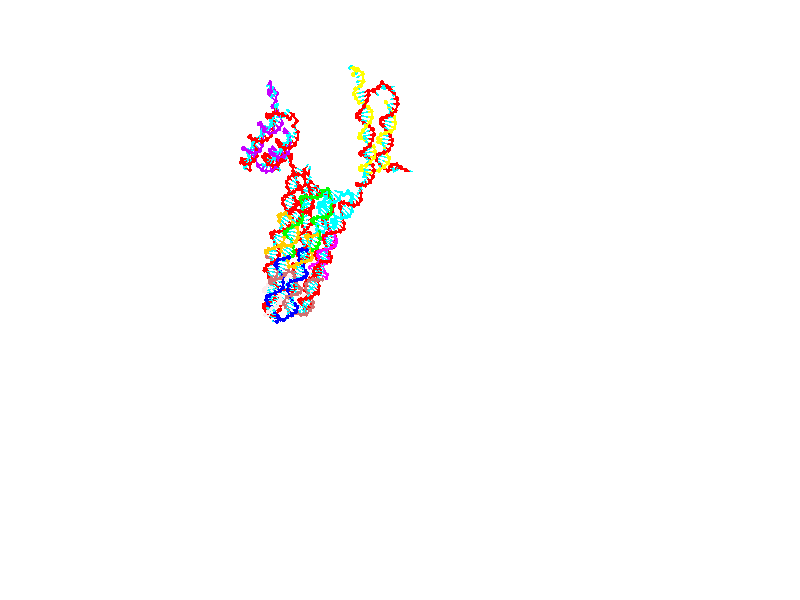 // switches for output
#declare DRAW_BASES = 1; // possible values are 0, 1; only relevant for DNA ribbons
#declare DRAW_BASES_TYPE = 3; // possible values are 1, 2, 3; only relevant for DNA ribbons
#declare DRAW_FOG = 0; // set to 1 to enable fog

#include "colors.inc"

#include "transforms.inc"
background { rgb <1, 1, 1>}

#default {
   normal{
       ripples 0.25
       frequency 0.20
       turbulence 0.2
       lambda 5
   }
	finish {
		phong 0.1
		phong_size 40.
	}
}

// original window dimensions: 1024x640


// camera settings

camera {
	sky <0, 0.179814, -0.983701>
	up <0, 0.179814, -0.983701>
	right 1.6 * <1, 0, 0>
	location <25.469, 94.9851, 44.8844>
	look_at <25.469, 29.3977, 32.8955>
	direction <0, -65.5874, -11.9889>
	angle 67.0682
}


# declare cpy_camera_pos = <25.469, 94.9851, 44.8844>;
# if (DRAW_FOG = 1)
fog {
	fog_type 2
	up vnormalize(cpy_camera_pos)
	color rgbt<1,1,1,0.3>
	distance 1e-5
	fog_alt 3e-3
	fog_offset 28
}
# end


// LIGHTS

# declare lum = 6;
global_settings {
	ambient_light rgb lum * <0.05, 0.05, 0.05>
	max_trace_level 15
}# declare cpy_direct_light_amount = 0.25;
light_source
{	1000 * <-1, -1.16351, -0.803887>,
	rgb lum * cpy_direct_light_amount
	parallel
}

light_source
{	1000 * <1, 1.16351, 0.803887>,
	rgb lum * cpy_direct_light_amount
	parallel
}

// strand 0

// nucleotide -1

// particle -1
sphere {
	<4.526453, 14.820715, 14.850355> 0.250000
	pigment { color rgbt <1,0,0,0> }
	no_shadow
}
cylinder {
	<4.160897, 14.971965, 14.791255>,  <3.941564, 15.062715, 14.755795>, 0.100000
	pigment { color rgbt <1,0,0,0> }
	no_shadow
}
cylinder {
	<4.160897, 14.971965, 14.791255>,  <4.526453, 14.820715, 14.850355>, 0.100000
	pigment { color rgbt <1,0,0,0> }
	no_shadow
}

// particle -1
sphere {
	<4.160897, 14.971965, 14.791255> 0.100000
	pigment { color rgbt <1,0,0,0> }
	no_shadow
}
sphere {
	0, 1
	scale<0.080000,0.200000,0.300000>
	matrix <0.378092, 0.925301, 0.029408,
		0.147833, -0.028988, -0.988587,
		-0.913888, 0.378124, -0.147750,
		3.886731, 15.085402, 14.746930>
	pigment { color rgbt <0,1,1,0> }
	no_shadow
}
cylinder {
	<4.525203, 15.119199, 14.252692>,  <4.526453, 14.820715, 14.850355>, 0.130000
	pigment { color rgbt <1,0,0,0> }
	no_shadow
}

// nucleotide -1

// particle -1
sphere {
	<4.525203, 15.119199, 14.252692> 0.250000
	pigment { color rgbt <1,0,0,0> }
	no_shadow
}
cylinder {
	<4.236008, 15.305720, 14.456594>,  <4.062491, 15.417633, 14.578935>, 0.100000
	pigment { color rgbt <1,0,0,0> }
	no_shadow
}
cylinder {
	<4.236008, 15.305720, 14.456594>,  <4.525203, 15.119199, 14.252692>, 0.100000
	pigment { color rgbt <1,0,0,0> }
	no_shadow
}

// particle -1
sphere {
	<4.236008, 15.305720, 14.456594> 0.100000
	pigment { color rgbt <1,0,0,0> }
	no_shadow
}
sphere {
	0, 1
	scale<0.080000,0.200000,0.300000>
	matrix <0.379989, 0.884623, -0.270281,
		-0.576972, -0.001709, -0.816762,
		-0.722988, 0.466305, 0.509753,
		4.019112, 15.445612, 14.609520>
	pigment { color rgbt <0,1,1,0> }
	no_shadow
}
cylinder {
	<4.009947, 15.556690, 13.885603>,  <4.525203, 15.119199, 14.252692>, 0.130000
	pigment { color rgbt <1,0,0,0> }
	no_shadow
}

// nucleotide -1

// particle -1
sphere {
	<4.009947, 15.556690, 13.885603> 0.250000
	pigment { color rgbt <1,0,0,0> }
	no_shadow
}
cylinder {
	<4.127782, 15.674513, 14.249242>,  <4.198483, 15.745206, 14.467425>, 0.100000
	pigment { color rgbt <1,0,0,0> }
	no_shadow
}
cylinder {
	<4.127782, 15.674513, 14.249242>,  <4.009947, 15.556690, 13.885603>, 0.100000
	pigment { color rgbt <1,0,0,0> }
	no_shadow
}

// particle -1
sphere {
	<4.127782, 15.674513, 14.249242> 0.100000
	pigment { color rgbt <1,0,0,0> }
	no_shadow
}
sphere {
	0, 1
	scale<0.080000,0.200000,0.300000>
	matrix <0.303883, 0.873056, -0.381350,
		-0.906021, 0.388600, 0.167680,
		0.294586, 0.294556, 0.909096,
		4.216158, 15.762879, 14.521971>
	pigment { color rgbt <0,1,1,0> }
	no_shadow
}
cylinder {
	<3.695980, 16.266468, 14.042648>,  <4.009947, 15.556690, 13.885603>, 0.130000
	pigment { color rgbt <1,0,0,0> }
	no_shadow
}

// nucleotide -1

// particle -1
sphere {
	<3.695980, 16.266468, 14.042648> 0.250000
	pigment { color rgbt <1,0,0,0> }
	no_shadow
}
cylinder {
	<4.024335, 16.170099, 14.249762>,  <4.221348, 16.112278, 14.374030>, 0.100000
	pigment { color rgbt <1,0,0,0> }
	no_shadow
}
cylinder {
	<4.024335, 16.170099, 14.249762>,  <3.695980, 16.266468, 14.042648>, 0.100000
	pigment { color rgbt <1,0,0,0> }
	no_shadow
}

// particle -1
sphere {
	<4.024335, 16.170099, 14.249762> 0.100000
	pigment { color rgbt <1,0,0,0> }
	no_shadow
}
sphere {
	0, 1
	scale<0.080000,0.200000,0.300000>
	matrix <0.267724, 0.963204, 0.023727,
		-0.504448, 0.119146, 0.855182,
		0.820888, -0.240921, 0.517784,
		4.270601, 16.097822, 14.405097>
	pigment { color rgbt <0,1,1,0> }
	no_shadow
}
cylinder {
	<3.727711, 16.737574, 14.654588>,  <3.695980, 16.266468, 14.042648>, 0.130000
	pigment { color rgbt <1,0,0,0> }
	no_shadow
}

// nucleotide -1

// particle -1
sphere {
	<3.727711, 16.737574, 14.654588> 0.250000
	pigment { color rgbt <1,0,0,0> }
	no_shadow
}
cylinder {
	<4.094089, 16.613016, 14.553333>,  <4.313916, 16.538282, 14.492580>, 0.100000
	pigment { color rgbt <1,0,0,0> }
	no_shadow
}
cylinder {
	<4.094089, 16.613016, 14.553333>,  <3.727711, 16.737574, 14.654588>, 0.100000
	pigment { color rgbt <1,0,0,0> }
	no_shadow
}

// particle -1
sphere {
	<4.094089, 16.613016, 14.553333> 0.100000
	pigment { color rgbt <1,0,0,0> }
	no_shadow
}
sphere {
	0, 1
	scale<0.080000,0.200000,0.300000>
	matrix <0.277912, 0.947247, -0.159647,
		0.289496, 0.075879, 0.954167,
		0.915946, -0.311392, -0.253136,
		4.368873, 16.519598, 14.477392>
	pigment { color rgbt <0,1,1,0> }
	no_shadow
}
cylinder {
	<4.291418, 17.117800, 15.018149>,  <3.727711, 16.737574, 14.654588>, 0.130000
	pigment { color rgbt <1,0,0,0> }
	no_shadow
}

// nucleotide -1

// particle -1
sphere {
	<4.291418, 17.117800, 15.018149> 0.250000
	pigment { color rgbt <1,0,0,0> }
	no_shadow
}
cylinder {
	<4.471448, 16.963816, 14.695848>,  <4.579467, 16.871426, 14.502468>, 0.100000
	pigment { color rgbt <1,0,0,0> }
	no_shadow
}
cylinder {
	<4.471448, 16.963816, 14.695848>,  <4.291418, 17.117800, 15.018149>, 0.100000
	pigment { color rgbt <1,0,0,0> }
	no_shadow
}

// particle -1
sphere {
	<4.471448, 16.963816, 14.695848> 0.100000
	pigment { color rgbt <1,0,0,0> }
	no_shadow
}
sphere {
	0, 1
	scale<0.080000,0.200000,0.300000>
	matrix <0.529879, 0.841420, -0.106023,
		0.718791, -0.379232, 0.582686,
		0.450076, -0.384961, -0.805752,
		4.606471, 16.848328, 14.454123>
	pigment { color rgbt <0,1,1,0> }
	no_shadow
}
cylinder {
	<5.094140, 17.238470, 15.071928>,  <4.291418, 17.117800, 15.018149>, 0.130000
	pigment { color rgbt <1,0,0,0> }
	no_shadow
}

// nucleotide -1

// particle -1
sphere {
	<5.094140, 17.238470, 15.071928> 0.250000
	pigment { color rgbt <1,0,0,0> }
	no_shadow
}
cylinder {
	<4.990283, 17.171452, 14.691504>,  <4.927970, 17.131241, 14.463250>, 0.100000
	pigment { color rgbt <1,0,0,0> }
	no_shadow
}
cylinder {
	<4.990283, 17.171452, 14.691504>,  <5.094140, 17.238470, 15.071928>, 0.100000
	pigment { color rgbt <1,0,0,0> }
	no_shadow
}

// particle -1
sphere {
	<4.990283, 17.171452, 14.691504> 0.100000
	pigment { color rgbt <1,0,0,0> }
	no_shadow
}
sphere {
	0, 1
	scale<0.080000,0.200000,0.300000>
	matrix <0.624333, 0.722217, -0.297676,
		0.736747, -0.671067, -0.082910,
		-0.259640, -0.167548, -0.951060,
		4.912392, 17.121187, 14.406186>
	pigment { color rgbt <0,1,1,0> }
	no_shadow
}
cylinder {
	<5.706150, 17.404343, 14.713069>,  <5.094140, 17.238470, 15.071928>, 0.130000
	pigment { color rgbt <1,0,0,0> }
	no_shadow
}

// nucleotide -1

// particle -1
sphere {
	<5.706150, 17.404343, 14.713069> 0.250000
	pigment { color rgbt <1,0,0,0> }
	no_shadow
}
cylinder {
	<5.436769, 17.377844, 14.418567>,  <5.275141, 17.361944, 14.241865>, 0.100000
	pigment { color rgbt <1,0,0,0> }
	no_shadow
}
cylinder {
	<5.436769, 17.377844, 14.418567>,  <5.706150, 17.404343, 14.713069>, 0.100000
	pigment { color rgbt <1,0,0,0> }
	no_shadow
}

// particle -1
sphere {
	<5.436769, 17.377844, 14.418567> 0.100000
	pigment { color rgbt <1,0,0,0> }
	no_shadow
}
sphere {
	0, 1
	scale<0.080000,0.200000,0.300000>
	matrix <0.496320, 0.697592, -0.516751,
		0.547841, -0.713426, -0.436914,
		-0.673452, -0.066248, -0.736257,
		5.234734, 17.357969, 14.197690>
	pigment { color rgbt <0,1,1,0> }
	no_shadow
}
cylinder {
	<5.998281, 17.193052, 14.018211>,  <5.706150, 17.404343, 14.713069>, 0.130000
	pigment { color rgbt <1,0,0,0> }
	no_shadow
}

// nucleotide -1

// particle -1
sphere {
	<5.998281, 17.193052, 14.018211> 0.250000
	pigment { color rgbt <1,0,0,0> }
	no_shadow
}
cylinder {
	<5.653899, 17.381405, 13.941244>,  <5.447269, 17.494415, 13.895064>, 0.100000
	pigment { color rgbt <1,0,0,0> }
	no_shadow
}
cylinder {
	<5.653899, 17.381405, 13.941244>,  <5.998281, 17.193052, 14.018211>, 0.100000
	pigment { color rgbt <1,0,0,0> }
	no_shadow
}

// particle -1
sphere {
	<5.653899, 17.381405, 13.941244> 0.100000
	pigment { color rgbt <1,0,0,0> }
	no_shadow
}
sphere {
	0, 1
	scale<0.080000,0.200000,0.300000>
	matrix <0.483880, 0.641471, -0.595294,
		-0.156882, -0.605629, -0.780128,
		-0.860957, 0.470880, -0.192417,
		5.395611, 17.522669, 13.883519>
	pigment { color rgbt <0,1,1,0> }
	no_shadow
}
cylinder {
	<5.956513, 17.140970, 13.360135>,  <5.998281, 17.193052, 14.018211>, 0.130000
	pigment { color rgbt <1,0,0,0> }
	no_shadow
}

// nucleotide -1

// particle -1
sphere {
	<5.956513, 17.140970, 13.360135> 0.250000
	pigment { color rgbt <1,0,0,0> }
	no_shadow
}
cylinder {
	<5.698837, 17.430189, 13.459914>,  <5.544232, 17.603720, 13.519782>, 0.100000
	pigment { color rgbt <1,0,0,0> }
	no_shadow
}
cylinder {
	<5.698837, 17.430189, 13.459914>,  <5.956513, 17.140970, 13.360135>, 0.100000
	pigment { color rgbt <1,0,0,0> }
	no_shadow
}

// particle -1
sphere {
	<5.698837, 17.430189, 13.459914> 0.100000
	pigment { color rgbt <1,0,0,0> }
	no_shadow
}
sphere {
	0, 1
	scale<0.080000,0.200000,0.300000>
	matrix <0.416307, 0.605046, -0.678681,
		-0.641645, -0.333351, -0.690774,
		-0.644189, 0.723046, 0.249448,
		5.505580, 17.647102, 13.534749>
	pigment { color rgbt <0,1,1,0> }
	no_shadow
}
cylinder {
	<5.665839, 17.480980, 12.675770>,  <5.956513, 17.140970, 13.360135>, 0.130000
	pigment { color rgbt <1,0,0,0> }
	no_shadow
}

// nucleotide -1

// particle -1
sphere {
	<5.665839, 17.480980, 12.675770> 0.250000
	pigment { color rgbt <1,0,0,0> }
	no_shadow
}
cylinder {
	<5.619442, 17.733999, 12.982084>,  <5.591604, 17.885811, 13.165873>, 0.100000
	pigment { color rgbt <1,0,0,0> }
	no_shadow
}
cylinder {
	<5.619442, 17.733999, 12.982084>,  <5.665839, 17.480980, 12.675770>, 0.100000
	pigment { color rgbt <1,0,0,0> }
	no_shadow
}

// particle -1
sphere {
	<5.619442, 17.733999, 12.982084> 0.100000
	pigment { color rgbt <1,0,0,0> }
	no_shadow
}
sphere {
	0, 1
	scale<0.080000,0.200000,0.300000>
	matrix <0.409559, 0.732855, -0.543310,
		-0.904880, 0.250614, -0.344071,
		-0.115993, 0.632548, 0.765786,
		5.584644, 17.923763, 13.211821>
	pigment { color rgbt <0,1,1,0> }
	no_shadow
}
cylinder {
	<5.438744, 18.137730, 12.387488>,  <5.665839, 17.480980, 12.675770>, 0.130000
	pigment { color rgbt <1,0,0,0> }
	no_shadow
}

// nucleotide -1

// particle -1
sphere {
	<5.438744, 18.137730, 12.387488> 0.250000
	pigment { color rgbt <1,0,0,0> }
	no_shadow
}
cylinder {
	<5.540227, 18.256380, 12.755759>,  <5.601117, 18.327570, 12.976722>, 0.100000
	pigment { color rgbt <1,0,0,0> }
	no_shadow
}
cylinder {
	<5.540227, 18.256380, 12.755759>,  <5.438744, 18.137730, 12.387488>, 0.100000
	pigment { color rgbt <1,0,0,0> }
	no_shadow
}

// particle -1
sphere {
	<5.540227, 18.256380, 12.755759> 0.100000
	pigment { color rgbt <1,0,0,0> }
	no_shadow
}
sphere {
	0, 1
	scale<0.080000,0.200000,0.300000>
	matrix <0.430461, 0.817749, -0.382086,
		-0.866219, 0.493253, 0.079782,
		0.253707, 0.296627, 0.920677,
		5.616339, 18.345367, 13.031962>
	pigment { color rgbt <0,1,1,0> }
	no_shadow
}
cylinder {
	<5.425024, 18.830063, 12.363067>,  <5.438744, 18.137730, 12.387488>, 0.130000
	pigment { color rgbt <1,0,0,0> }
	no_shadow
}

// nucleotide -1

// particle -1
sphere {
	<5.425024, 18.830063, 12.363067> 0.250000
	pigment { color rgbt <1,0,0,0> }
	no_shadow
}
cylinder {
	<5.655266, 18.760994, 12.682782>,  <5.793412, 18.719553, 12.874612>, 0.100000
	pigment { color rgbt <1,0,0,0> }
	no_shadow
}
cylinder {
	<5.655266, 18.760994, 12.682782>,  <5.425024, 18.830063, 12.363067>, 0.100000
	pigment { color rgbt <1,0,0,0> }
	no_shadow
}

// particle -1
sphere {
	<5.655266, 18.760994, 12.682782> 0.100000
	pigment { color rgbt <1,0,0,0> }
	no_shadow
}
sphere {
	0, 1
	scale<0.080000,0.200000,0.300000>
	matrix <0.610607, 0.740908, -0.279668,
		-0.543908, 0.649030, 0.531906,
		0.575606, -0.172671, 0.799288,
		5.827948, 18.709192, 12.922568>
	pigment { color rgbt <0,1,1,0> }
	no_shadow
}
cylinder {
	<5.464687, 19.476870, 12.763442>,  <5.425024, 18.830063, 12.363067>, 0.130000
	pigment { color rgbt <1,0,0,0> }
	no_shadow
}

// nucleotide -1

// particle -1
sphere {
	<5.464687, 19.476870, 12.763442> 0.250000
	pigment { color rgbt <1,0,0,0> }
	no_shadow
}
cylinder {
	<5.771766, 19.246222, 12.875262>,  <5.956013, 19.107832, 12.942354>, 0.100000
	pigment { color rgbt <1,0,0,0> }
	no_shadow
}
cylinder {
	<5.771766, 19.246222, 12.875262>,  <5.464687, 19.476870, 12.763442>, 0.100000
	pigment { color rgbt <1,0,0,0> }
	no_shadow
}

// particle -1
sphere {
	<5.771766, 19.246222, 12.875262> 0.100000
	pigment { color rgbt <1,0,0,0> }
	no_shadow
}
sphere {
	0, 1
	scale<0.080000,0.200000,0.300000>
	matrix <0.638753, 0.653622, -0.405923,
		0.051343, 0.490190, 0.870102,
		0.767697, -0.576622, 0.279551,
		6.002075, 19.073235, 12.959127>
	pigment { color rgbt <0,1,1,0> }
	no_shadow
}
cylinder {
	<5.900484, 19.852074, 13.118565>,  <5.464687, 19.476870, 12.763442>, 0.130000
	pigment { color rgbt <1,0,0,0> }
	no_shadow
}

// nucleotide -1

// particle -1
sphere {
	<5.900484, 19.852074, 13.118565> 0.250000
	pigment { color rgbt <1,0,0,0> }
	no_shadow
}
cylinder {
	<6.131558, 19.561069, 12.970505>,  <6.270203, 19.386467, 12.881669>, 0.100000
	pigment { color rgbt <1,0,0,0> }
	no_shadow
}
cylinder {
	<6.131558, 19.561069, 12.970505>,  <5.900484, 19.852074, 13.118565>, 0.100000
	pigment { color rgbt <1,0,0,0> }
	no_shadow
}

// particle -1
sphere {
	<6.131558, 19.561069, 12.970505> 0.100000
	pigment { color rgbt <1,0,0,0> }
	no_shadow
}
sphere {
	0, 1
	scale<0.080000,0.200000,0.300000>
	matrix <0.722555, 0.666725, -0.182732,
		0.379727, -0.161892, 0.910823,
		0.577686, -0.727508, -0.370150,
		6.304864, 19.342817, 12.859460>
	pigment { color rgbt <0,1,1,0> }
	no_shadow
}
cylinder {
	<6.590346, 19.952707, 13.379786>,  <5.900484, 19.852074, 13.118565>, 0.130000
	pigment { color rgbt <1,0,0,0> }
	no_shadow
}

// nucleotide -1

// particle -1
sphere {
	<6.590346, 19.952707, 13.379786> 0.250000
	pigment { color rgbt <1,0,0,0> }
	no_shadow
}
cylinder {
	<6.689685, 19.707920, 13.079435>,  <6.749289, 19.561047, 12.899225>, 0.100000
	pigment { color rgbt <1,0,0,0> }
	no_shadow
}
cylinder {
	<6.689685, 19.707920, 13.079435>,  <6.590346, 19.952707, 13.379786>, 0.100000
	pigment { color rgbt <1,0,0,0> }
	no_shadow
}

// particle -1
sphere {
	<6.689685, 19.707920, 13.079435> 0.100000
	pigment { color rgbt <1,0,0,0> }
	no_shadow
}
sphere {
	0, 1
	scale<0.080000,0.200000,0.300000>
	matrix <0.842453, 0.519059, -0.144398,
		0.478117, -0.596718, 0.644463,
		0.248349, -0.611969, -0.750877,
		6.764190, 19.524330, 12.854172>
	pigment { color rgbt <0,1,1,0> }
	no_shadow
}
cylinder {
	<7.259129, 19.861452, 13.440042>,  <6.590346, 19.952707, 13.379786>, 0.130000
	pigment { color rgbt <1,0,0,0> }
	no_shadow
}

// nucleotide -1

// particle -1
sphere {
	<7.259129, 19.861452, 13.440042> 0.250000
	pigment { color rgbt <1,0,0,0> }
	no_shadow
}
cylinder {
	<7.201045, 19.780893, 13.052567>,  <7.166194, 19.732557, 12.820083>, 0.100000
	pigment { color rgbt <1,0,0,0> }
	no_shadow
}
cylinder {
	<7.201045, 19.780893, 13.052567>,  <7.259129, 19.861452, 13.440042>, 0.100000
	pigment { color rgbt <1,0,0,0> }
	no_shadow
}

// particle -1
sphere {
	<7.201045, 19.780893, 13.052567> 0.100000
	pigment { color rgbt <1,0,0,0> }
	no_shadow
}
sphere {
	0, 1
	scale<0.080000,0.200000,0.300000>
	matrix <0.827803, 0.511508, -0.230438,
		0.541900, -0.835343, 0.092441,
		-0.145211, -0.201398, -0.968686,
		7.157481, 19.720474, 12.761962>
	pigment { color rgbt <0,1,1,0> }
	no_shadow
}
cylinder {
	<7.908648, 19.636223, 13.126622>,  <7.259129, 19.861452, 13.440042>, 0.130000
	pigment { color rgbt <1,0,0,0> }
	no_shadow
}

// nucleotide -1

// particle -1
sphere {
	<7.908648, 19.636223, 13.126622> 0.250000
	pigment { color rgbt <1,0,0,0> }
	no_shadow
}
cylinder {
	<7.677748, 19.745251, 12.818728>,  <7.539208, 19.810667, 12.633992>, 0.100000
	pigment { color rgbt <1,0,0,0> }
	no_shadow
}
cylinder {
	<7.677748, 19.745251, 12.818728>,  <7.908648, 19.636223, 13.126622>, 0.100000
	pigment { color rgbt <1,0,0,0> }
	no_shadow
}

// particle -1
sphere {
	<7.677748, 19.745251, 12.818728> 0.100000
	pigment { color rgbt <1,0,0,0> }
	no_shadow
}
sphere {
	0, 1
	scale<0.080000,0.200000,0.300000>
	matrix <0.778937, 0.466668, -0.418902,
		0.245030, -0.841385, -0.481697,
		-0.577250, 0.272568, -0.769734,
		7.504573, 19.827021, 12.587809>
	pigment { color rgbt <0,1,1,0> }
	no_shadow
}
cylinder {
	<8.415905, 19.530537, 12.612864>,  <7.908648, 19.636223, 13.126622>, 0.130000
	pigment { color rgbt <1,0,0,0> }
	no_shadow
}

// nucleotide -1

// particle -1
sphere {
	<8.415905, 19.530537, 12.612864> 0.250000
	pigment { color rgbt <1,0,0,0> }
	no_shadow
}
cylinder {
	<8.131386, 19.742594, 12.428253>,  <7.960675, 19.869827, 12.317487>, 0.100000
	pigment { color rgbt <1,0,0,0> }
	no_shadow
}
cylinder {
	<8.131386, 19.742594, 12.428253>,  <8.415905, 19.530537, 12.612864>, 0.100000
	pigment { color rgbt <1,0,0,0> }
	no_shadow
}

// particle -1
sphere {
	<8.131386, 19.742594, 12.428253> 0.100000
	pigment { color rgbt <1,0,0,0> }
	no_shadow
}
sphere {
	0, 1
	scale<0.080000,0.200000,0.300000>
	matrix <0.702730, 0.550462, -0.450736,
		0.015098, -0.644935, -0.764089,
		-0.711297, 0.530142, -0.461526,
		7.917997, 19.901636, 12.289795>
	pigment { color rgbt <0,1,1,0> }
	no_shadow
}
cylinder {
	<8.617443, 19.553230, 11.879103>,  <8.415905, 19.530537, 12.612864>, 0.130000
	pigment { color rgbt <1,0,0,0> }
	no_shadow
}

// nucleotide -1

// particle -1
sphere {
	<8.617443, 19.553230, 11.879103> 0.250000
	pigment { color rgbt <1,0,0,0> }
	no_shadow
}
cylinder {
	<8.386055, 19.862972, 11.981670>,  <8.247222, 20.048817, 12.043211>, 0.100000
	pigment { color rgbt <1,0,0,0> }
	no_shadow
}
cylinder {
	<8.386055, 19.862972, 11.981670>,  <8.617443, 19.553230, 11.879103>, 0.100000
	pigment { color rgbt <1,0,0,0> }
	no_shadow
}

// particle -1
sphere {
	<8.386055, 19.862972, 11.981670> 0.100000
	pigment { color rgbt <1,0,0,0> }
	no_shadow
}
sphere {
	0, 1
	scale<0.080000,0.200000,0.300000>
	matrix <0.717457, 0.632572, -0.291735,
		-0.388109, 0.015209, -0.921488,
		-0.578470, 0.774353, 0.256419,
		8.212514, 20.095278, 12.058596>
	pigment { color rgbt <0,1,1,0> }
	no_shadow
}
cylinder {
	<8.864065, 20.065313, 11.398198>,  <8.617443, 19.553230, 11.879103>, 0.130000
	pigment { color rgbt <1,0,0,0> }
	no_shadow
}

// nucleotide -1

// particle -1
sphere {
	<8.864065, 20.065313, 11.398198> 0.250000
	pigment { color rgbt <1,0,0,0> }
	no_shadow
}
cylinder {
	<8.650778, 20.300907, 11.641106>,  <8.522805, 20.442265, 11.786850>, 0.100000
	pigment { color rgbt <1,0,0,0> }
	no_shadow
}
cylinder {
	<8.650778, 20.300907, 11.641106>,  <8.864065, 20.065313, 11.398198>, 0.100000
	pigment { color rgbt <1,0,0,0> }
	no_shadow
}

// particle -1
sphere {
	<8.650778, 20.300907, 11.641106> 0.100000
	pigment { color rgbt <1,0,0,0> }
	no_shadow
}
sphere {
	0, 1
	scale<0.080000,0.200000,0.300000>
	matrix <0.549286, 0.786978, -0.280980,
		-0.643401, 0.183740, -0.743152,
		-0.533217, 0.588986, 0.607268,
		8.490812, 20.477602, 11.823286>
	pigment { color rgbt <0,1,1,0> }
	no_shadow
}
cylinder {
	<8.819183, 20.689087, 11.057736>,  <8.864065, 20.065313, 11.398198>, 0.130000
	pigment { color rgbt <1,0,0,0> }
	no_shadow
}

// nucleotide -1

// particle -1
sphere {
	<8.819183, 20.689087, 11.057736> 0.250000
	pigment { color rgbt <1,0,0,0> }
	no_shadow
}
cylinder {
	<8.708731, 20.787575, 11.429356>,  <8.642459, 20.846666, 11.652327>, 0.100000
	pigment { color rgbt <1,0,0,0> }
	no_shadow
}
cylinder {
	<8.708731, 20.787575, 11.429356>,  <8.819183, 20.689087, 11.057736>, 0.100000
	pigment { color rgbt <1,0,0,0> }
	no_shadow
}

// particle -1
sphere {
	<8.708731, 20.787575, 11.429356> 0.100000
	pigment { color rgbt <1,0,0,0> }
	no_shadow
}
sphere {
	0, 1
	scale<0.080000,0.200000,0.300000>
	matrix <0.329306, 0.932358, -0.149218,
		-0.902944, 0.264737, -0.338534,
		-0.276131, 0.246218, 0.929047,
		8.625892, 20.861441, 11.708070>
	pigment { color rgbt <0,1,1,0> }
	no_shadow
}
cylinder {
	<8.477498, 21.464209, 11.102183>,  <8.819183, 20.689087, 11.057736>, 0.130000
	pigment { color rgbt <1,0,0,0> }
	no_shadow
}

// nucleotide -1

// particle -1
sphere {
	<8.477498, 21.464209, 11.102183> 0.250000
	pigment { color rgbt <1,0,0,0> }
	no_shadow
}
cylinder {
	<8.601634, 21.384468, 11.473978>,  <8.676116, 21.336624, 11.697055>, 0.100000
	pigment { color rgbt <1,0,0,0> }
	no_shadow
}
cylinder {
	<8.601634, 21.384468, 11.473978>,  <8.477498, 21.464209, 11.102183>, 0.100000
	pigment { color rgbt <1,0,0,0> }
	no_shadow
}

// particle -1
sphere {
	<8.601634, 21.384468, 11.473978> 0.100000
	pigment { color rgbt <1,0,0,0> }
	no_shadow
}
sphere {
	0, 1
	scale<0.080000,0.200000,0.300000>
	matrix <0.398707, 0.914905, 0.063104,
		-0.862973, 0.351010, 0.363415,
		0.310340, -0.199353, 0.929488,
		8.694736, 21.324663, 11.752825>
	pigment { color rgbt <0,1,1,0> }
	no_shadow
}
cylinder {
	<8.324200, 22.013117, 11.322385>,  <8.477498, 21.464209, 11.102183>, 0.130000
	pigment { color rgbt <1,0,0,0> }
	no_shadow
}

// nucleotide -1

// particle -1
sphere {
	<8.324200, 22.013117, 11.322385> 0.250000
	pigment { color rgbt <1,0,0,0> }
	no_shadow
}
cylinder {
	<8.600110, 21.848074, 11.560365>,  <8.765656, 21.749048, 11.703153>, 0.100000
	pigment { color rgbt <1,0,0,0> }
	no_shadow
}
cylinder {
	<8.600110, 21.848074, 11.560365>,  <8.324200, 22.013117, 11.322385>, 0.100000
	pigment { color rgbt <1,0,0,0> }
	no_shadow
}

// particle -1
sphere {
	<8.600110, 21.848074, 11.560365> 0.100000
	pigment { color rgbt <1,0,0,0> }
	no_shadow
}
sphere {
	0, 1
	scale<0.080000,0.200000,0.300000>
	matrix <0.547950, 0.834602, -0.056474,
		-0.473244, 0.364957, 0.801777,
		0.689776, -0.412608, 0.594949,
		8.807043, 21.724291, 11.738850>
	pigment { color rgbt <0,1,1,0> }
	no_shadow
}
cylinder {
	<8.459165, 22.477293, 11.796696>,  <8.324200, 22.013117, 11.322385>, 0.130000
	pigment { color rgbt <1,0,0,0> }
	no_shadow
}

// nucleotide -1

// particle -1
sphere {
	<8.459165, 22.477293, 11.796696> 0.250000
	pigment { color rgbt <1,0,0,0> }
	no_shadow
}
cylinder {
	<8.785207, 22.245569, 11.797111>,  <8.980832, 22.106535, 11.797359>, 0.100000
	pigment { color rgbt <1,0,0,0> }
	no_shadow
}
cylinder {
	<8.785207, 22.245569, 11.797111>,  <8.459165, 22.477293, 11.796696>, 0.100000
	pigment { color rgbt <1,0,0,0> }
	no_shadow
}

// particle -1
sphere {
	<8.785207, 22.245569, 11.797111> 0.100000
	pigment { color rgbt <1,0,0,0> }
	no_shadow
}
sphere {
	0, 1
	scale<0.080000,0.200000,0.300000>
	matrix <0.561694, 0.789876, -0.246164,
		0.141786, 0.201233, 0.969228,
		0.815106, -0.579312, 0.001038,
		9.029738, 22.071775, 11.797421>
	pigment { color rgbt <0,1,1,0> }
	no_shadow
}
cylinder {
	<8.960197, 22.986073, 11.890072>,  <8.459165, 22.477293, 11.796696>, 0.130000
	pigment { color rgbt <1,0,0,0> }
	no_shadow
}

// nucleotide -1

// particle -1
sphere {
	<8.960197, 22.986073, 11.890072> 0.250000
	pigment { color rgbt <1,0,0,0> }
	no_shadow
}
cylinder {
	<9.151319, 22.660048, 11.758996>,  <9.265991, 22.464434, 11.680350>, 0.100000
	pigment { color rgbt <1,0,0,0> }
	no_shadow
}
cylinder {
	<9.151319, 22.660048, 11.758996>,  <8.960197, 22.986073, 11.890072>, 0.100000
	pigment { color rgbt <1,0,0,0> }
	no_shadow
}

// particle -1
sphere {
	<9.151319, 22.660048, 11.758996> 0.100000
	pigment { color rgbt <1,0,0,0> }
	no_shadow
}
sphere {
	0, 1
	scale<0.080000,0.200000,0.300000>
	matrix <0.797854, 0.558731, -0.226380,
		0.367603, -0.153283, 0.917263,
		0.477804, -0.815060, -0.327689,
		9.294660, 22.415529, 11.660689>
	pigment { color rgbt <0,1,1,0> }
	no_shadow
}
cylinder {
	<9.537151, 23.478033, 11.792642>,  <8.960197, 22.986073, 11.890072>, 0.130000
	pigment { color rgbt <1,0,0,0> }
	no_shadow
}

// nucleotide -1

// particle -1
sphere {
	<9.537151, 23.478033, 11.792642> 0.250000
	pigment { color rgbt <1,0,0,0> }
	no_shadow
}
cylinder {
	<9.664564, 23.683659, 11.474075>,  <9.741012, 23.807034, 11.282936>, 0.100000
	pigment { color rgbt <1,0,0,0> }
	no_shadow
}
cylinder {
	<9.664564, 23.683659, 11.474075>,  <9.537151, 23.478033, 11.792642>, 0.100000
	pigment { color rgbt <1,0,0,0> }
	no_shadow
}

// particle -1
sphere {
	<9.664564, 23.683659, 11.474075> 0.100000
	pigment { color rgbt <1,0,0,0> }
	no_shadow
}
sphere {
	0, 1
	scale<0.080000,0.200000,0.300000>
	matrix <-0.084605, 0.852243, 0.516260,
		0.944129, -0.097064, 0.314958,
		0.318530, 0.514063, -0.796415,
		9.760123, 23.837877, 11.235150>
	pigment { color rgbt <0,1,1,0> }
	no_shadow
}
cylinder {
	<10.139244, 23.805161, 12.042991>,  <9.537151, 23.478033, 11.792642>, 0.130000
	pigment { color rgbt <1,0,0,0> }
	no_shadow
}

// nucleotide -1

// particle -1
sphere {
	<10.139244, 23.805161, 12.042991> 0.250000
	pigment { color rgbt <1,0,0,0> }
	no_shadow
}
cylinder {
	<10.013268, 24.003042, 11.718996>,  <9.937682, 24.121771, 11.524599>, 0.100000
	pigment { color rgbt <1,0,0,0> }
	no_shadow
}
cylinder {
	<10.013268, 24.003042, 11.718996>,  <10.139244, 23.805161, 12.042991>, 0.100000
	pigment { color rgbt <1,0,0,0> }
	no_shadow
}

// particle -1
sphere {
	<10.013268, 24.003042, 11.718996> 0.100000
	pigment { color rgbt <1,0,0,0> }
	no_shadow
}
sphere {
	0, 1
	scale<0.080000,0.200000,0.300000>
	matrix <-0.045031, 0.844666, 0.533396,
		0.948043, 0.204462, -0.243743,
		-0.314940, 0.494706, -0.809987,
		9.918785, 24.151455, 11.476000>
	pigment { color rgbt <0,1,1,0> }
	no_shadow
}
cylinder {
	<10.587702, 23.351767, 11.890492>,  <10.139244, 23.805161, 12.042991>, 0.130000
	pigment { color rgbt <1,0,0,0> }
	no_shadow
}

// nucleotide -1

// particle -1
sphere {
	<10.587702, 23.351767, 11.890492> 0.250000
	pigment { color rgbt <1,0,0,0> }
	no_shadow
}
cylinder {
	<10.420828, 22.988432, 11.902349>,  <10.320704, 22.770432, 11.909464>, 0.100000
	pigment { color rgbt <1,0,0,0> }
	no_shadow
}
cylinder {
	<10.420828, 22.988432, 11.902349>,  <10.587702, 23.351767, 11.890492>, 0.100000
	pigment { color rgbt <1,0,0,0> }
	no_shadow
}

// particle -1
sphere {
	<10.420828, 22.988432, 11.902349> 0.100000
	pigment { color rgbt <1,0,0,0> }
	no_shadow
}
sphere {
	0, 1
	scale<0.080000,0.200000,0.300000>
	matrix <0.512885, -0.262236, -0.817424,
		0.750270, -0.325814, 0.575274,
		-0.417185, -0.908338, 0.029643,
		10.295672, 22.715931, 11.911242>
	pigment { color rgbt <0,1,1,0> }
	no_shadow
}
cylinder {
	<11.128512, 22.849159, 11.933112>,  <10.587702, 23.351767, 11.890492>, 0.130000
	pigment { color rgbt <1,0,0,0> }
	no_shadow
}

// nucleotide -1

// particle -1
sphere {
	<11.128512, 22.849159, 11.933112> 0.250000
	pigment { color rgbt <1,0,0,0> }
	no_shadow
}
cylinder {
	<10.815043, 22.645336, 11.791010>,  <10.626962, 22.523043, 11.705749>, 0.100000
	pigment { color rgbt <1,0,0,0> }
	no_shadow
}
cylinder {
	<10.815043, 22.645336, 11.791010>,  <11.128512, 22.849159, 11.933112>, 0.100000
	pigment { color rgbt <1,0,0,0> }
	no_shadow
}

// particle -1
sphere {
	<10.815043, 22.645336, 11.791010> 0.100000
	pigment { color rgbt <1,0,0,0> }
	no_shadow
}
sphere {
	0, 1
	scale<0.080000,0.200000,0.300000>
	matrix <0.610632, -0.527034, -0.591070,
		0.113953, -0.680136, 0.724176,
		-0.783673, -0.509559, -0.355256,
		10.579942, 22.492468, 11.684433>
	pigment { color rgbt <0,1,1,0> }
	no_shadow
}
cylinder {
	<11.332186, 22.239437, 11.891168>,  <11.128512, 22.849159, 11.933112>, 0.130000
	pigment { color rgbt <1,0,0,0> }
	no_shadow
}

// nucleotide -1

// particle -1
sphere {
	<11.332186, 22.239437, 11.891168> 0.250000
	pigment { color rgbt <1,0,0,0> }
	no_shadow
}
cylinder {
	<11.040633, 22.285145, 11.621153>,  <10.865702, 22.312569, 11.459145>, 0.100000
	pigment { color rgbt <1,0,0,0> }
	no_shadow
}
cylinder {
	<11.040633, 22.285145, 11.621153>,  <11.332186, 22.239437, 11.891168>, 0.100000
	pigment { color rgbt <1,0,0,0> }
	no_shadow
}

// particle -1
sphere {
	<11.040633, 22.285145, 11.621153> 0.100000
	pigment { color rgbt <1,0,0,0> }
	no_shadow
}
sphere {
	0, 1
	scale<0.080000,0.200000,0.300000>
	matrix <0.587654, -0.401464, -0.702488,
		-0.351274, -0.908719, 0.225470,
		-0.728882, 0.114268, -0.675036,
		10.821969, 22.319426, 11.418642>
	pigment { color rgbt <0,1,1,0> }
	no_shadow
}
cylinder {
	<11.687542, 22.030462, 11.331687>,  <11.332186, 22.239437, 11.891168>, 0.130000
	pigment { color rgbt <1,0,0,0> }
	no_shadow
}

// nucleotide -1

// particle -1
sphere {
	<11.687542, 22.030462, 11.331687> 0.250000
	pigment { color rgbt <1,0,0,0> }
	no_shadow
}
cylinder {
	<11.354839, 22.111021, 11.124760>,  <11.155217, 22.159357, 11.000604>, 0.100000
	pigment { color rgbt <1,0,0,0> }
	no_shadow
}
cylinder {
	<11.354839, 22.111021, 11.124760>,  <11.687542, 22.030462, 11.331687>, 0.100000
	pigment { color rgbt <1,0,0,0> }
	no_shadow
}

// particle -1
sphere {
	<11.354839, 22.111021, 11.124760> 0.100000
	pigment { color rgbt <1,0,0,0> }
	no_shadow
}
sphere {
	0, 1
	scale<0.080000,0.200000,0.300000>
	matrix <0.346712, -0.539319, -0.767415,
		-0.433554, -0.817664, 0.378756,
		-0.831758, 0.201397, -0.517318,
		11.105312, 22.171440, 10.969564>
	pigment { color rgbt <0,1,1,0> }
	no_shadow
}
cylinder {
	<12.084102, 21.430977, 11.754715>,  <11.687542, 22.030462, 11.331687>, 0.130000
	pigment { color rgbt <1,0,0,0> }
	no_shadow
}

// nucleotide -1

// particle -1
sphere {
	<12.084102, 21.430977, 11.754715> 0.250000
	pigment { color rgbt <1,0,0,0> }
	no_shadow
}
cylinder {
	<11.875238, 21.154064, 11.953954>,  <11.749921, 20.987917, 12.073497>, 0.100000
	pigment { color rgbt <1,0,0,0> }
	no_shadow
}
cylinder {
	<11.875238, 21.154064, 11.953954>,  <12.084102, 21.430977, 11.754715>, 0.100000
	pigment { color rgbt <1,0,0,0> }
	no_shadow
}

// particle -1
sphere {
	<11.875238, 21.154064, 11.953954> 0.100000
	pigment { color rgbt <1,0,0,0> }
	no_shadow
}
sphere {
	0, 1
	scale<0.080000,0.200000,0.300000>
	matrix <-0.467791, 0.720826, 0.511451,
		-0.713108, 0.034052, -0.700227,
		-0.522157, -0.692279, 0.498097,
		11.718592, 20.946381, 12.103383>
	pigment { color rgbt <0,1,1,0> }
	no_shadow
}
cylinder {
	<11.667247, 21.624306, 12.431337>,  <12.084102, 21.430977, 11.754715>, 0.130000
	pigment { color rgbt <1,0,0,0> }
	no_shadow
}

// nucleotide -1

// particle -1
sphere {
	<11.667247, 21.624306, 12.431337> 0.250000
	pigment { color rgbt <1,0,0,0> }
	no_shadow
}
cylinder {
	<11.868388, 21.782768, 12.738634>,  <11.989073, 21.877846, 12.923013>, 0.100000
	pigment { color rgbt <1,0,0,0> }
	no_shadow
}
cylinder {
	<11.868388, 21.782768, 12.738634>,  <11.667247, 21.624306, 12.431337>, 0.100000
	pigment { color rgbt <1,0,0,0> }
	no_shadow
}

// particle -1
sphere {
	<11.868388, 21.782768, 12.738634> 0.100000
	pigment { color rgbt <1,0,0,0> }
	no_shadow
}
sphere {
	0, 1
	scale<0.080000,0.200000,0.300000>
	matrix <-0.597505, -0.482930, 0.640130,
		0.624600, -0.780921, -0.006137,
		0.502854, 0.396158, 0.768243,
		12.019244, 21.901615, 12.969107>
	pigment { color rgbt <0,1,1,0> }
	no_shadow
}
cylinder {
	<12.188469, 21.178461, 12.920328>,  <11.667247, 21.624306, 12.431337>, 0.130000
	pigment { color rgbt <1,0,0,0> }
	no_shadow
}

// nucleotide -1

// particle -1
sphere {
	<12.188469, 21.178461, 12.920328> 0.250000
	pigment { color rgbt <1,0,0,0> }
	no_shadow
}
cylinder {
	<12.038005, 21.477850, 13.138794>,  <11.947726, 21.657482, 13.269874>, 0.100000
	pigment { color rgbt <1,0,0,0> }
	no_shadow
}
cylinder {
	<12.038005, 21.477850, 13.138794>,  <12.188469, 21.178461, 12.920328>, 0.100000
	pigment { color rgbt <1,0,0,0> }
	no_shadow
}

// particle -1
sphere {
	<12.038005, 21.477850, 13.138794> 0.100000
	pigment { color rgbt <1,0,0,0> }
	no_shadow
}
sphere {
	0, 1
	scale<0.080000,0.200000,0.300000>
	matrix <-0.593344, -0.647326, 0.478448,
		0.711651, -0.144091, 0.687598,
		-0.376160, 0.748470, 0.546165,
		11.925157, 21.702391, 13.302644>
	pigment { color rgbt <0,1,1,0> }
	no_shadow
}
cylinder {
	<12.170535, 21.076340, 13.672541>,  <12.188469, 21.178461, 12.920328>, 0.130000
	pigment { color rgbt <1,0,0,0> }
	no_shadow
}

// nucleotide -1

// particle -1
sphere {
	<12.170535, 21.076340, 13.672541> 0.250000
	pigment { color rgbt <1,0,0,0> }
	no_shadow
}
cylinder {
	<11.888067, 21.357639, 13.639641>,  <11.718586, 21.526419, 13.619901>, 0.100000
	pigment { color rgbt <1,0,0,0> }
	no_shadow
}
cylinder {
	<11.888067, 21.357639, 13.639641>,  <12.170535, 21.076340, 13.672541>, 0.100000
	pigment { color rgbt <1,0,0,0> }
	no_shadow
}

// particle -1
sphere {
	<11.888067, 21.357639, 13.639641> 0.100000
	pigment { color rgbt <1,0,0,0> }
	no_shadow
}
sphere {
	0, 1
	scale<0.080000,0.200000,0.300000>
	matrix <-0.655681, -0.605678, 0.450817,
		0.267219, 0.372283, 0.888819,
		-0.706170, 0.703249, -0.082250,
		11.676216, 21.568613, 13.614965>
	pigment { color rgbt <0,1,1,0> }
	no_shadow
}
cylinder {
	<11.838240, 21.130648, 14.363425>,  <12.170535, 21.076340, 13.672541>, 0.130000
	pigment { color rgbt <1,0,0,0> }
	no_shadow
}

// nucleotide -1

// particle -1
sphere {
	<11.838240, 21.130648, 14.363425> 0.250000
	pigment { color rgbt <1,0,0,0> }
	no_shadow
}
cylinder {
	<11.578088, 21.265615, 14.091204>,  <11.421997, 21.346596, 13.927871>, 0.100000
	pigment { color rgbt <1,0,0,0> }
	no_shadow
}
cylinder {
	<11.578088, 21.265615, 14.091204>,  <11.838240, 21.130648, 14.363425>, 0.100000
	pigment { color rgbt <1,0,0,0> }
	no_shadow
}

// particle -1
sphere {
	<11.578088, 21.265615, 14.091204> 0.100000
	pigment { color rgbt <1,0,0,0> }
	no_shadow
}
sphere {
	0, 1
	scale<0.080000,0.200000,0.300000>
	matrix <-0.690573, -0.635836, 0.344703,
		-0.316411, 0.694161, 0.646549,
		-0.650379, 0.337421, -0.680554,
		11.382975, 21.366842, 13.887037>
	pigment { color rgbt <0,1,1,0> }
	no_shadow
}
cylinder {
	<11.230512, 21.273937, 14.760098>,  <11.838240, 21.130648, 14.363425>, 0.130000
	pigment { color rgbt <1,0,0,0> }
	no_shadow
}

// nucleotide -1

// particle -1
sphere {
	<11.230512, 21.273937, 14.760098> 0.250000
	pigment { color rgbt <1,0,0,0> }
	no_shadow
}
cylinder {
	<11.137148, 21.205761, 14.377169>,  <11.081129, 21.164856, 14.147410>, 0.100000
	pigment { color rgbt <1,0,0,0> }
	no_shadow
}
cylinder {
	<11.137148, 21.205761, 14.377169>,  <11.230512, 21.273937, 14.760098>, 0.100000
	pigment { color rgbt <1,0,0,0> }
	no_shadow
}

// particle -1
sphere {
	<11.137148, 21.205761, 14.377169> 0.100000
	pigment { color rgbt <1,0,0,0> }
	no_shadow
}
sphere {
	0, 1
	scale<0.080000,0.200000,0.300000>
	matrix <-0.758980, -0.583494, 0.288935,
		-0.607839, 0.794031, 0.006832,
		-0.233410, -0.170441, -0.957324,
		11.067125, 21.154629, 14.089972>
	pigment { color rgbt <0,1,1,0> }
	no_shadow
}
cylinder {
	<10.560300, 21.177715, 14.826580>,  <11.230512, 21.273937, 14.760098>, 0.130000
	pigment { color rgbt <1,0,0,0> }
	no_shadow
}

// nucleotide -1

// particle -1
sphere {
	<10.560300, 21.177715, 14.826580> 0.250000
	pigment { color rgbt <1,0,0,0> }
	no_shadow
}
cylinder {
	<10.636218, 21.061777, 14.451354>,  <10.681769, 20.992214, 14.226218>, 0.100000
	pigment { color rgbt <1,0,0,0> }
	no_shadow
}
cylinder {
	<10.636218, 21.061777, 14.451354>,  <10.560300, 21.177715, 14.826580>, 0.100000
	pigment { color rgbt <1,0,0,0> }
	no_shadow
}

// particle -1
sphere {
	<10.636218, 21.061777, 14.451354> 0.100000
	pigment { color rgbt <1,0,0,0> }
	no_shadow
}
sphere {
	0, 1
	scale<0.080000,0.200000,0.300000>
	matrix <-0.680428, -0.727614, 0.087149,
		-0.707810, 0.621746, -0.335317,
		0.189796, -0.289844, -0.938066,
		10.693157, 20.974825, 14.169934>
	pigment { color rgbt <0,1,1,0> }
	no_shadow
}
cylinder {
	<9.869744, 21.165878, 14.493207>,  <10.560300, 21.177715, 14.826580>, 0.130000
	pigment { color rgbt <1,0,0,0> }
	no_shadow
}

// nucleotide -1

// particle -1
sphere {
	<9.869744, 21.165878, 14.493207> 0.250000
	pigment { color rgbt <1,0,0,0> }
	no_shadow
}
cylinder {
	<10.102683, 20.937002, 14.262219>,  <10.242446, 20.799677, 14.123627>, 0.100000
	pigment { color rgbt <1,0,0,0> }
	no_shadow
}
cylinder {
	<10.102683, 20.937002, 14.262219>,  <9.869744, 21.165878, 14.493207>, 0.100000
	pigment { color rgbt <1,0,0,0> }
	no_shadow
}

// particle -1
sphere {
	<10.102683, 20.937002, 14.262219> 0.100000
	pigment { color rgbt <1,0,0,0> }
	no_shadow
}
sphere {
	0, 1
	scale<0.080000,0.200000,0.300000>
	matrix <-0.720469, -0.692299, -0.040581,
		-0.376561, 0.439680, -0.815404,
		0.582346, -0.572192, -0.577469,
		10.277387, 20.765345, 14.088979>
	pigment { color rgbt <0,1,1,0> }
	no_shadow
}
cylinder {
	<9.499422, 20.936134, 13.968767>,  <9.869744, 21.165878, 14.493207>, 0.130000
	pigment { color rgbt <1,0,0,0> }
	no_shadow
}

// nucleotide -1

// particle -1
sphere {
	<9.499422, 20.936134, 13.968767> 0.250000
	pigment { color rgbt <1,0,0,0> }
	no_shadow
}
cylinder {
	<9.805710, 20.684896, 14.024152>,  <9.989483, 20.534155, 14.057383>, 0.100000
	pigment { color rgbt <1,0,0,0> }
	no_shadow
}
cylinder {
	<9.805710, 20.684896, 14.024152>,  <9.499422, 20.936134, 13.968767>, 0.100000
	pigment { color rgbt <1,0,0,0> }
	no_shadow
}

// particle -1
sphere {
	<9.805710, 20.684896, 14.024152> 0.100000
	pigment { color rgbt <1,0,0,0> }
	no_shadow
}
sphere {
	0, 1
	scale<0.080000,0.200000,0.300000>
	matrix <-0.632759, -0.774242, -0.012852,
		0.115276, -0.077772, -0.990284,
		0.765720, -0.628093, 0.138462,
		10.035426, 20.496468, 14.065690>
	pigment { color rgbt <0,1,1,0> }
	no_shadow
}
cylinder {
	<9.313788, 20.384460, 13.527818>,  <9.499422, 20.936134, 13.968767>, 0.130000
	pigment { color rgbt <1,0,0,0> }
	no_shadow
}

// nucleotide -1

// particle -1
sphere {
	<9.313788, 20.384460, 13.527818> 0.250000
	pigment { color rgbt <1,0,0,0> }
	no_shadow
}
cylinder {
	<9.582453, 20.214466, 13.770555>,  <9.743651, 20.112469, 13.916198>, 0.100000
	pigment { color rgbt <1,0,0,0> }
	no_shadow
}
cylinder {
	<9.582453, 20.214466, 13.770555>,  <9.313788, 20.384460, 13.527818>, 0.100000
	pigment { color rgbt <1,0,0,0> }
	no_shadow
}

// particle -1
sphere {
	<9.582453, 20.214466, 13.770555> 0.100000
	pigment { color rgbt <1,0,0,0> }
	no_shadow
}
sphere {
	0, 1
	scale<0.080000,0.200000,0.300000>
	matrix <-0.539277, -0.842099, 0.007136,
		0.507990, -0.332050, -0.794789,
		0.671660, -0.424986, 0.606844,
		9.783951, 20.086969, 13.952609>
	pigment { color rgbt <0,1,1,0> }
	no_shadow
}
cylinder {
	<9.372095, 19.641268, 13.288252>,  <9.313788, 20.384460, 13.527818>, 0.130000
	pigment { color rgbt <1,0,0,0> }
	no_shadow
}

// nucleotide -1

// particle -1
sphere {
	<9.372095, 19.641268, 13.288252> 0.250000
	pigment { color rgbt <1,0,0,0> }
	no_shadow
}
cylinder {
	<9.503251, 19.653889, 13.665928>,  <9.581944, 19.661461, 13.892533>, 0.100000
	pigment { color rgbt <1,0,0,0> }
	no_shadow
}
cylinder {
	<9.503251, 19.653889, 13.665928>,  <9.372095, 19.641268, 13.288252>, 0.100000
	pigment { color rgbt <1,0,0,0> }
	no_shadow
}

// particle -1
sphere {
	<9.503251, 19.653889, 13.665928> 0.100000
	pigment { color rgbt <1,0,0,0> }
	no_shadow
}
sphere {
	0, 1
	scale<0.080000,0.200000,0.300000>
	matrix <-0.516340, -0.830970, 0.207078,
		0.791128, -0.555421, -0.256173,
		0.327888, 0.031553, 0.944189,
		9.601618, 19.663355, 13.949184>
	pigment { color rgbt <0,1,1,0> }
	no_shadow
}
cylinder {
	<9.741903, 18.906609, 13.357780>,  <9.372095, 19.641268, 13.288252>, 0.130000
	pigment { color rgbt <1,0,0,0> }
	no_shadow
}

// nucleotide -1

// particle -1
sphere {
	<9.741903, 18.906609, 13.357780> 0.250000
	pigment { color rgbt <1,0,0,0> }
	no_shadow
}
cylinder {
	<9.681976, 19.067316, 13.719140>,  <9.646020, 19.163740, 13.935957>, 0.100000
	pigment { color rgbt <1,0,0,0> }
	no_shadow
}
cylinder {
	<9.681976, 19.067316, 13.719140>,  <9.741903, 18.906609, 13.357780>, 0.100000
	pigment { color rgbt <1,0,0,0> }
	no_shadow
}

// particle -1
sphere {
	<9.681976, 19.067316, 13.719140> 0.100000
	pigment { color rgbt <1,0,0,0> }
	no_shadow
}
sphere {
	0, 1
	scale<0.080000,0.200000,0.300000>
	matrix <-0.405505, -0.858300, 0.314463,
		0.901732, -0.319222, 0.291508,
		-0.149818, 0.401770, 0.903402,
		9.637031, 19.187847, 13.990161>
	pigment { color rgbt <0,1,1,0> }
	no_shadow
}
cylinder {
	<10.097468, 18.492836, 13.845092>,  <9.741903, 18.906609, 13.357780>, 0.130000
	pigment { color rgbt <1,0,0,0> }
	no_shadow
}

// nucleotide -1

// particle -1
sphere {
	<10.097468, 18.492836, 13.845092> 0.250000
	pigment { color rgbt <1,0,0,0> }
	no_shadow
}
cylinder {
	<9.788426, 18.684475, 14.011729>,  <9.603002, 18.799458, 14.111712>, 0.100000
	pigment { color rgbt <1,0,0,0> }
	no_shadow
}
cylinder {
	<9.788426, 18.684475, 14.011729>,  <10.097468, 18.492836, 13.845092>, 0.100000
	pigment { color rgbt <1,0,0,0> }
	no_shadow
}

// particle -1
sphere {
	<9.788426, 18.684475, 14.011729> 0.100000
	pigment { color rgbt <1,0,0,0> }
	no_shadow
}
sphere {
	0, 1
	scale<0.080000,0.200000,0.300000>
	matrix <-0.426730, -0.877713, 0.217992,
		0.470090, -0.009352, 0.882569,
		-0.772604, 0.479095, 0.416594,
		9.556645, 18.828203, 14.136707>
	pigment { color rgbt <0,1,1,0> }
	no_shadow
}
cylinder {
	<9.957212, 18.107924, 14.316471>,  <10.097468, 18.492836, 13.845092>, 0.130000
	pigment { color rgbt <1,0,0,0> }
	no_shadow
}

// nucleotide -1

// particle -1
sphere {
	<9.957212, 18.107924, 14.316471> 0.250000
	pigment { color rgbt <1,0,0,0> }
	no_shadow
}
cylinder {
	<9.612968, 18.310114, 14.291664>,  <9.406423, 18.431429, 14.276780>, 0.100000
	pigment { color rgbt <1,0,0,0> }
	no_shadow
}
cylinder {
	<9.612968, 18.310114, 14.291664>,  <9.957212, 18.107924, 14.316471>, 0.100000
	pigment { color rgbt <1,0,0,0> }
	no_shadow
}

// particle -1
sphere {
	<9.612968, 18.310114, 14.291664> 0.100000
	pigment { color rgbt <1,0,0,0> }
	no_shadow
}
sphere {
	0, 1
	scale<0.080000,0.200000,0.300000>
	matrix <-0.505284, -0.832327, 0.227858,
		0.063559, 0.227433, 0.971717,
		-0.860609, 0.505475, -0.062016,
		9.354786, 18.461756, 14.273059>
	pigment { color rgbt <0,1,1,0> }
	no_shadow
}
cylinder {
	<9.622779, 17.926573, 14.905262>,  <9.957212, 18.107924, 14.316471>, 0.130000
	pigment { color rgbt <1,0,0,0> }
	no_shadow
}

// nucleotide -1

// particle -1
sphere {
	<9.622779, 17.926573, 14.905262> 0.250000
	pigment { color rgbt <1,0,0,0> }
	no_shadow
}
cylinder {
	<9.327747, 18.061508, 14.671277>,  <9.150728, 18.142469, 14.530886>, 0.100000
	pigment { color rgbt <1,0,0,0> }
	no_shadow
}
cylinder {
	<9.327747, 18.061508, 14.671277>,  <9.622779, 17.926573, 14.905262>, 0.100000
	pigment { color rgbt <1,0,0,0> }
	no_shadow
}

// particle -1
sphere {
	<9.327747, 18.061508, 14.671277> 0.100000
	pigment { color rgbt <1,0,0,0> }
	no_shadow
}
sphere {
	0, 1
	scale<0.080000,0.200000,0.300000>
	matrix <-0.611899, -0.700261, 0.367714,
		-0.285584, 0.629156, 0.722914,
		-0.737578, 0.337338, -0.584963,
		9.106474, 18.162710, 14.495789>
	pigment { color rgbt <0,1,1,0> }
	no_shadow
}
cylinder {
	<9.002644, 17.623232, 15.249509>,  <9.622779, 17.926573, 14.905262>, 0.130000
	pigment { color rgbt <1,0,0,0> }
	no_shadow
}

// nucleotide -1

// particle -1
sphere {
	<9.002644, 17.623232, 15.249509> 0.250000
	pigment { color rgbt <1,0,0,0> }
	no_shadow
}
cylinder {
	<8.844358, 17.738693, 14.900776>,  <8.749388, 17.807970, 14.691536>, 0.100000
	pigment { color rgbt <1,0,0,0> }
	no_shadow
}
cylinder {
	<8.844358, 17.738693, 14.900776>,  <9.002644, 17.623232, 15.249509>, 0.100000
	pigment { color rgbt <1,0,0,0> }
	no_shadow
}

// particle -1
sphere {
	<8.844358, 17.738693, 14.900776> 0.100000
	pigment { color rgbt <1,0,0,0> }
	no_shadow
}
sphere {
	0, 1
	scale<0.080000,0.200000,0.300000>
	matrix <-0.749919, -0.649551, 0.125318,
		-0.530126, 0.703393, 0.473503,
		-0.395712, 0.288654, -0.871832,
		8.725645, 17.825289, 14.639226>
	pigment { color rgbt <0,1,1,0> }
	no_shadow
}
cylinder {
	<8.279186, 17.775425, 15.403033>,  <9.002644, 17.623232, 15.249509>, 0.130000
	pigment { color rgbt <1,0,0,0> }
	no_shadow
}

// nucleotide -1

// particle -1
sphere {
	<8.279186, 17.775425, 15.403033> 0.250000
	pigment { color rgbt <1,0,0,0> }
	no_shadow
}
cylinder {
	<8.317551, 17.690254, 15.014093>,  <8.340569, 17.639151, 14.780729>, 0.100000
	pigment { color rgbt <1,0,0,0> }
	no_shadow
}
cylinder {
	<8.317551, 17.690254, 15.014093>,  <8.279186, 17.775425, 15.403033>, 0.100000
	pigment { color rgbt <1,0,0,0> }
	no_shadow
}

// particle -1
sphere {
	<8.317551, 17.690254, 15.014093> 0.100000
	pigment { color rgbt <1,0,0,0> }
	no_shadow
}
sphere {
	0, 1
	scale<0.080000,0.200000,0.300000>
	matrix <-0.735226, -0.673660, 0.074999,
		-0.671001, 0.707703, -0.221164,
		0.095912, -0.212930, -0.972348,
		8.346324, 17.626375, 14.722389>
	pigment { color rgbt <0,1,1,0> }
	no_shadow
}
cylinder {
	<7.619557, 17.731449, 15.220304>,  <8.279186, 17.775425, 15.403033>, 0.130000
	pigment { color rgbt <1,0,0,0> }
	no_shadow
}

// nucleotide -1

// particle -1
sphere {
	<7.619557, 17.731449, 15.220304> 0.250000
	pigment { color rgbt <1,0,0,0> }
	no_shadow
}
cylinder {
	<7.830038, 17.545351, 14.935585>,  <7.956326, 17.433691, 14.764753>, 0.100000
	pigment { color rgbt <1,0,0,0> }
	no_shadow
}
cylinder {
	<7.830038, 17.545351, 14.935585>,  <7.619557, 17.731449, 15.220304>, 0.100000
	pigment { color rgbt <1,0,0,0> }
	no_shadow
}

// particle -1
sphere {
	<7.830038, 17.545351, 14.935585> 0.100000
	pigment { color rgbt <1,0,0,0> }
	no_shadow
}
sphere {
	0, 1
	scale<0.080000,0.200000,0.300000>
	matrix <-0.633549, -0.772828, 0.036783,
		-0.567211, 0.431604, -0.701420,
		0.526201, -0.465247, -0.711799,
		7.987898, 17.405777, 14.722046>
	pigment { color rgbt <0,1,1,0> }
	no_shadow
}
cylinder {
	<7.188343, 17.676422, 14.694045>,  <7.619557, 17.731449, 15.220304>, 0.130000
	pigment { color rgbt <1,0,0,0> }
	no_shadow
}

// nucleotide -1

// particle -1
sphere {
	<7.188343, 17.676422, 14.694045> 0.250000
	pigment { color rgbt <1,0,0,0> }
	no_shadow
}
cylinder {
	<7.458948, 17.389389, 14.627827>,  <7.621311, 17.217169, 14.588096>, 0.100000
	pigment { color rgbt <1,0,0,0> }
	no_shadow
}
cylinder {
	<7.458948, 17.389389, 14.627827>,  <7.188343, 17.676422, 14.694045>, 0.100000
	pigment { color rgbt <1,0,0,0> }
	no_shadow
}

// particle -1
sphere {
	<7.458948, 17.389389, 14.627827> 0.100000
	pigment { color rgbt <1,0,0,0> }
	no_shadow
}
sphere {
	0, 1
	scale<0.080000,0.200000,0.300000>
	matrix <-0.734393, -0.674086, -0.079216,
		-0.054748, 0.175165, -0.983016,
		0.676513, -0.717583, -0.165545,
		7.661902, 17.174114, 14.578163>
	pigment { color rgbt <0,1,1,0> }
	no_shadow
}
cylinder {
	<6.817376, 17.174791, 14.164340>,  <7.188343, 17.676422, 14.694045>, 0.130000
	pigment { color rgbt <1,0,0,0> }
	no_shadow
}

// nucleotide -1

// particle -1
sphere {
	<6.817376, 17.174791, 14.164340> 0.250000
	pigment { color rgbt <1,0,0,0> }
	no_shadow
}
cylinder {
	<7.136246, 16.986082, 14.315041>,  <7.327568, 16.872856, 14.405460>, 0.100000
	pigment { color rgbt <1,0,0,0> }
	no_shadow
}
cylinder {
	<7.136246, 16.986082, 14.315041>,  <6.817376, 17.174791, 14.164340>, 0.100000
	pigment { color rgbt <1,0,0,0> }
	no_shadow
}

// particle -1
sphere {
	<7.136246, 16.986082, 14.315041> 0.100000
	pigment { color rgbt <1,0,0,0> }
	no_shadow
}
sphere {
	0, 1
	scale<0.080000,0.200000,0.300000>
	matrix <-0.439953, -0.881271, -0.172638,
		0.413466, -0.028130, -0.910085,
		0.797175, -0.471774, 0.376751,
		7.375399, 16.844549, 14.428066>
	pigment { color rgbt <0,1,1,0> }
	no_shadow
}
cylinder {
	<6.982992, 16.679193, 13.695205>,  <6.817376, 17.174791, 14.164340>, 0.130000
	pigment { color rgbt <1,0,0,0> }
	no_shadow
}

// nucleotide -1

// particle -1
sphere {
	<6.982992, 16.679193, 13.695205> 0.250000
	pigment { color rgbt <1,0,0,0> }
	no_shadow
}
cylinder {
	<7.143833, 16.522762, 14.026354>,  <7.240337, 16.428904, 14.225043>, 0.100000
	pigment { color rgbt <1,0,0,0> }
	no_shadow
}
cylinder {
	<7.143833, 16.522762, 14.026354>,  <6.982992, 16.679193, 13.695205>, 0.100000
	pigment { color rgbt <1,0,0,0> }
	no_shadow
}

// particle -1
sphere {
	<7.143833, 16.522762, 14.026354> 0.100000
	pigment { color rgbt <1,0,0,0> }
	no_shadow
}
sphere {
	0, 1
	scale<0.080000,0.200000,0.300000>
	matrix <-0.400369, -0.888265, -0.225143,
		0.823419, -0.240925, -0.513748,
		0.402102, -0.391076, 0.827873,
		7.264463, 16.405439, 14.274715>
	pigment { color rgbt <0,1,1,0> }
	no_shadow
}
cylinder {
	<7.361721, 16.067841, 13.507176>,  <6.982992, 16.679193, 13.695205>, 0.130000
	pigment { color rgbt <1,0,0,0> }
	no_shadow
}

// nucleotide -1

// particle -1
sphere {
	<7.361721, 16.067841, 13.507176> 0.250000
	pigment { color rgbt <1,0,0,0> }
	no_shadow
}
cylinder {
	<7.291650, 16.020918, 13.898186>,  <7.249608, 15.992764, 14.132792>, 0.100000
	pigment { color rgbt <1,0,0,0> }
	no_shadow
}
cylinder {
	<7.291650, 16.020918, 13.898186>,  <7.361721, 16.067841, 13.507176>, 0.100000
	pigment { color rgbt <1,0,0,0> }
	no_shadow
}

// particle -1
sphere {
	<7.291650, 16.020918, 13.898186> 0.100000
	pigment { color rgbt <1,0,0,0> }
	no_shadow
}
sphere {
	0, 1
	scale<0.080000,0.200000,0.300000>
	matrix <-0.450503, -0.873284, -0.185532,
		0.875420, -0.472878, 0.100131,
		-0.175177, -0.117309, 0.977523,
		7.239097, 15.985725, 14.191442>
	pigment { color rgbt <0,1,1,0> }
	no_shadow
}
cylinder {
	<7.371575, 15.349399, 13.593346>,  <7.361721, 16.067841, 13.507176>, 0.130000
	pigment { color rgbt <1,0,0,0> }
	no_shadow
}

// nucleotide -1

// particle -1
sphere {
	<7.371575, 15.349399, 13.593346> 0.250000
	pigment { color rgbt <1,0,0,0> }
	no_shadow
}
cylinder {
	<7.198894, 15.484897, 13.927743>,  <7.095284, 15.566195, 14.128381>, 0.100000
	pigment { color rgbt <1,0,0,0> }
	no_shadow
}
cylinder {
	<7.198894, 15.484897, 13.927743>,  <7.371575, 15.349399, 13.593346>, 0.100000
	pigment { color rgbt <1,0,0,0> }
	no_shadow
}

// particle -1
sphere {
	<7.198894, 15.484897, 13.927743> 0.100000
	pigment { color rgbt <1,0,0,0> }
	no_shadow
}
sphere {
	0, 1
	scale<0.080000,0.200000,0.300000>
	matrix <-0.562959, -0.825328, 0.043714,
		0.704776, -0.451758, 0.546997,
		-0.431703, 0.338746, 0.835992,
		7.069383, 15.586520, 14.178540>
	pigment { color rgbt <0,1,1,0> }
	no_shadow
}
cylinder {
	<7.421266, 14.754987, 13.954639>,  <7.371575, 15.349399, 13.593346>, 0.130000
	pigment { color rgbt <1,0,0,0> }
	no_shadow
}

// nucleotide -1

// particle -1
sphere {
	<7.421266, 14.754987, 13.954639> 0.250000
	pigment { color rgbt <1,0,0,0> }
	no_shadow
}
cylinder {
	<7.137079, 14.987845, 14.112802>,  <6.966568, 15.127561, 14.207699>, 0.100000
	pigment { color rgbt <1,0,0,0> }
	no_shadow
}
cylinder {
	<7.137079, 14.987845, 14.112802>,  <7.421266, 14.754987, 13.954639>, 0.100000
	pigment { color rgbt <1,0,0,0> }
	no_shadow
}

// particle -1
sphere {
	<7.137079, 14.987845, 14.112802> 0.100000
	pigment { color rgbt <1,0,0,0> }
	no_shadow
}
sphere {
	0, 1
	scale<0.080000,0.200000,0.300000>
	matrix <-0.574476, -0.804298, 0.151930,
		0.406469, -0.119209, 0.905854,
		-0.710465, 0.582146, 0.395405,
		6.923940, 15.162489, 14.231423>
	pigment { color rgbt <0,1,1,0> }
	no_shadow
}
cylinder {
	<7.814401, 14.518826, 14.589742>,  <7.421266, 14.754987, 13.954639>, 0.130000
	pigment { color rgbt <1,0,0,0> }
	no_shadow
}

// nucleotide -1

// particle -1
sphere {
	<7.814401, 14.518826, 14.589742> 0.250000
	pigment { color rgbt <1,0,0,0> }
	no_shadow
}
cylinder {
	<8.199201, 14.419506, 14.635182>,  <8.430080, 14.359915, 14.662447>, 0.100000
	pigment { color rgbt <1,0,0,0> }
	no_shadow
}
cylinder {
	<8.199201, 14.419506, 14.635182>,  <7.814401, 14.518826, 14.589742>, 0.100000
	pigment { color rgbt <1,0,0,0> }
	no_shadow
}

// particle -1
sphere {
	<8.199201, 14.419506, 14.635182> 0.100000
	pigment { color rgbt <1,0,0,0> }
	no_shadow
}
sphere {
	0, 1
	scale<0.080000,0.200000,0.300000>
	matrix <-0.141382, -0.808880, -0.570723,
		0.233600, 0.532974, -0.813247,
		0.961999, -0.248299, 0.113601,
		8.487801, 14.345016, 14.669263>
	pigment { color rgbt <0,1,1,0> }
	no_shadow
}
cylinder {
	<8.301359, 14.707610, 14.063720>,  <7.814401, 14.518826, 14.589742>, 0.130000
	pigment { color rgbt <1,0,0,0> }
	no_shadow
}

// nucleotide -1

// particle -1
sphere {
	<8.301359, 14.707610, 14.063720> 0.250000
	pigment { color rgbt <1,0,0,0> }
	no_shadow
}
cylinder {
	<8.328482, 14.367043, 14.271753>,  <8.344755, 14.162702, 14.396573>, 0.100000
	pigment { color rgbt <1,0,0,0> }
	no_shadow
}
cylinder {
	<8.328482, 14.367043, 14.271753>,  <8.301359, 14.707610, 14.063720>, 0.100000
	pigment { color rgbt <1,0,0,0> }
	no_shadow
}

// particle -1
sphere {
	<8.328482, 14.367043, 14.271753> 0.100000
	pigment { color rgbt <1,0,0,0> }
	no_shadow
}
sphere {
	0, 1
	scale<0.080000,0.200000,0.300000>
	matrix <-0.224180, -0.520956, -0.823619,
		0.972186, -0.060746, -0.226195,
		0.067806, -0.851420, 0.520084,
		8.348824, 14.111617, 14.427778>
	pigment { color rgbt <0,1,1,0> }
	no_shadow
}
cylinder {
	<8.653909, 14.868001, 13.482728>,  <8.301359, 14.707610, 14.063720>, 0.130000
	pigment { color rgbt <1,0,0,0> }
	no_shadow
}

// nucleotide -1

// particle -1
sphere {
	<8.653909, 14.868001, 13.482728> 0.250000
	pigment { color rgbt <1,0,0,0> }
	no_shadow
}
cylinder {
	<8.839348, 15.006704, 13.156578>,  <8.950611, 15.089926, 12.960888>, 0.100000
	pigment { color rgbt <1,0,0,0> }
	no_shadow
}
cylinder {
	<8.839348, 15.006704, 13.156578>,  <8.653909, 14.868001, 13.482728>, 0.100000
	pigment { color rgbt <1,0,0,0> }
	no_shadow
}

// particle -1
sphere {
	<8.839348, 15.006704, 13.156578> 0.100000
	pigment { color rgbt <1,0,0,0> }
	no_shadow
}
sphere {
	0, 1
	scale<0.080000,0.200000,0.300000>
	matrix <0.669624, 0.465519, 0.578702,
		0.580241, -0.814280, -0.016384,
		0.463599, 0.346758, -0.815374,
		8.978428, 15.110732, 12.911965>
	pigment { color rgbt <0,1,1,0> }
	no_shadow
}
cylinder {
	<9.363975, 14.847840, 13.593954>,  <8.653909, 14.868001, 13.482728>, 0.130000
	pigment { color rgbt <1,0,0,0> }
	no_shadow
}

// nucleotide -1

// particle -1
sphere {
	<9.363975, 14.847840, 13.593954> 0.250000
	pigment { color rgbt <1,0,0,0> }
	no_shadow
}
cylinder {
	<9.337564, 15.122820, 13.304665>,  <9.321717, 15.287807, 13.131090>, 0.100000
	pigment { color rgbt <1,0,0,0> }
	no_shadow
}
cylinder {
	<9.337564, 15.122820, 13.304665>,  <9.363975, 14.847840, 13.593954>, 0.100000
	pigment { color rgbt <1,0,0,0> }
	no_shadow
}

// particle -1
sphere {
	<9.337564, 15.122820, 13.304665> 0.100000
	pigment { color rgbt <1,0,0,0> }
	no_shadow
}
sphere {
	0, 1
	scale<0.080000,0.200000,0.300000>
	matrix <0.708074, 0.542966, 0.451463,
		0.703044, -0.482288, -0.522615,
		-0.066027, 0.687449, -0.723225,
		9.317756, 15.329055, 13.087697>
	pigment { color rgbt <0,1,1,0> }
	no_shadow
}
cylinder {
	<10.074088, 14.915486, 13.206171>,  <9.363975, 14.847840, 13.593954>, 0.130000
	pigment { color rgbt <1,0,0,0> }
	no_shadow
}

// nucleotide -1

// particle -1
sphere {
	<10.074088, 14.915486, 13.206171> 0.250000
	pigment { color rgbt <1,0,0,0> }
	no_shadow
}
cylinder {
	<9.810733, 15.211585, 13.260661>,  <9.652719, 15.389244, 13.293355>, 0.100000
	pigment { color rgbt <1,0,0,0> }
	no_shadow
}
cylinder {
	<9.810733, 15.211585, 13.260661>,  <10.074088, 14.915486, 13.206171>, 0.100000
	pigment { color rgbt <1,0,0,0> }
	no_shadow
}

// particle -1
sphere {
	<9.810733, 15.211585, 13.260661> 0.100000
	pigment { color rgbt <1,0,0,0> }
	no_shadow
}
sphere {
	0, 1
	scale<0.080000,0.200000,0.300000>
	matrix <0.384787, 0.175478, 0.906171,
		0.646887, 0.649031, -0.400371,
		-0.658389, 0.740248, 0.136225,
		9.613216, 15.433660, 13.301529>
	pigment { color rgbt <0,1,1,0> }
	no_shadow
}
cylinder {
	<10.387935, 15.604635, 13.322858>,  <10.074088, 14.915486, 13.206171>, 0.130000
	pigment { color rgbt <1,0,0,0> }
	no_shadow
}

// nucleotide -1

// particle -1
sphere {
	<10.387935, 15.604635, 13.322858> 0.250000
	pigment { color rgbt <1,0,0,0> }
	no_shadow
}
cylinder {
	<10.043950, 15.576715, 13.525083>,  <9.837559, 15.559963, 13.646418>, 0.100000
	pigment { color rgbt <1,0,0,0> }
	no_shadow
}
cylinder {
	<10.043950, 15.576715, 13.525083>,  <10.387935, 15.604635, 13.322858>, 0.100000
	pigment { color rgbt <1,0,0,0> }
	no_shadow
}

// particle -1
sphere {
	<10.043950, 15.576715, 13.525083> 0.100000
	pigment { color rgbt <1,0,0,0> }
	no_shadow
}
sphere {
	0, 1
	scale<0.080000,0.200000,0.300000>
	matrix <0.506647, 0.002496, 0.862150,
		-0.061440, 0.997558, 0.033218,
		-0.859962, -0.069800, 0.505563,
		9.785961, 15.555776, 13.676751>
	pigment { color rgbt <0,1,1,0> }
	no_shadow
}
cylinder {
	<10.484364, 16.109591, 13.908898>,  <10.387935, 15.604635, 13.322858>, 0.130000
	pigment { color rgbt <1,0,0,0> }
	no_shadow
}

// nucleotide -1

// particle -1
sphere {
	<10.484364, 16.109591, 13.908898> 0.250000
	pigment { color rgbt <1,0,0,0> }
	no_shadow
}
cylinder {
	<10.256133, 15.792346, 13.994143>,  <10.119195, 15.601999, 14.045291>, 0.100000
	pigment { color rgbt <1,0,0,0> }
	no_shadow
}
cylinder {
	<10.256133, 15.792346, 13.994143>,  <10.484364, 16.109591, 13.908898>, 0.100000
	pigment { color rgbt <1,0,0,0> }
	no_shadow
}

// particle -1
sphere {
	<10.256133, 15.792346, 13.994143> 0.100000
	pigment { color rgbt <1,0,0,0> }
	no_shadow
}
sphere {
	0, 1
	scale<0.080000,0.200000,0.300000>
	matrix <0.544293, -0.170882, 0.821307,
		-0.614971, 0.584613, 0.529186,
		-0.570575, -0.793112, 0.213113,
		10.084961, 15.554413, 14.058078>
	pigment { color rgbt <0,1,1,0> }
	no_shadow
}
cylinder {
	<10.428261, 16.065760, 14.642290>,  <10.484364, 16.109591, 13.908898>, 0.130000
	pigment { color rgbt <1,0,0,0> }
	no_shadow
}

// nucleotide -1

// particle -1
sphere {
	<10.428261, 16.065760, 14.642290> 0.250000
	pigment { color rgbt <1,0,0,0> }
	no_shadow
}
cylinder {
	<10.320258, 15.703139, 14.512511>,  <10.255457, 15.485567, 14.434644>, 0.100000
	pigment { color rgbt <1,0,0,0> }
	no_shadow
}
cylinder {
	<10.320258, 15.703139, 14.512511>,  <10.428261, 16.065760, 14.642290>, 0.100000
	pigment { color rgbt <1,0,0,0> }
	no_shadow
}

// particle -1
sphere {
	<10.320258, 15.703139, 14.512511> 0.100000
	pigment { color rgbt <1,0,0,0> }
	no_shadow
}
sphere {
	0, 1
	scale<0.080000,0.200000,0.300000>
	matrix <0.365818, -0.408278, 0.836353,
		-0.890659, 0.107132, 0.441870,
		-0.270006, -0.906549, -0.324446,
		10.239257, 15.431174, 14.415177>
	pigment { color rgbt <0,1,1,0> }
	no_shadow
}
cylinder {
	<10.821378, 16.593143, 15.070847>,  <10.428261, 16.065760, 14.642290>, 0.130000
	pigment { color rgbt <1,0,0,0> }
	no_shadow
}

// nucleotide -1

// particle -1
sphere {
	<10.821378, 16.593143, 15.070847> 0.250000
	pigment { color rgbt <1,0,0,0> }
	no_shadow
}
cylinder {
	<11.190680, 16.550667, 15.218535>,  <11.412261, 16.525181, 15.307149>, 0.100000
	pigment { color rgbt <1,0,0,0> }
	no_shadow
}
cylinder {
	<11.190680, 16.550667, 15.218535>,  <10.821378, 16.593143, 15.070847>, 0.100000
	pigment { color rgbt <1,0,0,0> }
	no_shadow
}

// particle -1
sphere {
	<11.190680, 16.550667, 15.218535> 0.100000
	pigment { color rgbt <1,0,0,0> }
	no_shadow
}
sphere {
	0, 1
	scale<0.080000,0.200000,0.300000>
	matrix <-0.384185, -0.259917, 0.885915,
		0.001891, -0.959774, -0.280767,
		0.923254, -0.106191, 0.369222,
		11.467656, 16.518810, 15.329302>
	pigment { color rgbt <0,1,1,0> }
	no_shadow
}
cylinder {
	<10.753651, 15.907533, 15.395369>,  <10.821378, 16.593143, 15.070847>, 0.130000
	pigment { color rgbt <1,0,0,0> }
	no_shadow
}

// nucleotide -1

// particle -1
sphere {
	<10.753651, 15.907533, 15.395369> 0.250000
	pigment { color rgbt <1,0,0,0> }
	no_shadow
}
cylinder {
	<11.076007, 16.082087, 15.555424>,  <11.269421, 16.186819, 15.651457>, 0.100000
	pigment { color rgbt <1,0,0,0> }
	no_shadow
}
cylinder {
	<11.076007, 16.082087, 15.555424>,  <10.753651, 15.907533, 15.395369>, 0.100000
	pigment { color rgbt <1,0,0,0> }
	no_shadow
}

// particle -1
sphere {
	<11.076007, 16.082087, 15.555424> 0.100000
	pigment { color rgbt <1,0,0,0> }
	no_shadow
}
sphere {
	0, 1
	scale<0.080000,0.200000,0.300000>
	matrix <-0.363485, -0.168813, 0.916177,
		0.467354, -0.883782, 0.022574,
		0.805890, 0.436384, 0.400137,
		11.317774, 16.213001, 15.675465>
	pigment { color rgbt <0,1,1,0> }
	no_shadow
}
cylinder {
	<10.993401, 15.505600, 15.970223>,  <10.753651, 15.907533, 15.395369>, 0.130000
	pigment { color rgbt <1,0,0,0> }
	no_shadow
}

// nucleotide -1

// particle -1
sphere {
	<10.993401, 15.505600, 15.970223> 0.250000
	pigment { color rgbt <1,0,0,0> }
	no_shadow
}
cylinder {
	<11.143129, 15.870437, 16.037125>,  <11.232966, 16.089338, 16.077265>, 0.100000
	pigment { color rgbt <1,0,0,0> }
	no_shadow
}
cylinder {
	<11.143129, 15.870437, 16.037125>,  <10.993401, 15.505600, 15.970223>, 0.100000
	pigment { color rgbt <1,0,0,0> }
	no_shadow
}

// particle -1
sphere {
	<11.143129, 15.870437, 16.037125> 0.100000
	pigment { color rgbt <1,0,0,0> }
	no_shadow
}
sphere {
	0, 1
	scale<0.080000,0.200000,0.300000>
	matrix <-0.329516, -0.037761, 0.943395,
		0.866777, -0.408246, 0.286413,
		0.374322, 0.912091, 0.167254,
		11.255426, 16.144064, 16.087301>
	pigment { color rgbt <0,1,1,0> }
	no_shadow
}
cylinder {
	<11.335619, 15.390175, 16.586555>,  <10.993401, 15.505600, 15.970223>, 0.130000
	pigment { color rgbt <1,0,0,0> }
	no_shadow
}

// nucleotide -1

// particle -1
sphere {
	<11.335619, 15.390175, 16.586555> 0.250000
	pigment { color rgbt <1,0,0,0> }
	no_shadow
}
cylinder {
	<11.276874, 15.782861, 16.538111>,  <11.241627, 16.018473, 16.509045>, 0.100000
	pigment { color rgbt <1,0,0,0> }
	no_shadow
}
cylinder {
	<11.276874, 15.782861, 16.538111>,  <11.335619, 15.390175, 16.586555>, 0.100000
	pigment { color rgbt <1,0,0,0> }
	no_shadow
}

// particle -1
sphere {
	<11.276874, 15.782861, 16.538111> 0.100000
	pigment { color rgbt <1,0,0,0> }
	no_shadow
}
sphere {
	0, 1
	scale<0.080000,0.200000,0.300000>
	matrix <-0.256244, 0.080499, 0.963254,
		0.955390, 0.172501, 0.239736,
		-0.146864, 0.981714, -0.121111,
		11.232815, 16.077375, 16.501778>
	pigment { color rgbt <0,1,1,0> }
	no_shadow
}
cylinder {
	<11.704088, 15.684384, 17.166887>,  <11.335619, 15.390175, 16.586555>, 0.130000
	pigment { color rgbt <1,0,0,0> }
	no_shadow
}

// nucleotide -1

// particle -1
sphere {
	<11.704088, 15.684384, 17.166887> 0.250000
	pigment { color rgbt <1,0,0,0> }
	no_shadow
}
cylinder {
	<11.446008, 15.971432, 17.062014>,  <11.291160, 16.143660, 16.999090>, 0.100000
	pigment { color rgbt <1,0,0,0> }
	no_shadow
}
cylinder {
	<11.446008, 15.971432, 17.062014>,  <11.704088, 15.684384, 17.166887>, 0.100000
	pigment { color rgbt <1,0,0,0> }
	no_shadow
}

// particle -1
sphere {
	<11.446008, 15.971432, 17.062014> 0.100000
	pigment { color rgbt <1,0,0,0> }
	no_shadow
}
sphere {
	0, 1
	scale<0.080000,0.200000,0.300000>
	matrix <-0.222061, 0.152211, 0.963079,
		0.731029, 0.679601, 0.061149,
		-0.645201, 0.717618, -0.262183,
		11.252447, 16.186718, 16.983358>
	pigment { color rgbt <0,1,1,0> }
	no_shadow
}
cylinder {
	<11.938367, 16.319901, 17.538635>,  <11.704088, 15.684384, 17.166887>, 0.130000
	pigment { color rgbt <1,0,0,0> }
	no_shadow
}

// nucleotide -1

// particle -1
sphere {
	<11.938367, 16.319901, 17.538635> 0.250000
	pigment { color rgbt <1,0,0,0> }
	no_shadow
}
cylinder {
	<11.551670, 16.313450, 17.436537>,  <11.319652, 16.309580, 17.375278>, 0.100000
	pigment { color rgbt <1,0,0,0> }
	no_shadow
}
cylinder {
	<11.551670, 16.313450, 17.436537>,  <11.938367, 16.319901, 17.538635>, 0.100000
	pigment { color rgbt <1,0,0,0> }
	no_shadow
}

// particle -1
sphere {
	<11.551670, 16.313450, 17.436537> 0.100000
	pigment { color rgbt <1,0,0,0> }
	no_shadow
}
sphere {
	0, 1
	scale<0.080000,0.200000,0.300000>
	matrix <-0.252412, 0.220960, 0.942054,
		0.041209, 0.975150, -0.217681,
		-0.966742, -0.016124, -0.255245,
		11.261647, 16.308613, 17.359962>
	pigment { color rgbt <0,1,1,0> }
	no_shadow
}
cylinder {
	<11.678972, 16.872902, 17.877052>,  <11.938367, 16.319901, 17.538635>, 0.130000
	pigment { color rgbt <1,0,0,0> }
	no_shadow
}

// nucleotide -1

// particle -1
sphere {
	<11.678972, 16.872902, 17.877052> 0.250000
	pigment { color rgbt <1,0,0,0> }
	no_shadow
}
cylinder {
	<11.360534, 16.654163, 17.773369>,  <11.169471, 16.522921, 17.711159>, 0.100000
	pigment { color rgbt <1,0,0,0> }
	no_shadow
}
cylinder {
	<11.360534, 16.654163, 17.773369>,  <11.678972, 16.872902, 17.877052>, 0.100000
	pigment { color rgbt <1,0,0,0> }
	no_shadow
}

// particle -1
sphere {
	<11.360534, 16.654163, 17.773369> 0.100000
	pigment { color rgbt <1,0,0,0> }
	no_shadow
}
sphere {
	0, 1
	scale<0.080000,0.200000,0.300000>
	matrix <-0.278066, -0.049892, 0.959265,
		-0.537504, 0.835744, -0.112340,
		-0.796096, -0.546847, -0.259209,
		11.121705, 16.490108, 17.695606>
	pigment { color rgbt <0,1,1,0> }
	no_shadow
}
cylinder {
	<11.174598, 17.175087, 18.293592>,  <11.678972, 16.872902, 17.877052>, 0.130000
	pigment { color rgbt <1,0,0,0> }
	no_shadow
}

// nucleotide -1

// particle -1
sphere {
	<11.174598, 17.175087, 18.293592> 0.250000
	pigment { color rgbt <1,0,0,0> }
	no_shadow
}
cylinder {
	<10.986238, 16.835135, 18.198969>,  <10.873221, 16.631163, 18.142195>, 0.100000
	pigment { color rgbt <1,0,0,0> }
	no_shadow
}
cylinder {
	<10.986238, 16.835135, 18.198969>,  <11.174598, 17.175087, 18.293592>, 0.100000
	pigment { color rgbt <1,0,0,0> }
	no_shadow
}

// particle -1
sphere {
	<10.986238, 16.835135, 18.198969> 0.100000
	pigment { color rgbt <1,0,0,0> }
	no_shadow
}
sphere {
	0, 1
	scale<0.080000,0.200000,0.300000>
	matrix <-0.432958, -0.010990, 0.901347,
		-0.768636, 0.526863, -0.362787,
		-0.470900, -0.849879, -0.236557,
		10.844968, 16.580172, 18.128002>
	pigment { color rgbt <0,1,1,0> }
	no_shadow
}
cylinder {
	<10.488528, 17.198288, 18.574196>,  <11.174598, 17.175087, 18.293592>, 0.130000
	pigment { color rgbt <1,0,0,0> }
	no_shadow
}

// nucleotide -1

// particle -1
sphere {
	<10.488528, 17.198288, 18.574196> 0.250000
	pigment { color rgbt <1,0,0,0> }
	no_shadow
}
cylinder {
	<10.575737, 16.812237, 18.516243>,  <10.628062, 16.580606, 18.481472>, 0.100000
	pigment { color rgbt <1,0,0,0> }
	no_shadow
}
cylinder {
	<10.575737, 16.812237, 18.516243>,  <10.488528, 17.198288, 18.574196>, 0.100000
	pigment { color rgbt <1,0,0,0> }
	no_shadow
}

// particle -1
sphere {
	<10.575737, 16.812237, 18.516243> 0.100000
	pigment { color rgbt <1,0,0,0> }
	no_shadow
}
sphere {
	0, 1
	scale<0.080000,0.200000,0.300000>
	matrix <-0.549960, -0.244136, 0.798713,
		-0.806232, -0.094459, -0.584010,
		0.218023, -0.965130, -0.144882,
		10.641144, 16.522697, 18.472778>
	pigment { color rgbt <0,1,1,0> }
	no_shadow
}
cylinder {
	<9.956226, 16.886793, 18.745378>,  <10.488528, 17.198288, 18.574196>, 0.130000
	pigment { color rgbt <1,0,0,0> }
	no_shadow
}

// nucleotide -1

// particle -1
sphere {
	<9.956226, 16.886793, 18.745378> 0.250000
	pigment { color rgbt <1,0,0,0> }
	no_shadow
}
cylinder {
	<10.196858, 16.567753, 18.762962>,  <10.341238, 16.376329, 18.773512>, 0.100000
	pigment { color rgbt <1,0,0,0> }
	no_shadow
}
cylinder {
	<10.196858, 16.567753, 18.762962>,  <9.956226, 16.886793, 18.745378>, 0.100000
	pigment { color rgbt <1,0,0,0> }
	no_shadow
}

// particle -1
sphere {
	<10.196858, 16.567753, 18.762962> 0.100000
	pigment { color rgbt <1,0,0,0> }
	no_shadow
}
sphere {
	0, 1
	scale<0.080000,0.200000,0.300000>
	matrix <-0.452231, -0.294695, 0.841809,
		-0.658473, -0.526295, -0.537983,
		0.601581, -0.797602, 0.043958,
		10.377333, 16.328472, 18.776150>
	pigment { color rgbt <0,1,1,0> }
	no_shadow
}
cylinder {
	<9.481730, 16.328442, 18.862593>,  <9.956226, 16.886793, 18.745378>, 0.130000
	pigment { color rgbt <1,0,0,0> }
	no_shadow
}

// nucleotide -1

// particle -1
sphere {
	<9.481730, 16.328442, 18.862593> 0.250000
	pigment { color rgbt <1,0,0,0> }
	no_shadow
}
cylinder {
	<9.848248, 16.231022, 18.989769>,  <10.068159, 16.172569, 19.066074>, 0.100000
	pigment { color rgbt <1,0,0,0> }
	no_shadow
}
cylinder {
	<9.848248, 16.231022, 18.989769>,  <9.481730, 16.328442, 18.862593>, 0.100000
	pigment { color rgbt <1,0,0,0> }
	no_shadow
}

// particle -1
sphere {
	<9.848248, 16.231022, 18.989769> 0.100000
	pigment { color rgbt <1,0,0,0> }
	no_shadow
}
sphere {
	0, 1
	scale<0.080000,0.200000,0.300000>
	matrix <-0.398342, -0.471843, 0.786567,
		-0.041551, -0.847377, -0.529364,
		0.916295, -0.243551, 0.317941,
		10.123137, 16.157957, 19.085152>
	pigment { color rgbt <0,1,1,0> }
	no_shadow
}
cylinder {
	<9.436960, 15.802672, 19.235271>,  <9.481730, 16.328442, 18.862593>, 0.130000
	pigment { color rgbt <1,0,0,0> }
	no_shadow
}

// nucleotide -1

// particle -1
sphere {
	<9.436960, 15.802672, 19.235271> 0.250000
	pigment { color rgbt <1,0,0,0> }
	no_shadow
}
cylinder {
	<9.802696, 15.870718, 19.382263>,  <10.022138, 15.911546, 19.470459>, 0.100000
	pigment { color rgbt <1,0,0,0> }
	no_shadow
}
cylinder {
	<9.802696, 15.870718, 19.382263>,  <9.436960, 15.802672, 19.235271>, 0.100000
	pigment { color rgbt <1,0,0,0> }
	no_shadow
}

// particle -1
sphere {
	<9.802696, 15.870718, 19.382263> 0.100000
	pigment { color rgbt <1,0,0,0> }
	no_shadow
}
sphere {
	0, 1
	scale<0.080000,0.200000,0.300000>
	matrix <-0.265441, -0.433544, 0.861151,
		0.305813, -0.884930, -0.351251,
		0.914341, 0.170114, 0.367480,
		10.076999, 15.921752, 19.492508>
	pigment { color rgbt <0,1,1,0> }
	no_shadow
}
cylinder {
	<9.743832, 15.244766, 19.641628>,  <9.436960, 15.802672, 19.235271>, 0.130000
	pigment { color rgbt <1,0,0,0> }
	no_shadow
}

// nucleotide -1

// particle -1
sphere {
	<9.743832, 15.244766, 19.641628> 0.250000
	pigment { color rgbt <1,0,0,0> }
	no_shadow
}
cylinder {
	<9.963700, 15.533641, 19.809586>,  <10.095621, 15.706965, 19.910360>, 0.100000
	pigment { color rgbt <1,0,0,0> }
	no_shadow
}
cylinder {
	<9.963700, 15.533641, 19.809586>,  <9.743832, 15.244766, 19.641628>, 0.100000
	pigment { color rgbt <1,0,0,0> }
	no_shadow
}

// particle -1
sphere {
	<9.963700, 15.533641, 19.809586> 0.100000
	pigment { color rgbt <1,0,0,0> }
	no_shadow
}
sphere {
	0, 1
	scale<0.080000,0.200000,0.300000>
	matrix <-0.037282, -0.480927, 0.875967,
		0.834548, -0.497149, -0.237427,
		0.549671, 0.722185, 0.419892,
		10.128602, 15.750297, 19.935553>
	pigment { color rgbt <0,1,1,0> }
	no_shadow
}
cylinder {
	<10.211655, 14.937822, 20.188894>,  <9.743832, 15.244766, 19.641628>, 0.130000
	pigment { color rgbt <1,0,0,0> }
	no_shadow
}

// nucleotide -1

// particle -1
sphere {
	<10.211655, 14.937822, 20.188894> 0.250000
	pigment { color rgbt <1,0,0,0> }
	no_shadow
}
cylinder {
	<10.192125, 15.330936, 20.260166>,  <10.180408, 15.566805, 20.302929>, 0.100000
	pigment { color rgbt <1,0,0,0> }
	no_shadow
}
cylinder {
	<10.192125, 15.330936, 20.260166>,  <10.211655, 14.937822, 20.188894>, 0.100000
	pigment { color rgbt <1,0,0,0> }
	no_shadow
}

// particle -1
sphere {
	<10.192125, 15.330936, 20.260166> 0.100000
	pigment { color rgbt <1,0,0,0> }
	no_shadow
}
sphere {
	0, 1
	scale<0.080000,0.200000,0.300000>
	matrix <-0.175568, -0.184057, 0.967108,
		0.983256, 0.015934, 0.181532,
		-0.048822, 0.982786, 0.178178,
		10.177479, 15.625772, 20.313620>
	pigment { color rgbt <0,1,1,0> }
	no_shadow
}
cylinder {
	<10.612729, 14.981171, 20.779682>,  <10.211655, 14.937822, 20.188894>, 0.130000
	pigment { color rgbt <1,0,0,0> }
	no_shadow
}

// nucleotide -1

// particle -1
sphere {
	<10.612729, 14.981171, 20.779682> 0.250000
	pigment { color rgbt <1,0,0,0> }
	no_shadow
}
cylinder {
	<10.340539, 15.274259, 20.776262>,  <10.177225, 15.450111, 20.774210>, 0.100000
	pigment { color rgbt <1,0,0,0> }
	no_shadow
}
cylinder {
	<10.340539, 15.274259, 20.776262>,  <10.612729, 14.981171, 20.779682>, 0.100000
	pigment { color rgbt <1,0,0,0> }
	no_shadow
}

// particle -1
sphere {
	<10.340539, 15.274259, 20.776262> 0.100000
	pigment { color rgbt <1,0,0,0> }
	no_shadow
}
sphere {
	0, 1
	scale<0.080000,0.200000,0.300000>
	matrix <-0.306683, -0.274182, 0.911466,
		0.665506, 0.622852, 0.411287,
		-0.680476, 0.732721, -0.008548,
		10.136396, 15.494075, 20.773699>
	pigment { color rgbt <0,1,1,0> }
	no_shadow
}
cylinder {
	<10.626155, 15.306372, 21.459385>,  <10.612729, 14.981171, 20.779682>, 0.130000
	pigment { color rgbt <1,0,0,0> }
	no_shadow
}

// nucleotide -1

// particle -1
sphere {
	<10.626155, 15.306372, 21.459385> 0.250000
	pigment { color rgbt <1,0,0,0> }
	no_shadow
}
cylinder {
	<10.281047, 15.438354, 21.306150>,  <10.073982, 15.517544, 21.214211>, 0.100000
	pigment { color rgbt <1,0,0,0> }
	no_shadow
}
cylinder {
	<10.281047, 15.438354, 21.306150>,  <10.626155, 15.306372, 21.459385>, 0.100000
	pigment { color rgbt <1,0,0,0> }
	no_shadow
}

// particle -1
sphere {
	<10.281047, 15.438354, 21.306150> 0.100000
	pigment { color rgbt <1,0,0,0> }
	no_shadow
}
sphere {
	0, 1
	scale<0.080000,0.200000,0.300000>
	matrix <-0.450828, -0.159076, 0.878321,
		0.228868, 0.930496, 0.286000,
		-0.862771, 0.329956, -0.383087,
		10.022216, 15.537341, 21.191225>
	pigment { color rgbt <0,1,1,0> }
	no_shadow
}
cylinder {
	<10.309400, 15.692527, 21.933281>,  <10.626155, 15.306372, 21.459385>, 0.130000
	pigment { color rgbt <1,0,0,0> }
	no_shadow
}

// nucleotide -1

// particle -1
sphere {
	<10.309400, 15.692527, 21.933281> 0.250000
	pigment { color rgbt <1,0,0,0> }
	no_shadow
}
cylinder {
	<9.983473, 15.603948, 21.718979>,  <9.787917, 15.550800, 21.590397>, 0.100000
	pigment { color rgbt <1,0,0,0> }
	no_shadow
}
cylinder {
	<9.983473, 15.603948, 21.718979>,  <10.309400, 15.692527, 21.933281>, 0.100000
	pigment { color rgbt <1,0,0,0> }
	no_shadow
}

// particle -1
sphere {
	<9.983473, 15.603948, 21.718979> 0.100000
	pigment { color rgbt <1,0,0,0> }
	no_shadow
}
sphere {
	0, 1
	scale<0.080000,0.200000,0.300000>
	matrix <-0.509795, -0.166302, 0.844069,
		-0.276014, 0.960888, 0.022613,
		-0.814816, -0.221447, -0.535758,
		9.739028, 15.537514, 21.558252>
	pigment { color rgbt <0,1,1,0> }
	no_shadow
}
cylinder {
	<9.767090, 15.809474, 22.383741>,  <10.309400, 15.692527, 21.933281>, 0.130000
	pigment { color rgbt <1,0,0,0> }
	no_shadow
}

// nucleotide -1

// particle -1
sphere {
	<9.767090, 15.809474, 22.383741> 0.250000
	pigment { color rgbt <1,0,0,0> }
	no_shadow
}
cylinder {
	<9.574441, 15.593508, 22.107616>,  <9.458852, 15.463928, 21.941940>, 0.100000
	pigment { color rgbt <1,0,0,0> }
	no_shadow
}
cylinder {
	<9.574441, 15.593508, 22.107616>,  <9.767090, 15.809474, 22.383741>, 0.100000
	pigment { color rgbt <1,0,0,0> }
	no_shadow
}

// particle -1
sphere {
	<9.574441, 15.593508, 22.107616> 0.100000
	pigment { color rgbt <1,0,0,0> }
	no_shadow
}
sphere {
	0, 1
	scale<0.080000,0.200000,0.300000>
	matrix <-0.574621, -0.400189, 0.713905,
		-0.661703, 0.740500, -0.117507,
		-0.481622, -0.539915, -0.690313,
		9.429955, 15.431533, 21.900522>
	pigment { color rgbt <0,1,1,0> }
	no_shadow
}
cylinder {
	<9.086876, 15.870792, 22.567957>,  <9.767090, 15.809474, 22.383741>, 0.130000
	pigment { color rgbt <1,0,0,0> }
	no_shadow
}

// nucleotide -1

// particle -1
sphere {
	<9.086876, 15.870792, 22.567957> 0.250000
	pigment { color rgbt <1,0,0,0> }
	no_shadow
}
cylinder {
	<9.063309, 15.545326, 22.336620>,  <9.049169, 15.350046, 22.197819>, 0.100000
	pigment { color rgbt <1,0,0,0> }
	no_shadow
}
cylinder {
	<9.063309, 15.545326, 22.336620>,  <9.086876, 15.870792, 22.567957>, 0.100000
	pigment { color rgbt <1,0,0,0> }
	no_shadow
}

// particle -1
sphere {
	<9.063309, 15.545326, 22.336620> 0.100000
	pigment { color rgbt <1,0,0,0> }
	no_shadow
}
sphere {
	0, 1
	scale<0.080000,0.200000,0.300000>
	matrix <-0.553784, -0.455385, 0.697099,
		-0.830573, 0.361348, -0.423764,
		-0.058919, -0.813666, -0.578340,
		9.045633, 15.301227, 22.163118>
	pigment { color rgbt <0,1,1,0> }
	no_shadow
}
cylinder {
	<8.388533, 15.702190, 22.528572>,  <9.086876, 15.870792, 22.567957>, 0.130000
	pigment { color rgbt <1,0,0,0> }
	no_shadow
}

// nucleotide -1

// particle -1
sphere {
	<8.388533, 15.702190, 22.528572> 0.250000
	pigment { color rgbt <1,0,0,0> }
	no_shadow
}
cylinder {
	<8.594294, 15.367914, 22.451620>,  <8.717750, 15.167348, 22.405449>, 0.100000
	pigment { color rgbt <1,0,0,0> }
	no_shadow
}
cylinder {
	<8.594294, 15.367914, 22.451620>,  <8.388533, 15.702190, 22.528572>, 0.100000
	pigment { color rgbt <1,0,0,0> }
	no_shadow
}

// particle -1
sphere {
	<8.594294, 15.367914, 22.451620> 0.100000
	pigment { color rgbt <1,0,0,0> }
	no_shadow
}
sphere {
	0, 1
	scale<0.080000,0.200000,0.300000>
	matrix <-0.529103, -0.485840, 0.695707,
		-0.674864, -0.256083, -0.692084,
		0.514401, -0.835692, -0.192382,
		8.748614, 15.117207, 22.393906>
	pigment { color rgbt <0,1,1,0> }
	no_shadow
}
cylinder {
	<7.842367, 15.213521, 22.588198>,  <8.388533, 15.702190, 22.528572>, 0.130000
	pigment { color rgbt <1,0,0,0> }
	no_shadow
}

// nucleotide -1

// particle -1
sphere {
	<7.842367, 15.213521, 22.588198> 0.250000
	pigment { color rgbt <1,0,0,0> }
	no_shadow
}
cylinder {
	<8.196463, 15.037329, 22.647968>,  <8.408920, 14.931613, 22.683830>, 0.100000
	pigment { color rgbt <1,0,0,0> }
	no_shadow
}
cylinder {
	<8.196463, 15.037329, 22.647968>,  <7.842367, 15.213521, 22.588198>, 0.100000
	pigment { color rgbt <1,0,0,0> }
	no_shadow
}

// particle -1
sphere {
	<8.196463, 15.037329, 22.647968> 0.100000
	pigment { color rgbt <1,0,0,0> }
	no_shadow
}
sphere {
	0, 1
	scale<0.080000,0.200000,0.300000>
	matrix <-0.405248, -0.572688, 0.712602,
		-0.228313, -0.691378, -0.685470,
		0.885239, -0.440481, 0.149427,
		8.462034, 14.905184, 22.692797>
	pigment { color rgbt <0,1,1,0> }
	no_shadow
}
cylinder {
	<7.722721, 14.562753, 22.464643>,  <7.842367, 15.213521, 22.588198>, 0.130000
	pigment { color rgbt <1,0,0,0> }
	no_shadow
}

// nucleotide -1

// particle -1
sphere {
	<7.722721, 14.562753, 22.464643> 0.250000
	pigment { color rgbt <1,0,0,0> }
	no_shadow
}
cylinder {
	<8.044363, 14.542509, 22.701574>,  <8.237349, 14.530363, 22.843733>, 0.100000
	pigment { color rgbt <1,0,0,0> }
	no_shadow
}
cylinder {
	<8.044363, 14.542509, 22.701574>,  <7.722721, 14.562753, 22.464643>, 0.100000
	pigment { color rgbt <1,0,0,0> }
	no_shadow
}

// particle -1
sphere {
	<8.044363, 14.542509, 22.701574> 0.100000
	pigment { color rgbt <1,0,0,0> }
	no_shadow
}
sphere {
	0, 1
	scale<0.080000,0.200000,0.300000>
	matrix <-0.462595, -0.679074, 0.569969,
		0.373388, -0.732323, -0.569460,
		0.804106, -0.050609, 0.592327,
		8.285595, 14.527327, 22.879272>
	pigment { color rgbt <0,1,1,0> }
	no_shadow
}
cylinder {
	<7.675208, 13.848684, 22.658932>,  <7.722721, 14.562753, 22.464643>, 0.130000
	pigment { color rgbt <1,0,0,0> }
	no_shadow
}

// nucleotide -1

// particle -1
sphere {
	<7.675208, 13.848684, 22.658932> 0.250000
	pigment { color rgbt <1,0,0,0> }
	no_shadow
}
cylinder {
	<7.921889, 14.033160, 22.914112>,  <8.069898, 14.143846, 23.067221>, 0.100000
	pigment { color rgbt <1,0,0,0> }
	no_shadow
}
cylinder {
	<7.921889, 14.033160, 22.914112>,  <7.675208, 13.848684, 22.658932>, 0.100000
	pigment { color rgbt <1,0,0,0> }
	no_shadow
}

// particle -1
sphere {
	<7.921889, 14.033160, 22.914112> 0.100000
	pigment { color rgbt <1,0,0,0> }
	no_shadow
}
sphere {
	0, 1
	scale<0.080000,0.200000,0.300000>
	matrix <-0.303621, -0.608349, 0.733298,
		0.726286, -0.645922, -0.235144,
		0.616703, 0.461189, 0.637951,
		8.106900, 14.171517, 23.105497>
	pigment { color rgbt <0,1,1,0> }
	no_shadow
}
cylinder {
	<7.953306, 13.301520, 23.033909>,  <7.675208, 13.848684, 22.658932>, 0.130000
	pigment { color rgbt <1,0,0,0> }
	no_shadow
}

// nucleotide -1

// particle -1
sphere {
	<7.953306, 13.301520, 23.033909> 0.250000
	pigment { color rgbt <1,0,0,0> }
	no_shadow
}
cylinder {
	<8.002545, 13.618940, 23.272278>,  <8.032089, 13.809392, 23.415300>, 0.100000
	pigment { color rgbt <1,0,0,0> }
	no_shadow
}
cylinder {
	<8.002545, 13.618940, 23.272278>,  <7.953306, 13.301520, 23.033909>, 0.100000
	pigment { color rgbt <1,0,0,0> }
	no_shadow
}

// particle -1
sphere {
	<8.002545, 13.618940, 23.272278> 0.100000
	pigment { color rgbt <1,0,0,0> }
	no_shadow
}
sphere {
	0, 1
	scale<0.080000,0.200000,0.300000>
	matrix <-0.346247, -0.528413, 0.775173,
		0.930032, -0.301760, 0.209717,
		0.123099, 0.793549, 0.595924,
		8.039475, 13.857005, 23.451056>
	pigment { color rgbt <0,1,1,0> }
	no_shadow
}
cylinder {
	<8.417347, 13.093428, 23.604181>,  <7.953306, 13.301520, 23.033909>, 0.130000
	pigment { color rgbt <1,0,0,0> }
	no_shadow
}

// nucleotide -1

// particle -1
sphere {
	<8.417347, 13.093428, 23.604181> 0.250000
	pigment { color rgbt <1,0,0,0> }
	no_shadow
}
cylinder {
	<8.248420, 13.427923, 23.744095>,  <8.147063, 13.628621, 23.828043>, 0.100000
	pigment { color rgbt <1,0,0,0> }
	no_shadow
}
cylinder {
	<8.248420, 13.427923, 23.744095>,  <8.417347, 13.093428, 23.604181>, 0.100000
	pigment { color rgbt <1,0,0,0> }
	no_shadow
}

// particle -1
sphere {
	<8.248420, 13.427923, 23.744095> 0.100000
	pigment { color rgbt <1,0,0,0> }
	no_shadow
}
sphere {
	0, 1
	scale<0.080000,0.200000,0.300000>
	matrix <-0.133729, -0.439142, 0.888409,
		0.896529, 0.328415, 0.297287,
		-0.422319, 0.836240, 0.349785,
		8.121724, 13.678795, 23.849030>
	pigment { color rgbt <0,1,1,0> }
	no_shadow
}
cylinder {
	<8.761017, 13.248770, 24.235270>,  <8.417347, 13.093428, 23.604181>, 0.130000
	pigment { color rgbt <1,0,0,0> }
	no_shadow
}

// nucleotide -1

// particle -1
sphere {
	<8.761017, 13.248770, 24.235270> 0.250000
	pigment { color rgbt <1,0,0,0> }
	no_shadow
}
cylinder {
	<8.409002, 13.438403, 24.246450>,  <8.197794, 13.552183, 24.253159>, 0.100000
	pigment { color rgbt <1,0,0,0> }
	no_shadow
}
cylinder {
	<8.409002, 13.438403, 24.246450>,  <8.761017, 13.248770, 24.235270>, 0.100000
	pigment { color rgbt <1,0,0,0> }
	no_shadow
}

// particle -1
sphere {
	<8.409002, 13.438403, 24.246450> 0.100000
	pigment { color rgbt <1,0,0,0> }
	no_shadow
}
sphere {
	0, 1
	scale<0.080000,0.200000,0.300000>
	matrix <-0.116051, -0.271749, 0.955345,
		0.460509, 0.837494, 0.294167,
		-0.880036, 0.474084, 0.027951,
		8.144992, 13.580628, 24.254835>
	pigment { color rgbt <0,1,1,0> }
	no_shadow
}
cylinder {
	<8.799980, 13.736954, 24.752142>,  <8.761017, 13.248770, 24.235270>, 0.130000
	pigment { color rgbt <1,0,0,0> }
	no_shadow
}

// nucleotide -1

// particle -1
sphere {
	<8.799980, 13.736954, 24.752142> 0.250000
	pigment { color rgbt <1,0,0,0> }
	no_shadow
}
cylinder {
	<8.412871, 13.652243, 24.697636>,  <8.180606, 13.601417, 24.664932>, 0.100000
	pigment { color rgbt <1,0,0,0> }
	no_shadow
}
cylinder {
	<8.412871, 13.652243, 24.697636>,  <8.799980, 13.736954, 24.752142>, 0.100000
	pigment { color rgbt <1,0,0,0> }
	no_shadow
}

// particle -1
sphere {
	<8.412871, 13.652243, 24.697636> 0.100000
	pigment { color rgbt <1,0,0,0> }
	no_shadow
}
sphere {
	0, 1
	scale<0.080000,0.200000,0.300000>
	matrix <-0.062720, -0.321351, 0.944881,
		-0.243893, 0.922976, 0.297712,
		-0.967772, -0.211777, -0.136265,
		8.122540, 13.588710, 24.656755>
	pigment { color rgbt <0,1,1,0> }
	no_shadow
}
cylinder {
	<8.391418, 13.856277, 25.436954>,  <8.799980, 13.736954, 24.752142>, 0.130000
	pigment { color rgbt <1,0,0,0> }
	no_shadow
}

// nucleotide -1

// particle -1
sphere {
	<8.391418, 13.856277, 25.436954> 0.250000
	pigment { color rgbt <1,0,0,0> }
	no_shadow
}
cylinder {
	<8.113588, 13.660953, 25.225626>,  <7.946891, 13.543758, 25.098829>, 0.100000
	pigment { color rgbt <1,0,0,0> }
	no_shadow
}
cylinder {
	<8.113588, 13.660953, 25.225626>,  <8.391418, 13.856277, 25.436954>, 0.100000
	pigment { color rgbt <1,0,0,0> }
	no_shadow
}

// particle -1
sphere {
	<8.113588, 13.660953, 25.225626> 0.100000
	pigment { color rgbt <1,0,0,0> }
	no_shadow
}
sphere {
	0, 1
	scale<0.080000,0.200000,0.300000>
	matrix <-0.246158, -0.528733, 0.812310,
		-0.675998, 0.694259, 0.247043,
		-0.694574, -0.488309, -0.528320,
		7.905216, 13.514460, 25.067129>
	pigment { color rgbt <0,1,1,0> }
	no_shadow
}
cylinder {
	<7.805876, 14.022994, 25.773579>,  <8.391418, 13.856277, 25.436954>, 0.130000
	pigment { color rgbt <1,0,0,0> }
	no_shadow
}

// nucleotide -1

// particle -1
sphere {
	<7.805876, 14.022994, 25.773579> 0.250000
	pigment { color rgbt <1,0,0,0> }
	no_shadow
}
cylinder {
	<7.723787, 13.676329, 25.591686>,  <7.674534, 13.468329, 25.482552>, 0.100000
	pigment { color rgbt <1,0,0,0> }
	no_shadow
}
cylinder {
	<7.723787, 13.676329, 25.591686>,  <7.805876, 14.022994, 25.773579>, 0.100000
	pigment { color rgbt <1,0,0,0> }
	no_shadow
}

// particle -1
sphere {
	<7.723787, 13.676329, 25.591686> 0.100000
	pigment { color rgbt <1,0,0,0> }
	no_shadow
}
sphere {
	0, 1
	scale<0.080000,0.200000,0.300000>
	matrix <-0.218714, -0.412260, 0.884424,
		-0.953965, 0.280959, -0.104946,
		-0.205222, -0.866663, -0.454731,
		7.662221, 13.416329, 25.455267>
	pigment { color rgbt <0,1,1,0> }
	no_shadow
}
cylinder {
	<7.159594, 13.859557, 25.986683>,  <7.805876, 14.022994, 25.773579>, 0.130000
	pigment { color rgbt <1,0,0,0> }
	no_shadow
}

// nucleotide -1

// particle -1
sphere {
	<7.159594, 13.859557, 25.986683> 0.250000
	pigment { color rgbt <1,0,0,0> }
	no_shadow
}
cylinder {
	<7.323886, 13.510222, 25.881927>,  <7.422462, 13.300622, 25.819075>, 0.100000
	pigment { color rgbt <1,0,0,0> }
	no_shadow
}
cylinder {
	<7.323886, 13.510222, 25.881927>,  <7.159594, 13.859557, 25.986683>, 0.100000
	pigment { color rgbt <1,0,0,0> }
	no_shadow
}

// particle -1
sphere {
	<7.323886, 13.510222, 25.881927> 0.100000
	pigment { color rgbt <1,0,0,0> }
	no_shadow
}
sphere {
	0, 1
	scale<0.080000,0.200000,0.300000>
	matrix <-0.327325, -0.409326, 0.851652,
		-0.850975, -0.264077, -0.453987,
		0.410730, -0.873336, -0.261888,
		7.447105, 13.248221, 25.803362>
	pigment { color rgbt <0,1,1,0> }
	no_shadow
}
cylinder {
	<6.690434, 13.346399, 26.302425>,  <7.159594, 13.859557, 25.986683>, 0.130000
	pigment { color rgbt <1,0,0,0> }
	no_shadow
}

// nucleotide -1

// particle -1
sphere {
	<6.690434, 13.346399, 26.302425> 0.250000
	pigment { color rgbt <1,0,0,0> }
	no_shadow
}
cylinder {
	<7.028298, 13.144950, 26.229860>,  <7.231017, 13.024080, 26.186321>, 0.100000
	pigment { color rgbt <1,0,0,0> }
	no_shadow
}
cylinder {
	<7.028298, 13.144950, 26.229860>,  <6.690434, 13.346399, 26.302425>, 0.100000
	pigment { color rgbt <1,0,0,0> }
	no_shadow
}

// particle -1
sphere {
	<7.028298, 13.144950, 26.229860> 0.100000
	pigment { color rgbt <1,0,0,0> }
	no_shadow
}
sphere {
	0, 1
	scale<0.080000,0.200000,0.300000>
	matrix <-0.132190, -0.524644, 0.840996,
		-0.518682, -0.686400, -0.509730,
		0.844686, -0.503591, -0.181388,
		7.281697, 12.993863, 26.175436>
	pigment { color rgbt <0,1,1,0> }
	no_shadow
}
cylinder {
	<6.499824, 12.618823, 26.341312>,  <6.690434, 13.346399, 26.302425>, 0.130000
	pigment { color rgbt <1,0,0,0> }
	no_shadow
}

// nucleotide -1

// particle -1
sphere {
	<6.499824, 12.618823, 26.341312> 0.250000
	pigment { color rgbt <1,0,0,0> }
	no_shadow
}
cylinder {
	<6.888670, 12.665538, 26.422651>,  <7.121978, 12.693566, 26.471455>, 0.100000
	pigment { color rgbt <1,0,0,0> }
	no_shadow
}
cylinder {
	<6.888670, 12.665538, 26.422651>,  <6.499824, 12.618823, 26.341312>, 0.100000
	pigment { color rgbt <1,0,0,0> }
	no_shadow
}

// particle -1
sphere {
	<6.888670, 12.665538, 26.422651> 0.100000
	pigment { color rgbt <1,0,0,0> }
	no_shadow
}
sphere {
	0, 1
	scale<0.080000,0.200000,0.300000>
	matrix <-0.100314, -0.576705, 0.810770,
		0.211958, -0.808562, -0.548910,
		0.972117, 0.116786, 0.203348,
		7.180305, 12.700574, 26.483656>
	pigment { color rgbt <0,1,1,0> }
	no_shadow
}
cylinder {
	<6.830236, 12.021114, 26.311464>,  <6.499824, 12.618823, 26.341312>, 0.130000
	pigment { color rgbt <1,0,0,0> }
	no_shadow
}

// nucleotide -1

// particle -1
sphere {
	<6.830236, 12.021114, 26.311464> 0.250000
	pigment { color rgbt <1,0,0,0> }
	no_shadow
}
cylinder {
	<7.046124, 12.243979, 26.563900>,  <7.175658, 12.377698, 26.715361>, 0.100000
	pigment { color rgbt <1,0,0,0> }
	no_shadow
}
cylinder {
	<7.046124, 12.243979, 26.563900>,  <6.830236, 12.021114, 26.311464>, 0.100000
	pigment { color rgbt <1,0,0,0> }
	no_shadow
}

// particle -1
sphere {
	<7.046124, 12.243979, 26.563900> 0.100000
	pigment { color rgbt <1,0,0,0> }
	no_shadow
}
sphere {
	0, 1
	scale<0.080000,0.200000,0.300000>
	matrix <-0.235029, -0.620115, 0.748478,
		0.808370, -0.552293, -0.203740,
		0.539721, 0.557162, 0.631087,
		7.208041, 12.411128, 26.753225>
	pigment { color rgbt <0,1,1,0> }
	no_shadow
}
cylinder {
	<6.903616, 11.602798, 26.896667>,  <6.830236, 12.021114, 26.311464>, 0.130000
	pigment { color rgbt <1,0,0,0> }
	no_shadow
}

// nucleotide -1

// particle -1
sphere {
	<6.903616, 11.602798, 26.896667> 0.250000
	pigment { color rgbt <1,0,0,0> }
	no_shadow
}
cylinder {
	<7.078850, 11.924232, 27.057827>,  <7.183991, 12.117093, 27.154522>, 0.100000
	pigment { color rgbt <1,0,0,0> }
	no_shadow
}
cylinder {
	<7.078850, 11.924232, 27.057827>,  <6.903616, 11.602798, 26.896667>, 0.100000
	pigment { color rgbt <1,0,0,0> }
	no_shadow
}

// particle -1
sphere {
	<7.078850, 11.924232, 27.057827> 0.100000
	pigment { color rgbt <1,0,0,0> }
	no_shadow
}
sphere {
	0, 1
	scale<0.080000,0.200000,0.300000>
	matrix <0.004725, -0.450249, 0.892890,
		0.898921, -0.389259, -0.201045,
		0.438085, 0.803588, 0.402899,
		7.210276, 12.165309, 27.178698>
	pigment { color rgbt <0,1,1,0> }
	no_shadow
}
cylinder {
	<7.359953, 11.321036, 27.209690>,  <6.903616, 11.602798, 26.896667>, 0.130000
	pigment { color rgbt <1,0,0,0> }
	no_shadow
}

// nucleotide -1

// particle -1
sphere {
	<7.359953, 11.321036, 27.209690> 0.250000
	pigment { color rgbt <1,0,0,0> }
	no_shadow
}
cylinder {
	<7.314227, 11.670965, 27.397997>,  <7.286791, 11.880922, 27.510981>, 0.100000
	pigment { color rgbt <1,0,0,0> }
	no_shadow
}
cylinder {
	<7.314227, 11.670965, 27.397997>,  <7.359953, 11.321036, 27.209690>, 0.100000
	pigment { color rgbt <1,0,0,0> }
	no_shadow
}

// particle -1
sphere {
	<7.314227, 11.670965, 27.397997> 0.100000
	pigment { color rgbt <1,0,0,0> }
	no_shadow
}
sphere {
	0, 1
	scale<0.080000,0.200000,0.300000>
	matrix <0.070709, -0.465505, 0.882216,
		0.990925, 0.134138, -0.008644,
		-0.114315, 0.874821, 0.470765,
		7.279932, 11.933412, 27.539227>
	pigment { color rgbt <0,1,1,0> }
	no_shadow
}
cylinder {
	<7.886039, 11.407559, 27.656677>,  <7.359953, 11.321036, 27.209690>, 0.130000
	pigment { color rgbt <1,0,0,0> }
	no_shadow
}

// nucleotide -1

// particle -1
sphere {
	<7.886039, 11.407559, 27.656677> 0.250000
	pigment { color rgbt <1,0,0,0> }
	no_shadow
}
cylinder {
	<7.624079, 11.659257, 27.824085>,  <7.466903, 11.810275, 27.924530>, 0.100000
	pigment { color rgbt <1,0,0,0> }
	no_shadow
}
cylinder {
	<7.624079, 11.659257, 27.824085>,  <7.886039, 11.407559, 27.656677>, 0.100000
	pigment { color rgbt <1,0,0,0> }
	no_shadow
}

// particle -1
sphere {
	<7.624079, 11.659257, 27.824085> 0.100000
	pigment { color rgbt <1,0,0,0> }
	no_shadow
}
sphere {
	0, 1
	scale<0.080000,0.200000,0.300000>
	matrix <0.065186, -0.504704, 0.860828,
		0.752898, 0.591038, 0.289513,
		-0.654901, 0.629243, 0.418518,
		7.427608, 11.848030, 27.949640>
	pigment { color rgbt <0,1,1,0> }
	no_shadow
}
cylinder {
	<8.244962, 11.660265, 28.257998>,  <7.886039, 11.407559, 27.656677>, 0.130000
	pigment { color rgbt <1,0,0,0> }
	no_shadow
}

// nucleotide -1

// particle -1
sphere {
	<8.244962, 11.660265, 28.257998> 0.250000
	pigment { color rgbt <1,0,0,0> }
	no_shadow
}
cylinder {
	<7.858411, 11.732157, 28.331554>,  <7.626481, 11.775291, 28.375689>, 0.100000
	pigment { color rgbt <1,0,0,0> }
	no_shadow
}
cylinder {
	<7.858411, 11.732157, 28.331554>,  <8.244962, 11.660265, 28.257998>, 0.100000
	pigment { color rgbt <1,0,0,0> }
	no_shadow
}

// particle -1
sphere {
	<7.858411, 11.732157, 28.331554> 0.100000
	pigment { color rgbt <1,0,0,0> }
	no_shadow
}
sphere {
	0, 1
	scale<0.080000,0.200000,0.300000>
	matrix <0.126364, -0.290894, 0.948374,
		0.223943, 0.939722, 0.258402,
		-0.966375, 0.179729, 0.183891,
		7.568499, 11.786076, 28.386723>
	pigment { color rgbt <0,1,1,0> }
	no_shadow
}
cylinder {
	<8.249081, 11.939374, 28.944201>,  <8.244962, 11.660265, 28.257998>, 0.130000
	pigment { color rgbt <1,0,0,0> }
	no_shadow
}

// nucleotide -1

// particle -1
sphere {
	<8.249081, 11.939374, 28.944201> 0.250000
	pigment { color rgbt <1,0,0,0> }
	no_shadow
}
cylinder {
	<7.866856, 11.837715, 28.884455>,  <7.637521, 11.776720, 28.848608>, 0.100000
	pigment { color rgbt <1,0,0,0> }
	no_shadow
}
cylinder {
	<7.866856, 11.837715, 28.884455>,  <8.249081, 11.939374, 28.944201>, 0.100000
	pigment { color rgbt <1,0,0,0> }
	no_shadow
}

// particle -1
sphere {
	<7.866856, 11.837715, 28.884455> 0.100000
	pigment { color rgbt <1,0,0,0> }
	no_shadow
}
sphere {
	0, 1
	scale<0.080000,0.200000,0.300000>
	matrix <-0.080104, -0.263755, 0.961258,
		-0.283697, 0.930506, 0.231676,
		-0.955562, -0.254148, -0.149364,
		7.580187, 11.761471, 28.839645>
	pigment { color rgbt <0,1,1,0> }
	no_shadow
}
cylinder {
	<8.002056, 12.158920, 29.582018>,  <8.249081, 11.939374, 28.944201>, 0.130000
	pigment { color rgbt <1,0,0,0> }
	no_shadow
}

// nucleotide -1

// particle -1
sphere {
	<8.002056, 12.158920, 29.582018> 0.250000
	pigment { color rgbt <1,0,0,0> }
	no_shadow
}
cylinder {
	<7.742959, 11.905232, 29.413164>,  <7.587501, 11.753020, 29.311852>, 0.100000
	pigment { color rgbt <1,0,0,0> }
	no_shadow
}
cylinder {
	<7.742959, 11.905232, 29.413164>,  <8.002056, 12.158920, 29.582018>, 0.100000
	pigment { color rgbt <1,0,0,0> }
	no_shadow
}

// particle -1
sphere {
	<7.742959, 11.905232, 29.413164> 0.100000
	pigment { color rgbt <1,0,0,0> }
	no_shadow
}
sphere {
	0, 1
	scale<0.080000,0.200000,0.300000>
	matrix <-0.338625, -0.256676, 0.905235,
		-0.682469, 0.729304, -0.048503,
		-0.647742, -0.634219, -0.422134,
		7.548636, 11.714967, 29.286524>
	pigment { color rgbt <0,1,1,0> }
	no_shadow
}
cylinder {
	<7.395307, 12.177495, 29.853716>,  <8.002056, 12.158920, 29.582018>, 0.130000
	pigment { color rgbt <1,0,0,0> }
	no_shadow
}

// nucleotide -1

// particle -1
sphere {
	<7.395307, 12.177495, 29.853716> 0.250000
	pigment { color rgbt <1,0,0,0> }
	no_shadow
}
cylinder {
	<7.352135, 11.817074, 29.685690>,  <7.326231, 11.600821, 29.584875>, 0.100000
	pigment { color rgbt <1,0,0,0> }
	no_shadow
}
cylinder {
	<7.352135, 11.817074, 29.685690>,  <7.395307, 12.177495, 29.853716>, 0.100000
	pigment { color rgbt <1,0,0,0> }
	no_shadow
}

// particle -1
sphere {
	<7.352135, 11.817074, 29.685690> 0.100000
	pigment { color rgbt <1,0,0,0> }
	no_shadow
}
sphere {
	0, 1
	scale<0.080000,0.200000,0.300000>
	matrix <-0.171500, -0.399324, 0.900626,
		-0.979254, 0.169246, -0.111432,
		-0.107930, -0.901053, -0.420065,
		7.319756, 11.546758, 29.559669>
	pigment { color rgbt <0,1,1,0> }
	no_shadow
}
cylinder {
	<6.726193, 11.867727, 30.084845>,  <7.395307, 12.177495, 29.853716>, 0.130000
	pigment { color rgbt <1,0,0,0> }
	no_shadow
}

// nucleotide -1

// particle -1
sphere {
	<6.726193, 11.867727, 30.084845> 0.250000
	pigment { color rgbt <1,0,0,0> }
	no_shadow
}
cylinder {
	<6.934170, 11.547956, 29.964458>,  <7.058956, 11.356094, 29.892227>, 0.100000
	pigment { color rgbt <1,0,0,0> }
	no_shadow
}
cylinder {
	<6.934170, 11.547956, 29.964458>,  <6.726193, 11.867727, 30.084845>, 0.100000
	pigment { color rgbt <1,0,0,0> }
	no_shadow
}

// particle -1
sphere {
	<6.934170, 11.547956, 29.964458> 0.100000
	pigment { color rgbt <1,0,0,0> }
	no_shadow
}
sphere {
	0, 1
	scale<0.080000,0.200000,0.300000>
	matrix <-0.351719, -0.521438, 0.777429,
		-0.778431, -0.298363, -0.552290,
		0.519941, -0.799426, -0.300964,
		7.090153, 11.308128, 29.874170>
	pigment { color rgbt <0,1,1,0> }
	no_shadow
}
cylinder {
	<6.266085, 11.358835, 30.169186>,  <6.726193, 11.867727, 30.084845>, 0.130000
	pigment { color rgbt <1,0,0,0> }
	no_shadow
}

// nucleotide -1

// particle -1
sphere {
	<6.266085, 11.358835, 30.169186> 0.250000
	pigment { color rgbt <1,0,0,0> }
	no_shadow
}
cylinder {
	<6.630105, 11.194241, 30.149233>,  <6.848517, 11.095484, 30.137262>, 0.100000
	pigment { color rgbt <1,0,0,0> }
	no_shadow
}
cylinder {
	<6.630105, 11.194241, 30.149233>,  <6.266085, 11.358835, 30.169186>, 0.100000
	pigment { color rgbt <1,0,0,0> }
	no_shadow
}

// particle -1
sphere {
	<6.630105, 11.194241, 30.149233> 0.100000
	pigment { color rgbt <1,0,0,0> }
	no_shadow
}
sphere {
	0, 1
	scale<0.080000,0.200000,0.300000>
	matrix <-0.165405, -0.470857, 0.866565,
		-0.380064, -0.780368, -0.496565,
		0.910051, -0.411485, -0.049880,
		6.903120, 11.070795, 30.134268>
	pigment { color rgbt <0,1,1,0> }
	no_shadow
}
cylinder {
	<6.188090, 10.573264, 30.097218>,  <6.266085, 11.358835, 30.169186>, 0.130000
	pigment { color rgbt <1,0,0,0> }
	no_shadow
}

// nucleotide -1

// particle -1
sphere {
	<6.188090, 10.573264, 30.097218> 0.250000
	pigment { color rgbt <1,0,0,0> }
	no_shadow
}
cylinder {
	<6.509939, 10.684184, 30.307241>,  <6.703048, 10.750736, 30.433256>, 0.100000
	pigment { color rgbt <1,0,0,0> }
	no_shadow
}
cylinder {
	<6.509939, 10.684184, 30.307241>,  <6.188090, 10.573264, 30.097218>, 0.100000
	pigment { color rgbt <1,0,0,0> }
	no_shadow
}

// particle -1
sphere {
	<6.509939, 10.684184, 30.307241> 0.100000
	pigment { color rgbt <1,0,0,0> }
	no_shadow
}
sphere {
	0, 1
	scale<0.080000,0.200000,0.300000>
	matrix <-0.269398, -0.617531, 0.738972,
		0.529158, -0.736044, -0.422175,
		0.804622, 0.277299, 0.525060,
		6.751326, 10.767374, 30.464760>
	pigment { color rgbt <0,1,1,0> }
	no_shadow
}
cylinder {
	<6.700085, 9.984603, 30.237230>,  <6.188090, 10.573264, 30.097218>, 0.130000
	pigment { color rgbt <1,0,0,0> }
	no_shadow
}

// nucleotide -1

// particle -1
sphere {
	<6.700085, 9.984603, 30.237230> 0.250000
	pigment { color rgbt <1,0,0,0> }
	no_shadow
}
cylinder {
	<6.702179, 10.273179, 30.514214>,  <6.703435, 10.446324, 30.680403>, 0.100000
	pigment { color rgbt <1,0,0,0> }
	no_shadow
}
cylinder {
	<6.702179, 10.273179, 30.514214>,  <6.700085, 9.984603, 30.237230>, 0.100000
	pigment { color rgbt <1,0,0,0> }
	no_shadow
}

// particle -1
sphere {
	<6.702179, 10.273179, 30.514214> 0.100000
	pigment { color rgbt <1,0,0,0> }
	no_shadow
}
sphere {
	0, 1
	scale<0.080000,0.200000,0.300000>
	matrix <-0.305885, -0.658119, 0.687978,
		0.952054, -0.215414, 0.217232,
		0.005235, 0.721440, 0.692457,
		6.703750, 10.489611, 30.721951>
	pigment { color rgbt <0,1,1,0> }
	no_shadow
}
cylinder {
	<5.989088, 9.706113, 30.276896>,  <6.700085, 9.984603, 30.237230>, 0.130000
	pigment { color rgbt <1,0,0,0> }
	no_shadow
}

// nucleotide -1

// particle -1
sphere {
	<5.989088, 9.706113, 30.276896> 0.250000
	pigment { color rgbt <1,0,0,0> }
	no_shadow
}
cylinder {
	<6.340563, 9.587609, 30.426638>,  <6.551447, 9.516507, 30.516483>, 0.100000
	pigment { color rgbt <1,0,0,0> }
	no_shadow
}
cylinder {
	<6.340563, 9.587609, 30.426638>,  <5.989088, 9.706113, 30.276896>, 0.100000
	pigment { color rgbt <1,0,0,0> }
	no_shadow
}

// particle -1
sphere {
	<6.340563, 9.587609, 30.426638> 0.100000
	pigment { color rgbt <1,0,0,0> }
	no_shadow
}
sphere {
	0, 1
	scale<0.080000,0.200000,0.300000>
	matrix <-0.043536, -0.830611, -0.555148,
		0.475410, 0.471503, -0.742745,
		0.878686, -0.296259, 0.374354,
		6.604169, 9.498732, 30.538944>
	pigment { color rgbt <0,1,1,0> }
	no_shadow
}
cylinder {
	<6.268166, 9.478266, 30.935375>,  <5.989088, 9.706113, 30.276896>, 0.130000
	pigment { color rgbt <1,0,0,0> }
	no_shadow
}

// nucleotide -1

// particle -1
sphere {
	<6.268166, 9.478266, 30.935375> 0.250000
	pigment { color rgbt <1,0,0,0> }
	no_shadow
}
cylinder {
	<6.479939, 9.201417, 31.131605>,  <6.607003, 9.035308, 31.249344>, 0.100000
	pigment { color rgbt <1,0,0,0> }
	no_shadow
}
cylinder {
	<6.479939, 9.201417, 31.131605>,  <6.268166, 9.478266, 30.935375>, 0.100000
	pigment { color rgbt <1,0,0,0> }
	no_shadow
}

// particle -1
sphere {
	<6.479939, 9.201417, 31.131605> 0.100000
	pigment { color rgbt <1,0,0,0> }
	no_shadow
}
sphere {
	0, 1
	scale<0.080000,0.200000,0.300000>
	matrix <0.735025, 0.085491, -0.672629,
		0.423602, 0.716699, 0.553989,
		0.529434, -0.692123, 0.490577,
		6.638769, 8.993780, 31.278778>
	pigment { color rgbt <0,1,1,0> }
	no_shadow
}
cylinder {
	<6.919855, 9.633960, 31.285124>,  <6.268166, 9.478266, 30.935375>, 0.130000
	pigment { color rgbt <1,0,0,0> }
	no_shadow
}

// nucleotide -1

// particle -1
sphere {
	<6.919855, 9.633960, 31.285124> 0.250000
	pigment { color rgbt <1,0,0,0> }
	no_shadow
}
cylinder {
	<6.932093, 9.263587, 31.134544>,  <6.939435, 9.041363, 31.044197>, 0.100000
	pigment { color rgbt <1,0,0,0> }
	no_shadow
}
cylinder {
	<6.932093, 9.263587, 31.134544>,  <6.919855, 9.633960, 31.285124>, 0.100000
	pigment { color rgbt <1,0,0,0> }
	no_shadow
}

// particle -1
sphere {
	<6.932093, 9.263587, 31.134544> 0.100000
	pigment { color rgbt <1,0,0,0> }
	no_shadow
}
sphere {
	0, 1
	scale<0.080000,0.200000,0.300000>
	matrix <0.644085, 0.306268, -0.700967,
		0.764342, -0.221018, 0.605749,
		0.030595, -0.925932, -0.376448,
		6.941271, 8.985807, 31.021610>
	pigment { color rgbt <0,1,1,0> }
	no_shadow
}
cylinder {
	<7.676056, 9.582479, 31.158955>,  <6.919855, 9.633960, 31.285124>, 0.130000
	pigment { color rgbt <1,0,0,0> }
	no_shadow
}

// nucleotide -1

// particle -1
sphere {
	<7.676056, 9.582479, 31.158955> 0.250000
	pigment { color rgbt <1,0,0,0> }
	no_shadow
}
cylinder {
	<7.464720, 9.303381, 30.965456>,  <7.337919, 9.135921, 30.849358>, 0.100000
	pigment { color rgbt <1,0,0,0> }
	no_shadow
}
cylinder {
	<7.464720, 9.303381, 30.965456>,  <7.676056, 9.582479, 31.158955>, 0.100000
	pigment { color rgbt <1,0,0,0> }
	no_shadow
}

// particle -1
sphere {
	<7.464720, 9.303381, 30.965456> 0.100000
	pigment { color rgbt <1,0,0,0> }
	no_shadow
}
sphere {
	0, 1
	scale<0.080000,0.200000,0.300000>
	matrix <0.421846, 0.278724, -0.862762,
		0.736820, -0.659896, 0.147081,
		-0.528339, -0.697746, -0.483744,
		7.306219, 9.094057, 30.820333>
	pigment { color rgbt <0,1,1,0> }
	no_shadow
}
cylinder {
	<8.034792, 9.615154, 30.596300>,  <7.676056, 9.582479, 31.158955>, 0.130000
	pigment { color rgbt <1,0,0,0> }
	no_shadow
}

// nucleotide -1

// particle -1
sphere {
	<8.034792, 9.615154, 30.596300> 0.250000
	pigment { color rgbt <1,0,0,0> }
	no_shadow
}
cylinder {
	<7.717241, 9.384297, 30.519707>,  <7.526711, 9.245783, 30.473751>, 0.100000
	pigment { color rgbt <1,0,0,0> }
	no_shadow
}
cylinder {
	<7.717241, 9.384297, 30.519707>,  <8.034792, 9.615154, 30.596300>, 0.100000
	pigment { color rgbt <1,0,0,0> }
	no_shadow
}

// particle -1
sphere {
	<7.717241, 9.384297, 30.519707> 0.100000
	pigment { color rgbt <1,0,0,0> }
	no_shadow
}
sphere {
	0, 1
	scale<0.080000,0.200000,0.300000>
	matrix <0.235952, -0.002152, -0.971762,
		0.560433, -0.816641, 0.137886,
		-0.793877, -0.577142, -0.191482,
		7.479078, 9.211155, 30.462261>
	pigment { color rgbt <0,1,1,0> }
	no_shadow
}
cylinder {
	<8.194512, 8.898068, 30.337849>,  <8.034792, 9.615154, 30.596300>, 0.130000
	pigment { color rgbt <1,0,0,0> }
	no_shadow
}

// nucleotide -1

// particle -1
sphere {
	<8.194512, 8.898068, 30.337849> 0.250000
	pigment { color rgbt <1,0,0,0> }
	no_shadow
}
cylinder {
	<7.837675, 9.013996, 30.199184>,  <7.623572, 9.083552, 30.115986>, 0.100000
	pigment { color rgbt <1,0,0,0> }
	no_shadow
}
cylinder {
	<7.837675, 9.013996, 30.199184>,  <8.194512, 8.898068, 30.337849>, 0.100000
	pigment { color rgbt <1,0,0,0> }
	no_shadow
}

// particle -1
sphere {
	<7.837675, 9.013996, 30.199184> 0.100000
	pigment { color rgbt <1,0,0,0> }
	no_shadow
}
sphere {
	0, 1
	scale<0.080000,0.200000,0.300000>
	matrix <0.386700, 0.092831, -0.917522,
		-0.233735, -0.952569, -0.194887,
		-0.892093, 0.289820, -0.346660,
		7.570046, 9.100942, 30.095186>
	pigment { color rgbt <0,1,1,0> }
	no_shadow
}
cylinder {
	<8.083611, 8.526806, 29.714327>,  <8.194512, 8.898068, 30.337849>, 0.130000
	pigment { color rgbt <1,0,0,0> }
	no_shadow
}

// nucleotide -1

// particle -1
sphere {
	<8.083611, 8.526806, 29.714327> 0.250000
	pigment { color rgbt <1,0,0,0> }
	no_shadow
}
cylinder {
	<7.881851, 8.872097, 29.722511>,  <7.760795, 9.079272, 29.727423>, 0.100000
	pigment { color rgbt <1,0,0,0> }
	no_shadow
}
cylinder {
	<7.881851, 8.872097, 29.722511>,  <8.083611, 8.526806, 29.714327>, 0.100000
	pigment { color rgbt <1,0,0,0> }
	no_shadow
}

// particle -1
sphere {
	<7.881851, 8.872097, 29.722511> 0.100000
	pigment { color rgbt <1,0,0,0> }
	no_shadow
}
sphere {
	0, 1
	scale<0.080000,0.200000,0.300000>
	matrix <0.357541, 0.230370, -0.905038,
		-0.785969, -0.449184, -0.424838,
		-0.504399, 0.863228, 0.020462,
		7.730531, 9.131065, 29.728649>
	pigment { color rgbt <0,1,1,0> }
	no_shadow
}
cylinder {
	<7.576994, 8.692972, 29.135822>,  <8.083611, 8.526806, 29.714327>, 0.130000
	pigment { color rgbt <1,0,0,0> }
	no_shadow
}

// nucleotide -1

// particle -1
sphere {
	<7.576994, 8.692972, 29.135822> 0.250000
	pigment { color rgbt <1,0,0,0> }
	no_shadow
}
cylinder {
	<7.720503, 9.038743, 29.276703>,  <7.806609, 9.246205, 29.361231>, 0.100000
	pigment { color rgbt <1,0,0,0> }
	no_shadow
}
cylinder {
	<7.720503, 9.038743, 29.276703>,  <7.576994, 8.692972, 29.135822>, 0.100000
	pigment { color rgbt <1,0,0,0> }
	no_shadow
}

// particle -1
sphere {
	<7.720503, 9.038743, 29.276703> 0.100000
	pigment { color rgbt <1,0,0,0> }
	no_shadow
}
sphere {
	0, 1
	scale<0.080000,0.200000,0.300000>
	matrix <0.399585, 0.198769, -0.894887,
		-0.843572, 0.461797, -0.274099,
		0.358774, 0.864427, 0.352203,
		7.828135, 9.298071, 29.382364>
	pigment { color rgbt <0,1,1,0> }
	no_shadow
}
cylinder {
	<7.432092, 9.274738, 28.646587>,  <7.576994, 8.692972, 29.135822>, 0.130000
	pigment { color rgbt <1,0,0,0> }
	no_shadow
}

// nucleotide -1

// particle -1
sphere {
	<7.432092, 9.274738, 28.646587> 0.250000
	pigment { color rgbt <1,0,0,0> }
	no_shadow
}
cylinder {
	<7.742862, 9.377611, 28.876455>,  <7.929324, 9.439335, 29.014376>, 0.100000
	pigment { color rgbt <1,0,0,0> }
	no_shadow
}
cylinder {
	<7.742862, 9.377611, 28.876455>,  <7.432092, 9.274738, 28.646587>, 0.100000
	pigment { color rgbt <1,0,0,0> }
	no_shadow
}

// particle -1
sphere {
	<7.742862, 9.377611, 28.876455> 0.100000
	pigment { color rgbt <1,0,0,0> }
	no_shadow
}
sphere {
	0, 1
	scale<0.080000,0.200000,0.300000>
	matrix <0.500686, 0.300998, -0.811612,
		-0.381707, 0.918290, 0.105085,
		0.776925, 0.257183, 0.574668,
		7.975940, 9.454766, 29.048857>
	pigment { color rgbt <0,1,1,0> }
	no_shadow
}
cylinder {
	<7.603459, 9.897807, 28.358860>,  <7.432092, 9.274738, 28.646587>, 0.130000
	pigment { color rgbt <1,0,0,0> }
	no_shadow
}

// nucleotide -1

// particle -1
sphere {
	<7.603459, 9.897807, 28.358860> 0.250000
	pigment { color rgbt <1,0,0,0> }
	no_shadow
}
cylinder {
	<7.908253, 9.719157, 28.546436>,  <8.091129, 9.611967, 28.658981>, 0.100000
	pigment { color rgbt <1,0,0,0> }
	no_shadow
}
cylinder {
	<7.908253, 9.719157, 28.546436>,  <7.603459, 9.897807, 28.358860>, 0.100000
	pigment { color rgbt <1,0,0,0> }
	no_shadow
}

// particle -1
sphere {
	<7.908253, 9.719157, 28.546436> 0.100000
	pigment { color rgbt <1,0,0,0> }
	no_shadow
}
sphere {
	0, 1
	scale<0.080000,0.200000,0.300000>
	matrix <0.631797, 0.353723, -0.689719,
		0.142171, 0.821831, 0.551708,
		0.761984, -0.446626, 0.468941,
		8.136848, 9.585170, 28.687119>
	pigment { color rgbt <0,1,1,0> }
	no_shadow
}
cylinder {
	<8.117990, 10.417994, 28.345478>,  <7.603459, 9.897807, 28.358860>, 0.130000
	pigment { color rgbt <1,0,0,0> }
	no_shadow
}

// nucleotide -1

// particle -1
sphere {
	<8.117990, 10.417994, 28.345478> 0.250000
	pigment { color rgbt <1,0,0,0> }
	no_shadow
}
cylinder {
	<8.276236, 10.052129, 28.378647>,  <8.371183, 9.832609, 28.398548>, 0.100000
	pigment { color rgbt <1,0,0,0> }
	no_shadow
}
cylinder {
	<8.276236, 10.052129, 28.378647>,  <8.117990, 10.417994, 28.345478>, 0.100000
	pigment { color rgbt <1,0,0,0> }
	no_shadow
}

// particle -1
sphere {
	<8.276236, 10.052129, 28.378647> 0.100000
	pigment { color rgbt <1,0,0,0> }
	no_shadow
}
sphere {
	0, 1
	scale<0.080000,0.200000,0.300000>
	matrix <0.744466, 0.266501, -0.612166,
		0.537827, 0.303917, 0.786369,
		0.395616, -0.914664, 0.082924,
		8.394920, 9.777729, 28.403524>
	pigment { color rgbt <0,1,1,0> }
	no_shadow
}
cylinder {
	<8.872362, 10.594421, 28.149210>,  <8.117990, 10.417994, 28.345478>, 0.130000
	pigment { color rgbt <1,0,0,0> }
	no_shadow
}

// nucleotide -1

// particle -1
sphere {
	<8.872362, 10.594421, 28.149210> 0.250000
	pigment { color rgbt <1,0,0,0> }
	no_shadow
}
cylinder {
	<8.825584, 10.197717, 28.170126>,  <8.797518, 9.959694, 28.182676>, 0.100000
	pigment { color rgbt <1,0,0,0> }
	no_shadow
}
cylinder {
	<8.825584, 10.197717, 28.170126>,  <8.872362, 10.594421, 28.149210>, 0.100000
	pigment { color rgbt <1,0,0,0> }
	no_shadow
}

// particle -1
sphere {
	<8.825584, 10.197717, 28.170126> 0.100000
	pigment { color rgbt <1,0,0,0> }
	no_shadow
}
sphere {
	0, 1
	scale<0.080000,0.200000,0.300000>
	matrix <0.831061, -0.126551, -0.541593,
		0.543748, -0.019879, 0.839013,
		-0.116944, -0.991761, 0.052291,
		8.790502, 9.900188, 28.185814>
	pigment { color rgbt <0,1,1,0> }
	no_shadow
}
cylinder {
	<9.519718, 10.370529, 28.253099>,  <8.872362, 10.594421, 28.149210>, 0.130000
	pigment { color rgbt <1,0,0,0> }
	no_shadow
}

// nucleotide -1

// particle -1
sphere {
	<9.519718, 10.370529, 28.253099> 0.250000
	pigment { color rgbt <1,0,0,0> }
	no_shadow
}
cylinder {
	<9.317814, 10.055490, 28.111732>,  <9.196671, 9.866466, 28.026913>, 0.100000
	pigment { color rgbt <1,0,0,0> }
	no_shadow
}
cylinder {
	<9.317814, 10.055490, 28.111732>,  <9.519718, 10.370529, 28.253099>, 0.100000
	pigment { color rgbt <1,0,0,0> }
	no_shadow
}

// particle -1
sphere {
	<9.317814, 10.055490, 28.111732> 0.100000
	pigment { color rgbt <1,0,0,0> }
	no_shadow
}
sphere {
	0, 1
	scale<0.080000,0.200000,0.300000>
	matrix <0.679111, -0.109541, -0.725816,
		0.532938, -0.606373, 0.590160,
		-0.504762, -0.787599, -0.353416,
		9.166386, 9.819210, 28.005707>
	pigment { color rgbt <0,1,1,0> }
	no_shadow
}
cylinder {
	<10.027776, 9.759300, 28.216524>,  <9.519718, 10.370529, 28.253099>, 0.130000
	pigment { color rgbt <1,0,0,0> }
	no_shadow
}

// nucleotide -1

// particle -1
sphere {
	<10.027776, 9.759300, 28.216524> 0.250000
	pigment { color rgbt <1,0,0,0> }
	no_shadow
}
cylinder {
	<9.723589, 9.654168, 27.979000>,  <9.541077, 9.591089, 27.836485>, 0.100000
	pigment { color rgbt <1,0,0,0> }
	no_shadow
}
cylinder {
	<9.723589, 9.654168, 27.979000>,  <10.027776, 9.759300, 28.216524>, 0.100000
	pigment { color rgbt <1,0,0,0> }
	no_shadow
}

// particle -1
sphere {
	<9.723589, 9.654168, 27.979000> 0.100000
	pigment { color rgbt <1,0,0,0> }
	no_shadow
}
sphere {
	0, 1
	scale<0.080000,0.200000,0.300000>
	matrix <0.648374, -0.358127, -0.671830,
		-0.036083, -0.895916, 0.442756,
		-0.760466, -0.262830, -0.593811,
		9.495449, 9.575319, 27.800858>
	pigment { color rgbt <0,1,1,0> }
	no_shadow
}
cylinder {
	<10.309925, 9.260723, 27.847248>,  <10.027776, 9.759300, 28.216524>, 0.130000
	pigment { color rgbt <1,0,0,0> }
	no_shadow
}

// nucleotide -1

// particle -1
sphere {
	<10.309925, 9.260723, 27.847248> 0.250000
	pigment { color rgbt <1,0,0,0> }
	no_shadow
}
cylinder {
	<9.987995, 9.317453, 27.616720>,  <9.794837, 9.351492, 27.478405>, 0.100000
	pigment { color rgbt <1,0,0,0> }
	no_shadow
}
cylinder {
	<9.987995, 9.317453, 27.616720>,  <10.309925, 9.260723, 27.847248>, 0.100000
	pigment { color rgbt <1,0,0,0> }
	no_shadow
}

// particle -1
sphere {
	<9.987995, 9.317453, 27.616720> 0.100000
	pigment { color rgbt <1,0,0,0> }
	no_shadow
}
sphere {
	0, 1
	scale<0.080000,0.200000,0.300000>
	matrix <0.528842, -0.269411, -0.804825,
		-0.269411, -0.952525, 0.141826,
		0.804825, -0.141826, 0.576317,
		9.746548, 9.360002, 27.443825>
	pigment { color rgbt <0,1,1,0> }
	no_shadow
}
cylinder {
	<10.131767, 8.644588, 27.419327>,  <10.309925, 9.260723, 27.847248>, 0.130000
	pigment { color rgbt <1,0,0,0> }
	no_shadow
}

// nucleotide -1

// particle -1
sphere {
	<10.131767, 8.644588, 27.419327> 0.250000
	pigment { color rgbt <1,0,0,0> }
	no_shadow
}
cylinder {
	<10.005461, 8.973958, 27.230749>,  <9.929676, 9.171580, 27.117603>, 0.100000
	pigment { color rgbt <1,0,0,0> }
	no_shadow
}
cylinder {
	<10.005461, 8.973958, 27.230749>,  <10.131767, 8.644588, 27.419327>, 0.100000
	pigment { color rgbt <1,0,0,0> }
	no_shadow
}

// particle -1
sphere {
	<10.005461, 8.973958, 27.230749> 0.100000
	pigment { color rgbt <1,0,0,0> }
	no_shadow
}
sphere {
	0, 1
	scale<0.080000,0.200000,0.300000>
	matrix <0.490551, -0.283633, -0.823961,
		-0.812189, -0.491447, -0.314371,
		-0.315767, 0.823427, -0.471443,
		9.910730, 9.220986, 27.089315>
	pigment { color rgbt <0,1,1,0> }
	no_shadow
}
cylinder {
	<9.929334, 8.367447, 26.680065>,  <10.131767, 8.644588, 27.419327>, 0.130000
	pigment { color rgbt <1,0,0,0> }
	no_shadow
}

// nucleotide -1

// particle -1
sphere {
	<9.929334, 8.367447, 26.680065> 0.250000
	pigment { color rgbt <1,0,0,0> }
	no_shadow
}
cylinder {
	<9.943246, 8.765903, 26.647820>,  <9.951593, 9.004975, 26.628471>, 0.100000
	pigment { color rgbt <1,0,0,0> }
	no_shadow
}
cylinder {
	<9.943246, 8.765903, 26.647820>,  <9.929334, 8.367447, 26.680065>, 0.100000
	pigment { color rgbt <1,0,0,0> }
	no_shadow
}

// particle -1
sphere {
	<9.943246, 8.765903, 26.647820> 0.100000
	pigment { color rgbt <1,0,0,0> }
	no_shadow
}
sphere {
	0, 1
	scale<0.080000,0.200000,0.300000>
	matrix <0.460041, -0.087566, -0.883569,
		-0.887216, -0.006354, -0.461310,
		0.034781, 0.996138, -0.080613,
		9.953680, 9.064744, 26.623636>
	pigment { color rgbt <0,1,1,0> }
	no_shadow
}
cylinder {
	<10.007199, 8.391257, 25.938553>,  <9.929334, 8.367447, 26.680065>, 0.130000
	pigment { color rgbt <1,0,0,0> }
	no_shadow
}

// nucleotide -1

// particle -1
sphere {
	<10.007199, 8.391257, 25.938553> 0.250000
	pigment { color rgbt <1,0,0,0> }
	no_shadow
}
cylinder {
	<10.056716, 8.774069, 26.043449>,  <10.086426, 9.003756, 26.106388>, 0.100000
	pigment { color rgbt <1,0,0,0> }
	no_shadow
}
cylinder {
	<10.056716, 8.774069, 26.043449>,  <10.007199, 8.391257, 25.938553>, 0.100000
	pigment { color rgbt <1,0,0,0> }
	no_shadow
}

// particle -1
sphere {
	<10.056716, 8.774069, 26.043449> 0.100000
	pigment { color rgbt <1,0,0,0> }
	no_shadow
}
sphere {
	0, 1
	scale<0.080000,0.200000,0.300000>
	matrix <0.438170, 0.184396, -0.879776,
		-0.890327, 0.223815, -0.396515,
		0.123792, 0.957029, 0.262242,
		10.093853, 9.061177, 26.122122>
	pigment { color rgbt <0,1,1,0> }
	no_shadow
}
cylinder {
	<9.893024, 8.856083, 25.352964>,  <10.007199, 8.391257, 25.938553>, 0.130000
	pigment { color rgbt <1,0,0,0> }
	no_shadow
}

// nucleotide -1

// particle -1
sphere {
	<9.893024, 8.856083, 25.352964> 0.250000
	pigment { color rgbt <1,0,0,0> }
	no_shadow
}
cylinder {
	<10.107651, 9.073906, 25.610819>,  <10.236426, 9.204599, 25.765532>, 0.100000
	pigment { color rgbt <1,0,0,0> }
	no_shadow
}
cylinder {
	<10.107651, 9.073906, 25.610819>,  <9.893024, 8.856083, 25.352964>, 0.100000
	pigment { color rgbt <1,0,0,0> }
	no_shadow
}

// particle -1
sphere {
	<10.107651, 9.073906, 25.610819> 0.100000
	pigment { color rgbt <1,0,0,0> }
	no_shadow
}
sphere {
	0, 1
	scale<0.080000,0.200000,0.300000>
	matrix <0.574313, 0.324044, -0.751771,
		-0.618272, 0.773598, -0.138875,
		0.536567, 0.544557, 0.644635,
		10.268620, 9.237273, 25.804209>
	pigment { color rgbt <0,1,1,0> }
	no_shadow
}
cylinder {
	<9.855246, 9.452943, 25.083130>,  <9.893024, 8.856083, 25.352964>, 0.130000
	pigment { color rgbt <1,0,0,0> }
	no_shadow
}

// nucleotide -1

// particle -1
sphere {
	<9.855246, 9.452943, 25.083130> 0.250000
	pigment { color rgbt <1,0,0,0> }
	no_shadow
}
cylinder {
	<10.197553, 9.469501, 25.289410>,  <10.402937, 9.479437, 25.413177>, 0.100000
	pigment { color rgbt <1,0,0,0> }
	no_shadow
}
cylinder {
	<10.197553, 9.469501, 25.289410>,  <9.855246, 9.452943, 25.083130>, 0.100000
	pigment { color rgbt <1,0,0,0> }
	no_shadow
}

// particle -1
sphere {
	<10.197553, 9.469501, 25.289410> 0.100000
	pigment { color rgbt <1,0,0,0> }
	no_shadow
}
sphere {
	0, 1
	scale<0.080000,0.200000,0.300000>
	matrix <0.475058, 0.331889, -0.814966,
		-0.204893, 0.942409, 0.264354,
		0.855768, 0.041397, 0.515701,
		10.454283, 9.481921, 25.444120>
	pigment { color rgbt <0,1,1,0> }
	no_shadow
}
cylinder {
	<10.036630, 10.181158, 25.010838>,  <9.855246, 9.452943, 25.083130>, 0.130000
	pigment { color rgbt <1,0,0,0> }
	no_shadow
}

// nucleotide -1

// particle -1
sphere {
	<10.036630, 10.181158, 25.010838> 0.250000
	pigment { color rgbt <1,0,0,0> }
	no_shadow
}
cylinder {
	<10.370130, 10.007524, 25.147326>,  <10.570230, 9.903343, 25.229218>, 0.100000
	pigment { color rgbt <1,0,0,0> }
	no_shadow
}
cylinder {
	<10.370130, 10.007524, 25.147326>,  <10.036630, 10.181158, 25.010838>, 0.100000
	pigment { color rgbt <1,0,0,0> }
	no_shadow
}

// particle -1
sphere {
	<10.370130, 10.007524, 25.147326> 0.100000
	pigment { color rgbt <1,0,0,0> }
	no_shadow
}
sphere {
	0, 1
	scale<0.080000,0.200000,0.300000>
	matrix <0.489436, 0.294996, -0.820628,
		0.255565, 0.851203, 0.458410,
		0.833750, -0.434086, 0.341219,
		10.620255, 9.877297, 25.249691>
	pigment { color rgbt <0,1,1,0> }
	no_shadow
}
cylinder {
	<10.632622, 10.674600, 25.144039>,  <10.036630, 10.181158, 25.010838>, 0.130000
	pigment { color rgbt <1,0,0,0> }
	no_shadow
}

// nucleotide -1

// particle -1
sphere {
	<10.632622, 10.674600, 25.144039> 0.250000
	pigment { color rgbt <1,0,0,0> }
	no_shadow
}
cylinder {
	<10.752877, 10.306698, 25.043110>,  <10.825030, 10.085957, 24.982552>, 0.100000
	pigment { color rgbt <1,0,0,0> }
	no_shadow
}
cylinder {
	<10.752877, 10.306698, 25.043110>,  <10.632622, 10.674600, 25.144039>, 0.100000
	pigment { color rgbt <1,0,0,0> }
	no_shadow
}

// particle -1
sphere {
	<10.752877, 10.306698, 25.043110> 0.100000
	pigment { color rgbt <1,0,0,0> }
	no_shadow
}
sphere {
	0, 1
	scale<0.080000,0.200000,0.300000>
	matrix <0.403220, 0.362331, -0.840315,
		0.864309, 0.150888, 0.479794,
		0.300638, -0.919755, -0.252325,
		10.843069, 10.030771, 24.967413>
	pigment { color rgbt <0,1,1,0> }
	no_shadow
}
cylinder {
	<11.260093, 10.812276, 24.949455>,  <10.632622, 10.674600, 25.144039>, 0.130000
	pigment { color rgbt <1,0,0,0> }
	no_shadow
}

// nucleotide -1

// particle -1
sphere {
	<11.260093, 10.812276, 24.949455> 0.250000
	pigment { color rgbt <1,0,0,0> }
	no_shadow
}
cylinder {
	<11.203230, 10.447859, 24.794643>,  <11.169112, 10.229208, 24.701756>, 0.100000
	pigment { color rgbt <1,0,0,0> }
	no_shadow
}
cylinder {
	<11.203230, 10.447859, 24.794643>,  <11.260093, 10.812276, 24.949455>, 0.100000
	pigment { color rgbt <1,0,0,0> }
	no_shadow
}

// particle -1
sphere {
	<11.203230, 10.447859, 24.794643> 0.100000
	pigment { color rgbt <1,0,0,0> }
	no_shadow
}
sphere {
	0, 1
	scale<0.080000,0.200000,0.300000>
	matrix <0.366592, 0.314740, -0.875528,
		0.919457, -0.266344, 0.289239,
		-0.142157, -0.911043, -0.387029,
		11.160583, 10.174546, 24.678535>
	pigment { color rgbt <0,1,1,0> }
	no_shadow
}
cylinder {
	<11.974709, 10.553579, 24.710245>,  <11.260093, 10.812276, 24.949455>, 0.130000
	pigment { color rgbt <1,0,0,0> }
	no_shadow
}

// nucleotide -1

// particle -1
sphere {
	<11.974709, 10.553579, 24.710245> 0.250000
	pigment { color rgbt <1,0,0,0> }
	no_shadow
}
cylinder {
	<11.695192, 10.341271, 24.518423>,  <11.527482, 10.213887, 24.403330>, 0.100000
	pigment { color rgbt <1,0,0,0> }
	no_shadow
}
cylinder {
	<11.695192, 10.341271, 24.518423>,  <11.974709, 10.553579, 24.710245>, 0.100000
	pigment { color rgbt <1,0,0,0> }
	no_shadow
}

// particle -1
sphere {
	<11.695192, 10.341271, 24.518423> 0.100000
	pigment { color rgbt <1,0,0,0> }
	no_shadow
}
sphere {
	0, 1
	scale<0.080000,0.200000,0.300000>
	matrix <0.376364, 0.297303, -0.877474,
		0.608310, -0.793659, -0.007991,
		-0.698791, -0.530769, -0.479557,
		11.485555, 10.182040, 24.374556>
	pigment { color rgbt <0,1,1,0> }
	no_shadow
}
cylinder {
	<12.213630, 10.125811, 24.182770>,  <11.974709, 10.553579, 24.710245>, 0.130000
	pigment { color rgbt <1,0,0,0> }
	no_shadow
}

// nucleotide -1

// particle -1
sphere {
	<12.213630, 10.125811, 24.182770> 0.250000
	pigment { color rgbt <1,0,0,0> }
	no_shadow
}
cylinder {
	<11.837727, 10.156642, 24.049555>,  <11.612185, 10.175140, 23.969625>, 0.100000
	pigment { color rgbt <1,0,0,0> }
	no_shadow
}
cylinder {
	<11.837727, 10.156642, 24.049555>,  <12.213630, 10.125811, 24.182770>, 0.100000
	pigment { color rgbt <1,0,0,0> }
	no_shadow
}

// particle -1
sphere {
	<11.837727, 10.156642, 24.049555> 0.100000
	pigment { color rgbt <1,0,0,0> }
	no_shadow
}
sphere {
	0, 1
	scale<0.080000,0.200000,0.300000>
	matrix <0.341839, 0.213068, -0.915286,
		0.000410, -0.973992, -0.226581,
		-0.939758, 0.077079, -0.333036,
		11.555799, 10.179766, 23.949644>
	pigment { color rgbt <0,1,1,0> }
	no_shadow
}
cylinder {
	<12.165999, 9.750952, 23.506886>,  <12.213630, 10.125811, 24.182770>, 0.130000
	pigment { color rgbt <1,0,0,0> }
	no_shadow
}

// nucleotide -1

// particle -1
sphere {
	<12.165999, 9.750952, 23.506886> 0.250000
	pigment { color rgbt <1,0,0,0> }
	no_shadow
}
cylinder {
	<11.860694, 10.008814, 23.524076>,  <11.677510, 10.163531, 23.534391>, 0.100000
	pigment { color rgbt <1,0,0,0> }
	no_shadow
}
cylinder {
	<11.860694, 10.008814, 23.524076>,  <12.165999, 9.750952, 23.506886>, 0.100000
	pigment { color rgbt <1,0,0,0> }
	no_shadow
}

// particle -1
sphere {
	<11.860694, 10.008814, 23.524076> 0.100000
	pigment { color rgbt <1,0,0,0> }
	no_shadow
}
sphere {
	0, 1
	scale<0.080000,0.200000,0.300000>
	matrix <0.280792, 0.390894, -0.876560,
		-0.581880, -0.656978, -0.479369,
		-0.763264, 0.644656, 0.042979,
		11.631715, 10.202210, 23.536970>
	pigment { color rgbt <0,1,1,0> }
	no_shadow
}
cylinder {
	<12.096262, 9.912197, 22.849224>,  <12.165999, 9.750952, 23.506886>, 0.130000
	pigment { color rgbt <1,0,0,0> }
	no_shadow
}

// nucleotide -1

// particle -1
sphere {
	<12.096262, 9.912197, 22.849224> 0.250000
	pigment { color rgbt <1,0,0,0> }
	no_shadow
}
cylinder {
	<11.891773, 10.206696, 23.026579>,  <11.769080, 10.383394, 23.132992>, 0.100000
	pigment { color rgbt <1,0,0,0> }
	no_shadow
}
cylinder {
	<11.891773, 10.206696, 23.026579>,  <12.096262, 9.912197, 22.849224>, 0.100000
	pigment { color rgbt <1,0,0,0> }
	no_shadow
}

// particle -1
sphere {
	<11.891773, 10.206696, 23.026579> 0.100000
	pigment { color rgbt <1,0,0,0> }
	no_shadow
}
sphere {
	0, 1
	scale<0.080000,0.200000,0.300000>
	matrix <0.181421, 0.596719, -0.781673,
		-0.840083, -0.319168, -0.438626,
		-0.511221, 0.736246, 0.443389,
		11.738407, 10.427569, 23.159595>
	pigment { color rgbt <0,1,1,0> }
	no_shadow
}
cylinder {
	<11.463199, 10.113217, 22.451332>,  <12.096262, 9.912197, 22.849224>, 0.130000
	pigment { color rgbt <1,0,0,0> }
	no_shadow
}

// nucleotide -1

// particle -1
sphere {
	<11.463199, 10.113217, 22.451332> 0.250000
	pigment { color rgbt <1,0,0,0> }
	no_shadow
}
cylinder {
	<11.589172, 10.426705, 22.665472>,  <11.664757, 10.614799, 22.793955>, 0.100000
	pigment { color rgbt <1,0,0,0> }
	no_shadow
}
cylinder {
	<11.589172, 10.426705, 22.665472>,  <11.463199, 10.113217, 22.451332>, 0.100000
	pigment { color rgbt <1,0,0,0> }
	no_shadow
}

// particle -1
sphere {
	<11.589172, 10.426705, 22.665472> 0.100000
	pigment { color rgbt <1,0,0,0> }
	no_shadow
}
sphere {
	0, 1
	scale<0.080000,0.200000,0.300000>
	matrix <0.182433, 0.503547, -0.844487,
		-0.931416, 0.363623, 0.015608,
		0.314934, 0.783721, 0.535348,
		11.683653, 10.661821, 22.826077>
	pigment { color rgbt <0,1,1,0> }
	no_shadow
}
cylinder {
	<11.149955, 10.677184, 22.107281>,  <11.463199, 10.113217, 22.451332>, 0.130000
	pigment { color rgbt <1,0,0,0> }
	no_shadow
}

// nucleotide -1

// particle -1
sphere {
	<11.149955, 10.677184, 22.107281> 0.250000
	pigment { color rgbt <1,0,0,0> }
	no_shadow
}
cylinder {
	<11.409090, 10.867416, 22.345316>,  <11.564571, 10.981556, 22.488136>, 0.100000
	pigment { color rgbt <1,0,0,0> }
	no_shadow
}
cylinder {
	<11.409090, 10.867416, 22.345316>,  <11.149955, 10.677184, 22.107281>, 0.100000
	pigment { color rgbt <1,0,0,0> }
	no_shadow
}

// particle -1
sphere {
	<11.409090, 10.867416, 22.345316> 0.100000
	pigment { color rgbt <1,0,0,0> }
	no_shadow
}
sphere {
	0, 1
	scale<0.080000,0.200000,0.300000>
	matrix <0.172910, 0.668992, -0.722878,
		-0.741896, 0.571204, 0.351165,
		0.647837, 0.475580, 0.595089,
		11.603441, 11.010091, 22.523842>
	pigment { color rgbt <0,1,1,0> }
	no_shadow
}
cylinder {
	<10.819721, 11.315310, 22.252577>,  <11.149955, 10.677184, 22.107281>, 0.130000
	pigment { color rgbt <1,0,0,0> }
	no_shadow
}

// nucleotide -1

// particle -1
sphere {
	<10.819721, 11.315310, 22.252577> 0.250000
	pigment { color rgbt <1,0,0,0> }
	no_shadow
}
cylinder {
	<11.215924, 11.346639, 22.297764>,  <11.453646, 11.365436, 22.324875>, 0.100000
	pigment { color rgbt <1,0,0,0> }
	no_shadow
}
cylinder {
	<11.215924, 11.346639, 22.297764>,  <10.819721, 11.315310, 22.252577>, 0.100000
	pigment { color rgbt <1,0,0,0> }
	no_shadow
}

// particle -1
sphere {
	<11.215924, 11.346639, 22.297764> 0.100000
	pigment { color rgbt <1,0,0,0> }
	no_shadow
}
sphere {
	0, 1
	scale<0.080000,0.200000,0.300000>
	matrix <0.052918, 0.541209, -0.839221,
		-0.126868, 0.837233, 0.531927,
		0.990507, 0.078322, 0.112967,
		11.513077, 11.370135, 22.331654>
	pigment { color rgbt <0,1,1,0> }
	no_shadow
}
cylinder {
	<10.923808, 11.991398, 22.181856>,  <10.819721, 11.315310, 22.252577>, 0.130000
	pigment { color rgbt <1,0,0,0> }
	no_shadow
}

// nucleotide -1

// particle -1
sphere {
	<10.923808, 11.991398, 22.181856> 0.250000
	pigment { color rgbt <1,0,0,0> }
	no_shadow
}
cylinder {
	<11.286036, 11.826891, 22.140289>,  <11.503374, 11.728187, 22.115349>, 0.100000
	pigment { color rgbt <1,0,0,0> }
	no_shadow
}
cylinder {
	<11.286036, 11.826891, 22.140289>,  <10.923808, 11.991398, 22.181856>, 0.100000
	pigment { color rgbt <1,0,0,0> }
	no_shadow
}

// particle -1
sphere {
	<11.286036, 11.826891, 22.140289> 0.100000
	pigment { color rgbt <1,0,0,0> }
	no_shadow
}
sphere {
	0, 1
	scale<0.080000,0.200000,0.300000>
	matrix <0.150754, 0.541007, -0.827396,
		0.396501, 0.733601, 0.551921,
		0.905572, -0.411268, -0.103916,
		11.557708, 11.703510, 22.109114>
	pigment { color rgbt <0,1,1,0> }
	no_shadow
}
cylinder {
	<11.394098, 12.557629, 21.869522>,  <10.923808, 11.991398, 22.181856>, 0.130000
	pigment { color rgbt <1,0,0,0> }
	no_shadow
}

// nucleotide -1

// particle -1
sphere {
	<11.394098, 12.557629, 21.869522> 0.250000
	pigment { color rgbt <1,0,0,0> }
	no_shadow
}
cylinder {
	<11.619493, 12.229747, 21.828407>,  <11.754731, 12.033018, 21.803738>, 0.100000
	pigment { color rgbt <1,0,0,0> }
	no_shadow
}
cylinder {
	<11.619493, 12.229747, 21.828407>,  <11.394098, 12.557629, 21.869522>, 0.100000
	pigment { color rgbt <1,0,0,0> }
	no_shadow
}

// particle -1
sphere {
	<11.619493, 12.229747, 21.828407> 0.100000
	pigment { color rgbt <1,0,0,0> }
	no_shadow
}
sphere {
	0, 1
	scale<0.080000,0.200000,0.300000>
	matrix <0.320844, 0.331800, -0.887112,
		0.761275, 0.466899, 0.449962,
		0.563489, -0.819704, -0.102789,
		11.788540, 11.983835, 21.797571>
	pigment { color rgbt <0,1,1,0> }
	no_shadow
}
cylinder {
	<11.988772, 12.822171, 21.695061>,  <11.394098, 12.557629, 21.869522>, 0.130000
	pigment { color rgbt <1,0,0,0> }
	no_shadow
}

// nucleotide -1

// particle -1
sphere {
	<11.988772, 12.822171, 21.695061> 0.250000
	pigment { color rgbt <1,0,0,0> }
	no_shadow
}
cylinder {
	<12.004970, 12.445898, 21.560316>,  <12.014688, 12.220134, 21.479469>, 0.100000
	pigment { color rgbt <1,0,0,0> }
	no_shadow
}
cylinder {
	<12.004970, 12.445898, 21.560316>,  <11.988772, 12.822171, 21.695061>, 0.100000
	pigment { color rgbt <1,0,0,0> }
	no_shadow
}

// particle -1
sphere {
	<12.004970, 12.445898, 21.560316> 0.100000
	pigment { color rgbt <1,0,0,0> }
	no_shadow
}
sphere {
	0, 1
	scale<0.080000,0.200000,0.300000>
	matrix <0.257867, 0.335557, -0.906039,
		0.965331, -0.050178, 0.256159,
		0.040493, -0.940683, -0.336863,
		12.017118, 12.163693, 21.459257>
	pigment { color rgbt <0,1,1,0> }
	no_shadow
}
cylinder {
	<12.478547, 12.902364, 21.261366>,  <11.988772, 12.822171, 21.695061>, 0.130000
	pigment { color rgbt <1,0,0,0> }
	no_shadow
}

// nucleotide -1

// particle -1
sphere {
	<12.478547, 12.902364, 21.261366> 0.250000
	pigment { color rgbt <1,0,0,0> }
	no_shadow
}
cylinder {
	<12.317582, 12.563432, 21.122747>,  <12.221003, 12.360072, 21.039576>, 0.100000
	pigment { color rgbt <1,0,0,0> }
	no_shadow
}
cylinder {
	<12.317582, 12.563432, 21.122747>,  <12.478547, 12.902364, 21.261366>, 0.100000
	pigment { color rgbt <1,0,0,0> }
	no_shadow
}

// particle -1
sphere {
	<12.317582, 12.563432, 21.122747> 0.100000
	pigment { color rgbt <1,0,0,0> }
	no_shadow
}
sphere {
	0, 1
	scale<0.080000,0.200000,0.300000>
	matrix <0.164043, 0.305678, -0.937897,
		0.900641, -0.434271, 0.015990,
		-0.402413, -0.847331, -0.346545,
		12.196858, 12.309233, 21.018784>
	pigment { color rgbt <0,1,1,0> }
	no_shadow
}
cylinder {
	<12.928178, 12.582015, 20.713747>,  <12.478547, 12.902364, 21.261366>, 0.130000
	pigment { color rgbt <1,0,0,0> }
	no_shadow
}

// nucleotide -1

// particle -1
sphere {
	<12.928178, 12.582015, 20.713747> 0.250000
	pigment { color rgbt <1,0,0,0> }
	no_shadow
}
cylinder {
	<12.553760, 12.451367, 20.661381>,  <12.329108, 12.372979, 20.629961>, 0.100000
	pigment { color rgbt <1,0,0,0> }
	no_shadow
}
cylinder {
	<12.553760, 12.451367, 20.661381>,  <12.928178, 12.582015, 20.713747>, 0.100000
	pigment { color rgbt <1,0,0,0> }
	no_shadow
}

// particle -1
sphere {
	<12.553760, 12.451367, 20.661381> 0.100000
	pigment { color rgbt <1,0,0,0> }
	no_shadow
}
sphere {
	0, 1
	scale<0.080000,0.200000,0.300000>
	matrix <0.066771, 0.200421, -0.977432,
		0.345487, -0.923662, -0.165794,
		-0.936045, -0.326619, -0.130917,
		12.272946, 12.353382, 20.622107>
	pigment { color rgbt <0,1,1,0> }
	no_shadow
}
cylinder {
	<12.974240, 12.361202, 20.074793>,  <12.928178, 12.582015, 20.713747>, 0.130000
	pigment { color rgbt <1,0,0,0> }
	no_shadow
}

// nucleotide -1

// particle -1
sphere {
	<12.974240, 12.361202, 20.074793> 0.250000
	pigment { color rgbt <1,0,0,0> }
	no_shadow
}
cylinder {
	<12.577086, 12.382763, 20.117268>,  <12.338795, 12.395700, 20.142752>, 0.100000
	pigment { color rgbt <1,0,0,0> }
	no_shadow
}
cylinder {
	<12.577086, 12.382763, 20.117268>,  <12.974240, 12.361202, 20.074793>, 0.100000
	pigment { color rgbt <1,0,0,0> }
	no_shadow
}

// particle -1
sphere {
	<12.577086, 12.382763, 20.117268> 0.100000
	pigment { color rgbt <1,0,0,0> }
	no_shadow
}
sphere {
	0, 1
	scale<0.080000,0.200000,0.300000>
	matrix <-0.084403, 0.310513, -0.946815,
		-0.084007, -0.949040, -0.303754,
		-0.992884, 0.053901, 0.106187,
		12.279222, 12.398933, 20.149124>
	pigment { color rgbt <0,1,1,0> }
	no_shadow
}
cylinder {
	<12.730178, 12.166856, 19.415689>,  <12.974240, 12.361202, 20.074793>, 0.130000
	pigment { color rgbt <1,0,0,0> }
	no_shadow
}

// nucleotide -1

// particle -1
sphere {
	<12.730178, 12.166856, 19.415689> 0.250000
	pigment { color rgbt <1,0,0,0> }
	no_shadow
}
cylinder {
	<12.405521, 12.342778, 19.569473>,  <12.210728, 12.448332, 19.661743>, 0.100000
	pigment { color rgbt <1,0,0,0> }
	no_shadow
}
cylinder {
	<12.405521, 12.342778, 19.569473>,  <12.730178, 12.166856, 19.415689>, 0.100000
	pigment { color rgbt <1,0,0,0> }
	no_shadow
}

// particle -1
sphere {
	<12.405521, 12.342778, 19.569473> 0.100000
	pigment { color rgbt <1,0,0,0> }
	no_shadow
}
sphere {
	0, 1
	scale<0.080000,0.200000,0.300000>
	matrix <-0.171969, 0.449085, -0.876783,
		-0.558271, -0.777748, -0.288863,
		-0.811641, 0.439807, 0.384459,
		12.162029, 12.474720, 19.684811>
	pigment { color rgbt <0,1,1,0> }
	no_shadow
}
cylinder {
	<12.064172, 12.010702, 19.005123>,  <12.730178, 12.166856, 19.415689>, 0.130000
	pigment { color rgbt <1,0,0,0> }
	no_shadow
}

// nucleotide -1

// particle -1
sphere {
	<12.064172, 12.010702, 19.005123> 0.250000
	pigment { color rgbt <1,0,0,0> }
	no_shadow
}
cylinder {
	<12.014624, 12.359295, 19.194933>,  <11.984895, 12.568451, 19.308819>, 0.100000
	pigment { color rgbt <1,0,0,0> }
	no_shadow
}
cylinder {
	<12.014624, 12.359295, 19.194933>,  <12.064172, 12.010702, 19.005123>, 0.100000
	pigment { color rgbt <1,0,0,0> }
	no_shadow
}

// particle -1
sphere {
	<12.014624, 12.359295, 19.194933> 0.100000
	pigment { color rgbt <1,0,0,0> }
	no_shadow
}
sphere {
	0, 1
	scale<0.080000,0.200000,0.300000>
	matrix <-0.196944, 0.447104, -0.872531,
		-0.972558, -0.201537, 0.116250,
		-0.123871, 0.871482, 0.474526,
		11.977462, 12.620740, 19.337292>
	pigment { color rgbt <0,1,1,0> }
	no_shadow
}
cylinder {
	<11.489469, 12.352240, 18.563665>,  <12.064172, 12.010702, 19.005123>, 0.130000
	pigment { color rgbt <1,0,0,0> }
	no_shadow
}

// nucleotide -1

// particle -1
sphere {
	<11.489469, 12.352240, 18.563665> 0.250000
	pigment { color rgbt <1,0,0,0> }
	no_shadow
}
cylinder {
	<11.700791, 12.622904, 18.768808>,  <11.827585, 12.785302, 18.891893>, 0.100000
	pigment { color rgbt <1,0,0,0> }
	no_shadow
}
cylinder {
	<11.700791, 12.622904, 18.768808>,  <11.489469, 12.352240, 18.563665>, 0.100000
	pigment { color rgbt <1,0,0,0> }
	no_shadow
}

// particle -1
sphere {
	<11.700791, 12.622904, 18.768808> 0.100000
	pigment { color rgbt <1,0,0,0> }
	no_shadow
}
sphere {
	0, 1
	scale<0.080000,0.200000,0.300000>
	matrix <0.082555, 0.560235, -0.824210,
		-0.845030, 0.477775, 0.240114,
		0.528307, 0.676659, 0.512858,
		11.859283, 12.825902, 18.922667>
	pigment { color rgbt <0,1,1,0> }
	no_shadow
}
cylinder {
	<11.187566, 13.042668, 18.386936>,  <11.489469, 12.352240, 18.563665>, 0.130000
	pigment { color rgbt <1,0,0,0> }
	no_shadow
}

// nucleotide -1

// particle -1
sphere {
	<11.187566, 13.042668, 18.386936> 0.250000
	pigment { color rgbt <1,0,0,0> }
	no_shadow
}
cylinder {
	<11.549911, 13.116778, 18.539295>,  <11.767319, 13.161244, 18.630711>, 0.100000
	pigment { color rgbt <1,0,0,0> }
	no_shadow
}
cylinder {
	<11.549911, 13.116778, 18.539295>,  <11.187566, 13.042668, 18.386936>, 0.100000
	pigment { color rgbt <1,0,0,0> }
	no_shadow
}

// particle -1
sphere {
	<11.549911, 13.116778, 18.539295> 0.100000
	pigment { color rgbt <1,0,0,0> }
	no_shadow
}
sphere {
	0, 1
	scale<0.080000,0.200000,0.300000>
	matrix <0.089942, 0.794612, -0.600418,
		-0.413908, 0.578156, 0.703147,
		0.905865, 0.185275, 0.380897,
		11.821671, 13.172361, 18.653564>
	pigment { color rgbt <0,1,1,0> }
	no_shadow
}
cylinder {
	<11.148900, 13.718261, 18.574425>,  <11.187566, 13.042668, 18.386936>, 0.130000
	pigment { color rgbt <1,0,0,0> }
	no_shadow
}

// nucleotide -1

// particle -1
sphere {
	<11.148900, 13.718261, 18.574425> 0.250000
	pigment { color rgbt <1,0,0,0> }
	no_shadow
}
cylinder {
	<11.543240, 13.651213, 18.575266>,  <11.779843, 13.610984, 18.575771>, 0.100000
	pigment { color rgbt <1,0,0,0> }
	no_shadow
}
cylinder {
	<11.543240, 13.651213, 18.575266>,  <11.148900, 13.718261, 18.574425>, 0.100000
	pigment { color rgbt <1,0,0,0> }
	no_shadow
}

// particle -1
sphere {
	<11.543240, 13.651213, 18.575266> 0.100000
	pigment { color rgbt <1,0,0,0> }
	no_shadow
}
sphere {
	0, 1
	scale<0.080000,0.200000,0.300000>
	matrix <0.151593, 0.886080, -0.438043,
		0.071561, 0.432163, 0.898951,
		0.985849, -0.167621, 0.002104,
		11.838994, 13.600926, 18.575897>
	pigment { color rgbt <0,1,1,0> }
	no_shadow
}
cylinder {
	<11.446465, 14.449113, 18.635822>,  <11.148900, 13.718261, 18.574425>, 0.130000
	pigment { color rgbt <1,0,0,0> }
	no_shadow
}

// nucleotide -1

// particle -1
sphere {
	<11.446465, 14.449113, 18.635822> 0.250000
	pigment { color rgbt <1,0,0,0> }
	no_shadow
}
cylinder {
	<11.737906, 14.210063, 18.501966>,  <11.912769, 14.066633, 18.421652>, 0.100000
	pigment { color rgbt <1,0,0,0> }
	no_shadow
}
cylinder {
	<11.737906, 14.210063, 18.501966>,  <11.446465, 14.449113, 18.635822>, 0.100000
	pigment { color rgbt <1,0,0,0> }
	no_shadow
}

// particle -1
sphere {
	<11.737906, 14.210063, 18.501966> 0.100000
	pigment { color rgbt <1,0,0,0> }
	no_shadow
}
sphere {
	0, 1
	scale<0.080000,0.200000,0.300000>
	matrix <0.397568, 0.766844, -0.503875,
		0.557746, 0.234081, 0.796320,
		0.728601, -0.597625, -0.334641,
		11.956486, 14.030775, 18.401573>
	pigment { color rgbt <0,1,1,0> }
	no_shadow
}
cylinder {
	<12.041471, 14.846663, 18.521210>,  <11.446465, 14.449113, 18.635822>, 0.130000
	pigment { color rgbt <1,0,0,0> }
	no_shadow
}

// nucleotide -1

// particle -1
sphere {
	<12.041471, 14.846663, 18.521210> 0.250000
	pigment { color rgbt <1,0,0,0> }
	no_shadow
}
cylinder {
	<12.127293, 14.534028, 18.286915>,  <12.178785, 14.346447, 18.146338>, 0.100000
	pigment { color rgbt <1,0,0,0> }
	no_shadow
}
cylinder {
	<12.127293, 14.534028, 18.286915>,  <12.041471, 14.846663, 18.521210>, 0.100000
	pigment { color rgbt <1,0,0,0> }
	no_shadow
}

// particle -1
sphere {
	<12.127293, 14.534028, 18.286915> 0.100000
	pigment { color rgbt <1,0,0,0> }
	no_shadow
}
sphere {
	0, 1
	scale<0.080000,0.200000,0.300000>
	matrix <0.370803, 0.619984, -0.691465,
		0.903588, -0.068836, 0.422835,
		0.214553, -0.781589, -0.585735,
		12.191659, 14.299551, 18.111195>
	pigment { color rgbt <0,1,1,0> }
	no_shadow
}
cylinder {
	<12.737576, 14.919250, 18.285791>,  <12.041471, 14.846663, 18.521210>, 0.130000
	pigment { color rgbt <1,0,0,0> }
	no_shadow
}

// nucleotide -1

// particle -1
sphere {
	<12.737576, 14.919250, 18.285791> 0.250000
	pigment { color rgbt <1,0,0,0> }
	no_shadow
}
cylinder {
	<12.549653, 14.683743, 18.022692>,  <12.436899, 14.542439, 17.864832>, 0.100000
	pigment { color rgbt <1,0,0,0> }
	no_shadow
}
cylinder {
	<12.549653, 14.683743, 18.022692>,  <12.737576, 14.919250, 18.285791>, 0.100000
	pigment { color rgbt <1,0,0,0> }
	no_shadow
}

// particle -1
sphere {
	<12.549653, 14.683743, 18.022692> 0.100000
	pigment { color rgbt <1,0,0,0> }
	no_shadow
}
sphere {
	0, 1
	scale<0.080000,0.200000,0.300000>
	matrix <0.310649, 0.587174, -0.747478,
		0.826303, -0.555502, -0.092960,
		-0.469809, -0.588766, -0.657750,
		12.408710, 14.507114, 17.825367>
	pigment { color rgbt <0,1,1,0> }
	no_shadow
}
cylinder {
	<13.185198, 14.841125, 17.758835>,  <12.737576, 14.919250, 18.285791>, 0.130000
	pigment { color rgbt <1,0,0,0> }
	no_shadow
}

// nucleotide -1

// particle -1
sphere {
	<13.185198, 14.841125, 17.758835> 0.250000
	pigment { color rgbt <1,0,0,0> }
	no_shadow
}
cylinder {
	<12.846990, 14.763991, 17.559673>,  <12.644065, 14.717711, 17.440176>, 0.100000
	pigment { color rgbt <1,0,0,0> }
	no_shadow
}
cylinder {
	<12.846990, 14.763991, 17.559673>,  <13.185198, 14.841125, 17.758835>, 0.100000
	pigment { color rgbt <1,0,0,0> }
	no_shadow
}

// particle -1
sphere {
	<12.846990, 14.763991, 17.559673> 0.100000
	pigment { color rgbt <1,0,0,0> }
	no_shadow
}
sphere {
	0, 1
	scale<0.080000,0.200000,0.300000>
	matrix <0.310568, 0.580924, -0.752379,
		0.434328, -0.790786, -0.431296,
		-0.845522, -0.192833, -0.497904,
		12.593333, 14.706141, 17.410301>
	pigment { color rgbt <0,1,1,0> }
	no_shadow
}
cylinder {
	<13.294501, 14.572802, 17.056870>,  <13.185198, 14.841125, 17.758835>, 0.130000
	pigment { color rgbt <1,0,0,0> }
	no_shadow
}

// nucleotide -1

// particle -1
sphere {
	<13.294501, 14.572802, 17.056870> 0.250000
	pigment { color rgbt <1,0,0,0> }
	no_shadow
}
cylinder {
	<12.928470, 14.733991, 17.063087>,  <12.708851, 14.830705, 17.066818>, 0.100000
	pigment { color rgbt <1,0,0,0> }
	no_shadow
}
cylinder {
	<12.928470, 14.733991, 17.063087>,  <13.294501, 14.572802, 17.056870>, 0.100000
	pigment { color rgbt <1,0,0,0> }
	no_shadow
}

// particle -1
sphere {
	<12.928470, 14.733991, 17.063087> 0.100000
	pigment { color rgbt <1,0,0,0> }
	no_shadow
}
sphere {
	0, 1
	scale<0.080000,0.200000,0.300000>
	matrix <0.290579, 0.685602, -0.667468,
		-0.279631, -0.606269, -0.744476,
		-0.915080, 0.402974, 0.015547,
		12.653946, 14.854883, 17.067751>
	pigment { color rgbt <0,1,1,0> }
	no_shadow
}
cylinder {
	<13.955118, 14.727627, 16.858204>,  <13.294501, 14.572802, 17.056870>, 0.130000
	pigment { color rgbt <1,0,0,0> }
	no_shadow
}

// nucleotide -1

// particle -1
sphere {
	<13.955118, 14.727627, 16.858204> 0.250000
	pigment { color rgbt <1,0,0,0> }
	no_shadow
}
cylinder {
	<13.765172, 14.397907, 16.734894>,  <13.651204, 14.200075, 16.660908>, 0.100000
	pigment { color rgbt <1,0,0,0> }
	no_shadow
}
cylinder {
	<13.765172, 14.397907, 16.734894>,  <13.955118, 14.727627, 16.858204>, 0.100000
	pigment { color rgbt <1,0,0,0> }
	no_shadow
}

// particle -1
sphere {
	<13.765172, 14.397907, 16.734894> 0.100000
	pigment { color rgbt <1,0,0,0> }
	no_shadow
}
sphere {
	0, 1
	scale<0.080000,0.200000,0.300000>
	matrix <-0.469564, 0.533578, -0.703423,
		0.744320, -0.189277, -0.640439,
		-0.474866, -0.824299, -0.308275,
		13.622712, 14.150618, 16.642412>
	pigment { color rgbt <0,1,1,0> }
	no_shadow
}
cylinder {
	<13.966269, 14.583991, 17.671562>,  <13.955118, 14.727627, 16.858204>, 0.130000
	pigment { color rgbt <1,0,0,0> }
	no_shadow
}

// nucleotide -1

// particle -1
sphere {
	<13.966269, 14.583991, 17.671562> 0.250000
	pigment { color rgbt <1,0,0,0> }
	no_shadow
}
cylinder {
	<14.340889, 14.679639, 17.569038>,  <14.565661, 14.737028, 17.507524>, 0.100000
	pigment { color rgbt <1,0,0,0> }
	no_shadow
}
cylinder {
	<14.340889, 14.679639, 17.569038>,  <13.966269, 14.583991, 17.671562>, 0.100000
	pigment { color rgbt <1,0,0,0> }
	no_shadow
}

// particle -1
sphere {
	<14.340889, 14.679639, 17.569038> 0.100000
	pigment { color rgbt <1,0,0,0> }
	no_shadow
}
sphere {
	0, 1
	scale<0.080000,0.200000,0.300000>
	matrix <0.325906, -0.863225, 0.385524,
		-0.129064, -0.444595, -0.886385,
		0.936551, 0.239121, -0.256307,
		14.621855, 14.751375, 17.492146>
	pigment { color rgbt <0,1,1,0> }
	no_shadow
}
cylinder {
	<14.384509, 14.017467, 17.233603>,  <13.966269, 14.583991, 17.671562>, 0.130000
	pigment { color rgbt <1,0,0,0> }
	no_shadow
}

// nucleotide -1

// particle -1
sphere {
	<14.384509, 14.017467, 17.233603> 0.250000
	pigment { color rgbt <1,0,0,0> }
	no_shadow
}
cylinder {
	<14.588362, 14.256684, 17.481028>,  <14.710673, 14.400215, 17.629482>, 0.100000
	pigment { color rgbt <1,0,0,0> }
	no_shadow
}
cylinder {
	<14.588362, 14.256684, 17.481028>,  <14.384509, 14.017467, 17.233603>, 0.100000
	pigment { color rgbt <1,0,0,0> }
	no_shadow
}

// particle -1
sphere {
	<14.588362, 14.256684, 17.481028> 0.100000
	pigment { color rgbt <1,0,0,0> }
	no_shadow
}
sphere {
	0, 1
	scale<0.080000,0.200000,0.300000>
	matrix <0.403052, -0.801108, 0.442465,
		0.760148, 0.023819, -0.649313,
		0.509631, 0.598046, 0.618561,
		14.741251, 14.436098, 17.666595>
	pigment { color rgbt <0,1,1,0> }
	no_shadow
}
cylinder {
	<14.978401, 13.691401, 17.317394>,  <14.384509, 14.017467, 17.233603>, 0.130000
	pigment { color rgbt <1,0,0,0> }
	no_shadow
}

// nucleotide -1

// particle -1
sphere {
	<14.978401, 13.691401, 17.317394> 0.250000
	pigment { color rgbt <1,0,0,0> }
	no_shadow
}
cylinder {
	<14.992903, 13.962401, 17.611246>,  <15.001604, 14.125002, 17.787558>, 0.100000
	pigment { color rgbt <1,0,0,0> }
	no_shadow
}
cylinder {
	<14.992903, 13.962401, 17.611246>,  <14.978401, 13.691401, 17.317394>, 0.100000
	pigment { color rgbt <1,0,0,0> }
	no_shadow
}

// particle -1
sphere {
	<14.992903, 13.962401, 17.611246> 0.100000
	pigment { color rgbt <1,0,0,0> }
	no_shadow
}
sphere {
	0, 1
	scale<0.080000,0.200000,0.300000>
	matrix <0.378741, -0.689587, 0.617272,
		0.924792, 0.255855, -0.281598,
		0.036254, 0.677501, 0.734628,
		15.003778, 14.165651, 17.831635>
	pigment { color rgbt <0,1,1,0> }
	no_shadow
}
cylinder {
	<15.665774, 13.652539, 17.593830>,  <14.978401, 13.691401, 17.317394>, 0.130000
	pigment { color rgbt <1,0,0,0> }
	no_shadow
}

// nucleotide -1

// particle -1
sphere {
	<15.665774, 13.652539, 17.593830> 0.250000
	pigment { color rgbt <1,0,0,0> }
	no_shadow
}
cylinder {
	<15.403249, 13.802444, 17.855764>,  <15.245733, 13.892386, 18.012924>, 0.100000
	pigment { color rgbt <1,0,0,0> }
	no_shadow
}
cylinder {
	<15.403249, 13.802444, 17.855764>,  <15.665774, 13.652539, 17.593830>, 0.100000
	pigment { color rgbt <1,0,0,0> }
	no_shadow
}

// particle -1
sphere {
	<15.403249, 13.802444, 17.855764> 0.100000
	pigment { color rgbt <1,0,0,0> }
	no_shadow
}
sphere {
	0, 1
	scale<0.080000,0.200000,0.300000>
	matrix <0.394754, -0.569080, 0.721330,
		0.642979, 0.731917, 0.225557,
		-0.656313, 0.374761, 0.654834,
		15.206355, 13.914872, 18.052214>
	pigment { color rgbt <0,1,1,0> }
	no_shadow
}
cylinder {
	<16.069393, 13.566121, 18.056824>,  <15.665774, 13.652539, 17.593830>, 0.130000
	pigment { color rgbt <1,0,0,0> }
	no_shadow
}

// nucleotide -1

// particle -1
sphere {
	<16.069393, 13.566121, 18.056824> 0.250000
	pigment { color rgbt <1,0,0,0> }
	no_shadow
}
cylinder {
	<15.725374, 13.627094, 18.251589>,  <15.518963, 13.663678, 18.368448>, 0.100000
	pigment { color rgbt <1,0,0,0> }
	no_shadow
}
cylinder {
	<15.725374, 13.627094, 18.251589>,  <16.069393, 13.566121, 18.056824>, 0.100000
	pigment { color rgbt <1,0,0,0> }
	no_shadow
}

// particle -1
sphere {
	<15.725374, 13.627094, 18.251589> 0.100000
	pigment { color rgbt <1,0,0,0> }
	no_shadow
}
sphere {
	0, 1
	scale<0.080000,0.200000,0.300000>
	matrix <0.376518, -0.454413, 0.807306,
		0.344320, 0.877652, 0.333422,
		-0.860046, 0.152432, 0.486915,
		15.467360, 13.672824, 18.397663>
	pigment { color rgbt <0,1,1,0> }
	no_shadow
}
cylinder {
	<16.217878, 13.735127, 18.805145>,  <16.069393, 13.566121, 18.056824>, 0.130000
	pigment { color rgbt <1,0,0,0> }
	no_shadow
}

// nucleotide -1

// particle -1
sphere {
	<16.217878, 13.735127, 18.805145> 0.250000
	pigment { color rgbt <1,0,0,0> }
	no_shadow
}
cylinder {
	<15.835787, 13.617698, 18.819876>,  <15.606532, 13.547239, 18.828714>, 0.100000
	pigment { color rgbt <1,0,0,0> }
	no_shadow
}
cylinder {
	<15.835787, 13.617698, 18.819876>,  <16.217878, 13.735127, 18.805145>, 0.100000
	pigment { color rgbt <1,0,0,0> }
	no_shadow
}

// particle -1
sphere {
	<15.835787, 13.617698, 18.819876> 0.100000
	pigment { color rgbt <1,0,0,0> }
	no_shadow
}
sphere {
	0, 1
	scale<0.080000,0.200000,0.300000>
	matrix <0.151777, -0.379355, 0.912717,
		-0.253980, 0.877441, 0.406928,
		-0.955226, -0.293575, 0.036827,
		15.549219, 13.529625, 18.830923>
	pigment { color rgbt <0,1,1,0> }
	no_shadow
}
cylinder {
	<16.048082, 13.789824, 19.559795>,  <16.217878, 13.735127, 18.805145>, 0.130000
	pigment { color rgbt <1,0,0,0> }
	no_shadow
}

// nucleotide -1

// particle -1
sphere {
	<16.048082, 13.789824, 19.559795> 0.250000
	pigment { color rgbt <1,0,0,0> }
	no_shadow
}
cylinder {
	<15.765547, 13.553033, 19.404541>,  <15.596026, 13.410958, 19.311388>, 0.100000
	pigment { color rgbt <1,0,0,0> }
	no_shadow
}
cylinder {
	<15.765547, 13.553033, 19.404541>,  <16.048082, 13.789824, 19.559795>, 0.100000
	pigment { color rgbt <1,0,0,0> }
	no_shadow
}

// particle -1
sphere {
	<15.765547, 13.553033, 19.404541> 0.100000
	pigment { color rgbt <1,0,0,0> }
	no_shadow
}
sphere {
	0, 1
	scale<0.080000,0.200000,0.300000>
	matrix <-0.053832, -0.501803, 0.863305,
		-0.705826, 0.630678, 0.322574,
		-0.706337, -0.591979, -0.388136,
		15.553646, 13.375440, 19.288099>
	pigment { color rgbt <0,1,1,0> }
	no_shadow
}
cylinder {
	<15.420788, 13.847927, 19.972252>,  <16.048082, 13.789824, 19.559795>, 0.130000
	pigment { color rgbt <1,0,0,0> }
	no_shadow
}

// nucleotide -1

// particle -1
sphere {
	<15.420788, 13.847927, 19.972252> 0.250000
	pigment { color rgbt <1,0,0,0> }
	no_shadow
}
cylinder {
	<15.388157, 13.493882, 19.788982>,  <15.368578, 13.281455, 19.679020>, 0.100000
	pigment { color rgbt <1,0,0,0> }
	no_shadow
}
cylinder {
	<15.388157, 13.493882, 19.788982>,  <15.420788, 13.847927, 19.972252>, 0.100000
	pigment { color rgbt <1,0,0,0> }
	no_shadow
}

// particle -1
sphere {
	<15.388157, 13.493882, 19.788982> 0.100000
	pigment { color rgbt <1,0,0,0> }
	no_shadow
}
sphere {
	0, 1
	scale<0.080000,0.200000,0.300000>
	matrix <0.073965, -0.463815, 0.882839,
		-0.993919, 0.038132, 0.103304,
		-0.081578, -0.885111, -0.458174,
		15.363684, 13.228349, 19.651529>
	pigment { color rgbt <0,1,1,0> }
	no_shadow
}
cylinder {
	<15.036524, 13.371171, 20.468580>,  <15.420788, 13.847927, 19.972252>, 0.130000
	pigment { color rgbt <1,0,0,0> }
	no_shadow
}

// nucleotide -1

// particle -1
sphere {
	<15.036524, 13.371171, 20.468580> 0.250000
	pigment { color rgbt <1,0,0,0> }
	no_shadow
}
cylinder {
	<15.180219, 13.101668, 20.210278>,  <15.266436, 12.939967, 20.055296>, 0.100000
	pigment { color rgbt <1,0,0,0> }
	no_shadow
}
cylinder {
	<15.180219, 13.101668, 20.210278>,  <15.036524, 13.371171, 20.468580>, 0.100000
	pigment { color rgbt <1,0,0,0> }
	no_shadow
}

// particle -1
sphere {
	<15.180219, 13.101668, 20.210278> 0.100000
	pigment { color rgbt <1,0,0,0> }
	no_shadow
}
sphere {
	0, 1
	scale<0.080000,0.200000,0.300000>
	matrix <-0.085745, -0.712848, 0.696057,
		-0.929299, -0.194678, -0.313852,
		0.359236, -0.673757, -0.645757,
		15.287990, 12.899541, 20.016550>
	pigment { color rgbt <0,1,1,0> }
	no_shadow
}
cylinder {
	<14.552522, 12.798450, 20.339403>,  <15.036524, 13.371171, 20.468580>, 0.130000
	pigment { color rgbt <1,0,0,0> }
	no_shadow
}

// nucleotide -1

// particle -1
sphere {
	<14.552522, 12.798450, 20.339403> 0.250000
	pigment { color rgbt <1,0,0,0> }
	no_shadow
}
cylinder {
	<14.918328, 12.649693, 20.275711>,  <15.137813, 12.560439, 20.237495>, 0.100000
	pigment { color rgbt <1,0,0,0> }
	no_shadow
}
cylinder {
	<14.918328, 12.649693, 20.275711>,  <14.552522, 12.798450, 20.339403>, 0.100000
	pigment { color rgbt <1,0,0,0> }
	no_shadow
}

// particle -1
sphere {
	<14.918328, 12.649693, 20.275711> 0.100000
	pigment { color rgbt <1,0,0,0> }
	no_shadow
}
sphere {
	0, 1
	scale<0.080000,0.200000,0.300000>
	matrix <-0.077817, -0.547968, 0.832872,
		-0.396992, -0.749285, -0.530066,
		0.914517, -0.371891, -0.159232,
		15.192683, 12.538126, 20.227942>
	pigment { color rgbt <0,1,1,0> }
	no_shadow
}
cylinder {
	<14.524460, 12.186277, 20.489862>,  <14.552522, 12.798450, 20.339403>, 0.130000
	pigment { color rgbt <1,0,0,0> }
	no_shadow
}

// nucleotide -1

// particle -1
sphere {
	<14.524460, 12.186277, 20.489862> 0.250000
	pigment { color rgbt <1,0,0,0> }
	no_shadow
}
cylinder {
	<14.915552, 12.253834, 20.539692>,  <15.150208, 12.294368, 20.569590>, 0.100000
	pigment { color rgbt <1,0,0,0> }
	no_shadow
}
cylinder {
	<14.915552, 12.253834, 20.539692>,  <14.524460, 12.186277, 20.489862>, 0.100000
	pigment { color rgbt <1,0,0,0> }
	no_shadow
}

// particle -1
sphere {
	<14.915552, 12.253834, 20.539692> 0.100000
	pigment { color rgbt <1,0,0,0> }
	no_shadow
}
sphere {
	0, 1
	scale<0.080000,0.200000,0.300000>
	matrix <0.014692, -0.647225, 0.762158,
		0.209349, -0.743355, -0.635293,
		0.977730, 0.168891, 0.124574,
		15.208871, 12.304501, 20.577065>
	pigment { color rgbt <0,1,1,0> }
	no_shadow
}
cylinder {
	<15.018004, 11.535482, 20.365515>,  <14.524460, 12.186277, 20.489862>, 0.130000
	pigment { color rgbt <1,0,0,0> }
	no_shadow
}

// nucleotide -1

// particle -1
sphere {
	<15.018004, 11.535482, 20.365515> 0.250000
	pigment { color rgbt <1,0,0,0> }
	no_shadow
}
cylinder {
	<15.226236, 11.763671, 20.619619>,  <15.351175, 11.900584, 20.772083>, 0.100000
	pigment { color rgbt <1,0,0,0> }
	no_shadow
}
cylinder {
	<15.226236, 11.763671, 20.619619>,  <15.018004, 11.535482, 20.365515>, 0.100000
	pigment { color rgbt <1,0,0,0> }
	no_shadow
}

// particle -1
sphere {
	<15.226236, 11.763671, 20.619619> 0.100000
	pigment { color rgbt <1,0,0,0> }
	no_shadow
}
sphere {
	0, 1
	scale<0.080000,0.200000,0.300000>
	matrix <-0.052486, -0.721242, 0.690692,
		0.852198, -0.392904, -0.345523,
		0.520581, 0.570471, 0.635263,
		15.382411, 11.934813, 20.810198>
	pigment { color rgbt <0,1,1,0> }
	no_shadow
}
cylinder {
	<15.247074, 11.139012, 20.872416>,  <15.018004, 11.535482, 20.365515>, 0.130000
	pigment { color rgbt <1,0,0,0> }
	no_shadow
}

// nucleotide -1

// particle -1
sphere {
	<15.247074, 11.139012, 20.872416> 0.250000
	pigment { color rgbt <1,0,0,0> }
	no_shadow
}
cylinder {
	<15.386342, 11.471211, 21.046335>,  <15.469903, 11.670531, 21.150686>, 0.100000
	pigment { color rgbt <1,0,0,0> }
	no_shadow
}
cylinder {
	<15.386342, 11.471211, 21.046335>,  <15.247074, 11.139012, 20.872416>, 0.100000
	pigment { color rgbt <1,0,0,0> }
	no_shadow
}

// particle -1
sphere {
	<15.386342, 11.471211, 21.046335> 0.100000
	pigment { color rgbt <1,0,0,0> }
	no_shadow
}
sphere {
	0, 1
	scale<0.080000,0.200000,0.300000>
	matrix <0.135802, -0.503610, 0.853191,
		0.927543, -0.238009, -0.288126,
		0.348170, 0.830499, 0.434798,
		15.490793, 11.720361, 21.176775>
	pigment { color rgbt <0,1,1,0> }
	no_shadow
}
cylinder {
	<15.780213, 10.856925, 21.298569>,  <15.247074, 11.139012, 20.872416>, 0.130000
	pigment { color rgbt <1,0,0,0> }
	no_shadow
}

// nucleotide -1

// particle -1
sphere {
	<15.780213, 10.856925, 21.298569> 0.250000
	pigment { color rgbt <1,0,0,0> }
	no_shadow
}
cylinder {
	<15.647420, 11.202208, 21.450706>,  <15.567744, 11.409377, 21.541988>, 0.100000
	pigment { color rgbt <1,0,0,0> }
	no_shadow
}
cylinder {
	<15.647420, 11.202208, 21.450706>,  <15.780213, 10.856925, 21.298569>, 0.100000
	pigment { color rgbt <1,0,0,0> }
	no_shadow
}

// particle -1
sphere {
	<15.647420, 11.202208, 21.450706> 0.100000
	pigment { color rgbt <1,0,0,0> }
	no_shadow
}
sphere {
	0, 1
	scale<0.080000,0.200000,0.300000>
	matrix <-0.130441, -0.441347, 0.887805,
		0.934223, 0.245125, 0.259117,
		-0.331984, 0.863207, 0.380342,
		15.547825, 11.461170, 21.564810>
	pigment { color rgbt <0,1,1,0> }
	no_shadow
}
cylinder {
	<16.234976, 11.054068, 21.834318>,  <15.780213, 10.856925, 21.298569>, 0.130000
	pigment { color rgbt <1,0,0,0> }
	no_shadow
}

// nucleotide -1

// particle -1
sphere {
	<16.234976, 11.054068, 21.834318> 0.250000
	pigment { color rgbt <1,0,0,0> }
	no_shadow
}
cylinder {
	<15.870376, 11.212216, 21.879662>,  <15.651616, 11.307106, 21.906868>, 0.100000
	pigment { color rgbt <1,0,0,0> }
	no_shadow
}
cylinder {
	<15.870376, 11.212216, 21.879662>,  <16.234976, 11.054068, 21.834318>, 0.100000
	pigment { color rgbt <1,0,0,0> }
	no_shadow
}

// particle -1
sphere {
	<15.870376, 11.212216, 21.879662> 0.100000
	pigment { color rgbt <1,0,0,0> }
	no_shadow
}
sphere {
	0, 1
	scale<0.080000,0.200000,0.300000>
	matrix <-0.070344, -0.421397, 0.904144,
		0.405242, 0.816153, 0.411915,
		-0.911499, 0.395373, 0.113356,
		15.596926, 11.330829, 21.913668>
	pigment { color rgbt <0,1,1,0> }
	no_shadow
}
cylinder {
	<16.148046, 10.961040, 22.520750>,  <16.234976, 11.054068, 21.834318>, 0.130000
	pigment { color rgbt <1,0,0,0> }
	no_shadow
}

// nucleotide -1

// particle -1
sphere {
	<16.148046, 10.961040, 22.520750> 0.250000
	pigment { color rgbt <1,0,0,0> }
	no_shadow
}
cylinder {
	<15.787853, 11.119309, 22.448557>,  <15.571737, 11.214271, 22.405241>, 0.100000
	pigment { color rgbt <1,0,0,0> }
	no_shadow
}
cylinder {
	<15.787853, 11.119309, 22.448557>,  <16.148046, 10.961040, 22.520750>, 0.100000
	pigment { color rgbt <1,0,0,0> }
	no_shadow
}

// particle -1
sphere {
	<15.787853, 11.119309, 22.448557> 0.100000
	pigment { color rgbt <1,0,0,0> }
	no_shadow
}
sphere {
	0, 1
	scale<0.080000,0.200000,0.300000>
	matrix <-0.332608, -0.359217, 0.871972,
		0.280183, 0.845226, 0.455073,
		-0.900483, 0.395673, -0.180482,
		15.517709, 11.238011, 22.394413>
	pigment { color rgbt <0,1,1,0> }
	no_shadow
}
cylinder {
	<15.923059, 11.273831, 23.182175>,  <16.148046, 10.961040, 22.520750>, 0.130000
	pigment { color rgbt <1,0,0,0> }
	no_shadow
}

// nucleotide -1

// particle -1
sphere {
	<15.923059, 11.273831, 23.182175> 0.250000
	pigment { color rgbt <1,0,0,0> }
	no_shadow
}
cylinder {
	<15.603218, 11.222896, 22.947424>,  <15.411314, 11.192334, 22.806574>, 0.100000
	pigment { color rgbt <1,0,0,0> }
	no_shadow
}
cylinder {
	<15.603218, 11.222896, 22.947424>,  <15.923059, 11.273831, 23.182175>, 0.100000
	pigment { color rgbt <1,0,0,0> }
	no_shadow
}

// particle -1
sphere {
	<15.603218, 11.222896, 22.947424> 0.100000
	pigment { color rgbt <1,0,0,0> }
	no_shadow
}
sphere {
	0, 1
	scale<0.080000,0.200000,0.300000>
	matrix <-0.498369, -0.404547, 0.766792,
		-0.335063, 0.905608, 0.260014,
		-0.799601, -0.127340, -0.586875,
		15.363338, 11.184693, 22.771360>
	pigment { color rgbt <0,1,1,0> }
	no_shadow
}
cylinder {
	<15.211955, 11.577624, 23.551249>,  <15.923059, 11.273831, 23.182175>, 0.130000
	pigment { color rgbt <1,0,0,0> }
	no_shadow
}

// nucleotide -1

// particle -1
sphere {
	<15.211955, 11.577624, 23.551249> 0.250000
	pigment { color rgbt <1,0,0,0> }
	no_shadow
}
cylinder {
	<15.112847, 11.305391, 23.275446>,  <15.053383, 11.142052, 23.109964>, 0.100000
	pigment { color rgbt <1,0,0,0> }
	no_shadow
}
cylinder {
	<15.112847, 11.305391, 23.275446>,  <15.211955, 11.577624, 23.551249>, 0.100000
	pigment { color rgbt <1,0,0,0> }
	no_shadow
}

// particle -1
sphere {
	<15.112847, 11.305391, 23.275446> 0.100000
	pigment { color rgbt <1,0,0,0> }
	no_shadow
}
sphere {
	0, 1
	scale<0.080000,0.200000,0.300000>
	matrix <-0.626300, -0.430471, 0.649956,
		-0.739160, 0.592878, -0.319591,
		-0.247770, -0.680581, -0.689506,
		15.038516, 11.101217, 23.068594>
	pigment { color rgbt <0,1,1,0> }
	no_shadow
}
cylinder {
	<14.510407, 11.626606, 23.629862>,  <15.211955, 11.577624, 23.551249>, 0.130000
	pigment { color rgbt <1,0,0,0> }
	no_shadow
}

// nucleotide -1

// particle -1
sphere {
	<14.510407, 11.626606, 23.629862> 0.250000
	pigment { color rgbt <1,0,0,0> }
	no_shadow
}
cylinder {
	<14.556117, 11.270933, 23.452641>,  <14.583543, 11.057529, 23.346308>, 0.100000
	pigment { color rgbt <1,0,0,0> }
	no_shadow
}
cylinder {
	<14.556117, 11.270933, 23.452641>,  <14.510407, 11.626606, 23.629862>, 0.100000
	pigment { color rgbt <1,0,0,0> }
	no_shadow
}

// particle -1
sphere {
	<14.556117, 11.270933, 23.452641> 0.100000
	pigment { color rgbt <1,0,0,0> }
	no_shadow
}
sphere {
	0, 1
	scale<0.080000,0.200000,0.300000>
	matrix <-0.521185, -0.433334, 0.735247,
		-0.845759, 0.146893, -0.512947,
		0.114275, -0.889182, -0.443054,
		14.590400, 11.004179, 23.319725>
	pigment { color rgbt <0,1,1,0> }
	no_shadow
}
cylinder {
	<13.878135, 11.423848, 23.624416>,  <14.510407, 11.626606, 23.629862>, 0.130000
	pigment { color rgbt <1,0,0,0> }
	no_shadow
}

// nucleotide -1

// particle -1
sphere {
	<13.878135, 11.423848, 23.624416> 0.250000
	pigment { color rgbt <1,0,0,0> }
	no_shadow
}
cylinder {
	<14.132421, 11.115431, 23.609673>,  <14.284992, 10.930380, 23.600826>, 0.100000
	pigment { color rgbt <1,0,0,0> }
	no_shadow
}
cylinder {
	<14.132421, 11.115431, 23.609673>,  <13.878135, 11.423848, 23.624416>, 0.100000
	pigment { color rgbt <1,0,0,0> }
	no_shadow
}

// particle -1
sphere {
	<14.132421, 11.115431, 23.609673> 0.100000
	pigment { color rgbt <1,0,0,0> }
	no_shadow
}
sphere {
	0, 1
	scale<0.080000,0.200000,0.300000>
	matrix <-0.420415, -0.385881, 0.821186,
		-0.647394, -0.506544, -0.569468,
		0.635714, -0.771044, -0.036858,
		14.323135, 10.884118, 23.598616>
	pigment { color rgbt <0,1,1,0> }
	no_shadow
}
cylinder {
	<13.434402, 10.848687, 23.660162>,  <13.878135, 11.423848, 23.624416>, 0.130000
	pigment { color rgbt <1,0,0,0> }
	no_shadow
}

// nucleotide -1

// particle -1
sphere {
	<13.434402, 10.848687, 23.660162> 0.250000
	pigment { color rgbt <1,0,0,0> }
	no_shadow
}
cylinder {
	<13.788433, 10.706432, 23.780270>,  <14.000852, 10.621079, 23.852333>, 0.100000
	pigment { color rgbt <1,0,0,0> }
	no_shadow
}
cylinder {
	<13.788433, 10.706432, 23.780270>,  <13.434402, 10.848687, 23.660162>, 0.100000
	pigment { color rgbt <1,0,0,0> }
	no_shadow
}

// particle -1
sphere {
	<13.788433, 10.706432, 23.780270> 0.100000
	pigment { color rgbt <1,0,0,0> }
	no_shadow
}
sphere {
	0, 1
	scale<0.080000,0.200000,0.300000>
	matrix <-0.447989, -0.475893, 0.756857,
		-0.126271, -0.804393, -0.580524,
		0.885077, -0.355637, 0.300267,
		14.053956, 10.599741, 23.870350>
	pigment { color rgbt <0,1,1,0> }
	no_shadow
}
cylinder {
	<13.217050, 10.189436, 23.879208>,  <13.434402, 10.848687, 23.660162>, 0.130000
	pigment { color rgbt <1,0,0,0> }
	no_shadow
}

// nucleotide -1

// particle -1
sphere {
	<13.217050, 10.189436, 23.879208> 0.250000
	pigment { color rgbt <1,0,0,0> }
	no_shadow
}
cylinder {
	<13.576283, 10.283589, 24.027822>,  <13.791822, 10.340081, 24.116991>, 0.100000
	pigment { color rgbt <1,0,0,0> }
	no_shadow
}
cylinder {
	<13.576283, 10.283589, 24.027822>,  <13.217050, 10.189436, 23.879208>, 0.100000
	pigment { color rgbt <1,0,0,0> }
	no_shadow
}

// particle -1
sphere {
	<13.576283, 10.283589, 24.027822> 0.100000
	pigment { color rgbt <1,0,0,0> }
	no_shadow
}
sphere {
	0, 1
	scale<0.080000,0.200000,0.300000>
	matrix <-0.249980, -0.421862, 0.871518,
		0.361879, -0.875573, -0.320026,
		0.898084, 0.235384, 0.371539,
		13.845708, 10.354204, 24.139284>
	pigment { color rgbt <0,1,1,0> }
	no_shadow
}
cylinder {
	<13.418036, 9.576725, 24.234972>,  <13.217050, 10.189436, 23.879208>, 0.130000
	pigment { color rgbt <1,0,0,0> }
	no_shadow
}

// nucleotide -1

// particle -1
sphere {
	<13.418036, 9.576725, 24.234972> 0.250000
	pigment { color rgbt <1,0,0,0> }
	no_shadow
}
cylinder {
	<13.594759, 9.901655, 24.387253>,  <13.700792, 10.096614, 24.478621>, 0.100000
	pigment { color rgbt <1,0,0,0> }
	no_shadow
}
cylinder {
	<13.594759, 9.901655, 24.387253>,  <13.418036, 9.576725, 24.234972>, 0.100000
	pigment { color rgbt <1,0,0,0> }
	no_shadow
}

// particle -1
sphere {
	<13.594759, 9.901655, 24.387253> 0.100000
	pigment { color rgbt <1,0,0,0> }
	no_shadow
}
sphere {
	0, 1
	scale<0.080000,0.200000,0.300000>
	matrix <-0.320582, -0.253384, 0.912701,
		0.837875, -0.525283, 0.148471,
		0.441806, 0.812327, 0.380700,
		13.727301, 10.145353, 24.501463>
	pigment { color rgbt <0,1,1,0> }
	no_shadow
}
cylinder {
	<13.749947, 9.319728, 24.820572>,  <13.418036, 9.576725, 24.234972>, 0.130000
	pigment { color rgbt <1,0,0,0> }
	no_shadow
}

// nucleotide -1

// particle -1
sphere {
	<13.749947, 9.319728, 24.820572> 0.250000
	pigment { color rgbt <1,0,0,0> }
	no_shadow
}
cylinder {
	<13.706919, 9.713276, 24.877741>,  <13.681102, 9.949405, 24.912043>, 0.100000
	pigment { color rgbt <1,0,0,0> }
	no_shadow
}
cylinder {
	<13.706919, 9.713276, 24.877741>,  <13.749947, 9.319728, 24.820572>, 0.100000
	pigment { color rgbt <1,0,0,0> }
	no_shadow
}

// particle -1
sphere {
	<13.706919, 9.713276, 24.877741> 0.100000
	pigment { color rgbt <1,0,0,0> }
	no_shadow
}
sphere {
	0, 1
	scale<0.080000,0.200000,0.300000>
	matrix <-0.150989, -0.158255, 0.975786,
		0.982665, 0.083384, 0.165577,
		-0.107569, 0.983871, 0.142921,
		13.674648, 10.008437, 24.920618>
	pigment { color rgbt <0,1,1,0> }
	no_shadow
}
cylinder {
	<13.862324, 9.357273, 25.539679>,  <13.749947, 9.319728, 24.820572>, 0.130000
	pigment { color rgbt <1,0,0,0> }
	no_shadow
}

// nucleotide -1

// particle -1
sphere {
	<13.862324, 9.357273, 25.539679> 0.250000
	pigment { color rgbt <1,0,0,0> }
	no_shadow
}
cylinder {
	<13.697066, 9.716273, 25.477962>,  <13.597912, 9.931673, 25.440933>, 0.100000
	pigment { color rgbt <1,0,0,0> }
	no_shadow
}
cylinder {
	<13.697066, 9.716273, 25.477962>,  <13.862324, 9.357273, 25.539679>, 0.100000
	pigment { color rgbt <1,0,0,0> }
	no_shadow
}

// particle -1
sphere {
	<13.697066, 9.716273, 25.477962> 0.100000
	pigment { color rgbt <1,0,0,0> }
	no_shadow
}
sphere {
	0, 1
	scale<0.080000,0.200000,0.300000>
	matrix <-0.399801, -0.026533, 0.916218,
		0.818212, 0.440215, 0.369784,
		-0.413145, 0.897500, -0.154289,
		13.573123, 9.985523, 25.431675>
	pigment { color rgbt <0,1,1,0> }
	no_shadow
}
cylinder {
	<14.023866, 9.873674, 26.116518>,  <13.862324, 9.357273, 25.539679>, 0.130000
	pigment { color rgbt <1,0,0,0> }
	no_shadow
}

// nucleotide -1

// particle -1
sphere {
	<14.023866, 9.873674, 26.116518> 0.250000
	pigment { color rgbt <1,0,0,0> }
	no_shadow
}
cylinder {
	<13.675393, 9.967933, 25.944233>,  <13.466310, 10.024487, 25.840862>, 0.100000
	pigment { color rgbt <1,0,0,0> }
	no_shadow
}
cylinder {
	<13.675393, 9.967933, 25.944233>,  <14.023866, 9.873674, 26.116518>, 0.100000
	pigment { color rgbt <1,0,0,0> }
	no_shadow
}

// particle -1
sphere {
	<13.675393, 9.967933, 25.944233> 0.100000
	pigment { color rgbt <1,0,0,0> }
	no_shadow
}
sphere {
	0, 1
	scale<0.080000,0.200000,0.300000>
	matrix <-0.392307, 0.193352, 0.899283,
		0.295191, 0.952411, -0.076000,
		-0.871182, 0.235645, -0.430713,
		13.414039, 10.038627, 25.815020>
	pigment { color rgbt <0,1,1,0> }
	no_shadow
}
cylinder {
	<13.747054, 10.516588, 26.375183>,  <14.023866, 9.873674, 26.116518>, 0.130000
	pigment { color rgbt <1,0,0,0> }
	no_shadow
}

// nucleotide -1

// particle -1
sphere {
	<13.747054, 10.516588, 26.375183> 0.250000
	pigment { color rgbt <1,0,0,0> }
	no_shadow
}
cylinder {
	<13.462356, 10.254385, 26.274206>,  <13.291536, 10.097063, 26.213621>, 0.100000
	pigment { color rgbt <1,0,0,0> }
	no_shadow
}
cylinder {
	<13.462356, 10.254385, 26.274206>,  <13.747054, 10.516588, 26.375183>, 0.100000
	pigment { color rgbt <1,0,0,0> }
	no_shadow
}

// particle -1
sphere {
	<13.462356, 10.254385, 26.274206> 0.100000
	pigment { color rgbt <1,0,0,0> }
	no_shadow
}
sphere {
	0, 1
	scale<0.080000,0.200000,0.300000>
	matrix <-0.365806, 0.039090, 0.929870,
		-0.599670, 0.754175, -0.267611,
		-0.711746, -0.655508, -0.252441,
		13.248832, 10.057733, 26.198473>
	pigment { color rgbt <0,1,1,0> }
	no_shadow
}
cylinder {
	<13.151087, 10.834169, 26.609869>,  <13.747054, 10.516588, 26.375183>, 0.130000
	pigment { color rgbt <1,0,0,0> }
	no_shadow
}

// nucleotide -1

// particle -1
sphere {
	<13.151087, 10.834169, 26.609869> 0.250000
	pigment { color rgbt <1,0,0,0> }
	no_shadow
}
cylinder {
	<13.045753, 10.450996, 26.564224>,  <12.982553, 10.221093, 26.536837>, 0.100000
	pigment { color rgbt <1,0,0,0> }
	no_shadow
}
cylinder {
	<13.045753, 10.450996, 26.564224>,  <13.151087, 10.834169, 26.609869>, 0.100000
	pigment { color rgbt <1,0,0,0> }
	no_shadow
}

// particle -1
sphere {
	<13.045753, 10.450996, 26.564224> 0.100000
	pigment { color rgbt <1,0,0,0> }
	no_shadow
}
sphere {
	0, 1
	scale<0.080000,0.200000,0.300000>
	matrix <-0.394583, -0.000989, 0.918859,
		-0.880318, 0.286994, -0.377724,
		-0.263333, -0.957932, -0.114114,
		12.966754, 10.163617, 26.529989>
	pigment { color rgbt <0,1,1,0> }
	no_shadow
}
cylinder {
	<12.573651, 10.810596, 26.879461>,  <13.151087, 10.834169, 26.609869>, 0.130000
	pigment { color rgbt <1,0,0,0> }
	no_shadow
}

// nucleotide -1

// particle -1
sphere {
	<12.573651, 10.810596, 26.879461> 0.250000
	pigment { color rgbt <1,0,0,0> }
	no_shadow
}
cylinder {
	<12.662709, 10.421830, 26.909946>,  <12.716145, 10.188570, 26.928238>, 0.100000
	pigment { color rgbt <1,0,0,0> }
	no_shadow
}
cylinder {
	<12.662709, 10.421830, 26.909946>,  <12.573651, 10.810596, 26.879461>, 0.100000
	pigment { color rgbt <1,0,0,0> }
	no_shadow
}

// particle -1
sphere {
	<12.662709, 10.421830, 26.909946> 0.100000
	pigment { color rgbt <1,0,0,0> }
	no_shadow
}
sphere {
	0, 1
	scale<0.080000,0.200000,0.300000>
	matrix <-0.342537, -0.004796, 0.939492,
		-0.912741, -0.235281, -0.333985,
		0.222646, -0.971916, 0.076215,
		12.729503, 10.130256, 26.932812>
	pigment { color rgbt <0,1,1,0> }
	no_shadow
}
cylinder {
	<12.093771, 10.712261, 27.200392>,  <12.573651, 10.810596, 26.879461>, 0.130000
	pigment { color rgbt <1,0,0,0> }
	no_shadow
}

// nucleotide -1

// particle -1
sphere {
	<12.093771, 10.712261, 27.200392> 0.250000
	pigment { color rgbt <1,0,0,0> }
	no_shadow
}
cylinder {
	<12.359257, 10.417275, 27.250397>,  <12.518548, 10.240284, 27.280399>, 0.100000
	pigment { color rgbt <1,0,0,0> }
	no_shadow
}
cylinder {
	<12.359257, 10.417275, 27.250397>,  <12.093771, 10.712261, 27.200392>, 0.100000
	pigment { color rgbt <1,0,0,0> }
	no_shadow
}

// particle -1
sphere {
	<12.359257, 10.417275, 27.250397> 0.100000
	pigment { color rgbt <1,0,0,0> }
	no_shadow
}
sphere {
	0, 1
	scale<0.080000,0.200000,0.300000>
	matrix <-0.197711, -0.011782, 0.980190,
		-0.721382, -0.675283, -0.153625,
		0.663715, -0.737465, 0.125012,
		12.558372, 10.196036, 27.287901>
	pigment { color rgbt <0,1,1,0> }
	no_shadow
}
cylinder {
	<11.763973, 10.269249, 27.538940>,  <12.093771, 10.712261, 27.200392>, 0.130000
	pigment { color rgbt <1,0,0,0> }
	no_shadow
}

// nucleotide -1

// particle -1
sphere {
	<11.763973, 10.269249, 27.538940> 0.250000
	pigment { color rgbt <1,0,0,0> }
	no_shadow
}
cylinder {
	<12.148232, 10.205198, 27.629730>,  <12.378787, 10.166768, 27.684204>, 0.100000
	pigment { color rgbt <1,0,0,0> }
	no_shadow
}
cylinder {
	<12.148232, 10.205198, 27.629730>,  <11.763973, 10.269249, 27.538940>, 0.100000
	pigment { color rgbt <1,0,0,0> }
	no_shadow
}

// particle -1
sphere {
	<12.148232, 10.205198, 27.629730> 0.100000
	pigment { color rgbt <1,0,0,0> }
	no_shadow
}
sphere {
	0, 1
	scale<0.080000,0.200000,0.300000>
	matrix <-0.197898, 0.178870, 0.963764,
		-0.194924, -0.970755, 0.140142,
		0.960647, -0.160127, 0.226976,
		12.436425, 10.157161, 27.697823>
	pigment { color rgbt <0,1,1,0> }
	no_shadow
}
cylinder {
	<11.766517, 9.776274, 28.109285>,  <11.763973, 10.269249, 27.538940>, 0.130000
	pigment { color rgbt <1,0,0,0> }
	no_shadow
}

// nucleotide -1

// particle -1
sphere {
	<11.766517, 9.776274, 28.109285> 0.250000
	pigment { color rgbt <1,0,0,0> }
	no_shadow
}
cylinder {
	<12.112196, 9.976540, 28.129282>,  <12.319603, 10.096699, 28.141279>, 0.100000
	pigment { color rgbt <1,0,0,0> }
	no_shadow
}
cylinder {
	<12.112196, 9.976540, 28.129282>,  <11.766517, 9.776274, 28.109285>, 0.100000
	pigment { color rgbt <1,0,0,0> }
	no_shadow
}

// particle -1
sphere {
	<12.112196, 9.976540, 28.129282> 0.100000
	pigment { color rgbt <1,0,0,0> }
	no_shadow
}
sphere {
	0, 1
	scale<0.080000,0.200000,0.300000>
	matrix <-0.140945, 0.145510, 0.979266,
		0.483009, -0.853324, 0.196316,
		0.864197, 0.500664, 0.049990,
		12.371455, 10.126739, 28.144279>
	pigment { color rgbt <0,1,1,0> }
	no_shadow
}
cylinder {
	<11.959704, 9.450748, 28.678579>,  <11.766517, 9.776274, 28.109285>, 0.130000
	pigment { color rgbt <1,0,0,0> }
	no_shadow
}

// nucleotide -1

// particle -1
sphere {
	<11.959704, 9.450748, 28.678579> 0.250000
	pigment { color rgbt <1,0,0,0> }
	no_shadow
}
cylinder {
	<12.190253, 9.775180, 28.638687>,  <12.328583, 9.969839, 28.614752>, 0.100000
	pigment { color rgbt <1,0,0,0> }
	no_shadow
}
cylinder {
	<12.190253, 9.775180, 28.638687>,  <11.959704, 9.450748, 28.678579>, 0.100000
	pigment { color rgbt <1,0,0,0> }
	no_shadow
}

// particle -1
sphere {
	<12.190253, 9.775180, 28.638687> 0.100000
	pigment { color rgbt <1,0,0,0> }
	no_shadow
}
sphere {
	0, 1
	scale<0.080000,0.200000,0.300000>
	matrix <-0.151967, 0.226296, 0.962131,
		0.802934, -0.539389, 0.253688,
		0.576371, 0.811079, -0.099731,
		12.363165, 10.018503, 28.608768>
	pigment { color rgbt <0,1,1,0> }
	no_shadow
}
cylinder {
	<12.489496, 9.432429, 29.186113>,  <11.959704, 9.450748, 28.678579>, 0.130000
	pigment { color rgbt <1,0,0,0> }
	no_shadow
}

// nucleotide -1

// particle -1
sphere {
	<12.489496, 9.432429, 29.186113> 0.250000
	pigment { color rgbt <1,0,0,0> }
	no_shadow
}
cylinder {
	<12.474803, 9.821674, 29.095161>,  <12.465987, 10.055222, 29.040590>, 0.100000
	pigment { color rgbt <1,0,0,0> }
	no_shadow
}
cylinder {
	<12.474803, 9.821674, 29.095161>,  <12.489496, 9.432429, 29.186113>, 0.100000
	pigment { color rgbt <1,0,0,0> }
	no_shadow
}

// particle -1
sphere {
	<12.474803, 9.821674, 29.095161> 0.100000
	pigment { color rgbt <1,0,0,0> }
	no_shadow
}
sphere {
	0, 1
	scale<0.080000,0.200000,0.300000>
	matrix <-0.080289, 0.223926, 0.971293,
		0.996095, 0.053935, 0.069905,
		-0.036733, 0.973113, -0.227382,
		12.463783, 10.113608, 29.026947>
	pigment { color rgbt <0,1,1,0> }
	no_shadow
}
cylinder {
	<12.813274, 9.699551, 29.748056>,  <12.489496, 9.432429, 29.186113>, 0.130000
	pigment { color rgbt <1,0,0,0> }
	no_shadow
}

// nucleotide -1

// particle -1
sphere {
	<12.813274, 9.699551, 29.748056> 0.250000
	pigment { color rgbt <1,0,0,0> }
	no_shadow
}
cylinder {
	<12.610791, 10.004745, 29.587257>,  <12.489302, 10.187862, 29.490778>, 0.100000
	pigment { color rgbt <1,0,0,0> }
	no_shadow
}
cylinder {
	<12.610791, 10.004745, 29.587257>,  <12.813274, 9.699551, 29.748056>, 0.100000
	pigment { color rgbt <1,0,0,0> }
	no_shadow
}

// particle -1
sphere {
	<12.610791, 10.004745, 29.587257> 0.100000
	pigment { color rgbt <1,0,0,0> }
	no_shadow
}
sphere {
	0, 1
	scale<0.080000,0.200000,0.300000>
	matrix <-0.222380, 0.334889, 0.915640,
		0.833248, 0.552900, 0.000151,
		-0.506207, 0.762988, -0.402000,
		12.458929, 10.233642, 29.466658>
	pigment { color rgbt <0,1,1,0> }
	no_shadow
}
cylinder {
	<12.803717, 10.152009, 30.322140>,  <12.813274, 9.699551, 29.748056>, 0.130000
	pigment { color rgbt <1,0,0,0> }
	no_shadow
}

// nucleotide -1

// particle -1
sphere {
	<12.803717, 10.152009, 30.322140> 0.250000
	pigment { color rgbt <1,0,0,0> }
	no_shadow
}
cylinder {
	<12.508110, 10.303454, 30.099247>,  <12.330747, 10.394321, 29.965511>, 0.100000
	pigment { color rgbt <1,0,0,0> }
	no_shadow
}
cylinder {
	<12.508110, 10.303454, 30.099247>,  <12.803717, 10.152009, 30.322140>, 0.100000
	pigment { color rgbt <1,0,0,0> }
	no_shadow
}

// particle -1
sphere {
	<12.508110, 10.303454, 30.099247> 0.100000
	pigment { color rgbt <1,0,0,0> }
	no_shadow
}
sphere {
	0, 1
	scale<0.080000,0.200000,0.300000>
	matrix <-0.405719, 0.410191, 0.816783,
		0.537817, 0.829695, -0.149527,
		-0.739016, 0.378614, -0.557231,
		12.286406, 10.417039, 29.932077>
	pigment { color rgbt <0,1,1,0> }
	no_shadow
}
cylinder {
	<12.735787, 10.860773, 30.465973>,  <12.803717, 10.152009, 30.322140>, 0.130000
	pigment { color rgbt <1,0,0,0> }
	no_shadow
}

// nucleotide -1

// particle -1
sphere {
	<12.735787, 10.860773, 30.465973> 0.250000
	pigment { color rgbt <1,0,0,0> }
	no_shadow
}
cylinder {
	<12.383801, 10.747889, 30.313126>,  <12.172608, 10.680158, 30.221416>, 0.100000
	pigment { color rgbt <1,0,0,0> }
	no_shadow
}
cylinder {
	<12.383801, 10.747889, 30.313126>,  <12.735787, 10.860773, 30.465973>, 0.100000
	pigment { color rgbt <1,0,0,0> }
	no_shadow
}

// particle -1
sphere {
	<12.383801, 10.747889, 30.313126> 0.100000
	pigment { color rgbt <1,0,0,0> }
	no_shadow
}
sphere {
	0, 1
	scale<0.080000,0.200000,0.300000>
	matrix <-0.460429, 0.308763, 0.832268,
		-0.116890, 0.908308, -0.401639,
		-0.879967, -0.282210, -0.382120,
		12.119810, 10.663225, 30.198490>
	pigment { color rgbt <0,1,1,0> }
	no_shadow
}
cylinder {
	<12.104246, 11.190158, 30.701118>,  <12.735787, 10.860773, 30.465973>, 0.130000
	pigment { color rgbt <1,0,0,0> }
	no_shadow
}

// nucleotide -1

// particle -1
sphere {
	<12.104246, 11.190158, 30.701118> 0.250000
	pigment { color rgbt <1,0,0,0> }
	no_shadow
}
cylinder {
	<11.955379, 11.553250, 30.778595>,  <11.866059, 11.771106, 30.825081>, 0.100000
	pigment { color rgbt <1,0,0,0> }
	no_shadow
}
cylinder {
	<11.955379, 11.553250, 30.778595>,  <12.104246, 11.190158, 30.701118>, 0.100000
	pigment { color rgbt <1,0,0,0> }
	no_shadow
}

// particle -1
sphere {
	<11.955379, 11.553250, 30.778595> 0.100000
	pigment { color rgbt <1,0,0,0> }
	no_shadow
}
sphere {
	0, 1
	scale<0.080000,0.200000,0.300000>
	matrix <0.512119, 0.374866, -0.772793,
		-0.774098, -0.188414, -0.604379,
		-0.372166, 0.907731, 0.193693,
		11.843730, 11.825570, 30.836702>
	pigment { color rgbt <0,1,1,0> }
	no_shadow
}
cylinder {
	<11.758759, 11.619160, 30.138781>,  <12.104246, 11.190158, 30.701118>, 0.130000
	pigment { color rgbt <1,0,0,0> }
	no_shadow
}

// nucleotide -1

// particle -1
sphere {
	<11.758759, 11.619160, 30.138781> 0.250000
	pigment { color rgbt <1,0,0,0> }
	no_shadow
}
cylinder {
	<11.894763, 11.904126, 30.384335>,  <11.976365, 12.075106, 30.531668>, 0.100000
	pigment { color rgbt <1,0,0,0> }
	no_shadow
}
cylinder {
	<11.894763, 11.904126, 30.384335>,  <11.758759, 11.619160, 30.138781>, 0.100000
	pigment { color rgbt <1,0,0,0> }
	no_shadow
}

// particle -1
sphere {
	<11.894763, 11.904126, 30.384335> 0.100000
	pigment { color rgbt <1,0,0,0> }
	no_shadow
}
sphere {
	0, 1
	scale<0.080000,0.200000,0.300000>
	matrix <0.434040, 0.460212, -0.774477,
		-0.834268, 0.529781, -0.152740,
		0.340010, 0.712416, 0.613886,
		11.996766, 12.117851, 30.568501>
	pigment { color rgbt <0,1,1,0> }
	no_shadow
}
cylinder {
	<11.487243, 12.279101, 29.958572>,  <11.758759, 11.619160, 30.138781>, 0.130000
	pigment { color rgbt <1,0,0,0> }
	no_shadow
}

// nucleotide -1

// particle -1
sphere {
	<11.487243, 12.279101, 29.958572> 0.250000
	pigment { color rgbt <1,0,0,0> }
	no_shadow
}
cylinder {
	<11.819217, 12.352182, 30.169409>,  <12.018401, 12.396030, 30.295912>, 0.100000
	pigment { color rgbt <1,0,0,0> }
	no_shadow
}
cylinder {
	<11.819217, 12.352182, 30.169409>,  <11.487243, 12.279101, 29.958572>, 0.100000
	pigment { color rgbt <1,0,0,0> }
	no_shadow
}

// particle -1
sphere {
	<11.819217, 12.352182, 30.169409> 0.100000
	pigment { color rgbt <1,0,0,0> }
	no_shadow
}
sphere {
	0, 1
	scale<0.080000,0.200000,0.300000>
	matrix <0.323087, 0.612837, -0.721141,
		-0.454776, 0.768798, 0.449587,
		0.829936, 0.182702, 0.527092,
		12.068197, 12.406993, 30.327536>
	pigment { color rgbt <0,1,1,0> }
	no_shadow
}
cylinder {
	<11.548307, 12.987362, 29.894659>,  <11.487243, 12.279101, 29.958572>, 0.130000
	pigment { color rgbt <1,0,0,0> }
	no_shadow
}

// nucleotide -1

// particle -1
sphere {
	<11.548307, 12.987362, 29.894659> 0.250000
	pigment { color rgbt <1,0,0,0> }
	no_shadow
}
cylinder {
	<11.905957, 12.844767, 30.003071>,  <12.120547, 12.759210, 30.068117>, 0.100000
	pigment { color rgbt <1,0,0,0> }
	no_shadow
}
cylinder {
	<11.905957, 12.844767, 30.003071>,  <11.548307, 12.987362, 29.894659>, 0.100000
	pigment { color rgbt <1,0,0,0> }
	no_shadow
}

// particle -1
sphere {
	<11.905957, 12.844767, 30.003071> 0.100000
	pigment { color rgbt <1,0,0,0> }
	no_shadow
}
sphere {
	0, 1
	scale<0.080000,0.200000,0.300000>
	matrix <0.434378, 0.543253, -0.718465,
		0.108887, 0.760126, 0.640587,
		0.894125, -0.356488, 0.271029,
		12.174194, 12.737820, 30.084379>
	pigment { color rgbt <0,1,1,0> }
	no_shadow
}
cylinder {
	<11.912469, 13.564979, 29.931875>,  <11.548307, 12.987362, 29.894659>, 0.130000
	pigment { color rgbt <1,0,0,0> }
	no_shadow
}

// nucleotide -1

// particle -1
sphere {
	<11.912469, 13.564979, 29.931875> 0.250000
	pigment { color rgbt <1,0,0,0> }
	no_shadow
}
cylinder {
	<12.175500, 13.263656, 29.927471>,  <12.333319, 13.082862, 29.924829>, 0.100000
	pigment { color rgbt <1,0,0,0> }
	no_shadow
}
cylinder {
	<12.175500, 13.263656, 29.927471>,  <11.912469, 13.564979, 29.931875>, 0.100000
	pigment { color rgbt <1,0,0,0> }
	no_shadow
}

// particle -1
sphere {
	<12.175500, 13.263656, 29.927471> 0.100000
	pigment { color rgbt <1,0,0,0> }
	no_shadow
}
sphere {
	0, 1
	scale<0.080000,0.200000,0.300000>
	matrix <0.501546, 0.448622, -0.739723,
		0.562177, 0.480904, 0.672822,
		0.657578, -0.753306, -0.011009,
		12.372773, 13.037663, 29.924168>
	pigment { color rgbt <0,1,1,0> }
	no_shadow
}
cylinder {
	<12.603067, 13.841404, 29.886299>,  <11.912469, 13.564979, 29.931875>, 0.130000
	pigment { color rgbt <1,0,0,0> }
	no_shadow
}

// nucleotide -1

// particle -1
sphere {
	<12.603067, 13.841404, 29.886299> 0.250000
	pigment { color rgbt <1,0,0,0> }
	no_shadow
}
cylinder {
	<12.694028, 13.460317, 29.805683>,  <12.748604, 13.231665, 29.757313>, 0.100000
	pigment { color rgbt <1,0,0,0> }
	no_shadow
}
cylinder {
	<12.694028, 13.460317, 29.805683>,  <12.603067, 13.841404, 29.886299>, 0.100000
	pigment { color rgbt <1,0,0,0> }
	no_shadow
}

// particle -1
sphere {
	<12.694028, 13.460317, 29.805683> 0.100000
	pigment { color rgbt <1,0,0,0> }
	no_shadow
}
sphere {
	0, 1
	scale<0.080000,0.200000,0.300000>
	matrix <0.590191, 0.299456, -0.749667,
		0.774573, 0.051528, 0.630382,
		0.227400, -0.952718, -0.201540,
		12.762248, 13.174501, 29.745222>
	pigment { color rgbt <0,1,1,0> }
	no_shadow
}
cylinder {
	<13.305549, 13.783464, 29.702452>,  <12.603067, 13.841404, 29.886299>, 0.130000
	pigment { color rgbt <1,0,0,0> }
	no_shadow
}

// nucleotide -1

// particle -1
sphere {
	<13.305549, 13.783464, 29.702452> 0.250000
	pigment { color rgbt <1,0,0,0> }
	no_shadow
}
cylinder {
	<13.155354, 13.446096, 29.548748>,  <13.065238, 13.243675, 29.456526>, 0.100000
	pigment { color rgbt <1,0,0,0> }
	no_shadow
}
cylinder {
	<13.155354, 13.446096, 29.548748>,  <13.305549, 13.783464, 29.702452>, 0.100000
	pigment { color rgbt <1,0,0,0> }
	no_shadow
}

// particle -1
sphere {
	<13.155354, 13.446096, 29.548748> 0.100000
	pigment { color rgbt <1,0,0,0> }
	no_shadow
}
sphere {
	0, 1
	scale<0.080000,0.200000,0.300000>
	matrix <0.623783, 0.076671, -0.777828,
		0.685497, -0.531756, 0.497322,
		-0.375484, -0.843420, -0.384258,
		13.042709, 13.193070, 29.433470>
	pigment { color rgbt <0,1,1,0> }
	no_shadow
}
cylinder {
	<13.823653, 13.600207, 29.285402>,  <13.305549, 13.783464, 29.702452>, 0.130000
	pigment { color rgbt <1,0,0,0> }
	no_shadow
}

// nucleotide -1

// particle -1
sphere {
	<13.823653, 13.600207, 29.285402> 0.250000
	pigment { color rgbt <1,0,0,0> }
	no_shadow
}
cylinder {
	<13.543492, 13.341913, 29.163771>,  <13.375396, 13.186937, 29.090792>, 0.100000
	pigment { color rgbt <1,0,0,0> }
	no_shadow
}
cylinder {
	<13.543492, 13.341913, 29.163771>,  <13.823653, 13.600207, 29.285402>, 0.100000
	pigment { color rgbt <1,0,0,0> }
	no_shadow
}

// particle -1
sphere {
	<13.543492, 13.341913, 29.163771> 0.100000
	pigment { color rgbt <1,0,0,0> }
	no_shadow
}
sphere {
	0, 1
	scale<0.080000,0.200000,0.300000>
	matrix <0.420143, -0.028599, -0.907007,
		0.576990, -0.763026, 0.291332,
		-0.700402, -0.645735, -0.304079,
		13.333372, 13.148193, 29.072546>
	pigment { color rgbt <0,1,1,0> }
	no_shadow
}
cylinder {
	<14.157344, 12.892982, 29.111753>,  <13.823653, 13.600207, 29.285402>, 0.130000
	pigment { color rgbt <1,0,0,0> }
	no_shadow
}

// nucleotide -1

// particle -1
sphere {
	<14.157344, 12.892982, 29.111753> 0.250000
	pigment { color rgbt <1,0,0,0> }
	no_shadow
}
cylinder {
	<13.806535, 12.948305, 28.927710>,  <13.596049, 12.981499, 28.817284>, 0.100000
	pigment { color rgbt <1,0,0,0> }
	no_shadow
}
cylinder {
	<13.806535, 12.948305, 28.927710>,  <14.157344, 12.892982, 29.111753>, 0.100000
	pigment { color rgbt <1,0,0,0> }
	no_shadow
}

// particle -1
sphere {
	<13.806535, 12.948305, 28.927710> 0.100000
	pigment { color rgbt <1,0,0,0> }
	no_shadow
}
sphere {
	0, 1
	scale<0.080000,0.200000,0.300000>
	matrix <0.432180, -0.191252, -0.881274,
		-0.209905, -0.971745, 0.107947,
		-0.877018, 0.138331, -0.460113,
		13.543428, 12.989798, 28.789677>
	pigment { color rgbt <0,1,1,0> }
	no_shadow
}
cylinder {
	<14.102861, 12.301170, 28.750925>,  <14.157344, 12.892982, 29.111753>, 0.130000
	pigment { color rgbt <1,0,0,0> }
	no_shadow
}

// nucleotide -1

// particle -1
sphere {
	<14.102861, 12.301170, 28.750925> 0.250000
	pigment { color rgbt <1,0,0,0> }
	no_shadow
}
cylinder {
	<13.877863, 12.563606, 28.549671>,  <13.742864, 12.721067, 28.428919>, 0.100000
	pigment { color rgbt <1,0,0,0> }
	no_shadow
}
cylinder {
	<13.877863, 12.563606, 28.549671>,  <14.102861, 12.301170, 28.750925>, 0.100000
	pigment { color rgbt <1,0,0,0> }
	no_shadow
}

// particle -1
sphere {
	<13.877863, 12.563606, 28.549671> 0.100000
	pigment { color rgbt <1,0,0,0> }
	no_shadow
}
sphere {
	0, 1
	scale<0.080000,0.200000,0.300000>
	matrix <0.491203, -0.224319, -0.841665,
		-0.665070, -0.720575, -0.196095,
		-0.562495, 0.656089, -0.503137,
		13.709114, 12.760433, 28.398729>
	pigment { color rgbt <0,1,1,0> }
	no_shadow
}
cylinder {
	<14.092786, 12.038074, 28.074615>,  <14.102861, 12.301170, 28.750925>, 0.130000
	pigment { color rgbt <1,0,0,0> }
	no_shadow
}

// nucleotide -1

// particle -1
sphere {
	<14.092786, 12.038074, 28.074615> 0.250000
	pigment { color rgbt <1,0,0,0> }
	no_shadow
}
cylinder {
	<13.981448, 12.419868, 28.031763>,  <13.914645, 12.648946, 28.006052>, 0.100000
	pigment { color rgbt <1,0,0,0> }
	no_shadow
}
cylinder {
	<13.981448, 12.419868, 28.031763>,  <14.092786, 12.038074, 28.074615>, 0.100000
	pigment { color rgbt <1,0,0,0> }
	no_shadow
}

// particle -1
sphere {
	<13.981448, 12.419868, 28.031763> 0.100000
	pigment { color rgbt <1,0,0,0> }
	no_shadow
}
sphere {
	0, 1
	scale<0.080000,0.200000,0.300000>
	matrix <0.529443, 0.059410, -0.846263,
		-0.801383, -0.292273, -0.521883,
		-0.278345, 0.954488, -0.107131,
		13.897944, 12.706215, 27.999624>
	pigment { color rgbt <0,1,1,0> }
	no_shadow
}
cylinder {
	<13.943792, 11.949178, 27.390520>,  <14.092786, 12.038074, 28.074615>, 0.130000
	pigment { color rgbt <1,0,0,0> }
	no_shadow
}

// nucleotide -1

// particle -1
sphere {
	<13.943792, 11.949178, 27.390520> 0.250000
	pigment { color rgbt <1,0,0,0> }
	no_shadow
}
cylinder {
	<13.978816, 12.339294, 27.471653>,  <13.999830, 12.573364, 27.520332>, 0.100000
	pigment { color rgbt <1,0,0,0> }
	no_shadow
}
cylinder {
	<13.978816, 12.339294, 27.471653>,  <13.943792, 11.949178, 27.390520>, 0.100000
	pigment { color rgbt <1,0,0,0> }
	no_shadow
}

// particle -1
sphere {
	<13.978816, 12.339294, 27.471653> 0.100000
	pigment { color rgbt <1,0,0,0> }
	no_shadow
}
sphere {
	0, 1
	scale<0.080000,0.200000,0.300000>
	matrix <0.389183, 0.153941, -0.908206,
		-0.916990, 0.158461, -0.366088,
		0.087559, 0.975291, 0.202832,
		14.005084, 12.631882, 27.532503>
	pigment { color rgbt <0,1,1,0> }
	no_shadow
}
cylinder {
	<13.656129, 12.322827, 26.772095>,  <13.943792, 11.949178, 27.390520>, 0.130000
	pigment { color rgbt <1,0,0,0> }
	no_shadow
}

// nucleotide -1

// particle -1
sphere {
	<13.656129, 12.322827, 26.772095> 0.250000
	pigment { color rgbt <1,0,0,0> }
	no_shadow
}
cylinder {
	<13.892779, 12.570393, 26.978754>,  <14.034770, 12.718932, 27.102749>, 0.100000
	pigment { color rgbt <1,0,0,0> }
	no_shadow
}
cylinder {
	<13.892779, 12.570393, 26.978754>,  <13.656129, 12.322827, 26.772095>, 0.100000
	pigment { color rgbt <1,0,0,0> }
	no_shadow
}

// particle -1
sphere {
	<13.892779, 12.570393, 26.978754> 0.100000
	pigment { color rgbt <1,0,0,0> }
	no_shadow
}
sphere {
	0, 1
	scale<0.080000,0.200000,0.300000>
	matrix <0.300392, 0.425462, -0.853667,
		-0.748160, 0.660248, 0.065798,
		0.591627, 0.618914, 0.516646,
		14.070268, 12.756067, 27.133747>
	pigment { color rgbt <0,1,1,0> }
	no_shadow
}
cylinder {
	<13.457387, 12.965712, 26.558029>,  <13.656129, 12.322827, 26.772095>, 0.130000
	pigment { color rgbt <1,0,0,0> }
	no_shadow
}

// nucleotide -1

// particle -1
sphere {
	<13.457387, 12.965712, 26.558029> 0.250000
	pigment { color rgbt <1,0,0,0> }
	no_shadow
}
cylinder {
	<13.826839, 13.020265, 26.701307>,  <14.048512, 13.052997, 26.787273>, 0.100000
	pigment { color rgbt <1,0,0,0> }
	no_shadow
}
cylinder {
	<13.826839, 13.020265, 26.701307>,  <13.457387, 12.965712, 26.558029>, 0.100000
	pigment { color rgbt <1,0,0,0> }
	no_shadow
}

// particle -1
sphere {
	<13.826839, 13.020265, 26.701307> 0.100000
	pigment { color rgbt <1,0,0,0> }
	no_shadow
}
sphere {
	0, 1
	scale<0.080000,0.200000,0.300000>
	matrix <0.255198, 0.478447, -0.840216,
		-0.285968, 0.867461, 0.407105,
		0.923632, 0.136383, 0.358195,
		14.103930, 13.061179, 26.808765>
	pigment { color rgbt <0,1,1,0> }
	no_shadow
}
cylinder {
	<13.685796, 13.724030, 26.319893>,  <13.457387, 12.965712, 26.558029>, 0.130000
	pigment { color rgbt <1,0,0,0> }
	no_shadow
}

// nucleotide -1

// particle -1
sphere {
	<13.685796, 13.724030, 26.319893> 0.250000
	pigment { color rgbt <1,0,0,0> }
	no_shadow
}
cylinder {
	<14.007120, 13.509737, 26.423958>,  <14.199915, 13.381162, 26.486397>, 0.100000
	pigment { color rgbt <1,0,0,0> }
	no_shadow
}
cylinder {
	<14.007120, 13.509737, 26.423958>,  <13.685796, 13.724030, 26.319893>, 0.100000
	pigment { color rgbt <1,0,0,0> }
	no_shadow
}

// particle -1
sphere {
	<14.007120, 13.509737, 26.423958> 0.100000
	pigment { color rgbt <1,0,0,0> }
	no_shadow
}
sphere {
	0, 1
	scale<0.080000,0.200000,0.300000>
	matrix <0.482854, 0.330144, -0.811084,
		0.348633, 0.777172, 0.523888,
		0.803310, -0.535732, 0.260162,
		14.248113, 13.349017, 26.502007>
	pigment { color rgbt <0,1,1,0> }
	no_shadow
}
cylinder {
	<14.195305, 14.096637, 26.104040>,  <13.685796, 13.724030, 26.319893>, 0.130000
	pigment { color rgbt <1,0,0,0> }
	no_shadow
}

// nucleotide -1

// particle -1
sphere {
	<14.195305, 14.096637, 26.104040> 0.250000
	pigment { color rgbt <1,0,0,0> }
	no_shadow
}
cylinder {
	<14.390190, 13.748272, 26.129766>,  <14.507121, 13.539253, 26.145203>, 0.100000
	pigment { color rgbt <1,0,0,0> }
	no_shadow
}
cylinder {
	<14.390190, 13.748272, 26.129766>,  <14.195305, 14.096637, 26.104040>, 0.100000
	pigment { color rgbt <1,0,0,0> }
	no_shadow
}

// particle -1
sphere {
	<14.390190, 13.748272, 26.129766> 0.100000
	pigment { color rgbt <1,0,0,0> }
	no_shadow
}
sphere {
	0, 1
	scale<0.080000,0.200000,0.300000>
	matrix <0.451330, 0.188066, -0.872314,
		0.747613, 0.454031, 0.484697,
		0.487213, -0.870912, 0.064317,
		14.536354, 13.486999, 26.149061>
	pigment { color rgbt <0,1,1,0> }
	no_shadow
}
cylinder {
	<14.613912, 14.189224, 25.595282>,  <14.195305, 14.096637, 26.104040>, 0.130000
	pigment { color rgbt <1,0,0,0> }
	no_shadow
}

// nucleotide -1

// particle -1
sphere {
	<14.613912, 14.189224, 25.595282> 0.250000
	pigment { color rgbt <1,0,0,0> }
	no_shadow
}
cylinder {
	<14.708212, 13.813376, 25.694506>,  <14.764792, 13.587868, 25.754040>, 0.100000
	pigment { color rgbt <1,0,0,0> }
	no_shadow
}
cylinder {
	<14.708212, 13.813376, 25.694506>,  <14.613912, 14.189224, 25.595282>, 0.100000
	pigment { color rgbt <1,0,0,0> }
	no_shadow
}

// particle -1
sphere {
	<14.708212, 13.813376, 25.694506> 0.100000
	pigment { color rgbt <1,0,0,0> }
	no_shadow
}
sphere {
	0, 1
	scale<0.080000,0.200000,0.300000>
	matrix <0.556923, -0.078555, -0.826841,
		0.796403, 0.333080, 0.504777,
		0.235751, -0.939621, 0.248061,
		14.778937, 13.531490, 25.768925>
	pigment { color rgbt <0,1,1,0> }
	no_shadow
}
cylinder {
	<15.402421, 14.023154, 25.624998>,  <14.613912, 14.189224, 25.595282>, 0.130000
	pigment { color rgbt <1,0,0,0> }
	no_shadow
}

// nucleotide -1

// particle -1
sphere {
	<15.402421, 14.023154, 25.624998> 0.250000
	pigment { color rgbt <1,0,0,0> }
	no_shadow
}
cylinder {
	<15.172753, 13.706311, 25.542152>,  <15.034953, 13.516206, 25.492445>, 0.100000
	pigment { color rgbt <1,0,0,0> }
	no_shadow
}
cylinder {
	<15.172753, 13.706311, 25.542152>,  <15.402421, 14.023154, 25.624998>, 0.100000
	pigment { color rgbt <1,0,0,0> }
	no_shadow
}

// particle -1
sphere {
	<15.172753, 13.706311, 25.542152> 0.100000
	pigment { color rgbt <1,0,0,0> }
	no_shadow
}
sphere {
	0, 1
	scale<0.080000,0.200000,0.300000>
	matrix <0.438388, -0.083788, -0.894872,
		0.691481, -0.604603, 0.395359,
		-0.574169, -0.792108, -0.207112,
		15.000503, 13.468678, 25.480019>
	pigment { color rgbt <0,1,1,0> }
	no_shadow
}
cylinder {
	<15.825105, 13.309856, 25.439137>,  <15.402421, 14.023154, 25.624998>, 0.130000
	pigment { color rgbt <1,0,0,0> }
	no_shadow
}

// nucleotide -1

// particle -1
sphere {
	<15.825105, 13.309856, 25.439137> 0.250000
	pigment { color rgbt <1,0,0,0> }
	no_shadow
}
cylinder {
	<15.462950, 13.315520, 25.269396>,  <15.245657, 13.318918, 25.167551>, 0.100000
	pigment { color rgbt <1,0,0,0> }
	no_shadow
}
cylinder {
	<15.462950, 13.315520, 25.269396>,  <15.825105, 13.309856, 25.439137>, 0.100000
	pigment { color rgbt <1,0,0,0> }
	no_shadow
}

// particle -1
sphere {
	<15.462950, 13.315520, 25.269396> 0.100000
	pigment { color rgbt <1,0,0,0> }
	no_shadow
}
sphere {
	0, 1
	scale<0.080000,0.200000,0.300000>
	matrix <0.423157, -0.051871, -0.904570,
		-0.034821, -0.998553, 0.040971,
		-0.905387, 0.014161, -0.424351,
		15.191334, 13.319768, 25.142090>
	pigment { color rgbt <0,1,1,0> }
	no_shadow
}
cylinder {
	<15.908082, 12.946425, 24.831150>,  <15.825105, 13.309856, 25.439137>, 0.130000
	pigment { color rgbt <1,0,0,0> }
	no_shadow
}

// nucleotide -1

// particle -1
sphere {
	<15.908082, 12.946425, 24.831150> 0.250000
	pigment { color rgbt <1,0,0,0> }
	no_shadow
}
cylinder {
	<15.551437, 13.108201, 24.749704>,  <15.337451, 13.205266, 24.700836>, 0.100000
	pigment { color rgbt <1,0,0,0> }
	no_shadow
}
cylinder {
	<15.551437, 13.108201, 24.749704>,  <15.908082, 12.946425, 24.831150>, 0.100000
	pigment { color rgbt <1,0,0,0> }
	no_shadow
}

// particle -1
sphere {
	<15.551437, 13.108201, 24.749704> 0.100000
	pigment { color rgbt <1,0,0,0> }
	no_shadow
}
sphere {
	0, 1
	scale<0.080000,0.200000,0.300000>
	matrix <0.233942, 0.026443, -0.971891,
		-0.387686, -0.914183, -0.118193,
		-0.891611, 0.404439, -0.203614,
		15.283954, 13.229532, 24.688620>
	pigment { color rgbt <0,1,1,0> }
	no_shadow
}
cylinder {
	<15.597465, 12.668998, 24.238407>,  <15.908082, 12.946425, 24.831150>, 0.130000
	pigment { color rgbt <1,0,0,0> }
	no_shadow
}

// nucleotide -1

// particle -1
sphere {
	<15.597465, 12.668998, 24.238407> 0.250000
	pigment { color rgbt <1,0,0,0> }
	no_shadow
}
cylinder {
	<15.410564, 13.022546, 24.246923>,  <15.298425, 13.234674, 24.252033>, 0.100000
	pigment { color rgbt <1,0,0,0> }
	no_shadow
}
cylinder {
	<15.410564, 13.022546, 24.246923>,  <15.597465, 12.668998, 24.238407>, 0.100000
	pigment { color rgbt <1,0,0,0> }
	no_shadow
}

// particle -1
sphere {
	<15.410564, 13.022546, 24.246923> 0.100000
	pigment { color rgbt <1,0,0,0> }
	no_shadow
}
sphere {
	0, 1
	scale<0.080000,0.200000,0.300000>
	matrix <0.378380, 0.221675, -0.898715,
		-0.799066, -0.411868, -0.438016,
		-0.467249, 0.883869, 0.021290,
		15.270390, 13.287706, 24.253311>
	pigment { color rgbt <0,1,1,0> }
	no_shadow
}
cylinder {
	<15.151850, 12.779279, 23.584021>,  <15.597465, 12.668998, 24.238407>, 0.130000
	pigment { color rgbt <1,0,0,0> }
	no_shadow
}

// nucleotide -1

// particle -1
sphere {
	<15.151850, 12.779279, 23.584021> 0.250000
	pigment { color rgbt <1,0,0,0> }
	no_shadow
}
cylinder {
	<15.213663, 13.145576, 23.732363>,  <15.250751, 13.365354, 23.821369>, 0.100000
	pigment { color rgbt <1,0,0,0> }
	no_shadow
}
cylinder {
	<15.213663, 13.145576, 23.732363>,  <15.151850, 12.779279, 23.584021>, 0.100000
	pigment { color rgbt <1,0,0,0> }
	no_shadow
}

// particle -1
sphere {
	<15.213663, 13.145576, 23.732363> 0.100000
	pigment { color rgbt <1,0,0,0> }
	no_shadow
}
sphere {
	0, 1
	scale<0.080000,0.200000,0.300000>
	matrix <0.060724, 0.365853, -0.928690,
		-0.986120, 0.166033, 0.000929,
		0.154533, 0.915743, 0.370857,
		15.260023, 13.420299, 23.843620>
	pigment { color rgbt <0,1,1,0> }
	no_shadow
}
cylinder {
	<14.911749, 13.130944, 23.130953>,  <15.151850, 12.779279, 23.584021>, 0.130000
	pigment { color rgbt <1,0,0,0> }
	no_shadow
}

// nucleotide -1

// particle -1
sphere {
	<14.911749, 13.130944, 23.130953> 0.250000
	pigment { color rgbt <1,0,0,0> }
	no_shadow
}
cylinder {
	<15.118930, 13.410289, 23.328545>,  <15.243238, 13.577895, 23.447100>, 0.100000
	pigment { color rgbt <1,0,0,0> }
	no_shadow
}
cylinder {
	<15.118930, 13.410289, 23.328545>,  <14.911749, 13.130944, 23.130953>, 0.100000
	pigment { color rgbt <1,0,0,0> }
	no_shadow
}

// particle -1
sphere {
	<15.118930, 13.410289, 23.328545> 0.100000
	pigment { color rgbt <1,0,0,0> }
	no_shadow
}
sphere {
	0, 1
	scale<0.080000,0.200000,0.300000>
	matrix <0.230904, 0.441899, -0.866838,
		-0.823656, 0.563042, 0.067628,
		0.517951, 0.698361, 0.493981,
		15.274315, 13.619798, 23.476740>
	pigment { color rgbt <0,1,1,0> }
	no_shadow
}
cylinder {
	<14.715611, 13.817451, 22.828329>,  <14.911749, 13.130944, 23.130953>, 0.130000
	pigment { color rgbt <1,0,0,0> }
	no_shadow
}

// nucleotide -1

// particle -1
sphere {
	<14.715611, 13.817451, 22.828329> 0.250000
	pigment { color rgbt <1,0,0,0> }
	no_shadow
}
cylinder {
	<15.070673, 13.850572, 23.009531>,  <15.283710, 13.870443, 23.118252>, 0.100000
	pigment { color rgbt <1,0,0,0> }
	no_shadow
}
cylinder {
	<15.070673, 13.850572, 23.009531>,  <14.715611, 13.817451, 22.828329>, 0.100000
	pigment { color rgbt <1,0,0,0> }
	no_shadow
}

// particle -1
sphere {
	<15.070673, 13.850572, 23.009531> 0.100000
	pigment { color rgbt <1,0,0,0> }
	no_shadow
}
sphere {
	0, 1
	scale<0.080000,0.200000,0.300000>
	matrix <0.393716, 0.373801, -0.839798,
		-0.238870, 0.923806, 0.299206,
		0.887654, 0.082800, 0.453007,
		15.336969, 13.875412, 23.145433>
	pigment { color rgbt <0,1,1,0> }
	no_shadow
}
cylinder {
	<14.954465, 14.389250, 22.490902>,  <14.715611, 13.817451, 22.828329>, 0.130000
	pigment { color rgbt <1,0,0,0> }
	no_shadow
}

// nucleotide -1

// particle -1
sphere {
	<14.954465, 14.389250, 22.490902> 0.250000
	pigment { color rgbt <1,0,0,0> }
	no_shadow
}
cylinder {
	<15.285610, 14.254476, 22.670286>,  <15.484298, 14.173612, 22.777918>, 0.100000
	pigment { color rgbt <1,0,0,0> }
	no_shadow
}
cylinder {
	<15.285610, 14.254476, 22.670286>,  <14.954465, 14.389250, 22.490902>, 0.100000
	pigment { color rgbt <1,0,0,0> }
	no_shadow
}

// particle -1
sphere {
	<15.285610, 14.254476, 22.670286> 0.100000
	pigment { color rgbt <1,0,0,0> }
	no_shadow
}
sphere {
	0, 1
	scale<0.080000,0.200000,0.300000>
	matrix <0.555427, 0.380679, -0.739313,
		0.078380, 0.861138, 0.502293,
		0.827863, -0.336935, 0.448462,
		15.533969, 14.153396, 22.804825>
	pigment { color rgbt <0,1,1,0> }
	no_shadow
}
cylinder {
	<15.448787, 14.952101, 22.490698>,  <14.954465, 14.389250, 22.490902>, 0.130000
	pigment { color rgbt <1,0,0,0> }
	no_shadow
}

// nucleotide -1

// particle -1
sphere {
	<15.448787, 14.952101, 22.490698> 0.250000
	pigment { color rgbt <1,0,0,0> }
	no_shadow
}
cylinder {
	<15.678892, 14.626536, 22.523249>,  <15.816956, 14.431198, 22.542780>, 0.100000
	pigment { color rgbt <1,0,0,0> }
	no_shadow
}
cylinder {
	<15.678892, 14.626536, 22.523249>,  <15.448787, 14.952101, 22.490698>, 0.100000
	pigment { color rgbt <1,0,0,0> }
	no_shadow
}

// particle -1
sphere {
	<15.678892, 14.626536, 22.523249> 0.100000
	pigment { color rgbt <1,0,0,0> }
	no_shadow
}
sphere {
	0, 1
	scale<0.080000,0.200000,0.300000>
	matrix <0.511128, 0.280011, -0.812614,
		0.638608, 0.509062, 0.577093,
		0.575263, -0.813910, 0.081379,
		15.851471, 14.382363, 22.547663>
	pigment { color rgbt <0,1,1,0> }
	no_shadow
}
cylinder {
	<16.059889, 15.162330, 22.500540>,  <15.448787, 14.952101, 22.490698>, 0.130000
	pigment { color rgbt <1,0,0,0> }
	no_shadow
}

// nucleotide -1

// particle -1
sphere {
	<16.059889, 15.162330, 22.500540> 0.250000
	pigment { color rgbt <1,0,0,0> }
	no_shadow
}
cylinder {
	<16.129013, 14.780705, 22.402639>,  <16.170488, 14.551731, 22.343899>, 0.100000
	pigment { color rgbt <1,0,0,0> }
	no_shadow
}
cylinder {
	<16.129013, 14.780705, 22.402639>,  <16.059889, 15.162330, 22.500540>, 0.100000
	pigment { color rgbt <1,0,0,0> }
	no_shadow
}

// particle -1
sphere {
	<16.129013, 14.780705, 22.402639> 0.100000
	pigment { color rgbt <1,0,0,0> }
	no_shadow
}
sphere {
	0, 1
	scale<0.080000,0.200000,0.300000>
	matrix <0.642257, 0.297545, -0.706380,
		0.746754, -0.035123, 0.664172,
		0.172811, -0.954062, -0.244751,
		16.180857, 14.494487, 22.329214>
	pigment { color rgbt <0,1,1,0> }
	no_shadow
}
cylinder {
	<16.686028, 15.144781, 22.420628>,  <16.059889, 15.162330, 22.500540>, 0.130000
	pigment { color rgbt <1,0,0,0> }
	no_shadow
}

// nucleotide -1

// particle -1
sphere {
	<16.686028, 15.144781, 22.420628> 0.250000
	pigment { color rgbt <1,0,0,0> }
	no_shadow
}
cylinder {
	<16.575985, 14.817886, 22.218067>,  <16.509960, 14.621750, 22.096531>, 0.100000
	pigment { color rgbt <1,0,0,0> }
	no_shadow
}
cylinder {
	<16.575985, 14.817886, 22.218067>,  <16.686028, 15.144781, 22.420628>, 0.100000
	pigment { color rgbt <1,0,0,0> }
	no_shadow
}

// particle -1
sphere {
	<16.575985, 14.817886, 22.218067> 0.100000
	pigment { color rgbt <1,0,0,0> }
	no_shadow
}
sphere {
	0, 1
	scale<0.080000,0.200000,0.300000>
	matrix <0.706814, 0.185131, -0.682744,
		0.651714, -0.545758, 0.526704,
		-0.275104, -0.817236, -0.506402,
		16.493454, 14.572716, 22.066147>
	pigment { color rgbt <0,1,1,0> }
	no_shadow
}
cylinder {
	<17.262562, 14.907207, 22.264696>,  <16.686028, 15.144781, 22.420628>, 0.130000
	pigment { color rgbt <1,0,0,0> }
	no_shadow
}

// nucleotide -1

// particle -1
sphere {
	<17.262562, 14.907207, 22.264696> 0.250000
	pigment { color rgbt <1,0,0,0> }
	no_shadow
}
cylinder {
	<17.019516, 14.734061, 21.998333>,  <16.873688, 14.630174, 21.838516>, 0.100000
	pigment { color rgbt <1,0,0,0> }
	no_shadow
}
cylinder {
	<17.019516, 14.734061, 21.998333>,  <17.262562, 14.907207, 22.264696>, 0.100000
	pigment { color rgbt <1,0,0,0> }
	no_shadow
}

// particle -1
sphere {
	<17.019516, 14.734061, 21.998333> 0.100000
	pigment { color rgbt <1,0,0,0> }
	no_shadow
}
sphere {
	0, 1
	scale<0.080000,0.200000,0.300000>
	matrix <0.609745, 0.283021, -0.740345,
		0.508934, -0.855878, 0.091969,
		-0.607616, -0.432865, -0.665907,
		16.837231, 14.604202, 21.798561>
	pigment { color rgbt <0,1,1,0> }
	no_shadow
}
cylinder {
	<17.715532, 14.489223, 21.849323>,  <17.262562, 14.907207, 22.264696>, 0.130000
	pigment { color rgbt <1,0,0,0> }
	no_shadow
}

// nucleotide -1

// particle -1
sphere {
	<17.715532, 14.489223, 21.849323> 0.250000
	pigment { color rgbt <1,0,0,0> }
	no_shadow
}
cylinder {
	<17.379347, 14.555151, 21.642845>,  <17.177635, 14.594708, 21.518959>, 0.100000
	pigment { color rgbt <1,0,0,0> }
	no_shadow
}
cylinder {
	<17.379347, 14.555151, 21.642845>,  <17.715532, 14.489223, 21.849323>, 0.100000
	pigment { color rgbt <1,0,0,0> }
	no_shadow
}

// particle -1
sphere {
	<17.379347, 14.555151, 21.642845> 0.100000
	pigment { color rgbt <1,0,0,0> }
	no_shadow
}
sphere {
	0, 1
	scale<0.080000,0.200000,0.300000>
	matrix <0.538350, 0.145566, -0.830054,
		-0.061669, -0.975523, -0.211074,
		-0.840462, 0.164821, -0.516196,
		17.127209, 14.604597, 21.487986>
	pigment { color rgbt <0,1,1,0> }
	no_shadow
}
cylinder {
	<17.736092, 14.200863, 21.147964>,  <17.715532, 14.489223, 21.849323>, 0.130000
	pigment { color rgbt <1,0,0,0> }
	no_shadow
}

// nucleotide -1

// particle -1
sphere {
	<17.736092, 14.200863, 21.147964> 0.250000
	pigment { color rgbt <1,0,0,0> }
	no_shadow
}
cylinder {
	<17.443008, 14.467080, 21.091129>,  <17.267159, 14.626810, 21.057028>, 0.100000
	pigment { color rgbt <1,0,0,0> }
	no_shadow
}
cylinder {
	<17.443008, 14.467080, 21.091129>,  <17.736092, 14.200863, 21.147964>, 0.100000
	pigment { color rgbt <1,0,0,0> }
	no_shadow
}

// particle -1
sphere {
	<17.443008, 14.467080, 21.091129> 0.100000
	pigment { color rgbt <1,0,0,0> }
	no_shadow
}
sphere {
	0, 1
	scale<0.080000,0.200000,0.300000>
	matrix <0.431665, 0.293101, -0.853086,
		-0.526119, -0.686400, -0.502050,
		-0.732710, 0.665543, -0.142089,
		17.223196, 14.666743, 21.048502>
	pigment { color rgbt <0,1,1,0> }
	no_shadow
}
cylinder {
	<17.487535, 14.125118, 20.501493>,  <17.736092, 14.200863, 21.147964>, 0.130000
	pigment { color rgbt <1,0,0,0> }
	no_shadow
}

// nucleotide -1

// particle -1
sphere {
	<17.487535, 14.125118, 20.501493> 0.250000
	pigment { color rgbt <1,0,0,0> }
	no_shadow
}
cylinder {
	<17.361946, 14.491877, 20.600061>,  <17.286592, 14.711932, 20.659203>, 0.100000
	pigment { color rgbt <1,0,0,0> }
	no_shadow
}
cylinder {
	<17.361946, 14.491877, 20.600061>,  <17.487535, 14.125118, 20.501493>, 0.100000
	pigment { color rgbt <1,0,0,0> }
	no_shadow
}

// particle -1
sphere {
	<17.361946, 14.491877, 20.600061> 0.100000
	pigment { color rgbt <1,0,0,0> }
	no_shadow
}
sphere {
	0, 1
	scale<0.080000,0.200000,0.300000>
	matrix <0.440369, 0.370574, -0.817771,
		-0.841128, -0.148241, -0.520122,
		-0.313971, 0.916897, 0.246419,
		17.267756, 14.766946, 20.673986>
	pigment { color rgbt <0,1,1,0> }
	no_shadow
}
cylinder {
	<17.328043, 14.313630, 19.845577>,  <17.487535, 14.125118, 20.501493>, 0.130000
	pigment { color rgbt <1,0,0,0> }
	no_shadow
}

// nucleotide -1

// particle -1
sphere {
	<17.328043, 14.313630, 19.845577> 0.250000
	pigment { color rgbt <1,0,0,0> }
	no_shadow
}
cylinder {
	<17.354717, 14.651029, 20.058769>,  <17.370722, 14.853468, 20.186684>, 0.100000
	pigment { color rgbt <1,0,0,0> }
	no_shadow
}
cylinder {
	<17.354717, 14.651029, 20.058769>,  <17.328043, 14.313630, 19.845577>, 0.100000
	pigment { color rgbt <1,0,0,0> }
	no_shadow
}

// particle -1
sphere {
	<17.354717, 14.651029, 20.058769> 0.100000
	pigment { color rgbt <1,0,0,0> }
	no_shadow
}
sphere {
	0, 1
	scale<0.080000,0.200000,0.300000>
	matrix <0.558385, 0.411138, -0.720535,
		-0.826897, 0.345656, -0.443580,
		0.066684, 0.843498, 0.532978,
		17.374723, 14.904078, 20.218662>
	pigment { color rgbt <0,1,1,0> }
	no_shadow
}
cylinder {
	<17.168535, 14.805923, 19.418491>,  <17.328043, 14.313630, 19.845577>, 0.130000
	pigment { color rgbt <1,0,0,0> }
	no_shadow
}

// nucleotide -1

// particle -1
sphere {
	<17.168535, 14.805923, 19.418491> 0.250000
	pigment { color rgbt <1,0,0,0> }
	no_shadow
}
cylinder {
	<17.345844, 15.013838, 19.710609>,  <17.452229, 15.138587, 19.885880>, 0.100000
	pigment { color rgbt <1,0,0,0> }
	no_shadow
}
cylinder {
	<17.345844, 15.013838, 19.710609>,  <17.168535, 14.805923, 19.418491>, 0.100000
	pigment { color rgbt <1,0,0,0> }
	no_shadow
}

// particle -1
sphere {
	<17.345844, 15.013838, 19.710609> 0.100000
	pigment { color rgbt <1,0,0,0> }
	no_shadow
}
sphere {
	0, 1
	scale<0.080000,0.200000,0.300000>
	matrix <0.634020, 0.394118, -0.665349,
		-0.633663, 0.757952, -0.154855,
		0.443272, 0.519788, 0.730295,
		17.478827, 15.169774, 19.929697>
	pigment { color rgbt <0,1,1,0> }
	no_shadow
}
cylinder {
	<17.163279, 15.482409, 19.203899>,  <17.168535, 14.805923, 19.418491>, 0.130000
	pigment { color rgbt <1,0,0,0> }
	no_shadow
}

// nucleotide -1

// particle -1
sphere {
	<17.163279, 15.482409, 19.203899> 0.250000
	pigment { color rgbt <1,0,0,0> }
	no_shadow
}
cylinder {
	<17.448112, 15.475178, 19.484644>,  <17.619013, 15.470840, 19.653090>, 0.100000
	pigment { color rgbt <1,0,0,0> }
	no_shadow
}
cylinder {
	<17.448112, 15.475178, 19.484644>,  <17.163279, 15.482409, 19.203899>, 0.100000
	pigment { color rgbt <1,0,0,0> }
	no_shadow
}

// particle -1
sphere {
	<17.448112, 15.475178, 19.484644> 0.100000
	pigment { color rgbt <1,0,0,0> }
	no_shadow
}
sphere {
	0, 1
	scale<0.080000,0.200000,0.300000>
	matrix <0.630558, 0.456084, -0.628000,
		-0.308755, 0.889753, 0.336169,
		0.712086, -0.018077, 0.701859,
		17.661737, 15.469755, 19.695202>
	pigment { color rgbt <0,1,1,0> }
	no_shadow
}
cylinder {
	<17.372612, 16.121428, 19.186377>,  <17.163279, 15.482409, 19.203899>, 0.130000
	pigment { color rgbt <1,0,0,0> }
	no_shadow
}

// nucleotide -1

// particle -1
sphere {
	<17.372612, 16.121428, 19.186377> 0.250000
	pigment { color rgbt <1,0,0,0> }
	no_shadow
}
cylinder {
	<17.679249, 15.923786, 19.350426>,  <17.863232, 15.805202, 19.448854>, 0.100000
	pigment { color rgbt <1,0,0,0> }
	no_shadow
}
cylinder {
	<17.679249, 15.923786, 19.350426>,  <17.372612, 16.121428, 19.186377>, 0.100000
	pigment { color rgbt <1,0,0,0> }
	no_shadow
}

// particle -1
sphere {
	<17.679249, 15.923786, 19.350426> 0.100000
	pigment { color rgbt <1,0,0,0> }
	no_shadow
}
sphere {
	0, 1
	scale<0.080000,0.200000,0.300000>
	matrix <0.635521, 0.492374, -0.594710,
		0.091914, 0.716541, 0.691462,
		0.766593, -0.494101, 0.410122,
		17.909227, 15.775556, 19.473463>
	pigment { color rgbt <0,1,1,0> }
	no_shadow
}
cylinder {
	<17.863153, 16.727348, 19.406128>,  <17.372612, 16.121428, 19.186377>, 0.130000
	pigment { color rgbt <1,0,0,0> }
	no_shadow
}

// nucleotide -1

// particle -1
sphere {
	<17.863153, 16.727348, 19.406128> 0.250000
	pigment { color rgbt <1,0,0,0> }
	no_shadow
}
cylinder {
	<18.072157, 16.390625, 19.351944>,  <18.197559, 16.188591, 19.319433>, 0.100000
	pigment { color rgbt <1,0,0,0> }
	no_shadow
}
cylinder {
	<18.072157, 16.390625, 19.351944>,  <17.863153, 16.727348, 19.406128>, 0.100000
	pigment { color rgbt <1,0,0,0> }
	no_shadow
}

// particle -1
sphere {
	<18.072157, 16.390625, 19.351944> 0.100000
	pigment { color rgbt <1,0,0,0> }
	no_shadow
}
sphere {
	0, 1
	scale<0.080000,0.200000,0.300000>
	matrix <0.726632, 0.522753, -0.445797,
		0.446086, 0.134503, 0.884825,
		0.522506, -0.841806, -0.135458,
		18.228909, 16.138083, 19.311306>
	pigment { color rgbt <0,1,1,0> }
	no_shadow
}
cylinder {
	<18.532183, 16.871101, 19.674488>,  <17.863153, 16.727348, 19.406128>, 0.130000
	pigment { color rgbt <1,0,0,0> }
	no_shadow
}

// nucleotide -1

// particle -1
sphere {
	<18.532183, 16.871101, 19.674488> 0.250000
	pigment { color rgbt <1,0,0,0> }
	no_shadow
}
cylinder {
	<18.582106, 16.560823, 19.427031>,  <18.612059, 16.374657, 19.278555>, 0.100000
	pigment { color rgbt <1,0,0,0> }
	no_shadow
}
cylinder {
	<18.582106, 16.560823, 19.427031>,  <18.532183, 16.871101, 19.674488>, 0.100000
	pigment { color rgbt <1,0,0,0> }
	no_shadow
}

// particle -1
sphere {
	<18.582106, 16.560823, 19.427031> 0.100000
	pigment { color rgbt <1,0,0,0> }
	no_shadow
}
sphere {
	0, 1
	scale<0.080000,0.200000,0.300000>
	matrix <0.811566, 0.438506, -0.386099,
		0.570775, -0.453884, 0.684255,
		0.124806, -0.775694, -0.618645,
		18.619547, 16.328115, 19.241436>
	pigment { color rgbt <0,1,1,0> }
	no_shadow
}
cylinder {
	<19.237694, 16.714594, 19.761862>,  <18.532183, 16.871101, 19.674488>, 0.130000
	pigment { color rgbt <1,0,0,0> }
	no_shadow
}

// nucleotide -1

// particle -1
sphere {
	<19.237694, 16.714594, 19.761862> 0.250000
	pigment { color rgbt <1,0,0,0> }
	no_shadow
}
cylinder {
	<19.131893, 16.520208, 19.428665>,  <19.068413, 16.403576, 19.228746>, 0.100000
	pigment { color rgbt <1,0,0,0> }
	no_shadow
}
cylinder {
	<19.131893, 16.520208, 19.428665>,  <19.237694, 16.714594, 19.761862>, 0.100000
	pigment { color rgbt <1,0,0,0> }
	no_shadow
}

// particle -1
sphere {
	<19.131893, 16.520208, 19.428665> 0.100000
	pigment { color rgbt <1,0,0,0> }
	no_shadow
}
sphere {
	0, 1
	scale<0.080000,0.200000,0.300000>
	matrix <0.793045, 0.381878, -0.474605,
		0.548743, -0.786134, 0.284385,
		-0.264503, -0.485966, -0.832992,
		19.052542, 16.374418, 19.178768>
	pigment { color rgbt <0,1,1,0> }
	no_shadow
}
cylinder {
	<19.848997, 16.469002, 19.504976>,  <19.237694, 16.714594, 19.761862>, 0.130000
	pigment { color rgbt <1,0,0,0> }
	no_shadow
}

// nucleotide -1

// particle -1
sphere {
	<19.848997, 16.469002, 19.504976> 0.250000
	pigment { color rgbt <1,0,0,0> }
	no_shadow
}
cylinder {
	<19.590452, 16.455727, 19.200052>,  <19.435326, 16.447762, 19.017097>, 0.100000
	pigment { color rgbt <1,0,0,0> }
	no_shadow
}
cylinder {
	<19.590452, 16.455727, 19.200052>,  <19.848997, 16.469002, 19.504976>, 0.100000
	pigment { color rgbt <1,0,0,0> }
	no_shadow
}

// particle -1
sphere {
	<19.590452, 16.455727, 19.200052> 0.100000
	pigment { color rgbt <1,0,0,0> }
	no_shadow
}
sphere {
	0, 1
	scale<0.080000,0.200000,0.300000>
	matrix <0.672557, 0.447093, -0.589724,
		0.360394, -0.893872, -0.266663,
		-0.646361, -0.033187, -0.762310,
		19.396544, 16.445770, 18.971359>
	pigment { color rgbt <0,1,1,0> }
	no_shadow
}
cylinder {
	<20.167986, 16.261257, 18.940374>,  <19.848997, 16.469002, 19.504976>, 0.130000
	pigment { color rgbt <1,0,0,0> }
	no_shadow
}

// nucleotide -1

// particle -1
sphere {
	<20.167986, 16.261257, 18.940374> 0.250000
	pigment { color rgbt <1,0,0,0> }
	no_shadow
}
cylinder {
	<19.862932, 16.476168, 18.796309>,  <19.679899, 16.605114, 18.709869>, 0.100000
	pigment { color rgbt <1,0,0,0> }
	no_shadow
}
cylinder {
	<19.862932, 16.476168, 18.796309>,  <20.167986, 16.261257, 18.940374>, 0.100000
	pigment { color rgbt <1,0,0,0> }
	no_shadow
}

// particle -1
sphere {
	<19.862932, 16.476168, 18.796309> 0.100000
	pigment { color rgbt <1,0,0,0> }
	no_shadow
}
sphere {
	0, 1
	scale<0.080000,0.200000,0.300000>
	matrix <0.643988, 0.578578, -0.500527,
		-0.060537, -0.613663, -0.787244,
		-0.762637, 0.537276, -0.360167,
		19.634142, 16.637350, 18.688259>
	pigment { color rgbt <0,1,1,0> }
	no_shadow
}
cylinder {
	<20.141603, 16.346375, 18.156197>,  <20.167986, 16.261257, 18.940374>, 0.130000
	pigment { color rgbt <1,0,0,0> }
	no_shadow
}

// nucleotide -1

// particle -1
sphere {
	<20.141603, 16.346375, 18.156197> 0.250000
	pigment { color rgbt <1,0,0,0> }
	no_shadow
}
cylinder {
	<19.950464, 16.660818, 18.313011>,  <19.835781, 16.849483, 18.407101>, 0.100000
	pigment { color rgbt <1,0,0,0> }
	no_shadow
}
cylinder {
	<19.950464, 16.660818, 18.313011>,  <20.141603, 16.346375, 18.156197>, 0.100000
	pigment { color rgbt <1,0,0,0> }
	no_shadow
}

// particle -1
sphere {
	<19.950464, 16.660818, 18.313011> 0.100000
	pigment { color rgbt <1,0,0,0> }
	no_shadow
}
sphere {
	0, 1
	scale<0.080000,0.200000,0.300000>
	matrix <0.745185, 0.599068, -0.292946,
		-0.465145, 0.152157, -0.872060,
		-0.477850, 0.786108, 0.392038,
		19.807110, 16.896650, 18.430622>
	pigment { color rgbt <0,1,1,0> }
	no_shadow
}
cylinder {
	<20.125771, 16.750168, 17.599792>,  <20.141603, 16.346375, 18.156197>, 0.130000
	pigment { color rgbt <1,0,0,0> }
	no_shadow
}

// nucleotide -1

// particle -1
sphere {
	<20.125771, 16.750168, 17.599792> 0.250000
	pigment { color rgbt <1,0,0,0> }
	no_shadow
}
cylinder {
	<20.083508, 16.979952, 17.924467>,  <20.058149, 17.117823, 18.119272>, 0.100000
	pigment { color rgbt <1,0,0,0> }
	no_shadow
}
cylinder {
	<20.083508, 16.979952, 17.924467>,  <20.125771, 16.750168, 17.599792>, 0.100000
	pigment { color rgbt <1,0,0,0> }
	no_shadow
}

// particle -1
sphere {
	<20.083508, 16.979952, 17.924467> 0.100000
	pigment { color rgbt <1,0,0,0> }
	no_shadow
}
sphere {
	0, 1
	scale<0.080000,0.200000,0.300000>
	matrix <0.411967, 0.768197, -0.490058,
		-0.905052, 0.282610, -0.317823,
		-0.105655, 0.574460, 0.811685,
		20.051811, 17.152290, 18.167973>
	pigment { color rgbt <0,1,1,0> }
	no_shadow
}
cylinder {
	<19.671743, 17.366991, 17.508663>,  <20.125771, 16.750168, 17.599792>, 0.130000
	pigment { color rgbt <1,0,0,0> }
	no_shadow
}

// nucleotide -1

// particle -1
sphere {
	<19.671743, 17.366991, 17.508663> 0.250000
	pigment { color rgbt <1,0,0,0> }
	no_shadow
}
cylinder {
	<19.969431, 17.412619, 17.771914>,  <20.148043, 17.439995, 17.929863>, 0.100000
	pigment { color rgbt <1,0,0,0> }
	no_shadow
}
cylinder {
	<19.969431, 17.412619, 17.771914>,  <19.671743, 17.366991, 17.508663>, 0.100000
	pigment { color rgbt <1,0,0,0> }
	no_shadow
}

// particle -1
sphere {
	<19.969431, 17.412619, 17.771914> 0.100000
	pigment { color rgbt <1,0,0,0> }
	no_shadow
}
sphere {
	0, 1
	scale<0.080000,0.200000,0.300000>
	matrix <0.364747, 0.756024, -0.543496,
		-0.559554, 0.644528, 0.521040,
		0.744217, 0.114068, 0.658126,
		20.192696, 17.446838, 17.969351>
	pigment { color rgbt <0,1,1,0> }
	no_shadow
}
cylinder {
	<19.729326, 18.092583, 17.684975>,  <19.671743, 17.366991, 17.508663>, 0.130000
	pigment { color rgbt <1,0,0,0> }
	no_shadow
}

// nucleotide -1

// particle -1
sphere {
	<19.729326, 18.092583, 17.684975> 0.250000
	pigment { color rgbt <1,0,0,0> }
	no_shadow
}
cylinder {
	<20.092876, 17.935240, 17.740416>,  <20.311007, 17.840834, 17.773682>, 0.100000
	pigment { color rgbt <1,0,0,0> }
	no_shadow
}
cylinder {
	<20.092876, 17.935240, 17.740416>,  <19.729326, 18.092583, 17.684975>, 0.100000
	pigment { color rgbt <1,0,0,0> }
	no_shadow
}

// particle -1
sphere {
	<20.092876, 17.935240, 17.740416> 0.100000
	pigment { color rgbt <1,0,0,0> }
	no_shadow
}
sphere {
	0, 1
	scale<0.080000,0.200000,0.300000>
	matrix <0.410709, 0.786362, -0.461469,
		0.072529, 0.476345, 0.876262,
		0.908877, -0.393358, 0.138605,
		20.365540, 17.817232, 17.781998>
	pigment { color rgbt <0,1,1,0> }
	no_shadow
}
cylinder {
	<20.175913, 18.607523, 18.022959>,  <19.729326, 18.092583, 17.684975>, 0.130000
	pigment { color rgbt <1,0,0,0> }
	no_shadow
}

// nucleotide -1

// particle -1
sphere {
	<20.175913, 18.607523, 18.022959> 0.250000
	pigment { color rgbt <1,0,0,0> }
	no_shadow
}
cylinder {
	<20.373262, 18.370653, 17.768112>,  <20.491673, 18.228531, 17.615204>, 0.100000
	pigment { color rgbt <1,0,0,0> }
	no_shadow
}
cylinder {
	<20.373262, 18.370653, 17.768112>,  <20.175913, 18.607523, 18.022959>, 0.100000
	pigment { color rgbt <1,0,0,0> }
	no_shadow
}

// particle -1
sphere {
	<20.373262, 18.370653, 17.768112> 0.100000
	pigment { color rgbt <1,0,0,0> }
	no_shadow
}
sphere {
	0, 1
	scale<0.080000,0.200000,0.300000>
	matrix <0.403590, 0.804699, -0.435401,
		0.770518, -0.042318, 0.636012,
		0.493373, -0.592172, -0.637114,
		20.521275, 18.193001, 17.576979>
	pigment { color rgbt <0,1,1,0> }
	no_shadow
}
cylinder {
	<20.917402, 18.749331, 18.118116>,  <20.175913, 18.607523, 18.022959>, 0.130000
	pigment { color rgbt <1,0,0,0> }
	no_shadow
}

// nucleotide -1

// particle -1
sphere {
	<20.917402, 18.749331, 18.118116> 0.250000
	pigment { color rgbt <1,0,0,0> }
	no_shadow
}
cylinder {
	<20.883062, 18.559669, 17.767616>,  <20.862459, 18.445873, 17.557316>, 0.100000
	pigment { color rgbt <1,0,0,0> }
	no_shadow
}
cylinder {
	<20.883062, 18.559669, 17.767616>,  <20.917402, 18.749331, 18.118116>, 0.100000
	pigment { color rgbt <1,0,0,0> }
	no_shadow
}

// particle -1
sphere {
	<20.883062, 18.559669, 17.767616> 0.100000
	pigment { color rgbt <1,0,0,0> }
	no_shadow
}
sphere {
	0, 1
	scale<0.080000,0.200000,0.300000>
	matrix <0.556381, 0.706763, -0.436950,
		0.826481, -0.525039, 0.203134,
		-0.085848, -0.474151, -0.876248,
		20.857307, 18.417425, 17.504742>
	pigment { color rgbt <0,1,1,0> }
	no_shadow
}
cylinder {
	<21.548973, 18.795458, 17.708776>,  <20.917402, 18.749331, 18.118116>, 0.130000
	pigment { color rgbt <1,0,0,0> }
	no_shadow
}

// nucleotide -1

// particle -1
sphere {
	<21.548973, 18.795458, 17.708776> 0.250000
	pigment { color rgbt <1,0,0,0> }
	no_shadow
}
cylinder {
	<21.287201, 18.721483, 17.415514>,  <21.130138, 18.677099, 17.239555>, 0.100000
	pigment { color rgbt <1,0,0,0> }
	no_shadow
}
cylinder {
	<21.287201, 18.721483, 17.415514>,  <21.548973, 18.795458, 17.708776>, 0.100000
	pigment { color rgbt <1,0,0,0> }
	no_shadow
}

// particle -1
sphere {
	<21.287201, 18.721483, 17.415514> 0.100000
	pigment { color rgbt <1,0,0,0> }
	no_shadow
}
sphere {
	0, 1
	scale<0.080000,0.200000,0.300000>
	matrix <0.415840, 0.721794, -0.553255,
		0.631504, -0.666943, -0.395461,
		-0.654431, -0.184934, -0.733157,
		21.090872, 18.666002, 17.195566>
	pigment { color rgbt <0,1,1,0> }
	no_shadow
}
cylinder {
	<21.920874, 19.040981, 17.199684>,  <21.548973, 18.795458, 17.708776>, 0.130000
	pigment { color rgbt <1,0,0,0> }
	no_shadow
}

// nucleotide -1

// particle -1
sphere {
	<21.920874, 19.040981, 17.199684> 0.250000
	pigment { color rgbt <1,0,0,0> }
	no_shadow
}
cylinder {
	<21.557865, 19.002644, 17.036116>,  <21.340059, 18.979641, 16.937975>, 0.100000
	pigment { color rgbt <1,0,0,0> }
	no_shadow
}
cylinder {
	<21.557865, 19.002644, 17.036116>,  <21.920874, 19.040981, 17.199684>, 0.100000
	pigment { color rgbt <1,0,0,0> }
	no_shadow
}

// particle -1
sphere {
	<21.557865, 19.002644, 17.036116> 0.100000
	pigment { color rgbt <1,0,0,0> }
	no_shadow
}
sphere {
	0, 1
	scale<0.080000,0.200000,0.300000>
	matrix <0.282571, 0.580982, -0.763291,
		0.310732, -0.808254, -0.500172,
		-0.907524, -0.095845, -0.408919,
		21.285608, 18.973890, 16.913441>
	pigment { color rgbt <0,1,1,0> }
	no_shadow
}
cylinder {
	<22.038015, 19.013494, 16.520681>,  <21.920874, 19.040981, 17.199684>, 0.130000
	pigment { color rgbt <1,0,0,0> }
	no_shadow
}

// nucleotide -1

// particle -1
sphere {
	<22.038015, 19.013494, 16.520681> 0.250000
	pigment { color rgbt <1,0,0,0> }
	no_shadow
}
cylinder {
	<21.644369, 19.082771, 16.505100>,  <21.408180, 19.124336, 16.495750>, 0.100000
	pigment { color rgbt <1,0,0,0> }
	no_shadow
}
cylinder {
	<21.644369, 19.082771, 16.505100>,  <22.038015, 19.013494, 16.520681>, 0.100000
	pigment { color rgbt <1,0,0,0> }
	no_shadow
}

// particle -1
sphere {
	<21.644369, 19.082771, 16.505100> 0.100000
	pigment { color rgbt <1,0,0,0> }
	no_shadow
}
sphere {
	0, 1
	scale<0.080000,0.200000,0.300000>
	matrix <0.127355, 0.535945, -0.834592,
		-0.123667, -0.826298, -0.549489,
		-0.984117, 0.173191, -0.038955,
		21.349134, 19.134729, 16.493414>
	pigment { color rgbt <0,1,1,0> }
	no_shadow
}
cylinder {
	<21.860281, 18.778999, 15.776008>,  <22.038015, 19.013494, 16.520681>, 0.130000
	pigment { color rgbt <1,0,0,0> }
	no_shadow
}

// nucleotide -1

// particle -1
sphere {
	<21.860281, 18.778999, 15.776008> 0.250000
	pigment { color rgbt <1,0,0,0> }
	no_shadow
}
cylinder {
	<21.571568, 19.031244, 15.890099>,  <21.398340, 19.182592, 15.958553>, 0.100000
	pigment { color rgbt <1,0,0,0> }
	no_shadow
}
cylinder {
	<21.571568, 19.031244, 15.890099>,  <21.860281, 18.778999, 15.776008>, 0.100000
	pigment { color rgbt <1,0,0,0> }
	no_shadow
}

// particle -1
sphere {
	<21.571568, 19.031244, 15.890099> 0.100000
	pigment { color rgbt <1,0,0,0> }
	no_shadow
}
sphere {
	0, 1
	scale<0.080000,0.200000,0.300000>
	matrix <-0.004304, 0.408010, -0.912967,
		-0.692105, -0.660192, -0.291781,
		-0.721784, 0.630614, 0.285227,
		21.355032, 19.220428, 15.975667>
	pigment { color rgbt <0,1,1,0> }
	no_shadow
}
cylinder {
	<21.406923, 18.917152, 15.187185>,  <21.860281, 18.778999, 15.776008>, 0.130000
	pigment { color rgbt <1,0,0,0> }
	no_shadow
}

// nucleotide -1

// particle -1
sphere {
	<21.406923, 18.917152, 15.187185> 0.250000
	pigment { color rgbt <1,0,0,0> }
	no_shadow
}
cylinder {
	<21.352394, 19.220921, 15.441649>,  <21.319677, 19.403181, 15.594328>, 0.100000
	pigment { color rgbt <1,0,0,0> }
	no_shadow
}
cylinder {
	<21.352394, 19.220921, 15.441649>,  <21.406923, 18.917152, 15.187185>, 0.100000
	pigment { color rgbt <1,0,0,0> }
	no_shadow
}

// particle -1
sphere {
	<21.352394, 19.220921, 15.441649> 0.100000
	pigment { color rgbt <1,0,0,0> }
	no_shadow
}
sphere {
	0, 1
	scale<0.080000,0.200000,0.300000>
	matrix <-0.148684, 0.619197, -0.771030,
		-0.979443, -0.199697, 0.028503,
		-0.136324, 0.759418, 0.636160,
		21.311497, 19.448746, 15.632498>
	pigment { color rgbt <0,1,1,0> }
	no_shadow
}
cylinder {
	<20.850954, 19.328922, 14.869478>,  <21.406923, 18.917152, 15.187185>, 0.130000
	pigment { color rgbt <1,0,0,0> }
	no_shadow
}

// nucleotide -1

// particle -1
sphere {
	<20.850954, 19.328922, 14.869478> 0.250000
	pigment { color rgbt <1,0,0,0> }
	no_shadow
}
cylinder {
	<21.000238, 19.566967, 15.154168>,  <21.089809, 19.709795, 15.324982>, 0.100000
	pigment { color rgbt <1,0,0,0> }
	no_shadow
}
cylinder {
	<21.000238, 19.566967, 15.154168>,  <20.850954, 19.328922, 14.869478>, 0.100000
	pigment { color rgbt <1,0,0,0> }
	no_shadow
}

// particle -1
sphere {
	<21.000238, 19.566967, 15.154168> 0.100000
	pigment { color rgbt <1,0,0,0> }
	no_shadow
}
sphere {
	0, 1
	scale<0.080000,0.200000,0.300000>
	matrix <-0.145058, 0.795151, -0.588806,
		-0.916336, 0.116508, 0.383086,
		0.373212, 0.595114, 0.711725,
		21.112202, 19.745501, 15.367685>
	pigment { color rgbt <0,1,1,0> }
	no_shadow
}
cylinder {
	<20.341890, 19.785063, 14.975450>,  <20.850954, 19.328922, 14.869478>, 0.130000
	pigment { color rgbt <1,0,0,0> }
	no_shadow
}

// nucleotide -1

// particle -1
sphere {
	<20.341890, 19.785063, 14.975450> 0.250000
	pigment { color rgbt <1,0,0,0> }
	no_shadow
}
cylinder {
	<20.691521, 19.946215, 15.084023>,  <20.901299, 20.042906, 15.149168>, 0.100000
	pigment { color rgbt <1,0,0,0> }
	no_shadow
}
cylinder {
	<20.691521, 19.946215, 15.084023>,  <20.341890, 19.785063, 14.975450>, 0.100000
	pigment { color rgbt <1,0,0,0> }
	no_shadow
}

// particle -1
sphere {
	<20.691521, 19.946215, 15.084023> 0.100000
	pigment { color rgbt <1,0,0,0> }
	no_shadow
}
sphere {
	0, 1
	scale<0.080000,0.200000,0.300000>
	matrix <-0.146031, 0.750817, -0.644165,
		-0.463319, 0.523412, 0.715105,
		0.874076, 0.402882, 0.271434,
		20.953743, 20.067080, 15.165454>
	pigment { color rgbt <0,1,1,0> }
	no_shadow
}
cylinder {
	<20.264992, 20.525528, 15.093977>,  <20.341890, 19.785063, 14.975450>, 0.130000
	pigment { color rgbt <1,0,0,0> }
	no_shadow
}

// nucleotide -1

// particle -1
sphere {
	<20.264992, 20.525528, 15.093977> 0.250000
	pigment { color rgbt <1,0,0,0> }
	no_shadow
}
cylinder {
	<20.660923, 20.499115, 15.043566>,  <20.898481, 20.483267, 15.013319>, 0.100000
	pigment { color rgbt <1,0,0,0> }
	no_shadow
}
cylinder {
	<20.660923, 20.499115, 15.043566>,  <20.264992, 20.525528, 15.093977>, 0.100000
	pigment { color rgbt <1,0,0,0> }
	no_shadow
}

// particle -1
sphere {
	<20.660923, 20.499115, 15.043566> 0.100000
	pigment { color rgbt <1,0,0,0> }
	no_shadow
}
sphere {
	0, 1
	scale<0.080000,0.200000,0.300000>
	matrix <-0.011517, 0.845682, -0.533562,
		0.141812, 0.529586, 0.836318,
		0.989827, -0.066034, -0.126028,
		20.957870, 20.479305, 15.005757>
	pigment { color rgbt <0,1,1,0> }
	no_shadow
}
cylinder {
	<20.529421, 21.168221, 15.210590>,  <20.264992, 20.525528, 15.093977>, 0.130000
	pigment { color rgbt <1,0,0,0> }
	no_shadow
}

// nucleotide -1

// particle -1
sphere {
	<20.529421, 21.168221, 15.210590> 0.250000
	pigment { color rgbt <1,0,0,0> }
	no_shadow
}
cylinder {
	<20.830637, 20.988440, 15.018373>,  <21.011366, 20.880571, 14.903044>, 0.100000
	pigment { color rgbt <1,0,0,0> }
	no_shadow
}
cylinder {
	<20.830637, 20.988440, 15.018373>,  <20.529421, 21.168221, 15.210590>, 0.100000
	pigment { color rgbt <1,0,0,0> }
	no_shadow
}

// particle -1
sphere {
	<20.830637, 20.988440, 15.018373> 0.100000
	pigment { color rgbt <1,0,0,0> }
	no_shadow
}
sphere {
	0, 1
	scale<0.080000,0.200000,0.300000>
	matrix <0.024635, 0.749083, -0.662018,
		0.657513, 0.486688, 0.575162,
		0.753041, -0.449454, -0.480542,
		21.056549, 20.853603, 14.874211>
	pigment { color rgbt <0,1,1,0> }
	no_shadow
}
cylinder {
	<20.981266, 21.681107, 15.055150>,  <20.529421, 21.168221, 15.210590>, 0.130000
	pigment { color rgbt <1,0,0,0> }
	no_shadow
}

// nucleotide -1

// particle -1
sphere {
	<20.981266, 21.681107, 15.055150> 0.250000
	pigment { color rgbt <1,0,0,0> }
	no_shadow
}
cylinder {
	<21.115927, 21.390766, 14.815215>,  <21.196724, 21.216562, 14.671254>, 0.100000
	pigment { color rgbt <1,0,0,0> }
	no_shadow
}
cylinder {
	<21.115927, 21.390766, 14.815215>,  <20.981266, 21.681107, 15.055150>, 0.100000
	pigment { color rgbt <1,0,0,0> }
	no_shadow
}

// particle -1
sphere {
	<21.115927, 21.390766, 14.815215> 0.100000
	pigment { color rgbt <1,0,0,0> }
	no_shadow
}
sphere {
	0, 1
	scale<0.080000,0.200000,0.300000>
	matrix <0.118354, 0.664588, -0.737777,
		0.934161, 0.177382, 0.309643,
		0.336654, -0.725850, -0.599838,
		21.216923, 21.173012, 14.635263>
	pigment { color rgbt <0,1,1,0> }
	no_shadow
}
cylinder {
	<21.617699, 21.981695, 14.804384>,  <20.981266, 21.681107, 15.055150>, 0.130000
	pigment { color rgbt <1,0,0,0> }
	no_shadow
}

// nucleotide -1

// particle -1
sphere {
	<21.617699, 21.981695, 14.804384> 0.250000
	pigment { color rgbt <1,0,0,0> }
	no_shadow
}
cylinder {
	<21.472111, 21.703154, 14.556958>,  <21.384758, 21.536030, 14.408503>, 0.100000
	pigment { color rgbt <1,0,0,0> }
	no_shadow
}
cylinder {
	<21.472111, 21.703154, 14.556958>,  <21.617699, 21.981695, 14.804384>, 0.100000
	pigment { color rgbt <1,0,0,0> }
	no_shadow
}

// particle -1
sphere {
	<21.472111, 21.703154, 14.556958> 0.100000
	pigment { color rgbt <1,0,0,0> }
	no_shadow
}
sphere {
	0, 1
	scale<0.080000,0.200000,0.300000>
	matrix <0.064148, 0.643797, -0.762503,
		0.929200, -0.317207, -0.189652,
		-0.363968, -0.696352, -0.618564,
		21.362921, 21.494247, 14.371389>
	pigment { color rgbt <0,1,1,0> }
	no_shadow
}
cylinder {
	<21.954119, 22.081434, 14.189655>,  <21.617699, 21.981695, 14.804384>, 0.130000
	pigment { color rgbt <1,0,0,0> }
	no_shadow
}

// nucleotide -1

// particle -1
sphere {
	<21.954119, 22.081434, 14.189655> 0.250000
	pigment { color rgbt <1,0,0,0> }
	no_shadow
}
cylinder {
	<21.644709, 21.866617, 14.055047>,  <21.459063, 21.737726, 13.974282>, 0.100000
	pigment { color rgbt <1,0,0,0> }
	no_shadow
}
cylinder {
	<21.644709, 21.866617, 14.055047>,  <21.954119, 22.081434, 14.189655>, 0.100000
	pigment { color rgbt <1,0,0,0> }
	no_shadow
}

// particle -1
sphere {
	<21.644709, 21.866617, 14.055047> 0.100000
	pigment { color rgbt <1,0,0,0> }
	no_shadow
}
sphere {
	0, 1
	scale<0.080000,0.200000,0.300000>
	matrix <-0.104215, 0.631538, -0.768309,
		0.625131, -0.559242, -0.544482,
		-0.773532, -0.537037, -0.336513,
		21.412651, 21.705503, 13.954091>
	pigment { color rgbt <0,1,1,0> }
	no_shadow
}
cylinder {
	<22.129042, 21.943922, 13.526859>,  <21.954119, 22.081434, 14.189655>, 0.130000
	pigment { color rgbt <1,0,0,0> }
	no_shadow
}

// nucleotide -1

// particle -1
sphere {
	<22.129042, 21.943922, 13.526859> 0.250000
	pigment { color rgbt <1,0,0,0> }
	no_shadow
}
cylinder {
	<21.731527, 21.908386, 13.553692>,  <21.493019, 21.887064, 13.569791>, 0.100000
	pigment { color rgbt <1,0,0,0> }
	no_shadow
}
cylinder {
	<21.731527, 21.908386, 13.553692>,  <22.129042, 21.943922, 13.526859>, 0.100000
	pigment { color rgbt <1,0,0,0> }
	no_shadow
}

// particle -1
sphere {
	<21.731527, 21.908386, 13.553692> 0.100000
	pigment { color rgbt <1,0,0,0> }
	no_shadow
}
sphere {
	0, 1
	scale<0.080000,0.200000,0.300000>
	matrix <-0.103020, 0.505612, -0.856588,
		0.042183, -0.858175, -0.511621,
		-0.993784, -0.088840, 0.067081,
		21.433392, 21.881735, 13.573816>
	pigment { color rgbt <0,1,1,0> }
	no_shadow
}
cylinder {
	<21.994024, 21.723646, 12.861751>,  <22.129042, 21.943922, 13.526859>, 0.130000
	pigment { color rgbt <1,0,0,0> }
	no_shadow
}

// nucleotide -1

// particle -1
sphere {
	<21.994024, 21.723646, 12.861751> 0.250000
	pigment { color rgbt <1,0,0,0> }
	no_shadow
}
cylinder {
	<21.649946, 21.852299, 13.020050>,  <21.443499, 21.929489, 13.115029>, 0.100000
	pigment { color rgbt <1,0,0,0> }
	no_shadow
}
cylinder {
	<21.649946, 21.852299, 13.020050>,  <21.994024, 21.723646, 12.861751>, 0.100000
	pigment { color rgbt <1,0,0,0> }
	no_shadow
}

// particle -1
sphere {
	<21.649946, 21.852299, 13.020050> 0.100000
	pigment { color rgbt <1,0,0,0> }
	no_shadow
}
sphere {
	0, 1
	scale<0.080000,0.200000,0.300000>
	matrix <-0.198825, 0.503105, -0.841043,
		-0.469608, -0.802147, -0.368821,
		-0.860196, 0.321630, 0.395749,
		21.391888, 21.948788, 13.138775>
	pigment { color rgbt <0,1,1,0> }
	no_shadow
}
cylinder {
	<21.416771, 21.535860, 12.372524>,  <21.994024, 21.723646, 12.861751>, 0.130000
	pigment { color rgbt <1,0,0,0> }
	no_shadow
}

// nucleotide -1

// particle -1
sphere {
	<21.416771, 21.535860, 12.372524> 0.250000
	pigment { color rgbt <1,0,0,0> }
	no_shadow
}
cylinder {
	<21.293327, 21.834782, 12.607914>,  <21.219261, 22.014133, 12.749147>, 0.100000
	pigment { color rgbt <1,0,0,0> }
	no_shadow
}
cylinder {
	<21.293327, 21.834782, 12.607914>,  <21.416771, 21.535860, 12.372524>, 0.100000
	pigment { color rgbt <1,0,0,0> }
	no_shadow
}

// particle -1
sphere {
	<21.293327, 21.834782, 12.607914> 0.100000
	pigment { color rgbt <1,0,0,0> }
	no_shadow
}
sphere {
	0, 1
	scale<0.080000,0.200000,0.300000>
	matrix <-0.069960, 0.599163, -0.797565,
		-0.948613, -0.287304, -0.132625,
		-0.308607, 0.747302, 0.588474,
		21.200745, 22.058971, 12.784456>
	pigment { color rgbt <0,1,1,0> }
	no_shadow
}
cylinder {
	<20.806538, 21.706787, 12.106100>,  <21.416771, 21.535860, 12.372524>, 0.130000
	pigment { color rgbt <1,0,0,0> }
	no_shadow
}

// nucleotide -1

// particle -1
sphere {
	<20.806538, 21.706787, 12.106100> 0.250000
	pigment { color rgbt <1,0,0,0> }
	no_shadow
}
cylinder {
	<20.889769, 22.037436, 12.315250>,  <20.939707, 22.235825, 12.440741>, 0.100000
	pigment { color rgbt <1,0,0,0> }
	no_shadow
}
cylinder {
	<20.889769, 22.037436, 12.315250>,  <20.806538, 21.706787, 12.106100>, 0.100000
	pigment { color rgbt <1,0,0,0> }
	no_shadow
}

// particle -1
sphere {
	<20.889769, 22.037436, 12.315250> 0.100000
	pigment { color rgbt <1,0,0,0> }
	no_shadow
}
sphere {
	0, 1
	scale<0.080000,0.200000,0.300000>
	matrix <-0.304018, 0.562756, -0.768686,
		-0.929665, 0.000984, 0.368406,
		0.208079, 0.826623, 0.522875,
		20.952192, 22.285423, 12.472113>
	pigment { color rgbt <0,1,1,0> }
	no_shadow
}
cylinder {
	<20.275597, 22.134520, 11.868006>,  <20.806538, 21.706787, 12.106100>, 0.130000
	pigment { color rgbt <1,0,0,0> }
	no_shadow
}

// nucleotide -1

// particle -1
sphere {
	<20.275597, 22.134520, 11.868006> 0.250000
	pigment { color rgbt <1,0,0,0> }
	no_shadow
}
cylinder {
	<20.518087, 22.396872, 12.047923>,  <20.663582, 22.554283, 12.155873>, 0.100000
	pigment { color rgbt <1,0,0,0> }
	no_shadow
}
cylinder {
	<20.518087, 22.396872, 12.047923>,  <20.275597, 22.134520, 11.868006>, 0.100000
	pigment { color rgbt <1,0,0,0> }
	no_shadow
}

// particle -1
sphere {
	<20.518087, 22.396872, 12.047923> 0.100000
	pigment { color rgbt <1,0,0,0> }
	no_shadow
}
sphere {
	0, 1
	scale<0.080000,0.200000,0.300000>
	matrix <-0.208409, 0.676820, -0.706031,
		-0.767499, 0.334274, 0.546997,
		0.606227, 0.655878, 0.449793,
		20.699955, 22.593636, 12.182861>
	pigment { color rgbt <0,1,1,0> }
	no_shadow
}
cylinder {
	<19.980511, 22.807041, 11.946398>,  <20.275597, 22.134520, 11.868006>, 0.130000
	pigment { color rgbt <1,0,0,0> }
	no_shadow
}

// nucleotide -1

// particle -1
sphere {
	<19.980511, 22.807041, 11.946398> 0.250000
	pigment { color rgbt <1,0,0,0> }
	no_shadow
}
cylinder {
	<20.373690, 22.876497, 11.922194>,  <20.609598, 22.918171, 11.907673>, 0.100000
	pigment { color rgbt <1,0,0,0> }
	no_shadow
}
cylinder {
	<20.373690, 22.876497, 11.922194>,  <19.980511, 22.807041, 11.946398>, 0.100000
	pigment { color rgbt <1,0,0,0> }
	no_shadow
}

// particle -1
sphere {
	<20.373690, 22.876497, 11.922194> 0.100000
	pigment { color rgbt <1,0,0,0> }
	no_shadow
}
sphere {
	0, 1
	scale<0.080000,0.200000,0.300000>
	matrix <-0.170600, 0.738398, -0.652430,
		-0.068608, 0.651628, 0.755430,
		0.982949, 0.173639, -0.060508,
		20.668575, 22.928589, 11.904042>
	pigment { color rgbt <0,1,1,0> }
	no_shadow
}
cylinder {
	<20.039900, 23.534058, 11.985435>,  <19.980511, 22.807041, 11.946398>, 0.130000
	pigment { color rgbt <1,0,0,0> }
	no_shadow
}

// nucleotide -1

// particle -1
sphere {
	<20.039900, 23.534058, 11.985435> 0.250000
	pigment { color rgbt <1,0,0,0> }
	no_shadow
}
cylinder {
	<20.395037, 23.413725, 11.846160>,  <20.608120, 23.341526, 11.762595>, 0.100000
	pigment { color rgbt <1,0,0,0> }
	no_shadow
}
cylinder {
	<20.395037, 23.413725, 11.846160>,  <20.039900, 23.534058, 11.985435>, 0.100000
	pigment { color rgbt <1,0,0,0> }
	no_shadow
}

// particle -1
sphere {
	<20.395037, 23.413725, 11.846160> 0.100000
	pigment { color rgbt <1,0,0,0> }
	no_shadow
}
sphere {
	0, 1
	scale<0.080000,0.200000,0.300000>
	matrix <-0.036649, 0.708053, -0.705207,
		0.458682, 0.638875, 0.617616,
		0.887844, -0.300831, -0.348185,
		20.661390, 23.323475, 11.741704>
	pigment { color rgbt <0,1,1,0> }
	no_shadow
}
cylinder {
	<20.502195, 24.151855, 11.902358>,  <20.039900, 23.534058, 11.985435>, 0.130000
	pigment { color rgbt <1,0,0,0> }
	no_shadow
}

// nucleotide -1

// particle -1
sphere {
	<20.502195, 24.151855, 11.902358> 0.250000
	pigment { color rgbt <1,0,0,0> }
	no_shadow
}
cylinder {
	<20.660500, 23.876482, 11.659234>,  <20.755482, 23.711258, 11.513360>, 0.100000
	pigment { color rgbt <1,0,0,0> }
	no_shadow
}
cylinder {
	<20.660500, 23.876482, 11.659234>,  <20.502195, 24.151855, 11.902358>, 0.100000
	pigment { color rgbt <1,0,0,0> }
	no_shadow
}

// particle -1
sphere {
	<20.660500, 23.876482, 11.659234> 0.100000
	pigment { color rgbt <1,0,0,0> }
	no_shadow
}
sphere {
	0, 1
	scale<0.080000,0.200000,0.300000>
	matrix <-0.005393, 0.660093, -0.751164,
		0.918337, 0.300560, 0.257527,
		0.395762, -0.688433, -0.607809,
		20.779228, 23.669952, 11.476892>
	pigment { color rgbt <0,1,1,0> }
	no_shadow
}
cylinder {
	<20.991835, 24.495016, 11.519199>,  <20.502195, 24.151855, 11.902358>, 0.130000
	pigment { color rgbt <1,0,0,0> }
	no_shadow
}

// nucleotide -1

// particle -1
sphere {
	<20.991835, 24.495016, 11.519199> 0.250000
	pigment { color rgbt <1,0,0,0> }
	no_shadow
}
cylinder {
	<20.936920, 24.187962, 11.268795>,  <20.903971, 24.003729, 11.118552>, 0.100000
	pigment { color rgbt <1,0,0,0> }
	no_shadow
}
cylinder {
	<20.936920, 24.187962, 11.268795>,  <20.991835, 24.495016, 11.519199>, 0.100000
	pigment { color rgbt <1,0,0,0> }
	no_shadow
}

// particle -1
sphere {
	<20.936920, 24.187962, 11.268795> 0.100000
	pigment { color rgbt <1,0,0,0> }
	no_shadow
}
sphere {
	0, 1
	scale<0.080000,0.200000,0.300000>
	matrix <0.158890, 0.606744, -0.778855,
		0.977705, -0.206393, 0.038672,
		-0.137286, -0.767635, -0.626011,
		20.895735, 23.957670, 11.080992>
	pigment { color rgbt <0,1,1,0> }
	no_shadow
}
cylinder {
	<21.353588, 24.684792, 10.951750>,  <20.991835, 24.495016, 11.519199>, 0.130000
	pigment { color rgbt <1,0,0,0> }
	no_shadow
}

// nucleotide -1

// particle -1
sphere {
	<21.353588, 24.684792, 10.951750> 0.250000
	pigment { color rgbt <1,0,0,0> }
	no_shadow
}
cylinder {
	<21.122456, 24.388138, 10.815460>,  <20.983776, 24.210146, 10.733686>, 0.100000
	pigment { color rgbt <1,0,0,0> }
	no_shadow
}
cylinder {
	<21.122456, 24.388138, 10.815460>,  <21.353588, 24.684792, 10.951750>, 0.100000
	pigment { color rgbt <1,0,0,0> }
	no_shadow
}

// particle -1
sphere {
	<21.122456, 24.388138, 10.815460> 0.100000
	pigment { color rgbt <1,0,0,0> }
	no_shadow
}
sphere {
	0, 1
	scale<0.080000,0.200000,0.300000>
	matrix <0.002764, 0.415694, -0.909501,
		0.816153, -0.526478, -0.238150,
		-0.577829, -0.741633, -0.340725,
		20.949106, 24.165648, 10.713243>
	pigment { color rgbt <0,1,1,0> }
	no_shadow
}
cylinder {
	<21.546827, 24.629997, 10.332828>,  <21.353588, 24.684792, 10.951750>, 0.130000
	pigment { color rgbt <1,0,0,0> }
	no_shadow
}

// nucleotide -1

// particle -1
sphere {
	<21.546827, 24.629997, 10.332828> 0.250000
	pigment { color rgbt <1,0,0,0> }
	no_shadow
}
cylinder {
	<21.199160, 24.437654, 10.286659>,  <20.990559, 24.322248, 10.258958>, 0.100000
	pigment { color rgbt <1,0,0,0> }
	no_shadow
}
cylinder {
	<21.199160, 24.437654, 10.286659>,  <21.546827, 24.629997, 10.332828>, 0.100000
	pigment { color rgbt <1,0,0,0> }
	no_shadow
}

// particle -1
sphere {
	<21.199160, 24.437654, 10.286659> 0.100000
	pigment { color rgbt <1,0,0,0> }
	no_shadow
}
sphere {
	0, 1
	scale<0.080000,0.200000,0.300000>
	matrix <-0.130675, 0.448440, -0.884209,
		0.476947, -0.753439, -0.452605,
		-0.869164, -0.480865, -0.115426,
		20.938410, 24.293396, 10.252032>
	pigment { color rgbt <0,1,1,0> }
	no_shadow
}
cylinder {
	<21.507574, 24.310774, 9.719067>,  <21.546827, 24.629997, 10.332828>, 0.130000
	pigment { color rgbt <1,0,0,0> }
	no_shadow
}

// nucleotide -1

// particle -1
sphere {
	<21.507574, 24.310774, 9.719067> 0.250000
	pigment { color rgbt <1,0,0,0> }
	no_shadow
}
cylinder {
	<21.127703, 24.375544, 9.826315>,  <20.899780, 24.414406, 9.890664>, 0.100000
	pigment { color rgbt <1,0,0,0> }
	no_shadow
}
cylinder {
	<21.127703, 24.375544, 9.826315>,  <21.507574, 24.310774, 9.719067>, 0.100000
	pigment { color rgbt <1,0,0,0> }
	no_shadow
}

// particle -1
sphere {
	<21.127703, 24.375544, 9.826315> 0.100000
	pigment { color rgbt <1,0,0,0> }
	no_shadow
}
sphere {
	0, 1
	scale<0.080000,0.200000,0.300000>
	matrix <-0.217108, 0.276715, -0.936105,
		-0.225772, -0.947211, -0.227635,
		-0.949679, 0.161925, 0.268122,
		20.842798, 24.424120, 9.906752>
	pigment { color rgbt <0,1,1,0> }
	no_shadow
}
cylinder {
	<22.070658, 23.808701, 9.419304>,  <21.507574, 24.310774, 9.719067>, 0.130000
	pigment { color rgbt <1,0,0,0> }
	no_shadow
}

// nucleotide -1

// particle -1
sphere {
	<22.070658, 23.808701, 9.419304> 0.250000
	pigment { color rgbt <1,0,0,0> }
	no_shadow
}
cylinder {
	<22.374210, 23.859489, 9.674795>,  <22.556343, 23.889963, 9.828090>, 0.100000
	pigment { color rgbt <1,0,0,0> }
	no_shadow
}
cylinder {
	<22.374210, 23.859489, 9.674795>,  <22.070658, 23.808701, 9.419304>, 0.100000
	pigment { color rgbt <1,0,0,0> }
	no_shadow
}

// particle -1
sphere {
	<22.374210, 23.859489, 9.674795> 0.100000
	pigment { color rgbt <1,0,0,0> }
	no_shadow
}
sphere {
	0, 1
	scale<0.080000,0.200000,0.300000>
	matrix <-0.644622, 0.007129, 0.764468,
		0.092514, -0.991881, 0.087260,
		0.758883, 0.126974, 0.638729,
		22.601875, 23.897581, 9.866414>
	pigment { color rgbt <0,1,1,0> }
	no_shadow
}
cylinder {
	<22.708872, 23.946365, 9.174539>,  <22.070658, 23.808701, 9.419304>, 0.130000
	pigment { color rgbt <1,0,0,0> }
	no_shadow
}

// nucleotide -1

// particle -1
sphere {
	<22.708872, 23.946365, 9.174539> 0.250000
	pigment { color rgbt <1,0,0,0> }
	no_shadow
}
cylinder {
	<23.047155, 24.152716, 9.229160>,  <23.250126, 24.276525, 9.261933>, 0.100000
	pigment { color rgbt <1,0,0,0> }
	no_shadow
}
cylinder {
	<23.047155, 24.152716, 9.229160>,  <22.708872, 23.946365, 9.174539>, 0.100000
	pigment { color rgbt <1,0,0,0> }
	no_shadow
}

// particle -1
sphere {
	<23.047155, 24.152716, 9.229160> 0.100000
	pigment { color rgbt <1,0,0,0> }
	no_shadow
}
sphere {
	0, 1
	scale<0.080000,0.200000,0.300000>
	matrix <0.490457, -0.852235, 0.182064,
		0.210299, -0.086999, -0.973758,
		0.845710, 0.515875, 0.136555,
		23.300869, 24.307478, 9.270126>
	pigment { color rgbt <0,1,1,0> }
	no_shadow
}
cylinder {
	<23.215347, 23.877703, 8.525256>,  <22.708872, 23.946365, 9.174539>, 0.130000
	pigment { color rgbt <1,0,0,0> }
	no_shadow
}

// nucleotide -1

// particle -1
sphere {
	<23.215347, 23.877703, 8.525256> 0.250000
	pigment { color rgbt <1,0,0,0> }
	no_shadow
}
cylinder {
	<23.361744, 23.921280, 8.894944>,  <23.449581, 23.947426, 9.116757>, 0.100000
	pigment { color rgbt <1,0,0,0> }
	no_shadow
}
cylinder {
	<23.361744, 23.921280, 8.894944>,  <23.215347, 23.877703, 8.525256>, 0.100000
	pigment { color rgbt <1,0,0,0> }
	no_shadow
}

// particle -1
sphere {
	<23.361744, 23.921280, 8.894944> 0.100000
	pigment { color rgbt <1,0,0,0> }
	no_shadow
}
sphere {
	0, 1
	scale<0.080000,0.200000,0.300000>
	matrix <0.474382, -0.876248, -0.084565,
		0.800633, 0.469383, -0.372379,
		0.365990, 0.108944, 0.924220,
		23.471540, 23.953962, 9.172210>
	pigment { color rgbt <0,1,1,0> }
	no_shadow
}
cylinder {
	<23.798429, 23.351635, 8.756414>,  <23.215347, 23.877703, 8.525256>, 0.130000
	pigment { color rgbt <1,0,0,0> }
	no_shadow
}

// nucleotide -1

// particle -1
sphere {
	<23.798429, 23.351635, 8.756414> 0.250000
	pigment { color rgbt <1,0,0,0> }
	no_shadow
}
cylinder {
	<24.196398, 23.388746, 8.772027>,  <24.435179, 23.411013, 8.781395>, 0.100000
	pigment { color rgbt <1,0,0,0> }
	no_shadow
}
cylinder {
	<24.196398, 23.388746, 8.772027>,  <23.798429, 23.351635, 8.756414>, 0.100000
	pigment { color rgbt <1,0,0,0> }
	no_shadow
}

// particle -1
sphere {
	<24.196398, 23.388746, 8.772027> 0.100000
	pigment { color rgbt <1,0,0,0> }
	no_shadow
}
sphere {
	0, 1
	scale<0.080000,0.200000,0.300000>
	matrix <0.027659, -0.624870, 0.780239,
		0.096778, -0.775196, -0.624263,
		0.994921, 0.092776, 0.039033,
		24.494875, 23.416578, 8.783737>
	pigment { color rgbt <0,1,1,0> }
	no_shadow
}
cylinder {
	<24.183931, 22.687584, 8.695716>,  <23.798429, 23.351635, 8.756414>, 0.130000
	pigment { color rgbt <1,0,0,0> }
	no_shadow
}

// nucleotide -1

// particle -1
sphere {
	<24.183931, 22.687584, 8.695716> 0.250000
	pigment { color rgbt <1,0,0,0> }
	no_shadow
}
cylinder {
	<24.428808, 22.920435, 8.909763>,  <24.575733, 23.060144, 9.038192>, 0.100000
	pigment { color rgbt <1,0,0,0> }
	no_shadow
}
cylinder {
	<24.428808, 22.920435, 8.909763>,  <24.183931, 22.687584, 8.695716>, 0.100000
	pigment { color rgbt <1,0,0,0> }
	no_shadow
}

// particle -1
sphere {
	<24.428808, 22.920435, 8.909763> 0.100000
	pigment { color rgbt <1,0,0,0> }
	no_shadow
}
sphere {
	0, 1
	scale<0.080000,0.200000,0.300000>
	matrix <0.019355, -0.687588, 0.725844,
		0.790474, -0.433997, -0.432201,
		0.612190, 0.582125, 0.535120,
		24.612465, 23.095072, 9.070299>
	pigment { color rgbt <0,1,1,0> }
	no_shadow
}
cylinder {
	<24.720022, 22.283157, 9.039090>,  <24.183931, 22.687584, 8.695716>, 0.130000
	pigment { color rgbt <1,0,0,0> }
	no_shadow
}

// nucleotide -1

// particle -1
sphere {
	<24.720022, 22.283157, 9.039090> 0.250000
	pigment { color rgbt <1,0,0,0> }
	no_shadow
}
cylinder {
	<24.638607, 22.582088, 9.292094>,  <24.589758, 22.761448, 9.443896>, 0.100000
	pigment { color rgbt <1,0,0,0> }
	no_shadow
}
cylinder {
	<24.638607, 22.582088, 9.292094>,  <24.720022, 22.283157, 9.039090>, 0.100000
	pigment { color rgbt <1,0,0,0> }
	no_shadow
}

// particle -1
sphere {
	<24.638607, 22.582088, 9.292094> 0.100000
	pigment { color rgbt <1,0,0,0> }
	no_shadow
}
sphere {
	0, 1
	scale<0.080000,0.200000,0.300000>
	matrix <-0.272226, -0.663758, 0.696649,
		0.940460, -0.030390, 0.338543,
		-0.203539, 0.747330, 0.632511,
		24.577545, 22.806288, 9.481848>
	pigment { color rgbt <0,1,1,0> }
	no_shadow
}
cylinder {
	<25.105867, 22.199741, 9.561429>,  <24.720022, 22.283157, 9.039090>, 0.130000
	pigment { color rgbt <1,0,0,0> }
	no_shadow
}

// nucleotide -1

// particle -1
sphere {
	<25.105867, 22.199741, 9.561429> 0.250000
	pigment { color rgbt <1,0,0,0> }
	no_shadow
}
cylinder {
	<24.752264, 22.354195, 9.666831>,  <24.540102, 22.446867, 9.730072>, 0.100000
	pigment { color rgbt <1,0,0,0> }
	no_shadow
}
cylinder {
	<24.752264, 22.354195, 9.666831>,  <25.105867, 22.199741, 9.561429>, 0.100000
	pigment { color rgbt <1,0,0,0> }
	no_shadow
}

// particle -1
sphere {
	<24.752264, 22.354195, 9.666831> 0.100000
	pigment { color rgbt <1,0,0,0> }
	no_shadow
}
sphere {
	0, 1
	scale<0.080000,0.200000,0.300000>
	matrix <-0.101451, -0.708707, 0.698171,
		0.456334, 0.590455, 0.665675,
		-0.884006, 0.386132, 0.263505,
		24.487062, 22.470034, 9.745882>
	pigment { color rgbt <0,1,1,0> }
	no_shadow
}
cylinder {
	<25.170586, 22.282063, 10.220058>,  <25.105867, 22.199741, 9.561429>, 0.130000
	pigment { color rgbt <1,0,0,0> }
	no_shadow
}

// nucleotide -1

// particle -1
sphere {
	<25.170586, 22.282063, 10.220058> 0.250000
	pigment { color rgbt <1,0,0,0> }
	no_shadow
}
cylinder {
	<24.774513, 22.245373, 10.177865>,  <24.536869, 22.223358, 10.152549>, 0.100000
	pigment { color rgbt <1,0,0,0> }
	no_shadow
}
cylinder {
	<24.774513, 22.245373, 10.177865>,  <25.170586, 22.282063, 10.220058>, 0.100000
	pigment { color rgbt <1,0,0,0> }
	no_shadow
}

// particle -1
sphere {
	<24.774513, 22.245373, 10.177865> 0.100000
	pigment { color rgbt <1,0,0,0> }
	no_shadow
}
sphere {
	0, 1
	scale<0.080000,0.200000,0.300000>
	matrix <-0.007849, -0.716925, 0.697106,
		-0.139566, 0.691090, 0.709166,
		-0.990182, -0.091726, -0.105483,
		24.477459, 22.217855, 10.146220>
	pigment { color rgbt <0,1,1,0> }
	no_shadow
}
cylinder {
	<24.901886, 22.225531, 10.932987>,  <25.170586, 22.282063, 10.220058>, 0.130000
	pigment { color rgbt <1,0,0,0> }
	no_shadow
}

// nucleotide -1

// particle -1
sphere {
	<24.901886, 22.225531, 10.932987> 0.250000
	pigment { color rgbt <1,0,0,0> }
	no_shadow
}
cylinder {
	<24.611877, 22.092478, 10.691756>,  <24.437872, 22.012646, 10.547018>, 0.100000
	pigment { color rgbt <1,0,0,0> }
	no_shadow
}
cylinder {
	<24.611877, 22.092478, 10.691756>,  <24.901886, 22.225531, 10.932987>, 0.100000
	pigment { color rgbt <1,0,0,0> }
	no_shadow
}

// particle -1
sphere {
	<24.611877, 22.092478, 10.691756> 0.100000
	pigment { color rgbt <1,0,0,0> }
	no_shadow
}
sphere {
	0, 1
	scale<0.080000,0.200000,0.300000>
	matrix <-0.195384, -0.740330, 0.643224,
		-0.660431, 0.584182, 0.471764,
		-0.725021, -0.332630, -0.603077,
		24.394371, 21.992689, 10.510833>
	pigment { color rgbt <0,1,1,0> }
	no_shadow
}
cylinder {
	<24.401619, 22.119818, 11.341861>,  <24.901886, 22.225531, 10.932987>, 0.130000
	pigment { color rgbt <1,0,0,0> }
	no_shadow
}

// nucleotide -1

// particle -1
sphere {
	<24.401619, 22.119818, 11.341861> 0.250000
	pigment { color rgbt <1,0,0,0> }
	no_shadow
}
cylinder {
	<24.295172, 21.887211, 11.034350>,  <24.231304, 21.747646, 10.849844>, 0.100000
	pigment { color rgbt <1,0,0,0> }
	no_shadow
}
cylinder {
	<24.295172, 21.887211, 11.034350>,  <24.401619, 22.119818, 11.341861>, 0.100000
	pigment { color rgbt <1,0,0,0> }
	no_shadow
}

// particle -1
sphere {
	<24.295172, 21.887211, 11.034350> 0.100000
	pigment { color rgbt <1,0,0,0> }
	no_shadow
}
sphere {
	0, 1
	scale<0.080000,0.200000,0.300000>
	matrix <-0.043703, -0.789437, 0.612274,
		-0.962950, 0.196535, 0.184668,
		-0.266117, -0.581519, -0.768777,
		24.215336, 21.712755, 10.803718>
	pigment { color rgbt <0,1,1,0> }
	no_shadow
}
cylinder {
	<23.730211, 21.952972, 11.494342>,  <24.401619, 22.119818, 11.341861>, 0.130000
	pigment { color rgbt <1,0,0,0> }
	no_shadow
}

// nucleotide -1

// particle -1
sphere {
	<23.730211, 21.952972, 11.494342> 0.250000
	pigment { color rgbt <1,0,0,0> }
	no_shadow
}
cylinder {
	<23.875366, 21.677151, 11.243638>,  <23.962460, 21.511658, 11.093216>, 0.100000
	pigment { color rgbt <1,0,0,0> }
	no_shadow
}
cylinder {
	<23.875366, 21.677151, 11.243638>,  <23.730211, 21.952972, 11.494342>, 0.100000
	pigment { color rgbt <1,0,0,0> }
	no_shadow
}

// particle -1
sphere {
	<23.875366, 21.677151, 11.243638> 0.100000
	pigment { color rgbt <1,0,0,0> }
	no_shadow
}
sphere {
	0, 1
	scale<0.080000,0.200000,0.300000>
	matrix <-0.296803, -0.723110, 0.623714,
		-0.883301, -0.040314, -0.467070,
		0.362887, -0.689555, -0.626759,
		23.984232, 21.470284, 11.055611>
	pigment { color rgbt <0,1,1,0> }
	no_shadow
}
cylinder {
	<23.198635, 21.553133, 11.474528>,  <23.730211, 21.952972, 11.494342>, 0.130000
	pigment { color rgbt <1,0,0,0> }
	no_shadow
}

// nucleotide -1

// particle -1
sphere {
	<23.198635, 21.553133, 11.474528> 0.250000
	pigment { color rgbt <1,0,0,0> }
	no_shadow
}
cylinder {
	<23.525583, 21.349352, 11.366923>,  <23.721752, 21.227083, 11.302361>, 0.100000
	pigment { color rgbt <1,0,0,0> }
	no_shadow
}
cylinder {
	<23.525583, 21.349352, 11.366923>,  <23.198635, 21.553133, 11.474528>, 0.100000
	pigment { color rgbt <1,0,0,0> }
	no_shadow
}

// particle -1
sphere {
	<23.525583, 21.349352, 11.366923> 0.100000
	pigment { color rgbt <1,0,0,0> }
	no_shadow
}
sphere {
	0, 1
	scale<0.080000,0.200000,0.300000>
	matrix <-0.285756, -0.763962, 0.578537,
		-0.500252, -0.396007, -0.770018,
		0.817369, -0.509452, -0.269012,
		23.770794, 21.196516, 11.286220>
	pigment { color rgbt <0,1,1,0> }
	no_shadow
}
cylinder {
	<22.946875, 20.941999, 11.401217>,  <23.198635, 21.553133, 11.474528>, 0.130000
	pigment { color rgbt <1,0,0,0> }
	no_shadow
}

// nucleotide -1

// particle -1
sphere {
	<22.946875, 20.941999, 11.401217> 0.250000
	pigment { color rgbt <1,0,0,0> }
	no_shadow
}
cylinder {
	<23.333879, 20.849707, 11.442564>,  <23.566082, 20.794331, 11.467373>, 0.100000
	pigment { color rgbt <1,0,0,0> }
	no_shadow
}
cylinder {
	<23.333879, 20.849707, 11.442564>,  <22.946875, 20.941999, 11.401217>, 0.100000
	pigment { color rgbt <1,0,0,0> }
	no_shadow
}

// particle -1
sphere {
	<23.333879, 20.849707, 11.442564> 0.100000
	pigment { color rgbt <1,0,0,0> }
	no_shadow
}
sphere {
	0, 1
	scale<0.080000,0.200000,0.300000>
	matrix <-0.231604, -0.644858, 0.728366,
		-0.101399, -0.728643, -0.677346,
		0.967511, -0.230732, 0.103369,
		23.624132, 20.780487, 11.473575>
	pigment { color rgbt <0,1,1,0> }
	no_shadow
}
cylinder {
	<22.908812, 20.301878, 11.538290>,  <22.946875, 20.941999, 11.401217>, 0.130000
	pigment { color rgbt <1,0,0,0> }
	no_shadow
}

// nucleotide -1

// particle -1
sphere {
	<22.908812, 20.301878, 11.538290> 0.250000
	pigment { color rgbt <1,0,0,0> }
	no_shadow
}
cylinder {
	<23.284817, 20.389730, 11.642700>,  <23.510420, 20.442442, 11.705346>, 0.100000
	pigment { color rgbt <1,0,0,0> }
	no_shadow
}
cylinder {
	<23.284817, 20.389730, 11.642700>,  <22.908812, 20.301878, 11.538290>, 0.100000
	pigment { color rgbt <1,0,0,0> }
	no_shadow
}

// particle -1
sphere {
	<23.284817, 20.389730, 11.642700> 0.100000
	pigment { color rgbt <1,0,0,0> }
	no_shadow
}
sphere {
	0, 1
	scale<0.080000,0.200000,0.300000>
	matrix <-0.086382, -0.586982, 0.804978,
		0.330018, -0.779239, -0.532799,
		0.940014, 0.219633, 0.261027,
		23.566820, 20.455620, 11.721008>
	pigment { color rgbt <0,1,1,0> }
	no_shadow
}
cylinder {
	<23.242191, 19.675856, 11.536770>,  <22.908812, 20.301878, 11.538290>, 0.130000
	pigment { color rgbt <1,0,0,0> }
	no_shadow
}

// nucleotide -1

// particle -1
sphere {
	<23.242191, 19.675856, 11.536770> 0.250000
	pigment { color rgbt <1,0,0,0> }
	no_shadow
}
cylinder {
	<23.460928, 19.906805, 11.779291>,  <23.592169, 20.045376, 11.924804>, 0.100000
	pigment { color rgbt <1,0,0,0> }
	no_shadow
}
cylinder {
	<23.460928, 19.906805, 11.779291>,  <23.242191, 19.675856, 11.536770>, 0.100000
	pigment { color rgbt <1,0,0,0> }
	no_shadow
}

// particle -1
sphere {
	<23.460928, 19.906805, 11.779291> 0.100000
	pigment { color rgbt <1,0,0,0> }
	no_shadow
}
sphere {
	0, 1
	scale<0.080000,0.200000,0.300000>
	matrix <-0.134333, -0.654283, 0.744223,
		0.826391, -0.488417, -0.280227,
		0.546839, 0.577376, 0.606304,
		23.624979, 20.080017, 11.961183>
	pigment { color rgbt <0,1,1,0> }
	no_shadow
}
cylinder {
	<23.613735, 19.171133, 11.942842>,  <23.242191, 19.675856, 11.536770>, 0.130000
	pigment { color rgbt <1,0,0,0> }
	no_shadow
}

// nucleotide -1

// particle -1
sphere {
	<23.613735, 19.171133, 11.942842> 0.250000
	pigment { color rgbt <1,0,0,0> }
	no_shadow
}
cylinder {
	<23.621254, 19.522060, 12.134658>,  <23.625765, 19.732616, 12.249747>, 0.100000
	pigment { color rgbt <1,0,0,0> }
	no_shadow
}
cylinder {
	<23.621254, 19.522060, 12.134658>,  <23.613735, 19.171133, 11.942842>, 0.100000
	pigment { color rgbt <1,0,0,0> }
	no_shadow
}

// particle -1
sphere {
	<23.621254, 19.522060, 12.134658> 0.100000
	pigment { color rgbt <1,0,0,0> }
	no_shadow
}
sphere {
	0, 1
	scale<0.080000,0.200000,0.300000>
	matrix <-0.047406, -0.478301, 0.876916,
		0.998699, -0.039215, 0.032600,
		0.018796, 0.877320, 0.479537,
		23.626892, 19.785257, 12.278519>
	pigment { color rgbt <0,1,1,0> }
	no_shadow
}
cylinder {
	<24.180799, 19.138958, 12.462495>,  <23.613735, 19.171133, 11.942842>, 0.130000
	pigment { color rgbt <1,0,0,0> }
	no_shadow
}

// nucleotide -1

// particle -1
sphere {
	<24.180799, 19.138958, 12.462495> 0.250000
	pigment { color rgbt <1,0,0,0> }
	no_shadow
}
cylinder {
	<23.938007, 19.425756, 12.599605>,  <23.792332, 19.597836, 12.681870>, 0.100000
	pigment { color rgbt <1,0,0,0> }
	no_shadow
}
cylinder {
	<23.938007, 19.425756, 12.599605>,  <24.180799, 19.138958, 12.462495>, 0.100000
	pigment { color rgbt <1,0,0,0> }
	no_shadow
}

// particle -1
sphere {
	<23.938007, 19.425756, 12.599605> 0.100000
	pigment { color rgbt <1,0,0,0> }
	no_shadow
}
sphere {
	0, 1
	scale<0.080000,0.200000,0.300000>
	matrix <0.017636, -0.419056, 0.907789,
		0.794522, 0.557055, 0.241713,
		-0.606979, 0.716995, 0.342773,
		23.755913, 19.640856, 12.702436>
	pigment { color rgbt <0,1,1,0> }
	no_shadow
}
cylinder {
	<24.487345, 19.443956, 13.117382>,  <24.180799, 19.138958, 12.462495>, 0.130000
	pigment { color rgbt <1,0,0,0> }
	no_shadow
}

// nucleotide -1

// particle -1
sphere {
	<24.487345, 19.443956, 13.117382> 0.250000
	pigment { color rgbt <1,0,0,0> }
	no_shadow
}
cylinder {
	<24.094559, 19.519566, 13.118804>,  <23.858887, 19.564932, 13.119658>, 0.100000
	pigment { color rgbt <1,0,0,0> }
	no_shadow
}
cylinder {
	<24.094559, 19.519566, 13.118804>,  <24.487345, 19.443956, 13.117382>, 0.100000
	pigment { color rgbt <1,0,0,0> }
	no_shadow
}

// particle -1
sphere {
	<24.094559, 19.519566, 13.118804> 0.100000
	pigment { color rgbt <1,0,0,0> }
	no_shadow
}
sphere {
	0, 1
	scale<0.080000,0.200000,0.300000>
	matrix <-0.061619, -0.337771, 0.939209,
		0.178733, 0.922053, 0.343327,
		-0.981966, 0.189023, 0.003555,
		23.799969, 19.576273, 13.119870>
	pigment { color rgbt <0,1,1,0> }
	no_shadow
}
cylinder {
	<24.381929, 19.636375, 13.731280>,  <24.487345, 19.443956, 13.117382>, 0.130000
	pigment { color rgbt <1,0,0,0> }
	no_shadow
}

// nucleotide -1

// particle -1
sphere {
	<24.381929, 19.636375, 13.731280> 0.250000
	pigment { color rgbt <1,0,0,0> }
	no_shadow
}
cylinder {
	<24.013838, 19.535105, 13.611895>,  <23.792982, 19.474342, 13.540263>, 0.100000
	pigment { color rgbt <1,0,0,0> }
	no_shadow
}
cylinder {
	<24.013838, 19.535105, 13.611895>,  <24.381929, 19.636375, 13.731280>, 0.100000
	pigment { color rgbt <1,0,0,0> }
	no_shadow
}

// particle -1
sphere {
	<24.013838, 19.535105, 13.611895> 0.100000
	pigment { color rgbt <1,0,0,0> }
	no_shadow
}
sphere {
	0, 1
	scale<0.080000,0.200000,0.300000>
	matrix <-0.140368, -0.498365, 0.855528,
		-0.365343, 0.829177, 0.423072,
		-0.920229, -0.253175, -0.298464,
		23.737770, 19.459152, 13.522355>
	pigment { color rgbt <0,1,1,0> }
	no_shadow
}
cylinder {
	<23.982519, 19.663378, 14.394697>,  <24.381929, 19.636375, 13.731280>, 0.130000
	pigment { color rgbt <1,0,0,0> }
	no_shadow
}

// nucleotide -1

// particle -1
sphere {
	<23.982519, 19.663378, 14.394697> 0.250000
	pigment { color rgbt <1,0,0,0> }
	no_shadow
}
cylinder {
	<23.763523, 19.448063, 14.138415>,  <23.632126, 19.318874, 13.984647>, 0.100000
	pigment { color rgbt <1,0,0,0> }
	no_shadow
}
cylinder {
	<23.763523, 19.448063, 14.138415>,  <23.982519, 19.663378, 14.394697>, 0.100000
	pigment { color rgbt <1,0,0,0> }
	no_shadow
}

// particle -1
sphere {
	<23.763523, 19.448063, 14.138415> 0.100000
	pigment { color rgbt <1,0,0,0> }
	no_shadow
}
sphere {
	0, 1
	scale<0.080000,0.200000,0.300000>
	matrix <-0.443102, -0.463019, 0.767642,
		-0.709869, 0.704174, 0.014983,
		-0.547491, -0.538286, -0.640704,
		23.599276, 19.286577, 13.946204>
	pigment { color rgbt <0,1,1,0> }
	no_shadow
}
cylinder {
	<23.383766, 19.672565, 14.645189>,  <23.982519, 19.663378, 14.394697>, 0.130000
	pigment { color rgbt <1,0,0,0> }
	no_shadow
}

// nucleotide -1

// particle -1
sphere {
	<23.383766, 19.672565, 14.645189> 0.250000
	pigment { color rgbt <1,0,0,0> }
	no_shadow
}
cylinder {
	<23.387667, 19.347727, 14.411813>,  <23.390007, 19.152824, 14.271787>, 0.100000
	pigment { color rgbt <1,0,0,0> }
	no_shadow
}
cylinder {
	<23.387667, 19.347727, 14.411813>,  <23.383766, 19.672565, 14.645189>, 0.100000
	pigment { color rgbt <1,0,0,0> }
	no_shadow
}

// particle -1
sphere {
	<23.387667, 19.347727, 14.411813> 0.100000
	pigment { color rgbt <1,0,0,0> }
	no_shadow
}
sphere {
	0, 1
	scale<0.080000,0.200000,0.300000>
	matrix <-0.441445, -0.527030, 0.726199,
		-0.897235, 0.250477, -0.363635,
		0.009750, -0.812097, -0.583441,
		23.390593, 19.104097, 14.236780>
	pigment { color rgbt <0,1,1,0> }
	no_shadow
}
cylinder {
	<22.765270, 19.475607, 14.750545>,  <23.383766, 19.672565, 14.645189>, 0.130000
	pigment { color rgbt <1,0,0,0> }
	no_shadow
}

// nucleotide -1

// particle -1
sphere {
	<22.765270, 19.475607, 14.750545> 0.250000
	pigment { color rgbt <1,0,0,0> }
	no_shadow
}
cylinder {
	<22.962257, 19.159681, 14.604300>,  <23.080450, 18.970125, 14.516554>, 0.100000
	pigment { color rgbt <1,0,0,0> }
	no_shadow
}
cylinder {
	<22.962257, 19.159681, 14.604300>,  <22.765270, 19.475607, 14.750545>, 0.100000
	pigment { color rgbt <1,0,0,0> }
	no_shadow
}

// particle -1
sphere {
	<22.962257, 19.159681, 14.604300> 0.100000
	pigment { color rgbt <1,0,0,0> }
	no_shadow
}
sphere {
	0, 1
	scale<0.080000,0.200000,0.300000>
	matrix <-0.482472, -0.597371, 0.640601,
		-0.724360, -0.139078, -0.675248,
		0.492467, -0.789814, -0.365610,
		23.109997, 18.922737, 14.494617>
	pigment { color rgbt <0,1,1,0> }
	no_shadow
}
cylinder {
	<22.246214, 18.812920, 14.640529>,  <22.765270, 19.475607, 14.750545>, 0.130000
	pigment { color rgbt <1,0,0,0> }
	no_shadow
}

// nucleotide -1

// particle -1
sphere {
	<22.246214, 18.812920, 14.640529> 0.250000
	pigment { color rgbt <1,0,0,0> }
	no_shadow
}
cylinder {
	<22.602722, 18.634594, 14.607337>,  <22.816628, 18.527599, 14.587422>, 0.100000
	pigment { color rgbt <1,0,0,0> }
	no_shadow
}
cylinder {
	<22.602722, 18.634594, 14.607337>,  <22.246214, 18.812920, 14.640529>, 0.100000
	pigment { color rgbt <1,0,0,0> }
	no_shadow
}

// particle -1
sphere {
	<22.602722, 18.634594, 14.607337> 0.100000
	pigment { color rgbt <1,0,0,0> }
	no_shadow
}
sphere {
	0, 1
	scale<0.080000,0.200000,0.300000>
	matrix <-0.295795, -0.710249, 0.638789,
		-0.343717, -0.544789, -0.764894,
		0.891271, -0.445815, -0.082979,
		22.870104, 18.500849, 14.582443>
	pigment { color rgbt <0,1,1,0> }
	no_shadow
}
cylinder {
	<22.048325, 18.083118, 14.575466>,  <22.246214, 18.812920, 14.640529>, 0.130000
	pigment { color rgbt <1,0,0,0> }
	no_shadow
}

// nucleotide -1

// particle -1
sphere {
	<22.048325, 18.083118, 14.575466> 0.250000
	pigment { color rgbt <1,0,0,0> }
	no_shadow
}
cylinder {
	<22.421888, 18.116978, 14.714403>,  <22.646027, 18.137293, 14.797766>, 0.100000
	pigment { color rgbt <1,0,0,0> }
	no_shadow
}
cylinder {
	<22.421888, 18.116978, 14.714403>,  <22.048325, 18.083118, 14.575466>, 0.100000
	pigment { color rgbt <1,0,0,0> }
	no_shadow
}

// particle -1
sphere {
	<22.421888, 18.116978, 14.714403> 0.100000
	pigment { color rgbt <1,0,0,0> }
	no_shadow
}
sphere {
	0, 1
	scale<0.080000,0.200000,0.300000>
	matrix <-0.196377, -0.690405, 0.696259,
		0.298745, -0.718454, -0.628152,
		0.933910, 0.084649, 0.347343,
		22.702061, 18.142372, 14.818606>
	pigment { color rgbt <0,1,1,0> }
	no_shadow
}
cylinder {
	<22.269424, 17.378757, 14.644741>,  <22.048325, 18.083118, 14.575466>, 0.130000
	pigment { color rgbt <1,0,0,0> }
	no_shadow
}

// nucleotide -1

// particle -1
sphere {
	<22.269424, 17.378757, 14.644741> 0.250000
	pigment { color rgbt <1,0,0,0> }
	no_shadow
}
cylinder {
	<22.505211, 17.611971, 14.868383>,  <22.646683, 17.751900, 15.002569>, 0.100000
	pigment { color rgbt <1,0,0,0> }
	no_shadow
}
cylinder {
	<22.505211, 17.611971, 14.868383>,  <22.269424, 17.378757, 14.644741>, 0.100000
	pigment { color rgbt <1,0,0,0> }
	no_shadow
}

// particle -1
sphere {
	<22.505211, 17.611971, 14.868383> 0.100000
	pigment { color rgbt <1,0,0,0> }
	no_shadow
}
sphere {
	0, 1
	scale<0.080000,0.200000,0.300000>
	matrix <-0.138709, -0.608804, 0.781100,
		0.795795, -0.537986, -0.277997,
		0.589466, 0.583035, 0.559107,
		22.682051, 17.786880, 15.036116>
	pigment { color rgbt <0,1,1,0> }
	no_shadow
}
cylinder {
	<22.656528, 16.939722, 14.954502>,  <22.269424, 17.378757, 14.644741>, 0.130000
	pigment { color rgbt <1,0,0,0> }
	no_shadow
}

// nucleotide -1

// particle -1
sphere {
	<22.656528, 16.939722, 14.954502> 0.250000
	pigment { color rgbt <1,0,0,0> }
	no_shadow
}
cylinder {
	<22.680525, 17.276712, 15.168656>,  <22.694921, 17.478907, 15.297149>, 0.100000
	pigment { color rgbt <1,0,0,0> }
	no_shadow
}
cylinder {
	<22.680525, 17.276712, 15.168656>,  <22.656528, 16.939722, 14.954502>, 0.100000
	pigment { color rgbt <1,0,0,0> }
	no_shadow
}

// particle -1
sphere {
	<22.680525, 17.276712, 15.168656> 0.100000
	pigment { color rgbt <1,0,0,0> }
	no_shadow
}
sphere {
	0, 1
	scale<0.080000,0.200000,0.300000>
	matrix <-0.109462, -0.527566, 0.842433,
		0.992179, -0.109142, 0.060571,
		0.059990, 0.842474, 0.535386,
		22.698523, 17.529455, 15.329272>
	pigment { color rgbt <0,1,1,0> }
	no_shadow
}
cylinder {
	<23.284767, 16.855000, 15.352484>,  <22.656528, 16.939722, 14.954502>, 0.130000
	pigment { color rgbt <1,0,0,0> }
	no_shadow
}

// nucleotide -1

// particle -1
sphere {
	<23.284767, 16.855000, 15.352484> 0.250000
	pigment { color rgbt <1,0,0,0> }
	no_shadow
}
cylinder {
	<23.013111, 17.075930, 15.545856>,  <22.850117, 17.208488, 15.661879>, 0.100000
	pigment { color rgbt <1,0,0,0> }
	no_shadow
}
cylinder {
	<23.013111, 17.075930, 15.545856>,  <23.284767, 16.855000, 15.352484>, 0.100000
	pigment { color rgbt <1,0,0,0> }
	no_shadow
}

// particle -1
sphere {
	<23.013111, 17.075930, 15.545856> 0.100000
	pigment { color rgbt <1,0,0,0> }
	no_shadow
}
sphere {
	0, 1
	scale<0.080000,0.200000,0.300000>
	matrix <-0.015359, -0.669166, 0.742954,
		0.733847, 0.497146, 0.462942,
		-0.679141, 0.552325, 0.483430,
		22.809368, 17.241627, 15.690885>
	pigment { color rgbt <0,1,1,0> }
	no_shadow
}
cylinder {
	<23.807304, 16.398577, 15.535225>,  <23.284767, 16.855000, 15.352484>, 0.130000
	pigment { color rgbt <1,0,0,0> }
	no_shadow
}

// nucleotide -1

// particle -1
sphere {
	<23.807304, 16.398577, 15.535225> 0.250000
	pigment { color rgbt <1,0,0,0> }
	no_shadow
}
cylinder {
	<24.193714, 16.488523, 15.484269>,  <24.425560, 16.542492, 15.453695>, 0.100000
	pigment { color rgbt <1,0,0,0> }
	no_shadow
}
cylinder {
	<24.193714, 16.488523, 15.484269>,  <23.807304, 16.398577, 15.535225>, 0.100000
	pigment { color rgbt <1,0,0,0> }
	no_shadow
}

// particle -1
sphere {
	<24.193714, 16.488523, 15.484269> 0.100000
	pigment { color rgbt <1,0,0,0> }
	no_shadow
}
sphere {
	0, 1
	scale<0.080000,0.200000,0.300000>
	matrix <0.181186, -0.940756, -0.286618,
		-0.184293, 0.253799, -0.949538,
		0.966027, 0.224865, -0.127390,
		24.483522, 16.555983, 15.446053>
	pigment { color rgbt <0,1,1,0> }
	no_shadow
}
cylinder {
	<24.110100, 16.193930, 14.845289>,  <23.807304, 16.398577, 15.535225>, 0.130000
	pigment { color rgbt <1,0,0,0> }
	no_shadow
}

// nucleotide -1

// particle -1
sphere {
	<24.110100, 16.193930, 14.845289> 0.250000
	pigment { color rgbt <1,0,0,0> }
	no_shadow
}
cylinder {
	<24.401876, 16.191820, 15.118899>,  <24.576942, 16.190554, 15.283065>, 0.100000
	pigment { color rgbt <1,0,0,0> }
	no_shadow
}
cylinder {
	<24.401876, 16.191820, 15.118899>,  <24.110100, 16.193930, 14.845289>, 0.100000
	pigment { color rgbt <1,0,0,0> }
	no_shadow
}

// particle -1
sphere {
	<24.401876, 16.191820, 15.118899> 0.100000
	pigment { color rgbt <1,0,0,0> }
	no_shadow
}
sphere {
	0, 1
	scale<0.080000,0.200000,0.300000>
	matrix <0.356965, -0.850080, -0.387220,
		0.583518, 0.526627, -0.618200,
		0.729440, -0.005275, 0.684025,
		24.620708, 16.190237, 15.324107>
	pigment { color rgbt <0,1,1,0> }
	no_shadow
}
cylinder {
	<24.250462, 15.486938, 14.466035>,  <24.110100, 16.193930, 14.845289>, 0.130000
	pigment { color rgbt <1,0,0,0> }
	no_shadow
}

// nucleotide -1

// particle -1
sphere {
	<24.250462, 15.486938, 14.466035> 0.250000
	pigment { color rgbt <1,0,0,0> }
	no_shadow
}
cylinder {
	<24.414156, 15.323041, 14.792135>,  <24.512373, 15.224703, 14.987796>, 0.100000
	pigment { color rgbt <1,0,0,0> }
	no_shadow
}
cylinder {
	<24.414156, 15.323041, 14.792135>,  <24.250462, 15.486938, 14.466035>, 0.100000
	pigment { color rgbt <1,0,0,0> }
	no_shadow
}

// particle -1
sphere {
	<24.414156, 15.323041, 14.792135> 0.100000
	pigment { color rgbt <1,0,0,0> }
	no_shadow
}
sphere {
	0, 1
	scale<0.080000,0.200000,0.300000>
	matrix <0.596793, -0.555668, -0.578853,
		0.690190, 0.723425, 0.017132,
		0.409237, -0.409743, 0.815252,
		24.536926, 15.200118, 15.036711>
	pigment { color rgbt <0,1,1,0> }
	no_shadow
}
cylinder {
	<25.021267, 15.442307, 14.422708>,  <24.250462, 15.486938, 14.466035>, 0.130000
	pigment { color rgbt <1,0,0,0> }
	no_shadow
}

// nucleotide -1

// particle -1
sphere {
	<25.021267, 15.442307, 14.422708> 0.250000
	pigment { color rgbt <1,0,0,0> }
	no_shadow
}
cylinder {
	<24.915688, 15.135485, 14.656617>,  <24.852341, 14.951392, 14.796963>, 0.100000
	pigment { color rgbt <1,0,0,0> }
	no_shadow
}
cylinder {
	<24.915688, 15.135485, 14.656617>,  <25.021267, 15.442307, 14.422708>, 0.100000
	pigment { color rgbt <1,0,0,0> }
	no_shadow
}

// particle -1
sphere {
	<24.915688, 15.135485, 14.656617> 0.100000
	pigment { color rgbt <1,0,0,0> }
	no_shadow
}
sphere {
	0, 1
	scale<0.080000,0.200000,0.300000>
	matrix <0.531858, -0.621519, -0.575188,
		0.804648, 0.159197, 0.572013,
		-0.263949, -0.767053, 0.584773,
		24.836502, 14.905369, 14.832049>
	pigment { color rgbt <0,1,1,0> }
	no_shadow
}
cylinder {
	<25.593973, 15.133046, 14.661645>,  <25.021267, 15.442307, 14.422708>, 0.130000
	pigment { color rgbt <1,0,0,0> }
	no_shadow
}

// nucleotide -1

// particle -1
sphere {
	<25.593973, 15.133046, 14.661645> 0.250000
	pigment { color rgbt <1,0,0,0> }
	no_shadow
}
cylinder {
	<25.330832, 14.832632, 14.639107>,  <25.172947, 14.652384, 14.625584>, 0.100000
	pigment { color rgbt <1,0,0,0> }
	no_shadow
}
cylinder {
	<25.330832, 14.832632, 14.639107>,  <25.593973, 15.133046, 14.661645>, 0.100000
	pigment { color rgbt <1,0,0,0> }
	no_shadow
}

// particle -1
sphere {
	<25.330832, 14.832632, 14.639107> 0.100000
	pigment { color rgbt <1,0,0,0> }
	no_shadow
}
sphere {
	0, 1
	scale<0.080000,0.200000,0.300000>
	matrix <0.733833, -0.622352, -0.272334,
		0.169466, -0.220504, 0.960552,
		-0.657853, -0.751036, -0.056346,
		25.133476, 14.607321, 14.622203>
	pigment { color rgbt <0,1,1,0> }
	no_shadow
}
cylinder {
	<26.293961, 15.029901, 14.978083>,  <25.593973, 15.133046, 14.661645>, 0.130000
	pigment { color rgbt <1,0,0,0> }
	no_shadow
}

// nucleotide -1

// particle -1
sphere {
	<26.293961, 15.029901, 14.978083> 0.250000
	pigment { color rgbt <1,0,0,0> }
	no_shadow
}
cylinder {
	<26.689358, 15.020378, 15.037832>,  <26.926596, 15.014665, 15.073682>, 0.100000
	pigment { color rgbt <1,0,0,0> }
	no_shadow
}
cylinder {
	<26.689358, 15.020378, 15.037832>,  <26.293961, 15.029901, 14.978083>, 0.100000
	pigment { color rgbt <1,0,0,0> }
	no_shadow
}

// particle -1
sphere {
	<26.689358, 15.020378, 15.037832> 0.100000
	pigment { color rgbt <1,0,0,0> }
	no_shadow
}
sphere {
	0, 1
	scale<0.080000,0.200000,0.300000>
	matrix <0.151132, 0.114827, -0.981822,
		0.006220, 0.993100, 0.117103,
		0.988494, -0.023805, 0.149375,
		26.985907, 15.013236, 15.082644>
	pigment { color rgbt <0,1,1,0> }
	no_shadow
}
// strand 1

// nucleotide -1

// particle -1
sphere {
	<10.976826, 15.610753, 25.361296> 0.250000
	pigment { color rgbt <0,1,0,0> }
	no_shadow
}
cylinder {
	<10.647211, 15.623688, 25.135050>,  <10.449443, 15.631449, 24.999302>, 0.100000
	pigment { color rgbt <0,1,0,0> }
	no_shadow
}
cylinder {
	<10.647211, 15.623688, 25.135050>,  <10.976826, 15.610753, 25.361296>, 0.100000
	pigment { color rgbt <0,1,0,0> }
	no_shadow
}

// particle -1
sphere {
	<10.647211, 15.623688, 25.135050> 0.100000
	pigment { color rgbt <0,1,0,0> }
	no_shadow
}
sphere {
	0, 1
	scale<0.080000,0.200000,0.300000>
	matrix <0.564027, 0.140708, -0.813680,
		0.053274, -0.989523, -0.134188,
		-0.824036, 0.032338, -0.565614,
		10.400001, 15.633389, 24.965366>
	pigment { color rgbt <0,1,1,0> }
	no_shadow
}
cylinder {
	<11.056128, 15.094549, 24.789383>,  <10.976826, 15.610753, 25.361296>, 0.130000
	pigment { color rgbt <0,1,0,0> }
	no_shadow
}

// nucleotide -1

// particle -1
sphere {
	<11.056128, 15.094549, 24.789383> 0.250000
	pigment { color rgbt <0,1,0,0> }
	no_shadow
}
cylinder {
	<10.782722, 15.360206, 24.668240>,  <10.618678, 15.519600, 24.595552>, 0.100000
	pigment { color rgbt <0,1,0,0> }
	no_shadow
}
cylinder {
	<10.782722, 15.360206, 24.668240>,  <11.056128, 15.094549, 24.789383>, 0.100000
	pigment { color rgbt <0,1,0,0> }
	no_shadow
}

// particle -1
sphere {
	<10.782722, 15.360206, 24.668240> 0.100000
	pigment { color rgbt <0,1,0,0> }
	no_shadow
}
sphere {
	0, 1
	scale<0.080000,0.200000,0.300000>
	matrix <0.574647, 0.233750, -0.784310,
		-0.450100, -0.710125, -0.541418,
		-0.683514, 0.664142, -0.302860,
		10.577667, 15.559448, 24.577381>
	pigment { color rgbt <0,1,1,0> }
	no_shadow
}
cylinder {
	<10.856938, 14.965548, 24.032263>,  <11.056128, 15.094549, 24.789383>, 0.130000
	pigment { color rgbt <0,1,0,0> }
	no_shadow
}

// nucleotide -1

// particle -1
sphere {
	<10.856938, 14.965548, 24.032263> 0.250000
	pigment { color rgbt <0,1,0,0> }
	no_shadow
}
cylinder {
	<10.739038, 15.340764, 24.105148>,  <10.668299, 15.565894, 24.148880>, 0.100000
	pigment { color rgbt <0,1,0,0> }
	no_shadow
}
cylinder {
	<10.739038, 15.340764, 24.105148>,  <10.856938, 14.965548, 24.032263>, 0.100000
	pigment { color rgbt <0,1,0,0> }
	no_shadow
}

// particle -1
sphere {
	<10.739038, 15.340764, 24.105148> 0.100000
	pigment { color rgbt <0,1,0,0> }
	no_shadow
}
sphere {
	0, 1
	scale<0.080000,0.200000,0.300000>
	matrix <0.346299, 0.282579, -0.894553,
		-0.890617, -0.200569, -0.408133,
		-0.294750, 0.938041, 0.182213,
		10.650614, 15.622176, 24.159813>
	pigment { color rgbt <0,1,1,0> }
	no_shadow
}
cylinder {
	<10.651389, 15.259875, 23.324257>,  <10.856938, 14.965548, 24.032263>, 0.130000
	pigment { color rgbt <0,1,0,0> }
	no_shadow
}

// nucleotide -1

// particle -1
sphere {
	<10.651389, 15.259875, 23.324257> 0.250000
	pigment { color rgbt <0,1,0,0> }
	no_shadow
}
cylinder {
	<10.701784, 15.583692, 23.553612>,  <10.732021, 15.777981, 23.691225>, 0.100000
	pigment { color rgbt <0,1,0,0> }
	no_shadow
}
cylinder {
	<10.701784, 15.583692, 23.553612>,  <10.651389, 15.259875, 23.324257>, 0.100000
	pigment { color rgbt <0,1,0,0> }
	no_shadow
}

// particle -1
sphere {
	<10.701784, 15.583692, 23.553612> 0.100000
	pigment { color rgbt <0,1,0,0> }
	no_shadow
}
sphere {
	0, 1
	scale<0.080000,0.200000,0.300000>
	matrix <0.303122, 0.518935, -0.799264,
		-0.944587, 0.274503, -0.180010,
		0.125987, 0.809540, 0.573387,
		10.739580, 15.826553, 23.725628>
	pigment { color rgbt <0,1,1,0> }
	no_shadow
}
cylinder {
	<10.212708, 15.685888, 23.103605>,  <10.651389, 15.259875, 23.324257>, 0.130000
	pigment { color rgbt <0,1,0,0> }
	no_shadow
}

// nucleotide -1

// particle -1
sphere {
	<10.212708, 15.685888, 23.103605> 0.250000
	pigment { color rgbt <0,1,0,0> }
	no_shadow
}
cylinder {
	<10.449868, 15.952951, 23.283693>,  <10.592165, 16.113190, 23.391747>, 0.100000
	pigment { color rgbt <0,1,0,0> }
	no_shadow
}
cylinder {
	<10.449868, 15.952951, 23.283693>,  <10.212708, 15.685888, 23.103605>, 0.100000
	pigment { color rgbt <0,1,0,0> }
	no_shadow
}

// particle -1
sphere {
	<10.449868, 15.952951, 23.283693> 0.100000
	pigment { color rgbt <0,1,0,0> }
	no_shadow
}
sphere {
	0, 1
	scale<0.080000,0.200000,0.300000>
	matrix <0.189341, 0.427834, -0.883803,
		-0.782699, 0.609254, 0.127249,
		0.592902, 0.667658, 0.450222,
		10.627739, 16.153250, 23.418760>
	pigment { color rgbt <0,1,1,0> }
	no_shadow
}
cylinder {
	<9.892926, 16.345018, 22.943153>,  <10.212708, 15.685888, 23.103605>, 0.130000
	pigment { color rgbt <0,1,0,0> }
	no_shadow
}

// nucleotide -1

// particle -1
sphere {
	<9.892926, 16.345018, 22.943153> 0.250000
	pigment { color rgbt <0,1,0,0> }
	no_shadow
}
cylinder {
	<10.282627, 16.363127, 23.031500>,  <10.516448, 16.373991, 23.084507>, 0.100000
	pigment { color rgbt <0,1,0,0> }
	no_shadow
}
cylinder {
	<10.282627, 16.363127, 23.031500>,  <9.892926, 16.345018, 22.943153>, 0.100000
	pigment { color rgbt <0,1,0,0> }
	no_shadow
}

// particle -1
sphere {
	<10.282627, 16.363127, 23.031500> 0.100000
	pigment { color rgbt <0,1,0,0> }
	no_shadow
}
sphere {
	0, 1
	scale<0.080000,0.200000,0.300000>
	matrix <0.159894, 0.551917, -0.818426,
		-0.158949, 0.832669, 0.530469,
		0.974253, 0.045269, 0.220866,
		10.574903, 16.376707, 23.097759>
	pigment { color rgbt <0,1,1,0> }
	no_shadow
}
cylinder {
	<10.079857, 17.072954, 22.968967>,  <9.892926, 16.345018, 22.943153>, 0.130000
	pigment { color rgbt <0,1,0,0> }
	no_shadow
}

// nucleotide -1

// particle -1
sphere {
	<10.079857, 17.072954, 22.968967> 0.250000
	pigment { color rgbt <0,1,0,0> }
	no_shadow
}
cylinder {
	<10.432492, 16.901783, 22.889288>,  <10.644073, 16.799080, 22.841480>, 0.100000
	pigment { color rgbt <0,1,0,0> }
	no_shadow
}
cylinder {
	<10.432492, 16.901783, 22.889288>,  <10.079857, 17.072954, 22.968967>, 0.100000
	pigment { color rgbt <0,1,0,0> }
	no_shadow
}

// particle -1
sphere {
	<10.432492, 16.901783, 22.889288> 0.100000
	pigment { color rgbt <0,1,0,0> }
	no_shadow
}
sphere {
	0, 1
	scale<0.080000,0.200000,0.300000>
	matrix <0.162702, 0.671644, -0.722788,
		0.443093, 0.604790, 0.661738,
		0.881588, -0.427928, -0.199200,
		10.696968, 16.773405, 22.829529>
	pigment { color rgbt <0,1,1,0> }
	no_shadow
}
cylinder {
	<10.544301, 17.638519, 22.829842>,  <10.079857, 17.072954, 22.968967>, 0.130000
	pigment { color rgbt <0,1,0,0> }
	no_shadow
}

// nucleotide -1

// particle -1
sphere {
	<10.544301, 17.638519, 22.829842> 0.250000
	pigment { color rgbt <0,1,0,0> }
	no_shadow
}
cylinder {
	<10.707090, 17.305027, 22.680567>,  <10.804764, 17.104933, 22.591002>, 0.100000
	pigment { color rgbt <0,1,0,0> }
	no_shadow
}
cylinder {
	<10.707090, 17.305027, 22.680567>,  <10.544301, 17.638519, 22.829842>, 0.100000
	pigment { color rgbt <0,1,0,0> }
	no_shadow
}

// particle -1
sphere {
	<10.707090, 17.305027, 22.680567> 0.100000
	pigment { color rgbt <0,1,0,0> }
	no_shadow
}
sphere {
	0, 1
	scale<0.080000,0.200000,0.300000>
	matrix <0.298177, 0.507427, -0.808460,
		0.863402, 0.217747, 0.455109,
		0.406974, -0.833729, -0.373186,
		10.829183, 17.054909, 22.568611>
	pigment { color rgbt <0,1,1,0> }
	no_shadow
}
cylinder {
	<11.235077, 17.974571, 22.579649>,  <10.544301, 17.638519, 22.829842>, 0.130000
	pigment { color rgbt <0,1,0,0> }
	no_shadow
}

// nucleotide -1

// particle -1
sphere {
	<11.235077, 17.974571, 22.579649> 0.250000
	pigment { color rgbt <0,1,0,0> }
	no_shadow
}
cylinder {
	<11.226695, 17.607496, 22.420950>,  <11.221666, 17.387251, 22.325729>, 0.100000
	pigment { color rgbt <0,1,0,0> }
	no_shadow
}
cylinder {
	<11.226695, 17.607496, 22.420950>,  <11.235077, 17.974571, 22.579649>, 0.100000
	pigment { color rgbt <0,1,0,0> }
	no_shadow
}

// particle -1
sphere {
	<11.226695, 17.607496, 22.420950> 0.100000
	pigment { color rgbt <0,1,0,0> }
	no_shadow
}
sphere {
	0, 1
	scale<0.080000,0.200000,0.300000>
	matrix <0.609904, 0.302709, -0.732382,
		0.792198, -0.257325, 0.553359,
		-0.020953, -0.917688, -0.396749,
		11.220409, 17.332190, 22.301926>
	pigment { color rgbt <0,1,1,0> }
	no_shadow
}
cylinder {
	<11.981453, 17.766697, 22.242830>,  <11.235077, 17.974571, 22.579649>, 0.130000
	pigment { color rgbt <0,1,0,0> }
	no_shadow
}

// nucleotide -1

// particle -1
sphere {
	<11.981453, 17.766697, 22.242830> 0.250000
	pigment { color rgbt <0,1,0,0> }
	no_shadow
}
cylinder {
	<11.707102, 17.556660, 22.041298>,  <11.542491, 17.430637, 21.920378>, 0.100000
	pigment { color rgbt <0,1,0,0> }
	no_shadow
}
cylinder {
	<11.707102, 17.556660, 22.041298>,  <11.981453, 17.766697, 22.242830>, 0.100000
	pigment { color rgbt <0,1,0,0> }
	no_shadow
}

// particle -1
sphere {
	<11.707102, 17.556660, 22.041298> 0.100000
	pigment { color rgbt <0,1,0,0> }
	no_shadow
}
sphere {
	0, 1
	scale<0.080000,0.200000,0.300000>
	matrix <0.493959, 0.172486, -0.852205,
		0.534392, -0.833381, 0.141071,
		-0.685879, -0.525095, -0.503831,
		11.501338, 17.399132, 21.890148>
	pigment { color rgbt <0,1,1,0> }
	no_shadow
}
cylinder {
	<12.262854, 17.194645, 21.877836>,  <11.981453, 17.766697, 22.242830>, 0.130000
	pigment { color rgbt <0,1,0,0> }
	no_shadow
}

// nucleotide -1

// particle -1
sphere {
	<12.262854, 17.194645, 21.877836> 0.250000
	pigment { color rgbt <0,1,0,0> }
	no_shadow
}
cylinder {
	<11.935962, 17.289202, 21.667597>,  <11.739826, 17.345936, 21.541454>, 0.100000
	pigment { color rgbt <0,1,0,0> }
	no_shadow
}
cylinder {
	<11.935962, 17.289202, 21.667597>,  <12.262854, 17.194645, 21.877836>, 0.100000
	pigment { color rgbt <0,1,0,0> }
	no_shadow
}

// particle -1
sphere {
	<11.935962, 17.289202, 21.667597> 0.100000
	pigment { color rgbt <0,1,0,0> }
	no_shadow
}
sphere {
	0, 1
	scale<0.080000,0.200000,0.300000>
	matrix <0.547354, 0.032920, -0.836253,
		-0.180383, -0.971099, -0.156295,
		-0.817230, 0.236395, -0.525597,
		11.690792, 17.360119, 21.509918>
	pigment { color rgbt <0,1,1,0> }
	no_shadow
}
cylinder {
	<12.339553, 16.752344, 21.365065>,  <12.262854, 17.194645, 21.877836>, 0.130000
	pigment { color rgbt <0,1,0,0> }
	no_shadow
}

// nucleotide -1

// particle -1
sphere {
	<12.339553, 16.752344, 21.365065> 0.250000
	pigment { color rgbt <0,1,0,0> }
	no_shadow
}
cylinder {
	<12.128763, 17.077826, 21.266932>,  <12.002290, 17.273113, 21.208052>, 0.100000
	pigment { color rgbt <0,1,0,0> }
	no_shadow
}
cylinder {
	<12.128763, 17.077826, 21.266932>,  <12.339553, 16.752344, 21.365065>, 0.100000
	pigment { color rgbt <0,1,0,0> }
	no_shadow
}

// particle -1
sphere {
	<12.128763, 17.077826, 21.266932> 0.100000
	pigment { color rgbt <0,1,0,0> }
	no_shadow
}
sphere {
	0, 1
	scale<0.080000,0.200000,0.300000>
	matrix <0.541681, 0.099140, -0.834717,
		-0.654889, -0.572766, -0.493011,
		-0.526974, 0.813702, -0.245331,
		11.970671, 17.321936, 21.193333>
	pigment { color rgbt <0,1,1,0> }
	no_shadow
}
cylinder {
	<12.362638, 16.683729, 20.671385>,  <12.339553, 16.752344, 21.365065>, 0.130000
	pigment { color rgbt <0,1,0,0> }
	no_shadow
}

// nucleotide -1

// particle -1
sphere {
	<12.362638, 16.683729, 20.671385> 0.250000
	pigment { color rgbt <0,1,0,0> }
	no_shadow
}
cylinder {
	<12.240285, 17.059422, 20.733715>,  <12.166873, 17.284838, 20.771112>, 0.100000
	pigment { color rgbt <0,1,0,0> }
	no_shadow
}
cylinder {
	<12.240285, 17.059422, 20.733715>,  <12.362638, 16.683729, 20.671385>, 0.100000
	pigment { color rgbt <0,1,0,0> }
	no_shadow
}

// particle -1
sphere {
	<12.240285, 17.059422, 20.733715> 0.100000
	pigment { color rgbt <0,1,0,0> }
	no_shadow
}
sphere {
	0, 1
	scale<0.080000,0.200000,0.300000>
	matrix <0.624285, 0.321439, -0.712001,
		-0.718821, -0.120509, -0.684670,
		-0.305882, 0.939231, 0.155826,
		12.148520, 17.341190, 20.780462>
	pigment { color rgbt <0,1,1,0> }
	no_shadow
}
cylinder {
	<12.405726, 16.964794, 20.030851>,  <12.362638, 16.683729, 20.671385>, 0.130000
	pigment { color rgbt <0,1,0,0> }
	no_shadow
}

// nucleotide -1

// particle -1
sphere {
	<12.405726, 16.964794, 20.030851> 0.250000
	pigment { color rgbt <0,1,0,0> }
	no_shadow
}
cylinder {
	<12.358967, 17.296539, 20.249388>,  <12.330911, 17.495586, 20.380510>, 0.100000
	pigment { color rgbt <0,1,0,0> }
	no_shadow
}
cylinder {
	<12.358967, 17.296539, 20.249388>,  <12.405726, 16.964794, 20.030851>, 0.100000
	pigment { color rgbt <0,1,0,0> }
	no_shadow
}

// particle -1
sphere {
	<12.358967, 17.296539, 20.249388> 0.100000
	pigment { color rgbt <0,1,0,0> }
	no_shadow
}
sphere {
	0, 1
	scale<0.080000,0.200000,0.300000>
	matrix <0.560179, 0.509317, -0.653296,
		-0.820082, 0.229680, -0.524130,
		-0.116899, 0.829363, 0.546343,
		12.323897, 17.545349, 20.413290>
	pigment { color rgbt <0,1,1,0> }
	no_shadow
}
cylinder {
	<12.279063, 17.475609, 19.558634>,  <12.405726, 16.964794, 20.030851>, 0.130000
	pigment { color rgbt <0,1,0,0> }
	no_shadow
}

// nucleotide -1

// particle -1
sphere {
	<12.279063, 17.475609, 19.558634> 0.250000
	pigment { color rgbt <0,1,0,0> }
	no_shadow
}
cylinder {
	<12.426407, 17.667368, 19.877253>,  <12.514812, 17.782423, 20.068424>, 0.100000
	pigment { color rgbt <0,1,0,0> }
	no_shadow
}
cylinder {
	<12.426407, 17.667368, 19.877253>,  <12.279063, 17.475609, 19.558634>, 0.100000
	pigment { color rgbt <0,1,0,0> }
	no_shadow
}

// particle -1
sphere {
	<12.426407, 17.667368, 19.877253> 0.100000
	pigment { color rgbt <0,1,0,0> }
	no_shadow
}
sphere {
	0, 1
	scale<0.080000,0.200000,0.300000>
	matrix <0.654288, 0.475007, -0.588452,
		-0.660469, 0.737933, -0.138692,
		0.368358, 0.479398, 0.796548,
		12.536914, 17.811188, 20.116217>
	pigment { color rgbt <0,1,1,0> }
	no_shadow
}
cylinder {
	<12.231291, 18.135801, 19.443016>,  <12.279063, 17.475609, 19.558634>, 0.130000
	pigment { color rgbt <0,1,0,0> }
	no_shadow
}

// nucleotide -1

// particle -1
sphere {
	<12.231291, 18.135801, 19.443016> 0.250000
	pigment { color rgbt <0,1,0,0> }
	no_shadow
}
cylinder {
	<12.526132, 18.123665, 19.713057>,  <12.703036, 18.116383, 19.875080>, 0.100000
	pigment { color rgbt <0,1,0,0> }
	no_shadow
}
cylinder {
	<12.526132, 18.123665, 19.713057>,  <12.231291, 18.135801, 19.443016>, 0.100000
	pigment { color rgbt <0,1,0,0> }
	no_shadow
}

// particle -1
sphere {
	<12.526132, 18.123665, 19.713057> 0.100000
	pigment { color rgbt <0,1,0,0> }
	no_shadow
}
sphere {
	0, 1
	scale<0.080000,0.200000,0.300000>
	matrix <0.613417, 0.449205, -0.649565,
		-0.283548, 0.892913, 0.349723,
		0.737103, -0.030343, 0.675099,
		12.747262, 18.114561, 19.915586>
	pigment { color rgbt <0,1,1,0> }
	no_shadow
}
cylinder {
	<12.481809, 18.880539, 19.478605>,  <12.231291, 18.135801, 19.443016>, 0.130000
	pigment { color rgbt <0,1,0,0> }
	no_shadow
}

// nucleotide -1

// particle -1
sphere {
	<12.481809, 18.880539, 19.478605> 0.250000
	pigment { color rgbt <0,1,0,0> }
	no_shadow
}
cylinder {
	<12.749208, 18.625294, 19.631405>,  <12.909648, 18.472147, 19.723085>, 0.100000
	pigment { color rgbt <0,1,0,0> }
	no_shadow
}
cylinder {
	<12.749208, 18.625294, 19.631405>,  <12.481809, 18.880539, 19.478605>, 0.100000
	pigment { color rgbt <0,1,0,0> }
	no_shadow
}

// particle -1
sphere {
	<12.749208, 18.625294, 19.631405> 0.100000
	pigment { color rgbt <0,1,0,0> }
	no_shadow
}
sphere {
	0, 1
	scale<0.080000,0.200000,0.300000>
	matrix <0.735372, 0.490431, -0.467660,
		0.111075, 0.593541, 0.797102,
		0.668499, -0.638111, 0.381999,
		12.949759, 18.433861, 19.746004>
	pigment { color rgbt <0,1,1,0> }
	no_shadow
}
cylinder {
	<13.140170, 19.295633, 19.550388>,  <12.481809, 18.880539, 19.478605>, 0.130000
	pigment { color rgbt <0,1,0,0> }
	no_shadow
}

// nucleotide -1

// particle -1
sphere {
	<13.140170, 19.295633, 19.550388> 0.250000
	pigment { color rgbt <0,1,0,0> }
	no_shadow
}
cylinder {
	<13.262700, 18.915884, 19.578268>,  <13.336218, 18.688034, 19.594995>, 0.100000
	pigment { color rgbt <0,1,0,0> }
	no_shadow
}
cylinder {
	<13.262700, 18.915884, 19.578268>,  <13.140170, 19.295633, 19.550388>, 0.100000
	pigment { color rgbt <0,1,0,0> }
	no_shadow
}

// particle -1
sphere {
	<13.262700, 18.915884, 19.578268> 0.100000
	pigment { color rgbt <0,1,0,0> }
	no_shadow
}
sphere {
	0, 1
	scale<0.080000,0.200000,0.300000>
	matrix <0.713503, 0.180517, -0.676998,
		0.630141, 0.257113, 0.732677,
		0.306326, -0.949372, 0.069700,
		13.354598, 18.631073, 19.599178>
	pigment { color rgbt <0,1,1,0> }
	no_shadow
}
cylinder {
	<13.886715, 19.367868, 19.688387>,  <13.140170, 19.295633, 19.550388>, 0.130000
	pigment { color rgbt <0,1,0,0> }
	no_shadow
}

// nucleotide -1

// particle -1
sphere {
	<13.886715, 19.367868, 19.688387> 0.250000
	pigment { color rgbt <0,1,0,0> }
	no_shadow
}
cylinder {
	<13.850254, 18.991491, 19.557962>,  <13.828378, 18.765665, 19.479708>, 0.100000
	pigment { color rgbt <0,1,0,0> }
	no_shadow
}
cylinder {
	<13.850254, 18.991491, 19.557962>,  <13.886715, 19.367868, 19.688387>, 0.100000
	pigment { color rgbt <0,1,0,0> }
	no_shadow
}

// particle -1
sphere {
	<13.850254, 18.991491, 19.557962> 0.100000
	pigment { color rgbt <0,1,0,0> }
	no_shadow
}
sphere {
	0, 1
	scale<0.080000,0.200000,0.300000>
	matrix <0.729714, 0.159694, -0.664842,
		0.677649, -0.298534, 0.672064,
		-0.091153, -0.940944, -0.326061,
		13.822908, 18.709208, 19.460144>
	pigment { color rgbt <0,1,1,0> }
	no_shadow
}
cylinder {
	<14.581352, 18.971502, 19.622459>,  <13.886715, 19.367868, 19.688387>, 0.130000
	pigment { color rgbt <0,1,0,0> }
	no_shadow
}

// nucleotide -1

// particle -1
sphere {
	<14.581352, 18.971502, 19.622459> 0.250000
	pigment { color rgbt <0,1,0,0> }
	no_shadow
}
cylinder {
	<14.331066, 18.799023, 19.362444>,  <14.180895, 18.695536, 19.206434>, 0.100000
	pigment { color rgbt <0,1,0,0> }
	no_shadow
}
cylinder {
	<14.331066, 18.799023, 19.362444>,  <14.581352, 18.971502, 19.622459>, 0.100000
	pigment { color rgbt <0,1,0,0> }
	no_shadow
}

// particle -1
sphere {
	<14.331066, 18.799023, 19.362444> 0.100000
	pigment { color rgbt <0,1,0,0> }
	no_shadow
}
sphere {
	0, 1
	scale<0.080000,0.200000,0.300000>
	matrix <0.615120, 0.239708, -0.751111,
		0.479696, -0.869833, 0.115250,
		-0.625714, -0.431198, -0.650039,
		14.143352, 18.669664, 19.167433>
	pigment { color rgbt <0,1,1,0> }
	no_shadow
}
cylinder {
	<15.007874, 18.504025, 19.221560>,  <14.581352, 18.971502, 19.622459>, 0.130000
	pigment { color rgbt <0,1,0,0> }
	no_shadow
}

// nucleotide -1

// particle -1
sphere {
	<15.007874, 18.504025, 19.221560> 0.250000
	pigment { color rgbt <0,1,0,0> }
	no_shadow
}
cylinder {
	<14.679753, 18.565159, 19.001108>,  <14.482881, 18.601839, 18.868837>, 0.100000
	pigment { color rgbt <0,1,0,0> }
	no_shadow
}
cylinder {
	<14.679753, 18.565159, 19.001108>,  <15.007874, 18.504025, 19.221560>, 0.100000
	pigment { color rgbt <0,1,0,0> }
	no_shadow
}

// particle -1
sphere {
	<14.679753, 18.565159, 19.001108> 0.100000
	pigment { color rgbt <0,1,0,0> }
	no_shadow
}
sphere {
	0, 1
	scale<0.080000,0.200000,0.300000>
	matrix <0.571852, 0.235004, -0.785976,
		0.009392, -0.959903, -0.280174,
		-0.820303, 0.152836, -0.551130,
		14.433662, 18.611010, 18.835770>
	pigment { color rgbt <0,1,1,0> }
	no_shadow
}
cylinder {
	<15.246758, 18.230797, 18.608213>,  <15.007874, 18.504025, 19.221560>, 0.130000
	pigment { color rgbt <0,1,0,0> }
	no_shadow
}

// nucleotide -1

// particle -1
sphere {
	<15.246758, 18.230797, 18.608213> 0.250000
	pigment { color rgbt <0,1,0,0> }
	no_shadow
}
cylinder {
	<14.927938, 18.453186, 18.513891>,  <14.736646, 18.586620, 18.457298>, 0.100000
	pigment { color rgbt <0,1,0,0> }
	no_shadow
}
cylinder {
	<14.927938, 18.453186, 18.513891>,  <15.246758, 18.230797, 18.608213>, 0.100000
	pigment { color rgbt <0,1,0,0> }
	no_shadow
}

// particle -1
sphere {
	<14.927938, 18.453186, 18.513891> 0.100000
	pigment { color rgbt <0,1,0,0> }
	no_shadow
}
sphere {
	0, 1
	scale<0.080000,0.200000,0.300000>
	matrix <0.399929, 0.193356, -0.895919,
		-0.452513, -0.808398, -0.376464,
		-0.797050, 0.555974, -0.235806,
		14.688823, 18.619978, 18.443150>
	pigment { color rgbt <0,1,1,0> }
	no_shadow
}
cylinder {
	<15.814004, 17.843653, 18.212761>,  <15.246758, 18.230797, 18.608213>, 0.130000
	pigment { color rgbt <0,1,0,0> }
	no_shadow
}

// nucleotide -1

// particle -1
sphere {
	<15.814004, 17.843653, 18.212761> 0.250000
	pigment { color rgbt <0,1,0,0> }
	no_shadow
}
cylinder {
	<16.146795, 17.864145, 18.433735>,  <16.346470, 17.876440, 18.566320>, 0.100000
	pigment { color rgbt <0,1,0,0> }
	no_shadow
}
cylinder {
	<16.146795, 17.864145, 18.433735>,  <15.814004, 17.843653, 18.212761>, 0.100000
	pigment { color rgbt <0,1,0,0> }
	no_shadow
}

// particle -1
sphere {
	<16.146795, 17.864145, 18.433735> 0.100000
	pigment { color rgbt <0,1,0,0> }
	no_shadow
}
sphere {
	0, 1
	scale<0.080000,0.200000,0.300000>
	matrix <-0.505572, -0.340074, 0.792936,
		0.228492, -0.939002, -0.257034,
		0.831979, 0.051230, 0.552437,
		16.396389, 17.879515, 18.599466>
	pigment { color rgbt <0,1,1,0> }
	no_shadow
}
cylinder {
	<16.007692, 17.135305, 18.372532>,  <15.814004, 17.843653, 18.212761>, 0.130000
	pigment { color rgbt <0,1,0,0> }
	no_shadow
}

// nucleotide -1

// particle -1
sphere {
	<16.007692, 17.135305, 18.372532> 0.250000
	pigment { color rgbt <0,1,0,0> }
	no_shadow
}
cylinder {
	<16.176733, 17.337484, 18.673445>,  <16.278158, 17.458792, 18.853992>, 0.100000
	pigment { color rgbt <0,1,0,0> }
	no_shadow
}
cylinder {
	<16.176733, 17.337484, 18.673445>,  <16.007692, 17.135305, 18.372532>, 0.100000
	pigment { color rgbt <0,1,0,0> }
	no_shadow
}

// particle -1
sphere {
	<16.176733, 17.337484, 18.673445> 0.100000
	pigment { color rgbt <0,1,0,0> }
	no_shadow
}
sphere {
	0, 1
	scale<0.080000,0.200000,0.300000>
	matrix <-0.512526, -0.551294, 0.658325,
		0.747478, -0.663774, 0.026077,
		0.422603, 0.505449, 0.752282,
		16.303514, 17.489119, 18.899130>
	pigment { color rgbt <0,1,1,0> }
	no_shadow
}
cylinder {
	<16.026800, 16.648724, 18.864536>,  <16.007692, 17.135305, 18.372532>, 0.130000
	pigment { color rgbt <0,1,0,0> }
	no_shadow
}

// nucleotide -1

// particle -1
sphere {
	<16.026800, 16.648724, 18.864536> 0.250000
	pigment { color rgbt <0,1,0,0> }
	no_shadow
}
cylinder {
	<16.079500, 16.983574, 19.076899>,  <16.111120, 17.184484, 19.204315>, 0.100000
	pigment { color rgbt <0,1,0,0> }
	no_shadow
}
cylinder {
	<16.079500, 16.983574, 19.076899>,  <16.026800, 16.648724, 18.864536>, 0.100000
	pigment { color rgbt <0,1,0,0> }
	no_shadow
}

// particle -1
sphere {
	<16.079500, 16.983574, 19.076899> 0.100000
	pigment { color rgbt <0,1,0,0> }
	no_shadow
}
sphere {
	0, 1
	scale<0.080000,0.200000,0.300000>
	matrix <-0.507487, -0.403107, 0.761552,
		0.851527, -0.369763, 0.371721,
		0.131750, 0.837126, 0.530906,
		16.119026, 17.234713, 19.236170>
	pigment { color rgbt <0,1,1,0> }
	no_shadow
}
cylinder {
	<16.131332, 16.414762, 19.433672>,  <16.026800, 16.648724, 18.864536>, 0.130000
	pigment { color rgbt <0,1,0,0> }
	no_shadow
}

// nucleotide -1

// particle -1
sphere {
	<16.131332, 16.414762, 19.433672> 0.250000
	pigment { color rgbt <0,1,0,0> }
	no_shadow
}
cylinder {
	<16.039883, 16.792246, 19.529289>,  <15.985013, 17.018736, 19.586660>, 0.100000
	pigment { color rgbt <0,1,0,0> }
	no_shadow
}
cylinder {
	<16.039883, 16.792246, 19.529289>,  <16.131332, 16.414762, 19.433672>, 0.100000
	pigment { color rgbt <0,1,0,0> }
	no_shadow
}

// particle -1
sphere {
	<16.039883, 16.792246, 19.529289> 0.100000
	pigment { color rgbt <0,1,0,0> }
	no_shadow
}
sphere {
	0, 1
	scale<0.080000,0.200000,0.300000>
	matrix <-0.447688, -0.319960, 0.834986,
		0.864469, 0.083881, 0.495638,
		-0.228624, 0.943711, 0.239043,
		15.971295, 17.075359, 19.601002>
	pigment { color rgbt <0,1,1,0> }
	no_shadow
}
cylinder {
	<16.209898, 16.421152, 20.089863>,  <16.131332, 16.414762, 19.433672>, 0.130000
	pigment { color rgbt <0,1,0,0> }
	no_shadow
}

// nucleotide -1

// particle -1
sphere {
	<16.209898, 16.421152, 20.089863> 0.250000
	pigment { color rgbt <0,1,0,0> }
	no_shadow
}
cylinder {
	<15.982410, 16.747036, 20.044586>,  <15.845919, 16.942566, 20.017420>, 0.100000
	pigment { color rgbt <0,1,0,0> }
	no_shadow
}
cylinder {
	<15.982410, 16.747036, 20.044586>,  <16.209898, 16.421152, 20.089863>, 0.100000
	pigment { color rgbt <0,1,0,0> }
	no_shadow
}

// particle -1
sphere {
	<15.982410, 16.747036, 20.044586> 0.100000
	pigment { color rgbt <0,1,0,0> }
	no_shadow
}
sphere {
	0, 1
	scale<0.080000,0.200000,0.300000>
	matrix <-0.390352, -0.146201, 0.908983,
		0.724008, 0.561138, 0.401170,
		-0.568717, 0.814708, -0.113191,
		15.811795, 16.991449, 20.010630>
	pigment { color rgbt <0,1,1,0> }
	no_shadow
}
cylinder {
	<16.179230, 16.847647, 20.803503>,  <16.209898, 16.421152, 20.089863>, 0.130000
	pigment { color rgbt <0,1,0,0> }
	no_shadow
}

// nucleotide -1

// particle -1
sphere {
	<16.179230, 16.847647, 20.803503> 0.250000
	pigment { color rgbt <0,1,0,0> }
	no_shadow
}
cylinder {
	<15.858940, 16.902407, 20.570230>,  <15.666767, 16.935263, 20.430267>, 0.100000
	pigment { color rgbt <0,1,0,0> }
	no_shadow
}
cylinder {
	<15.858940, 16.902407, 20.570230>,  <16.179230, 16.847647, 20.803503>, 0.100000
	pigment { color rgbt <0,1,0,0> }
	no_shadow
}

// particle -1
sphere {
	<15.858940, 16.902407, 20.570230> 0.100000
	pigment { color rgbt <0,1,0,0> }
	no_shadow
}
sphere {
	0, 1
	scale<0.080000,0.200000,0.300000>
	matrix <-0.598828, -0.157328, 0.785272,
		0.015754, 0.978011, 0.207958,
		-0.800723, 0.136902, -0.583182,
		15.618723, 16.943478, 20.395275>
	pigment { color rgbt <0,1,1,0> }
	no_shadow
}
cylinder {
	<15.802218, 17.163219, 21.292231>,  <16.179230, 16.847647, 20.803503>, 0.130000
	pigment { color rgbt <0,1,0,0> }
	no_shadow
}

// nucleotide -1

// particle -1
sphere {
	<15.802218, 17.163219, 21.292231> 0.250000
	pigment { color rgbt <0,1,0,0> }
	no_shadow
}
cylinder {
	<15.541054, 17.104551, 20.994991>,  <15.384355, 17.069351, 20.816648>, 0.100000
	pigment { color rgbt <0,1,0,0> }
	no_shadow
}
cylinder {
	<15.541054, 17.104551, 20.994991>,  <15.802218, 17.163219, 21.292231>, 0.100000
	pigment { color rgbt <0,1,0,0> }
	no_shadow
}

// particle -1
sphere {
	<15.541054, 17.104551, 20.994991> 0.100000
	pigment { color rgbt <0,1,0,0> }
	no_shadow
}
sphere {
	0, 1
	scale<0.080000,0.200000,0.300000>
	matrix <-0.735840, -0.109760, 0.668200,
		-0.179568, 0.983077, -0.036262,
		-0.652912, -0.146671, -0.743097,
		15.345181, 17.060551, 20.772062>
	pigment { color rgbt <0,1,1,0> }
	no_shadow
}
cylinder {
	<15.183990, 17.585726, 21.419899>,  <15.802218, 17.163219, 21.292231>, 0.130000
	pigment { color rgbt <0,1,0,0> }
	no_shadow
}

// nucleotide -1

// particle -1
sphere {
	<15.183990, 17.585726, 21.419899> 0.250000
	pigment { color rgbt <0,1,0,0> }
	no_shadow
}
cylinder {
	<15.102486, 17.258055, 21.205448>,  <15.053582, 17.061453, 21.076778>, 0.100000
	pigment { color rgbt <0,1,0,0> }
	no_shadow
}
cylinder {
	<15.102486, 17.258055, 21.205448>,  <15.183990, 17.585726, 21.419899>, 0.100000
	pigment { color rgbt <0,1,0,0> }
	no_shadow
}

// particle -1
sphere {
	<15.102486, 17.258055, 21.205448> 0.100000
	pigment { color rgbt <0,1,0,0> }
	no_shadow
}
sphere {
	0, 1
	scale<0.080000,0.200000,0.300000>
	matrix <-0.736582, -0.232464, 0.635144,
		-0.644925, 0.524320, -0.556023,
		-0.203763, -0.819176, -0.536126,
		15.041357, 17.012302, 21.044611>
	pigment { color rgbt <0,1,1,0> }
	no_shadow
}
cylinder {
	<14.503833, 17.554516, 21.360693>,  <15.183990, 17.585726, 21.419899>, 0.130000
	pigment { color rgbt <0,1,0,0> }
	no_shadow
}

// nucleotide -1

// particle -1
sphere {
	<14.503833, 17.554516, 21.360693> 0.250000
	pigment { color rgbt <0,1,0,0> }
	no_shadow
}
cylinder {
	<14.598618, 17.170000, 21.304441>,  <14.655488, 16.939291, 21.270691>, 0.100000
	pigment { color rgbt <0,1,0,0> }
	no_shadow
}
cylinder {
	<14.598618, 17.170000, 21.304441>,  <14.503833, 17.554516, 21.360693>, 0.100000
	pigment { color rgbt <0,1,0,0> }
	no_shadow
}

// particle -1
sphere {
	<14.598618, 17.170000, 21.304441> 0.100000
	pigment { color rgbt <0,1,0,0> }
	no_shadow
}
sphere {
	0, 1
	scale<0.080000,0.200000,0.300000>
	matrix <-0.661344, -0.265642, 0.701469,
		-0.711670, -0.073218, -0.698689,
		0.236961, -0.961288, -0.140627,
		14.669706, 16.881615, 21.262253>
	pigment { color rgbt <0,1,1,0> }
	no_shadow
}
cylinder {
	<13.935515, 17.080429, 21.402603>,  <14.503833, 17.554516, 21.360693>, 0.130000
	pigment { color rgbt <0,1,0,0> }
	no_shadow
}

// nucleotide -1

// particle -1
sphere {
	<13.935515, 17.080429, 21.402603> 0.250000
	pigment { color rgbt <0,1,0,0> }
	no_shadow
}
cylinder {
	<14.246201, 16.841002, 21.481024>,  <14.432611, 16.697346, 21.528076>, 0.100000
	pigment { color rgbt <0,1,0,0> }
	no_shadow
}
cylinder {
	<14.246201, 16.841002, 21.481024>,  <13.935515, 17.080429, 21.402603>, 0.100000
	pigment { color rgbt <0,1,0,0> }
	no_shadow
}

// particle -1
sphere {
	<14.246201, 16.841002, 21.481024> 0.100000
	pigment { color rgbt <0,1,0,0> }
	no_shadow
}
sphere {
	0, 1
	scale<0.080000,0.200000,0.300000>
	matrix <-0.534227, -0.461179, 0.708460,
		-0.333647, -0.655005, -0.677974,
		0.776712, -0.598567, 0.196051,
		14.479214, 16.661432, 21.539839>
	pigment { color rgbt <0,1,1,0> }
	no_shadow
}
cylinder {
	<13.593402, 16.422766, 21.413830>,  <13.935515, 17.080429, 21.402603>, 0.130000
	pigment { color rgbt <0,1,0,0> }
	no_shadow
}

// nucleotide -1

// particle -1
sphere {
	<13.593402, 16.422766, 21.413830> 0.250000
	pigment { color rgbt <0,1,0,0> }
	no_shadow
}
cylinder {
	<13.945192, 16.350470, 21.589945>,  <14.156266, 16.307093, 21.695614>, 0.100000
	pigment { color rgbt <0,1,0,0> }
	no_shadow
}
cylinder {
	<13.945192, 16.350470, 21.589945>,  <13.593402, 16.422766, 21.413830>, 0.100000
	pigment { color rgbt <0,1,0,0> }
	no_shadow
}

// particle -1
sphere {
	<13.945192, 16.350470, 21.589945> 0.100000
	pigment { color rgbt <0,1,0,0> }
	no_shadow
}
sphere {
	0, 1
	scale<0.080000,0.200000,0.300000>
	matrix <-0.400548, -0.780733, 0.479601,
		0.257066, -0.598155, -0.759031,
		0.879476, -0.180739, 0.440290,
		14.209035, 16.296247, 21.722033>
	pigment { color rgbt <0,1,1,0> }
	no_shadow
}
cylinder {
	<13.662609, 15.678843, 21.444279>,  <13.593402, 16.422766, 21.413830>, 0.130000
	pigment { color rgbt <0,1,0,0> }
	no_shadow
}

// nucleotide -1

// particle -1
sphere {
	<13.662609, 15.678843, 21.444279> 0.250000
	pigment { color rgbt <0,1,0,0> }
	no_shadow
}
cylinder {
	<13.903470, 15.812166, 21.734470>,  <14.047987, 15.892159, 21.908585>, 0.100000
	pigment { color rgbt <0,1,0,0> }
	no_shadow
}
cylinder {
	<13.903470, 15.812166, 21.734470>,  <13.662609, 15.678843, 21.444279>, 0.100000
	pigment { color rgbt <0,1,0,0> }
	no_shadow
}

// particle -1
sphere {
	<13.903470, 15.812166, 21.734470> 0.100000
	pigment { color rgbt <0,1,0,0> }
	no_shadow
}
sphere {
	0, 1
	scale<0.080000,0.200000,0.300000>
	matrix <-0.517343, -0.529204, 0.672532,
		0.608085, -0.780288, -0.146228,
		0.602153, 0.333307, 0.725478,
		14.084116, 15.912158, 21.952114>
	pigment { color rgbt <0,1,1,0> }
	no_shadow
}
cylinder {
	<14.072707, 15.155379, 21.680981>,  <13.662609, 15.678843, 21.444279>, 0.130000
	pigment { color rgbt <0,1,0,0> }
	no_shadow
}

// nucleotide -1

// particle -1
sphere {
	<14.072707, 15.155379, 21.680981> 0.250000
	pigment { color rgbt <0,1,0,0> }
	no_shadow
}
cylinder {
	<14.092091, 15.408749, 21.989895>,  <14.103721, 15.560770, 22.175243>, 0.100000
	pigment { color rgbt <0,1,0,0> }
	no_shadow
}
cylinder {
	<14.092091, 15.408749, 21.989895>,  <14.072707, 15.155379, 21.680981>, 0.100000
	pigment { color rgbt <0,1,0,0> }
	no_shadow
}

// particle -1
sphere {
	<14.092091, 15.408749, 21.989895> 0.100000
	pigment { color rgbt <0,1,0,0> }
	no_shadow
}
sphere {
	0, 1
	scale<0.080000,0.200000,0.300000>
	matrix <-0.079097, -0.768334, 0.635143,
		0.995688, -0.091864, 0.012869,
		0.048459, 0.633423, 0.772287,
		14.106628, 15.598776, 22.221581>
	pigment { color rgbt <0,1,1,0> }
	no_shadow
}
cylinder {
	<14.407690, 14.770706, 22.234739>,  <14.072707, 15.155379, 21.680981>, 0.130000
	pigment { color rgbt <0,1,0,0> }
	no_shadow
}

// nucleotide -1

// particle -1
sphere {
	<14.407690, 14.770706, 22.234739> 0.250000
	pigment { color rgbt <0,1,0,0> }
	no_shadow
}
cylinder {
	<14.222037, 15.065203, 22.431728>,  <14.110645, 15.241900, 22.549923>, 0.100000
	pigment { color rgbt <0,1,0,0> }
	no_shadow
}
cylinder {
	<14.222037, 15.065203, 22.431728>,  <14.407690, 14.770706, 22.234739>, 0.100000
	pigment { color rgbt <0,1,0,0> }
	no_shadow
}

// particle -1
sphere {
	<14.222037, 15.065203, 22.431728> 0.100000
	pigment { color rgbt <0,1,0,0> }
	no_shadow
}
sphere {
	0, 1
	scale<0.080000,0.200000,0.300000>
	matrix <-0.278716, -0.649136, 0.707771,
		0.840772, 0.191240, 0.506487,
		-0.464133, 0.736241, 0.492474,
		14.082797, 15.286075, 22.579470>
	pigment { color rgbt <0,1,1,0> }
	no_shadow
}
cylinder {
	<14.472446, 14.679985, 23.021811>,  <14.407690, 14.770706, 22.234739>, 0.130000
	pigment { color rgbt <0,1,0,0> }
	no_shadow
}

// nucleotide -1

// particle -1
sphere {
	<14.472446, 14.679985, 23.021811> 0.250000
	pigment { color rgbt <0,1,0,0> }
	no_shadow
}
cylinder {
	<14.186267, 14.959350, 23.029345>,  <14.014559, 15.126968, 23.033865>, 0.100000
	pigment { color rgbt <0,1,0,0> }
	no_shadow
}
cylinder {
	<14.186267, 14.959350, 23.029345>,  <14.472446, 14.679985, 23.021811>, 0.100000
	pigment { color rgbt <0,1,0,0> }
	no_shadow
}

// particle -1
sphere {
	<14.186267, 14.959350, 23.029345> 0.100000
	pigment { color rgbt <0,1,0,0> }
	no_shadow
}
sphere {
	0, 1
	scale<0.080000,0.200000,0.300000>
	matrix <-0.307274, -0.338755, 0.889285,
		0.627468, 0.630449, 0.456965,
		-0.715449, 0.698411, 0.018837,
		13.971632, 15.168873, 23.034996>
	pigment { color rgbt <0,1,1,0> }
	no_shadow
}
cylinder {
	<14.393009, 14.795526, 23.669064>,  <14.472446, 14.679985, 23.021811>, 0.130000
	pigment { color rgbt <0,1,0,0> }
	no_shadow
}

// nucleotide -1

// particle -1
sphere {
	<14.393009, 14.795526, 23.669064> 0.250000
	pigment { color rgbt <0,1,0,0> }
	no_shadow
}
cylinder {
	<14.059542, 14.991071, 23.566294>,  <13.859461, 15.108397, 23.504633>, 0.100000
	pigment { color rgbt <0,1,0,0> }
	no_shadow
}
cylinder {
	<14.059542, 14.991071, 23.566294>,  <14.393009, 14.795526, 23.669064>, 0.100000
	pigment { color rgbt <0,1,0,0> }
	no_shadow
}

// particle -1
sphere {
	<14.059542, 14.991071, 23.566294> 0.100000
	pigment { color rgbt <0,1,0,0> }
	no_shadow
}
sphere {
	0, 1
	scale<0.080000,0.200000,0.300000>
	matrix <-0.434252, -0.292841, 0.851862,
		0.341205, 0.821741, 0.456422,
		-0.833669, 0.488862, -0.256924,
		13.809441, 15.137730, 23.489216>
	pigment { color rgbt <0,1,1,0> }
	no_shadow
}
cylinder {
	<14.161162, 15.249150, 24.254776>,  <14.393009, 14.795526, 23.669064>, 0.130000
	pigment { color rgbt <0,1,0,0> }
	no_shadow
}

// nucleotide -1

// particle -1
sphere {
	<14.161162, 15.249150, 24.254776> 0.250000
	pigment { color rgbt <0,1,0,0> }
	no_shadow
}
cylinder {
	<13.837686, 15.171913, 24.032522>,  <13.643600, 15.125570, 23.899170>, 0.100000
	pigment { color rgbt <0,1,0,0> }
	no_shadow
}
cylinder {
	<13.837686, 15.171913, 24.032522>,  <14.161162, 15.249150, 24.254776>, 0.100000
	pigment { color rgbt <0,1,0,0> }
	no_shadow
}

// particle -1
sphere {
	<13.837686, 15.171913, 24.032522> 0.100000
	pigment { color rgbt <0,1,0,0> }
	no_shadow
}
sphere {
	0, 1
	scale<0.080000,0.200000,0.300000>
	matrix <-0.483429, -0.319989, 0.814803,
		-0.335131, 0.927535, 0.165426,
		-0.808693, -0.193094, -0.555636,
		13.595078, 15.113985, 23.865831>
	pigment { color rgbt <0,1,1,0> }
	no_shadow
}
cylinder {
	<13.613852, 15.496294, 24.639233>,  <14.161162, 15.249150, 24.254776>, 0.130000
	pigment { color rgbt <0,1,0,0> }
	no_shadow
}

// nucleotide -1

// particle -1
sphere {
	<13.613852, 15.496294, 24.639233> 0.250000
	pigment { color rgbt <0,1,0,0> }
	no_shadow
}
cylinder {
	<13.449815, 15.240837, 24.378784>,  <13.351393, 15.087563, 24.222515>, 0.100000
	pigment { color rgbt <0,1,0,0> }
	no_shadow
}
cylinder {
	<13.449815, 15.240837, 24.378784>,  <13.613852, 15.496294, 24.639233>, 0.100000
	pigment { color rgbt <0,1,0,0> }
	no_shadow
}

// particle -1
sphere {
	<13.449815, 15.240837, 24.378784> 0.100000
	pigment { color rgbt <0,1,0,0> }
	no_shadow
}
sphere {
	0, 1
	scale<0.080000,0.200000,0.300000>
	matrix <-0.579274, -0.369039, 0.726809,
		-0.704461, 0.675237, -0.218609,
		-0.410093, -0.638643, -0.651121,
		13.326787, 15.049244, 24.183449>
	pigment { color rgbt <0,1,1,0> }
	no_shadow
}
// strand 2

// nucleotide -1

// particle -1
sphere {
	<12.861080, 15.668678, 24.693491> 0.250000
	pigment { color rgbt <0,0,1,0> }
	no_shadow
}
cylinder {
	<12.882492, 15.316108, 24.505779>,  <12.895339, 15.104566, 24.393152>, 0.100000
	pigment { color rgbt <0,0,1,0> }
	no_shadow
}
cylinder {
	<12.882492, 15.316108, 24.505779>,  <12.861080, 15.668678, 24.693491>, 0.100000
	pigment { color rgbt <0,0,1,0> }
	no_shadow
}

// particle -1
sphere {
	<12.882492, 15.316108, 24.505779> 0.100000
	pigment { color rgbt <0,0,1,0> }
	no_shadow
}
sphere {
	0, 1
	scale<0.080000,0.200000,0.300000>
	matrix <-0.617990, -0.398383, 0.677775,
		-0.784361, 0.253728, -0.566038,
		0.053530, -0.881426, -0.469278,
		12.898551, 15.051680, 24.364996>
	pigment { color rgbt <0,1,1,0> }
	no_shadow
}
cylinder {
	<12.185093, 15.454596, 24.532417>,  <12.861080, 15.668678, 24.693491>, 0.130000
	pigment { color rgbt <0,0,1,0> }
	no_shadow
}

// nucleotide -1

// particle -1
sphere {
	<12.185093, 15.454596, 24.532417> 0.250000
	pigment { color rgbt <0,0,1,0> }
	no_shadow
}
cylinder {
	<12.369075, 15.099429, 24.535158>,  <12.479464, 14.886330, 24.536802>, 0.100000
	pigment { color rgbt <0,0,1,0> }
	no_shadow
}
cylinder {
	<12.369075, 15.099429, 24.535158>,  <12.185093, 15.454596, 24.532417>, 0.100000
	pigment { color rgbt <0,0,1,0> }
	no_shadow
}

// particle -1
sphere {
	<12.369075, 15.099429, 24.535158> 0.100000
	pigment { color rgbt <0,0,1,0> }
	no_shadow
}
sphere {
	0, 1
	scale<0.080000,0.200000,0.300000>
	matrix <-0.653292, -0.333167, 0.679860,
		-0.601375, -0.317181, -0.733310,
		0.459954, -0.887917, 0.006853,
		12.507061, 14.833055, 24.537214>
	pigment { color rgbt <0,1,1,0> }
	no_shadow
}
cylinder {
	<11.693203, 14.856912, 24.505667>,  <12.185093, 15.454596, 24.532417>, 0.130000
	pigment { color rgbt <0,0,1,0> }
	no_shadow
}

// nucleotide -1

// particle -1
sphere {
	<11.693203, 14.856912, 24.505667> 0.250000
	pigment { color rgbt <0,0,1,0> }
	no_shadow
}
cylinder {
	<12.029927, 14.717063, 24.670164>,  <12.231961, 14.633154, 24.768862>, 0.100000
	pigment { color rgbt <0,0,1,0> }
	no_shadow
}
cylinder {
	<12.029927, 14.717063, 24.670164>,  <11.693203, 14.856912, 24.505667>, 0.100000
	pigment { color rgbt <0,0,1,0> }
	no_shadow
}

// particle -1
sphere {
	<12.029927, 14.717063, 24.670164> 0.100000
	pigment { color rgbt <0,0,1,0> }
	no_shadow
}
sphere {
	0, 1
	scale<0.080000,0.200000,0.300000>
	matrix <-0.514921, -0.291631, 0.806107,
		-0.161901, -0.890346, -0.425526,
		0.841810, -0.349622, 0.411242,
		12.282471, 14.612176, 24.793537>
	pigment { color rgbt <0,1,1,0> }
	no_shadow
}
cylinder {
	<11.474333, 14.193300, 24.795639>,  <11.693203, 14.856912, 24.505667>, 0.130000
	pigment { color rgbt <0,0,1,0> }
	no_shadow
}

// nucleotide -1

// particle -1
sphere {
	<11.474333, 14.193300, 24.795639> 0.250000
	pigment { color rgbt <0,0,1,0> }
	no_shadow
}
cylinder {
	<11.817089, 14.304222, 24.969461>,  <12.022743, 14.370775, 25.073755>, 0.100000
	pigment { color rgbt <0,0,1,0> }
	no_shadow
}
cylinder {
	<11.817089, 14.304222, 24.969461>,  <11.474333, 14.193300, 24.795639>, 0.100000
	pigment { color rgbt <0,0,1,0> }
	no_shadow
}

// particle -1
sphere {
	<11.817089, 14.304222, 24.969461> 0.100000
	pigment { color rgbt <0,0,1,0> }
	no_shadow
}
sphere {
	0, 1
	scale<0.080000,0.200000,0.300000>
	matrix <-0.389320, -0.204413, 0.898134,
		0.337886, -0.938785, -0.067200,
		0.856891, 0.277305, 0.434557,
		12.074157, 14.387413, 25.099829>
	pigment { color rgbt <0,1,1,0> }
	no_shadow
}
cylinder {
	<11.516171, 13.732264, 25.373449>,  <11.474333, 14.193300, 24.795639>, 0.130000
	pigment { color rgbt <0,0,1,0> }
	no_shadow
}

// nucleotide -1

// particle -1
sphere {
	<11.516171, 13.732264, 25.373449> 0.250000
	pigment { color rgbt <0,0,1,0> }
	no_shadow
}
cylinder {
	<11.788291, 14.006927, 25.475969>,  <11.951564, 14.171725, 25.537481>, 0.100000
	pigment { color rgbt <0,0,1,0> }
	no_shadow
}
cylinder {
	<11.788291, 14.006927, 25.475969>,  <11.516171, 13.732264, 25.373449>, 0.100000
	pigment { color rgbt <0,0,1,0> }
	no_shadow
}

// particle -1
sphere {
	<11.788291, 14.006927, 25.475969> 0.100000
	pigment { color rgbt <0,0,1,0> }
	no_shadow
}
sphere {
	0, 1
	scale<0.080000,0.200000,0.300000>
	matrix <-0.263205, -0.097482, 0.959802,
		0.684042, -0.720414, 0.114414,
		0.680302, 0.686659, 0.256298,
		11.992382, 14.212925, 25.552858>
	pigment { color rgbt <0,1,1,0> }
	no_shadow
}
cylinder {
	<12.027446, 13.386105, 25.909243>,  <11.516171, 13.732264, 25.373449>, 0.130000
	pigment { color rgbt <0,0,1,0> }
	no_shadow
}

// nucleotide -1

// particle -1
sphere {
	<12.027446, 13.386105, 25.909243> 0.250000
	pigment { color rgbt <0,0,1,0> }
	no_shadow
}
cylinder {
	<12.013197, 13.783989, 25.947773>,  <12.004648, 14.022720, 25.970892>, 0.100000
	pigment { color rgbt <0,0,1,0> }
	no_shadow
}
cylinder {
	<12.013197, 13.783989, 25.947773>,  <12.027446, 13.386105, 25.909243>, 0.100000
	pigment { color rgbt <0,0,1,0> }
	no_shadow
}

// particle -1
sphere {
	<12.013197, 13.783989, 25.947773> 0.100000
	pigment { color rgbt <0,0,1,0> }
	no_shadow
}
sphere {
	0, 1
	scale<0.080000,0.200000,0.300000>
	matrix <-0.112699, -0.099773, 0.988607,
		0.992990, 0.024359, 0.115657,
		-0.035621, 0.994712, 0.096328,
		12.002511, 14.082402, 25.976671>
	pigment { color rgbt <0,1,1,0> }
	no_shadow
}
cylinder {
	<12.395576, 13.537936, 26.607950>,  <12.027446, 13.386105, 25.909243>, 0.130000
	pigment { color rgbt <0,0,1,0> }
	no_shadow
}

// nucleotide -1

// particle -1
sphere {
	<12.395576, 13.537936, 26.607950> 0.250000
	pigment { color rgbt <0,0,1,0> }
	no_shadow
}
cylinder {
	<12.208254, 13.874980, 26.501593>,  <12.095861, 14.077207, 26.437778>, 0.100000
	pigment { color rgbt <0,0,1,0> }
	no_shadow
}
cylinder {
	<12.208254, 13.874980, 26.501593>,  <12.395576, 13.537936, 26.607950>, 0.100000
	pigment { color rgbt <0,0,1,0> }
	no_shadow
}

// particle -1
sphere {
	<12.208254, 13.874980, 26.501593> 0.100000
	pigment { color rgbt <0,0,1,0> }
	no_shadow
}
sphere {
	0, 1
	scale<0.080000,0.200000,0.300000>
	matrix <-0.341103, 0.105195, 0.934121,
		0.815071, 0.528150, 0.238154,
		-0.468303, 0.842610, -0.265895,
		12.067763, 14.127763, 26.421824>
	pigment { color rgbt <0,1,1,0> }
	no_shadow
}
cylinder {
	<12.714802, 14.007721, 27.015217>,  <12.395576, 13.537936, 26.607950>, 0.130000
	pigment { color rgbt <0,0,1,0> }
	no_shadow
}

// nucleotide -1

// particle -1
sphere {
	<12.714802, 14.007721, 27.015217> 0.250000
	pigment { color rgbt <0,0,1,0> }
	no_shadow
}
cylinder {
	<12.350578, 14.136646, 26.911682>,  <12.132044, 14.214002, 26.849562>, 0.100000
	pigment { color rgbt <0,0,1,0> }
	no_shadow
}
cylinder {
	<12.350578, 14.136646, 26.911682>,  <12.714802, 14.007721, 27.015217>, 0.100000
	pigment { color rgbt <0,0,1,0> }
	no_shadow
}

// particle -1
sphere {
	<12.350578, 14.136646, 26.911682> 0.100000
	pigment { color rgbt <0,0,1,0> }
	no_shadow
}
sphere {
	0, 1
	scale<0.080000,0.200000,0.300000>
	matrix <-0.240293, 0.096793, 0.965863,
		0.336364, 0.941671, -0.010686,
		-0.910560, 0.322313, -0.258835,
		12.077411, 14.233340, 26.834032>
	pigment { color rgbt <0,1,1,0> }
	no_shadow
}
cylinder {
	<12.613238, 14.467193, 27.474920>,  <12.714802, 14.007721, 27.015217>, 0.130000
	pigment { color rgbt <0,0,1,0> }
	no_shadow
}

// nucleotide -1

// particle -1
sphere {
	<12.613238, 14.467193, 27.474920> 0.250000
	pigment { color rgbt <0,0,1,0> }
	no_shadow
}
cylinder {
	<12.241067, 14.384745, 27.353716>,  <12.017764, 14.335276, 27.280993>, 0.100000
	pigment { color rgbt <0,0,1,0> }
	no_shadow
}
cylinder {
	<12.241067, 14.384745, 27.353716>,  <12.613238, 14.467193, 27.474920>, 0.100000
	pigment { color rgbt <0,0,1,0> }
	no_shadow
}

// particle -1
sphere {
	<12.241067, 14.384745, 27.353716> 0.100000
	pigment { color rgbt <0,0,1,0> }
	no_shadow
}
sphere {
	0, 1
	scale<0.080000,0.200000,0.300000>
	matrix <-0.303967, -0.027809, 0.952277,
		-0.204711, 0.978131, -0.036780,
		-0.930429, -0.206121, -0.303012,
		11.961938, 14.322908, 27.262812>
	pigment { color rgbt <0,1,1,0> }
	no_shadow
}
cylinder {
	<12.139600, 14.888405, 27.813713>,  <12.613238, 14.467193, 27.474920>, 0.130000
	pigment { color rgbt <0,0,1,0> }
	no_shadow
}

// nucleotide -1

// particle -1
sphere {
	<12.139600, 14.888405, 27.813713> 0.250000
	pigment { color rgbt <0,0,1,0> }
	no_shadow
}
cylinder {
	<11.897352, 14.593928, 27.692884>,  <11.752004, 14.417242, 27.620386>, 0.100000
	pigment { color rgbt <0,0,1,0> }
	no_shadow
}
cylinder {
	<11.897352, 14.593928, 27.692884>,  <12.139600, 14.888405, 27.813713>, 0.100000
	pigment { color rgbt <0,0,1,0> }
	no_shadow
}

// particle -1
sphere {
	<11.897352, 14.593928, 27.692884> 0.100000
	pigment { color rgbt <0,0,1,0> }
	no_shadow
}
sphere {
	0, 1
	scale<0.080000,0.200000,0.300000>
	matrix <-0.558384, 0.122697, 0.820459,
		-0.566952, 0.665558, -0.485385,
		-0.605618, -0.736191, -0.302074,
		11.715667, 14.373071, 27.602262>
	pigment { color rgbt <0,1,1,0> }
	no_shadow
}
cylinder {
	<11.526135, 15.133359, 28.003456>,  <12.139600, 14.888405, 27.813713>, 0.130000
	pigment { color rgbt <0,0,1,0> }
	no_shadow
}

// nucleotide -1

// particle -1
sphere {
	<11.526135, 15.133359, 28.003456> 0.250000
	pigment { color rgbt <0,0,1,0> }
	no_shadow
}
cylinder {
	<11.415760, 14.753374, 27.944902>,  <11.349535, 14.525383, 27.909769>, 0.100000
	pigment { color rgbt <0,0,1,0> }
	no_shadow
}
cylinder {
	<11.415760, 14.753374, 27.944902>,  <11.526135, 15.133359, 28.003456>, 0.100000
	pigment { color rgbt <0,0,1,0> }
	no_shadow
}

// particle -1
sphere {
	<11.415760, 14.753374, 27.944902> 0.100000
	pigment { color rgbt <0,0,1,0> }
	no_shadow
}
sphere {
	0, 1
	scale<0.080000,0.200000,0.300000>
	matrix <-0.594512, 0.049014, 0.802591,
		-0.755256, 0.308495, -0.578289,
		-0.275940, -0.949962, -0.146386,
		11.332978, 14.468386, 27.900986>
	pigment { color rgbt <0,1,1,0> }
	no_shadow
}
cylinder {
	<10.715020, 15.108680, 28.102333>,  <11.526135, 15.133359, 28.003456>, 0.130000
	pigment { color rgbt <0,0,1,0> }
	no_shadow
}

// nucleotide -1

// particle -1
sphere {
	<10.715020, 15.108680, 28.102333> 0.250000
	pigment { color rgbt <0,0,1,0> }
	no_shadow
}
cylinder {
	<10.885390, 14.755388, 28.180813>,  <10.987612, 14.543413, 28.227900>, 0.100000
	pigment { color rgbt <0,0,1,0> }
	no_shadow
}
cylinder {
	<10.885390, 14.755388, 28.180813>,  <10.715020, 15.108680, 28.102333>, 0.100000
	pigment { color rgbt <0,0,1,0> }
	no_shadow
}

// particle -1
sphere {
	<10.885390, 14.755388, 28.180813> 0.100000
	pigment { color rgbt <0,0,1,0> }
	no_shadow
}
sphere {
	0, 1
	scale<0.080000,0.200000,0.300000>
	matrix <-0.385074, 0.019265, 0.922685,
		-0.818722, -0.468544, -0.331904,
		0.425925, -0.883230, 0.196197,
		11.013167, 14.490419, 28.239672>
	pigment { color rgbt <0,1,1,0> }
	no_shadow
}
cylinder {
	<10.237208, 14.711798, 28.470255>,  <10.715020, 15.108680, 28.102333>, 0.130000
	pigment { color rgbt <0,0,1,0> }
	no_shadow
}

// nucleotide -1

// particle -1
sphere {
	<10.237208, 14.711798, 28.470255> 0.250000
	pigment { color rgbt <0,0,1,0> }
	no_shadow
}
cylinder {
	<10.572316, 14.522517, 28.579231>,  <10.773380, 14.408949, 28.644617>, 0.100000
	pigment { color rgbt <0,0,1,0> }
	no_shadow
}
cylinder {
	<10.572316, 14.522517, 28.579231>,  <10.237208, 14.711798, 28.470255>, 0.100000
	pigment { color rgbt <0,0,1,0> }
	no_shadow
}

// particle -1
sphere {
	<10.572316, 14.522517, 28.579231> 0.100000
	pigment { color rgbt <0,0,1,0> }
	no_shadow
}
sphere {
	0, 1
	scale<0.080000,0.200000,0.300000>
	matrix <-0.354308, -0.091467, 0.930645,
		-0.415463, -0.876193, -0.244287,
		0.837769, -0.473201, 0.272441,
		10.823647, 14.380557, 28.660963>
	pigment { color rgbt <0,1,1,0> }
	no_shadow
}
cylinder {
	<10.083758, 13.979807, 28.904055>,  <10.237208, 14.711798, 28.470255>, 0.130000
	pigment { color rgbt <0,0,1,0> }
	no_shadow
}

// nucleotide -1

// particle -1
sphere {
	<10.083758, 13.979807, 28.904055> 0.250000
	pigment { color rgbt <0,0,1,0> }
	no_shadow
}
cylinder {
	<10.454453, 14.113481, 28.972736>,  <10.676869, 14.193685, 29.013945>, 0.100000
	pigment { color rgbt <0,0,1,0> }
	no_shadow
}
cylinder {
	<10.454453, 14.113481, 28.972736>,  <10.083758, 13.979807, 28.904055>, 0.100000
	pigment { color rgbt <0,0,1,0> }
	no_shadow
}

// particle -1
sphere {
	<10.454453, 14.113481, 28.972736> 0.100000
	pigment { color rgbt <0,0,1,0> }
	no_shadow
}
sphere {
	0, 1
	scale<0.080000,0.200000,0.300000>
	matrix <-0.193436, 0.032608, 0.980571,
		0.322092, -0.941944, 0.094862,
		0.926736, 0.334184, 0.171703,
		10.732473, 14.213736, 29.024248>
	pigment { color rgbt <0,1,1,0> }
	no_shadow
}
cylinder {
	<10.291721, 13.611765, 29.455143>,  <10.083758, 13.979807, 28.904055>, 0.130000
	pigment { color rgbt <0,0,1,0> }
	no_shadow
}

// nucleotide -1

// particle -1
sphere {
	<10.291721, 13.611765, 29.455143> 0.250000
	pigment { color rgbt <0,0,1,0> }
	no_shadow
}
cylinder {
	<10.568065, 13.900732, 29.466644>,  <10.733871, 14.074113, 29.473545>, 0.100000
	pigment { color rgbt <0,0,1,0> }
	no_shadow
}
cylinder {
	<10.568065, 13.900732, 29.466644>,  <10.291721, 13.611765, 29.455143>, 0.100000
	pigment { color rgbt <0,0,1,0> }
	no_shadow
}

// particle -1
sphere {
	<10.568065, 13.900732, 29.466644> 0.100000
	pigment { color rgbt <0,0,1,0> }
	no_shadow
}
sphere {
	0, 1
	scale<0.080000,0.200000,0.300000>
	matrix <-0.005889, -0.034146, 0.999399,
		0.722967, -0.690612, -0.019335,
		0.690858, 0.722419, 0.028753,
		10.775322, 14.117457, 29.475271>
	pigment { color rgbt <0,1,1,0> }
	no_shadow
}
cylinder {
	<10.602355, 13.400404, 30.039452>,  <10.291721, 13.611765, 29.455143>, 0.130000
	pigment { color rgbt <0,0,1,0> }
	no_shadow
}

// nucleotide -1

// particle -1
sphere {
	<10.602355, 13.400404, 30.039452> 0.250000
	pigment { color rgbt <0,0,1,0> }
	no_shadow
}
cylinder {
	<10.740135, 13.768660, 29.965939>,  <10.822803, 13.989614, 29.921831>, 0.100000
	pigment { color rgbt <0,0,1,0> }
	no_shadow
}
cylinder {
	<10.740135, 13.768660, 29.965939>,  <10.602355, 13.400404, 30.039452>, 0.100000
	pigment { color rgbt <0,0,1,0> }
	no_shadow
}

// particle -1
sphere {
	<10.740135, 13.768660, 29.965939> 0.100000
	pigment { color rgbt <0,0,1,0> }
	no_shadow
}
sphere {
	0, 1
	scale<0.080000,0.200000,0.300000>
	matrix <-0.149294, 0.246987, 0.957449,
		0.926858, -0.302356, 0.222521,
		0.344450, 0.920640, -0.183781,
		10.843471, 14.044851, 29.910805>
	pigment { color rgbt <0,1,1,0> }
	no_shadow
}
cylinder {
	<11.115807, 13.500463, 30.479933>,  <10.602355, 13.400404, 30.039452>, 0.130000
	pigment { color rgbt <0,0,1,0> }
	no_shadow
}

// nucleotide -1

// particle -1
sphere {
	<11.115807, 13.500463, 30.479933> 0.250000
	pigment { color rgbt <0,0,1,0> }
	no_shadow
}
cylinder {
	<10.954152, 13.852614, 30.380651>,  <10.857160, 14.063906, 30.321083>, 0.100000
	pigment { color rgbt <0,0,1,0> }
	no_shadow
}
cylinder {
	<10.954152, 13.852614, 30.380651>,  <11.115807, 13.500463, 30.479933>, 0.100000
	pigment { color rgbt <0,0,1,0> }
	no_shadow
}

// particle -1
sphere {
	<10.954152, 13.852614, 30.380651> 0.100000
	pigment { color rgbt <0,0,1,0> }
	no_shadow
}
sphere {
	0, 1
	scale<0.080000,0.200000,0.300000>
	matrix <-0.159017, 0.199598, 0.966889,
		0.900771, 0.430223, 0.059331,
		-0.404136, 0.880380, -0.248205,
		10.832911, 14.116729, 30.306190>
	pigment { color rgbt <0,1,1,0> }
	no_shadow
}
cylinder {
	<11.493386, 13.994808, 30.866529>,  <11.115807, 13.500463, 30.479933>, 0.130000
	pigment { color rgbt <0,0,1,0> }
	no_shadow
}

// nucleotide -1

// particle -1
sphere {
	<11.493386, 13.994808, 30.866529> 0.250000
	pigment { color rgbt <0,0,1,0> }
	no_shadow
}
cylinder {
	<11.137218, 14.144957, 30.763573>,  <10.923518, 14.235045, 30.701799>, 0.100000
	pigment { color rgbt <0,0,1,0> }
	no_shadow
}
cylinder {
	<11.137218, 14.144957, 30.763573>,  <11.493386, 13.994808, 30.866529>, 0.100000
	pigment { color rgbt <0,0,1,0> }
	no_shadow
}

// particle -1
sphere {
	<11.137218, 14.144957, 30.763573> 0.100000
	pigment { color rgbt <0,0,1,0> }
	no_shadow
}
sphere {
	0, 1
	scale<0.080000,0.200000,0.300000>
	matrix <-0.232581, 0.110842, 0.966240,
		0.391228, 0.920223, -0.011392,
		-0.890419, 0.375370, -0.257391,
		10.870092, 14.257567, 30.686356>
	pigment { color rgbt <0,1,1,0> }
	no_shadow
}
cylinder {
	<11.411171, 14.451886, 31.473423>,  <11.493386, 13.994808, 30.866529>, 0.130000
	pigment { color rgbt <0,0,1,0> }
	no_shadow
}

// nucleotide -1

// particle -1
sphere {
	<11.411171, 14.451886, 31.473423> 0.250000
	pigment { color rgbt <0,0,1,0> }
	no_shadow
}
cylinder {
	<11.066133, 14.411984, 31.275040>,  <10.859110, 14.388043, 31.156010>, 0.100000
	pigment { color rgbt <0,0,1,0> }
	no_shadow
}
cylinder {
	<11.066133, 14.411984, 31.275040>,  <11.411171, 14.451886, 31.473423>, 0.100000
	pigment { color rgbt <0,0,1,0> }
	no_shadow
}

// particle -1
sphere {
	<11.066133, 14.411984, 31.275040> 0.100000
	pigment { color rgbt <0,0,1,0> }
	no_shadow
}
sphere {
	0, 1
	scale<0.080000,0.200000,0.300000>
	matrix <-0.487252, -0.099857, 0.867534,
		-0.136065, 0.989989, 0.037531,
		-0.862596, -0.099754, -0.495961,
		10.807354, 14.382058, 31.126251>
	pigment { color rgbt <0,1,1,0> }
	no_shadow
}
cylinder {
	<10.995887, 14.811425, 31.906733>,  <11.411171, 14.451886, 31.473423>, 0.130000
	pigment { color rgbt <0,0,1,0> }
	no_shadow
}

// nucleotide -1

// particle -1
sphere {
	<10.995887, 14.811425, 31.906733> 0.250000
	pigment { color rgbt <0,0,1,0> }
	no_shadow
}
cylinder {
	<10.769771, 14.565499, 31.686750>,  <10.634101, 14.417944, 31.554762>, 0.100000
	pigment { color rgbt <0,0,1,0> }
	no_shadow
}
cylinder {
	<10.769771, 14.565499, 31.686750>,  <10.995887, 14.811425, 31.906733>, 0.100000
	pigment { color rgbt <0,0,1,0> }
	no_shadow
}

// particle -1
sphere {
	<10.769771, 14.565499, 31.686750> 0.100000
	pigment { color rgbt <0,0,1,0> }
	no_shadow
}
sphere {
	0, 1
	scale<0.080000,0.200000,0.300000>
	matrix <-0.499474, -0.275472, 0.821365,
		-0.656484, 0.738998, -0.151362,
		-0.565291, -0.614815, -0.549953,
		10.600183, 14.381055, 31.521765>
	pigment { color rgbt <0,1,1,0> }
	no_shadow
}
cylinder {
	<10.376880, 14.887429, 32.172298>,  <10.995887, 14.811425, 31.906733>, 0.130000
	pigment { color rgbt <0,0,1,0> }
	no_shadow
}

// nucleotide -1

// particle -1
sphere {
	<10.376880, 14.887429, 32.172298> 0.250000
	pigment { color rgbt <0,0,1,0> }
	no_shadow
}
cylinder {
	<10.343371, 14.538218, 31.980129>,  <10.323267, 14.328691, 31.864828>, 0.100000
	pigment { color rgbt <0,0,1,0> }
	no_shadow
}
cylinder {
	<10.343371, 14.538218, 31.980129>,  <10.376880, 14.887429, 32.172298>, 0.100000
	pigment { color rgbt <0,0,1,0> }
	no_shadow
}

// particle -1
sphere {
	<10.343371, 14.538218, 31.980129> 0.100000
	pigment { color rgbt <0,0,1,0> }
	no_shadow
}
sphere {
	0, 1
	scale<0.080000,0.200000,0.300000>
	matrix <-0.392687, -0.414182, 0.821127,
		-0.915849, 0.257441, -0.308130,
		-0.083770, -0.873028, -0.480422,
		10.318240, 14.276310, 31.836002>
	pigment { color rgbt <0,1,1,0> }
	no_shadow
}
cylinder {
	<9.813645, 14.574003, 32.463940>,  <10.376880, 14.887429, 32.172298>, 0.130000
	pigment { color rgbt <0,0,1,0> }
	no_shadow
}

// nucleotide -1

// particle -1
sphere {
	<9.813645, 14.574003, 32.463940> 0.250000
	pigment { color rgbt <0,0,1,0> }
	no_shadow
}
cylinder {
	<9.973072, 14.262183, 32.270676>,  <10.068728, 14.075091, 32.154716>, 0.100000
	pigment { color rgbt <0,0,1,0> }
	no_shadow
}
cylinder {
	<9.973072, 14.262183, 32.270676>,  <9.813645, 14.574003, 32.463940>, 0.100000
	pigment { color rgbt <0,0,1,0> }
	no_shadow
}

// particle -1
sphere {
	<9.973072, 14.262183, 32.270676> 0.100000
	pigment { color rgbt <0,0,1,0> }
	no_shadow
}
sphere {
	0, 1
	scale<0.080000,0.200000,0.300000>
	matrix <-0.525013, -0.625888, 0.576738,
		-0.752002, 0.023800, -0.658731,
		0.398566, -0.779550, -0.483164,
		10.092642, 14.028318, 32.125729>
	pigment { color rgbt <0,1,1,0> }
	no_shadow
}
cylinder {
	<9.244265, 14.160018, 32.337074>,  <9.813645, 14.574003, 32.463940>, 0.130000
	pigment { color rgbt <0,0,1,0> }
	no_shadow
}

// nucleotide -1

// particle -1
sphere {
	<9.244265, 14.160018, 32.337074> 0.250000
	pigment { color rgbt <0,0,1,0> }
	no_shadow
}
cylinder {
	<9.559715, 13.916389, 32.303379>,  <9.748986, 13.770211, 32.283161>, 0.100000
	pigment { color rgbt <0,0,1,0> }
	no_shadow
}
cylinder {
	<9.559715, 13.916389, 32.303379>,  <9.244265, 14.160018, 32.337074>, 0.100000
	pigment { color rgbt <0,0,1,0> }
	no_shadow
}

// particle -1
sphere {
	<9.559715, 13.916389, 32.303379> 0.100000
	pigment { color rgbt <0,0,1,0> }
	no_shadow
}
sphere {
	0, 1
	scale<0.080000,0.200000,0.300000>
	matrix <-0.429790, -0.644021, 0.632864,
		-0.439712, -0.462889, -0.769666,
		0.788627, -0.609073, -0.084238,
		9.796304, 13.733666, 32.278107>
	pigment { color rgbt <0,1,1,0> }
	no_shadow
}
cylinder {
	<8.688246, 13.564954, 32.521793>,  <9.244265, 14.160018, 32.337074>, 0.130000
	pigment { color rgbt <0,0,1,0> }
	no_shadow
}

// nucleotide -1

// particle -1
sphere {
	<8.688246, 13.564954, 32.521793> 0.250000
	pigment { color rgbt <0,0,1,0> }
	no_shadow
}
cylinder {
	<8.347478, 13.365579, 32.457554>,  <8.143017, 13.245954, 32.419010>, 0.100000
	pigment { color rgbt <0,0,1,0> }
	no_shadow
}
cylinder {
	<8.347478, 13.365579, 32.457554>,  <8.688246, 13.564954, 32.521793>, 0.100000
	pigment { color rgbt <0,0,1,0> }
	no_shadow
}

// particle -1
sphere {
	<8.347478, 13.365579, 32.457554> 0.100000
	pigment { color rgbt <0,0,1,0> }
	no_shadow
}
sphere {
	0, 1
	scale<0.080000,0.200000,0.300000>
	matrix <0.252935, -0.123123, -0.959617,
		0.458537, -0.858137, 0.230963,
		-0.851920, -0.498439, -0.160596,
		8.091902, 13.216047, 32.409374>
	pigment { color rgbt <0,1,1,0> }
	no_shadow
}
cylinder {
	<8.871166, 13.068494, 32.075958>,  <8.688246, 13.564954, 32.521793>, 0.130000
	pigment { color rgbt <0,0,1,0> }
	no_shadow
}

// nucleotide -1

// particle -1
sphere {
	<8.871166, 13.068494, 32.075958> 0.250000
	pigment { color rgbt <0,0,1,0> }
	no_shadow
}
cylinder {
	<8.480016, 13.136410, 32.027081>,  <8.245326, 13.177159, 31.997755>, 0.100000
	pigment { color rgbt <0,0,1,0> }
	no_shadow
}
cylinder {
	<8.480016, 13.136410, 32.027081>,  <8.871166, 13.068494, 32.075958>, 0.100000
	pigment { color rgbt <0,0,1,0> }
	no_shadow
}

// particle -1
sphere {
	<8.480016, 13.136410, 32.027081> 0.100000
	pigment { color rgbt <0,0,1,0> }
	no_shadow
}
sphere {
	0, 1
	scale<0.080000,0.200000,0.300000>
	matrix <0.131055, 0.041970, -0.990486,
		-0.163048, -0.984586, -0.063293,
		-0.977875, 0.169792, -0.122192,
		8.186653, 13.187347, 31.990423>
	pigment { color rgbt <0,1,1,0> }
	no_shadow
}
cylinder {
	<8.617465, 12.510142, 31.695322>,  <8.871166, 13.068494, 32.075958>, 0.130000
	pigment { color rgbt <0,0,1,0> }
	no_shadow
}

// nucleotide -1

// particle -1
sphere {
	<8.617465, 12.510142, 31.695322> 0.250000
	pigment { color rgbt <0,0,1,0> }
	no_shadow
}
cylinder {
	<8.362633, 12.814779, 31.647816>,  <8.209733, 12.997561, 31.619312>, 0.100000
	pigment { color rgbt <0,0,1,0> }
	no_shadow
}
cylinder {
	<8.362633, 12.814779, 31.647816>,  <8.617465, 12.510142, 31.695322>, 0.100000
	pigment { color rgbt <0,0,1,0> }
	no_shadow
}

// particle -1
sphere {
	<8.362633, 12.814779, 31.647816> 0.100000
	pigment { color rgbt <0,0,1,0> }
	no_shadow
}
sphere {
	0, 1
	scale<0.080000,0.200000,0.300000>
	matrix <0.143310, -0.034360, -0.989081,
		-0.757357, -0.647146, -0.087253,
		-0.637082, 0.761591, -0.118765,
		8.171508, 13.043257, 31.612186>
	pigment { color rgbt <0,1,1,0> }
	no_shadow
}
cylinder {
	<8.031952, 12.295140, 31.244791>,  <8.617465, 12.510142, 31.695322>, 0.130000
	pigment { color rgbt <0,0,1,0> }
	no_shadow
}

// nucleotide -1

// particle -1
sphere {
	<8.031952, 12.295140, 31.244791> 0.250000
	pigment { color rgbt <0,0,1,0> }
	no_shadow
}
cylinder {
	<8.081834, 12.690786, 31.213551>,  <8.111763, 12.928174, 31.194807>, 0.100000
	pigment { color rgbt <0,0,1,0> }
	no_shadow
}
cylinder {
	<8.081834, 12.690786, 31.213551>,  <8.031952, 12.295140, 31.244791>, 0.100000
	pigment { color rgbt <0,0,1,0> }
	no_shadow
}

// particle -1
sphere {
	<8.081834, 12.690786, 31.213551> 0.100000
	pigment { color rgbt <0,0,1,0> }
	no_shadow
}
sphere {
	0, 1
	scale<0.080000,0.200000,0.300000>
	matrix <-0.136475, -0.060866, -0.988772,
		-0.982763, 0.133963, 0.127399,
		0.124705, 0.989115, -0.078100,
		8.119246, 12.987521, 31.190121>
	pigment { color rgbt <0,1,1,0> }
	no_shadow
}
cylinder {
	<7.668276, 12.436518, 30.647057>,  <8.031952, 12.295140, 31.244791>, 0.130000
	pigment { color rgbt <0,0,1,0> }
	no_shadow
}

// nucleotide -1

// particle -1
sphere {
	<7.668276, 12.436518, 30.647057> 0.250000
	pigment { color rgbt <0,0,1,0> }
	no_shadow
}
cylinder {
	<7.838960, 12.795410, 30.692480>,  <7.941371, 13.010745, 30.719734>, 0.100000
	pigment { color rgbt <0,0,1,0> }
	no_shadow
}
cylinder {
	<7.838960, 12.795410, 30.692480>,  <7.668276, 12.436518, 30.647057>, 0.100000
	pigment { color rgbt <0,0,1,0> }
	no_shadow
}

// particle -1
sphere {
	<7.838960, 12.795410, 30.692480> 0.100000
	pigment { color rgbt <0,0,1,0> }
	no_shadow
}
sphere {
	0, 1
	scale<0.080000,0.200000,0.300000>
	matrix <-0.095425, 0.169530, -0.980894,
		-0.899339, 0.407722, 0.157958,
		0.426711, 0.897230, 0.113559,
		7.966973, 13.064579, 30.726547>
	pigment { color rgbt <0,1,1,0> }
	no_shadow
}
cylinder {
	<7.230302, 12.944732, 30.325094>,  <7.668276, 12.436518, 30.647057>, 0.130000
	pigment { color rgbt <0,0,1,0> }
	no_shadow
}

// nucleotide -1

// particle -1
sphere {
	<7.230302, 12.944732, 30.325094> 0.250000
	pigment { color rgbt <0,0,1,0> }
	no_shadow
}
cylinder {
	<7.581195, 13.136597, 30.332952>,  <7.791731, 13.251716, 30.337667>, 0.100000
	pigment { color rgbt <0,0,1,0> }
	no_shadow
}
cylinder {
	<7.581195, 13.136597, 30.332952>,  <7.230302, 12.944732, 30.325094>, 0.100000
	pigment { color rgbt <0,0,1,0> }
	no_shadow
}

// particle -1
sphere {
	<7.581195, 13.136597, 30.332952> 0.100000
	pigment { color rgbt <0,0,1,0> }
	no_shadow
}
sphere {
	0, 1
	scale<0.080000,0.200000,0.300000>
	matrix <-0.213711, 0.426838, -0.878713,
		-0.429872, 0.766637, 0.476945,
		0.877233, 0.479663, 0.019647,
		7.844365, 13.280496, 30.338846>
	pigment { color rgbt <0,1,1,0> }
	no_shadow
}
cylinder {
	<7.101378, 13.556872, 30.001911>,  <7.230302, 12.944732, 30.325094>, 0.130000
	pigment { color rgbt <0,0,1,0> }
	no_shadow
}

// nucleotide -1

// particle -1
sphere {
	<7.101378, 13.556872, 30.001911> 0.250000
	pigment { color rgbt <0,0,1,0> }
	no_shadow
}
cylinder {
	<7.498857, 13.512548, 30.008745>,  <7.737343, 13.485954, 30.012846>, 0.100000
	pigment { color rgbt <0,0,1,0> }
	no_shadow
}
cylinder {
	<7.498857, 13.512548, 30.008745>,  <7.101378, 13.556872, 30.001911>, 0.100000
	pigment { color rgbt <0,0,1,0> }
	no_shadow
}

// particle -1
sphere {
	<7.498857, 13.512548, 30.008745> 0.100000
	pigment { color rgbt <0,0,1,0> }
	no_shadow
}
sphere {
	0, 1
	scale<0.080000,0.200000,0.300000>
	matrix <0.069036, 0.484662, -0.871973,
		0.088343, 0.867654, 0.489256,
		0.993695, -0.110809, 0.017083,
		7.796965, 13.479305, 30.013870>
	pigment { color rgbt <0,1,1,0> }
	no_shadow
}
cylinder {
	<7.332116, 14.185466, 29.715065>,  <7.101378, 13.556872, 30.001911>, 0.130000
	pigment { color rgbt <0,0,1,0> }
	no_shadow
}

// nucleotide -1

// particle -1
sphere {
	<7.332116, 14.185466, 29.715065> 0.250000
	pigment { color rgbt <0,0,1,0> }
	no_shadow
}
cylinder {
	<7.660588, 13.959191, 29.684967>,  <7.857672, 13.823427, 29.666908>, 0.100000
	pigment { color rgbt <0,0,1,0> }
	no_shadow
}
cylinder {
	<7.660588, 13.959191, 29.684967>,  <7.332116, 14.185466, 29.715065>, 0.100000
	pigment { color rgbt <0,0,1,0> }
	no_shadow
}

// particle -1
sphere {
	<7.660588, 13.959191, 29.684967> 0.100000
	pigment { color rgbt <0,0,1,0> }
	no_shadow
}
sphere {
	0, 1
	scale<0.080000,0.200000,0.300000>
	matrix <0.250059, 0.475212, -0.843590,
		0.512964, 0.673924, 0.531690,
		0.821181, -0.565685, -0.075246,
		7.906942, 13.789486, 29.662394>
	pigment { color rgbt <0,1,1,0> }
	no_shadow
}
cylinder {
	<7.850158, 14.616073, 29.610214>,  <7.332116, 14.185466, 29.715065>, 0.130000
	pigment { color rgbt <0,0,1,0> }
	no_shadow
}

// nucleotide -1

// particle -1
sphere {
	<7.850158, 14.616073, 29.610214> 0.250000
	pigment { color rgbt <0,0,1,0> }
	no_shadow
}
cylinder {
	<7.992729, 14.276475, 29.454180>,  <8.078271, 14.072716, 29.360559>, 0.100000
	pigment { color rgbt <0,0,1,0> }
	no_shadow
}
cylinder {
	<7.992729, 14.276475, 29.454180>,  <7.850158, 14.616073, 29.610214>, 0.100000
	pigment { color rgbt <0,0,1,0> }
	no_shadow
}

// particle -1
sphere {
	<7.992729, 14.276475, 29.454180> 0.100000
	pigment { color rgbt <0,0,1,0> }
	no_shadow
}
sphere {
	0, 1
	scale<0.080000,0.200000,0.300000>
	matrix <0.331882, 0.505324, -0.796556,
		0.873392, 0.154451, 0.461877,
		0.356427, -0.848995, -0.390086,
		8.099657, 14.021776, 29.337154>
	pigment { color rgbt <0,1,1,0> }
	no_shadow
}
cylinder {
	<8.613419, 14.665513, 29.359985>,  <7.850158, 14.616073, 29.610214>, 0.130000
	pigment { color rgbt <0,0,1,0> }
	no_shadow
}

// nucleotide -1

// particle -1
sphere {
	<8.613419, 14.665513, 29.359985> 0.250000
	pigment { color rgbt <0,0,1,0> }
	no_shadow
}
cylinder {
	<8.462916, 14.348315, 29.168322>,  <8.372615, 14.157997, 29.053324>, 0.100000
	pigment { color rgbt <0,0,1,0> }
	no_shadow
}
cylinder {
	<8.462916, 14.348315, 29.168322>,  <8.613419, 14.665513, 29.359985>, 0.100000
	pigment { color rgbt <0,0,1,0> }
	no_shadow
}

// particle -1
sphere {
	<8.462916, 14.348315, 29.168322> 0.100000
	pigment { color rgbt <0,0,1,0> }
	no_shadow
}
sphere {
	0, 1
	scale<0.080000,0.200000,0.300000>
	matrix <0.433933, 0.306112, -0.847347,
		0.818617, -0.526741, 0.228931,
		-0.376254, -0.792994, -0.479159,
		8.350040, 14.110417, 29.024574>
	pigment { color rgbt <0,1,1,0> }
	no_shadow
}
cylinder {
	<9.205310, 14.334436, 29.051561>,  <8.613419, 14.665513, 29.359985>, 0.130000
	pigment { color rgbt <0,0,1,0> }
	no_shadow
}

// nucleotide -1

// particle -1
sphere {
	<9.205310, 14.334436, 29.051561> 0.250000
	pigment { color rgbt <0,0,1,0> }
	no_shadow
}
cylinder {
	<8.867740, 14.213468, 28.874323>,  <8.665197, 14.140886, 28.767981>, 0.100000
	pigment { color rgbt <0,0,1,0> }
	no_shadow
}
cylinder {
	<8.867740, 14.213468, 28.874323>,  <9.205310, 14.334436, 29.051561>, 0.100000
	pigment { color rgbt <0,0,1,0> }
	no_shadow
}

// particle -1
sphere {
	<8.867740, 14.213468, 28.874323> 0.100000
	pigment { color rgbt <0,0,1,0> }
	no_shadow
}
sphere {
	0, 1
	scale<0.080000,0.200000,0.300000>
	matrix <0.372749, 0.263444, -0.889750,
		0.385812, -0.916044, -0.109599,
		-0.843924, -0.302424, -0.443095,
		8.614562, 14.122742, 28.741394>
	pigment { color rgbt <0,1,1,0> }
	no_shadow
}
cylinder {
	<9.432961, 13.853148, 28.591143>,  <9.205310, 14.334436, 29.051561>, 0.130000
	pigment { color rgbt <0,0,1,0> }
	no_shadow
}

// nucleotide -1

// particle -1
sphere {
	<9.432961, 13.853148, 28.591143> 0.250000
	pigment { color rgbt <0,0,1,0> }
	no_shadow
}
cylinder {
	<9.071591, 13.969608, 28.465250>,  <8.854770, 14.039485, 28.389715>, 0.100000
	pigment { color rgbt <0,0,1,0> }
	no_shadow
}
cylinder {
	<9.071591, 13.969608, 28.465250>,  <9.432961, 13.853148, 28.591143>, 0.100000
	pigment { color rgbt <0,0,1,0> }
	no_shadow
}

// particle -1
sphere {
	<9.071591, 13.969608, 28.465250> 0.100000
	pigment { color rgbt <0,0,1,0> }
	no_shadow
}
sphere {
	0, 1
	scale<0.080000,0.200000,0.300000>
	matrix <0.332852, 0.013572, -0.942882,
		-0.270250, -0.956581, -0.109171,
		-0.903424, 0.291152, -0.314732,
		8.800564, 14.056953, 28.370831>
	pigment { color rgbt <0,1,1,0> }
	no_shadow
}
cylinder {
	<9.374950, 13.452080, 27.963511>,  <9.432961, 13.853148, 28.591143>, 0.130000
	pigment { color rgbt <0,0,1,0> }
	no_shadow
}

// nucleotide -1

// particle -1
sphere {
	<9.374950, 13.452080, 27.963511> 0.250000
	pigment { color rgbt <0,0,1,0> }
	no_shadow
}
cylinder {
	<9.128135, 13.766722, 27.954428>,  <8.980045, 13.955507, 27.948978>, 0.100000
	pigment { color rgbt <0,0,1,0> }
	no_shadow
}
cylinder {
	<9.128135, 13.766722, 27.954428>,  <9.374950, 13.452080, 27.963511>, 0.100000
	pigment { color rgbt <0,0,1,0> }
	no_shadow
}

// particle -1
sphere {
	<9.128135, 13.766722, 27.954428> 0.100000
	pigment { color rgbt <0,0,1,0> }
	no_shadow
}
sphere {
	0, 1
	scale<0.080000,0.200000,0.300000>
	matrix <0.308500, 0.215251, -0.926550,
		-0.723941, -0.578723, -0.375486,
		-0.617039, 0.786605, -0.022707,
		8.943023, 14.002703, 27.947615>
	pigment { color rgbt <0,1,1,0> }
	no_shadow
}
cylinder {
	<9.357725, 13.497182, 27.277981>,  <9.374950, 13.452080, 27.963511>, 0.130000
	pigment { color rgbt <0,0,1,0> }
	no_shadow
}

// nucleotide -1

// particle -1
sphere {
	<9.357725, 13.497182, 27.277981> 0.250000
	pigment { color rgbt <0,0,1,0> }
	no_shadow
}
cylinder {
	<9.183709, 13.835130, 27.402517>,  <9.079300, 14.037899, 27.477240>, 0.100000
	pigment { color rgbt <0,0,1,0> }
	no_shadow
}
cylinder {
	<9.183709, 13.835130, 27.402517>,  <9.357725, 13.497182, 27.277981>, 0.100000
	pigment { color rgbt <0,0,1,0> }
	no_shadow
}

// particle -1
sphere {
	<9.183709, 13.835130, 27.402517> 0.100000
	pigment { color rgbt <0,0,1,0> }
	no_shadow
}
sphere {
	0, 1
	scale<0.080000,0.200000,0.300000>
	matrix <0.156994, 0.411656, -0.897715,
		-0.886619, -0.341662, -0.311726,
		-0.435039, 0.844871, 0.311343,
		9.053197, 14.088591, 27.495920>
	pigment { color rgbt <0,1,1,0> }
	no_shadow
}
cylinder {
	<8.984837, 13.714298, 26.786606>,  <9.357725, 13.497182, 27.277981>, 0.130000
	pigment { color rgbt <0,0,1,0> }
	no_shadow
}

// nucleotide -1

// particle -1
sphere {
	<8.984837, 13.714298, 26.786606> 0.250000
	pigment { color rgbt <0,0,1,0> }
	no_shadow
}
cylinder {
	<9.007548, 14.061168, 26.984509>,  <9.021175, 14.269290, 27.103251>, 0.100000
	pigment { color rgbt <0,0,1,0> }
	no_shadow
}
cylinder {
	<9.007548, 14.061168, 26.984509>,  <8.984837, 13.714298, 26.786606>, 0.100000
	pigment { color rgbt <0,0,1,0> }
	no_shadow
}

// particle -1
sphere {
	<9.007548, 14.061168, 26.984509> 0.100000
	pigment { color rgbt <0,0,1,0> }
	no_shadow
}
sphere {
	0, 1
	scale<0.080000,0.200000,0.300000>
	matrix <0.192053, 0.476814, -0.857767,
		-0.979741, 0.143723, -0.139471,
		0.056779, 0.867175, 0.494757,
		9.024582, 14.321321, 27.132936>
	pigment { color rgbt <0,1,1,0> }
	no_shadow
}
cylinder {
	<8.648900, 14.260427, 26.366972>,  <8.984837, 13.714298, 26.786606>, 0.130000
	pigment { color rgbt <0,0,1,0> }
	no_shadow
}

// nucleotide -1

// particle -1
sphere {
	<8.648900, 14.260427, 26.366972> 0.250000
	pigment { color rgbt <0,0,1,0> }
	no_shadow
}
cylinder {
	<8.874116, 14.495049, 26.599846>,  <9.009246, 14.635823, 26.739571>, 0.100000
	pigment { color rgbt <0,0,1,0> }
	no_shadow
}
cylinder {
	<8.874116, 14.495049, 26.599846>,  <8.648900, 14.260427, 26.366972>, 0.100000
	pigment { color rgbt <0,0,1,0> }
	no_shadow
}

// particle -1
sphere {
	<8.874116, 14.495049, 26.599846> 0.100000
	pigment { color rgbt <0,0,1,0> }
	no_shadow
}
sphere {
	0, 1
	scale<0.080000,0.200000,0.300000>
	matrix <0.287307, 0.521590, -0.803367,
		-0.774880, 0.619594, 0.125155,
		0.563041, 0.586556, 0.582183,
		9.043028, 14.671017, 26.774502>
	pigment { color rgbt <0,1,1,0> }
	no_shadow
}
cylinder {
	<8.480288, 14.897091, 26.250597>,  <8.648900, 14.260427, 26.366972>, 0.130000
	pigment { color rgbt <0,0,1,0> }
	no_shadow
}

// nucleotide -1

// particle -1
sphere {
	<8.480288, 14.897091, 26.250597> 0.250000
	pigment { color rgbt <0,0,1,0> }
	no_shadow
}
cylinder {
	<8.854810, 14.928494, 26.387516>,  <9.079523, 14.947336, 26.469667>, 0.100000
	pigment { color rgbt <0,0,1,0> }
	no_shadow
}
cylinder {
	<8.854810, 14.928494, 26.387516>,  <8.480288, 14.897091, 26.250597>, 0.100000
	pigment { color rgbt <0,0,1,0> }
	no_shadow
}

// particle -1
sphere {
	<8.854810, 14.928494, 26.387516> 0.100000
	pigment { color rgbt <0,0,1,0> }
	no_shadow
}
sphere {
	0, 1
	scale<0.080000,0.200000,0.300000>
	matrix <0.237484, 0.576492, -0.781830,
		-0.258711, 0.813322, 0.521129,
		0.936306, 0.078509, 0.342296,
		9.135702, 14.952047, 26.490204>
	pigment { color rgbt <0,1,1,0> }
	no_shadow
}
cylinder {
	<8.683671, 15.645554, 26.219385>,  <8.480288, 14.897091, 26.250597>, 0.130000
	pigment { color rgbt <0,0,1,0> }
	no_shadow
}

// nucleotide -1

// particle -1
sphere {
	<8.683671, 15.645554, 26.219385> 0.250000
	pigment { color rgbt <0,0,1,0> }
	no_shadow
}
cylinder {
	<9.006954, 15.411163, 26.195948>,  <9.200924, 15.270529, 26.181885>, 0.100000
	pigment { color rgbt <0,0,1,0> }
	no_shadow
}
cylinder {
	<9.006954, 15.411163, 26.195948>,  <8.683671, 15.645554, 26.219385>, 0.100000
	pigment { color rgbt <0,0,1,0> }
	no_shadow
}

// particle -1
sphere {
	<9.006954, 15.411163, 26.195948> 0.100000
	pigment { color rgbt <0,0,1,0> }
	no_shadow
}
sphere {
	0, 1
	scale<0.080000,0.200000,0.300000>
	matrix <0.275133, 0.463693, -0.842194,
		0.520676, 0.664546, 0.535981,
		0.808207, -0.585976, -0.058595,
		9.249416, 15.235371, 26.178370>
	pigment { color rgbt <0,1,1,0> }
	no_shadow
}
cylinder {
	<9.141192, 16.144646, 25.893658>,  <8.683671, 15.645554, 26.219385>, 0.130000
	pigment { color rgbt <0,0,1,0> }
	no_shadow
}

// nucleotide -1

// particle -1
sphere {
	<9.141192, 16.144646, 25.893658> 0.250000
	pigment { color rgbt <0,0,1,0> }
	no_shadow
}
cylinder {
	<9.320981, 15.788177, 25.869020>,  <9.428854, 15.574297, 25.854239>, 0.100000
	pigment { color rgbt <0,0,1,0> }
	no_shadow
}
cylinder {
	<9.320981, 15.788177, 25.869020>,  <9.141192, 16.144646, 25.893658>, 0.100000
	pigment { color rgbt <0,0,1,0> }
	no_shadow
}

// particle -1
sphere {
	<9.320981, 15.788177, 25.869020> 0.100000
	pigment { color rgbt <0,0,1,0> }
	no_shadow
}
sphere {
	0, 1
	scale<0.080000,0.200000,0.300000>
	matrix <0.468900, 0.294059, -0.832864,
		0.760334, 0.345468, 0.550040,
		0.449472, -0.891168, -0.061594,
		9.455823, 15.520827, 25.850542>
	pigment { color rgbt <0,1,1,0> }
	no_shadow
}
cylinder {
	<9.845679, 16.324753, 25.856337>,  <9.141192, 16.144646, 25.893658>, 0.130000
	pigment { color rgbt <0,0,1,0> }
	no_shadow
}

// nucleotide -1

// particle -1
sphere {
	<9.845679, 16.324753, 25.856337> 0.250000
	pigment { color rgbt <0,0,1,0> }
	no_shadow
}
cylinder {
	<9.797886, 15.965258, 25.687580>,  <9.769210, 15.749560, 25.586327>, 0.100000
	pigment { color rgbt <0,0,1,0> }
	no_shadow
}
cylinder {
	<9.797886, 15.965258, 25.687580>,  <9.845679, 16.324753, 25.856337>, 0.100000
	pigment { color rgbt <0,0,1,0> }
	no_shadow
}

// particle -1
sphere {
	<9.797886, 15.965258, 25.687580> 0.100000
	pigment { color rgbt <0,0,1,0> }
	no_shadow
}
sphere {
	0, 1
	scale<0.080000,0.200000,0.300000>
	matrix <0.569021, 0.286232, -0.770900,
		0.813596, -0.332175, 0.477201,
		-0.119484, -0.898738, -0.421892,
		9.762041, 15.695636, 25.561012>
	pigment { color rgbt <0,1,1,0> }
	no_shadow
}
cylinder {
	<10.570054, 16.148106, 25.643263>,  <9.845679, 16.324753, 25.856337>, 0.130000
	pigment { color rgbt <0,0,1,0> }
	no_shadow
}

// nucleotide -1

// particle -1
sphere {
	<10.570054, 16.148106, 25.643263> 0.250000
	pigment { color rgbt <0,0,1,0> }
	no_shadow
}
cylinder {
	<10.326287, 15.900642, 25.444920>,  <10.180027, 15.752165, 25.325914>, 0.100000
	pigment { color rgbt <0,0,1,0> }
	no_shadow
}
cylinder {
	<10.326287, 15.900642, 25.444920>,  <10.570054, 16.148106, 25.643263>, 0.100000
	pigment { color rgbt <0,0,1,0> }
	no_shadow
}

// particle -1
sphere {
	<10.326287, 15.900642, 25.444920> 0.100000
	pigment { color rgbt <0,0,1,0> }
	no_shadow
}
sphere {
	0, 1
	scale<0.080000,0.200000,0.300000>
	matrix <0.391361, 0.309183, -0.866742,
		0.689526, -0.722267, 0.053697,
		-0.609417, -0.618657, -0.495857,
		10.143462, 15.715046, 25.296162>
	pigment { color rgbt <0,1,1,0> }
	no_shadow
}
// strand 3

// nucleotide -1

// particle -1
sphere {
	<19.513662, 23.903803, 7.677358> 0.250000
	pigment { color rgbt <1,1,0,0> }
	no_shadow
}
cylinder {
	<19.741808, 23.694326, 7.424238>,  <19.878695, 23.568640, 7.272367>, 0.100000
	pigment { color rgbt <1,1,0,0> }
	no_shadow
}
cylinder {
	<19.741808, 23.694326, 7.424238>,  <19.513662, 23.903803, 7.677358>, 0.100000
	pigment { color rgbt <1,1,0,0> }
	no_shadow
}

// particle -1
sphere {
	<19.741808, 23.694326, 7.424238> 0.100000
	pigment { color rgbt <1,1,0,0> }
	no_shadow
}
sphere {
	0, 1
	scale<0.080000,0.200000,0.300000>
	matrix <-0.031167, -0.783641, 0.620432,
		-0.820801, -0.334149, -0.463281,
		0.570363, -0.523691, -0.632799,
		19.912916, 23.537220, 7.234398>
	pigment { color rgbt <0,1,1,0> }
	no_shadow
}
cylinder {
	<19.926243, 24.493393, 7.536732>,  <19.513662, 23.903803, 7.677358>, 0.130000
	pigment { color rgbt <1,1,0,0> }
	no_shadow
}

// nucleotide -1

// particle -1
sphere {
	<19.926243, 24.493393, 7.536732> 0.250000
	pigment { color rgbt <1,1,0,0> }
	no_shadow
}
cylinder {
	<19.632685, 24.458044, 7.267336>,  <19.456551, 24.436834, 7.105699>, 0.100000
	pigment { color rgbt <1,1,0,0> }
	no_shadow
}
cylinder {
	<19.632685, 24.458044, 7.267336>,  <19.926243, 24.493393, 7.536732>, 0.100000
	pigment { color rgbt <1,1,0,0> }
	no_shadow
}

// particle -1
sphere {
	<19.632685, 24.458044, 7.267336> 0.100000
	pigment { color rgbt <1,1,0,0> }
	no_shadow
}
sphere {
	0, 1
	scale<0.080000,0.200000,0.300000>
	matrix <-0.628068, 0.465906, 0.623267,
		0.258702, 0.880410, -0.397431,
		-0.733896, -0.088373, -0.673489,
		19.412516, 24.431532, 7.065290>
	pigment { color rgbt <0,1,1,0> }
	no_shadow
}
cylinder {
	<19.638195, 25.087479, 7.542233>,  <19.926243, 24.493393, 7.536732>, 0.130000
	pigment { color rgbt <1,1,0,0> }
	no_shadow
}

// nucleotide -1

// particle -1
sphere {
	<19.638195, 25.087479, 7.542233> 0.250000
	pigment { color rgbt <1,1,0,0> }
	no_shadow
}
cylinder {
	<19.357697, 24.834658, 7.410315>,  <19.189398, 24.682966, 7.331163>, 0.100000
	pigment { color rgbt <1,1,0,0> }
	no_shadow
}
cylinder {
	<19.357697, 24.834658, 7.410315>,  <19.638195, 25.087479, 7.542233>, 0.100000
	pigment { color rgbt <1,1,0,0> }
	no_shadow
}

// particle -1
sphere {
	<19.357697, 24.834658, 7.410315> 0.100000
	pigment { color rgbt <1,1,0,0> }
	no_shadow
}
sphere {
	0, 1
	scale<0.080000,0.200000,0.300000>
	matrix <-0.683086, 0.463266, 0.564605,
		-0.204075, 0.621206, -0.756609,
		-0.701247, -0.632050, -0.329796,
		19.147322, 24.645042, 7.311376>
	pigment { color rgbt <0,1,1,0> }
	no_shadow
}
cylinder {
	<20.209064, 25.440584, 7.854722>,  <19.638195, 25.087479, 7.542233>, 0.130000
	pigment { color rgbt <1,1,0,0> }
	no_shadow
}

// nucleotide -1

// particle -1
sphere {
	<20.209064, 25.440584, 7.854722> 0.250000
	pigment { color rgbt <1,1,0,0> }
	no_shadow
}
cylinder {
	<20.133123, 25.599586, 8.213820>,  <20.087559, 25.694988, 8.429278>, 0.100000
	pigment { color rgbt <1,1,0,0> }
	no_shadow
}
cylinder {
	<20.133123, 25.599586, 8.213820>,  <20.209064, 25.440584, 7.854722>, 0.100000
	pigment { color rgbt <1,1,0,0> }
	no_shadow
}

// particle -1
sphere {
	<20.133123, 25.599586, 8.213820> 0.100000
	pigment { color rgbt <1,1,0,0> }
	no_shadow
}
sphere {
	0, 1
	scale<0.080000,0.200000,0.300000>
	matrix <0.213113, -0.875890, 0.432897,
		0.958404, 0.273508, 0.081578,
		-0.189854, 0.397505, 0.897744,
		20.076168, 25.718838, 8.483143>
	pigment { color rgbt <0,1,1,0> }
	no_shadow
}
cylinder {
	<20.811085, 25.244068, 8.251650>,  <20.209064, 25.440584, 7.854722>, 0.130000
	pigment { color rgbt <1,1,0,0> }
	no_shadow
}

// nucleotide -1

// particle -1
sphere {
	<20.811085, 25.244068, 8.251650> 0.250000
	pigment { color rgbt <1,1,0,0> }
	no_shadow
}
cylinder {
	<20.494200, 25.309479, 8.486819>,  <20.304068, 25.348724, 8.627921>, 0.100000
	pigment { color rgbt <1,1,0,0> }
	no_shadow
}
cylinder {
	<20.494200, 25.309479, 8.486819>,  <20.811085, 25.244068, 8.251650>, 0.100000
	pigment { color rgbt <1,1,0,0> }
	no_shadow
}

// particle -1
sphere {
	<20.494200, 25.309479, 8.486819> 0.100000
	pigment { color rgbt <1,1,0,0> }
	no_shadow
}
sphere {
	0, 1
	scale<0.080000,0.200000,0.300000>
	matrix <0.267049, -0.773378, 0.574952,
		0.548708, 0.612491, 0.569012,
		-0.792215, 0.163527, 0.587924,
		20.256535, 25.358538, 8.663197>
	pigment { color rgbt <0,1,1,0> }
	no_shadow
}
cylinder {
	<20.911463, 24.894194, 8.908276>,  <20.811085, 25.244068, 8.251650>, 0.130000
	pigment { color rgbt <1,1,0,0> }
	no_shadow
}

// nucleotide -1

// particle -1
sphere {
	<20.911463, 24.894194, 8.908276> 0.250000
	pigment { color rgbt <1,1,0,0> }
	no_shadow
}
cylinder {
	<20.512018, 24.875481, 8.917943>,  <20.272350, 24.864252, 8.923743>, 0.100000
	pigment { color rgbt <1,1,0,0> }
	no_shadow
}
cylinder {
	<20.512018, 24.875481, 8.917943>,  <20.911463, 24.894194, 8.908276>, 0.100000
	pigment { color rgbt <1,1,0,0> }
	no_shadow
}

// particle -1
sphere {
	<20.512018, 24.875481, 8.917943> 0.100000
	pigment { color rgbt <1,1,0,0> }
	no_shadow
}
sphere {
	0, 1
	scale<0.080000,0.200000,0.300000>
	matrix <0.052457, -0.843754, 0.534161,
		-0.004598, 0.534687, 0.845037,
		-0.998613, -0.046785, 0.024169,
		20.212435, 24.861444, 8.925194>
	pigment { color rgbt <0,1,1,0> }
	no_shadow
}
cylinder {
	<20.617619, 25.147448, 9.505395>,  <20.911463, 24.894194, 8.908276>, 0.130000
	pigment { color rgbt <1,1,0,0> }
	no_shadow
}

// nucleotide -1

// particle -1
sphere {
	<20.617619, 25.147448, 9.505395> 0.250000
	pigment { color rgbt <1,1,0,0> }
	no_shadow
}
cylinder {
	<20.447866, 24.837894, 9.317349>,  <20.346014, 24.652163, 9.204522>, 0.100000
	pigment { color rgbt <1,1,0,0> }
	no_shadow
}
cylinder {
	<20.447866, 24.837894, 9.317349>,  <20.617619, 25.147448, 9.505395>, 0.100000
	pigment { color rgbt <1,1,0,0> }
	no_shadow
}

// particle -1
sphere {
	<20.447866, 24.837894, 9.317349> 0.100000
	pigment { color rgbt <1,1,0,0> }
	no_shadow
}
sphere {
	0, 1
	scale<0.080000,0.200000,0.300000>
	matrix <0.094249, -0.554117, 0.827086,
		-0.900565, 0.306693, 0.308095,
		-0.424382, -0.773882, -0.470113,
		20.320551, 24.605730, 9.176315>
	pigment { color rgbt <0,1,1,0> }
	no_shadow
}
cylinder {
	<19.916216, 24.965197, 9.806003>,  <20.617619, 25.147448, 9.505395>, 0.130000
	pigment { color rgbt <1,1,0,0> }
	no_shadow
}

// nucleotide -1

// particle -1
sphere {
	<19.916216, 24.965197, 9.806003> 0.250000
	pigment { color rgbt <1,1,0,0> }
	no_shadow
}
cylinder {
	<20.140799, 24.667557, 9.661181>,  <20.275549, 24.488974, 9.574288>, 0.100000
	pigment { color rgbt <1,1,0,0> }
	no_shadow
}
cylinder {
	<20.140799, 24.667557, 9.661181>,  <19.916216, 24.965197, 9.806003>, 0.100000
	pigment { color rgbt <1,1,0,0> }
	no_shadow
}

// particle -1
sphere {
	<20.140799, 24.667557, 9.661181> 0.100000
	pigment { color rgbt <1,1,0,0> }
	no_shadow
}
sphere {
	0, 1
	scale<0.080000,0.200000,0.300000>
	matrix <-0.033179, -0.457415, 0.888634,
		-0.826840, -0.486918, -0.281508,
		0.561458, -0.744098, -0.362054,
		20.309237, 24.444328, 9.552566>
	pigment { color rgbt <0,1,1,0> }
	no_shadow
}
cylinder {
	<19.666479, 24.384478, 10.050195>,  <19.916216, 24.965197, 9.806003>, 0.130000
	pigment { color rgbt <1,1,0,0> }
	no_shadow
}

// nucleotide -1

// particle -1
sphere {
	<19.666479, 24.384478, 10.050195> 0.250000
	pigment { color rgbt <1,1,0,0> }
	no_shadow
}
cylinder {
	<20.043287, 24.278288, 9.968102>,  <20.269373, 24.214575, 9.918847>, 0.100000
	pigment { color rgbt <1,1,0,0> }
	no_shadow
}
cylinder {
	<20.043287, 24.278288, 9.968102>,  <19.666479, 24.384478, 10.050195>, 0.100000
	pigment { color rgbt <1,1,0,0> }
	no_shadow
}

// particle -1
sphere {
	<20.043287, 24.278288, 9.968102> 0.100000
	pigment { color rgbt <1,1,0,0> }
	no_shadow
}
sphere {
	0, 1
	scale<0.080000,0.200000,0.300000>
	matrix <0.044194, -0.508132, 0.860145,
		-0.332630, -0.819345, -0.466939,
		0.942022, -0.265474, -0.205230,
		20.325893, 24.198645, 9.906533>
	pigment { color rgbt <0,1,1,0> }
	no_shadow
}
cylinder {
	<19.849838, 23.591745, 10.141529>,  <19.666479, 24.384478, 10.050195>, 0.130000
	pigment { color rgbt <1,1,0,0> }
	no_shadow
}

// nucleotide -1

// particle -1
sphere {
	<19.849838, 23.591745, 10.141529> 0.250000
	pigment { color rgbt <1,1,0,0> }
	no_shadow
}
cylinder {
	<20.192804, 23.793318, 10.183276>,  <20.398584, 23.914261, 10.208324>, 0.100000
	pigment { color rgbt <1,1,0,0> }
	no_shadow
}
cylinder {
	<20.192804, 23.793318, 10.183276>,  <19.849838, 23.591745, 10.141529>, 0.100000
	pigment { color rgbt <1,1,0,0> }
	no_shadow
}

// particle -1
sphere {
	<20.192804, 23.793318, 10.183276> 0.100000
	pigment { color rgbt <1,1,0,0> }
	no_shadow
}
sphere {
	0, 1
	scale<0.080000,0.200000,0.300000>
	matrix <0.248519, -0.583042, 0.773499,
		0.450640, -0.637273, -0.625145,
		0.857416, 0.503929, 0.104368,
		20.450029, 23.944496, 10.214586>
	pigment { color rgbt <0,1,1,0> }
	no_shadow
}
cylinder {
	<20.187229, 23.177885, 10.450449>,  <19.849838, 23.591745, 10.141529>, 0.130000
	pigment { color rgbt <1,1,0,0> }
	no_shadow
}

// nucleotide -1

// particle -1
sphere {
	<20.187229, 23.177885, 10.450449> 0.250000
	pigment { color rgbt <1,1,0,0> }
	no_shadow
}
cylinder {
	<20.464994, 23.465172, 10.468112>,  <20.631655, 23.637545, 10.478710>, 0.100000
	pigment { color rgbt <1,1,0,0> }
	no_shadow
}
cylinder {
	<20.464994, 23.465172, 10.468112>,  <20.187229, 23.177885, 10.450449>, 0.100000
	pigment { color rgbt <1,1,0,0> }
	no_shadow
}

// particle -1
sphere {
	<20.464994, 23.465172, 10.468112> 0.100000
	pigment { color rgbt <1,1,0,0> }
	no_shadow
}
sphere {
	0, 1
	scale<0.080000,0.200000,0.300000>
	matrix <0.444103, -0.476053, 0.759043,
		0.566181, -0.507480, -0.649541,
		0.694415, 0.718219, 0.044159,
		20.673319, 23.680637, 10.481359>
	pigment { color rgbt <0,1,1,0> }
	no_shadow
}
cylinder {
	<20.856850, 22.883770, 10.405844>,  <20.187229, 23.177885, 10.450449>, 0.130000
	pigment { color rgbt <1,1,0,0> }
	no_shadow
}

// nucleotide -1

// particle -1
sphere {
	<20.856850, 22.883770, 10.405844> 0.250000
	pigment { color rgbt <1,1,0,0> }
	no_shadow
}
cylinder {
	<20.867214, 23.219976, 10.622312>,  <20.873432, 23.421700, 10.752192>, 0.100000
	pigment { color rgbt <1,1,0,0> }
	no_shadow
}
cylinder {
	<20.867214, 23.219976, 10.622312>,  <20.856850, 22.883770, 10.405844>, 0.100000
	pigment { color rgbt <1,1,0,0> }
	no_shadow
}

// particle -1
sphere {
	<20.867214, 23.219976, 10.622312> 0.100000
	pigment { color rgbt <1,1,0,0> }
	no_shadow
}
sphere {
	0, 1
	scale<0.080000,0.200000,0.300000>
	matrix <-0.021526, -0.540757, 0.840903,
		0.999432, -0.033437, 0.004082,
		0.025911, 0.840514, 0.541170,
		20.874987, 23.472130, 10.784662>
	pigment { color rgbt <0,1,1,0> }
	no_shadow
}
cylinder {
	<21.452467, 22.813486, 10.865715>,  <20.856850, 22.883770, 10.405844>, 0.130000
	pigment { color rgbt <1,1,0,0> }
	no_shadow
}

// nucleotide -1

// particle -1
sphere {
	<21.452467, 22.813486, 10.865715> 0.250000
	pigment { color rgbt <1,1,0,0> }
	no_shadow
}
cylinder {
	<21.211039, 23.080271, 11.040468>,  <21.066181, 23.240341, 11.145320>, 0.100000
	pigment { color rgbt <1,1,0,0> }
	no_shadow
}
cylinder {
	<21.211039, 23.080271, 11.040468>,  <21.452467, 22.813486, 10.865715>, 0.100000
	pigment { color rgbt <1,1,0,0> }
	no_shadow
}

// particle -1
sphere {
	<21.211039, 23.080271, 11.040468> 0.100000
	pigment { color rgbt <1,1,0,0> }
	no_shadow
}
sphere {
	0, 1
	scale<0.080000,0.200000,0.300000>
	matrix <0.186035, -0.415015, 0.890592,
		0.775301, 0.618811, 0.126413,
		-0.603572, 0.666960, 0.436882,
		21.029966, 23.280359, 11.171533>
	pigment { color rgbt <0,1,1,0> }
	no_shadow
}
cylinder {
	<21.857407, 23.057413, 11.392269>,  <21.452467, 22.813486, 10.865715>, 0.130000
	pigment { color rgbt <1,1,0,0> }
	no_shadow
}

// nucleotide -1

// particle -1
sphere {
	<21.857407, 23.057413, 11.392269> 0.250000
	pigment { color rgbt <1,1,0,0> }
	no_shadow
}
cylinder {
	<21.477798, 23.133024, 11.493166>,  <21.250032, 23.178391, 11.553704>, 0.100000
	pigment { color rgbt <1,1,0,0> }
	no_shadow
}
cylinder {
	<21.477798, 23.133024, 11.493166>,  <21.857407, 23.057413, 11.392269>, 0.100000
	pigment { color rgbt <1,1,0,0> }
	no_shadow
}

// particle -1
sphere {
	<21.477798, 23.133024, 11.493166> 0.100000
	pigment { color rgbt <1,1,0,0> }
	no_shadow
}
sphere {
	0, 1
	scale<0.080000,0.200000,0.300000>
	matrix <0.145133, -0.448327, 0.882009,
		0.279812, 0.873654, 0.398038,
		-0.949022, 0.189028, 0.252243,
		21.193092, 23.189734, 11.568839>
	pigment { color rgbt <0,1,1,0> }
	no_shadow
}
cylinder {
	<21.909283, 23.081657, 12.082847>,  <21.857407, 23.057413, 11.392269>, 0.130000
	pigment { color rgbt <1,1,0,0> }
	no_shadow
}

// nucleotide -1

// particle -1
sphere {
	<21.909283, 23.081657, 12.082847> 0.250000
	pigment { color rgbt <1,1,0,0> }
	no_shadow
}
cylinder {
	<21.513693, 23.047907, 12.034172>,  <21.276339, 23.027657, 12.004967>, 0.100000
	pigment { color rgbt <1,1,0,0> }
	no_shadow
}
cylinder {
	<21.513693, 23.047907, 12.034172>,  <21.909283, 23.081657, 12.082847>, 0.100000
	pigment { color rgbt <1,1,0,0> }
	no_shadow
}

// particle -1
sphere {
	<21.513693, 23.047907, 12.034172> 0.100000
	pigment { color rgbt <1,1,0,0> }
	no_shadow
}
sphere {
	0, 1
	scale<0.080000,0.200000,0.300000>
	matrix <-0.057928, -0.535833, 0.842334,
		-0.136277, 0.840097, 0.525038,
		-0.988976, -0.084376, -0.121687,
		21.217001, 23.022594, 11.997665>
	pigment { color rgbt <0,1,1,0> }
	no_shadow
}
cylinder {
	<21.711435, 23.283485, 12.731940>,  <21.909283, 23.081657, 12.082847>, 0.130000
	pigment { color rgbt <1,1,0,0> }
	no_shadow
}

// nucleotide -1

// particle -1
sphere {
	<21.711435, 23.283485, 12.731940> 0.250000
	pigment { color rgbt <1,1,0,0> }
	no_shadow
}
cylinder {
	<21.407467, 23.086567, 12.562157>,  <21.225086, 22.968416, 12.460287>, 0.100000
	pigment { color rgbt <1,1,0,0> }
	no_shadow
}
cylinder {
	<21.407467, 23.086567, 12.562157>,  <21.711435, 23.283485, 12.731940>, 0.100000
	pigment { color rgbt <1,1,0,0> }
	no_shadow
}

// particle -1
sphere {
	<21.407467, 23.086567, 12.562157> 0.100000
	pigment { color rgbt <1,1,0,0> }
	no_shadow
}
sphere {
	0, 1
	scale<0.080000,0.200000,0.300000>
	matrix <-0.110164, -0.546010, 0.830504,
		-0.640612, 0.677878, 0.360692,
		-0.759922, -0.492295, -0.424458,
		21.179491, 22.938879, 12.434819>
	pigment { color rgbt <0,1,1,0> }
	no_shadow
}
cylinder {
	<21.177345, 23.300362, 13.172697>,  <21.711435, 23.283485, 12.731940>, 0.130000
	pigment { color rgbt <1,1,0,0> }
	no_shadow
}

// nucleotide -1

// particle -1
sphere {
	<21.177345, 23.300362, 13.172697> 0.250000
	pigment { color rgbt <1,1,0,0> }
	no_shadow
}
cylinder {
	<21.128996, 22.972967, 12.948030>,  <21.099987, 22.776531, 12.813231>, 0.100000
	pigment { color rgbt <1,1,0,0> }
	no_shadow
}
cylinder {
	<21.128996, 22.972967, 12.948030>,  <21.177345, 23.300362, 13.172697>, 0.100000
	pigment { color rgbt <1,1,0,0> }
	no_shadow
}

// particle -1
sphere {
	<21.128996, 22.972967, 12.948030> 0.100000
	pigment { color rgbt <1,1,0,0> }
	no_shadow
}
sphere {
	0, 1
	scale<0.080000,0.200000,0.300000>
	matrix <0.046490, -0.569862, 0.820425,
		-0.991579, 0.073054, 0.106932,
		-0.120871, -0.818487, -0.561667,
		21.092735, 22.727421, 12.779531>
	pigment { color rgbt <0,1,1,0> }
	no_shadow
}
cylinder {
	<20.773605, 22.992447, 13.575331>,  <21.177345, 23.300362, 13.172697>, 0.130000
	pigment { color rgbt <1,1,0,0> }
	no_shadow
}

// nucleotide -1

// particle -1
sphere {
	<20.773605, 22.992447, 13.575331> 0.250000
	pigment { color rgbt <1,1,0,0> }
	no_shadow
}
cylinder {
	<20.904118, 22.709349, 13.324687>,  <20.982426, 22.539490, 13.174301>, 0.100000
	pigment { color rgbt <1,1,0,0> }
	no_shadow
}
cylinder {
	<20.904118, 22.709349, 13.324687>,  <20.773605, 22.992447, 13.575331>, 0.100000
	pigment { color rgbt <1,1,0,0> }
	no_shadow
}

// particle -1
sphere {
	<20.904118, 22.709349, 13.324687> 0.100000
	pigment { color rgbt <1,1,0,0> }
	no_shadow
}
sphere {
	0, 1
	scale<0.080000,0.200000,0.300000>
	matrix <-0.088375, -0.682823, 0.725218,
		-0.941133, -0.181248, -0.285339,
		0.326281, -0.707743, -0.626609,
		21.002003, 22.497026, 13.136704>
	pigment { color rgbt <0,1,1,0> }
	no_shadow
}
cylinder {
	<20.299541, 22.423124, 13.734693>,  <20.773605, 22.992447, 13.575331>, 0.130000
	pigment { color rgbt <1,1,0,0> }
	no_shadow
}

// nucleotide -1

// particle -1
sphere {
	<20.299541, 22.423124, 13.734693> 0.250000
	pigment { color rgbt <1,1,0,0> }
	no_shadow
}
cylinder {
	<20.630129, 22.271811, 13.567909>,  <20.828482, 22.181023, 13.467839>, 0.100000
	pigment { color rgbt <1,1,0,0> }
	no_shadow
}
cylinder {
	<20.630129, 22.271811, 13.567909>,  <20.299541, 22.423124, 13.734693>, 0.100000
	pigment { color rgbt <1,1,0,0> }
	no_shadow
}

// particle -1
sphere {
	<20.630129, 22.271811, 13.567909> 0.100000
	pigment { color rgbt <1,1,0,0> }
	no_shadow
}
sphere {
	0, 1
	scale<0.080000,0.200000,0.300000>
	matrix <-0.000557, -0.741170, 0.671318,
		-0.562983, -0.554590, -0.612764,
		0.826468, -0.378282, -0.416957,
		20.878069, 22.158325, 13.442822>
	pigment { color rgbt <0,1,1,0> }
	no_shadow
}
cylinder {
	<20.168190, 21.758070, 13.802030>,  <20.299541, 22.423124, 13.734693>, 0.130000
	pigment { color rgbt <1,1,0,0> }
	no_shadow
}

// nucleotide -1

// particle -1
sphere {
	<20.168190, 21.758070, 13.802030> 0.250000
	pigment { color rgbt <1,1,0,0> }
	no_shadow
}
cylinder {
	<20.561512, 21.785954, 13.734798>,  <20.797504, 21.802685, 13.694460>, 0.100000
	pigment { color rgbt <1,1,0,0> }
	no_shadow
}
cylinder {
	<20.561512, 21.785954, 13.734798>,  <20.168190, 21.758070, 13.802030>, 0.100000
	pigment { color rgbt <1,1,0,0> }
	no_shadow
}

// particle -1
sphere {
	<20.561512, 21.785954, 13.734798> 0.100000
	pigment { color rgbt <1,1,0,0> }
	no_shadow
}
sphere {
	0, 1
	scale<0.080000,0.200000,0.300000>
	matrix <0.163077, -0.747384, 0.644068,
		-0.080720, -0.660725, -0.746275,
		0.983306, 0.069711, -0.168078,
		20.856504, 21.806868, 13.684375>
	pigment { color rgbt <0,1,1,0> }
	no_shadow
}
cylinder {
	<20.417078, 21.075964, 13.512528>,  <20.168190, 21.758070, 13.802030>, 0.130000
	pigment { color rgbt <1,1,0,0> }
	no_shadow
}

// nucleotide -1

// particle -1
sphere {
	<20.417078, 21.075964, 13.512528> 0.250000
	pigment { color rgbt <1,1,0,0> }
	no_shadow
}
cylinder {
	<20.726482, 21.286877, 13.653188>,  <20.912125, 21.413424, 13.737583>, 0.100000
	pigment { color rgbt <1,1,0,0> }
	no_shadow
}
cylinder {
	<20.726482, 21.286877, 13.653188>,  <20.417078, 21.075964, 13.512528>, 0.100000
	pigment { color rgbt <1,1,0,0> }
	no_shadow
}

// particle -1
sphere {
	<20.726482, 21.286877, 13.653188> 0.100000
	pigment { color rgbt <1,1,0,0> }
	no_shadow
}
sphere {
	0, 1
	scale<0.080000,0.200000,0.300000>
	matrix <0.289003, -0.787243, 0.544725,
		0.564056, -0.319724, -0.761327,
		0.773511, 0.527281, 0.351648,
		20.958536, 21.445061, 13.758682>
	pigment { color rgbt <0,1,1,0> }
	no_shadow
}
cylinder {
	<20.898697, 20.549343, 13.514235>,  <20.417078, 21.075964, 13.512528>, 0.130000
	pigment { color rgbt <1,1,0,0> }
	no_shadow
}

// nucleotide -1

// particle -1
sphere {
	<20.898697, 20.549343, 13.514235> 0.250000
	pigment { color rgbt <1,1,0,0> }
	no_shadow
}
cylinder {
	<20.996546, 20.841158, 13.769714>,  <21.055256, 21.016247, 13.923002>, 0.100000
	pigment { color rgbt <1,1,0,0> }
	no_shadow
}
cylinder {
	<20.996546, 20.841158, 13.769714>,  <20.898697, 20.549343, 13.514235>, 0.100000
	pigment { color rgbt <1,1,0,0> }
	no_shadow
}

// particle -1
sphere {
	<20.996546, 20.841158, 13.769714> 0.100000
	pigment { color rgbt <1,1,0,0> }
	no_shadow
}
sphere {
	0, 1
	scale<0.080000,0.200000,0.300000>
	matrix <0.179523, -0.681400, 0.709553,
		0.952855, -0.058912, -0.297654,
		0.244622, 0.729537, 0.638699,
		21.069933, 21.060019, 13.961324>
	pigment { color rgbt <0,1,1,0> }
	no_shadow
}
cylinder {
	<21.379856, 20.154129, 13.861663>,  <20.898697, 20.549343, 13.514235>, 0.130000
	pigment { color rgbt <1,1,0,0> }
	no_shadow
}

// nucleotide -1

// particle -1
sphere {
	<21.379856, 20.154129, 13.861663> 0.250000
	pigment { color rgbt <1,1,0,0> }
	no_shadow
}
cylinder {
	<21.336288, 20.476486, 14.094445>,  <21.310148, 20.669901, 14.234115>, 0.100000
	pigment { color rgbt <1,1,0,0> }
	no_shadow
}
cylinder {
	<21.336288, 20.476486, 14.094445>,  <21.379856, 20.154129, 13.861663>, 0.100000
	pigment { color rgbt <1,1,0,0> }
	no_shadow
}

// particle -1
sphere {
	<21.336288, 20.476486, 14.094445> 0.100000
	pigment { color rgbt <1,1,0,0> }
	no_shadow
}
sphere {
	0, 1
	scale<0.080000,0.200000,0.300000>
	matrix <0.268375, -0.539858, 0.797827,
		0.957137, 0.243080, -0.157481,
		-0.108919, 0.805894, 0.581955,
		21.303614, 20.718254, 14.269032>
	pigment { color rgbt <0,1,1,0> }
	no_shadow
}
cylinder {
	<22.032486, 20.241262, 14.199057>,  <21.379856, 20.154129, 13.861663>, 0.130000
	pigment { color rgbt <1,1,0,0> }
	no_shadow
}

// nucleotide -1

// particle -1
sphere {
	<22.032486, 20.241262, 14.199057> 0.250000
	pigment { color rgbt <1,1,0,0> }
	no_shadow
}
cylinder {
	<21.758556, 20.440111, 14.412181>,  <21.594198, 20.559422, 14.540055>, 0.100000
	pigment { color rgbt <1,1,0,0> }
	no_shadow
}
cylinder {
	<21.758556, 20.440111, 14.412181>,  <22.032486, 20.241262, 14.199057>, 0.100000
	pigment { color rgbt <1,1,0,0> }
	no_shadow
}

// particle -1
sphere {
	<21.758556, 20.440111, 14.412181> 0.100000
	pigment { color rgbt <1,1,0,0> }
	no_shadow
}
sphere {
	0, 1
	scale<0.080000,0.200000,0.300000>
	matrix <0.317415, -0.454661, 0.832184,
		0.655947, 0.739020, 0.153568,
		-0.684822, 0.497124, 0.532810,
		21.553110, 20.589249, 14.572024>
	pigment { color rgbt <0,1,1,0> }
	no_shadow
}
cylinder {
	<22.246309, 20.560955, 14.877219>,  <22.032486, 20.241262, 14.199057>, 0.130000
	pigment { color rgbt <1,1,0,0> }
	no_shadow
}

// nucleotide -1

// particle -1
sphere {
	<22.246309, 20.560955, 14.877219> 0.250000
	pigment { color rgbt <1,1,0,0> }
	no_shadow
}
cylinder {
	<21.849766, 20.543167, 14.926577>,  <21.611839, 20.532494, 14.956191>, 0.100000
	pigment { color rgbt <1,1,0,0> }
	no_shadow
}
cylinder {
	<21.849766, 20.543167, 14.926577>,  <22.246309, 20.560955, 14.877219>, 0.100000
	pigment { color rgbt <1,1,0,0> }
	no_shadow
}

// particle -1
sphere {
	<21.849766, 20.543167, 14.926577> 0.100000
	pigment { color rgbt <1,1,0,0> }
	no_shadow
}
sphere {
	0, 1
	scale<0.080000,0.200000,0.300000>
	matrix <0.128557, -0.515981, 0.846898,
		0.026007, 0.855445, 0.517241,
		-0.991361, -0.044469, 0.123393,
		21.552357, 20.529827, 14.963594>
	pigment { color rgbt <0,1,1,0> }
	no_shadow
}
cylinder {
	<22.112246, 20.563137, 15.612532>,  <22.246309, 20.560955, 14.877219>, 0.130000
	pigment { color rgbt <1,1,0,0> }
	no_shadow
}

// nucleotide -1

// particle -1
sphere {
	<22.112246, 20.563137, 15.612532> 0.250000
	pigment { color rgbt <1,1,0,0> }
	no_shadow
}
cylinder {
	<21.768080, 20.418617, 15.468783>,  <21.561581, 20.331905, 15.382535>, 0.100000
	pigment { color rgbt <1,1,0,0> }
	no_shadow
}
cylinder {
	<21.768080, 20.418617, 15.468783>,  <22.112246, 20.563137, 15.612532>, 0.100000
	pigment { color rgbt <1,1,0,0> }
	no_shadow
}

// particle -1
sphere {
	<21.768080, 20.418617, 15.468783> 0.100000
	pigment { color rgbt <1,1,0,0> }
	no_shadow
}
sphere {
	0, 1
	scale<0.080000,0.200000,0.300000>
	matrix <-0.034787, -0.661924, 0.748764,
		-0.508402, 0.656750, 0.556962,
		-0.860417, -0.361298, -0.359370,
		21.509954, 20.310228, 15.360972>
	pigment { color rgbt <0,1,1,0> }
	no_shadow
}
cylinder {
	<21.647598, 20.673460, 16.147236>,  <22.112246, 20.563137, 15.612532>, 0.130000
	pigment { color rgbt <1,1,0,0> }
	no_shadow
}

// nucleotide -1

// particle -1
sphere {
	<21.647598, 20.673460, 16.147236> 0.250000
	pigment { color rgbt <1,1,0,0> }
	no_shadow
}
cylinder {
	<21.506535, 20.383942, 15.910001>,  <21.421896, 20.210230, 15.767660>, 0.100000
	pigment { color rgbt <1,1,0,0> }
	no_shadow
}
cylinder {
	<21.506535, 20.383942, 15.910001>,  <21.647598, 20.673460, 16.147236>, 0.100000
	pigment { color rgbt <1,1,0,0> }
	no_shadow
}

// particle -1
sphere {
	<21.506535, 20.383942, 15.910001> 0.100000
	pigment { color rgbt <1,1,0,0> }
	no_shadow
}
sphere {
	0, 1
	scale<0.080000,0.200000,0.300000>
	matrix <-0.072128, -0.610896, 0.788419,
		-0.932968, 0.320821, 0.163232,
		-0.352658, -0.723796, -0.593087,
		21.400738, 20.166803, 15.732075>
	pigment { color rgbt <0,1,1,0> }
	no_shadow
}
cylinder {
	<21.045557, 20.419340, 16.425533>,  <21.647598, 20.673460, 16.147236>, 0.130000
	pigment { color rgbt <1,1,0,0> }
	no_shadow
}

// nucleotide -1

// particle -1
sphere {
	<21.045557, 20.419340, 16.425533> 0.250000
	pigment { color rgbt <1,1,0,0> }
	no_shadow
}
cylinder {
	<21.135359, 20.119524, 16.176443>,  <21.189240, 19.939634, 16.026989>, 0.100000
	pigment { color rgbt <1,1,0,0> }
	no_shadow
}
cylinder {
	<21.135359, 20.119524, 16.176443>,  <21.045557, 20.419340, 16.425533>, 0.100000
	pigment { color rgbt <1,1,0,0> }
	no_shadow
}

// particle -1
sphere {
	<21.135359, 20.119524, 16.176443> 0.100000
	pigment { color rgbt <1,1,0,0> }
	no_shadow
}
sphere {
	0, 1
	scale<0.080000,0.200000,0.300000>
	matrix <-0.374111, -0.656363, 0.655156,
		-0.899800, 0.085883, -0.427767,
		0.224504, -0.749541, -0.622724,
		21.202709, 19.894661, 15.989626>
	pigment { color rgbt <0,1,1,0> }
	no_shadow
}
cylinder {
	<20.456778, 20.055069, 16.366901>,  <21.045557, 20.419340, 16.425533>, 0.130000
	pigment { color rgbt <1,1,0,0> }
	no_shadow
}

// nucleotide -1

// particle -1
sphere {
	<20.456778, 20.055069, 16.366901> 0.250000
	pigment { color rgbt <1,1,0,0> }
	no_shadow
}
cylinder {
	<20.756636, 19.808084, 16.271593>,  <20.936550, 19.659895, 16.214409>, 0.100000
	pigment { color rgbt <1,1,0,0> }
	no_shadow
}
cylinder {
	<20.756636, 19.808084, 16.271593>,  <20.456778, 20.055069, 16.366901>, 0.100000
	pigment { color rgbt <1,1,0,0> }
	no_shadow
}

// particle -1
sphere {
	<20.756636, 19.808084, 16.271593> 0.100000
	pigment { color rgbt <1,1,0,0> }
	no_shadow
}
sphere {
	0, 1
	scale<0.080000,0.200000,0.300000>
	matrix <-0.332623, -0.662736, 0.670927,
		-0.572180, -0.423705, -0.702200,
		0.749648, -0.617459, -0.238270,
		20.981529, 19.622847, 16.200111>
	pigment { color rgbt <0,1,1,0> }
	no_shadow
}
cylinder {
	<20.128687, 19.425907, 16.364862>,  <20.456778, 20.055069, 16.366901>, 0.130000
	pigment { color rgbt <1,1,0,0> }
	no_shadow
}

// nucleotide -1

// particle -1
sphere {
	<20.128687, 19.425907, 16.364862> 0.250000
	pigment { color rgbt <1,1,0,0> }
	no_shadow
}
cylinder {
	<20.514772, 19.342871, 16.428450>,  <20.746424, 19.293049, 16.466602>, 0.100000
	pigment { color rgbt <1,1,0,0> }
	no_shadow
}
cylinder {
	<20.514772, 19.342871, 16.428450>,  <20.128687, 19.425907, 16.364862>, 0.100000
	pigment { color rgbt <1,1,0,0> }
	no_shadow
}

// particle -1
sphere {
	<20.514772, 19.342871, 16.428450> 0.100000
	pigment { color rgbt <1,1,0,0> }
	no_shadow
}
sphere {
	0, 1
	scale<0.080000,0.200000,0.300000>
	matrix <-0.261018, -0.729465, 0.632258,
		-0.015289, -0.651757, -0.758273,
		0.965212, -0.207590, 0.158968,
		20.804337, 19.280594, 16.476141>
	pigment { color rgbt <0,1,1,0> }
	no_shadow
}
cylinder {
	<20.173790, 18.622187, 16.291058>,  <20.128687, 19.425907, 16.364862>, 0.130000
	pigment { color rgbt <1,1,0,0> }
	no_shadow
}

// nucleotide -1

// particle -1
sphere {
	<20.173790, 18.622187, 16.291058> 0.250000
	pigment { color rgbt <1,1,0,0> }
	no_shadow
}
cylinder {
	<20.505880, 18.732483, 16.484837>,  <20.705135, 18.798660, 16.601105>, 0.100000
	pigment { color rgbt <1,1,0,0> }
	no_shadow
}
cylinder {
	<20.505880, 18.732483, 16.484837>,  <20.173790, 18.622187, 16.291058>, 0.100000
	pigment { color rgbt <1,1,0,0> }
	no_shadow
}

// particle -1
sphere {
	<20.505880, 18.732483, 16.484837> 0.100000
	pigment { color rgbt <1,1,0,0> }
	no_shadow
}
sphere {
	0, 1
	scale<0.080000,0.200000,0.300000>
	matrix <-0.062221, -0.817807, 0.572120,
		0.553943, -0.505132, -0.661808,
		0.830227, 0.275743, 0.484448,
		20.754948, 18.815207, 16.630171>
	pigment { color rgbt <0,1,1,0> }
	no_shadow
}
cylinder {
	<20.774031, 18.162626, 16.111706>,  <20.173790, 18.622187, 16.291058>, 0.130000
	pigment { color rgbt <1,1,0,0> }
	no_shadow
}

// nucleotide -1

// particle -1
sphere {
	<20.774031, 18.162626, 16.111706> 0.250000
	pigment { color rgbt <1,1,0,0> }
	no_shadow
}
cylinder {
	<20.751598, 18.324032, 16.477007>,  <20.738140, 18.420876, 16.696188>, 0.100000
	pigment { color rgbt <1,1,0,0> }
	no_shadow
}
cylinder {
	<20.751598, 18.324032, 16.477007>,  <20.774031, 18.162626, 16.111706>, 0.100000
	pigment { color rgbt <1,1,0,0> }
	no_shadow
}

// particle -1
sphere {
	<20.751598, 18.324032, 16.477007> 0.100000
	pigment { color rgbt <1,1,0,0> }
	no_shadow
}
sphere {
	0, 1
	scale<0.080000,0.200000,0.300000>
	matrix <-0.167126, -0.905581, 0.389860,
		0.984339, -0.130766, 0.118221,
		-0.056079, 0.403513, 0.913254,
		20.734776, 18.445086, 16.750982>
	pigment { color rgbt <0,1,1,0> }
	no_shadow
}
cylinder {
	<21.310076, 18.107887, 16.543327>,  <20.774031, 18.162626, 16.111706>, 0.130000
	pigment { color rgbt <1,1,0,0> }
	no_shadow
}

// nucleotide -1

// particle -1
sphere {
	<21.310076, 18.107887, 16.543327> 0.250000
	pigment { color rgbt <1,1,0,0> }
	no_shadow
}
cylinder {
	<20.955229, 18.113695, 16.727852>,  <20.742321, 18.117180, 16.838566>, 0.100000
	pigment { color rgbt <1,1,0,0> }
	no_shadow
}
cylinder {
	<20.955229, 18.113695, 16.727852>,  <21.310076, 18.107887, 16.543327>, 0.100000
	pigment { color rgbt <1,1,0,0> }
	no_shadow
}

// particle -1
sphere {
	<20.955229, 18.113695, 16.727852> 0.100000
	pigment { color rgbt <1,1,0,0> }
	no_shadow
}
sphere {
	0, 1
	scale<0.080000,0.200000,0.300000>
	matrix <0.157665, -0.929846, 0.332460,
		0.433775, 0.367664, 0.822595,
		-0.887119, 0.014519, 0.461312,
		20.689093, 18.118052, 16.866245>
	pigment { color rgbt <0,1,1,0> }
	no_shadow
}
cylinder {
	<21.946316, 18.014956, 16.203382>,  <21.310076, 18.107887, 16.543327>, 0.130000
	pigment { color rgbt <1,1,0,0> }
	no_shadow
}

// nucleotide -1

// particle -1
sphere {
	<21.946316, 18.014956, 16.203382> 0.250000
	pigment { color rgbt <1,1,0,0> }
	no_shadow
}
cylinder {
	<22.238331, 17.787863, 16.051212>,  <22.413540, 17.651608, 15.959910>, 0.100000
	pigment { color rgbt <1,1,0,0> }
	no_shadow
}
cylinder {
	<22.238331, 17.787863, 16.051212>,  <21.946316, 18.014956, 16.203382>, 0.100000
	pigment { color rgbt <1,1,0,0> }
	no_shadow
}

// particle -1
sphere {
	<22.238331, 17.787863, 16.051212> 0.100000
	pigment { color rgbt <1,1,0,0> }
	no_shadow
}
sphere {
	0, 1
	scale<0.080000,0.200000,0.300000>
	matrix <0.188738, 0.702503, -0.686198,
		0.656827, 0.429150, 0.620007,
		0.730039, -0.567732, -0.380426,
		22.457342, 17.617542, 15.937084>
	pigment { color rgbt <0,1,1,0> }
	no_shadow
}
cylinder {
	<22.669136, 18.376415, 16.226263>,  <21.946316, 18.014956, 16.203382>, 0.130000
	pigment { color rgbt <1,1,0,0> }
	no_shadow
}

// nucleotide -1

// particle -1
sphere {
	<22.669136, 18.376415, 16.226263> 0.250000
	pigment { color rgbt <1,1,0,0> }
	no_shadow
}
cylinder {
	<22.722239, 18.102892, 15.939270>,  <22.754101, 17.938778, 15.767074>, 0.100000
	pigment { color rgbt <1,1,0,0> }
	no_shadow
}
cylinder {
	<22.722239, 18.102892, 15.939270>,  <22.669136, 18.376415, 16.226263>, 0.100000
	pigment { color rgbt <1,1,0,0> }
	no_shadow
}

// particle -1
sphere {
	<22.722239, 18.102892, 15.939270> 0.100000
	pigment { color rgbt <1,1,0,0> }
	no_shadow
}
sphere {
	0, 1
	scale<0.080000,0.200000,0.300000>
	matrix <0.507227, 0.668791, -0.543544,
		0.851526, -0.291768, 0.435632,
		0.132758, -0.683806, -0.717485,
		22.762066, 17.897751, 15.724025>
	pigment { color rgbt <0,1,1,0> }
	no_shadow
}
cylinder {
	<23.377317, 18.507996, 15.861168>,  <22.669136, 18.376415, 16.226263>, 0.130000
	pigment { color rgbt <1,1,0,0> }
	no_shadow
}

// nucleotide -1

// particle -1
sphere {
	<23.377317, 18.507996, 15.861168> 0.250000
	pigment { color rgbt <1,1,0,0> }
	no_shadow
}
cylinder {
	<23.180061, 18.296061, 15.585172>,  <23.061708, 18.168900, 15.419574>, 0.100000
	pigment { color rgbt <1,1,0,0> }
	no_shadow
}
cylinder {
	<23.180061, 18.296061, 15.585172>,  <23.377317, 18.507996, 15.861168>, 0.100000
	pigment { color rgbt <1,1,0,0> }
	no_shadow
}

// particle -1
sphere {
	<23.180061, 18.296061, 15.585172> 0.100000
	pigment { color rgbt <1,1,0,0> }
	no_shadow
}
sphere {
	0, 1
	scale<0.080000,0.200000,0.300000>
	matrix <0.505046, 0.471431, -0.722967,
		0.708337, -0.705000, 0.035111,
		-0.493139, -0.529837, -0.689990,
		23.032120, 18.137110, 15.378175>
	pigment { color rgbt <0,1,1,0> }
	no_shadow
}
cylinder {
	<23.914923, 18.276720, 15.364438>,  <23.377317, 18.507996, 15.861168>, 0.130000
	pigment { color rgbt <1,1,0,0> }
	no_shadow
}

// nucleotide -1

// particle -1
sphere {
	<23.914923, 18.276720, 15.364438> 0.250000
	pigment { color rgbt <1,1,0,0> }
	no_shadow
}
cylinder {
	<23.560266, 18.233612, 15.184548>,  <23.347473, 18.207747, 15.076614>, 0.100000
	pigment { color rgbt <1,1,0,0> }
	no_shadow
}
cylinder {
	<23.560266, 18.233612, 15.184548>,  <23.914923, 18.276720, 15.364438>, 0.100000
	pigment { color rgbt <1,1,0,0> }
	no_shadow
}

// particle -1
sphere {
	<23.560266, 18.233612, 15.184548> 0.100000
	pigment { color rgbt <1,1,0,0> }
	no_shadow
}
sphere {
	0, 1
	scale<0.080000,0.200000,0.300000>
	matrix <0.364700, 0.435016, -0.823259,
		0.284362, -0.893950, -0.346399,
		-0.886641, -0.107772, -0.449725,
		23.294273, 18.201281, 15.049631>
	pigment { color rgbt <0,1,1,0> }
	no_shadow
}
cylinder {
	<24.040026, 17.927917, 14.641898>,  <23.914923, 18.276720, 15.364438>, 0.130000
	pigment { color rgbt <1,1,0,0> }
	no_shadow
}

// nucleotide -1

// particle -1
sphere {
	<24.040026, 17.927917, 14.641898> 0.250000
	pigment { color rgbt <1,1,0,0> }
	no_shadow
}
cylinder {
	<23.689964, 18.120968, 14.628174>,  <23.479927, 18.236797, 14.619939>, 0.100000
	pigment { color rgbt <1,1,0,0> }
	no_shadow
}
cylinder {
	<23.689964, 18.120968, 14.628174>,  <24.040026, 17.927917, 14.641898>, 0.100000
	pigment { color rgbt <1,1,0,0> }
	no_shadow
}

// particle -1
sphere {
	<23.689964, 18.120968, 14.628174> 0.100000
	pigment { color rgbt <1,1,0,0> }
	no_shadow
}
sphere {
	0, 1
	scale<0.080000,0.200000,0.300000>
	matrix <0.269859, 0.428019, -0.862541,
		-0.401599, -0.764115, -0.504823,
		-0.875154, 0.482627, -0.034311,
		23.427418, 18.265757, 14.617881>
	pigment { color rgbt <0,1,1,0> }
	no_shadow
}
cylinder {
	<23.633320, 17.816034, 14.011651>,  <24.040026, 17.927917, 14.641898>, 0.130000
	pigment { color rgbt <1,1,0,0> }
	no_shadow
}

// nucleotide -1

// particle -1
sphere {
	<23.633320, 17.816034, 14.011651> 0.250000
	pigment { color rgbt <1,1,0,0> }
	no_shadow
}
cylinder {
	<23.527872, 18.174475, 14.154486>,  <23.464603, 18.389538, 14.240187>, 0.100000
	pigment { color rgbt <1,1,0,0> }
	no_shadow
}
cylinder {
	<23.527872, 18.174475, 14.154486>,  <23.633320, 17.816034, 14.011651>, 0.100000
	pigment { color rgbt <1,1,0,0> }
	no_shadow
}

// particle -1
sphere {
	<23.527872, 18.174475, 14.154486> 0.100000
	pigment { color rgbt <1,1,0,0> }
	no_shadow
}
sphere {
	0, 1
	scale<0.080000,0.200000,0.300000>
	matrix <0.135643, 0.400938, -0.906008,
		-0.955043, -0.190404, -0.227244,
		-0.263618, 0.896100, 0.357086,
		23.448786, 18.443304, 14.261612>
	pigment { color rgbt <0,1,1,0> }
	no_shadow
}
cylinder {
	<23.378904, 18.145065, 13.422978>,  <23.633320, 17.816034, 14.011651>, 0.130000
	pigment { color rgbt <1,1,0,0> }
	no_shadow
}

// nucleotide -1

// particle -1
sphere {
	<23.378904, 18.145065, 13.422978> 0.250000
	pigment { color rgbt <1,1,0,0> }
	no_shadow
}
cylinder {
	<23.402546, 18.438379, 13.693918>,  <23.416731, 18.614368, 13.856482>, 0.100000
	pigment { color rgbt <1,1,0,0> }
	no_shadow
}
cylinder {
	<23.402546, 18.438379, 13.693918>,  <23.378904, 18.145065, 13.422978>, 0.100000
	pigment { color rgbt <1,1,0,0> }
	no_shadow
}

// particle -1
sphere {
	<23.402546, 18.438379, 13.693918> 0.100000
	pigment { color rgbt <1,1,0,0> }
	no_shadow
}
sphere {
	0, 1
	scale<0.080000,0.200000,0.300000>
	matrix <0.062881, 0.674452, -0.735636,
		-0.996269, 0.086070, -0.006248,
		0.059103, 0.733284, 0.677348,
		23.420277, 18.658365, 13.897122>
	pigment { color rgbt <0,1,1,0> }
	no_shadow
}
cylinder {
	<22.964060, 18.604492, 13.044406>,  <23.378904, 18.145065, 13.422978>, 0.130000
	pigment { color rgbt <1,1,0,0> }
	no_shadow
}

// nucleotide -1

// particle -1
sphere {
	<22.964060, 18.604492, 13.044406> 0.250000
	pigment { color rgbt <1,1,0,0> }
	no_shadow
}
cylinder {
	<23.133692, 18.824945, 13.331853>,  <23.235470, 18.957216, 13.504321>, 0.100000
	pigment { color rgbt <1,1,0,0> }
	no_shadow
}
cylinder {
	<23.133692, 18.824945, 13.331853>,  <22.964060, 18.604492, 13.044406>, 0.100000
	pigment { color rgbt <1,1,0,0> }
	no_shadow
}

// particle -1
sphere {
	<23.133692, 18.824945, 13.331853> 0.100000
	pigment { color rgbt <1,1,0,0> }
	no_shadow
}
sphere {
	0, 1
	scale<0.080000,0.200000,0.300000>
	matrix <0.196351, 0.718674, -0.667048,
		-0.884084, 0.423982, 0.196558,
		0.424078, 0.551132, 0.718618,
		23.260916, 18.990286, 13.547439>
	pigment { color rgbt <0,1,1,0> }
	no_shadow
}
cylinder {
	<22.557514, 19.182333, 13.223864>,  <22.964060, 18.604492, 13.044406>, 0.130000
	pigment { color rgbt <1,1,0,0> }
	no_shadow
}

// nucleotide -1

// particle -1
sphere {
	<22.557514, 19.182333, 13.223864> 0.250000
	pigment { color rgbt <1,1,0,0> }
	no_shadow
}
cylinder {
	<22.920210, 19.309900, 13.334221>,  <23.137827, 19.386440, 13.400435>, 0.100000
	pigment { color rgbt <1,1,0,0> }
	no_shadow
}
cylinder {
	<22.920210, 19.309900, 13.334221>,  <22.557514, 19.182333, 13.223864>, 0.100000
	pigment { color rgbt <1,1,0,0> }
	no_shadow
}

// particle -1
sphere {
	<22.920210, 19.309900, 13.334221> 0.100000
	pigment { color rgbt <1,1,0,0> }
	no_shadow
}
sphere {
	0, 1
	scale<0.080000,0.200000,0.300000>
	matrix <-0.025822, 0.695011, -0.718536,
		-0.420903, 0.644400, 0.638428,
		0.906738, 0.318919, 0.275892,
		23.192232, 19.405577, 13.416988>
	pigment { color rgbt <0,1,1,0> }
	no_shadow
}
cylinder {
	<22.593060, 19.937925, 13.148794>,  <22.557514, 19.182333, 13.223864>, 0.130000
	pigment { color rgbt <1,1,0,0> }
	no_shadow
}

// nucleotide -1

// particle -1
sphere {
	<22.593060, 19.937925, 13.148794> 0.250000
	pigment { color rgbt <1,1,0,0> }
	no_shadow
}
cylinder {
	<22.969076, 19.803909, 13.123264>,  <23.194685, 19.723499, 13.107946>, 0.100000
	pigment { color rgbt <1,1,0,0> }
	no_shadow
}
cylinder {
	<22.969076, 19.803909, 13.123264>,  <22.593060, 19.937925, 13.148794>, 0.100000
	pigment { color rgbt <1,1,0,0> }
	no_shadow
}

// particle -1
sphere {
	<22.969076, 19.803909, 13.123264> 0.100000
	pigment { color rgbt <1,1,0,0> }
	no_shadow
}
sphere {
	0, 1
	scale<0.080000,0.200000,0.300000>
	matrix <0.182800, 0.652916, -0.735040,
		0.287938, 0.679301, 0.675013,
		0.940040, -0.335038, -0.063824,
		23.251089, 19.703398, 13.104117>
	pigment { color rgbt <0,1,1,0> }
	no_shadow
}
cylinder {
	<22.968777, 20.610861, 12.976060>,  <22.593060, 19.937925, 13.148794>, 0.130000
	pigment { color rgbt <1,1,0,0> }
	no_shadow
}

// nucleotide -1

// particle -1
sphere {
	<22.968777, 20.610861, 12.976060> 0.250000
	pigment { color rgbt <1,1,0,0> }
	no_shadow
}
cylinder {
	<23.200245, 20.295435, 12.892817>,  <23.339127, 20.106180, 12.842871>, 0.100000
	pigment { color rgbt <1,1,0,0> }
	no_shadow
}
cylinder {
	<23.200245, 20.295435, 12.892817>,  <22.968777, 20.610861, 12.976060>, 0.100000
	pigment { color rgbt <1,1,0,0> }
	no_shadow
}

// particle -1
sphere {
	<23.200245, 20.295435, 12.892817> 0.100000
	pigment { color rgbt <1,1,0,0> }
	no_shadow
}
sphere {
	0, 1
	scale<0.080000,0.200000,0.300000>
	matrix <0.363060, 0.477569, -0.800072,
		0.730294, 0.387422, 0.562650,
		0.578670, -0.788563, -0.208108,
		23.373846, 20.058867, 12.830384>
	pigment { color rgbt <0,1,1,0> }
	no_shadow
}
cylinder {
	<23.576298, 20.908632, 12.910655>,  <22.968777, 20.610861, 12.976060>, 0.130000
	pigment { color rgbt <1,1,0,0> }
	no_shadow
}

// nucleotide -1

// particle -1
sphere {
	<23.576298, 20.908632, 12.910655> 0.250000
	pigment { color rgbt <1,1,0,0> }
	no_shadow
}
cylinder {
	<23.581568, 20.562346, 12.710510>,  <23.584730, 20.354574, 12.590424>, 0.100000
	pigment { color rgbt <1,1,0,0> }
	no_shadow
}
cylinder {
	<23.581568, 20.562346, 12.710510>,  <23.576298, 20.908632, 12.910655>, 0.100000
	pigment { color rgbt <1,1,0,0> }
	no_shadow
}

// particle -1
sphere {
	<23.581568, 20.562346, 12.710510> 0.100000
	pigment { color rgbt <1,1,0,0> }
	no_shadow
}
sphere {
	0, 1
	scale<0.080000,0.200000,0.300000>
	matrix <0.490730, 0.441595, -0.751118,
		0.871212, -0.235645, 0.430652,
		0.013176, -0.865717, -0.500361,
		23.585520, 20.302631, 12.560402>
	pigment { color rgbt <0,1,1,0> }
	no_shadow
}
cylinder {
	<24.322393, 20.870457, 12.722507>,  <23.576298, 20.908632, 12.910655>, 0.130000
	pigment { color rgbt <1,1,0,0> }
	no_shadow
}

// nucleotide -1

// particle -1
sphere {
	<24.322393, 20.870457, 12.722507> 0.250000
	pigment { color rgbt <1,1,0,0> }
	no_shadow
}
cylinder {
	<24.096479, 20.631203, 12.495086>,  <23.960930, 20.487650, 12.358633>, 0.100000
	pigment { color rgbt <1,1,0,0> }
	no_shadow
}
cylinder {
	<24.096479, 20.631203, 12.495086>,  <24.322393, 20.870457, 12.722507>, 0.100000
	pigment { color rgbt <1,1,0,0> }
	no_shadow
}

// particle -1
sphere {
	<24.096479, 20.631203, 12.495086> 0.100000
	pigment { color rgbt <1,1,0,0> }
	no_shadow
}
sphere {
	0, 1
	scale<0.080000,0.200000,0.300000>
	matrix <0.345634, 0.454166, -0.821140,
		0.749369, -0.660280, -0.049772,
		-0.564787, -0.598133, -0.568553,
		23.927044, 20.451763, 12.324520>
	pigment { color rgbt <0,1,1,0> }
	no_shadow
}
cylinder {
	<24.754784, 20.637486, 12.221830>,  <24.322393, 20.870457, 12.722507>, 0.130000
	pigment { color rgbt <1,1,0,0> }
	no_shadow
}

// nucleotide -1

// particle -1
sphere {
	<24.754784, 20.637486, 12.221830> 0.250000
	pigment { color rgbt <1,1,0,0> }
	no_shadow
}
cylinder {
	<24.383745, 20.596872, 12.078019>,  <24.161123, 20.572504, 11.991733>, 0.100000
	pigment { color rgbt <1,1,0,0> }
	no_shadow
}
cylinder {
	<24.383745, 20.596872, 12.078019>,  <24.754784, 20.637486, 12.221830>, 0.100000
	pigment { color rgbt <1,1,0,0> }
	no_shadow
}

// particle -1
sphere {
	<24.383745, 20.596872, 12.078019> 0.100000
	pigment { color rgbt <1,1,0,0> }
	no_shadow
}
sphere {
	0, 1
	scale<0.080000,0.200000,0.300000>
	matrix <0.297624, 0.380839, -0.875432,
		0.225807, -0.919050, -0.323045,
		-0.927594, -0.101533, -0.359528,
		24.105467, 20.566412, 11.970160>
	pigment { color rgbt <0,1,1,0> }
	no_shadow
}
cylinder {
	<24.892504, 20.636007, 11.608497>,  <24.754784, 20.637486, 12.221830>, 0.130000
	pigment { color rgbt <1,1,0,0> }
	no_shadow
}

// nucleotide -1

// particle -1
sphere {
	<24.892504, 20.636007, 11.608497> 0.250000
	pigment { color rgbt <1,1,0,0> }
	no_shadow
}
cylinder {
	<24.495279, 20.652693, 11.564524>,  <24.256945, 20.662704, 11.538139>, 0.100000
	pigment { color rgbt <1,1,0,0> }
	no_shadow
}
cylinder {
	<24.495279, 20.652693, 11.564524>,  <24.892504, 20.636007, 11.608497>, 0.100000
	pigment { color rgbt <1,1,0,0> }
	no_shadow
}

// particle -1
sphere {
	<24.495279, 20.652693, 11.564524> 0.100000
	pigment { color rgbt <1,1,0,0> }
	no_shadow
}
sphere {
	0, 1
	scale<0.080000,0.200000,0.300000>
	matrix <0.117198, 0.426515, -0.896856,
		0.009477, -0.903518, -0.428445,
		-0.993063, 0.041714, -0.109933,
		24.197361, 20.665207, 11.531544>
	pigment { color rgbt <0,1,1,0> }
	no_shadow
}
cylinder {
	<24.725330, 20.442734, 10.892951>,  <24.892504, 20.636007, 11.608497>, 0.130000
	pigment { color rgbt <1,1,0,0> }
	no_shadow
}

// nucleotide -1

// particle -1
sphere {
	<24.725330, 20.442734, 10.892951> 0.250000
	pigment { color rgbt <1,1,0,0> }
	no_shadow
}
cylinder {
	<24.450512, 20.709352, 11.008660>,  <24.285620, 20.869324, 11.078086>, 0.100000
	pigment { color rgbt <1,1,0,0> }
	no_shadow
}
cylinder {
	<24.450512, 20.709352, 11.008660>,  <24.725330, 20.442734, 10.892951>, 0.100000
	pigment { color rgbt <1,1,0,0> }
	no_shadow
}

// particle -1
sphere {
	<24.450512, 20.709352, 11.008660> 0.100000
	pigment { color rgbt <1,1,0,0> }
	no_shadow
}
sphere {
	0, 1
	scale<0.080000,0.200000,0.300000>
	matrix <0.058596, 0.447641, -0.892292,
		-0.724246, -0.596096, -0.346607,
		-0.687047, 0.666549, 0.289273,
		24.244398, 20.909317, 11.095442>
	pigment { color rgbt <0,1,1,0> }
	no_shadow
}
cylinder {
	<24.374155, 20.500040, 10.300640>,  <24.725330, 20.442734, 10.892951>, 0.130000
	pigment { color rgbt <1,1,0,0> }
	no_shadow
}

// nucleotide -1

// particle -1
sphere {
	<24.374155, 20.500040, 10.300640> 0.250000
	pigment { color rgbt <1,1,0,0> }
	no_shadow
}
cylinder {
	<24.279284, 20.811333, 10.533225>,  <24.222361, 20.998108, 10.672776>, 0.100000
	pigment { color rgbt <1,1,0,0> }
	no_shadow
}
cylinder {
	<24.279284, 20.811333, 10.533225>,  <24.374155, 20.500040, 10.300640>, 0.100000
	pigment { color rgbt <1,1,0,0> }
	no_shadow
}

// particle -1
sphere {
	<24.279284, 20.811333, 10.533225> 0.100000
	pigment { color rgbt <1,1,0,0> }
	no_shadow
}
sphere {
	0, 1
	scale<0.080000,0.200000,0.300000>
	matrix <0.131612, 0.618764, -0.774473,
		-0.962509, -0.107163, -0.249184,
		-0.237181, 0.778233, 0.581462,
		24.208130, 21.044804, 10.707664>
	pigment { color rgbt <0,1,1,0> }
	no_shadow
}
cylinder {
	<23.968784, 20.848591, 9.872145>,  <24.374155, 20.500040, 10.300640>, 0.130000
	pigment { color rgbt <1,1,0,0> }
	no_shadow
}

// nucleotide -1

// particle -1
sphere {
	<23.968784, 20.848591, 9.872145> 0.250000
	pigment { color rgbt <1,1,0,0> }
	no_shadow
}
cylinder {
	<24.036739, 21.128656, 10.149535>,  <24.077513, 21.296696, 10.315969>, 0.100000
	pigment { color rgbt <1,1,0,0> }
	no_shadow
}
cylinder {
	<24.036739, 21.128656, 10.149535>,  <23.968784, 20.848591, 9.872145>, 0.100000
	pigment { color rgbt <1,1,0,0> }
	no_shadow
}

// particle -1
sphere {
	<24.036739, 21.128656, 10.149535> 0.100000
	pigment { color rgbt <1,1,0,0> }
	no_shadow
}
sphere {
	0, 1
	scale<0.080000,0.200000,0.300000>
	matrix <0.162324, 0.674211, -0.720479,
		-0.972003, 0.234968, 0.000886,
		0.169887, 0.700164, 0.693476,
		24.087706, 21.338705, 10.357578>
	pigment { color rgbt <0,1,1,0> }
	no_shadow
}
cylinder {
	<23.624958, 21.444496, 9.580407>,  <23.968784, 20.848591, 9.872145>, 0.130000
	pigment { color rgbt <1,1,0,0> }
	no_shadow
}

// nucleotide -1

// particle -1
sphere {
	<23.624958, 21.444496, 9.580407> 0.250000
	pigment { color rgbt <1,1,0,0> }
	no_shadow
}
cylinder {
	<23.849968, 21.602743, 9.870801>,  <23.984974, 21.697691, 10.045037>, 0.100000
	pigment { color rgbt <1,1,0,0> }
	no_shadow
}
cylinder {
	<23.849968, 21.602743, 9.870801>,  <23.624958, 21.444496, 9.580407>, 0.100000
	pigment { color rgbt <1,1,0,0> }
	no_shadow
}

// particle -1
sphere {
	<23.849968, 21.602743, 9.870801> 0.100000
	pigment { color rgbt <1,1,0,0> }
	no_shadow
}
sphere {
	0, 1
	scale<0.080000,0.200000,0.300000>
	matrix <0.194680, 0.790016, -0.581355,
		-0.803533, 0.468362, 0.367386,
		0.562525, 0.395615, 0.725985,
		24.018726, 21.721428, 10.088596>
	pigment { color rgbt <0,1,1,0> }
	no_shadow
}
// strand 4

// nucleotide -1

// particle -1
sphere {
	<15.103241, 16.277220, 22.733629> 0.250000
	pigment { color rgbt <0,1,1,0> }
	no_shadow
}
cylinder {
	<14.782378, 16.174898, 22.517813>,  <14.589860, 16.113504, 22.388323>, 0.100000
	pigment { color rgbt <0,1,1,0> }
	no_shadow
}
cylinder {
	<14.782378, 16.174898, 22.517813>,  <15.103241, 16.277220, 22.733629>, 0.100000
	pigment { color rgbt <0,1,1,0> }
	no_shadow
}

// particle -1
sphere {
	<14.782378, 16.174898, 22.517813> 0.100000
	pigment { color rgbt <0,1,1,0> }
	no_shadow
}
sphere {
	0, 1
	scale<0.080000,0.200000,0.300000>
	matrix <0.439442, 0.358858, -0.823475,
		0.404274, -0.897653, -0.175445,
		-0.802155, -0.255812, -0.539544,
		14.541731, 16.098156, 22.355949>
	pigment { color rgbt <0,1,1,0> }
	no_shadow
}
cylinder {
	<15.412472, 16.097015, 22.205851>,  <15.103241, 16.277220, 22.733629>, 0.130000
	pigment { color rgbt <0,1,1,0> }
	no_shadow
}

// nucleotide -1

// particle -1
sphere {
	<15.412472, 16.097015, 22.205851> 0.250000
	pigment { color rgbt <0,1,1,0> }
	no_shadow
}
cylinder {
	<15.042220, 16.152409, 22.064978>,  <14.820069, 16.185644, 21.980453>, 0.100000
	pigment { color rgbt <0,1,1,0> }
	no_shadow
}
cylinder {
	<15.042220, 16.152409, 22.064978>,  <15.412472, 16.097015, 22.205851>, 0.100000
	pigment { color rgbt <0,1,1,0> }
	no_shadow
}

// particle -1
sphere {
	<15.042220, 16.152409, 22.064978> 0.100000
	pigment { color rgbt <0,1,1,0> }
	no_shadow
}
sphere {
	0, 1
	scale<0.080000,0.200000,0.300000>
	matrix <0.377110, 0.259894, -0.888956,
		-0.031577, -0.955655, -0.292789,
		-0.925630, 0.138484, -0.352180,
		14.764531, 16.193953, 21.959324>
	pigment { color rgbt <0,1,1,0> }
	no_shadow
}
cylinder {
	<15.348854, 15.752180, 21.540289>,  <15.412472, 16.097015, 22.205851>, 0.130000
	pigment { color rgbt <0,1,1,0> }
	no_shadow
}

// nucleotide -1

// particle -1
sphere {
	<15.348854, 15.752180, 21.540289> 0.250000
	pigment { color rgbt <0,1,1,0> }
	no_shadow
}
cylinder {
	<15.072042, 16.040922, 21.538731>,  <14.905953, 16.214167, 21.537796>, 0.100000
	pigment { color rgbt <0,1,1,0> }
	no_shadow
}
cylinder {
	<15.072042, 16.040922, 21.538731>,  <15.348854, 15.752180, 21.540289>, 0.100000
	pigment { color rgbt <0,1,1,0> }
	no_shadow
}

// particle -1
sphere {
	<15.072042, 16.040922, 21.538731> 0.100000
	pigment { color rgbt <0,1,1,0> }
	no_shadow
}
sphere {
	0, 1
	scale<0.080000,0.200000,0.300000>
	matrix <0.327080, 0.308745, -0.893138,
		-0.643514, -0.619355, -0.449766,
		-0.692032, 0.721856, -0.003897,
		14.864431, 16.257479, 21.537561>
	pigment { color rgbt <0,1,1,0> }
	no_shadow
}
cylinder {
	<15.066580, 15.693041, 20.836124>,  <15.348854, 15.752180, 21.540289>, 0.130000
	pigment { color rgbt <0,1,1,0> }
	no_shadow
}

// nucleotide -1

// particle -1
sphere {
	<15.066580, 15.693041, 20.836124> 0.250000
	pigment { color rgbt <0,1,1,0> }
	no_shadow
}
cylinder {
	<14.942821, 16.044344, 20.981964>,  <14.868565, 16.255127, 21.069468>, 0.100000
	pigment { color rgbt <0,1,1,0> }
	no_shadow
}
cylinder {
	<14.942821, 16.044344, 20.981964>,  <15.066580, 15.693041, 20.836124>, 0.100000
	pigment { color rgbt <0,1,1,0> }
	no_shadow
}

// particle -1
sphere {
	<14.942821, 16.044344, 20.981964> 0.100000
	pigment { color rgbt <0,1,1,0> }
	no_shadow
}
sphere {
	0, 1
	scale<0.080000,0.200000,0.300000>
	matrix <0.233927, 0.441927, -0.866013,
		-0.921711, -0.182652, -0.342179,
		-0.309398, 0.878259, 0.364602,
		14.850001, 16.307821, 21.091345>
	pigment { color rgbt <0,1,1,0> }
	no_shadow
}
cylinder {
	<14.547244, 16.052483, 20.320761>,  <15.066580, 15.693041, 20.836124>, 0.130000
	pigment { color rgbt <0,1,1,0> }
	no_shadow
}

// nucleotide -1

// particle -1
sphere {
	<14.547244, 16.052483, 20.320761> 0.250000
	pigment { color rgbt <0,1,1,0> }
	no_shadow
}
cylinder {
	<14.701601, 16.347933, 20.541857>,  <14.794215, 16.525202, 20.674515>, 0.100000
	pigment { color rgbt <0,1,1,0> }
	no_shadow
}
cylinder {
	<14.701601, 16.347933, 20.541857>,  <14.547244, 16.052483, 20.320761>, 0.100000
	pigment { color rgbt <0,1,1,0> }
	no_shadow
}

// particle -1
sphere {
	<14.701601, 16.347933, 20.541857> 0.100000
	pigment { color rgbt <0,1,1,0> }
	no_shadow
}
sphere {
	0, 1
	scale<0.080000,0.200000,0.300000>
	matrix <0.210702, 0.512747, -0.832283,
		-0.898160, 0.437635, 0.042236,
		0.385893, 0.738624, 0.552739,
		14.817369, 16.569521, 20.707678>
	pigment { color rgbt <0,1,1,0> }
	no_shadow
}
cylinder {
	<14.360593, 16.647623, 19.941284>,  <14.547244, 16.052483, 20.320761>, 0.130000
	pigment { color rgbt <0,1,1,0> }
	no_shadow
}

// nucleotide -1

// particle -1
sphere {
	<14.360593, 16.647623, 19.941284> 0.250000
	pigment { color rgbt <0,1,1,0> }
	no_shadow
}
cylinder {
	<14.653955, 16.778254, 20.179768>,  <14.829973, 16.856632, 20.322857>, 0.100000
	pigment { color rgbt <0,1,1,0> }
	no_shadow
}
cylinder {
	<14.653955, 16.778254, 20.179768>,  <14.360593, 16.647623, 19.941284>, 0.100000
	pigment { color rgbt <0,1,1,0> }
	no_shadow
}

// particle -1
sphere {
	<14.653955, 16.778254, 20.179768> 0.100000
	pigment { color rgbt <0,1,1,0> }
	no_shadow
}
sphere {
	0, 1
	scale<0.080000,0.200000,0.300000>
	matrix <0.417338, 0.476005, -0.774111,
		-0.536604, 0.816558, 0.212813,
		0.733407, 0.326576, 0.596207,
		14.873978, 16.876226, 20.358629>
	pigment { color rgbt <0,1,1,0> }
	no_shadow
}
cylinder {
	<14.601713, 17.202732, 19.671356>,  <14.360593, 16.647623, 19.941284>, 0.130000
	pigment { color rgbt <0,1,1,0> }
	no_shadow
}

// nucleotide -1

// particle -1
sphere {
	<14.601713, 17.202732, 19.671356> 0.250000
	pigment { color rgbt <0,1,1,0> }
	no_shadow
}
cylinder {
	<14.907348, 17.134310, 19.920166>,  <15.090728, 17.093256, 20.069452>, 0.100000
	pigment { color rgbt <0,1,1,0> }
	no_shadow
}
cylinder {
	<14.907348, 17.134310, 19.920166>,  <14.601713, 17.202732, 19.671356>, 0.100000
	pigment { color rgbt <0,1,1,0> }
	no_shadow
}

// particle -1
sphere {
	<14.907348, 17.134310, 19.920166> 0.100000
	pigment { color rgbt <0,1,1,0> }
	no_shadow
}
sphere {
	0, 1
	scale<0.080000,0.200000,0.300000>
	matrix <0.618067, 0.470379, -0.629871,
		-0.184843, 0.865727, 0.465134,
		0.764085, -0.171056, 0.622024,
		15.136574, 17.082993, 20.106773>
	pigment { color rgbt <0,1,1,0> }
	no_shadow
}
cylinder {
	<14.881083, 17.820354, 19.834692>,  <14.601713, 17.202732, 19.671356>, 0.130000
	pigment { color rgbt <0,1,1,0> }
	no_shadow
}

// nucleotide -1

// particle -1
sphere {
	<14.881083, 17.820354, 19.834692> 0.250000
	pigment { color rgbt <0,1,1,0> }
	no_shadow
}
cylinder {
	<15.183885, 17.562559, 19.877735>,  <15.365565, 17.407883, 19.903561>, 0.100000
	pigment { color rgbt <0,1,1,0> }
	no_shadow
}
cylinder {
	<15.183885, 17.562559, 19.877735>,  <14.881083, 17.820354, 19.834692>, 0.100000
	pigment { color rgbt <0,1,1,0> }
	no_shadow
}

// particle -1
sphere {
	<15.183885, 17.562559, 19.877735> 0.100000
	pigment { color rgbt <0,1,1,0> }
	no_shadow
}
sphere {
	0, 1
	scale<0.080000,0.200000,0.300000>
	matrix <0.530109, 0.509487, -0.677795,
		0.382005, 0.570138, 0.727333,
		0.757004, -0.644488, 0.107609,
		15.410986, 17.369213, 19.910017>
	pigment { color rgbt <0,1,1,0> }
	no_shadow
}
cylinder {
	<15.532164, 18.253426, 19.851345>,  <14.881083, 17.820354, 19.834692>, 0.130000
	pigment { color rgbt <0,1,1,0> }
	no_shadow
}

// nucleotide -1

// particle -1
sphere {
	<15.532164, 18.253426, 19.851345> 0.250000
	pigment { color rgbt <0,1,1,0> }
	no_shadow
}
cylinder {
	<15.658532, 17.885347, 19.758879>,  <15.734353, 17.664501, 19.703400>, 0.100000
	pigment { color rgbt <0,1,1,0> }
	no_shadow
}
cylinder {
	<15.658532, 17.885347, 19.758879>,  <15.532164, 18.253426, 19.851345>, 0.100000
	pigment { color rgbt <0,1,1,0> }
	no_shadow
}

// particle -1
sphere {
	<15.658532, 17.885347, 19.758879> 0.100000
	pigment { color rgbt <0,1,1,0> }
	no_shadow
}
sphere {
	0, 1
	scale<0.080000,0.200000,0.300000>
	matrix <0.748634, 0.391443, -0.535088,
		0.582873, -0.004013, 0.812553,
		0.315921, -0.920194, -0.231166,
		15.753308, 17.609289, 19.689529>
	pigment { color rgbt <0,1,1,0> }
	no_shadow
}
cylinder {
	<16.160431, 18.368668, 19.842072>,  <15.532164, 18.253426, 19.851345>, 0.130000
	pigment { color rgbt <0,1,1,0> }
	no_shadow
}

// nucleotide -1

// particle -1
sphere {
	<16.160431, 18.368668, 19.842072> 0.250000
	pigment { color rgbt <0,1,1,0> }
	no_shadow
}
cylinder {
	<16.160490, 18.006947, 19.671312>,  <16.160526, 17.789915, 19.568857>, 0.100000
	pigment { color rgbt <0,1,1,0> }
	no_shadow
}
cylinder {
	<16.160490, 18.006947, 19.671312>,  <16.160431, 18.368668, 19.842072>, 0.100000
	pigment { color rgbt <0,1,1,0> }
	no_shadow
}

// particle -1
sphere {
	<16.160490, 18.006947, 19.671312> 0.100000
	pigment { color rgbt <0,1,1,0> }
	no_shadow
}
sphere {
	0, 1
	scale<0.080000,0.200000,0.300000>
	matrix <0.753942, 0.280547, -0.594024,
		0.656940, -0.321766, 0.681833,
		0.000149, -0.904301, -0.426896,
		16.160534, 17.735657, 19.543243>
	pigment { color rgbt <0,1,1,0> }
	no_shadow
}
cylinder {
	<16.822916, 18.106306, 19.840164>,  <16.160431, 18.368668, 19.842072>, 0.130000
	pigment { color rgbt <0,1,1,0> }
	no_shadow
}

// nucleotide -1

// particle -1
sphere {
	<16.822916, 18.106306, 19.840164> 0.250000
	pigment { color rgbt <0,1,1,0> }
	no_shadow
}
cylinder {
	<16.628679, 17.945929, 19.529438>,  <16.512136, 17.849703, 19.343002>, 0.100000
	pigment { color rgbt <0,1,1,0> }
	no_shadow
}
cylinder {
	<16.628679, 17.945929, 19.529438>,  <16.822916, 18.106306, 19.840164>, 0.100000
	pigment { color rgbt <0,1,1,0> }
	no_shadow
}

// particle -1
sphere {
	<16.628679, 17.945929, 19.529438> 0.100000
	pigment { color rgbt <0,1,1,0> }
	no_shadow
}
sphere {
	0, 1
	scale<0.080000,0.200000,0.300000>
	matrix <0.695345, 0.361401, -0.621196,
		0.529806, -0.841804, 0.103299,
		-0.485593, -0.400942, -0.776817,
		16.483002, 17.825645, 19.296392>
	pigment { color rgbt <0,1,1,0> }
	no_shadow
}
cylinder {
	<17.375774, 17.903357, 19.431314>,  <16.822916, 18.106306, 19.840164>, 0.130000
	pigment { color rgbt <0,1,1,0> }
	no_shadow
}

// nucleotide -1

// particle -1
sphere {
	<17.375774, 17.903357, 19.431314> 0.250000
	pigment { color rgbt <0,1,1,0> }
	no_shadow
}
cylinder {
	<17.074791, 17.916000, 19.168161>,  <16.894201, 17.923588, 19.010269>, 0.100000
	pigment { color rgbt <0,1,1,0> }
	no_shadow
}
cylinder {
	<17.074791, 17.916000, 19.168161>,  <17.375774, 17.903357, 19.431314>, 0.100000
	pigment { color rgbt <0,1,1,0> }
	no_shadow
}

// particle -1
sphere {
	<17.074791, 17.916000, 19.168161> 0.100000
	pigment { color rgbt <0,1,1,0> }
	no_shadow
}
sphere {
	0, 1
	scale<0.080000,0.200000,0.300000>
	matrix <0.560331, 0.555710, -0.614179,
		0.346177, -0.830775, -0.435861,
		-0.752457, 0.031612, -0.657883,
		16.849054, 17.925484, 18.970797>
	pigment { color rgbt <0,1,1,0> }
	no_shadow
}
cylinder {
	<17.671083, 18.121592, 18.765265>,  <17.375774, 17.903357, 19.431314>, 0.130000
	pigment { color rgbt <0,1,1,0> }
	no_shadow
}

// nucleotide -1

// particle -1
sphere {
	<17.671083, 18.121592, 18.765265> 0.250000
	pigment { color rgbt <0,1,1,0> }
	no_shadow
}
cylinder {
	<17.285131, 18.145916, 18.663038>,  <17.053560, 18.160511, 18.601704>, 0.100000
	pigment { color rgbt <0,1,1,0> }
	no_shadow
}
cylinder {
	<17.285131, 18.145916, 18.663038>,  <17.671083, 18.121592, 18.765265>, 0.100000
	pigment { color rgbt <0,1,1,0> }
	no_shadow
}

// particle -1
sphere {
	<17.285131, 18.145916, 18.663038> 0.100000
	pigment { color rgbt <0,1,1,0> }
	no_shadow
}
sphere {
	0, 1
	scale<0.080000,0.200000,0.300000>
	matrix <0.231730, 0.655271, -0.718973,
		0.123742, -0.752942, -0.646348,
		-0.964878, 0.060811, -0.255564,
		16.995668, 18.164160, 18.586369>
	pigment { color rgbt <0,1,1,0> }
	no_shadow
}
cylinder {
	<17.822977, 17.343102, 18.774439>,  <17.671083, 18.121592, 18.765265>, 0.130000
	pigment { color rgbt <0,1,1,0> }
	no_shadow
}

// nucleotide -1

// particle -1
sphere {
	<17.822977, 17.343102, 18.774439> 0.250000
	pigment { color rgbt <0,1,1,0> }
	no_shadow
}
cylinder {
	<18.211340, 17.431158, 18.736744>,  <18.444357, 17.483992, 18.714127>, 0.100000
	pigment { color rgbt <0,1,1,0> }
	no_shadow
}
cylinder {
	<18.211340, 17.431158, 18.736744>,  <17.822977, 17.343102, 18.774439>, 0.100000
	pigment { color rgbt <0,1,1,0> }
	no_shadow
}

// particle -1
sphere {
	<18.211340, 17.431158, 18.736744> 0.100000
	pigment { color rgbt <0,1,1,0> }
	no_shadow
}
sphere {
	0, 1
	scale<0.080000,0.200000,0.300000>
	matrix <0.224932, -0.703416, 0.674249,
		0.082143, -0.675829, -0.732467,
		0.970906, 0.220140, -0.094235,
		18.502611, 17.497200, 18.708473>
	pigment { color rgbt <0,1,1,0> }
	no_shadow
}
cylinder {
	<18.469801, 17.122032, 18.229689>,  <17.822977, 17.343102, 18.774439>, 0.130000
	pigment { color rgbt <0,1,1,0> }
	no_shadow
}

// nucleotide -1

// particle -1
sphere {
	<18.469801, 17.122032, 18.229689> 0.250000
	pigment { color rgbt <0,1,1,0> }
	no_shadow
}
cylinder {
	<18.823851, 16.988092, 18.358952>,  <19.036280, 16.907728, 18.436508>, 0.100000
	pigment { color rgbt <0,1,1,0> }
	no_shadow
}
cylinder {
	<18.823851, 16.988092, 18.358952>,  <18.469801, 17.122032, 18.229689>, 0.100000
	pigment { color rgbt <0,1,1,0> }
	no_shadow
}

// particle -1
sphere {
	<18.823851, 16.988092, 18.358952> 0.100000
	pigment { color rgbt <0,1,1,0> }
	no_shadow
}
sphere {
	0, 1
	scale<0.080000,0.200000,0.300000>
	matrix <-0.424163, -0.866167, 0.264274,
		0.191415, -0.370986, -0.908697,
		0.885125, -0.334850, 0.323156,
		19.089388, 16.887638, 18.455898>
	pigment { color rgbt <0,1,1,0> }
	no_shadow
}
cylinder {
	<18.432352, 16.432533, 18.104446>,  <18.469801, 17.122032, 18.229689>, 0.130000
	pigment { color rgbt <0,1,1,0> }
	no_shadow
}

// nucleotide -1

// particle -1
sphere {
	<18.432352, 16.432533, 18.104446> 0.250000
	pigment { color rgbt <0,1,1,0> }
	no_shadow
}
cylinder {
	<18.740768, 16.467197, 18.356791>,  <18.925819, 16.487995, 18.508198>, 0.100000
	pigment { color rgbt <0,1,1,0> }
	no_shadow
}
cylinder {
	<18.740768, 16.467197, 18.356791>,  <18.432352, 16.432533, 18.104446>, 0.100000
	pigment { color rgbt <0,1,1,0> }
	no_shadow
}

// particle -1
sphere {
	<18.740768, 16.467197, 18.356791> 0.100000
	pigment { color rgbt <0,1,1,0> }
	no_shadow
}
sphere {
	0, 1
	scale<0.080000,0.200000,0.300000>
	matrix <-0.301495, -0.822939, 0.481532,
		0.560888, -0.561482, -0.608393,
		0.771042, 0.086658, 0.630861,
		18.972080, 16.493195, 18.546049>
	pigment { color rgbt <0,1,1,0> }
	no_shadow
}
cylinder {
	<18.640205, 15.797216, 18.077280>,  <18.432352, 16.432533, 18.104446>, 0.130000
	pigment { color rgbt <0,1,1,0> }
	no_shadow
}

// nucleotide -1

// particle -1
sphere {
	<18.640205, 15.797216, 18.077280> 0.250000
	pigment { color rgbt <0,1,1,0> }
	no_shadow
}
cylinder {
	<18.770626, 15.978496, 18.409136>,  <18.848879, 16.087263, 18.608250>, 0.100000
	pigment { color rgbt <0,1,1,0> }
	no_shadow
}
cylinder {
	<18.770626, 15.978496, 18.409136>,  <18.640205, 15.797216, 18.077280>, 0.100000
	pigment { color rgbt <0,1,1,0> }
	no_shadow
}

// particle -1
sphere {
	<18.770626, 15.978496, 18.409136> 0.100000
	pigment { color rgbt <0,1,1,0> }
	no_shadow
}
sphere {
	0, 1
	scale<0.080000,0.200000,0.300000>
	matrix <-0.462716, -0.688779, 0.558102,
		0.824369, -0.565857, -0.014875,
		0.326052, 0.453199, 0.829639,
		18.868443, 16.114454, 18.658028>
	pigment { color rgbt <0,1,1,0> }
	no_shadow
}
cylinder {
	<18.869860, 15.245552, 18.479839>,  <18.640205, 15.797216, 18.077280>, 0.130000
	pigment { color rgbt <0,1,1,0> }
	no_shadow
}

// nucleotide -1

// particle -1
sphere {
	<18.869860, 15.245552, 18.479839> 0.250000
	pigment { color rgbt <0,1,1,0> }
	no_shadow
}
cylinder {
	<18.781458, 15.559908, 18.710848>,  <18.728416, 15.748522, 18.849453>, 0.100000
	pigment { color rgbt <0,1,1,0> }
	no_shadow
}
cylinder {
	<18.781458, 15.559908, 18.710848>,  <18.869860, 15.245552, 18.479839>, 0.100000
	pigment { color rgbt <0,1,1,0> }
	no_shadow
}

// particle -1
sphere {
	<18.781458, 15.559908, 18.710848> 0.100000
	pigment { color rgbt <0,1,1,0> }
	no_shadow
}
sphere {
	0, 1
	scale<0.080000,0.200000,0.300000>
	matrix <-0.594841, -0.577889, 0.558756,
		0.772865, -0.220045, 0.595198,
		-0.221007, 0.785891, 0.577522,
		18.715157, 15.795675, 18.884104>
	pigment { color rgbt <0,1,1,0> }
	no_shadow
}
cylinder {
	<18.721954, 14.968995, 19.111826>,  <18.869860, 15.245552, 18.479839>, 0.130000
	pigment { color rgbt <0,1,1,0> }
	no_shadow
}

// nucleotide -1

// particle -1
sphere {
	<18.721954, 14.968995, 19.111826> 0.250000
	pigment { color rgbt <0,1,1,0> }
	no_shadow
}
cylinder {
	<18.612139, 15.347293, 19.181334>,  <18.546249, 15.574272, 19.223038>, 0.100000
	pigment { color rgbt <0,1,1,0> }
	no_shadow
}
cylinder {
	<18.612139, 15.347293, 19.181334>,  <18.721954, 14.968995, 19.111826>, 0.100000
	pigment { color rgbt <0,1,1,0> }
	no_shadow
}

// particle -1
sphere {
	<18.612139, 15.347293, 19.181334> 0.100000
	pigment { color rgbt <0,1,1,0> }
	no_shadow
}
sphere {
	0, 1
	scale<0.080000,0.200000,0.300000>
	matrix <-0.578637, -0.306817, 0.755674,
		0.767990, 0.106910, 0.631476,
		-0.274537, 0.945745, 0.173770,
		18.529778, 15.631017, 19.233465>
	pigment { color rgbt <0,1,1,0> }
	no_shadow
}
cylinder {
	<18.887575, 15.032992, 19.903080>,  <18.721954, 14.968995, 19.111826>, 0.130000
	pigment { color rgbt <0,1,1,0> }
	no_shadow
}

// nucleotide -1

// particle -1
sphere {
	<18.887575, 15.032992, 19.903080> 0.250000
	pigment { color rgbt <0,1,1,0> }
	no_shadow
}
cylinder {
	<18.606619, 15.296103, 19.794283>,  <18.438046, 15.453969, 19.729004>, 0.100000
	pigment { color rgbt <0,1,1,0> }
	no_shadow
}
cylinder {
	<18.606619, 15.296103, 19.794283>,  <18.887575, 15.032992, 19.903080>, 0.100000
	pigment { color rgbt <0,1,1,0> }
	no_shadow
}

// particle -1
sphere {
	<18.606619, 15.296103, 19.794283> 0.100000
	pigment { color rgbt <0,1,1,0> }
	no_shadow
}
sphere {
	0, 1
	scale<0.080000,0.200000,0.300000>
	matrix <-0.515640, -0.206794, 0.831476,
		0.490678, 0.724270, 0.484425,
		-0.702389, 0.657776, -0.271993,
		18.395903, 15.493435, 19.712685>
	pigment { color rgbt <0,1,1,0> }
	no_shadow
}
cylinder {
	<18.548981, 15.259148, 20.561829>,  <18.887575, 15.032992, 19.903080>, 0.130000
	pigment { color rgbt <0,1,1,0> }
	no_shadow
}

// nucleotide -1

// particle -1
sphere {
	<18.548981, 15.259148, 20.561829> 0.250000
	pigment { color rgbt <0,1,1,0> }
	no_shadow
}
cylinder {
	<18.282919, 15.362458, 20.281582>,  <18.123281, 15.424444, 20.113434>, 0.100000
	pigment { color rgbt <0,1,1,0> }
	no_shadow
}
cylinder {
	<18.282919, 15.362458, 20.281582>,  <18.548981, 15.259148, 20.561829>, 0.100000
	pigment { color rgbt <0,1,1,0> }
	no_shadow
}

// particle -1
sphere {
	<18.282919, 15.362458, 20.281582> 0.100000
	pigment { color rgbt <0,1,1,0> }
	no_shadow
}
sphere {
	0, 1
	scale<0.080000,0.200000,0.300000>
	matrix <-0.745739, -0.182038, 0.640886,
		0.037987, 0.948765, 0.313691,
		-0.665154, 0.258277, -0.700616,
		18.083372, 15.439941, 20.071398>
	pigment { color rgbt <0,1,1,0> }
	no_shadow
}
cylinder {
	<18.185867, 15.833559, 20.817411>,  <18.548981, 15.259148, 20.561829>, 0.130000
	pigment { color rgbt <0,1,1,0> }
	no_shadow
}

// nucleotide -1

// particle -1
sphere {
	<18.185867, 15.833559, 20.817411> 0.250000
	pigment { color rgbt <0,1,1,0> }
	no_shadow
}
cylinder {
	<17.953983, 15.639197, 20.555775>,  <17.814854, 15.522580, 20.398792>, 0.100000
	pigment { color rgbt <0,1,1,0> }
	no_shadow
}
cylinder {
	<17.953983, 15.639197, 20.555775>,  <18.185867, 15.833559, 20.817411>, 0.100000
	pigment { color rgbt <0,1,1,0> }
	no_shadow
}

// particle -1
sphere {
	<17.953983, 15.639197, 20.555775> 0.100000
	pigment { color rgbt <0,1,1,0> }
	no_shadow
}
sphere {
	0, 1
	scale<0.080000,0.200000,0.300000>
	matrix <-0.745172, -0.008594, 0.666817,
		-0.329630, 0.873970, -0.357099,
		-0.579710, -0.485903, -0.654091,
		17.780071, 15.493426, 20.359547>
	pigment { color rgbt <0,1,1,0> }
	no_shadow
}
cylinder {
	<17.533077, 16.029432, 21.034376>,  <18.185867, 15.833559, 20.817411>, 0.130000
	pigment { color rgbt <0,1,1,0> }
	no_shadow
}

// nucleotide -1

// particle -1
sphere {
	<17.533077, 16.029432, 21.034376> 0.250000
	pigment { color rgbt <0,1,1,0> }
	no_shadow
}
cylinder {
	<17.451338, 15.724756, 20.788427>,  <17.402294, 15.541950, 20.640858>, 0.100000
	pigment { color rgbt <0,1,1,0> }
	no_shadow
}
cylinder {
	<17.451338, 15.724756, 20.788427>,  <17.533077, 16.029432, 21.034376>, 0.100000
	pigment { color rgbt <0,1,1,0> }
	no_shadow
}

// particle -1
sphere {
	<17.451338, 15.724756, 20.788427> 0.100000
	pigment { color rgbt <0,1,1,0> }
	no_shadow
}
sphere {
	0, 1
	scale<0.080000,0.200000,0.300000>
	matrix <-0.792080, -0.240424, 0.561076,
		-0.575196, 0.601684, -0.554190,
		-0.204350, -0.761691, -0.614872,
		17.390034, 15.496249, 20.603966>
	pigment { color rgbt <0,1,1,0> }
	no_shadow
}
cylinder {
	<16.785915, 15.945527, 20.903271>,  <17.533077, 16.029432, 21.034376>, 0.130000
	pigment { color rgbt <0,1,1,0> }
	no_shadow
}

// nucleotide -1

// particle -1
sphere {
	<16.785915, 15.945527, 20.903271> 0.250000
	pigment { color rgbt <0,1,1,0> }
	no_shadow
}
cylinder {
	<16.930029, 15.578331, 20.836950>,  <17.016497, 15.358013, 20.797157>, 0.100000
	pigment { color rgbt <0,1,1,0> }
	no_shadow
}
cylinder {
	<16.930029, 15.578331, 20.836950>,  <16.785915, 15.945527, 20.903271>, 0.100000
	pigment { color rgbt <0,1,1,0> }
	no_shadow
}

// particle -1
sphere {
	<16.930029, 15.578331, 20.836950> 0.100000
	pigment { color rgbt <0,1,1,0> }
	no_shadow
}
sphere {
	0, 1
	scale<0.080000,0.200000,0.300000>
	matrix <-0.777818, -0.393747, 0.489859,
		-0.514969, -0.047525, -0.855890,
		0.360285, -0.917989, -0.165802,
		17.038115, 15.302935, 20.787210>
	pigment { color rgbt <0,1,1,0> }
	no_shadow
}
cylinder {
	<16.262033, 15.469130, 21.088984>,  <16.785915, 15.945527, 20.903271>, 0.130000
	pigment { color rgbt <0,1,1,0> }
	no_shadow
}

// nucleotide -1

// particle -1
sphere {
	<16.262033, 15.469130, 21.088984> 0.250000
	pigment { color rgbt <0,1,1,0> }
	no_shadow
}
cylinder {
	<16.565666, 15.210426, 21.059330>,  <16.747847, 15.055204, 21.041538>, 0.100000
	pigment { color rgbt <0,1,1,0> }
	no_shadow
}
cylinder {
	<16.565666, 15.210426, 21.059330>,  <16.262033, 15.469130, 21.088984>, 0.100000
	pigment { color rgbt <0,1,1,0> }
	no_shadow
}

// particle -1
sphere {
	<16.565666, 15.210426, 21.059330> 0.100000
	pigment { color rgbt <0,1,1,0> }
	no_shadow
}
sphere {
	0, 1
	scale<0.080000,0.200000,0.300000>
	matrix <-0.494810, -0.647213, 0.579895,
		-0.423031, -0.403508, -0.811311,
		0.759084, -0.646758, -0.074131,
		16.793392, 15.016399, 21.037090>
	pigment { color rgbt <0,1,1,0> }
	no_shadow
}
cylinder {
	<15.998670, 14.759827, 20.858112>,  <16.262033, 15.469130, 21.088984>, 0.130000
	pigment { color rgbt <0,1,1,0> }
	no_shadow
}

// nucleotide -1

// particle -1
sphere {
	<15.998670, 14.759827, 20.858112> 0.250000
	pigment { color rgbt <0,1,1,0> }
	no_shadow
}
cylinder {
	<16.350868, 14.708315, 21.040604>,  <16.562187, 14.677408, 21.150099>, 0.100000
	pigment { color rgbt <0,1,1,0> }
	no_shadow
}
cylinder {
	<16.350868, 14.708315, 21.040604>,  <15.998670, 14.759827, 20.858112>, 0.100000
	pigment { color rgbt <0,1,1,0> }
	no_shadow
}

// particle -1
sphere {
	<16.350868, 14.708315, 21.040604> 0.100000
	pigment { color rgbt <0,1,1,0> }
	no_shadow
}
sphere {
	0, 1
	scale<0.080000,0.200000,0.300000>
	matrix <-0.382761, -0.760917, 0.523926,
		0.279680, -0.635940, -0.719277,
		0.880496, -0.128780, 0.456227,
		16.615017, 14.669681, 21.177471>
	pigment { color rgbt <0,1,1,0> }
	no_shadow
}
cylinder {
	<16.027922, 14.094898, 20.911449>,  <15.998670, 14.759827, 20.858112>, 0.130000
	pigment { color rgbt <0,1,1,0> }
	no_shadow
}

// nucleotide -1

// particle -1
sphere {
	<16.027922, 14.094898, 20.911449> 0.250000
	pigment { color rgbt <0,1,1,0> }
	no_shadow
}
cylinder {
	<16.292688, 14.236336, 21.175825>,  <16.451548, 14.321198, 21.334450>, 0.100000
	pigment { color rgbt <0,1,1,0> }
	no_shadow
}
cylinder {
	<16.292688, 14.236336, 21.175825>,  <16.027922, 14.094898, 20.911449>, 0.100000
	pigment { color rgbt <0,1,1,0> }
	no_shadow
}

// particle -1
sphere {
	<16.292688, 14.236336, 21.175825> 0.100000
	pigment { color rgbt <0,1,1,0> }
	no_shadow
}
sphere {
	0, 1
	scale<0.080000,0.200000,0.300000>
	matrix <-0.524172, -0.411960, 0.745341,
		0.535828, -0.839798, -0.087339,
		0.661916, 0.353594, 0.660938,
		16.491262, 14.342414, 21.374107>
	pigment { color rgbt <0,1,1,0> }
	no_shadow
}
cylinder {
	<16.131073, 13.598395, 21.325153>,  <16.027922, 14.094898, 20.911449>, 0.130000
	pigment { color rgbt <0,1,1,0> }
	no_shadow
}

// nucleotide -1

// particle -1
sphere {
	<16.131073, 13.598395, 21.325153> 0.250000
	pigment { color rgbt <0,1,1,0> }
	no_shadow
}
cylinder {
	<16.206322, 13.928826, 21.537645>,  <16.251471, 14.127085, 21.665140>, 0.100000
	pigment { color rgbt <0,1,1,0> }
	no_shadow
}
cylinder {
	<16.206322, 13.928826, 21.537645>,  <16.131073, 13.598395, 21.325153>, 0.100000
	pigment { color rgbt <0,1,1,0> }
	no_shadow
}

// particle -1
sphere {
	<16.206322, 13.928826, 21.537645> 0.100000
	pigment { color rgbt <0,1,1,0> }
	no_shadow
}
sphere {
	0, 1
	scale<0.080000,0.200000,0.300000>
	matrix <-0.496654, -0.386620, 0.777084,
		0.847316, -0.410025, 0.337542,
		0.188123, 0.826078, 0.531230,
		16.262758, 14.176650, 21.697014>
	pigment { color rgbt <0,1,1,0> }
	no_shadow
}
cylinder {
	<16.168486, 12.881933, 21.297081>,  <16.131073, 13.598395, 21.325153>, 0.130000
	pigment { color rgbt <0,1,1,0> }
	no_shadow
}

// nucleotide -1

// particle -1
sphere {
	<16.168486, 12.881933, 21.297081> 0.250000
	pigment { color rgbt <0,1,1,0> }
	no_shadow
}
cylinder {
	<15.944439, 12.572201, 21.179316>,  <15.810011, 12.386361, 21.108656>, 0.100000
	pigment { color rgbt <0,1,1,0> }
	no_shadow
}
cylinder {
	<15.944439, 12.572201, 21.179316>,  <16.168486, 12.881933, 21.297081>, 0.100000
	pigment { color rgbt <0,1,1,0> }
	no_shadow
}

// particle -1
sphere {
	<15.944439, 12.572201, 21.179316> 0.100000
	pigment { color rgbt <0,1,1,0> }
	no_shadow
}
sphere {
	0, 1
	scale<0.080000,0.200000,0.300000>
	matrix <0.138444, 0.262903, -0.954838,
		0.816763, -0.575580, -0.040055,
		-0.560117, -0.774331, -0.294415,
		15.776403, 12.339901, 21.090992>
	pigment { color rgbt <0,1,1,0> }
	no_shadow
}
cylinder {
	<16.494507, 12.505532, 20.624666>,  <16.168486, 12.881933, 21.297081>, 0.130000
	pigment { color rgbt <0,1,1,0> }
	no_shadow
}

// nucleotide -1

// particle -1
sphere {
	<16.494507, 12.505532, 20.624666> 0.250000
	pigment { color rgbt <0,1,1,0> }
	no_shadow
}
cylinder {
	<16.097597, 12.458714, 20.608225>,  <15.859451, 12.430624, 20.598360>, 0.100000
	pigment { color rgbt <0,1,1,0> }
	no_shadow
}
cylinder {
	<16.097597, 12.458714, 20.608225>,  <16.494507, 12.505532, 20.624666>, 0.100000
	pigment { color rgbt <0,1,1,0> }
	no_shadow
}

// particle -1
sphere {
	<16.097597, 12.458714, 20.608225> 0.100000
	pigment { color rgbt <0,1,1,0> }
	no_shadow
}
sphere {
	0, 1
	scale<0.080000,0.200000,0.300000>
	matrix <0.034439, 0.058389, -0.997700,
		0.119180, -0.991408, -0.053907,
		-0.992275, -0.117049, -0.041102,
		15.799914, 12.423601, 20.595894>
	pigment { color rgbt <0,1,1,0> }
	no_shadow
}
cylinder {
	<16.373299, 12.311797, 19.826801>,  <16.494507, 12.505532, 20.624666>, 0.130000
	pigment { color rgbt <0,1,1,0> }
	no_shadow
}

// nucleotide -1

// particle -1
sphere {
	<16.373299, 12.311797, 19.826801> 0.250000
	pigment { color rgbt <0,1,1,0> }
	no_shadow
}
cylinder {
	<16.002438, 12.364758, 19.967009>,  <15.779922, 12.396534, 20.051132>, 0.100000
	pigment { color rgbt <0,1,1,0> }
	no_shadow
}
cylinder {
	<16.002438, 12.364758, 19.967009>,  <16.373299, 12.311797, 19.826801>, 0.100000
	pigment { color rgbt <0,1,1,0> }
	no_shadow
}

// particle -1
sphere {
	<16.002438, 12.364758, 19.967009> 0.100000
	pigment { color rgbt <0,1,1,0> }
	no_shadow
}
sphere {
	0, 1
	scale<0.080000,0.200000,0.300000>
	matrix <-0.295440, 0.317039, -0.901222,
		-0.230450, -0.939125, -0.254826,
		-0.927150, 0.132401, 0.350517,
		15.724293, 12.404478, 20.072165>
	pigment { color rgbt <0,1,1,0> }
	no_shadow
}
cylinder {
	<15.896619, 12.087583, 19.262304>,  <16.373299, 12.311797, 19.826801>, 0.130000
	pigment { color rgbt <0,1,1,0> }
	no_shadow
}

// nucleotide -1

// particle -1
sphere {
	<15.896619, 12.087583, 19.262304> 0.250000
	pigment { color rgbt <0,1,1,0> }
	no_shadow
}
cylinder {
	<15.694761, 12.325612, 19.512495>,  <15.573647, 12.468430, 19.662609>, 0.100000
	pigment { color rgbt <0,1,1,0> }
	no_shadow
}
cylinder {
	<15.694761, 12.325612, 19.512495>,  <15.896619, 12.087583, 19.262304>, 0.100000
	pigment { color rgbt <0,1,1,0> }
	no_shadow
}

// particle -1
sphere {
	<15.694761, 12.325612, 19.512495> 0.100000
	pigment { color rgbt <0,1,1,0> }
	no_shadow
}
sphere {
	0, 1
	scale<0.080000,0.200000,0.300000>
	matrix <-0.359285, 0.514018, -0.778909,
		-0.785015, -0.617796, -0.045595,
		-0.504643, 0.595074, 0.625477,
		15.543368, 12.504134, 19.700138>
	pigment { color rgbt <0,1,1,0> }
	no_shadow
}
cylinder {
	<15.102262, 12.090835, 19.109236>,  <15.896619, 12.087583, 19.262304>, 0.130000
	pigment { color rgbt <0,1,1,0> }
	no_shadow
}

// nucleotide -1

// particle -1
sphere {
	<15.102262, 12.090835, 19.109236> 0.250000
	pigment { color rgbt <0,1,1,0> }
	no_shadow
}
cylinder {
	<15.189539, 12.443254, 19.277115>,  <15.241904, 12.654706, 19.377842>, 0.100000
	pigment { color rgbt <0,1,1,0> }
	no_shadow
}
cylinder {
	<15.189539, 12.443254, 19.277115>,  <15.102262, 12.090835, 19.109236>, 0.100000
	pigment { color rgbt <0,1,1,0> }
	no_shadow
}

// particle -1
sphere {
	<15.189539, 12.443254, 19.277115> 0.100000
	pigment { color rgbt <0,1,1,0> }
	no_shadow
}
sphere {
	0, 1
	scale<0.080000,0.200000,0.300000>
	matrix <-0.558836, 0.465366, -0.686394,
		-0.800059, -0.084778, 0.593900,
		0.218190, 0.881049, 0.419697,
		15.254996, 12.707569, 19.403025>
	pigment { color rgbt <0,1,1,0> }
	no_shadow
}
cylinder {
	<14.727892, 12.580482, 18.676752>,  <15.102262, 12.090835, 19.109236>, 0.130000
	pigment { color rgbt <0,1,1,0> }
	no_shadow
}

// nucleotide -1

// particle -1
sphere {
	<14.727892, 12.580482, 18.676752> 0.250000
	pigment { color rgbt <0,1,1,0> }
	no_shadow
}
cylinder {
	<14.971574, 12.829488, 18.873260>,  <15.117783, 12.978891, 18.991165>, 0.100000
	pigment { color rgbt <0,1,1,0> }
	no_shadow
}
cylinder {
	<14.971574, 12.829488, 18.873260>,  <14.727892, 12.580482, 18.676752>, 0.100000
	pigment { color rgbt <0,1,1,0> }
	no_shadow
}

// particle -1
sphere {
	<14.971574, 12.829488, 18.873260> 0.100000
	pigment { color rgbt <0,1,1,0> }
	no_shadow
}
sphere {
	0, 1
	scale<0.080000,0.200000,0.300000>
	matrix <-0.186781, 0.714706, -0.674024,
		-0.770703, 0.318859, 0.551675,
		0.609204, 0.622515, 0.491269,
		15.154335, 13.016242, 19.020641>
	pigment { color rgbt <0,1,1,0> }
	no_shadow
}
cylinder {
	<14.352046, 13.117496, 18.712368>,  <14.727892, 12.580482, 18.676752>, 0.130000
	pigment { color rgbt <0,1,1,0> }
	no_shadow
}

// nucleotide -1

// particle -1
sphere {
	<14.352046, 13.117496, 18.712368> 0.250000
	pigment { color rgbt <0,1,1,0> }
	no_shadow
}
cylinder {
	<14.715522, 13.268816, 18.782990>,  <14.933607, 13.359609, 18.825363>, 0.100000
	pigment { color rgbt <0,1,1,0> }
	no_shadow
}
cylinder {
	<14.715522, 13.268816, 18.782990>,  <14.352046, 13.117496, 18.712368>, 0.100000
	pigment { color rgbt <0,1,1,0> }
	no_shadow
}

// particle -1
sphere {
	<14.715522, 13.268816, 18.782990> 0.100000
	pigment { color rgbt <0,1,1,0> }
	no_shadow
}
sphere {
	0, 1
	scale<0.080000,0.200000,0.300000>
	matrix <-0.225458, 0.800632, -0.555119,
		-0.351357, 0.464625, 0.812817,
		0.908690, 0.378301, 0.176554,
		14.988129, 13.382306, 18.835957>
	pigment { color rgbt <0,1,1,0> }
	no_shadow
}
cylinder {
	<14.225082, 13.751093, 18.874870>,  <14.352046, 13.117496, 18.712368>, 0.130000
	pigment { color rgbt <0,1,1,0> }
	no_shadow
}

// nucleotide -1

// particle -1
sphere {
	<14.225082, 13.751093, 18.874870> 0.250000
	pigment { color rgbt <0,1,1,0> }
	no_shadow
}
cylinder {
	<14.611536, 13.733787, 18.773115>,  <14.843409, 13.723403, 18.712061>, 0.100000
	pigment { color rgbt <0,1,1,0> }
	no_shadow
}
cylinder {
	<14.611536, 13.733787, 18.773115>,  <14.225082, 13.751093, 18.874870>, 0.100000
	pigment { color rgbt <0,1,1,0> }
	no_shadow
}

// particle -1
sphere {
	<14.611536, 13.733787, 18.773115> 0.100000
	pigment { color rgbt <0,1,1,0> }
	no_shadow
}
sphere {
	0, 1
	scale<0.080000,0.200000,0.300000>
	matrix <-0.079479, 0.888020, -0.452884,
		0.245497, 0.457766, 0.854507,
		0.966134, -0.043266, -0.254389,
		14.901376, 13.720807, 18.696798>
	pigment { color rgbt <0,1,1,0> }
	no_shadow
}
cylinder {
	<14.616254, 14.363432, 19.072266>,  <14.225082, 13.751093, 18.874870>, 0.130000
	pigment { color rgbt <0,1,1,0> }
	no_shadow
}

// nucleotide -1

// particle -1
sphere {
	<14.616254, 14.363432, 19.072266> 0.250000
	pigment { color rgbt <0,1,1,0> }
	no_shadow
}
cylinder {
	<14.770409, 14.233253, 18.726883>,  <14.862902, 14.155147, 18.519653>, 0.100000
	pigment { color rgbt <0,1,1,0> }
	no_shadow
}
cylinder {
	<14.770409, 14.233253, 18.726883>,  <14.616254, 14.363432, 19.072266>, 0.100000
	pigment { color rgbt <0,1,1,0> }
	no_shadow
}

// particle -1
sphere {
	<14.770409, 14.233253, 18.726883> 0.100000
	pigment { color rgbt <0,1,1,0> }
	no_shadow
}
sphere {
	0, 1
	scale<0.080000,0.200000,0.300000>
	matrix <-0.024440, 0.931812, -0.362118,
		0.922431, 0.160659, 0.351155,
		0.385388, -0.325446, -0.863459,
		14.886024, 14.135619, 18.467846>
	pigment { color rgbt <0,1,1,0> }
	no_shadow
}
cylinder {
	<14.894638, 15.000953, 18.843369>,  <14.616254, 14.363432, 19.072266>, 0.130000
	pigment { color rgbt <0,1,1,0> }
	no_shadow
}

// nucleotide -1

// particle -1
sphere {
	<14.894638, 15.000953, 18.843369> 0.250000
	pigment { color rgbt <0,1,1,0> }
	no_shadow
}
cylinder {
	<14.919170, 14.737341, 18.543524>,  <14.933889, 14.579174, 18.363617>, 0.100000
	pigment { color rgbt <0,1,1,0> }
	no_shadow
}
cylinder {
	<14.919170, 14.737341, 18.543524>,  <14.894638, 15.000953, 18.843369>, 0.100000
	pigment { color rgbt <0,1,1,0> }
	no_shadow
}

// particle -1
sphere {
	<14.919170, 14.737341, 18.543524> 0.100000
	pigment { color rgbt <0,1,1,0> }
	no_shadow
}
sphere {
	0, 1
	scale<0.080000,0.200000,0.300000>
	matrix <0.018773, 0.751656, -0.659288,
		0.997941, 0.026362, 0.058471,
		0.061330, -0.659029, -0.749613,
		14.937570, 14.539633, 18.318640>
	pigment { color rgbt <0,1,1,0> }
	no_shadow
}
cylinder {
	<15.421976, 15.239776, 18.397284>,  <14.894638, 15.000953, 18.843369>, 0.130000
	pigment { color rgbt <0,1,1,0> }
	no_shadow
}

// nucleotide -1

// particle -1
sphere {
	<15.421976, 15.239776, 18.397284> 0.250000
	pigment { color rgbt <0,1,1,0> }
	no_shadow
}
cylinder {
	<15.198190, 14.992513, 18.176420>,  <15.063918, 14.844154, 18.043901>, 0.100000
	pigment { color rgbt <0,1,1,0> }
	no_shadow
}
cylinder {
	<15.198190, 14.992513, 18.176420>,  <15.421976, 15.239776, 18.397284>, 0.100000
	pigment { color rgbt <0,1,1,0> }
	no_shadow
}

// particle -1
sphere {
	<15.198190, 14.992513, 18.176420> 0.100000
	pigment { color rgbt <0,1,1,0> }
	no_shadow
}
sphere {
	0, 1
	scale<0.080000,0.200000,0.300000>
	matrix <-0.245796, 0.759940, -0.601728,
		0.791574, -0.200924, -0.577097,
		-0.559460, -0.618160, -0.552162,
		15.030350, 14.807065, 18.010773>
	pigment { color rgbt <0,1,1,0> }
	no_shadow
}
cylinder {
	<15.523108, 15.442645, 17.781101>,  <15.421976, 15.239776, 18.397284>, 0.130000
	pigment { color rgbt <0,1,1,0> }
	no_shadow
}

// nucleotide -1

// particle -1
sphere {
	<15.523108, 15.442645, 17.781101> 0.250000
	pigment { color rgbt <0,1,1,0> }
	no_shadow
}
cylinder {
	<15.179667, 15.239820, 17.750917>,  <14.973603, 15.118126, 17.732807>, 0.100000
	pigment { color rgbt <0,1,1,0> }
	no_shadow
}
cylinder {
	<15.179667, 15.239820, 17.750917>,  <15.523108, 15.442645, 17.781101>, 0.100000
	pigment { color rgbt <0,1,1,0> }
	no_shadow
}

// particle -1
sphere {
	<15.179667, 15.239820, 17.750917> 0.100000
	pigment { color rgbt <0,1,1,0> }
	no_shadow
}
sphere {
	0, 1
	scale<0.080000,0.200000,0.300000>
	matrix <-0.355649, 0.695180, -0.624691,
		0.369215, -0.509523, -0.777217,
		-0.858600, -0.507062, -0.075460,
		14.922088, 15.087702, 17.728279>
	pigment { color rgbt <0,1,1,0> }
	no_shadow
}
// strand 5

// nucleotide -1

// particle -1
sphere {
	<12.504388, 10.789218, 25.563652> 0.250000
	pigment { color rgbt <1,0,1,0> }
	no_shadow
}
cylinder {
	<12.838120, 10.646313, 25.731585>,  <13.038359, 10.560570, 25.832344>, 0.100000
	pigment { color rgbt <1,0,1,0> }
	no_shadow
}
cylinder {
	<12.838120, 10.646313, 25.731585>,  <12.504388, 10.789218, 25.563652>, 0.100000
	pigment { color rgbt <1,0,1,0> }
	no_shadow
}

// particle -1
sphere {
	<12.838120, 10.646313, 25.731585> 0.100000
	pigment { color rgbt <1,0,1,0> }
	no_shadow
}
sphere {
	0, 1
	scale<0.080000,0.200000,0.300000>
	matrix <0.348329, -0.248625, -0.903799,
		0.427275, 0.900305, -0.082990,
		0.834328, -0.357263, 0.419834,
		13.088418, 10.539134, 25.857534>
	pigment { color rgbt <0,1,1,0> }
	no_shadow
}
cylinder {
	<13.028481, 11.109982, 25.284063>,  <12.504388, 10.789218, 25.563652>, 0.130000
	pigment { color rgbt <1,0,1,0> }
	no_shadow
}

// nucleotide -1

// particle -1
sphere {
	<13.028481, 11.109982, 25.284063> 0.250000
	pigment { color rgbt <1,0,1,0> }
	no_shadow
}
cylinder {
	<13.185001, 10.744318, 25.326393>,  <13.278913, 10.524920, 25.351791>, 0.100000
	pigment { color rgbt <1,0,1,0> }
	no_shadow
}
cylinder {
	<13.185001, 10.744318, 25.326393>,  <13.028481, 11.109982, 25.284063>, 0.100000
	pigment { color rgbt <1,0,1,0> }
	no_shadow
}

// particle -1
sphere {
	<13.185001, 10.744318, 25.326393> 0.100000
	pigment { color rgbt <1,0,1,0> }
	no_shadow
}
sphere {
	0, 1
	scale<0.080000,0.200000,0.300000>
	matrix <0.482861, 0.106058, -0.869251,
		0.783410, 0.391236, 0.482912,
		0.391299, -0.914159, 0.105825,
		13.302391, 10.470070, 25.358141>
	pigment { color rgbt <0,1,1,0> }
	no_shadow
}
cylinder {
	<13.714705, 11.271480, 25.161175>,  <13.028481, 11.109982, 25.284063>, 0.130000
	pigment { color rgbt <1,0,1,0> }
	no_shadow
}

// nucleotide -1

// particle -1
sphere {
	<13.714705, 11.271480, 25.161175> 0.250000
	pigment { color rgbt <1,0,1,0> }
	no_shadow
}
cylinder {
	<13.686729, 10.879832, 25.084822>,  <13.669944, 10.644844, 25.039009>, 0.100000
	pigment { color rgbt <1,0,1,0> }
	no_shadow
}
cylinder {
	<13.686729, 10.879832, 25.084822>,  <13.714705, 11.271480, 25.161175>, 0.100000
	pigment { color rgbt <1,0,1,0> }
	no_shadow
}

// particle -1
sphere {
	<13.686729, 10.879832, 25.084822> 0.100000
	pigment { color rgbt <1,0,1,0> }
	no_shadow
}
sphere {
	0, 1
	scale<0.080000,0.200000,0.300000>
	matrix <0.660410, 0.097967, -0.744487,
		0.747641, -0.178129, 0.639768,
		-0.069939, -0.979118, -0.190882,
		13.665748, 10.586097, 25.027557>
	pigment { color rgbt <0,1,1,0> }
	no_shadow
}
cylinder {
	<14.452706, 10.923209, 25.206106>,  <13.714705, 11.271480, 25.161175>, 0.130000
	pigment { color rgbt <1,0,1,0> }
	no_shadow
}

// nucleotide -1

// particle -1
sphere {
	<14.452706, 10.923209, 25.206106> 0.250000
	pigment { color rgbt <1,0,1,0> }
	no_shadow
}
cylinder {
	<14.222882, 10.710151, 24.957537>,  <14.084988, 10.582315, 24.808395>, 0.100000
	pigment { color rgbt <1,0,1,0> }
	no_shadow
}
cylinder {
	<14.222882, 10.710151, 24.957537>,  <14.452706, 10.923209, 25.206106>, 0.100000
	pigment { color rgbt <1,0,1,0> }
	no_shadow
}

// particle -1
sphere {
	<14.222882, 10.710151, 24.957537> 0.100000
	pigment { color rgbt <1,0,1,0> }
	no_shadow
}
sphere {
	0, 1
	scale<0.080000,0.200000,0.300000>
	matrix <0.669597, 0.130707, -0.731133,
		0.470659, -0.836185, 0.281558,
		-0.574560, -0.532645, -0.621425,
		14.050514, 10.550357, 24.771109>
	pigment { color rgbt <0,1,1,0> }
	no_shadow
}
cylinder {
	<14.914115, 10.480715, 24.946123>,  <14.452706, 10.923209, 25.206106>, 0.130000
	pigment { color rgbt <1,0,1,0> }
	no_shadow
}

// nucleotide -1

// particle -1
sphere {
	<14.914115, 10.480715, 24.946123> 0.250000
	pigment { color rgbt <1,0,1,0> }
	no_shadow
}
cylinder {
	<14.600538, 10.492368, 24.698063>,  <14.412393, 10.499359, 24.549227>, 0.100000
	pigment { color rgbt <1,0,1,0> }
	no_shadow
}
cylinder {
	<14.600538, 10.492368, 24.698063>,  <14.914115, 10.480715, 24.946123>, 0.100000
	pigment { color rgbt <1,0,1,0> }
	no_shadow
}

// particle -1
sphere {
	<14.600538, 10.492368, 24.698063> 0.100000
	pigment { color rgbt <1,0,1,0> }
	no_shadow
}
sphere {
	0, 1
	scale<0.080000,0.200000,0.300000>
	matrix <0.620805, 0.046706, -0.782573,
		0.006165, -0.998484, -0.054701,
		-0.783941, 0.029134, -0.620151,
		14.365355, 10.501107, 24.512018>
	pigment { color rgbt <0,1,1,0> }
	no_shadow
}
cylinder {
	<15.192035, 10.193678, 24.311550>,  <14.914115, 10.480715, 24.946123>, 0.130000
	pigment { color rgbt <1,0,1,0> }
	no_shadow
}

// nucleotide -1

// particle -1
sphere {
	<15.192035, 10.193678, 24.311550> 0.250000
	pigment { color rgbt <1,0,1,0> }
	no_shadow
}
cylinder {
	<14.846415, 10.330091, 24.163435>,  <14.639042, 10.411939, 24.074566>, 0.100000
	pigment { color rgbt <1,0,1,0> }
	no_shadow
}
cylinder {
	<14.846415, 10.330091, 24.163435>,  <15.192035, 10.193678, 24.311550>, 0.100000
	pigment { color rgbt <1,0,1,0> }
	no_shadow
}

// particle -1
sphere {
	<14.846415, 10.330091, 24.163435> 0.100000
	pigment { color rgbt <1,0,1,0> }
	no_shadow
}
sphere {
	0, 1
	scale<0.080000,0.200000,0.300000>
	matrix <0.425352, 0.101182, -0.899354,
		-0.269243, -0.934590, -0.232486,
		-0.864051, 0.341033, -0.370288,
		14.587199, 10.432401, 24.052349>
	pigment { color rgbt <0,1,1,0> }
	no_shadow
}
cylinder {
	<15.098962, 9.860211, 23.637260>,  <15.192035, 10.193678, 24.311550>, 0.130000
	pigment { color rgbt <1,0,1,0> }
	no_shadow
}

// nucleotide -1

// particle -1
sphere {
	<15.098962, 9.860211, 23.637260> 0.250000
	pigment { color rgbt <1,0,1,0> }
	no_shadow
}
cylinder {
	<14.857639, 10.179173, 23.632051>,  <14.712846, 10.370549, 23.628925>, 0.100000
	pigment { color rgbt <1,0,1,0> }
	no_shadow
}
cylinder {
	<14.857639, 10.179173, 23.632051>,  <15.098962, 9.860211, 23.637260>, 0.100000
	pigment { color rgbt <1,0,1,0> }
	no_shadow
}

// particle -1
sphere {
	<14.857639, 10.179173, 23.632051> 0.100000
	pigment { color rgbt <1,0,1,0> }
	no_shadow
}
sphere {
	0, 1
	scale<0.080000,0.200000,0.300000>
	matrix <0.254928, 0.177352, -0.950557,
		-0.755667, -0.576797, -0.310278,
		-0.603306, 0.797403, -0.013023,
		14.676647, 10.418393, 23.628145>
	pigment { color rgbt <0,1,1,0> }
	no_shadow
}
cylinder {
	<14.737269, 9.843678, 22.890331>,  <15.098962, 9.860211, 23.637260>, 0.130000
	pigment { color rgbt <1,0,1,0> }
	no_shadow
}

// nucleotide -1

// particle -1
sphere {
	<14.737269, 9.843678, 22.890331> 0.250000
	pigment { color rgbt <1,0,1,0> }
	no_shadow
}
cylinder {
	<14.700665, 10.221258, 23.017189>,  <14.678701, 10.447806, 23.093304>, 0.100000
	pigment { color rgbt <1,0,1,0> }
	no_shadow
}
cylinder {
	<14.700665, 10.221258, 23.017189>,  <14.737269, 9.843678, 22.890331>, 0.100000
	pigment { color rgbt <1,0,1,0> }
	no_shadow
}

// particle -1
sphere {
	<14.700665, 10.221258, 23.017189> 0.100000
	pigment { color rgbt <1,0,1,0> }
	no_shadow
}
sphere {
	0, 1
	scale<0.080000,0.200000,0.300000>
	matrix <0.301140, 0.329800, -0.894733,
		-0.949179, 0.013627, -0.314442,
		-0.091511, 0.943952, 0.317143,
		14.673211, 10.504444, 23.112331>
	pigment { color rgbt <0,1,1,0> }
	no_shadow
}
cylinder {
	<14.648692, 10.203918, 22.220463>,  <14.737269, 9.843678, 22.890331>, 0.130000
	pigment { color rgbt <1,0,1,0> }
	no_shadow
}

// nucleotide -1

// particle -1
sphere {
	<14.648692, 10.203918, 22.220463> 0.250000
	pigment { color rgbt <1,0,1,0> }
	no_shadow
}
cylinder {
	<14.758406, 10.477210, 22.491156>,  <14.824234, 10.641186, 22.653570>, 0.100000
	pigment { color rgbt <1,0,1,0> }
	no_shadow
}
cylinder {
	<14.758406, 10.477210, 22.491156>,  <14.648692, 10.203918, 22.220463>, 0.100000
	pigment { color rgbt <1,0,1,0> }
	no_shadow
}

// particle -1
sphere {
	<14.758406, 10.477210, 22.491156> 0.100000
	pigment { color rgbt <1,0,1,0> }
	no_shadow
}
sphere {
	0, 1
	scale<0.080000,0.200000,0.300000>
	matrix <0.232454, 0.635744, -0.736067,
		-0.933131, 0.359200, 0.015555,
		0.274285, 0.683231, 0.676730,
		14.840691, 10.682179, 22.694174>
	pigment { color rgbt <0,1,1,0> }
	no_shadow
}
cylinder {
	<14.321823, 10.760151, 22.053328>,  <14.648692, 10.203918, 22.220463>, 0.130000
	pigment { color rgbt <1,0,1,0> }
	no_shadow
}

// nucleotide -1

// particle -1
sphere {
	<14.321823, 10.760151, 22.053328> 0.250000
	pigment { color rgbt <1,0,1,0> }
	no_shadow
}
cylinder {
	<14.632955, 10.884597, 22.271755>,  <14.819633, 10.959265, 22.402811>, 0.100000
	pigment { color rgbt <1,0,1,0> }
	no_shadow
}
cylinder {
	<14.632955, 10.884597, 22.271755>,  <14.321823, 10.760151, 22.053328>, 0.100000
	pigment { color rgbt <1,0,1,0> }
	no_shadow
}

// particle -1
sphere {
	<14.632955, 10.884597, 22.271755> 0.100000
	pigment { color rgbt <1,0,1,0> }
	no_shadow
}
sphere {
	0, 1
	scale<0.080000,0.200000,0.300000>
	matrix <0.285443, 0.599205, -0.747981,
		-0.559914, 0.737672, 0.377274,
		0.777829, 0.311115, 0.546067,
		14.866303, 10.977931, 22.435575>
	pigment { color rgbt <0,1,1,0> }
	no_shadow
}
cylinder {
	<14.317451, 11.486822, 22.189844>,  <14.321823, 10.760151, 22.053328>, 0.130000
	pigment { color rgbt <1,0,1,0> }
	no_shadow
}

// nucleotide -1

// particle -1
sphere {
	<14.317451, 11.486822, 22.189844> 0.250000
	pigment { color rgbt <1,0,1,0> }
	no_shadow
}
cylinder {
	<14.706013, 11.402379, 22.233313>,  <14.939150, 11.351713, 22.259394>, 0.100000
	pigment { color rgbt <1,0,1,0> }
	no_shadow
}
cylinder {
	<14.706013, 11.402379, 22.233313>,  <14.317451, 11.486822, 22.189844>, 0.100000
	pigment { color rgbt <1,0,1,0> }
	no_shadow
}

// particle -1
sphere {
	<14.706013, 11.402379, 22.233313> 0.100000
	pigment { color rgbt <1,0,1,0> }
	no_shadow
}
sphere {
	0, 1
	scale<0.080000,0.200000,0.300000>
	matrix <0.208503, 0.539472, -0.815780,
		0.113592, 0.815109, 0.568061,
		0.971403, -0.211109, 0.108673,
		14.997434, 11.339046, 22.265915>
	pigment { color rgbt <0,1,1,0> }
	no_shadow
}
cylinder {
	<14.540226, 12.119744, 22.196795>,  <14.317451, 11.486822, 22.189844>, 0.130000
	pigment { color rgbt <1,0,1,0> }
	no_shadow
}

// nucleotide -1

// particle -1
sphere {
	<14.540226, 12.119744, 22.196795> 0.250000
	pigment { color rgbt <1,0,1,0> }
	no_shadow
}
cylinder {
	<14.842008, 11.869240, 22.118210>,  <15.023077, 11.718937, 22.071058>, 0.100000
	pigment { color rgbt <1,0,1,0> }
	no_shadow
}
cylinder {
	<14.842008, 11.869240, 22.118210>,  <14.540226, 12.119744, 22.196795>, 0.100000
	pigment { color rgbt <1,0,1,0> }
	no_shadow
}

// particle -1
sphere {
	<14.842008, 11.869240, 22.118210> 0.100000
	pigment { color rgbt <1,0,1,0> }
	no_shadow
}
sphere {
	0, 1
	scale<0.080000,0.200000,0.300000>
	matrix <0.298223, 0.593722, -0.747367,
		0.584690, 0.505264, 0.634701,
		0.754454, -0.626260, -0.196462,
		15.068344, 11.681362, 22.059271>
	pigment { color rgbt <0,1,1,0> }
	no_shadow
}
cylinder {
	<15.050223, 12.557505, 22.070095>,  <14.540226, 12.119744, 22.196795>, 0.130000
	pigment { color rgbt <1,0,1,0> }
	no_shadow
}

// nucleotide -1

// particle -1
sphere {
	<15.050223, 12.557505, 22.070095> 0.250000
	pigment { color rgbt <1,0,1,0> }
	no_shadow
}
cylinder {
	<15.208627, 12.230877, 21.902100>,  <15.303669, 12.034900, 21.801302>, 0.100000
	pigment { color rgbt <1,0,1,0> }
	no_shadow
}
cylinder {
	<15.208627, 12.230877, 21.902100>,  <15.050223, 12.557505, 22.070095>, 0.100000
	pigment { color rgbt <1,0,1,0> }
	no_shadow
}

// particle -1
sphere {
	<15.208627, 12.230877, 21.902100> 0.100000
	pigment { color rgbt <1,0,1,0> }
	no_shadow
}
sphere {
	0, 1
	scale<0.080000,0.200000,0.300000>
	matrix <0.331672, 0.553703, -0.763811,
		0.856253, 0.163178, 0.490105,
		0.396010, -0.816570, -0.419988,
		15.327430, 11.985906, 21.776104>
	pigment { color rgbt <0,1,1,0> }
	no_shadow
}
cylinder {
	<15.640800, 12.813999, 21.801983>,  <15.050223, 12.557505, 22.070095>, 0.130000
	pigment { color rgbt <1,0,1,0> }
	no_shadow
}

// nucleotide -1

// particle -1
sphere {
	<15.640800, 12.813999, 21.801983> 0.250000
	pigment { color rgbt <1,0,1,0> }
	no_shadow
}
cylinder {
	<15.611637, 12.470856, 21.598509>,  <15.594140, 12.264970, 21.476423>, 0.100000
	pigment { color rgbt <1,0,1,0> }
	no_shadow
}
cylinder {
	<15.611637, 12.470856, 21.598509>,  <15.640800, 12.813999, 21.801983>, 0.100000
	pigment { color rgbt <1,0,1,0> }
	no_shadow
}

// particle -1
sphere {
	<15.611637, 12.470856, 21.598509> 0.100000
	pigment { color rgbt <1,0,1,0> }
	no_shadow
}
sphere {
	0, 1
	scale<0.080000,0.200000,0.300000>
	matrix <0.332084, 0.460060, -0.823447,
		0.940428, -0.228961, 0.251340,
		-0.072906, -0.857859, -0.508687,
		15.589766, 12.213498, 21.445902>
	pigment { color rgbt <0,1,1,0> }
	no_shadow
}
cylinder {
	<16.301044, 13.230630, 22.023529>,  <15.640800, 12.813999, 21.801983>, 0.130000
	pigment { color rgbt <1,0,1,0> }
	no_shadow
}

// nucleotide -1

// particle -1
sphere {
	<16.301044, 13.230630, 22.023529> 0.250000
	pigment { color rgbt <1,0,1,0> }
	no_shadow
}
cylinder {
	<16.275734, 13.620320, 22.110136>,  <16.260548, 13.854135, 22.162100>, 0.100000
	pigment { color rgbt <1,0,1,0> }
	no_shadow
}
cylinder {
	<16.275734, 13.620320, 22.110136>,  <16.301044, 13.230630, 22.023529>, 0.100000
	pigment { color rgbt <1,0,1,0> }
	no_shadow
}

// particle -1
sphere {
	<16.275734, 13.620320, 22.110136> 0.100000
	pigment { color rgbt <1,0,1,0> }
	no_shadow
}
sphere {
	0, 1
	scale<0.080000,0.200000,0.300000>
	matrix <-0.574739, -0.212935, 0.790148,
		0.815887, -0.074441, 0.573400,
		-0.063278, 0.974226, 0.216515,
		16.256750, 13.912588, 22.175091>
	pigment { color rgbt <0,1,1,0> }
	no_shadow
}
cylinder {
	<16.540150, 13.300396, 22.748804>,  <16.301044, 13.230630, 22.023529>, 0.130000
	pigment { color rgbt <1,0,1,0> }
	no_shadow
}

// nucleotide -1

// particle -1
sphere {
	<16.540150, 13.300396, 22.748804> 0.250000
	pigment { color rgbt <1,0,1,0> }
	no_shadow
}
cylinder {
	<16.292278, 13.602412, 22.663097>,  <16.143555, 13.783623, 22.611673>, 0.100000
	pigment { color rgbt <1,0,1,0> }
	no_shadow
}
cylinder {
	<16.292278, 13.602412, 22.663097>,  <16.540150, 13.300396, 22.748804>, 0.100000
	pigment { color rgbt <1,0,1,0> }
	no_shadow
}

// particle -1
sphere {
	<16.292278, 13.602412, 22.663097> 0.100000
	pigment { color rgbt <1,0,1,0> }
	no_shadow
}
sphere {
	0, 1
	scale<0.080000,0.200000,0.300000>
	matrix <-0.595482, -0.274461, 0.755031,
		0.511272, 0.595469, 0.619692,
		-0.619679, 0.755042, -0.214266,
		16.106375, 13.828925, 22.598818>
	pigment { color rgbt <0,1,1,0> }
	no_shadow
}
cylinder {
	<16.600403, 13.633643, 23.292070>,  <16.540150, 13.300396, 22.748804>, 0.130000
	pigment { color rgbt <1,0,1,0> }
	no_shadow
}

// nucleotide -1

// particle -1
sphere {
	<16.600403, 13.633643, 23.292070> 0.250000
	pigment { color rgbt <1,0,1,0> }
	no_shadow
}
cylinder {
	<16.259485, 13.776127, 23.138859>,  <16.054935, 13.861617, 23.046932>, 0.100000
	pigment { color rgbt <1,0,1,0> }
	no_shadow
}
cylinder {
	<16.259485, 13.776127, 23.138859>,  <16.600403, 13.633643, 23.292070>, 0.100000
	pigment { color rgbt <1,0,1,0> }
	no_shadow
}

// particle -1
sphere {
	<16.259485, 13.776127, 23.138859> 0.100000
	pigment { color rgbt <1,0,1,0> }
	no_shadow
}
sphere {
	0, 1
	scale<0.080000,0.200000,0.300000>
	matrix <-0.441631, -0.097669, 0.891865,
		0.280280, 0.929288, 0.240555,
		-0.852294, 0.356209, -0.383028,
		16.003798, 13.882990, 23.023951>
	pigment { color rgbt <0,1,1,0> }
	no_shadow
}
cylinder {
	<16.475878, 14.079929, 23.726879>,  <16.600403, 13.633643, 23.292070>, 0.130000
	pigment { color rgbt <1,0,1,0> }
	no_shadow
}

// nucleotide -1

// particle -1
sphere {
	<16.475878, 14.079929, 23.726879> 0.250000
	pigment { color rgbt <1,0,1,0> }
	no_shadow
}
cylinder {
	<16.127632, 13.999499, 23.547279>,  <15.918685, 13.951241, 23.439520>, 0.100000
	pigment { color rgbt <1,0,1,0> }
	no_shadow
}
cylinder {
	<16.127632, 13.999499, 23.547279>,  <16.475878, 14.079929, 23.726879>, 0.100000
	pigment { color rgbt <1,0,1,0> }
	no_shadow
}

// particle -1
sphere {
	<16.127632, 13.999499, 23.547279> 0.100000
	pigment { color rgbt <1,0,1,0> }
	no_shadow
}
sphere {
	0, 1
	scale<0.080000,0.200000,0.300000>
	matrix <-0.453673, -0.024897, 0.890820,
		-0.190300, 0.979259, -0.069546,
		-0.870613, -0.201075, -0.449002,
		15.866448, 13.939177, 23.412579>
	pigment { color rgbt <0,1,1,0> }
	no_shadow
}
cylinder {
	<16.025736, 14.482806, 24.152143>,  <16.475878, 14.079929, 23.726879>, 0.130000
	pigment { color rgbt <1,0,1,0> }
	no_shadow
}

// nucleotide -1

// particle -1
sphere {
	<16.025736, 14.482806, 24.152143> 0.250000
	pigment { color rgbt <1,0,1,0> }
	no_shadow
}
cylinder {
	<15.834450, 14.196048, 23.949217>,  <15.719679, 14.023993, 23.827461>, 0.100000
	pigment { color rgbt <1,0,1,0> }
	no_shadow
}
cylinder {
	<15.834450, 14.196048, 23.949217>,  <16.025736, 14.482806, 24.152143>, 0.100000
	pigment { color rgbt <1,0,1,0> }
	no_shadow
}

// particle -1
sphere {
	<15.834450, 14.196048, 23.949217> 0.100000
	pigment { color rgbt <1,0,1,0> }
	no_shadow
}
sphere {
	0, 1
	scale<0.080000,0.200000,0.300000>
	matrix <-0.489597, -0.261950, 0.831672,
		-0.729113, 0.646099, -0.225722,
		-0.478214, -0.716895, -0.507319,
		15.690986, 13.980979, 23.797022>
	pigment { color rgbt <0,1,1,0> }
	no_shadow
}
cylinder {
	<15.302011, 14.598534, 24.356644>,  <16.025736, 14.482806, 24.152143>, 0.130000
	pigment { color rgbt <1,0,1,0> }
	no_shadow
}

// nucleotide -1

// particle -1
sphere {
	<15.302011, 14.598534, 24.356644> 0.250000
	pigment { color rgbt <1,0,1,0> }
	no_shadow
}
cylinder {
	<15.304861, 14.227395, 24.207487>,  <15.306571, 14.004712, 24.117992>, 0.100000
	pigment { color rgbt <1,0,1,0> }
	no_shadow
}
cylinder {
	<15.304861, 14.227395, 24.207487>,  <15.302011, 14.598534, 24.356644>, 0.100000
	pigment { color rgbt <1,0,1,0> }
	no_shadow
}

// particle -1
sphere {
	<15.304861, 14.227395, 24.207487> 0.100000
	pigment { color rgbt <1,0,1,0> }
	no_shadow
}
sphere {
	0, 1
	scale<0.080000,0.200000,0.300000>
	matrix <-0.621448, -0.296255, 0.725283,
		-0.783423, 0.226567, -0.578719,
		0.007123, -0.927847, -0.372893,
		15.306998, 13.949041, 24.095619>
	pigment { color rgbt <0,1,1,0> }
	no_shadow
}
cylinder {
	<14.528575, 14.383368, 24.445034>,  <15.302011, 14.598534, 24.356644>, 0.130000
	pigment { color rgbt <1,0,1,0> }
	no_shadow
}

// nucleotide -1

// particle -1
sphere {
	<14.528575, 14.383368, 24.445034> 0.250000
	pigment { color rgbt <1,0,1,0> }
	no_shadow
}
cylinder {
	<14.772303, 14.071693, 24.386246>,  <14.918539, 13.884689, 24.350973>, 0.100000
	pigment { color rgbt <1,0,1,0> }
	no_shadow
}
cylinder {
	<14.772303, 14.071693, 24.386246>,  <14.528575, 14.383368, 24.445034>, 0.100000
	pigment { color rgbt <1,0,1,0> }
	no_shadow
}

// particle -1
sphere {
	<14.772303, 14.071693, 24.386246> 0.100000
	pigment { color rgbt <1,0,1,0> }
	no_shadow
}
sphere {
	0, 1
	scale<0.080000,0.200000,0.300000>
	matrix <-0.451071, -0.493057, 0.743928,
		-0.652124, -0.386994, -0.651897,
		0.609319, -0.779185, -0.146973,
		14.955098, 13.837938, 24.342154>
	pigment { color rgbt <0,1,1,0> }
	no_shadow
}
cylinder {
	<14.135722, 13.859550, 24.433592>,  <14.528575, 14.383368, 24.445034>, 0.130000
	pigment { color rgbt <1,0,1,0> }
	no_shadow
}

// nucleotide -1

// particle -1
sphere {
	<14.135722, 13.859550, 24.433592> 0.250000
	pigment { color rgbt <1,0,1,0> }
	no_shadow
}
cylinder {
	<14.500438, 13.717462, 24.516014>,  <14.719267, 13.632208, 24.565468>, 0.100000
	pigment { color rgbt <1,0,1,0> }
	no_shadow
}
cylinder {
	<14.500438, 13.717462, 24.516014>,  <14.135722, 13.859550, 24.433592>, 0.100000
	pigment { color rgbt <1,0,1,0> }
	no_shadow
}

// particle -1
sphere {
	<14.500438, 13.717462, 24.516014> 0.100000
	pigment { color rgbt <1,0,1,0> }
	no_shadow
}
sphere {
	0, 1
	scale<0.080000,0.200000,0.300000>
	matrix <-0.387640, -0.578843, 0.717409,
		-0.135564, -0.734001, -0.665481,
		0.911789, -0.355222, 0.206058,
		14.773974, 13.610895, 24.577831>
	pigment { color rgbt <0,1,1,0> }
	no_shadow
}
cylinder {
	<14.010705, 13.103219, 24.668644>,  <14.135722, 13.859550, 24.433592>, 0.130000
	pigment { color rgbt <1,0,1,0> }
	no_shadow
}

// nucleotide -1

// particle -1
sphere {
	<14.010705, 13.103219, 24.668644> 0.250000
	pigment { color rgbt <1,0,1,0> }
	no_shadow
}
cylinder {
	<14.371453, 13.189268, 24.818499>,  <14.587902, 13.240898, 24.908411>, 0.100000
	pigment { color rgbt <1,0,1,0> }
	no_shadow
}
cylinder {
	<14.371453, 13.189268, 24.818499>,  <14.010705, 13.103219, 24.668644>, 0.100000
	pigment { color rgbt <1,0,1,0> }
	no_shadow
}

// particle -1
sphere {
	<14.371453, 13.189268, 24.818499> 0.100000
	pigment { color rgbt <1,0,1,0> }
	no_shadow
}
sphere {
	0, 1
	scale<0.080000,0.200000,0.300000>
	matrix <-0.256536, -0.431062, 0.865087,
		0.347592, -0.876303, -0.333575,
		0.901870, 0.215123, 0.374637,
		14.642015, 13.253805, 24.930889>
	pigment { color rgbt <0,1,1,0> }
	no_shadow
}
cylinder {
	<14.200748, 12.528103, 25.132059>,  <14.010705, 13.103219, 24.668644>, 0.130000
	pigment { color rgbt <1,0,1,0> }
	no_shadow
}

// nucleotide -1

// particle -1
sphere {
	<14.200748, 12.528103, 25.132059> 0.250000
	pigment { color rgbt <1,0,1,0> }
	no_shadow
}
cylinder {
	<14.436570, 12.828017, 25.252224>,  <14.578063, 13.007966, 25.324324>, 0.100000
	pigment { color rgbt <1,0,1,0> }
	no_shadow
}
cylinder {
	<14.436570, 12.828017, 25.252224>,  <14.200748, 12.528103, 25.132059>, 0.100000
	pigment { color rgbt <1,0,1,0> }
	no_shadow
}

// particle -1
sphere {
	<14.436570, 12.828017, 25.252224> 0.100000
	pigment { color rgbt <1,0,1,0> }
	no_shadow
}
sphere {
	0, 1
	scale<0.080000,0.200000,0.300000>
	matrix <-0.105644, -0.297151, 0.948968,
		0.800790, -0.591205, -0.095976,
		0.589554, 0.749785, 0.300412,
		14.613437, 13.052953, 25.342348>
	pigment { color rgbt <0,1,1,0> }
	no_shadow
}
cylinder {
	<14.623258, 12.204419, 25.619432>,  <14.200748, 12.528103, 25.132059>, 0.130000
	pigment { color rgbt <1,0,1,0> }
	no_shadow
}

// nucleotide -1

// particle -1
sphere {
	<14.623258, 12.204419, 25.619432> 0.250000
	pigment { color rgbt <1,0,1,0> }
	no_shadow
}
cylinder {
	<14.661263, 12.593978, 25.701889>,  <14.684067, 12.827713, 25.751364>, 0.100000
	pigment { color rgbt <1,0,1,0> }
	no_shadow
}
cylinder {
	<14.661263, 12.593978, 25.701889>,  <14.623258, 12.204419, 25.619432>, 0.100000
	pigment { color rgbt <1,0,1,0> }
	no_shadow
}

// particle -1
sphere {
	<14.661263, 12.593978, 25.701889> 0.100000
	pigment { color rgbt <1,0,1,0> }
	no_shadow
}
sphere {
	0, 1
	scale<0.080000,0.200000,0.300000>
	matrix <0.032875, -0.210037, 0.977140,
		0.994933, -0.086066, -0.051974,
		0.095015, 0.973898, 0.206144,
		14.689768, 12.886147, 25.763733>
	pigment { color rgbt <0,1,1,0> }
	no_shadow
}
cylinder {
	<14.896419, 12.251125, 26.389679>,  <14.623258, 12.204419, 25.619432>, 0.130000
	pigment { color rgbt <1,0,1,0> }
	no_shadow
}

// nucleotide -1

// particle -1
sphere {
	<14.896419, 12.251125, 26.389679> 0.250000
	pigment { color rgbt <1,0,1,0> }
	no_shadow
}
cylinder {
	<14.809133, 12.631022, 26.299904>,  <14.756761, 12.858960, 26.246038>, 0.100000
	pigment { color rgbt <1,0,1,0> }
	no_shadow
}
cylinder {
	<14.809133, 12.631022, 26.299904>,  <14.896419, 12.251125, 26.389679>, 0.100000
	pigment { color rgbt <1,0,1,0> }
	no_shadow
}

// particle -1
sphere {
	<14.809133, 12.631022, 26.299904> 0.100000
	pigment { color rgbt <1,0,1,0> }
	no_shadow
}
sphere {
	0, 1
	scale<0.080000,0.200000,0.300000>
	matrix <-0.441226, 0.109119, 0.890737,
		0.870461, 0.293401, 0.395239,
		-0.218215, 0.949741, -0.224439,
		14.743668, 12.915945, 26.232573>
	pigment { color rgbt <0,1,1,0> }
	no_shadow
}
cylinder {
	<15.311582, 12.646852, 26.836653>,  <14.896419, 12.251125, 26.389679>, 0.130000
	pigment { color rgbt <1,0,1,0> }
	no_shadow
}

// nucleotide -1

// particle -1
sphere {
	<15.311582, 12.646852, 26.836653> 0.250000
	pigment { color rgbt <1,0,1,0> }
	no_shadow
}
cylinder {
	<14.992682, 12.857559, 26.718729>,  <14.801343, 12.983983, 26.647974>, 0.100000
	pigment { color rgbt <1,0,1,0> }
	no_shadow
}
cylinder {
	<14.992682, 12.857559, 26.718729>,  <15.311582, 12.646852, 26.836653>, 0.100000
	pigment { color rgbt <1,0,1,0> }
	no_shadow
}

// particle -1
sphere {
	<14.992682, 12.857559, 26.718729> 0.100000
	pigment { color rgbt <1,0,1,0> }
	no_shadow
}
sphere {
	0, 1
	scale<0.080000,0.200000,0.300000>
	matrix <-0.389710, -0.076172, 0.917782,
		0.461002, 0.846590, 0.266014,
		-0.797248, 0.526767, -0.294809,
		14.753509, 13.015590, 26.630287>
	pigment { color rgbt <0,1,1,0> }
	no_shadow
}
cylinder {
	<15.283689, 13.179688, 27.340588>,  <15.311582, 12.646852, 26.836653>, 0.130000
	pigment { color rgbt <1,0,1,0> }
	no_shadow
}

// nucleotide -1

// particle -1
sphere {
	<15.283689, 13.179688, 27.340588> 0.250000
	pigment { color rgbt <1,0,1,0> }
	no_shadow
}
cylinder {
	<14.928121, 13.138862, 27.161968>,  <14.714780, 13.114366, 27.054796>, 0.100000
	pigment { color rgbt <1,0,1,0> }
	no_shadow
}
cylinder {
	<14.928121, 13.138862, 27.161968>,  <15.283689, 13.179688, 27.340588>, 0.100000
	pigment { color rgbt <1,0,1,0> }
	no_shadow
}

// particle -1
sphere {
	<14.928121, 13.138862, 27.161968> 0.100000
	pigment { color rgbt <1,0,1,0> }
	no_shadow
}
sphere {
	0, 1
	scale<0.080000,0.200000,0.300000>
	matrix <-0.424962, -0.180102, 0.887114,
		-0.170970, 0.978338, 0.116721,
		-0.888919, -0.102068, -0.446548,
		14.661445, 13.108241, 27.028004>
	pigment { color rgbt <0,1,1,0> }
	no_shadow
}
// strand 6

// nucleotide -1

// particle -1
sphere {
	<6.840703, 13.415266, 24.390747> 0.250000
	pigment { color rgbt <1,0.6,0,0> }
	no_shadow
}
cylinder {
	<7.224895, 13.473087, 24.485895>,  <7.455410, 13.507780, 24.542984>, 0.100000
	pigment { color rgbt <1,0.6,0,0> }
	no_shadow
}
cylinder {
	<7.224895, 13.473087, 24.485895>,  <6.840703, 13.415266, 24.390747>, 0.100000
	pigment { color rgbt <1,0.6,0,0> }
	no_shadow
}

// particle -1
sphere {
	<7.224895, 13.473087, 24.485895> 0.100000
	pigment { color rgbt <1,0.6,0,0> }
	no_shadow
}
sphere {
	0, 1
	scale<0.080000,0.200000,0.300000>
	matrix <0.117881, 0.562914, -0.818066,
		-0.252154, 0.813776, 0.523628,
		0.960480, 0.144553, 0.237870,
		7.513039, 13.516454, 24.557257>
	pigment { color rgbt <0,1,1,0> }
	no_shadow
}
cylinder {
	<6.974051, 14.160142, 24.352987>,  <6.840703, 13.415266, 24.390747>, 0.130000
	pigment { color rgbt <1,0.6,0,0> }
	no_shadow
}

// nucleotide -1

// particle -1
sphere {
	<6.974051, 14.160142, 24.352987> 0.250000
	pigment { color rgbt <1,0.6,0,0> }
	no_shadow
}
cylinder {
	<7.341908, 14.005410, 24.325794>,  <7.562622, 13.912571, 24.309479>, 0.100000
	pigment { color rgbt <1,0.6,0,0> }
	no_shadow
}
cylinder {
	<7.341908, 14.005410, 24.325794>,  <6.974051, 14.160142, 24.352987>, 0.100000
	pigment { color rgbt <1,0.6,0,0> }
	no_shadow
}

// particle -1
sphere {
	<7.341908, 14.005410, 24.325794> 0.100000
	pigment { color rgbt <1,0.6,0,0> }
	no_shadow
}
sphere {
	0, 1
	scale<0.080000,0.200000,0.300000>
	matrix <0.202368, 0.615040, -0.762084,
		0.336610, 0.687087, 0.643899,
		0.919642, -0.386829, -0.067984,
		7.617801, 13.889361, 24.305399>
	pigment { color rgbt <0,1,1,0> }
	no_shadow
}
cylinder {
	<7.448286, 14.718915, 24.297718>,  <6.974051, 14.160142, 24.352987>, 0.130000
	pigment { color rgbt <1,0.6,0,0> }
	no_shadow
}

// nucleotide -1

// particle -1
sphere {
	<7.448286, 14.718915, 24.297718> 0.250000
	pigment { color rgbt <1,0.6,0,0> }
	no_shadow
}
cylinder {
	<7.666711, 14.409089, 24.170053>,  <7.797766, 14.223193, 24.093454>, 0.100000
	pigment { color rgbt <1,0.6,0,0> }
	no_shadow
}
cylinder {
	<7.666711, 14.409089, 24.170053>,  <7.448286, 14.718915, 24.297718>, 0.100000
	pigment { color rgbt <1,0.6,0,0> }
	no_shadow
}

// particle -1
sphere {
	<7.666711, 14.409089, 24.170053> 0.100000
	pigment { color rgbt <1,0.6,0,0> }
	no_shadow
}
sphere {
	0, 1
	scale<0.080000,0.200000,0.300000>
	matrix <0.495138, 0.605717, -0.622852,
		0.675762, 0.182086, 0.714276,
		0.546062, -0.774565, -0.319162,
		7.830530, 14.176720, 24.074305>
	pigment { color rgbt <0,1,1,0> }
	no_shadow
}
cylinder {
	<8.239894, 14.868355, 24.245878>,  <7.448286, 14.718915, 24.297718>, 0.130000
	pigment { color rgbt <1,0.6,0,0> }
	no_shadow
}

// nucleotide -1

// particle -1
sphere {
	<8.239894, 14.868355, 24.245878> 0.250000
	pigment { color rgbt <1,0.6,0,0> }
	no_shadow
}
cylinder {
	<8.183701, 14.567409, 23.988441>,  <8.149984, 14.386841, 23.833979>, 0.100000
	pigment { color rgbt <1,0.6,0,0> }
	no_shadow
}
cylinder {
	<8.183701, 14.567409, 23.988441>,  <8.239894, 14.868355, 24.245878>, 0.100000
	pigment { color rgbt <1,0.6,0,0> }
	no_shadow
}

// particle -1
sphere {
	<8.183701, 14.567409, 23.988441> 0.100000
	pigment { color rgbt <1,0.6,0,0> }
	no_shadow
}
sphere {
	0, 1
	scale<0.080000,0.200000,0.300000>
	matrix <0.533922, 0.489850, -0.689183,
		0.833781, -0.440448, 0.332888,
		-0.140484, -0.752365, -0.643593,
		8.141556, 14.341699, 23.795364>
	pigment { color rgbt <0,1,1,0> }
	no_shadow
}
cylinder {
	<8.838765, 14.811354, 23.947144>,  <8.239894, 14.868355, 24.245878>, 0.130000
	pigment { color rgbt <1,0.6,0,0> }
	no_shadow
}

// nucleotide -1

// particle -1
sphere {
	<8.838765, 14.811354, 23.947144> 0.250000
	pigment { color rgbt <1,0.6,0,0> }
	no_shadow
}
cylinder {
	<8.613111, 14.610319, 23.685104>,  <8.477717, 14.489698, 23.527880>, 0.100000
	pigment { color rgbt <1,0.6,0,0> }
	no_shadow
}
cylinder {
	<8.613111, 14.610319, 23.685104>,  <8.838765, 14.811354, 23.947144>, 0.100000
	pigment { color rgbt <1,0.6,0,0> }
	no_shadow
}

// particle -1
sphere {
	<8.613111, 14.610319, 23.685104> 0.100000
	pigment { color rgbt <1,0.6,0,0> }
	no_shadow
}
sphere {
	0, 1
	scale<0.080000,0.200000,0.300000>
	matrix <0.538735, 0.377200, -0.753316,
		0.625710, -0.777898, 0.057969,
		-0.564137, -0.502587, -0.655099,
		8.443870, 14.459543, 23.488575>
	pigment { color rgbt <0,1,1,0> }
	no_shadow
}
cylinder {
	<9.358314, 14.439795, 23.531111>,  <8.838765, 14.811354, 23.947144>, 0.130000
	pigment { color rgbt <1,0.6,0,0> }
	no_shadow
}

// nucleotide -1

// particle -1
sphere {
	<9.358314, 14.439795, 23.531111> 0.250000
	pigment { color rgbt <1,0.6,0,0> }
	no_shadow
}
cylinder {
	<9.014796, 14.482997, 23.330788>,  <8.808686, 14.508918, 23.210594>, 0.100000
	pigment { color rgbt <1,0.6,0,0> }
	no_shadow
}
cylinder {
	<9.014796, 14.482997, 23.330788>,  <9.358314, 14.439795, 23.531111>, 0.100000
	pigment { color rgbt <1,0.6,0,0> }
	no_shadow
}

// particle -1
sphere {
	<9.014796, 14.482997, 23.330788> 0.100000
	pigment { color rgbt <1,0.6,0,0> }
	no_shadow
}
sphere {
	0, 1
	scale<0.080000,0.200000,0.300000>
	matrix <0.508842, 0.293580, -0.809253,
		0.059626, -0.949814, -0.307081,
		-0.858793, 0.108003, -0.500810,
		8.757158, 14.515398, 23.180544>
	pigment { color rgbt <0,1,1,0> }
	no_shadow
}
cylinder {
	<9.527966, 14.175488, 22.788290>,  <9.358314, 14.439795, 23.531111>, 0.130000
	pigment { color rgbt <1,0.6,0,0> }
	no_shadow
}

// nucleotide -1

// particle -1
sphere {
	<9.527966, 14.175488, 22.788290> 0.250000
	pigment { color rgbt <1,0.6,0,0> }
	no_shadow
}
cylinder {
	<9.194570, 14.395919, 22.772234>,  <8.994533, 14.528177, 22.762600>, 0.100000
	pigment { color rgbt <1,0.6,0,0> }
	no_shadow
}
cylinder {
	<9.194570, 14.395919, 22.772234>,  <9.527966, 14.175488, 22.788290>, 0.100000
	pigment { color rgbt <1,0.6,0,0> }
	no_shadow
}

// particle -1
sphere {
	<9.194570, 14.395919, 22.772234> 0.100000
	pigment { color rgbt <1,0.6,0,0> }
	no_shadow
}
sphere {
	0, 1
	scale<0.080000,0.200000,0.300000>
	matrix <0.332133, 0.441632, -0.833456,
		-0.441569, -0.708009, -0.551126,
		-0.833489, 0.551076, -0.040142,
		8.944523, 14.561241, 22.760191>
	pigment { color rgbt <0,1,1,0> }
	no_shadow
}
cylinder {
	<9.354915, 14.058517, 22.038418>,  <9.527966, 14.175488, 22.788290>, 0.130000
	pigment { color rgbt <1,0.6,0,0> }
	no_shadow
}

// nucleotide -1

// particle -1
sphere {
	<9.354915, 14.058517, 22.038418> 0.250000
	pigment { color rgbt <1,0.6,0,0> }
	no_shadow
}
cylinder {
	<9.160436, 14.389578, 22.150566>,  <9.043749, 14.588214, 22.217855>, 0.100000
	pigment { color rgbt <1,0.6,0,0> }
	no_shadow
}
cylinder {
	<9.160436, 14.389578, 22.150566>,  <9.354915, 14.058517, 22.038418>, 0.100000
	pigment { color rgbt <1,0.6,0,0> }
	no_shadow
}

// particle -1
sphere {
	<9.160436, 14.389578, 22.150566> 0.100000
	pigment { color rgbt <1,0.6,0,0> }
	no_shadow
}
sphere {
	0, 1
	scale<0.080000,0.200000,0.300000>
	matrix <0.294438, 0.457244, -0.839187,
		-0.822751, -0.325457, -0.466002,
		-0.486196, 0.827651, 0.280371,
		9.014577, 14.637873, 22.234678>
	pigment { color rgbt <0,1,1,0> }
	no_shadow
}
cylinder {
	<9.084963, 14.267798, 21.391256>,  <9.354915, 14.058517, 22.038418>, 0.130000
	pigment { color rgbt <1,0.6,0,0> }
	no_shadow
}

// nucleotide -1

// particle -1
sphere {
	<9.084963, 14.267798, 21.391256> 0.250000
	pigment { color rgbt <1,0.6,0,0> }
	no_shadow
}
cylinder {
	<9.062710, 14.583269, 21.636171>,  <9.049358, 14.772552, 21.783121>, 0.100000
	pigment { color rgbt <1,0.6,0,0> }
	no_shadow
}
cylinder {
	<9.062710, 14.583269, 21.636171>,  <9.084963, 14.267798, 21.391256>, 0.100000
	pigment { color rgbt <1,0.6,0,0> }
	no_shadow
}

// particle -1
sphere {
	<9.062710, 14.583269, 21.636171> 0.100000
	pigment { color rgbt <1,0.6,0,0> }
	no_shadow
}
sphere {
	0, 1
	scale<0.080000,0.200000,0.300000>
	matrix <0.291497, 0.599350, -0.745526,
		-0.954953, 0.137005, -0.263239,
		-0.055631, 0.788676, 0.612287,
		9.046021, 14.819872, 21.819857>
	pigment { color rgbt <0,1,1,0> }
	no_shadow
}
cylinder {
	<8.794770, 14.686909, 20.977669>,  <9.084963, 14.267798, 21.391256>, 0.130000
	pigment { color rgbt <1,0.6,0,0> }
	no_shadow
}

// nucleotide -1

// particle -1
sphere {
	<8.794770, 14.686909, 20.977669> 0.250000
	pigment { color rgbt <1,0.6,0,0> }
	no_shadow
}
cylinder {
	<8.994984, 14.899276, 21.251192>,  <9.115112, 15.026696, 21.415306>, 0.100000
	pigment { color rgbt <1,0.6,0,0> }
	no_shadow
}
cylinder {
	<8.994984, 14.899276, 21.251192>,  <8.794770, 14.686909, 20.977669>, 0.100000
	pigment { color rgbt <1,0.6,0,0> }
	no_shadow
}

// particle -1
sphere {
	<8.994984, 14.899276, 21.251192> 0.100000
	pigment { color rgbt <1,0.6,0,0> }
	no_shadow
}
sphere {
	0, 1
	scale<0.080000,0.200000,0.300000>
	matrix <0.483632, 0.483640, -0.729516,
		-0.718029, 0.695858, -0.014691,
		0.500534, 0.530918, 0.683806,
		9.145144, 15.058551, 21.456333>
	pigment { color rgbt <0,1,1,0> }
	no_shadow
}
cylinder {
	<8.922247, 15.199123, 20.659786>,  <8.794770, 14.686909, 20.977669>, 0.130000
	pigment { color rgbt <1,0.6,0,0> }
	no_shadow
}

// nucleotide -1

// particle -1
sphere {
	<8.922247, 15.199123, 20.659786> 0.250000
	pigment { color rgbt <1,0.6,0,0> }
	no_shadow
}
cylinder {
	<9.167417, 15.293324, 20.961479>,  <9.314518, 15.349843, 21.142494>, 0.100000
	pigment { color rgbt <1,0.6,0,0> }
	no_shadow
}
cylinder {
	<9.167417, 15.293324, 20.961479>,  <8.922247, 15.199123, 20.659786>, 0.100000
	pigment { color rgbt <1,0.6,0,0> }
	no_shadow
}

// particle -1
sphere {
	<9.167417, 15.293324, 20.961479> 0.100000
	pigment { color rgbt <1,0.6,0,0> }
	no_shadow
}
sphere {
	0, 1
	scale<0.080000,0.200000,0.300000>
	matrix <0.508756, 0.612730, -0.604756,
		-0.604560, 0.754388, 0.255745,
		0.612923, 0.235499, 0.754231,
		9.351294, 15.363974, 21.187748>
	pigment { color rgbt <0,1,1,0> }
	no_shadow
}
cylinder {
	<8.924573, 15.973003, 20.715954>,  <8.922247, 15.199123, 20.659786>, 0.130000
	pigment { color rgbt <1,0.6,0,0> }
	no_shadow
}

// nucleotide -1

// particle -1
sphere {
	<8.924573, 15.973003, 20.715954> 0.250000
	pigment { color rgbt <1,0.6,0,0> }
	no_shadow
}
cylinder {
	<9.268929, 15.822159, 20.852570>,  <9.475544, 15.731652, 20.934540>, 0.100000
	pigment { color rgbt <1,0.6,0,0> }
	no_shadow
}
cylinder {
	<9.268929, 15.822159, 20.852570>,  <8.924573, 15.973003, 20.715954>, 0.100000
	pigment { color rgbt <1,0.6,0,0> }
	no_shadow
}

// particle -1
sphere {
	<9.268929, 15.822159, 20.852570> 0.100000
	pigment { color rgbt <1,0.6,0,0> }
	no_shadow
}
sphere {
	0, 1
	scale<0.080000,0.200000,0.300000>
	matrix <0.507633, 0.591457, -0.626488,
		0.034249, 0.712716, 0.700616,
		0.860892, -0.377112, 0.341541,
		9.527197, 15.709025, 20.955032>
	pigment { color rgbt <0,1,1,0> }
	no_shadow
}
cylinder {
	<9.381598, 16.553539, 20.729683>,  <8.924573, 15.973003, 20.715954>, 0.130000
	pigment { color rgbt <1,0.6,0,0> }
	no_shadow
}

// nucleotide -1

// particle -1
sphere {
	<9.381598, 16.553539, 20.729683> 0.250000
	pigment { color rgbt <1,0.6,0,0> }
	no_shadow
}
cylinder {
	<9.623588, 16.235912, 20.753237>,  <9.768781, 16.045336, 20.767370>, 0.100000
	pigment { color rgbt <1,0.6,0,0> }
	no_shadow
}
cylinder {
	<9.623588, 16.235912, 20.753237>,  <9.381598, 16.553539, 20.729683>, 0.100000
	pigment { color rgbt <1,0.6,0,0> }
	no_shadow
}

// particle -1
sphere {
	<9.623588, 16.235912, 20.753237> 0.100000
	pigment { color rgbt <1,0.6,0,0> }
	no_shadow
}
sphere {
	0, 1
	scale<0.080000,0.200000,0.300000>
	matrix <0.643166, 0.443727, -0.624054,
		0.469411, 0.415409, 0.779159,
		0.604972, -0.794066, 0.058887,
		9.805079, 15.997692, 20.770903>
	pigment { color rgbt <0,1,1,0> }
	no_shadow
}
cylinder {
	<10.049379, 16.823299, 20.672966>,  <9.381598, 16.553539, 20.729683>, 0.130000
	pigment { color rgbt <1,0.6,0,0> }
	no_shadow
}

// nucleotide -1

// particle -1
sphere {
	<10.049379, 16.823299, 20.672966> 0.250000
	pigment { color rgbt <1,0.6,0,0> }
	no_shadow
}
cylinder {
	<10.084627, 16.448473, 20.537827>,  <10.105776, 16.223577, 20.456743>, 0.100000
	pigment { color rgbt <1,0.6,0,0> }
	no_shadow
}
cylinder {
	<10.084627, 16.448473, 20.537827>,  <10.049379, 16.823299, 20.672966>, 0.100000
	pigment { color rgbt <1,0.6,0,0> }
	no_shadow
}

// particle -1
sphere {
	<10.084627, 16.448473, 20.537827> 0.100000
	pigment { color rgbt <1,0.6,0,0> }
	no_shadow
}
sphere {
	0, 1
	scale<0.080000,0.200000,0.300000>
	matrix <0.590278, 0.322326, -0.740052,
		0.802375, -0.134212, 0.581533,
		0.088119, -0.937066, -0.337849,
		10.111063, 16.167353, 20.436472>
	pigment { color rgbt <0,1,1,0> }
	no_shadow
}
cylinder {
	<10.653627, 16.756756, 21.178623>,  <10.049379, 16.823299, 20.672966>, 0.130000
	pigment { color rgbt <1,0.6,0,0> }
	no_shadow
}

// nucleotide -1

// particle -1
sphere {
	<10.653627, 16.756756, 21.178623> 0.250000
	pigment { color rgbt <1,0.6,0,0> }
	no_shadow
}
cylinder {
	<10.922580, 16.947523, 21.405056>,  <11.083951, 17.061983, 21.540916>, 0.100000
	pigment { color rgbt <1,0.6,0,0> }
	no_shadow
}
cylinder {
	<10.922580, 16.947523, 21.405056>,  <10.653627, 16.756756, 21.178623>, 0.100000
	pigment { color rgbt <1,0.6,0,0> }
	no_shadow
}

// particle -1
sphere {
	<10.922580, 16.947523, 21.405056> 0.100000
	pigment { color rgbt <1,0.6,0,0> }
	no_shadow
}
sphere {
	0, 1
	scale<0.080000,0.200000,0.300000>
	matrix <-0.369905, -0.445930, 0.815057,
		0.641150, -0.757426, -0.123420,
		0.672382, 0.476920, 0.566083,
		11.124294, 17.090599, 21.574881>
	pigment { color rgbt <0,1,1,0> }
	no_shadow
}
cylinder {
	<11.011070, 16.243191, 21.612032>,  <10.653627, 16.756756, 21.178623>, 0.130000
	pigment { color rgbt <1,0.6,0,0> }
	no_shadow
}

// nucleotide -1

// particle -1
sphere {
	<11.011070, 16.243191, 21.612032> 0.250000
	pigment { color rgbt <1,0.6,0,0> }
	no_shadow
}
cylinder {
	<11.071065, 16.571161, 21.833021>,  <11.107061, 16.767942, 21.965614>, 0.100000
	pigment { color rgbt <1,0.6,0,0> }
	no_shadow
}
cylinder {
	<11.071065, 16.571161, 21.833021>,  <11.011070, 16.243191, 21.612032>, 0.100000
	pigment { color rgbt <1,0.6,0,0> }
	no_shadow
}

// particle -1
sphere {
	<11.071065, 16.571161, 21.833021> 0.100000
	pigment { color rgbt <1,0.6,0,0> }
	no_shadow
}
sphere {
	0, 1
	scale<0.080000,0.200000,0.300000>
	matrix <-0.202834, -0.521392, 0.828860,
		0.967658, -0.236379, 0.088107,
		0.149987, 0.819924, 0.552475,
		11.116061, 16.817139, 21.998764>
	pigment { color rgbt <0,1,1,0> }
	no_shadow
}
cylinder {
	<11.557029, 16.052713, 22.145493>,  <11.011070, 16.243191, 21.612032>, 0.130000
	pigment { color rgbt <1,0.6,0,0> }
	no_shadow
}

// nucleotide -1

// particle -1
sphere {
	<11.557029, 16.052713, 22.145493> 0.250000
	pigment { color rgbt <1,0.6,0,0> }
	no_shadow
}
cylinder {
	<11.337210, 16.359541, 22.277916>,  <11.205318, 16.543638, 22.357370>, 0.100000
	pigment { color rgbt <1,0.6,0,0> }
	no_shadow
}
cylinder {
	<11.337210, 16.359541, 22.277916>,  <11.557029, 16.052713, 22.145493>, 0.100000
	pigment { color rgbt <1,0.6,0,0> }
	no_shadow
}

// particle -1
sphere {
	<11.337210, 16.359541, 22.277916> 0.100000
	pigment { color rgbt <1,0.6,0,0> }
	no_shadow
}
sphere {
	0, 1
	scale<0.080000,0.200000,0.300000>
	matrix <-0.131360, -0.470663, 0.872480,
		0.825071, 0.435981, 0.359414,
		-0.549547, 0.767070, 0.331060,
		11.172345, 16.589663, 22.377234>
	pigment { color rgbt <0,1,1,0> }
	no_shadow
}
cylinder {
	<11.767759, 16.063377, 22.825478>,  <11.557029, 16.052713, 22.145493>, 0.130000
	pigment { color rgbt <1,0.6,0,0> }
	no_shadow
}

// nucleotide -1

// particle -1
sphere {
	<11.767759, 16.063377, 22.825478> 0.250000
	pigment { color rgbt <1,0.6,0,0> }
	no_shadow
}
cylinder {
	<11.434831, 16.284061, 22.804089>,  <11.235074, 16.416471, 22.791254>, 0.100000
	pigment { color rgbt <1,0.6,0,0> }
	no_shadow
}
cylinder {
	<11.434831, 16.284061, 22.804089>,  <11.767759, 16.063377, 22.825478>, 0.100000
	pigment { color rgbt <1,0.6,0,0> }
	no_shadow
}

// particle -1
sphere {
	<11.434831, 16.284061, 22.804089> 0.100000
	pigment { color rgbt <1,0.6,0,0> }
	no_shadow
}
sphere {
	0, 1
	scale<0.080000,0.200000,0.300000>
	matrix <-0.262415, -0.307223, 0.914742,
		0.488243, 0.775391, 0.400484,
		-0.832321, 0.551709, -0.053474,
		11.185135, 16.449574, 22.788046>
	pigment { color rgbt <0,1,1,0> }
	no_shadow
}
cylinder {
	<11.822573, 16.586069, 23.433413>,  <11.767759, 16.063377, 22.825478>, 0.130000
	pigment { color rgbt <1,0.6,0,0> }
	no_shadow
}

// nucleotide -1

// particle -1
sphere {
	<11.822573, 16.586069, 23.433413> 0.250000
	pigment { color rgbt <1,0.6,0,0> }
	no_shadow
}
cylinder {
	<11.448438, 16.511982, 23.312855>,  <11.223957, 16.467529, 23.240520>, 0.100000
	pigment { color rgbt <1,0.6,0,0> }
	no_shadow
}
cylinder {
	<11.448438, 16.511982, 23.312855>,  <11.822573, 16.586069, 23.433413>, 0.100000
	pigment { color rgbt <1,0.6,0,0> }
	no_shadow
}

// particle -1
sphere {
	<11.448438, 16.511982, 23.312855> 0.100000
	pigment { color rgbt <1,0.6,0,0> }
	no_shadow
}
sphere {
	0, 1
	scale<0.080000,0.200000,0.300000>
	matrix <-0.248479, -0.262440, 0.932407,
		-0.251797, 0.947005, 0.199447,
		-0.935337, -0.185219, -0.301393,
		11.167836, 16.456417, 23.222437>
	pigment { color rgbt <0,1,1,0> }
	no_shadow
}
cylinder {
	<11.556129, 16.828796, 23.972734>,  <11.822573, 16.586069, 23.433413>, 0.130000
	pigment { color rgbt <1,0.6,0,0> }
	no_shadow
}

// nucleotide -1

// particle -1
sphere {
	<11.556129, 16.828796, 23.972734> 0.250000
	pigment { color rgbt <1,0.6,0,0> }
	no_shadow
}
cylinder {
	<11.252423, 16.634050, 23.800001>,  <11.070200, 16.517202, 23.696362>, 0.100000
	pigment { color rgbt <1,0.6,0,0> }
	no_shadow
}
cylinder {
	<11.252423, 16.634050, 23.800001>,  <11.556129, 16.828796, 23.972734>, 0.100000
	pigment { color rgbt <1,0.6,0,0> }
	no_shadow
}

// particle -1
sphere {
	<11.252423, 16.634050, 23.800001> 0.100000
	pigment { color rgbt <1,0.6,0,0> }
	no_shadow
}
sphere {
	0, 1
	scale<0.080000,0.200000,0.300000>
	matrix <-0.291418, -0.338956, 0.894530,
		-0.581887, 0.805029, 0.115477,
		-0.759265, -0.486864, -0.431834,
		11.024644, 16.487991, 23.670450>
	pigment { color rgbt <0,1,1,0> }
	no_shadow
}
cylinder {
	<10.941583, 16.941113, 24.448414>,  <11.556129, 16.828796, 23.972734>, 0.130000
	pigment { color rgbt <1,0.6,0,0> }
	no_shadow
}

// nucleotide -1

// particle -1
sphere {
	<10.941583, 16.941113, 24.448414> 0.250000
	pigment { color rgbt <1,0.6,0,0> }
	no_shadow
}
cylinder {
	<10.861248, 16.621614, 24.221550>,  <10.813047, 16.429914, 24.085432>, 0.100000
	pigment { color rgbt <1,0.6,0,0> }
	no_shadow
}
cylinder {
	<10.861248, 16.621614, 24.221550>,  <10.941583, 16.941113, 24.448414>, 0.100000
	pigment { color rgbt <1,0.6,0,0> }
	no_shadow
}

// particle -1
sphere {
	<10.861248, 16.621614, 24.221550> 0.100000
	pigment { color rgbt <1,0.6,0,0> }
	no_shadow
}
sphere {
	0, 1
	scale<0.080000,0.200000,0.300000>
	matrix <-0.698480, -0.289179, 0.654599,
		-0.686869, 0.527616, -0.499831,
		-0.200836, -0.798747, -0.567158,
		10.800997, 16.381990, 24.051403>
	pigment { color rgbt <0,1,1,0> }
	no_shadow
}
cylinder {
	<10.192610, 16.829439, 24.432673>,  <10.941583, 16.941113, 24.448414>, 0.130000
	pigment { color rgbt <1,0.6,0,0> }
	no_shadow
}

// nucleotide -1

// particle -1
sphere {
	<10.192610, 16.829439, 24.432673> 0.250000
	pigment { color rgbt <1,0.6,0,0> }
	no_shadow
}
cylinder {
	<10.344110, 16.469042, 24.348045>,  <10.435010, 16.252804, 24.297270>, 0.100000
	pigment { color rgbt <1,0.6,0,0> }
	no_shadow
}
cylinder {
	<10.344110, 16.469042, 24.348045>,  <10.192610, 16.829439, 24.432673>, 0.100000
	pigment { color rgbt <1,0.6,0,0> }
	no_shadow
}

// particle -1
sphere {
	<10.344110, 16.469042, 24.348045> 0.100000
	pigment { color rgbt <1,0.6,0,0> }
	no_shadow
}
sphere {
	0, 1
	scale<0.080000,0.200000,0.300000>
	matrix <-0.646992, -0.421223, 0.635588,
		-0.661777, -0.103846, -0.742473,
		0.378750, -0.900993, -0.211569,
		10.457735, 16.198744, 24.284575>
	pigment { color rgbt <0,1,1,0> }
	no_shadow
}
cylinder {
	<9.634255, 16.336910, 24.324102>,  <10.192610, 16.829439, 24.432673>, 0.130000
	pigment { color rgbt <1,0.6,0,0> }
	no_shadow
}

// nucleotide -1

// particle -1
sphere {
	<9.634255, 16.336910, 24.324102> 0.250000
	pigment { color rgbt <1,0.6,0,0> }
	no_shadow
}
cylinder {
	<9.937426, 16.088552, 24.404140>,  <10.119328, 15.939538, 24.452164>, 0.100000
	pigment { color rgbt <1,0.6,0,0> }
	no_shadow
}
cylinder {
	<9.937426, 16.088552, 24.404140>,  <9.634255, 16.336910, 24.324102>, 0.100000
	pigment { color rgbt <1,0.6,0,0> }
	no_shadow
}

// particle -1
sphere {
	<9.937426, 16.088552, 24.404140> 0.100000
	pigment { color rgbt <1,0.6,0,0> }
	no_shadow
}
sphere {
	0, 1
	scale<0.080000,0.200000,0.300000>
	matrix <-0.568332, -0.477914, 0.669774,
		-0.320229, -0.621361, -0.715097,
		0.757927, -0.620894, 0.200097,
		10.164804, 15.902284, 24.464169>
	pigment { color rgbt <0,1,1,0> }
	no_shadow
}
cylinder {
	<9.302372, 15.686940, 24.265541>,  <9.634255, 16.336910, 24.324102>, 0.130000
	pigment { color rgbt <1,0.6,0,0> }
	no_shadow
}

// nucleotide -1

// particle -1
sphere {
	<9.302372, 15.686940, 24.265541> 0.250000
	pigment { color rgbt <1,0.6,0,0> }
	no_shadow
}
cylinder {
	<9.637382, 15.666609, 24.483154>,  <9.838387, 15.654410, 24.613722>, 0.100000
	pigment { color rgbt <1,0.6,0,0> }
	no_shadow
}
cylinder {
	<9.637382, 15.666609, 24.483154>,  <9.302372, 15.686940, 24.265541>, 0.100000
	pigment { color rgbt <1,0.6,0,0> }
	no_shadow
}

// particle -1
sphere {
	<9.637382, 15.666609, 24.483154> 0.100000
	pigment { color rgbt <1,0.6,0,0> }
	no_shadow
}
sphere {
	0, 1
	scale<0.080000,0.200000,0.300000>
	matrix <-0.518429, -0.388412, 0.761819,
		0.172586, -0.920083, -0.351655,
		0.837523, -0.050828, 0.544032,
		9.888638, 15.651361, 24.646364>
	pigment { color rgbt <0,1,1,0> }
	no_shadow
}
cylinder {
	<9.246988, 15.022963, 24.609924>,  <9.302372, 15.686940, 24.265541>, 0.130000
	pigment { color rgbt <1,0.6,0,0> }
	no_shadow
}

// nucleotide -1

// particle -1
sphere {
	<9.246988, 15.022963, 24.609924> 0.250000
	pigment { color rgbt <1,0.6,0,0> }
	no_shadow
}
cylinder {
	<9.509311, 15.236347, 24.823593>,  <9.666704, 15.364378, 24.951794>, 0.100000
	pigment { color rgbt <1,0.6,0,0> }
	no_shadow
}
cylinder {
	<9.509311, 15.236347, 24.823593>,  <9.246988, 15.022963, 24.609924>, 0.100000
	pigment { color rgbt <1,0.6,0,0> }
	no_shadow
}

// particle -1
sphere {
	<9.509311, 15.236347, 24.823593> 0.100000
	pigment { color rgbt <1,0.6,0,0> }
	no_shadow
}
sphere {
	0, 1
	scale<0.080000,0.200000,0.300000>
	matrix <-0.287644, -0.477629, 0.830139,
		0.697984, -0.698060, -0.159784,
		0.655805, 0.533463, 0.534170,
		9.706052, 15.396386, 24.983845>
	pigment { color rgbt <0,1,1,0> }
	no_shadow
}
cylinder {
	<9.654308, 14.540196, 24.972206>,  <9.246988, 15.022963, 24.609924>, 0.130000
	pigment { color rgbt <1,0.6,0,0> }
	no_shadow
}

// nucleotide -1

// particle -1
sphere {
	<9.654308, 14.540196, 24.972206> 0.250000
	pigment { color rgbt <1,0.6,0,0> }
	no_shadow
}
cylinder {
	<9.673984, 14.886514, 25.171396>,  <9.685788, 15.094304, 25.290911>, 0.100000
	pigment { color rgbt <1,0.6,0,0> }
	no_shadow
}
cylinder {
	<9.673984, 14.886514, 25.171396>,  <9.654308, 14.540196, 24.972206>, 0.100000
	pigment { color rgbt <1,0.6,0,0> }
	no_shadow
}

// particle -1
sphere {
	<9.673984, 14.886514, 25.171396> 0.100000
	pigment { color rgbt <1,0.6,0,0> }
	no_shadow
}
sphere {
	0, 1
	scale<0.080000,0.200000,0.300000>
	matrix <-0.068937, -0.494449, 0.866468,
		0.996408, -0.076949, 0.035365,
		0.049187, 0.865794, 0.497977,
		9.688740, 15.146252, 25.320789>
	pigment { color rgbt <0,1,1,0> }
	no_shadow
}
cylinder {
	<10.095529, 14.369498, 25.578676>,  <9.654308, 14.540196, 24.972206>, 0.130000
	pigment { color rgbt <1,0.6,0,0> }
	no_shadow
}

// nucleotide -1

// particle -1
sphere {
	<10.095529, 14.369498, 25.578676> 0.250000
	pigment { color rgbt <1,0.6,0,0> }
	no_shadow
}
cylinder {
	<9.893695, 14.700549, 25.677004>,  <9.772594, 14.899179, 25.736000>, 0.100000
	pigment { color rgbt <1,0.6,0,0> }
	no_shadow
}
cylinder {
	<9.893695, 14.700549, 25.677004>,  <10.095529, 14.369498, 25.578676>, 0.100000
	pigment { color rgbt <1,0.6,0,0> }
	no_shadow
}

// particle -1
sphere {
	<9.893695, 14.700549, 25.677004> 0.100000
	pigment { color rgbt <1,0.6,0,0> }
	no_shadow
}
sphere {
	0, 1
	scale<0.080000,0.200000,0.300000>
	matrix <-0.005457, -0.287774, 0.957683,
		0.863345, 0.481891, 0.149723,
		-0.504585, 0.827627, 0.245818,
		9.742319, 14.948837, 25.750750>
	pigment { color rgbt <0,1,1,0> }
	no_shadow
}
cylinder {
	<10.306203, 14.493877, 26.284077>,  <10.095529, 14.369498, 25.578676>, 0.130000
	pigment { color rgbt <1,0.6,0,0> }
	no_shadow
}

// nucleotide -1

// particle -1
sphere {
	<10.306203, 14.493877, 26.284077> 0.250000
	pigment { color rgbt <1,0.6,0,0> }
	no_shadow
}
cylinder {
	<9.986019, 14.728897, 26.236666>,  <9.793909, 14.869909, 26.208220>, 0.100000
	pigment { color rgbt <1,0.6,0,0> }
	no_shadow
}
cylinder {
	<9.986019, 14.728897, 26.236666>,  <10.306203, 14.493877, 26.284077>, 0.100000
	pigment { color rgbt <1,0.6,0,0> }
	no_shadow
}

// particle -1
sphere {
	<9.986019, 14.728897, 26.236666> 0.100000
	pigment { color rgbt <1,0.6,0,0> }
	no_shadow
}
sphere {
	0, 1
	scale<0.080000,0.200000,0.300000>
	matrix <-0.255230, -0.155199, 0.954343,
		0.542330, 0.794165, 0.274191,
		-0.800460, 0.587550, -0.118526,
		9.745881, 14.905162, 26.201109>
	pigment { color rgbt <0,1,1,0> }
	no_shadow
}
cylinder {
	<10.983462, 14.753837, 26.352798>,  <10.306203, 14.493877, 26.284077>, 0.130000
	pigment { color rgbt <1,0.6,0,0> }
	no_shadow
}

// nucleotide -1

// particle -1
sphere {
	<10.983462, 14.753837, 26.352798> 0.250000
	pigment { color rgbt <1,0.6,0,0> }
	no_shadow
}
cylinder {
	<11.316000, 14.597192, 26.510536>,  <11.515522, 14.503204, 26.605179>, 0.100000
	pigment { color rgbt <1,0.6,0,0> }
	no_shadow
}
cylinder {
	<11.316000, 14.597192, 26.510536>,  <10.983462, 14.753837, 26.352798>, 0.100000
	pigment { color rgbt <1,0.6,0,0> }
	no_shadow
}

// particle -1
sphere {
	<11.316000, 14.597192, 26.510536> 0.100000
	pigment { color rgbt <1,0.6,0,0> }
	no_shadow
}
sphere {
	0, 1
	scale<0.080000,0.200000,0.300000>
	matrix <0.475056, 0.132491, -0.869924,
		0.288426, 0.910541, 0.296183,
		0.831343, -0.391613, 0.394345,
		11.565403, 14.479708, 26.628839>
	pigment { color rgbt <0,1,1,0> }
	no_shadow
}
cylinder {
	<11.432328, 15.225439, 26.195364>,  <10.983462, 14.753837, 26.352798>, 0.130000
	pigment { color rgbt <1,0.6,0,0> }
	no_shadow
}

// nucleotide -1

// particle -1
sphere {
	<11.432328, 15.225439, 26.195364> 0.250000
	pigment { color rgbt <1,0.6,0,0> }
	no_shadow
}
cylinder {
	<11.634747, 14.884236, 26.246428>,  <11.756198, 14.679515, 26.277065>, 0.100000
	pigment { color rgbt <1,0.6,0,0> }
	no_shadow
}
cylinder {
	<11.634747, 14.884236, 26.246428>,  <11.432328, 15.225439, 26.195364>, 0.100000
	pigment { color rgbt <1,0.6,0,0> }
	no_shadow
}

// particle -1
sphere {
	<11.634747, 14.884236, 26.246428> 0.100000
	pigment { color rgbt <1,0.6,0,0> }
	no_shadow
}
sphere {
	0, 1
	scale<0.080000,0.200000,0.300000>
	matrix <0.470093, 0.148681, -0.870004,
		0.723139, 0.500273, 0.476232,
		0.506046, -0.853007, 0.127657,
		11.786560, 14.628334, 26.284725>
	pigment { color rgbt <0,1,1,0> }
	no_shadow
}
cylinder {
	<12.135791, 15.392382, 26.008003>,  <11.432328, 15.225439, 26.195364>, 0.130000
	pigment { color rgbt <1,0.6,0,0> }
	no_shadow
}

// nucleotide -1

// particle -1
sphere {
	<12.135791, 15.392382, 26.008003> 0.250000
	pigment { color rgbt <1,0.6,0,0> }
	no_shadow
}
cylinder {
	<12.084213, 14.996547, 25.982418>,  <12.053267, 14.759046, 25.967066>, 0.100000
	pigment { color rgbt <1,0.6,0,0> }
	no_shadow
}
cylinder {
	<12.084213, 14.996547, 25.982418>,  <12.135791, 15.392382, 26.008003>, 0.100000
	pigment { color rgbt <1,0.6,0,0> }
	no_shadow
}

// particle -1
sphere {
	<12.084213, 14.996547, 25.982418> 0.100000
	pigment { color rgbt <1,0.6,0,0> }
	no_shadow
}
sphere {
	0, 1
	scale<0.080000,0.200000,0.300000>
	matrix <0.460118, -0.002565, -0.887854,
		0.878445, -0.143914, 0.455657,
		-0.128944, -0.989587, -0.063965,
		12.045530, 14.699671, 25.963228>
	pigment { color rgbt <0,1,1,0> }
	no_shadow
}
cylinder {
	<12.823755, 15.122111, 25.817547>,  <12.135791, 15.392382, 26.008003>, 0.130000
	pigment { color rgbt <1,0.6,0,0> }
	no_shadow
}

// nucleotide -1

// particle -1
sphere {
	<12.823755, 15.122111, 25.817547> 0.250000
	pigment { color rgbt <1,0.6,0,0> }
	no_shadow
}
cylinder {
	<12.562218, 14.829216, 25.741320>,  <12.405295, 14.653479, 25.695583>, 0.100000
	pigment { color rgbt <1,0.6,0,0> }
	no_shadow
}
cylinder {
	<12.562218, 14.829216, 25.741320>,  <12.823755, 15.122111, 25.817547>, 0.100000
	pigment { color rgbt <1,0.6,0,0> }
	no_shadow
}

// particle -1
sphere {
	<12.562218, 14.829216, 25.741320> 0.100000
	pigment { color rgbt <1,0.6,0,0> }
	no_shadow
}
sphere {
	0, 1
	scale<0.080000,0.200000,0.300000>
	matrix <0.452317, -0.176363, -0.874245,
		0.606547, -0.657817, 0.446517,
		-0.653843, -0.732238, -0.190570,
		12.366065, 14.609545, 25.684149>
	pigment { color rgbt <0,1,1,0> }
	no_shadow
}
cylinder {
	<13.276561, 14.675128, 25.606455>,  <12.823755, 15.122111, 25.817547>, 0.130000
	pigment { color rgbt <1,0.6,0,0> }
	no_shadow
}

// nucleotide -1

// particle -1
sphere {
	<13.276561, 14.675128, 25.606455> 0.250000
	pigment { color rgbt <1,0.6,0,0> }
	no_shadow
}
cylinder {
	<12.908102, 14.602433, 25.468784>,  <12.687027, 14.558816, 25.386181>, 0.100000
	pigment { color rgbt <1,0.6,0,0> }
	no_shadow
}
cylinder {
	<12.908102, 14.602433, 25.468784>,  <13.276561, 14.675128, 25.606455>, 0.100000
	pigment { color rgbt <1,0.6,0,0> }
	no_shadow
}

// particle -1
sphere {
	<12.908102, 14.602433, 25.468784> 0.100000
	pigment { color rgbt <1,0.6,0,0> }
	no_shadow
}
sphere {
	0, 1
	scale<0.080000,0.200000,0.300000>
	matrix <0.376678, -0.193644, -0.905879,
		0.097984, -0.964092, 0.246831,
		-0.921148, -0.181738, -0.344178,
		12.631758, 14.547912, 25.365530>
	pigment { color rgbt <0,1,1,0> }
	no_shadow
}
cylinder {
	<13.378667, 14.034844, 25.157541>,  <13.276561, 14.675128, 25.606455>, 0.130000
	pigment { color rgbt <1,0.6,0,0> }
	no_shadow
}

// nucleotide -1

// particle -1
sphere {
	<13.378667, 14.034844, 25.157541> 0.250000
	pigment { color rgbt <1,0.6,0,0> }
	no_shadow
}
cylinder {
	<13.039182, 14.215925, 25.048182>,  <12.835490, 14.324574, 24.982567>, 0.100000
	pigment { color rgbt <1,0.6,0,0> }
	no_shadow
}
cylinder {
	<13.039182, 14.215925, 25.048182>,  <13.378667, 14.034844, 25.157541>, 0.100000
	pigment { color rgbt <1,0.6,0,0> }
	no_shadow
}

// particle -1
sphere {
	<13.039182, 14.215925, 25.048182> 0.100000
	pigment { color rgbt <1,0.6,0,0> }
	no_shadow
}
sphere {
	0, 1
	scale<0.080000,0.200000,0.300000>
	matrix <0.378953, 0.159984, -0.911483,
		-0.368890, -0.877193, -0.307333,
		-0.848714, 0.452701, -0.273398,
		12.784568, 14.351735, 24.966162>
	pigment { color rgbt <0,1,1,0> }
	no_shadow
}
cylinder {
	<13.257300, 13.798975, 24.508526>,  <13.378667, 14.034844, 25.157541>, 0.130000
	pigment { color rgbt <1,0.6,0,0> }
	no_shadow
}

// nucleotide -1

// particle -1
sphere {
	<13.257300, 13.798975, 24.508526> 0.250000
	pigment { color rgbt <1,0.6,0,0> }
	no_shadow
}
cylinder {
	<13.023552, 14.123132, 24.525385>,  <12.883303, 14.317626, 24.535501>, 0.100000
	pigment { color rgbt <1,0.6,0,0> }
	no_shadow
}
cylinder {
	<13.023552, 14.123132, 24.525385>,  <13.257300, 13.798975, 24.508526>, 0.100000
	pigment { color rgbt <1,0.6,0,0> }
	no_shadow
}

// particle -1
sphere {
	<13.023552, 14.123132, 24.525385> 0.100000
	pigment { color rgbt <1,0.6,0,0> }
	no_shadow
}
sphere {
	0, 1
	scale<0.080000,0.200000,0.300000>
	matrix <0.299146, 0.263414, -0.917129,
		-0.754336, -0.523334, -0.396357,
		-0.584370, 0.810392, 0.042150,
		12.848241, 14.366249, 24.538031>
	pigment { color rgbt <0,1,1,0> }
	no_shadow
}
cylinder {
	<12.942472, 13.864527, 23.850372>,  <13.257300, 13.798975, 24.508526>, 0.130000
	pigment { color rgbt <1,0.6,0,0> }
	no_shadow
}

// nucleotide -1

// particle -1
sphere {
	<12.942472, 13.864527, 23.850372> 0.250000
	pigment { color rgbt <1,0.6,0,0> }
	no_shadow
}
cylinder {
	<12.937210, 14.233622, 24.004454>,  <12.934052, 14.455078, 24.096903>, 0.100000
	pigment { color rgbt <1,0.6,0,0> }
	no_shadow
}
cylinder {
	<12.937210, 14.233622, 24.004454>,  <12.942472, 13.864527, 23.850372>, 0.100000
	pigment { color rgbt <1,0.6,0,0> }
	no_shadow
}

// particle -1
sphere {
	<12.937210, 14.233622, 24.004454> 0.100000
	pigment { color rgbt <1,0.6,0,0> }
	no_shadow
}
sphere {
	0, 1
	scale<0.080000,0.200000,0.300000>
	matrix <0.259051, 0.375230, -0.889997,
		-0.965774, 0.088079, -0.243973,
		-0.013155, 0.922737, 0.385205,
		12.933264, 14.510443, 24.120014>
	pigment { color rgbt <0,1,1,0> }
	no_shadow
}
cylinder {
	<12.841969, 14.146932, 23.309687>,  <12.942472, 13.864527, 23.850372>, 0.130000
	pigment { color rgbt <1,0.6,0,0> }
	no_shadow
}

// nucleotide -1

// particle -1
sphere {
	<12.841969, 14.146932, 23.309687> 0.250000
	pigment { color rgbt <1,0.6,0,0> }
	no_shadow
}
cylinder {
	<12.958980, 14.435997, 23.560186>,  <13.029185, 14.609436, 23.710485>, 0.100000
	pigment { color rgbt <1,0.6,0,0> }
	no_shadow
}
cylinder {
	<12.958980, 14.435997, 23.560186>,  <12.841969, 14.146932, 23.309687>, 0.100000
	pigment { color rgbt <1,0.6,0,0> }
	no_shadow
}

// particle -1
sphere {
	<12.958980, 14.435997, 23.560186> 0.100000
	pigment { color rgbt <1,0.6,0,0> }
	no_shadow
}
sphere {
	0, 1
	scale<0.080000,0.200000,0.300000>
	matrix <0.367607, 0.519587, -0.771294,
		-0.882776, 0.455836, -0.113664,
		0.292525, 0.722664, 0.626248,
		13.046737, 14.652796, 23.748060>
	pigment { color rgbt <0,1,1,0> }
	no_shadow
}
cylinder {
	<12.684980, 14.697515, 22.968439>,  <12.841969, 14.146932, 23.309687>, 0.130000
	pigment { color rgbt <1,0.6,0,0> }
	no_shadow
}

// nucleotide -1

// particle -1
sphere {
	<12.684980, 14.697515, 22.968439> 0.250000
	pigment { color rgbt <1,0.6,0,0> }
	no_shadow
}
cylinder {
	<12.943958, 14.807113, 23.252901>,  <13.099345, 14.872871, 23.423578>, 0.100000
	pigment { color rgbt <1,0.6,0,0> }
	no_shadow
}
cylinder {
	<12.943958, 14.807113, 23.252901>,  <12.684980, 14.697515, 22.968439>, 0.100000
	pigment { color rgbt <1,0.6,0,0> }
	no_shadow
}

// particle -1
sphere {
	<12.943958, 14.807113, 23.252901> 0.100000
	pigment { color rgbt <1,0.6,0,0> }
	no_shadow
}
sphere {
	0, 1
	scale<0.080000,0.200000,0.300000>
	matrix <0.389224, 0.683385, -0.617649,
		-0.655226, 0.676692, 0.335808,
		0.647444, 0.273995, 0.711156,
		13.138191, 14.889311, 23.466248>
	pigment { color rgbt <0,1,1,0> }
	no_shadow
}
cylinder {
	<12.648130, 15.411553, 23.013700>,  <12.684980, 14.697515, 22.968439>, 0.130000
	pigment { color rgbt <1,0.6,0,0> }
	no_shadow
}

// nucleotide -1

// particle -1
sphere {
	<12.648130, 15.411553, 23.013700> 0.250000
	pigment { color rgbt <1,0.6,0,0> }
	no_shadow
}
cylinder {
	<13.014735, 15.334159, 23.153738>,  <13.234698, 15.287722, 23.237761>, 0.100000
	pigment { color rgbt <1,0.6,0,0> }
	no_shadow
}
cylinder {
	<13.014735, 15.334159, 23.153738>,  <12.648130, 15.411553, 23.013700>, 0.100000
	pigment { color rgbt <1,0.6,0,0> }
	no_shadow
}

// particle -1
sphere {
	<13.014735, 15.334159, 23.153738> 0.100000
	pigment { color rgbt <1,0.6,0,0> }
	no_shadow
}
sphere {
	0, 1
	scale<0.080000,0.200000,0.300000>
	matrix <0.378167, 0.704358, -0.600725,
		-0.130360, 0.682966, 0.718723,
		0.916513, -0.193487, 0.350095,
		13.289689, 15.276113, 23.258766>
	pigment { color rgbt <0,1,1,0> }
	no_shadow
}
cylinder {
	<13.045671, 16.109398, 23.023252>,  <12.648130, 15.411553, 23.013700>, 0.130000
	pigment { color rgbt <1,0.6,0,0> }
	no_shadow
}

// nucleotide -1

// particle -1
sphere {
	<13.045671, 16.109398, 23.023252> 0.250000
	pigment { color rgbt <1,0.6,0,0> }
	no_shadow
}
cylinder {
	<13.311252, 15.810368, 23.016340>,  <13.470600, 15.630949, 23.012194>, 0.100000
	pigment { color rgbt <1,0.6,0,0> }
	no_shadow
}
cylinder {
	<13.311252, 15.810368, 23.016340>,  <13.045671, 16.109398, 23.023252>, 0.100000
	pigment { color rgbt <1,0.6,0,0> }
	no_shadow
}

// particle -1
sphere {
	<13.311252, 15.810368, 23.016340> 0.100000
	pigment { color rgbt <1,0.6,0,0> }
	no_shadow
}
sphere {
	0, 1
	scale<0.080000,0.200000,0.300000>
	matrix <0.546079, 0.500520, -0.671772,
		0.510850, 0.436588, 0.740556,
		0.663950, -0.747577, -0.017279,
		13.510437, 15.586095, 23.011156>
	pigment { color rgbt <0,1,1,0> }
	no_shadow
}
cylinder {
	<13.701819, 16.321251, 23.255672>,  <13.045671, 16.109398, 23.023252>, 0.130000
	pigment { color rgbt <1,0.6,0,0> }
	no_shadow
}

// nucleotide -1

// particle -1
sphere {
	<13.701819, 16.321251, 23.255672> 0.250000
	pigment { color rgbt <1,0.6,0,0> }
	no_shadow
}
cylinder {
	<13.798162, 16.012484, 23.020342>,  <13.855968, 15.827223, 22.879145>, 0.100000
	pigment { color rgbt <1,0.6,0,0> }
	no_shadow
}
cylinder {
	<13.798162, 16.012484, 23.020342>,  <13.701819, 16.321251, 23.255672>, 0.100000
	pigment { color rgbt <1,0.6,0,0> }
	no_shadow
}

// particle -1
sphere {
	<13.798162, 16.012484, 23.020342> 0.100000
	pigment { color rgbt <1,0.6,0,0> }
	no_shadow
}
sphere {
	0, 1
	scale<0.080000,0.200000,0.300000>
	matrix <0.617660, 0.589486, -0.520578,
		0.748655, -0.238000, 0.618766,
		0.240857, -0.771921, -0.588325,
		13.870420, 15.780908, 22.843843>
	pigment { color rgbt <0,1,1,0> }
	no_shadow
}
cylinder {
	<14.396178, 16.513060, 23.106050>,  <13.701819, 16.321251, 23.255672>, 0.130000
	pigment { color rgbt <1,0.6,0,0> }
	no_shadow
}

// nucleotide -1

// particle -1
sphere {
	<14.396178, 16.513060, 23.106050> 0.250000
	pigment { color rgbt <1,0.6,0,0> }
	no_shadow
}
cylinder {
	<14.325223, 16.204931, 22.861055>,  <14.282650, 16.020054, 22.714058>, 0.100000
	pigment { color rgbt <1,0.6,0,0> }
	no_shadow
}
cylinder {
	<14.325223, 16.204931, 22.861055>,  <14.396178, 16.513060, 23.106050>, 0.100000
	pigment { color rgbt <1,0.6,0,0> }
	no_shadow
}

// particle -1
sphere {
	<14.325223, 16.204931, 22.861055> 0.100000
	pigment { color rgbt <1,0.6,0,0> }
	no_shadow
}
sphere {
	0, 1
	scale<0.080000,0.200000,0.300000>
	matrix <0.443240, 0.493127, -0.748575,
		0.878676, -0.404267, 0.253962,
		-0.177389, -0.770321, -0.612486,
		14.272006, 15.973835, 22.677309>
	pigment { color rgbt <0,1,1,0> }
	no_shadow
}
// strand 7

// nucleotide -1

// particle -1
sphere {
	<9.272863, 24.851337, 9.060667> 0.250000
	pigment { color rgbt <0.56,0,1,0> }
	no_shadow
}
cylinder {
	<9.013233, 24.547058, 9.058151>,  <8.857455, 24.364491, 9.056642>, 0.100000
	pigment { color rgbt <0.56,0,1,0> }
	no_shadow
}
cylinder {
	<9.013233, 24.547058, 9.058151>,  <9.272863, 24.851337, 9.060667>, 0.100000
	pigment { color rgbt <0.56,0,1,0> }
	no_shadow
}

// particle -1
sphere {
	<9.013233, 24.547058, 9.058151> 0.100000
	pigment { color rgbt <0.56,0,1,0> }
	no_shadow
}
sphere {
	0, 1
	scale<0.080000,0.200000,0.300000>
	matrix <0.753158, -0.643762, 0.135361,
		-0.107018, 0.083123, 0.990776,
		-0.649076, -0.760697, -0.006289,
		8.818510, 24.318850, 9.056265>
	pigment { color rgbt <0,1,1,0> }
	no_shadow
}
cylinder {
	<9.289002, 24.362286, 9.776675>,  <9.272863, 24.851337, 9.060667>, 0.130000
	pigment { color rgbt <0.56,0,1,0> }
	no_shadow
}

// nucleotide -1

// particle -1
sphere {
	<9.289002, 24.362286, 9.776675> 0.250000
	pigment { color rgbt <0.56,0,1,0> }
	no_shadow
}
cylinder {
	<9.186808, 24.221367, 9.416539>,  <9.125491, 24.136816, 9.200458>, 0.100000
	pigment { color rgbt <0.56,0,1,0> }
	no_shadow
}
cylinder {
	<9.186808, 24.221367, 9.416539>,  <9.289002, 24.362286, 9.776675>, 0.100000
	pigment { color rgbt <0.56,0,1,0> }
	no_shadow
}

// particle -1
sphere {
	<9.186808, 24.221367, 9.416539> 0.100000
	pigment { color rgbt <0.56,0,1,0> }
	no_shadow
}
sphere {
	0, 1
	scale<0.080000,0.200000,0.300000>
	matrix <0.600567, -0.787617, 0.137768,
		-0.757658, -0.505516, 0.412804,
		-0.255487, -0.352298, -0.900340,
		9.110162, 24.115677, 9.146437>
	pigment { color rgbt <0,1,1,0> }
	no_shadow
}
cylinder {
	<8.894567, 23.635509, 9.732961>,  <9.289002, 24.362286, 9.776675>, 0.130000
	pigment { color rgbt <0.56,0,1,0> }
	no_shadow
}

// nucleotide -1

// particle -1
sphere {
	<8.894567, 23.635509, 9.732961> 0.250000
	pigment { color rgbt <0.56,0,1,0> }
	no_shadow
}
cylinder {
	<9.128536, 23.752031, 9.430172>,  <9.268917, 23.821945, 9.248499>, 0.100000
	pigment { color rgbt <0.56,0,1,0> }
	no_shadow
}
cylinder {
	<9.128536, 23.752031, 9.430172>,  <8.894567, 23.635509, 9.732961>, 0.100000
	pigment { color rgbt <0.56,0,1,0> }
	no_shadow
}

// particle -1
sphere {
	<9.128536, 23.752031, 9.430172> 0.100000
	pigment { color rgbt <0.56,0,1,0> }
	no_shadow
}
sphere {
	0, 1
	scale<0.080000,0.200000,0.300000>
	matrix <0.497870, -0.865718, 0.051556,
		-0.640306, -0.407030, -0.651410,
		0.584922, 0.291306, -0.756972,
		9.304013, 23.839422, 9.203080>
	pigment { color rgbt <0,1,1,0> }
	no_shadow
}
cylinder {
	<8.719992, 23.240417, 9.176087>,  <8.894567, 23.635509, 9.732961>, 0.130000
	pigment { color rgbt <0.56,0,1,0> }
	no_shadow
}

// nucleotide -1

// particle -1
sphere {
	<8.719992, 23.240417, 9.176087> 0.250000
	pigment { color rgbt <0.56,0,1,0> }
	no_shadow
}
cylinder {
	<9.094757, 23.353069, 9.258915>,  <9.319616, 23.420660, 9.308611>, 0.100000
	pigment { color rgbt <0.56,0,1,0> }
	no_shadow
}
cylinder {
	<9.094757, 23.353069, 9.258915>,  <8.719992, 23.240417, 9.176087>, 0.100000
	pigment { color rgbt <0.56,0,1,0> }
	no_shadow
}

// particle -1
sphere {
	<9.094757, 23.353069, 9.258915> 0.100000
	pigment { color rgbt <0.56,0,1,0> }
	no_shadow
}
sphere {
	0, 1
	scale<0.080000,0.200000,0.300000>
	matrix <0.245855, -0.951996, 0.182371,
		0.248489, -0.119958, -0.961178,
		0.936915, 0.281627, 0.207068,
		9.375832, 23.437557, 9.321035>
	pigment { color rgbt <0,1,1,0> }
	no_shadow
}
cylinder {
	<9.241276, 22.776445, 8.768725>,  <8.719992, 23.240417, 9.176087>, 0.130000
	pigment { color rgbt <0.56,0,1,0> }
	no_shadow
}

// nucleotide -1

// particle -1
sphere {
	<9.241276, 22.776445, 8.768725> 0.250000
	pigment { color rgbt <0.56,0,1,0> }
	no_shadow
}
cylinder {
	<9.400484, 22.932783, 9.100706>,  <9.496010, 23.026587, 9.299894>, 0.100000
	pigment { color rgbt <0.56,0,1,0> }
	no_shadow
}
cylinder {
	<9.400484, 22.932783, 9.100706>,  <9.241276, 22.776445, 8.768725>, 0.100000
	pigment { color rgbt <0.56,0,1,0> }
	no_shadow
}

// particle -1
sphere {
	<9.400484, 22.932783, 9.100706> 0.100000
	pigment { color rgbt <0.56,0,1,0> }
	no_shadow
}
sphere {
	0, 1
	scale<0.080000,0.200000,0.300000>
	matrix <0.526416, -0.838236, 0.142290,
		0.751309, 0.380265, -0.539383,
		0.398022, 0.390844, 0.829952,
		9.519891, 23.050035, 9.349691>
	pigment { color rgbt <0,1,1,0> }
	no_shadow
}
cylinder {
	<9.541973, 22.200258, 8.976466>,  <9.241276, 22.776445, 8.768725>, 0.130000
	pigment { color rgbt <0.56,0,1,0> }
	no_shadow
}

// nucleotide -1

// particle -1
sphere {
	<9.541973, 22.200258, 8.976466> 0.250000
	pigment { color rgbt <0.56,0,1,0> }
	no_shadow
}
cylinder {
	<9.302502, 22.418877, 9.210686>,  <9.158818, 22.550049, 9.351217>, 0.100000
	pigment { color rgbt <0.56,0,1,0> }
	no_shadow
}
cylinder {
	<9.302502, 22.418877, 9.210686>,  <9.541973, 22.200258, 8.976466>, 0.100000
	pigment { color rgbt <0.56,0,1,0> }
	no_shadow
}

// particle -1
sphere {
	<9.302502, 22.418877, 9.210686> 0.100000
	pigment { color rgbt <0.56,0,1,0> }
	no_shadow
}
sphere {
	0, 1
	scale<0.080000,0.200000,0.300000>
	matrix <-0.583641, -0.798331, 0.148429,
		0.548586, -0.252890, 0.796932,
		-0.598679, 0.546548, 0.585550,
		9.122898, 22.582842, 9.386351>
	pigment { color rgbt <0,1,1,0> }
	no_shadow
}
cylinder {
	<9.369629, 21.948364, 9.695189>,  <9.541973, 22.200258, 8.976466>, 0.130000
	pigment { color rgbt <0.56,0,1,0> }
	no_shadow
}

// nucleotide -1

// particle -1
sphere {
	<9.369629, 21.948364, 9.695189> 0.250000
	pigment { color rgbt <0.56,0,1,0> }
	no_shadow
}
cylinder {
	<9.060449, 22.138504, 9.527098>,  <8.874941, 22.252588, 9.426244>, 0.100000
	pigment { color rgbt <0.56,0,1,0> }
	no_shadow
}
cylinder {
	<9.060449, 22.138504, 9.527098>,  <9.369629, 21.948364, 9.695189>, 0.100000
	pigment { color rgbt <0.56,0,1,0> }
	no_shadow
}

// particle -1
sphere {
	<9.060449, 22.138504, 9.527098> 0.100000
	pigment { color rgbt <0.56,0,1,0> }
	no_shadow
}
sphere {
	0, 1
	scale<0.080000,0.200000,0.300000>
	matrix <-0.582363, -0.794400, 0.172574,
		-0.251795, 0.378115, 0.890858,
		-0.772951, 0.475350, -0.420226,
		8.828564, 22.281109, 9.401030>
	pigment { color rgbt <0,1,1,0> }
	no_shadow
}
cylinder {
	<8.987053, 22.036537, 10.372360>,  <9.369629, 21.948364, 9.695189>, 0.130000
	pigment { color rgbt <0.56,0,1,0> }
	no_shadow
}

// nucleotide -1

// particle -1
sphere {
	<8.987053, 22.036537, 10.372360> 0.250000
	pigment { color rgbt <0.56,0,1,0> }
	no_shadow
}
cylinder {
	<9.362900, 22.166214, 10.328506>,  <9.588408, 22.244020, 10.302195>, 0.100000
	pigment { color rgbt <0.56,0,1,0> }
	no_shadow
}
cylinder {
	<9.362900, 22.166214, 10.328506>,  <8.987053, 22.036537, 10.372360>, 0.100000
	pigment { color rgbt <0.56,0,1,0> }
	no_shadow
}

// particle -1
sphere {
	<9.362900, 22.166214, 10.328506> 0.100000
	pigment { color rgbt <0.56,0,1,0> }
	no_shadow
}
sphere {
	0, 1
	scale<0.080000,0.200000,0.300000>
	matrix <0.085865, -0.533433, -0.841473,
		-0.331280, 0.781249, -0.529060,
		0.939617, 0.324191, -0.109633,
		9.644785, 22.263472, 10.295616>
	pigment { color rgbt <0,1,1,0> }
	no_shadow
}
cylinder {
	<9.546471, 21.870779, 10.721337>,  <8.987053, 22.036537, 10.372360>, 0.130000
	pigment { color rgbt <0.56,0,1,0> }
	no_shadow
}

// nucleotide -1

// particle -1
sphere {
	<9.546471, 21.870779, 10.721337> 0.250000
	pigment { color rgbt <0.56,0,1,0> }
	no_shadow
}
cylinder {
	<9.687428, 22.107595, 11.011249>,  <9.772003, 22.249685, 11.185195>, 0.100000
	pigment { color rgbt <0.56,0,1,0> }
	no_shadow
}
cylinder {
	<9.687428, 22.107595, 11.011249>,  <9.546471, 21.870779, 10.721337>, 0.100000
	pigment { color rgbt <0.56,0,1,0> }
	no_shadow
}

// particle -1
sphere {
	<9.687428, 22.107595, 11.011249> 0.100000
	pigment { color rgbt <0.56,0,1,0> }
	no_shadow
}
sphere {
	0, 1
	scale<0.080000,0.200000,0.300000>
	matrix <-0.211947, -0.703846, 0.677996,
		0.911535, -0.392537, -0.122549,
		0.352394, 0.592043, 0.724778,
		9.793147, 22.285208, 11.228682>
	pigment { color rgbt <0,1,1,0> }
	no_shadow
}
cylinder {
	<10.018820, 21.464783, 11.243081>,  <9.546471, 21.870779, 10.721337>, 0.130000
	pigment { color rgbt <0.56,0,1,0> }
	no_shadow
}

// nucleotide -1

// particle -1
sphere {
	<10.018820, 21.464783, 11.243081> 0.250000
	pigment { color rgbt <0.56,0,1,0> }
	no_shadow
}
cylinder {
	<9.817911, 21.762863, 11.418533>,  <9.697366, 21.941711, 11.523805>, 0.100000
	pigment { color rgbt <0.56,0,1,0> }
	no_shadow
}
cylinder {
	<9.817911, 21.762863, 11.418533>,  <10.018820, 21.464783, 11.243081>, 0.100000
	pigment { color rgbt <0.56,0,1,0> }
	no_shadow
}

// particle -1
sphere {
	<9.817911, 21.762863, 11.418533> 0.100000
	pigment { color rgbt <0.56,0,1,0> }
	no_shadow
}
sphere {
	0, 1
	scale<0.080000,0.200000,0.300000>
	matrix <-0.355962, -0.640470, 0.680506,
		0.788045, 0.185663, 0.586954,
		-0.502271, 0.745203, 0.438630,
		9.667230, 21.986423, 11.550122>
	pigment { color rgbt <0,1,1,0> }
	no_shadow
}
cylinder {
	<10.138216, 21.336674, 11.978587>,  <10.018820, 21.464783, 11.243081>, 0.130000
	pigment { color rgbt <0.56,0,1,0> }
	no_shadow
}

// nucleotide -1

// particle -1
sphere {
	<10.138216, 21.336674, 11.978587> 0.250000
	pigment { color rgbt <0.56,0,1,0> }
	no_shadow
}
cylinder {
	<9.807057, 21.551313, 11.913290>,  <9.608362, 21.680098, 11.874112>, 0.100000
	pigment { color rgbt <0.56,0,1,0> }
	no_shadow
}
cylinder {
	<9.807057, 21.551313, 11.913290>,  <10.138216, 21.336674, 11.978587>, 0.100000
	pigment { color rgbt <0.56,0,1,0> }
	no_shadow
}

// particle -1
sphere {
	<9.807057, 21.551313, 11.913290> 0.100000
	pigment { color rgbt <0.56,0,1,0> }
	no_shadow
}
sphere {
	0, 1
	scale<0.080000,0.200000,0.300000>
	matrix <-0.511958, -0.604084, 0.610721,
		0.229101, 0.589187, 0.774836,
		-0.827895, 0.536601, -0.163243,
		9.558689, 21.712294, 11.864317>
	pigment { color rgbt <0,1,1,0> }
	no_shadow
}
cylinder {
	<9.782416, 21.184526, 12.534859>,  <10.138216, 21.336674, 11.978587>, 0.130000
	pigment { color rgbt <0.56,0,1,0> }
	no_shadow
}

// nucleotide -1

// particle -1
sphere {
	<9.782416, 21.184526, 12.534859> 0.250000
	pigment { color rgbt <0.56,0,1,0> }
	no_shadow
}
cylinder {
	<9.500019, 21.308113, 12.279951>,  <9.330581, 21.382265, 12.127007>, 0.100000
	pigment { color rgbt <0.56,0,1,0> }
	no_shadow
}
cylinder {
	<9.500019, 21.308113, 12.279951>,  <9.782416, 21.184526, 12.534859>, 0.100000
	pigment { color rgbt <0.56,0,1,0> }
	no_shadow
}

// particle -1
sphere {
	<9.500019, 21.308113, 12.279951> 0.100000
	pigment { color rgbt <0.56,0,1,0> }
	no_shadow
}
sphere {
	0, 1
	scale<0.080000,0.200000,0.300000>
	matrix <-0.671095, -0.579355, 0.462579,
		-0.226283, 0.754246, 0.616367,
		-0.705994, 0.308967, -0.637269,
		9.288221, 21.400803, 12.088770>
	pigment { color rgbt <0,1,1,0> }
	no_shadow
}
cylinder {
	<9.255255, 21.159979, 12.903233>,  <9.782416, 21.184526, 12.534859>, 0.130000
	pigment { color rgbt <0.56,0,1,0> }
	no_shadow
}

// nucleotide -1

// particle -1
sphere {
	<9.255255, 21.159979, 12.903233> 0.250000
	pigment { color rgbt <0.56,0,1,0> }
	no_shadow
}
cylinder {
	<9.096416, 21.176527, 12.536495>,  <9.001112, 21.186455, 12.316453>, 0.100000
	pigment { color rgbt <0.56,0,1,0> }
	no_shadow
}
cylinder {
	<9.096416, 21.176527, 12.536495>,  <9.255255, 21.159979, 12.903233>, 0.100000
	pigment { color rgbt <0.56,0,1,0> }
	no_shadow
}

// particle -1
sphere {
	<9.096416, 21.176527, 12.536495> 0.100000
	pigment { color rgbt <0.56,0,1,0> }
	no_shadow
}
sphere {
	0, 1
	scale<0.080000,0.200000,0.300000>
	matrix <-0.721256, -0.631826, 0.283878,
		-0.567541, 0.774006, 0.280734,
		-0.397098, 0.041369, -0.916843,
		8.977286, 21.188938, 12.261442>
	pigment { color rgbt <0,1,1,0> }
	no_shadow
}
cylinder {
	<8.500609, 21.088717, 13.040496>,  <9.255255, 21.159979, 12.903233>, 0.130000
	pigment { color rgbt <0.56,0,1,0> }
	no_shadow
}

// nucleotide -1

// particle -1
sphere {
	<8.500609, 21.088717, 13.040496> 0.250000
	pigment { color rgbt <0.56,0,1,0> }
	no_shadow
}
cylinder {
	<8.520542, 21.025904, 12.645962>,  <8.532501, 20.988216, 12.409241>, 0.100000
	pigment { color rgbt <0.56,0,1,0> }
	no_shadow
}
cylinder {
	<8.520542, 21.025904, 12.645962>,  <8.500609, 21.088717, 13.040496>, 0.100000
	pigment { color rgbt <0.56,0,1,0> }
	no_shadow
}

// particle -1
sphere {
	<8.520542, 21.025904, 12.645962> 0.100000
	pigment { color rgbt <0.56,0,1,0> }
	no_shadow
}
sphere {
	0, 1
	scale<0.080000,0.200000,0.300000>
	matrix <-0.687836, -0.721432, 0.080106,
		-0.724153, 0.674446, -0.143960,
		0.049830, -0.157030, -0.986336,
		8.535491, 20.978794, 12.350061>
	pigment { color rgbt <0,1,1,0> }
	no_shadow
}
cylinder {
	<7.782714, 21.115574, 12.717658>,  <8.500609, 21.088717, 13.040496>, 0.130000
	pigment { color rgbt <0.56,0,1,0> }
	no_shadow
}

// nucleotide -1

// particle -1
sphere {
	<7.782714, 21.115574, 12.717658> 0.250000
	pigment { color rgbt <0.56,0,1,0> }
	no_shadow
}
cylinder {
	<8.017567, 20.924152, 12.456503>,  <8.158478, 20.809299, 12.299809>, 0.100000
	pigment { color rgbt <0.56,0,1,0> }
	no_shadow
}
cylinder {
	<8.017567, 20.924152, 12.456503>,  <7.782714, 21.115574, 12.717658>, 0.100000
	pigment { color rgbt <0.56,0,1,0> }
	no_shadow
}

// particle -1
sphere {
	<8.017567, 20.924152, 12.456503> 0.100000
	pigment { color rgbt <0.56,0,1,0> }
	no_shadow
}
sphere {
	0, 1
	scale<0.080000,0.200000,0.300000>
	matrix <-0.714768, -0.685077, -0.140629,
		-0.379980, 0.549232, -0.744285,
		0.587130, -0.478554, -0.652889,
		8.193706, 20.780586, 12.260636>
	pigment { color rgbt <0,1,1,0> }
	no_shadow
}
cylinder {
	<7.413468, 21.110001, 12.111278>,  <7.782714, 21.115574, 12.717658>, 0.130000
	pigment { color rgbt <0.56,0,1,0> }
	no_shadow
}

// nucleotide -1

// particle -1
sphere {
	<7.413468, 21.110001, 12.111278> 0.250000
	pigment { color rgbt <0.56,0,1,0> }
	no_shadow
}
cylinder {
	<7.655407, 20.791471, 12.109144>,  <7.800570, 20.600353, 12.107864>, 0.100000
	pigment { color rgbt <0.56,0,1,0> }
	no_shadow
}
cylinder {
	<7.655407, 20.791471, 12.109144>,  <7.413468, 21.110001, 12.111278>, 0.100000
	pigment { color rgbt <0.56,0,1,0> }
	no_shadow
}

// particle -1
sphere {
	<7.655407, 20.791471, 12.109144> 0.100000
	pigment { color rgbt <0.56,0,1,0> }
	no_shadow
}
sphere {
	0, 1
	scale<0.080000,0.200000,0.300000>
	matrix <-0.780676, -0.591613, -0.201343,
		0.157179, 0.125945, -0.979506,
		0.604847, -0.796324, -0.005334,
		7.836861, 20.552574, 12.107544>
	pigment { color rgbt <0,1,1,0> }
	no_shadow
}
cylinder {
	<6.976980, 20.605253, 11.749336>,  <7.413468, 21.110001, 12.111278>, 0.130000
	pigment { color rgbt <0.56,0,1,0> }
	no_shadow
}

// nucleotide -1

// particle -1
sphere {
	<6.976980, 20.605253, 11.749336> 0.250000
	pigment { color rgbt <0.56,0,1,0> }
	no_shadow
}
cylinder {
	<7.276283, 20.399429, 11.916831>,  <7.455865, 20.275936, 12.017328>, 0.100000
	pigment { color rgbt <0.56,0,1,0> }
	no_shadow
}
cylinder {
	<7.276283, 20.399429, 11.916831>,  <6.976980, 20.605253, 11.749336>, 0.100000
	pigment { color rgbt <0.56,0,1,0> }
	no_shadow
}

// particle -1
sphere {
	<7.276283, 20.399429, 11.916831> 0.100000
	pigment { color rgbt <0.56,0,1,0> }
	no_shadow
}
sphere {
	0, 1
	scale<0.080000,0.200000,0.300000>
	matrix <-0.538041, -0.839948, -0.070712,
		0.388102, -0.172387, -0.905350,
		0.748257, -0.514559, 0.418737,
		7.500761, 20.245062, 12.042452>
	pigment { color rgbt <0,1,1,0> }
	no_shadow
}
cylinder {
	<7.027202, 19.951626, 11.375180>,  <6.976980, 20.605253, 11.749336>, 0.130000
	pigment { color rgbt <0.56,0,1,0> }
	no_shadow
}

// nucleotide -1

// particle -1
sphere {
	<7.027202, 19.951626, 11.375180> 0.250000
	pigment { color rgbt <0.56,0,1,0> }
	no_shadow
}
cylinder {
	<7.154998, 19.915958, 11.752534>,  <7.231677, 19.894558, 11.978946>, 0.100000
	pigment { color rgbt <0.56,0,1,0> }
	no_shadow
}
cylinder {
	<7.154998, 19.915958, 11.752534>,  <7.027202, 19.951626, 11.375180>, 0.100000
	pigment { color rgbt <0.56,0,1,0> }
	no_shadow
}

// particle -1
sphere {
	<7.154998, 19.915958, 11.752534> 0.100000
	pigment { color rgbt <0.56,0,1,0> }
	no_shadow
}
sphere {
	0, 1
	scale<0.080000,0.200000,0.300000>
	matrix <-0.647931, -0.747019, 0.148823,
		0.691455, -0.658796, -0.296442,
		0.319492, -0.089169, 0.943384,
		7.250846, 19.889208, 12.035549>
	pigment { color rgbt <0,1,1,0> }
	no_shadow
}
cylinder {
	<7.033991, 19.242664, 11.606437>,  <7.027202, 19.951626, 11.375180>, 0.130000
	pigment { color rgbt <0.56,0,1,0> }
	no_shadow
}

// nucleotide -1

// particle -1
sphere {
	<7.033991, 19.242664, 11.606437> 0.250000
	pigment { color rgbt <0.56,0,1,0> }
	no_shadow
}
cylinder {
	<7.040923, 19.424166, 11.962820>,  <7.045082, 19.533066, 12.176650>, 0.100000
	pigment { color rgbt <0.56,0,1,0> }
	no_shadow
}
cylinder {
	<7.040923, 19.424166, 11.962820>,  <7.033991, 19.242664, 11.606437>, 0.100000
	pigment { color rgbt <0.56,0,1,0> }
	no_shadow
}

// particle -1
sphere {
	<7.040923, 19.424166, 11.962820> 0.100000
	pigment { color rgbt <0.56,0,1,0> }
	no_shadow
}
sphere {
	0, 1
	scale<0.080000,0.200000,0.300000>
	matrix <-0.562909, -0.732027, 0.383759,
		0.826337, -0.508179, 0.242736,
		0.017329, 0.453752, 0.890959,
		7.046121, 19.560291, 12.230108>
	pigment { color rgbt <0,1,1,0> }
	no_shadow
}
cylinder {
	<7.082906, 18.580685, 12.012521>,  <7.033991, 19.242664, 11.606437>, 0.130000
	pigment { color rgbt <0.56,0,1,0> }
	no_shadow
}

// nucleotide -1

// particle -1
sphere {
	<7.082906, 18.580685, 12.012521> 0.250000
	pigment { color rgbt <0.56,0,1,0> }
	no_shadow
}
cylinder {
	<6.997992, 18.876711, 12.267783>,  <6.947044, 19.054327, 12.420940>, 0.100000
	pigment { color rgbt <0.56,0,1,0> }
	no_shadow
}
cylinder {
	<6.997992, 18.876711, 12.267783>,  <7.082906, 18.580685, 12.012521>, 0.100000
	pigment { color rgbt <0.56,0,1,0> }
	no_shadow
}

// particle -1
sphere {
	<6.997992, 18.876711, 12.267783> 0.100000
	pigment { color rgbt <0.56,0,1,0> }
	no_shadow
}
sphere {
	0, 1
	scale<0.080000,0.200000,0.300000>
	matrix <-0.521474, -0.638076, 0.566501,
		0.826438, -0.212522, 0.521377,
		-0.212284, 0.740063, 0.638155,
		6.934307, 19.098730, 12.459229>
	pigment { color rgbt <0,1,1,0> }
	no_shadow
}
cylinder {
	<7.006599, 18.277975, 12.628856>,  <7.082906, 18.580685, 12.012521>, 0.130000
	pigment { color rgbt <0.56,0,1,0> }
	no_shadow
}

// nucleotide -1

// particle -1
sphere {
	<7.006599, 18.277975, 12.628856> 0.250000
	pigment { color rgbt <0.56,0,1,0> }
	no_shadow
}
cylinder {
	<6.788612, 18.612047, 12.658488>,  <6.657820, 18.812490, 12.676268>, 0.100000
	pigment { color rgbt <0.56,0,1,0> }
	no_shadow
}
cylinder {
	<6.788612, 18.612047, 12.658488>,  <7.006599, 18.277975, 12.628856>, 0.100000
	pigment { color rgbt <0.56,0,1,0> }
	no_shadow
}

// particle -1
sphere {
	<6.788612, 18.612047, 12.658488> 0.100000
	pigment { color rgbt <0.56,0,1,0> }
	no_shadow
}
sphere {
	0, 1
	scale<0.080000,0.200000,0.300000>
	matrix <-0.706547, -0.505007, 0.495741,
		0.451444, 0.217820, 0.865305,
		-0.544967, 0.835178, 0.074083,
		6.625122, 18.862600, 12.680713>
	pigment { color rgbt <0,1,1,0> }
	no_shadow
}
cylinder {
	<6.954400, 18.231339, 13.259890>,  <7.006599, 18.277975, 12.628856>, 0.130000
	pigment { color rgbt <0.56,0,1,0> }
	no_shadow
}

// nucleotide -1

// particle -1
sphere {
	<6.954400, 18.231339, 13.259890> 0.250000
	pigment { color rgbt <0.56,0,1,0> }
	no_shadow
}
cylinder {
	<6.666914, 18.488718, 13.154493>,  <6.494423, 18.643145, 13.091256>, 0.100000
	pigment { color rgbt <0.56,0,1,0> }
	no_shadow
}
cylinder {
	<6.666914, 18.488718, 13.154493>,  <6.954400, 18.231339, 13.259890>, 0.100000
	pigment { color rgbt <0.56,0,1,0> }
	no_shadow
}

// particle -1
sphere {
	<6.666914, 18.488718, 13.154493> 0.100000
	pigment { color rgbt <0.56,0,1,0> }
	no_shadow
}
sphere {
	0, 1
	scale<0.080000,0.200000,0.300000>
	matrix <-0.643774, -0.472644, 0.601800,
		0.262689, 0.602150, 0.753930,
		-0.718714, 0.643447, -0.263490,
		6.451300, 18.681751, 13.075446>
	pigment { color rgbt <0,1,1,0> }
	no_shadow
}
cylinder {
	<6.718755, 18.288815, 13.871247>,  <6.954400, 18.231339, 13.259890>, 0.130000
	pigment { color rgbt <0.56,0,1,0> }
	no_shadow
}

// nucleotide -1

// particle -1
sphere {
	<6.718755, 18.288815, 13.871247> 0.250000
	pigment { color rgbt <0.56,0,1,0> }
	no_shadow
}
cylinder {
	<6.450328, 18.437414, 13.614605>,  <6.289272, 18.526573, 13.460620>, 0.100000
	pigment { color rgbt <0.56,0,1,0> }
	no_shadow
}
cylinder {
	<6.450328, 18.437414, 13.614605>,  <6.718755, 18.288815, 13.871247>, 0.100000
	pigment { color rgbt <0.56,0,1,0> }
	no_shadow
}

// particle -1
sphere {
	<6.450328, 18.437414, 13.614605> 0.100000
	pigment { color rgbt <0.56,0,1,0> }
	no_shadow
}
sphere {
	0, 1
	scale<0.080000,0.200000,0.300000>
	matrix <-0.740830, -0.369834, 0.560708,
		-0.028986, 0.851594, 0.523401,
		-0.671067, 0.371498, -0.641606,
		6.249008, 18.548864, 13.422123>
	pigment { color rgbt <0,1,1,0> }
	no_shadow
}
cylinder {
	<6.088420, 18.417212, 14.244901>,  <6.718755, 18.288815, 13.871247>, 0.130000
	pigment { color rgbt <0.56,0,1,0> }
	no_shadow
}

// nucleotide -1

// particle -1
sphere {
	<6.088420, 18.417212, 14.244901> 0.250000
	pigment { color rgbt <0.56,0,1,0> }
	no_shadow
}
cylinder {
	<5.952699, 18.409519, 13.868709>,  <5.871266, 18.404903, 13.642993>, 0.100000
	pigment { color rgbt <0.56,0,1,0> }
	no_shadow
}
cylinder {
	<5.952699, 18.409519, 13.868709>,  <6.088420, 18.417212, 14.244901>, 0.100000
	pigment { color rgbt <0.56,0,1,0> }
	no_shadow
}

// particle -1
sphere {
	<5.952699, 18.409519, 13.868709> 0.100000
	pigment { color rgbt <0.56,0,1,0> }
	no_shadow
}
sphere {
	0, 1
	scale<0.080000,0.200000,0.300000>
	matrix <-0.826384, -0.471551, 0.307782,
		-0.449403, 0.881629, 0.144106,
		-0.339303, -0.019232, -0.940481,
		5.850908, 18.403749, 13.586564>
	pigment { color rgbt <0,1,1,0> }
	no_shadow
}
cylinder {
	<5.372140, 18.737457, 14.263567>,  <6.088420, 18.417212, 14.244901>, 0.130000
	pigment { color rgbt <0.56,0,1,0> }
	no_shadow
}

// nucleotide -1

// particle -1
sphere {
	<5.372140, 18.737457, 14.263567> 0.250000
	pigment { color rgbt <0.56,0,1,0> }
	no_shadow
}
cylinder {
	<5.432916, 18.499153, 13.948103>,  <5.469382, 18.356171, 13.758824>, 0.100000
	pigment { color rgbt <0.56,0,1,0> }
	no_shadow
}
cylinder {
	<5.432916, 18.499153, 13.948103>,  <5.372140, 18.737457, 14.263567>, 0.100000
	pigment { color rgbt <0.56,0,1,0> }
	no_shadow
}

// particle -1
sphere {
	<5.432916, 18.499153, 13.948103> 0.100000
	pigment { color rgbt <0.56,0,1,0> }
	no_shadow
}
sphere {
	0, 1
	scale<0.080000,0.200000,0.300000>
	matrix <-0.849179, -0.486995, 0.204281,
		-0.505776, 0.638675, -0.579901,
		0.151940, -0.595760, -0.788660,
		5.478498, 18.320425, 13.711505>
	pigment { color rgbt <0,1,1,0> }
	no_shadow
}
cylinder {
	<4.725286, 18.681175, 13.855276>,  <5.372140, 18.737457, 14.263567>, 0.130000
	pigment { color rgbt <0.56,0,1,0> }
	no_shadow
}

// nucleotide -1

// particle -1
sphere {
	<4.725286, 18.681175, 13.855276> 0.250000
	pigment { color rgbt <0.56,0,1,0> }
	no_shadow
}
cylinder {
	<4.937119, 18.352667, 13.770369>,  <5.064218, 18.155561, 13.719424>, 0.100000
	pigment { color rgbt <0.56,0,1,0> }
	no_shadow
}
cylinder {
	<4.937119, 18.352667, 13.770369>,  <4.725286, 18.681175, 13.855276>, 0.100000
	pigment { color rgbt <0.56,0,1,0> }
	no_shadow
}

// particle -1
sphere {
	<4.937119, 18.352667, 13.770369> 0.100000
	pigment { color rgbt <0.56,0,1,0> }
	no_shadow
}
sphere {
	0, 1
	scale<0.080000,0.200000,0.300000>
	matrix <-0.766974, -0.570493, 0.293747,
		-0.362343, 0.007241, -0.932016,
		0.529582, -0.821270, -0.212268,
		5.095993, 18.106285, 13.706688>
	pigment { color rgbt <0,1,1,0> }
	no_shadow
}
cylinder {
	<4.316504, 18.149881, 13.560748>,  <4.725286, 18.681175, 13.855276>, 0.130000
	pigment { color rgbt <0.56,0,1,0> }
	no_shadow
}

// nucleotide -1

// particle -1
sphere {
	<4.316504, 18.149881, 13.560748> 0.250000
	pigment { color rgbt <0.56,0,1,0> }
	no_shadow
}
cylinder {
	<4.639479, 17.943808, 13.675730>,  <4.833264, 17.820164, 13.744719>, 0.100000
	pigment { color rgbt <0.56,0,1,0> }
	no_shadow
}
cylinder {
	<4.639479, 17.943808, 13.675730>,  <4.316504, 18.149881, 13.560748>, 0.100000
	pigment { color rgbt <0.56,0,1,0> }
	no_shadow
}

// particle -1
sphere {
	<4.639479, 17.943808, 13.675730> 0.100000
	pigment { color rgbt <0.56,0,1,0> }
	no_shadow
}
sphere {
	0, 1
	scale<0.080000,0.200000,0.300000>
	matrix <-0.583724, -0.768285, 0.262688,
		0.085513, -0.379897, -0.921068,
		0.807436, -0.515186, 0.287454,
		4.881710, 17.789251, 13.761966>
	pigment { color rgbt <0,1,1,0> }
	no_shadow
}
cylinder {
	<4.274344, 17.426558, 13.250723>,  <4.316504, 18.149881, 13.560748>, 0.130000
	pigment { color rgbt <0.56,0,1,0> }
	no_shadow
}

// nucleotide -1

// particle -1
sphere {
	<4.274344, 17.426558, 13.250723> 0.250000
	pigment { color rgbt <0.56,0,1,0> }
	no_shadow
}
cylinder {
	<4.553998, 17.389519, 13.534310>,  <4.721790, 17.367294, 13.704463>, 0.100000
	pigment { color rgbt <0.56,0,1,0> }
	no_shadow
}
cylinder {
	<4.553998, 17.389519, 13.534310>,  <4.274344, 17.426558, 13.250723>, 0.100000
	pigment { color rgbt <0.56,0,1,0> }
	no_shadow
}

// particle -1
sphere {
	<4.553998, 17.389519, 13.534310> 0.100000
	pigment { color rgbt <0.56,0,1,0> }
	no_shadow
}
sphere {
	0, 1
	scale<0.080000,0.200000,0.300000>
	matrix <-0.349859, -0.909065, 0.226273,
		0.623547, -0.406235, -0.667954,
		0.699134, -0.092598, 0.708969,
		4.763738, 17.361740, 13.747001>
	pigment { color rgbt <0,1,1,0> }
	no_shadow
}
cylinder {
	<4.677945, 16.748772, 13.217343>,  <4.274344, 17.426558, 13.250723>, 0.130000
	pigment { color rgbt <0.56,0,1,0> }
	no_shadow
}

// nucleotide -1

// particle -1
sphere {
	<4.677945, 16.748772, 13.217343> 0.250000
	pigment { color rgbt <0.56,0,1,0> }
	no_shadow
}
cylinder {
	<4.738213, 16.883760, 13.589024>,  <4.774374, 16.964754, 13.812032>, 0.100000
	pigment { color rgbt <0.56,0,1,0> }
	no_shadow
}
cylinder {
	<4.738213, 16.883760, 13.589024>,  <4.677945, 16.748772, 13.217343>, 0.100000
	pigment { color rgbt <0.56,0,1,0> }
	no_shadow
}

// particle -1
sphere {
	<4.738213, 16.883760, 13.589024> 0.100000
	pigment { color rgbt <0.56,0,1,0> }
	no_shadow
}
sphere {
	0, 1
	scale<0.080000,0.200000,0.300000>
	matrix <-0.193778, -0.911614, 0.362505,
		0.969406, -0.234677, -0.071960,
		0.150671, 0.337471, 0.929200,
		4.783414, 16.985003, 13.867784>
	pigment { color rgbt <0,1,1,0> }
	no_shadow
}
cylinder {
	<5.200027, 16.345701, 13.450425>,  <4.677945, 16.748772, 13.217343>, 0.130000
	pigment { color rgbt <0.56,0,1,0> }
	no_shadow
}

// nucleotide -1

// particle -1
sphere {
	<5.200027, 16.345701, 13.450425> 0.250000
	pigment { color rgbt <0.56,0,1,0> }
	no_shadow
}
cylinder {
	<5.009097, 16.495152, 13.768561>,  <4.894539, 16.584822, 13.959443>, 0.100000
	pigment { color rgbt <0.56,0,1,0> }
	no_shadow
}
cylinder {
	<5.009097, 16.495152, 13.768561>,  <5.200027, 16.345701, 13.450425>, 0.100000
	pigment { color rgbt <0.56,0,1,0> }
	no_shadow
}

// particle -1
sphere {
	<5.009097, 16.495152, 13.768561> 0.100000
	pigment { color rgbt <0.56,0,1,0> }
	no_shadow
}
sphere {
	0, 1
	scale<0.080000,0.200000,0.300000>
	matrix <-0.087915, -0.920869, 0.379830,
		0.874318, 0.111379, 0.472401,
		-0.477324, 0.373624, 0.795341,
		4.865900, 16.607239, 14.007164>
	pigment { color rgbt <0,1,1,0> }
	no_shadow
}
cylinder {
	<5.565404, 16.160170, 14.078662>,  <5.200027, 16.345701, 13.450425>, 0.130000
	pigment { color rgbt <0.56,0,1,0> }
	no_shadow
}

// nucleotide -1

// particle -1
sphere {
	<5.565404, 16.160170, 14.078662> 0.250000
	pigment { color rgbt <0.56,0,1,0> }
	no_shadow
}
cylinder {
	<5.191113, 16.255390, 14.182771>,  <4.966537, 16.312523, 14.245235>, 0.100000
	pigment { color rgbt <0.56,0,1,0> }
	no_shadow
}
cylinder {
	<5.191113, 16.255390, 14.182771>,  <5.565404, 16.160170, 14.078662>, 0.100000
	pigment { color rgbt <0.56,0,1,0> }
	no_shadow
}

// particle -1
sphere {
	<5.191113, 16.255390, 14.182771> 0.100000
	pigment { color rgbt <0.56,0,1,0> }
	no_shadow
}
sphere {
	0, 1
	scale<0.080000,0.200000,0.300000>
	matrix <-0.095430, -0.881247, 0.462922,
		0.339562, 0.408332, 0.847326,
		-0.935730, 0.238051, 0.260271,
		4.910394, 16.326805, 14.260852>
	pigment { color rgbt <0,1,1,0> }
	no_shadow
}
cylinder {
	<5.895877, 15.919224, 14.736288>,  <5.565404, 16.160170, 14.078662>, 0.130000
	pigment { color rgbt <0.56,0,1,0> }
	no_shadow
}

// nucleotide -1

// particle -1
sphere {
	<5.895877, 15.919224, 14.736288> 0.250000
	pigment { color rgbt <0.56,0,1,0> }
	no_shadow
}
cylinder {
	<6.205064, 15.706547, 14.597827>,  <6.390577, 15.578940, 14.514750>, 0.100000
	pigment { color rgbt <0.56,0,1,0> }
	no_shadow
}
cylinder {
	<6.205064, 15.706547, 14.597827>,  <5.895877, 15.919224, 14.736288>, 0.100000
	pigment { color rgbt <0.56,0,1,0> }
	no_shadow
}

// particle -1
sphere {
	<6.205064, 15.706547, 14.597827> 0.100000
	pigment { color rgbt <0.56,0,1,0> }
	no_shadow
}
sphere {
	0, 1
	scale<0.080000,0.200000,0.300000>
	matrix <0.621583, 0.743955, 0.245289,
		0.127103, -0.404763, 0.905545,
		0.772968, -0.531694, -0.346153,
		6.436955, 15.547039, 14.493981>
	pigment { color rgbt <0,1,1,0> }
	no_shadow
}
cylinder {
	<6.437245, 15.921061, 15.254916>,  <5.895877, 15.919224, 14.736288>, 0.130000
	pigment { color rgbt <0.56,0,1,0> }
	no_shadow
}

// nucleotide -1

// particle -1
sphere {
	<6.437245, 15.921061, 15.254916> 0.250000
	pigment { color rgbt <0.56,0,1,0> }
	no_shadow
}
cylinder {
	<6.632247, 15.821506, 14.920157>,  <6.749248, 15.761772, 14.719302>, 0.100000
	pigment { color rgbt <0.56,0,1,0> }
	no_shadow
}
cylinder {
	<6.632247, 15.821506, 14.920157>,  <6.437245, 15.921061, 15.254916>, 0.100000
	pigment { color rgbt <0.56,0,1,0> }
	no_shadow
}

// particle -1
sphere {
	<6.632247, 15.821506, 14.920157> 0.100000
	pigment { color rgbt <0.56,0,1,0> }
	no_shadow
}
sphere {
	0, 1
	scale<0.080000,0.200000,0.300000>
	matrix <0.805004, 0.499287, 0.320440,
		0.338097, -0.829920, 0.443760,
		0.487504, -0.248889, -0.836896,
		6.778498, 15.746839, 14.669088>
	pigment { color rgbt <0,1,1,0> }
	no_shadow
}
cylinder {
	<7.079680, 16.002069, 15.485970>,  <6.437245, 15.921061, 15.254916>, 0.130000
	pigment { color rgbt <0.56,0,1,0> }
	no_shadow
}

// nucleotide -1

// particle -1
sphere {
	<7.079680, 16.002069, 15.485970> 0.250000
	pigment { color rgbt <0.56,0,1,0> }
	no_shadow
}
cylinder {
	<7.113254, 15.994591, 15.087451>,  <7.133398, 15.990104, 14.848340>, 0.100000
	pigment { color rgbt <0.56,0,1,0> }
	no_shadow
}
cylinder {
	<7.113254, 15.994591, 15.087451>,  <7.079680, 16.002069, 15.485970>, 0.100000
	pigment { color rgbt <0.56,0,1,0> }
	no_shadow
}

// particle -1
sphere {
	<7.113254, 15.994591, 15.087451> 0.100000
	pigment { color rgbt <0.56,0,1,0> }
	no_shadow
}
sphere {
	0, 1
	scale<0.080000,0.200000,0.300000>
	matrix <0.825745, 0.560945, 0.059039,
		0.557763, -0.827642, 0.062520,
		0.083933, -0.018695, -0.996296,
		7.138433, 15.988982, 14.788562>
	pigment { color rgbt <0,1,1,0> }
	no_shadow
}
cylinder {
	<7.857984, 15.970016, 15.382842>,  <7.079680, 16.002069, 15.485970>, 0.130000
	pigment { color rgbt <0.56,0,1,0> }
	no_shadow
}

// nucleotide -1

// particle -1
sphere {
	<7.857984, 15.970016, 15.382842> 0.250000
	pigment { color rgbt <0.56,0,1,0> }
	no_shadow
}
cylinder {
	<7.683022, 16.102423, 15.048392>,  <7.578044, 16.181868, 14.847723>, 0.100000
	pigment { color rgbt <0.56,0,1,0> }
	no_shadow
}
cylinder {
	<7.683022, 16.102423, 15.048392>,  <7.857984, 15.970016, 15.382842>, 0.100000
	pigment { color rgbt <0.56,0,1,0> }
	no_shadow
}

// particle -1
sphere {
	<7.683022, 16.102423, 15.048392> 0.100000
	pigment { color rgbt <0.56,0,1,0> }
	no_shadow
}
sphere {
	0, 1
	scale<0.080000,0.200000,0.300000>
	matrix <0.690019, 0.719789, -0.076012,
		0.576671, -0.610189, -0.543249,
		-0.437406, 0.331018, -0.836124,
		7.551800, 16.201729, 14.797555>
	pigment { color rgbt <0,1,1,0> }
	no_shadow
}
cylinder {
	<8.393839, 16.125793, 14.944440>,  <7.857984, 15.970016, 15.382842>, 0.130000
	pigment { color rgbt <0.56,0,1,0> }
	no_shadow
}

// nucleotide -1

// particle -1
sphere {
	<8.393839, 16.125793, 14.944440> 0.250000
	pigment { color rgbt <0.56,0,1,0> }
	no_shadow
}
cylinder {
	<8.081027, 16.325800, 14.795626>,  <7.893340, 16.445805, 14.706337>, 0.100000
	pigment { color rgbt <0.56,0,1,0> }
	no_shadow
}
cylinder {
	<8.081027, 16.325800, 14.795626>,  <8.393839, 16.125793, 14.944440>, 0.100000
	pigment { color rgbt <0.56,0,1,0> }
	no_shadow
}

// particle -1
sphere {
	<8.081027, 16.325800, 14.795626> 0.100000
	pigment { color rgbt <0.56,0,1,0> }
	no_shadow
}
sphere {
	0, 1
	scale<0.080000,0.200000,0.300000>
	matrix <0.583172, 0.797660, -0.153783,
		0.219864, -0.337224, -0.915390,
		-0.782030, 0.500019, -0.372036,
		7.846418, 16.475805, 14.684014>
	pigment { color rgbt <0,1,1,0> }
	no_shadow
}
cylinder {
	<8.577114, 16.316347, 14.248038>,  <8.393839, 16.125793, 14.944440>, 0.130000
	pigment { color rgbt <0.56,0,1,0> }
	no_shadow
}

// nucleotide -1

// particle -1
sphere {
	<8.577114, 16.316347, 14.248038> 0.250000
	pigment { color rgbt <0.56,0,1,0> }
	no_shadow
}
cylinder {
	<8.279504, 16.563917, 14.348721>,  <8.100938, 16.712460, 14.409130>, 0.100000
	pigment { color rgbt <0.56,0,1,0> }
	no_shadow
}
cylinder {
	<8.279504, 16.563917, 14.348721>,  <8.577114, 16.316347, 14.248038>, 0.100000
	pigment { color rgbt <0.56,0,1,0> }
	no_shadow
}

// particle -1
sphere {
	<8.279504, 16.563917, 14.348721> 0.100000
	pigment { color rgbt <0.56,0,1,0> }
	no_shadow
}
sphere {
	0, 1
	scale<0.080000,0.200000,0.300000>
	matrix <0.635557, 0.771816, -0.019167,
		-0.206134, 0.145713, -0.967614,
		-0.744026, 0.618925, 0.251707,
		8.056295, 16.749596, 14.424232>
	pigment { color rgbt <0,1,1,0> }
	no_shadow
}
cylinder {
	<8.560400, 16.833483, 13.717649>,  <8.577114, 16.316347, 14.248038>, 0.130000
	pigment { color rgbt <0.56,0,1,0> }
	no_shadow
}

// nucleotide -1

// particle -1
sphere {
	<8.560400, 16.833483, 13.717649> 0.250000
	pigment { color rgbt <0.56,0,1,0> }
	no_shadow
}
cylinder {
	<8.374865, 16.999451, 14.030748>,  <8.263543, 17.099031, 14.218608>, 0.100000
	pigment { color rgbt <0.56,0,1,0> }
	no_shadow
}
cylinder {
	<8.374865, 16.999451, 14.030748>,  <8.560400, 16.833483, 13.717649>, 0.100000
	pigment { color rgbt <0.56,0,1,0> }
	no_shadow
}

// particle -1
sphere {
	<8.374865, 16.999451, 14.030748> 0.100000
	pigment { color rgbt <0.56,0,1,0> }
	no_shadow
}
sphere {
	0, 1
	scale<0.080000,0.200000,0.300000>
	matrix <0.572374, 0.814736, -0.092698,
		-0.676196, 0.405029, -0.615394,
		-0.463839, 0.414918, 0.782749,
		8.235713, 17.123926, 14.265574>
	pigment { color rgbt <0,1,1,0> }
	no_shadow
}
cylinder {
	<8.494105, 17.472530, 13.486447>,  <8.560400, 16.833483, 13.717649>, 0.130000
	pigment { color rgbt <0.56,0,1,0> }
	no_shadow
}

// nucleotide -1

// particle -1
sphere {
	<8.494105, 17.472530, 13.486447> 0.250000
	pigment { color rgbt <0.56,0,1,0> }
	no_shadow
}
cylinder {
	<8.421072, 17.529322, 13.875602>,  <8.377252, 17.563396, 14.109095>, 0.100000
	pigment { color rgbt <0.56,0,1,0> }
	no_shadow
}
cylinder {
	<8.421072, 17.529322, 13.875602>,  <8.494105, 17.472530, 13.486447>, 0.100000
	pigment { color rgbt <0.56,0,1,0> }
	no_shadow
}

// particle -1
sphere {
	<8.421072, 17.529322, 13.875602> 0.100000
	pigment { color rgbt <0.56,0,1,0> }
	no_shadow
}
sphere {
	0, 1
	scale<0.080000,0.200000,0.300000>
	matrix <0.454553, 0.889607, -0.044518,
		-0.871805, 0.434099, -0.226964,
		-0.182584, 0.141979, 0.972885,
		8.366297, 17.571915, 14.167467>
	pigment { color rgbt <0,1,1,0> }
	no_shadow
}
cylinder {
	<8.330870, 18.149946, 13.459425>,  <8.494105, 17.472530, 13.486447>, 0.130000
	pigment { color rgbt <0.56,0,1,0> }
	no_shadow
}

// nucleotide -1

// particle -1
sphere {
	<8.330870, 18.149946, 13.459425> 0.250000
	pigment { color rgbt <0.56,0,1,0> }
	no_shadow
}
cylinder {
	<8.434408, 18.063692, 13.836041>,  <8.496531, 18.011940, 14.062012>, 0.100000
	pigment { color rgbt <0.56,0,1,0> }
	no_shadow
}
cylinder {
	<8.434408, 18.063692, 13.836041>,  <8.330870, 18.149946, 13.459425>, 0.100000
	pigment { color rgbt <0.56,0,1,0> }
	no_shadow
}

// particle -1
sphere {
	<8.434408, 18.063692, 13.836041> 0.100000
	pigment { color rgbt <0.56,0,1,0> }
	no_shadow
}
sphere {
	0, 1
	scale<0.080000,0.200000,0.300000>
	matrix <0.512400, 0.856958, 0.055396,
		-0.818806, 0.468107, 0.332313,
		0.258847, -0.215635, 0.941541,
		8.512062, 17.999001, 14.118504>
	pigment { color rgbt <0,1,1,0> }
	no_shadow
}
cylinder {
	<8.071024, 18.643169, 13.958701>,  <8.330870, 18.149946, 13.459425>, 0.130000
	pigment { color rgbt <0.56,0,1,0> }
	no_shadow
}

// nucleotide -1

// particle -1
sphere {
	<8.071024, 18.643169, 13.958701> 0.250000
	pigment { color rgbt <0.56,0,1,0> }
	no_shadow
}
cylinder {
	<8.407881, 18.501123, 14.121031>,  <8.609995, 18.415895, 14.218429>, 0.100000
	pigment { color rgbt <0.56,0,1,0> }
	no_shadow
}
cylinder {
	<8.407881, 18.501123, 14.121031>,  <8.071024, 18.643169, 13.958701>, 0.100000
	pigment { color rgbt <0.56,0,1,0> }
	no_shadow
}

// particle -1
sphere {
	<8.407881, 18.501123, 14.121031> 0.100000
	pigment { color rgbt <0.56,0,1,0> }
	no_shadow
}
sphere {
	0, 1
	scale<0.080000,0.200000,0.300000>
	matrix <0.390628, 0.920535, -0.005100,
		-0.371764, 0.162821, 0.913937,
		0.842141, -0.355113, 0.405824,
		8.660523, 18.394590, 14.242778>
	pigment { color rgbt <0,1,1,0> }
	no_shadow
}
cylinder {
	<8.272729, 19.149105, 14.553560>,  <8.071024, 18.643169, 13.958701>, 0.130000
	pigment { color rgbt <0.56,0,1,0> }
	no_shadow
}

// nucleotide -1

// particle -1
sphere {
	<8.272729, 19.149105, 14.553560> 0.250000
	pigment { color rgbt <0.56,0,1,0> }
	no_shadow
}
cylinder {
	<8.586807, 18.942924, 14.416286>,  <8.775254, 18.819216, 14.333922>, 0.100000
	pigment { color rgbt <0.56,0,1,0> }
	no_shadow
}
cylinder {
	<8.586807, 18.942924, 14.416286>,  <8.272729, 19.149105, 14.553560>, 0.100000
	pigment { color rgbt <0.56,0,1,0> }
	no_shadow
}

// particle -1
sphere {
	<8.586807, 18.942924, 14.416286> 0.100000
	pigment { color rgbt <0.56,0,1,0> }
	no_shadow
}
sphere {
	0, 1
	scale<0.080000,0.200000,0.300000>
	matrix <0.552392, 0.833498, 0.011964,
		0.279877, -0.198967, 0.939191,
		0.785195, -0.515454, -0.343185,
		8.822366, 18.788288, 14.313331>
	pigment { color rgbt <0,1,1,0> }
	no_shadow
}
cylinder {
	<8.727589, 19.550062, 14.911591>,  <8.272729, 19.149105, 14.553560>, 0.130000
	pigment { color rgbt <0.56,0,1,0> }
	no_shadow
}

// nucleotide -1

// particle -1
sphere {
	<8.727589, 19.550062, 14.911591> 0.250000
	pigment { color rgbt <0.56,0,1,0> }
	no_shadow
}
cylinder {
	<8.974295, 19.317966, 14.698830>,  <9.122318, 19.178709, 14.571173>, 0.100000
	pigment { color rgbt <0.56,0,1,0> }
	no_shadow
}
cylinder {
	<8.974295, 19.317966, 14.698830>,  <8.727589, 19.550062, 14.911591>, 0.100000
	pigment { color rgbt <0.56,0,1,0> }
	no_shadow
}

// particle -1
sphere {
	<8.974295, 19.317966, 14.698830> 0.100000
	pigment { color rgbt <0.56,0,1,0> }
	no_shadow
}
sphere {
	0, 1
	scale<0.080000,0.200000,0.300000>
	matrix <0.687693, 0.725981, 0.005455,
		0.382986, -0.369151, 0.846787,
		0.616765, -0.580240, -0.531903,
		9.159325, 19.143894, 14.539259>
	pigment { color rgbt <0,1,1,0> }
	no_shadow
}
cylinder {
	<9.401008, 19.603476, 15.186424>,  <8.727589, 19.550062, 14.911591>, 0.130000
	pigment { color rgbt <0.56,0,1,0> }
	no_shadow
}

// nucleotide -1

// particle -1
sphere {
	<9.401008, 19.603476, 15.186424> 0.250000
	pigment { color rgbt <0.56,0,1,0> }
	no_shadow
}
cylinder {
	<9.466671, 19.475023, 14.813345>,  <9.506069, 19.397951, 14.589498>, 0.100000
	pigment { color rgbt <0.56,0,1,0> }
	no_shadow
}
cylinder {
	<9.466671, 19.475023, 14.813345>,  <9.401008, 19.603476, 15.186424>, 0.100000
	pigment { color rgbt <0.56,0,1,0> }
	no_shadow
}

// particle -1
sphere {
	<9.466671, 19.475023, 14.813345> 0.100000
	pigment { color rgbt <0.56,0,1,0> }
	no_shadow
}
sphere {
	0, 1
	scale<0.080000,0.200000,0.300000>
	matrix <0.727493, 0.677974, -0.105387,
		0.666188, -0.661231, 0.344917,
		0.164159, -0.321132, -0.932698,
		9.515919, 19.378683, 14.533535>
	pigment { color rgbt <0,1,1,0> }
	no_shadow
}
cylinder {
	<10.189507, 19.586712, 15.062087>,  <9.401008, 19.603476, 15.186424>, 0.130000
	pigment { color rgbt <0.56,0,1,0> }
	no_shadow
}

// nucleotide -1

// particle -1
sphere {
	<10.189507, 19.586712, 15.062087> 0.250000
	pigment { color rgbt <0.56,0,1,0> }
	no_shadow
}
cylinder {
	<10.026876, 19.577436, 14.696758>,  <9.929298, 19.571871, 14.477561>, 0.100000
	pigment { color rgbt <0.56,0,1,0> }
	no_shadow
}
cylinder {
	<10.026876, 19.577436, 14.696758>,  <10.189507, 19.586712, 15.062087>, 0.100000
	pigment { color rgbt <0.56,0,1,0> }
	no_shadow
}

// particle -1
sphere {
	<10.026876, 19.577436, 14.696758> 0.100000
	pigment { color rgbt <0.56,0,1,0> }
	no_shadow
}
sphere {
	0, 1
	scale<0.080000,0.200000,0.300000>
	matrix <0.688589, 0.649234, -0.323018,
		0.600451, -0.760235, -0.247996,
		-0.406577, -0.023189, -0.913322,
		9.904903, 19.570480, 14.422762>
	pigment { color rgbt <0,1,1,0> }
	no_shadow
}
cylinder {
	<10.680122, 19.554039, 14.686048>,  <10.189507, 19.586712, 15.062087>, 0.130000
	pigment { color rgbt <0.56,0,1,0> }
	no_shadow
}

// nucleotide -1

// particle -1
sphere {
	<10.680122, 19.554039, 14.686048> 0.250000
	pigment { color rgbt <0.56,0,1,0> }
	no_shadow
}
cylinder {
	<10.398498, 19.705748, 14.445898>,  <10.229523, 19.796774, 14.301808>, 0.100000
	pigment { color rgbt <0.56,0,1,0> }
	no_shadow
}
cylinder {
	<10.398498, 19.705748, 14.445898>,  <10.680122, 19.554039, 14.686048>, 0.100000
	pigment { color rgbt <0.56,0,1,0> }
	no_shadow
}

// particle -1
sphere {
	<10.398498, 19.705748, 14.445898> 0.100000
	pigment { color rgbt <0.56,0,1,0> }
	no_shadow
}
sphere {
	0, 1
	scale<0.080000,0.200000,0.300000>
	matrix <0.670563, 0.633360, -0.386264,
		0.233753, -0.674542, -0.700252,
		-0.704063, 0.379273, -0.600373,
		10.187279, 19.819529, 14.265786>
	pigment { color rgbt <0,1,1,0> }
	no_shadow
}
cylinder {
	<10.900930, 19.498289, 13.939762>,  <10.680122, 19.554039, 14.686048>, 0.130000
	pigment { color rgbt <0.56,0,1,0> }
	no_shadow
}

// nucleotide -1

// particle -1
sphere {
	<10.900930, 19.498289, 13.939762> 0.250000
	pigment { color rgbt <0.56,0,1,0> }
	no_shadow
}
cylinder {
	<10.652608, 19.806810, 13.995889>,  <10.503614, 19.991924, 14.029565>, 0.100000
	pigment { color rgbt <0.56,0,1,0> }
	no_shadow
}
cylinder {
	<10.652608, 19.806810, 13.995889>,  <10.900930, 19.498289, 13.939762>, 0.100000
	pigment { color rgbt <0.56,0,1,0> }
	no_shadow
}

// particle -1
sphere {
	<10.652608, 19.806810, 13.995889> 0.100000
	pigment { color rgbt <0.56,0,1,0> }
	no_shadow
}
sphere {
	0, 1
	scale<0.080000,0.200000,0.300000>
	matrix <0.683393, 0.620133, -0.385239,
		-0.384152, -0.143267, -0.912087,
		-0.620807, 0.771304, 0.140318,
		10.466366, 20.038202, 14.037984>
	pigment { color rgbt <0,1,1,0> }
	no_shadow
}
cylinder {
	<11.056138, 19.865547, 13.447337>,  <10.900930, 19.498289, 13.939762>, 0.130000
	pigment { color rgbt <0.56,0,1,0> }
	no_shadow
}

// nucleotide -1

// particle -1
sphere {
	<11.056138, 19.865547, 13.447337> 0.250000
	pigment { color rgbt <0.56,0,1,0> }
	no_shadow
}
cylinder {
	<10.852298, 20.146971, 13.645453>,  <10.729994, 20.315825, 13.764323>, 0.100000
	pigment { color rgbt <0.56,0,1,0> }
	no_shadow
}
cylinder {
	<10.852298, 20.146971, 13.645453>,  <11.056138, 19.865547, 13.447337>, 0.100000
	pigment { color rgbt <0.56,0,1,0> }
	no_shadow
}

// particle -1
sphere {
	<10.852298, 20.146971, 13.645453> 0.100000
	pigment { color rgbt <0.56,0,1,0> }
	no_shadow
}
sphere {
	0, 1
	scale<0.080000,0.200000,0.300000>
	matrix <0.648842, 0.692292, -0.315811,
		-0.565077, 0.160427, -0.809291,
		-0.509601, 0.703559, 0.495290,
		10.699418, 20.358038, 13.794041>
	pigment { color rgbt <0,1,1,0> }
	no_shadow
}
cylinder {
	<10.973099, 20.410398, 13.019103>,  <11.056138, 19.865547, 13.447337>, 0.130000
	pigment { color rgbt <0.56,0,1,0> }
	no_shadow
}

// nucleotide -1

// particle -1
sphere {
	<10.973099, 20.410398, 13.019103> 0.250000
	pigment { color rgbt <0.56,0,1,0> }
	no_shadow
}
cylinder {
	<10.907219, 20.590096, 13.370341>,  <10.867691, 20.697914, 13.581084>, 0.100000
	pigment { color rgbt <0.56,0,1,0> }
	no_shadow
}
cylinder {
	<10.907219, 20.590096, 13.370341>,  <10.973099, 20.410398, 13.019103>, 0.100000
	pigment { color rgbt <0.56,0,1,0> }
	no_shadow
}

// particle -1
sphere {
	<10.907219, 20.590096, 13.370341> 0.100000
	pigment { color rgbt <0.56,0,1,0> }
	no_shadow
}
sphere {
	0, 1
	scale<0.080000,0.200000,0.300000>
	matrix <0.642124, 0.724597, -0.250273,
		-0.748700, 0.522627, -0.407811,
		-0.164699, 0.449245, 0.878096,
		10.857809, 20.724869, 13.633770>
	pigment { color rgbt <0,1,1,0> }
	no_shadow
}
cylinder {
	<10.730788, 21.022369, 12.808111>,  <10.973099, 20.410398, 13.019103>, 0.130000
	pigment { color rgbt <0.56,0,1,0> }
	no_shadow
}

// nucleotide -1

// particle -1
sphere {
	<10.730788, 21.022369, 12.808111> 0.250000
	pigment { color rgbt <0.56,0,1,0> }
	no_shadow
}
cylinder {
	<10.837495, 21.086634, 13.188221>,  <10.901519, 21.125193, 13.416287>, 0.100000
	pigment { color rgbt <0.56,0,1,0> }
	no_shadow
}
cylinder {
	<10.837495, 21.086634, 13.188221>,  <10.730788, 21.022369, 12.808111>, 0.100000
	pigment { color rgbt <0.56,0,1,0> }
	no_shadow
}

// particle -1
sphere {
	<10.837495, 21.086634, 13.188221> 0.100000
	pigment { color rgbt <0.56,0,1,0> }
	no_shadow
}
sphere {
	0, 1
	scale<0.080000,0.200000,0.300000>
	matrix <0.501711, 0.818718, -0.279262,
		-0.822874, 0.551261, 0.137801,
		0.266766, 0.160661, 0.950276,
		10.917524, 21.134832, 13.473304>
	pigment { color rgbt <0,1,1,0> }
	no_shadow
}
cylinder {
	<10.605802, 21.737318, 12.909504>,  <10.730788, 21.022369, 12.808111>, 0.130000
	pigment { color rgbt <0.56,0,1,0> }
	no_shadow
}

// nucleotide -1

// particle -1
sphere {
	<10.605802, 21.737318, 12.909504> 0.250000
	pigment { color rgbt <0.56,0,1,0> }
	no_shadow
}
cylinder {
	<10.847460, 21.639984, 13.213029>,  <10.992455, 21.581585, 13.395144>, 0.100000
	pigment { color rgbt <0.56,0,1,0> }
	no_shadow
}
cylinder {
	<10.847460, 21.639984, 13.213029>,  <10.605802, 21.737318, 12.909504>, 0.100000
	pigment { color rgbt <0.56,0,1,0> }
	no_shadow
}

// particle -1
sphere {
	<10.847460, 21.639984, 13.213029> 0.100000
	pigment { color rgbt <0.56,0,1,0> }
	no_shadow
}
sphere {
	0, 1
	scale<0.080000,0.200000,0.300000>
	matrix <0.499616, 0.857498, -0.122802,
		-0.620798, 0.453305, 0.639628,
		0.604147, -0.243333, 0.758812,
		11.028704, 21.566984, 13.440673>
	pigment { color rgbt <0,1,1,0> }
	no_shadow
}
cylinder {
	<10.703677, 22.360374, 13.366104>,  <10.605802, 21.737318, 12.909504>, 0.130000
	pigment { color rgbt <0.56,0,1,0> }
	no_shadow
}

// nucleotide -1

// particle -1
sphere {
	<10.703677, 22.360374, 13.366104> 0.250000
	pigment { color rgbt <0.56,0,1,0> }
	no_shadow
}
cylinder {
	<11.010541, 22.114407, 13.439140>,  <11.194659, 21.966825, 13.482963>, 0.100000
	pigment { color rgbt <0.56,0,1,0> }
	no_shadow
}
cylinder {
	<11.010541, 22.114407, 13.439140>,  <10.703677, 22.360374, 13.366104>, 0.100000
	pigment { color rgbt <0.56,0,1,0> }
	no_shadow
}

// particle -1
sphere {
	<11.010541, 22.114407, 13.439140> 0.100000
	pigment { color rgbt <0.56,0,1,0> }
	no_shadow
}
sphere {
	0, 1
	scale<0.080000,0.200000,0.300000>
	matrix <0.610202, 0.787360, 0.087851,
		-0.197786, 0.044022, 0.979256,
		0.767160, -0.614919, 0.182591,
		11.240689, 21.929932, 13.493917>
	pigment { color rgbt <0,1,1,0> }
	no_shadow
}
// strand 8

// nucleotide -1

// particle -1
sphere {
	<14.814474, 13.693717, 27.637026> 0.250000
	pigment { color rgbt <0.647,0.165,0.165,0> }
	no_shadow
}
cylinder {
	<14.573706, 13.405149, 27.500061>,  <14.429244, 13.232009, 27.417883>, 0.100000
	pigment { color rgbt <0.647,0.165,0.165,0> }
	no_shadow
}
cylinder {
	<14.573706, 13.405149, 27.500061>,  <14.814474, 13.693717, 27.637026>, 0.100000
	pigment { color rgbt <0.647,0.165,0.165,0> }
	no_shadow
}

// particle -1
sphere {
	<14.573706, 13.405149, 27.500061> 0.100000
	pigment { color rgbt <0.647,0.165,0.165,0> }
	no_shadow
}
sphere {
	0, 1
	scale<0.080000,0.200000,0.300000>
	matrix <-0.429420, -0.069101, 0.900457,
		-0.673267, 0.689044, -0.268198,
		-0.601922, -0.721418, -0.342412,
		14.393129, 13.188725, 27.397337>
	pigment { color rgbt <0,1,1,0> }
	no_shadow
}
cylinder {
	<14.138926, 13.903149, 27.731556>,  <14.814474, 13.693717, 27.637026>, 0.130000
	pigment { color rgbt <0.647,0.165,0.165,0> }
	no_shadow
}

// nucleotide -1

// particle -1
sphere {
	<14.138926, 13.903149, 27.731556> 0.250000
	pigment { color rgbt <0.647,0.165,0.165,0> }
	no_shadow
}
cylinder {
	<14.089880, 13.510884, 27.670540>,  <14.060452, 13.275525, 27.633930>, 0.100000
	pigment { color rgbt <0.647,0.165,0.165,0> }
	no_shadow
}
cylinder {
	<14.089880, 13.510884, 27.670540>,  <14.138926, 13.903149, 27.731556>, 0.100000
	pigment { color rgbt <0.647,0.165,0.165,0> }
	no_shadow
}

// particle -1
sphere {
	<14.089880, 13.510884, 27.670540> 0.100000
	pigment { color rgbt <0.647,0.165,0.165,0> }
	no_shadow
}
sphere {
	0, 1
	scale<0.080000,0.200000,0.300000>
	matrix <-0.672361, -0.030972, 0.739575,
		-0.729997, 0.193242, -0.655562,
		-0.122613, -0.980662, -0.152538,
		14.053096, 13.216685, 27.624779>
	pigment { color rgbt <0,1,1,0> }
	no_shadow
}
cylinder {
	<13.515090, 13.854217, 27.621218>,  <14.138926, 13.903149, 27.731556>, 0.130000
	pigment { color rgbt <0.647,0.165,0.165,0> }
	no_shadow
}

// nucleotide -1

// particle -1
sphere {
	<13.515090, 13.854217, 27.621218> 0.250000
	pigment { color rgbt <0.647,0.165,0.165,0> }
	no_shadow
}
cylinder {
	<13.628081, 13.490197, 27.742556>,  <13.695876, 13.271786, 27.815357>, 0.100000
	pigment { color rgbt <0.647,0.165,0.165,0> }
	no_shadow
}
cylinder {
	<13.628081, 13.490197, 27.742556>,  <13.515090, 13.854217, 27.621218>, 0.100000
	pigment { color rgbt <0.647,0.165,0.165,0> }
	no_shadow
}

// particle -1
sphere {
	<13.628081, 13.490197, 27.742556> 0.100000
	pigment { color rgbt <0.647,0.165,0.165,0> }
	no_shadow
}
sphere {
	0, 1
	scale<0.080000,0.200000,0.300000>
	matrix <-0.753601, -0.014868, 0.657164,
		-0.593542, -0.414234, -0.690013,
		0.282479, -0.910049, 0.303343,
		13.712825, 13.217182, 27.833559>
	pigment { color rgbt <0,1,1,0> }
	no_shadow
}
cylinder {
	<12.948940, 13.498752, 27.677820>,  <13.515090, 13.854217, 27.621218>, 0.130000
	pigment { color rgbt <0.647,0.165,0.165,0> }
	no_shadow
}

// nucleotide -1

// particle -1
sphere {
	<12.948940, 13.498752, 27.677820> 0.250000
	pigment { color rgbt <0.647,0.165,0.165,0> }
	no_shadow
}
cylinder {
	<13.188783, 13.291698, 27.921961>,  <13.332688, 13.167467, 28.068445>, 0.100000
	pigment { color rgbt <0.647,0.165,0.165,0> }
	no_shadow
}
cylinder {
	<13.188783, 13.291698, 27.921961>,  <12.948940, 13.498752, 27.677820>, 0.100000
	pigment { color rgbt <0.647,0.165,0.165,0> }
	no_shadow
}

// particle -1
sphere {
	<13.188783, 13.291698, 27.921961> 0.100000
	pigment { color rgbt <0.647,0.165,0.165,0> }
	no_shadow
}
sphere {
	0, 1
	scale<0.080000,0.200000,0.300000>
	matrix <-0.707972, 0.012522, 0.706129,
		-0.373159, -0.855511, -0.358961,
		0.599607, -0.517633, 0.610351,
		13.368665, 13.136409, 28.105066>
	pigment { color rgbt <0,1,1,0> }
	no_shadow
}
cylinder {
	<12.456181, 13.148628, 28.064032>,  <12.948940, 13.498752, 27.677820>, 0.130000
	pigment { color rgbt <0.647,0.165,0.165,0> }
	no_shadow
}

// nucleotide -1

// particle -1
sphere {
	<12.456181, 13.148628, 28.064032> 0.250000
	pigment { color rgbt <0.647,0.165,0.165,0> }
	no_shadow
}
cylinder {
	<12.784271, 13.068113, 28.278214>,  <12.981126, 13.019804, 28.406723>, 0.100000
	pigment { color rgbt <0.647,0.165,0.165,0> }
	no_shadow
}
cylinder {
	<12.784271, 13.068113, 28.278214>,  <12.456181, 13.148628, 28.064032>, 0.100000
	pigment { color rgbt <0.647,0.165,0.165,0> }
	no_shadow
}

// particle -1
sphere {
	<12.784271, 13.068113, 28.278214> 0.100000
	pigment { color rgbt <0.647,0.165,0.165,0> }
	no_shadow
}
sphere {
	0, 1
	scale<0.080000,0.200000,0.300000>
	matrix <-0.566945, -0.161408, 0.807787,
		-0.076172, -0.966142, -0.246511,
		0.820226, -0.201289, 0.535455,
		13.030339, 13.007727, 28.438850>
	pigment { color rgbt <0,1,1,0> }
	no_shadow
}
cylinder {
	<12.307721, 12.566301, 28.451044>,  <12.456181, 13.148628, 28.064032>, 0.130000
	pigment { color rgbt <0.647,0.165,0.165,0> }
	no_shadow
}

// nucleotide -1

// particle -1
sphere {
	<12.307721, 12.566301, 28.451044> 0.250000
	pigment { color rgbt <0.647,0.165,0.165,0> }
	no_shadow
}
cylinder {
	<12.608679, 12.720710, 28.664545>,  <12.789253, 12.813355, 28.792645>, 0.100000
	pigment { color rgbt <0.647,0.165,0.165,0> }
	no_shadow
}
cylinder {
	<12.608679, 12.720710, 28.664545>,  <12.307721, 12.566301, 28.451044>, 0.100000
	pigment { color rgbt <0.647,0.165,0.165,0> }
	no_shadow
}

// particle -1
sphere {
	<12.608679, 12.720710, 28.664545> 0.100000
	pigment { color rgbt <0.647,0.165,0.165,0> }
	no_shadow
}
sphere {
	0, 1
	scale<0.080000,0.200000,0.300000>
	matrix <-0.404271, -0.369134, 0.836842,
		0.520065, -0.845415, -0.121677,
		0.752394, 0.386022, 0.533751,
		12.834397, 12.836516, 28.824671>
	pigment { color rgbt <0,1,1,0> }
	no_shadow
}
cylinder {
	<12.618011, 12.127038, 28.908432>,  <12.307721, 12.566301, 28.451044>, 0.130000
	pigment { color rgbt <0.647,0.165,0.165,0> }
	no_shadow
}

// nucleotide -1

// particle -1
sphere {
	<12.618011, 12.127038, 28.908432> 0.250000
	pigment { color rgbt <0.647,0.165,0.165,0> }
	no_shadow
}
cylinder {
	<12.749831, 12.463621, 29.079708>,  <12.828923, 12.665571, 29.182474>, 0.100000
	pigment { color rgbt <0.647,0.165,0.165,0> }
	no_shadow
}
cylinder {
	<12.749831, 12.463621, 29.079708>,  <12.618011, 12.127038, 28.908432>, 0.100000
	pigment { color rgbt <0.647,0.165,0.165,0> }
	no_shadow
}

// particle -1
sphere {
	<12.749831, 12.463621, 29.079708> 0.100000
	pigment { color rgbt <0.647,0.165,0.165,0> }
	no_shadow
}
sphere {
	0, 1
	scale<0.080000,0.200000,0.300000>
	matrix <-0.244541, -0.361975, 0.899541,
		0.911919, -0.401153, 0.086482,
		0.329549, 0.841457, 0.428190,
		12.848696, 12.716059, 29.208166>
	pigment { color rgbt <0,1,1,0> }
	no_shadow
}
cylinder {
	<13.128475, 11.997712, 29.373861>,  <12.618011, 12.127038, 28.908432>, 0.130000
	pigment { color rgbt <0.647,0.165,0.165,0> }
	no_shadow
}

// nucleotide -1

// particle -1
sphere {
	<13.128475, 11.997712, 29.373861> 0.250000
	pigment { color rgbt <0.647,0.165,0.165,0> }
	no_shadow
}
cylinder {
	<12.972379, 12.350284, 29.480289>,  <12.878720, 12.561827, 29.544147>, 0.100000
	pigment { color rgbt <0.647,0.165,0.165,0> }
	no_shadow
}
cylinder {
	<12.972379, 12.350284, 29.480289>,  <13.128475, 11.997712, 29.373861>, 0.100000
	pigment { color rgbt <0.647,0.165,0.165,0> }
	no_shadow
}

// particle -1
sphere {
	<12.972379, 12.350284, 29.480289> 0.100000
	pigment { color rgbt <0.647,0.165,0.165,0> }
	no_shadow
}
sphere {
	0, 1
	scale<0.080000,0.200000,0.300000>
	matrix <-0.258657, -0.382301, 0.887098,
		0.883633, 0.277362, 0.377178,
		-0.390242, 0.881429, 0.266073,
		12.855306, 12.614712, 29.560112>
	pigment { color rgbt <0,1,1,0> }
	no_shadow
}
cylinder {
	<13.356162, 12.035838, 30.013489>,  <13.128475, 11.997712, 29.373861>, 0.130000
	pigment { color rgbt <0.647,0.165,0.165,0> }
	no_shadow
}

// nucleotide -1

// particle -1
sphere {
	<13.356162, 12.035838, 30.013489> 0.250000
	pigment { color rgbt <0.647,0.165,0.165,0> }
	no_shadow
}
cylinder {
	<13.102521, 12.344831, 29.999731>,  <12.950336, 12.530228, 29.991476>, 0.100000
	pigment { color rgbt <0.647,0.165,0.165,0> }
	no_shadow
}
cylinder {
	<13.102521, 12.344831, 29.999731>,  <13.356162, 12.035838, 30.013489>, 0.100000
	pigment { color rgbt <0.647,0.165,0.165,0> }
	no_shadow
}

// particle -1
sphere {
	<13.102521, 12.344831, 29.999731> 0.100000
	pigment { color rgbt <0.647,0.165,0.165,0> }
	no_shadow
}
sphere {
	0, 1
	scale<0.080000,0.200000,0.300000>
	matrix <-0.277583, -0.185893, 0.942545,
		0.721708, 0.607216, 0.332304,
		-0.634102, 0.772484, -0.034392,
		12.912291, 12.576577, 29.989414>
	pigment { color rgbt <0,1,1,0> }
	no_shadow
}
cylinder {
	<13.418190, 12.502140, 30.623541>,  <13.356162, 12.035838, 30.013489>, 0.130000
	pigment { color rgbt <0.647,0.165,0.165,0> }
	no_shadow
}

// nucleotide -1

// particle -1
sphere {
	<13.418190, 12.502140, 30.623541> 0.250000
	pigment { color rgbt <0.647,0.165,0.165,0> }
	no_shadow
}
cylinder {
	<13.051044, 12.561382, 30.476250>,  <12.830757, 12.596928, 30.387875>, 0.100000
	pigment { color rgbt <0.647,0.165,0.165,0> }
	no_shadow
}
cylinder {
	<13.051044, 12.561382, 30.476250>,  <13.418190, 12.502140, 30.623541>, 0.100000
	pigment { color rgbt <0.647,0.165,0.165,0> }
	no_shadow
}

// particle -1
sphere {
	<13.051044, 12.561382, 30.476250> 0.100000
	pigment { color rgbt <0.647,0.165,0.165,0> }
	no_shadow
}
sphere {
	0, 1
	scale<0.080000,0.200000,0.300000>
	matrix <-0.395709, -0.269735, 0.877871,
		0.030693, 0.951476, 0.306186,
		-0.917863, 0.148105, -0.368229,
		12.775685, 12.605814, 30.365782>
	pigment { color rgbt <0,1,1,0> }
	no_shadow
}
cylinder {
	<13.076067, 12.878393, 31.047327>,  <13.418190, 12.502140, 30.623541>, 0.130000
	pigment { color rgbt <0.647,0.165,0.165,0> }
	no_shadow
}

// nucleotide -1

// particle -1
sphere {
	<13.076067, 12.878393, 31.047327> 0.250000
	pigment { color rgbt <0.647,0.165,0.165,0> }
	no_shadow
}
cylinder {
	<12.783086, 12.710522, 30.832895>,  <12.607297, 12.609798, 30.704237>, 0.100000
	pigment { color rgbt <0.647,0.165,0.165,0> }
	no_shadow
}
cylinder {
	<12.783086, 12.710522, 30.832895>,  <13.076067, 12.878393, 31.047327>, 0.100000
	pigment { color rgbt <0.647,0.165,0.165,0> }
	no_shadow
}

// particle -1
sphere {
	<12.783086, 12.710522, 30.832895> 0.100000
	pigment { color rgbt <0.647,0.165,0.165,0> }
	no_shadow
}
sphere {
	0, 1
	scale<0.080000,0.200000,0.300000>
	matrix <-0.416516, -0.346626, 0.840455,
		-0.538541, 0.838880, 0.079084,
		-0.732453, -0.419680, -0.536079,
		12.563350, 12.584618, 30.672071>
	pigment { color rgbt <0,1,1,0> }
	no_shadow
}
cylinder {
	<12.546943, 12.704551, 31.548735>,  <13.076067, 12.878393, 31.047327>, 0.130000
	pigment { color rgbt <0.647,0.165,0.165,0> }
	no_shadow
}

// nucleotide -1

// particle -1
sphere {
	<12.546943, 12.704551, 31.548735> 0.250000
	pigment { color rgbt <0.647,0.165,0.165,0> }
	no_shadow
}
cylinder {
	<12.421321, 12.520952, 31.216303>,  <12.345948, 12.410793, 31.016844>, 0.100000
	pigment { color rgbt <0.647,0.165,0.165,0> }
	no_shadow
}
cylinder {
	<12.421321, 12.520952, 31.216303>,  <12.546943, 12.704551, 31.548735>, 0.100000
	pigment { color rgbt <0.647,0.165,0.165,0> }
	no_shadow
}

// particle -1
sphere {
	<12.421321, 12.520952, 31.216303> 0.100000
	pigment { color rgbt <0.647,0.165,0.165,0> }
	no_shadow
}
sphere {
	0, 1
	scale<0.080000,0.200000,0.300000>
	matrix <-0.574250, -0.605252, 0.551277,
		-0.756047, 0.650378, -0.073497,
		-0.314054, -0.458997, -0.831078,
		12.327105, 12.383253, 30.966980>
	pigment { color rgbt <0,1,1,0> }
	no_shadow
}
cylinder {
	<11.834959, 12.778775, 31.570347>,  <12.546943, 12.704551, 31.548735>, 0.130000
	pigment { color rgbt <0.647,0.165,0.165,0> }
	no_shadow
}

// nucleotide -1

// particle -1
sphere {
	<11.834959, 12.778775, 31.570347> 0.250000
	pigment { color rgbt <0.647,0.165,0.165,0> }
	no_shadow
}
cylinder {
	<12.012252, 12.468337, 31.390917>,  <12.118628, 12.282074, 31.283258>, 0.100000
	pigment { color rgbt <0.647,0.165,0.165,0> }
	no_shadow
}
cylinder {
	<12.012252, 12.468337, 31.390917>,  <11.834959, 12.778775, 31.570347>, 0.100000
	pigment { color rgbt <0.647,0.165,0.165,0> }
	no_shadow
}

// particle -1
sphere {
	<12.012252, 12.468337, 31.390917> 0.100000
	pigment { color rgbt <0.647,0.165,0.165,0> }
	no_shadow
}
sphere {
	0, 1
	scale<0.080000,0.200000,0.300000>
	matrix <-0.521494, -0.630264, 0.575161,
		-0.729101, -0.021001, -0.684083,
		0.443232, -0.776096, -0.448575,
		12.145222, 12.235508, 31.256344>
	pigment { color rgbt <0,1,1,0> }
	no_shadow
}
cylinder {
	<11.146690, 12.756840, 31.390091>,  <11.834959, 12.778775, 31.570347>, 0.130000
	pigment { color rgbt <0.647,0.165,0.165,0> }
	no_shadow
}

// nucleotide -1

// particle -1
sphere {
	<11.146690, 12.756840, 31.390091> 0.250000
	pigment { color rgbt <0.647,0.165,0.165,0> }
	no_shadow
}
cylinder {
	<11.450154, 13.010567, 31.330658>,  <11.632233, 13.162803, 31.294998>, 0.100000
	pigment { color rgbt <0.647,0.165,0.165,0> }
	no_shadow
}
cylinder {
	<11.450154, 13.010567, 31.330658>,  <11.146690, 12.756840, 31.390091>, 0.100000
	pigment { color rgbt <0.647,0.165,0.165,0> }
	no_shadow
}

// particle -1
sphere {
	<11.450154, 13.010567, 31.330658> 0.100000
	pigment { color rgbt <0.647,0.165,0.165,0> }
	no_shadow
}
sphere {
	0, 1
	scale<0.080000,0.200000,0.300000>
	matrix <0.559873, -0.751412, -0.349174,
		-0.333135, 0.181716, -0.925203,
		0.758659, 0.634318, -0.148584,
		11.677752, 13.200862, 31.286083>
	pigment { color rgbt <0,1,1,0> }
	no_shadow
}
cylinder {
	<10.520100, 12.885572, 31.680079>,  <11.146690, 12.756840, 31.390091>, 0.130000
	pigment { color rgbt <0.647,0.165,0.165,0> }
	no_shadow
}

// nucleotide -1

// particle -1
sphere {
	<10.520100, 12.885572, 31.680079> 0.250000
	pigment { color rgbt <0.647,0.165,0.165,0> }
	no_shadow
}
cylinder {
	<10.381348, 13.238704, 31.806751>,  <10.298097, 13.450583, 31.882755>, 0.100000
	pigment { color rgbt <0.647,0.165,0.165,0> }
	no_shadow
}
cylinder {
	<10.381348, 13.238704, 31.806751>,  <10.520100, 12.885572, 31.680079>, 0.100000
	pigment { color rgbt <0.647,0.165,0.165,0> }
	no_shadow
}

// particle -1
sphere {
	<10.381348, 13.238704, 31.806751> 0.100000
	pigment { color rgbt <0.647,0.165,0.165,0> }
	no_shadow
}
sphere {
	0, 1
	scale<0.080000,0.200000,0.300000>
	matrix <0.200401, 0.399613, -0.894511,
		-0.916250, -0.246824, -0.315537,
		-0.346880, 0.882829, 0.316681,
		10.277284, 13.503552, 31.901756>
	pigment { color rgbt <0,1,1,0> }
	no_shadow
}
cylinder {
	<10.126339, 13.176177, 31.133818>,  <10.520100, 12.885572, 31.680079>, 0.130000
	pigment { color rgbt <0.647,0.165,0.165,0> }
	no_shadow
}

// nucleotide -1

// particle -1
sphere {
	<10.126339, 13.176177, 31.133818> 0.250000
	pigment { color rgbt <0.647,0.165,0.165,0> }
	no_shadow
}
cylinder {
	<10.182451, 13.513019, 31.342119>,  <10.216119, 13.715123, 31.467100>, 0.100000
	pigment { color rgbt <0.647,0.165,0.165,0> }
	no_shadow
}
cylinder {
	<10.182451, 13.513019, 31.342119>,  <10.126339, 13.176177, 31.133818>, 0.100000
	pigment { color rgbt <0.647,0.165,0.165,0> }
	no_shadow
}

// particle -1
sphere {
	<10.182451, 13.513019, 31.342119> 0.100000
	pigment { color rgbt <0.647,0.165,0.165,0> }
	no_shadow
}
sphere {
	0, 1
	scale<0.080000,0.200000,0.300000>
	matrix <0.171863, 0.497259, -0.850410,
		-0.975082, 0.208795, -0.074970,
		0.140282, 0.842103, 0.520752,
		10.224536, 13.765650, 31.498344>
	pigment { color rgbt <0,1,1,0> }
	no_shadow
}
cylinder {
	<9.786919, 13.623900, 30.802908>,  <10.126339, 13.176177, 31.133818>, 0.130000
	pigment { color rgbt <0.647,0.165,0.165,0> }
	no_shadow
}

// nucleotide -1

// particle -1
sphere {
	<9.786919, 13.623900, 30.802908> 0.250000
	pigment { color rgbt <0.647,0.165,0.165,0> }
	no_shadow
}
cylinder {
	<10.026717, 13.848130, 31.031420>,  <10.170596, 13.982668, 31.168528>, 0.100000
	pigment { color rgbt <0.647,0.165,0.165,0> }
	no_shadow
}
cylinder {
	<10.026717, 13.848130, 31.031420>,  <9.786919, 13.623900, 30.802908>, 0.100000
	pigment { color rgbt <0.647,0.165,0.165,0> }
	no_shadow
}

// particle -1
sphere {
	<10.026717, 13.848130, 31.031420> 0.100000
	pigment { color rgbt <0.647,0.165,0.165,0> }
	no_shadow
}
sphere {
	0, 1
	scale<0.080000,0.200000,0.300000>
	matrix <0.355662, 0.452841, -0.817582,
		-0.717014, 0.693320, 0.072102,
		0.599496, 0.560573, 0.571281,
		10.206566, 14.016302, 31.202805>
	pigment { color rgbt <0,1,1,0> }
	no_shadow
}
cylinder {
	<9.653172, 14.299531, 30.557980>,  <9.786919, 13.623900, 30.802908>, 0.130000
	pigment { color rgbt <0.647,0.165,0.165,0> }
	no_shadow
}

// nucleotide -1

// particle -1
sphere {
	<9.653172, 14.299531, 30.557980> 0.250000
	pigment { color rgbt <0.647,0.165,0.165,0> }
	no_shadow
}
cylinder {
	<10.010107, 14.306797, 30.738380>,  <10.224268, 14.311157, 30.846621>, 0.100000
	pigment { color rgbt <0.647,0.165,0.165,0> }
	no_shadow
}
cylinder {
	<10.010107, 14.306797, 30.738380>,  <9.653172, 14.299531, 30.557980>, 0.100000
	pigment { color rgbt <0.647,0.165,0.165,0> }
	no_shadow
}

// particle -1
sphere {
	<10.010107, 14.306797, 30.738380> 0.100000
	pigment { color rgbt <0.647,0.165,0.165,0> }
	no_shadow
}
sphere {
	0, 1
	scale<0.080000,0.200000,0.300000>
	matrix <0.424528, 0.305642, -0.852267,
		-0.153328, 0.951973, 0.265024,
		0.892338, 0.018166, 0.451002,
		10.277808, 14.312247, 30.873682>
	pigment { color rgbt <0,1,1,0> }
	no_shadow
}
cylinder {
	<9.830198, 14.959950, 30.484474>,  <9.653172, 14.299531, 30.557980>, 0.130000
	pigment { color rgbt <0.647,0.165,0.165,0> }
	no_shadow
}

// nucleotide -1

// particle -1
sphere {
	<9.830198, 14.959950, 30.484474> 0.250000
	pigment { color rgbt <0.647,0.165,0.165,0> }
	no_shadow
}
cylinder {
	<10.146077, 14.716547, 30.515707>,  <10.335605, 14.570505, 30.534447>, 0.100000
	pigment { color rgbt <0.647,0.165,0.165,0> }
	no_shadow
}
cylinder {
	<10.146077, 14.716547, 30.515707>,  <9.830198, 14.959950, 30.484474>, 0.100000
	pigment { color rgbt <0.647,0.165,0.165,0> }
	no_shadow
}

// particle -1
sphere {
	<10.146077, 14.716547, 30.515707> 0.100000
	pigment { color rgbt <0.647,0.165,0.165,0> }
	no_shadow
}
sphere {
	0, 1
	scale<0.080000,0.200000,0.300000>
	matrix <0.376615, 0.380368, -0.844678,
		0.484294, 0.696447, 0.529548,
		0.789697, -0.608508, 0.078083,
		10.382986, 14.533995, 30.539131>
	pigment { color rgbt <0,1,1,0> }
	no_shadow
}
cylinder {
	<10.230867, 15.280841, 29.976034>,  <9.830198, 14.959950, 30.484474>, 0.130000
	pigment { color rgbt <0.647,0.165,0.165,0> }
	no_shadow
}

// nucleotide -1

// particle -1
sphere {
	<10.230867, 15.280841, 29.976034> 0.250000
	pigment { color rgbt <0.647,0.165,0.165,0> }
	no_shadow
}
cylinder {
	<10.424481, 14.949734, 30.089531>,  <10.540649, 14.751069, 30.157629>, 0.100000
	pigment { color rgbt <0.647,0.165,0.165,0> }
	no_shadow
}
cylinder {
	<10.424481, 14.949734, 30.089531>,  <10.230867, 15.280841, 29.976034>, 0.100000
	pigment { color rgbt <0.647,0.165,0.165,0> }
	no_shadow
}

// particle -1
sphere {
	<10.424481, 14.949734, 30.089531> 0.100000
	pigment { color rgbt <0.647,0.165,0.165,0> }
	no_shadow
}
sphere {
	0, 1
	scale<0.080000,0.200000,0.300000>
	matrix <0.523103, 0.013778, -0.852158,
		0.701481, 0.560900, 0.439677,
		0.484034, -0.827769, 0.283743,
		10.569692, 14.701403, 30.174654>
	pigment { color rgbt <0,1,1,0> }
	no_shadow
}
cylinder {
	<10.913243, 15.366044, 29.796108>,  <10.230867, 15.280841, 29.976034>, 0.130000
	pigment { color rgbt <0.647,0.165,0.165,0> }
	no_shadow
}

// nucleotide -1

// particle -1
sphere {
	<10.913243, 15.366044, 29.796108> 0.250000
	pigment { color rgbt <0.647,0.165,0.165,0> }
	no_shadow
}
cylinder {
	<10.912503, 14.966395, 29.812860>,  <10.912059, 14.726606, 29.822912>, 0.100000
	pigment { color rgbt <0.647,0.165,0.165,0> }
	no_shadow
}
cylinder {
	<10.912503, 14.966395, 29.812860>,  <10.913243, 15.366044, 29.796108>, 0.100000
	pigment { color rgbt <0.647,0.165,0.165,0> }
	no_shadow
}

// particle -1
sphere {
	<10.912503, 14.966395, 29.812860> 0.100000
	pigment { color rgbt <0.647,0.165,0.165,0> }
	no_shadow
}
sphere {
	0, 1
	scale<0.080000,0.200000,0.300000>
	matrix <0.462546, -0.037984, -0.885781,
		0.886594, 0.017732, 0.462209,
		-0.001850, -0.999121, 0.041878,
		10.911948, 14.666659, 29.825424>
	pigment { color rgbt <0,1,1,0> }
	no_shadow
}
cylinder {
	<11.646888, 15.064514, 29.593678>,  <10.913243, 15.366044, 29.796108>, 0.130000
	pigment { color rgbt <0.647,0.165,0.165,0> }
	no_shadow
}

// nucleotide -1

// particle -1
sphere {
	<11.646888, 15.064514, 29.593678> 0.250000
	pigment { color rgbt <0.647,0.165,0.165,0> }
	no_shadow
}
cylinder {
	<11.390296, 14.760900, 29.549194>,  <11.236341, 14.578731, 29.522505>, 0.100000
	pigment { color rgbt <0.647,0.165,0.165,0> }
	no_shadow
}
cylinder {
	<11.390296, 14.760900, 29.549194>,  <11.646888, 15.064514, 29.593678>, 0.100000
	pigment { color rgbt <0.647,0.165,0.165,0> }
	no_shadow
}

// particle -1
sphere {
	<11.390296, 14.760900, 29.549194> 0.100000
	pigment { color rgbt <0.647,0.165,0.165,0> }
	no_shadow
}
sphere {
	0, 1
	scale<0.080000,0.200000,0.300000>
	matrix <0.373201, -0.182119, -0.909700,
		0.670243, -0.625057, 0.400099,
		-0.641480, -0.759037, -0.111208,
		11.197852, 14.533189, 29.515833>
	pigment { color rgbt <0,1,1,0> }
	no_shadow
}
cylinder {
	<11.955081, 14.460050, 29.301231>,  <11.646888, 15.064514, 29.593678>, 0.130000
	pigment { color rgbt <0.647,0.165,0.165,0> }
	no_shadow
}

// nucleotide -1

// particle -1
sphere {
	<11.955081, 14.460050, 29.301231> 0.250000
	pigment { color rgbt <0.647,0.165,0.165,0> }
	no_shadow
}
cylinder {
	<11.569176, 14.379286, 29.233747>,  <11.337632, 14.330828, 29.193256>, 0.100000
	pigment { color rgbt <0.647,0.165,0.165,0> }
	no_shadow
}
cylinder {
	<11.569176, 14.379286, 29.233747>,  <11.955081, 14.460050, 29.301231>, 0.100000
	pigment { color rgbt <0.647,0.165,0.165,0> }
	no_shadow
}

// particle -1
sphere {
	<11.569176, 14.379286, 29.233747> 0.100000
	pigment { color rgbt <0.647,0.165,0.165,0> }
	no_shadow
}
sphere {
	0, 1
	scale<0.080000,0.200000,0.300000>
	matrix <0.239597, -0.409185, -0.880432,
		0.108733, -0.889832, 0.443144,
		-0.964764, -0.201908, -0.168709,
		11.279746, 14.318713, 29.183134>
	pigment { color rgbt <0,1,1,0> }
	no_shadow
}
cylinder {
	<11.985265, 13.884123, 28.806301>,  <11.955081, 14.460050, 29.301231>, 0.130000
	pigment { color rgbt <0.647,0.165,0.165,0> }
	no_shadow
}

// nucleotide -1

// particle -1
sphere {
	<11.985265, 13.884123, 28.806301> 0.250000
	pigment { color rgbt <0.647,0.165,0.165,0> }
	no_shadow
}
cylinder {
	<11.609047, 14.014503, 28.768072>,  <11.383316, 14.092731, 28.745134>, 0.100000
	pigment { color rgbt <0.647,0.165,0.165,0> }
	no_shadow
}
cylinder {
	<11.609047, 14.014503, 28.768072>,  <11.985265, 13.884123, 28.806301>, 0.100000
	pigment { color rgbt <0.647,0.165,0.165,0> }
	no_shadow
}

// particle -1
sphere {
	<11.609047, 14.014503, 28.768072> 0.100000
	pigment { color rgbt <0.647,0.165,0.165,0> }
	no_shadow
}
sphere {
	0, 1
	scale<0.080000,0.200000,0.300000>
	matrix <0.012727, -0.247358, -0.968841,
		-0.339435, -0.912453, 0.228503,
		-0.940543, 0.325951, -0.095575,
		11.326883, 14.112288, 28.739399>
	pigment { color rgbt <0,1,1,0> }
	no_shadow
}
cylinder {
	<11.574998, 13.309790, 28.490564>,  <11.985265, 13.884123, 28.806301>, 0.130000
	pigment { color rgbt <0.647,0.165,0.165,0> }
	no_shadow
}

// nucleotide -1

// particle -1
sphere {
	<11.574998, 13.309790, 28.490564> 0.250000
	pigment { color rgbt <0.647,0.165,0.165,0> }
	no_shadow
}
cylinder {
	<11.413737, 13.669173, 28.421005>,  <11.316981, 13.884804, 28.379269>, 0.100000
	pigment { color rgbt <0.647,0.165,0.165,0> }
	no_shadow
}
cylinder {
	<11.413737, 13.669173, 28.421005>,  <11.574998, 13.309790, 28.490564>, 0.100000
	pigment { color rgbt <0.647,0.165,0.165,0> }
	no_shadow
}

// particle -1
sphere {
	<11.413737, 13.669173, 28.421005> 0.100000
	pigment { color rgbt <0.647,0.165,0.165,0> }
	no_shadow
}
sphere {
	0, 1
	scale<0.080000,0.200000,0.300000>
	matrix <0.221531, -0.088560, -0.971124,
		-0.887915, -0.430033, -0.163334,
		-0.403151, 0.898459, -0.173899,
		11.292792, 13.938711, 28.368835>
	pigment { color rgbt <0,1,1,0> }
	no_shadow
}
cylinder {
	<11.162537, 13.193158, 27.907591>,  <11.574998, 13.309790, 28.490564>, 0.130000
	pigment { color rgbt <0.647,0.165,0.165,0> }
	no_shadow
}

// nucleotide -1

// particle -1
sphere {
	<11.162537, 13.193158, 27.907591> 0.250000
	pigment { color rgbt <0.647,0.165,0.165,0> }
	no_shadow
}
cylinder {
	<11.230137, 13.587403, 27.908466>,  <11.270697, 13.823951, 27.908991>, 0.100000
	pigment { color rgbt <0.647,0.165,0.165,0> }
	no_shadow
}
cylinder {
	<11.230137, 13.587403, 27.908466>,  <11.162537, 13.193158, 27.907591>, 0.100000
	pigment { color rgbt <0.647,0.165,0.165,0> }
	no_shadow
}

// particle -1
sphere {
	<11.230137, 13.587403, 27.908466> 0.100000
	pigment { color rgbt <0.647,0.165,0.165,0> }
	no_shadow
}
sphere {
	0, 1
	scale<0.080000,0.200000,0.300000>
	matrix <0.156553, -0.024654, -0.987362,
		-0.973103, 0.167208, -0.158468,
		0.169001, 0.985613, 0.002186,
		11.280837, 13.883087, 27.909122>
	pigment { color rgbt <0,1,1,0> }
	no_shadow
}
cylinder {
	<10.857973, 13.523020, 27.245575>,  <11.162537, 13.193158, 27.907591>, 0.130000
	pigment { color rgbt <0.647,0.165,0.165,0> }
	no_shadow
}

// nucleotide -1

// particle -1
sphere {
	<10.857973, 13.523020, 27.245575> 0.250000
	pigment { color rgbt <0.647,0.165,0.165,0> }
	no_shadow
}
cylinder {
	<11.122522, 13.799139, 27.362928>,  <11.281252, 13.964810, 27.433340>, 0.100000
	pigment { color rgbt <0.647,0.165,0.165,0> }
	no_shadow
}
cylinder {
	<11.122522, 13.799139, 27.362928>,  <10.857973, 13.523020, 27.245575>, 0.100000
	pigment { color rgbt <0.647,0.165,0.165,0> }
	no_shadow
}

// particle -1
sphere {
	<11.122522, 13.799139, 27.362928> 0.100000
	pigment { color rgbt <0.647,0.165,0.165,0> }
	no_shadow
}
sphere {
	0, 1
	scale<0.080000,0.200000,0.300000>
	matrix <0.287815, 0.127643, -0.949142,
		-0.692639, 0.712177, -0.114259,
		0.661372, 0.690298, 0.293386,
		11.320934, 14.006228, 27.450945>
	pigment { color rgbt <0,1,1,0> }
	no_shadow
}
cylinder {
	<10.719910, 14.143938, 26.900944>,  <10.857973, 13.523020, 27.245575>, 0.130000
	pigment { color rgbt <0.647,0.165,0.165,0> }
	no_shadow
}

// nucleotide -1

// particle -1
sphere {
	<10.719910, 14.143938, 26.900944> 0.250000
	pigment { color rgbt <0.647,0.165,0.165,0> }
	no_shadow
}
cylinder {
	<11.105971, 14.201025, 26.988678>,  <11.337608, 14.235277, 27.041319>, 0.100000
	pigment { color rgbt <0.647,0.165,0.165,0> }
	no_shadow
}
cylinder {
	<11.105971, 14.201025, 26.988678>,  <10.719910, 14.143938, 26.900944>, 0.100000
	pigment { color rgbt <0.647,0.165,0.165,0> }
	no_shadow
}

// particle -1
sphere {
	<11.105971, 14.201025, 26.988678> 0.100000
	pigment { color rgbt <0.647,0.165,0.165,0> }
	no_shadow
}
sphere {
	0, 1
	scale<0.080000,0.200000,0.300000>
	matrix <0.162610, 0.329606, -0.930010,
		-0.205024, 0.933269, 0.294913,
		0.965154, 0.142718, 0.219336,
		11.395517, 14.243840, 27.054480>
	pigment { color rgbt <0,1,1,0> }
	no_shadow
}
cylinder {
	<10.353496, 14.933228, 26.929825>,  <10.719910, 14.143938, 26.900944>, 0.130000
	pigment { color rgbt <0.647,0.165,0.165,0> }
	no_shadow
}

// nucleotide -1

// particle -1
sphere {
	<10.353496, 14.933228, 26.929825> 0.250000
	pigment { color rgbt <0.647,0.165,0.165,0> }
	no_shadow
}
cylinder {
	<9.976554, 14.958054, 26.798300>,  <9.750389, 14.972949, 26.719385>, 0.100000
	pigment { color rgbt <0.647,0.165,0.165,0> }
	no_shadow
}
cylinder {
	<9.976554, 14.958054, 26.798300>,  <10.353496, 14.933228, 26.929825>, 0.100000
	pigment { color rgbt <0.647,0.165,0.165,0> }
	no_shadow
}

// particle -1
sphere {
	<9.976554, 14.958054, 26.798300> 0.100000
	pigment { color rgbt <0.647,0.165,0.165,0> }
	no_shadow
}
sphere {
	0, 1
	scale<0.080000,0.200000,0.300000>
	matrix <-0.334393, -0.138717, 0.932169,
		0.012242, 0.988386, 0.151474,
		-0.942354, 0.062063, -0.328811,
		9.693848, 14.976672, 26.699656>
	pigment { color rgbt <0,1,1,0> }
	no_shadow
}
cylinder {
	<9.952117, 15.319051, 27.413200>,  <10.353496, 14.933228, 26.929825>, 0.130000
	pigment { color rgbt <0.647,0.165,0.165,0> }
	no_shadow
}

// nucleotide -1

// particle -1
sphere {
	<9.952117, 15.319051, 27.413200> 0.250000
	pigment { color rgbt <0.647,0.165,0.165,0> }
	no_shadow
}
cylinder {
	<9.663227, 15.118661, 27.222448>,  <9.489893, 14.998427, 27.107998>, 0.100000
	pigment { color rgbt <0.647,0.165,0.165,0> }
	no_shadow
}
cylinder {
	<9.663227, 15.118661, 27.222448>,  <9.952117, 15.319051, 27.413200>, 0.100000
	pigment { color rgbt <0.647,0.165,0.165,0> }
	no_shadow
}

// particle -1
sphere {
	<9.663227, 15.118661, 27.222448> 0.100000
	pigment { color rgbt <0.647,0.165,0.165,0> }
	no_shadow
}
sphere {
	0, 1
	scale<0.080000,0.200000,0.300000>
	matrix <-0.451033, -0.181584, 0.873840,
		-0.524365, 0.846198, -0.094812,
		-0.722226, -0.500975, -0.476880,
		9.446559, 14.968369, 27.079384>
	pigment { color rgbt <0,1,1,0> }
	no_shadow
}
cylinder {
	<9.385063, 15.387778, 27.826111>,  <9.952117, 15.319051, 27.413200>, 0.130000
	pigment { color rgbt <0.647,0.165,0.165,0> }
	no_shadow
}

// nucleotide -1

// particle -1
sphere {
	<9.385063, 15.387778, 27.826111> 0.250000
	pigment { color rgbt <0.647,0.165,0.165,0> }
	no_shadow
}
cylinder {
	<9.269418, 15.070168, 27.612221>,  <9.200030, 14.879601, 27.483887>, 0.100000
	pigment { color rgbt <0.647,0.165,0.165,0> }
	no_shadow
}
cylinder {
	<9.269418, 15.070168, 27.612221>,  <9.385063, 15.387778, 27.826111>, 0.100000
	pigment { color rgbt <0.647,0.165,0.165,0> }
	no_shadow
}

// particle -1
sphere {
	<9.269418, 15.070168, 27.612221> 0.100000
	pigment { color rgbt <0.647,0.165,0.165,0> }
	no_shadow
}
sphere {
	0, 1
	scale<0.080000,0.200000,0.300000>
	matrix <-0.667311, -0.233335, 0.707284,
		-0.686373, 0.561316, -0.462403,
		-0.289115, -0.794027, -0.534728,
		9.182683, 14.831960, 27.451803>
	pigment { color rgbt <0,1,1,0> }
	no_shadow
}
cylinder {
	<8.651196, 15.238827, 27.957682>,  <9.385063, 15.387778, 27.826111>, 0.130000
	pigment { color rgbt <0.647,0.165,0.165,0> }
	no_shadow
}

// nucleotide -1

// particle -1
sphere {
	<8.651196, 15.238827, 27.957682> 0.250000
	pigment { color rgbt <0.647,0.165,0.165,0> }
	no_shadow
}
cylinder {
	<8.776497, 14.889896, 27.807526>,  <8.851678, 14.680538, 27.717432>, 0.100000
	pigment { color rgbt <0.647,0.165,0.165,0> }
	no_shadow
}
cylinder {
	<8.776497, 14.889896, 27.807526>,  <8.651196, 15.238827, 27.957682>, 0.100000
	pigment { color rgbt <0.647,0.165,0.165,0> }
	no_shadow
}

// particle -1
sphere {
	<8.776497, 14.889896, 27.807526> 0.100000
	pigment { color rgbt <0.647,0.165,0.165,0> }
	no_shadow
}
sphere {
	0, 1
	scale<0.080000,0.200000,0.300000>
	matrix <-0.490654, -0.487104, 0.722487,
		-0.813100, -0.042134, -0.580598,
		0.313253, -0.872327, -0.375391,
		8.870473, 14.628199, 27.694908>
	pigment { color rgbt <0,1,1,0> }
	no_shadow
}
cylinder {
	<8.034362, 14.920486, 27.765703>,  <8.651196, 15.238827, 27.957682>, 0.130000
	pigment { color rgbt <0.647,0.165,0.165,0> }
	no_shadow
}

// nucleotide -1

// particle -1
sphere {
	<8.034362, 14.920486, 27.765703> 0.250000
	pigment { color rgbt <0.647,0.165,0.165,0> }
	no_shadow
}
cylinder {
	<8.317204, 14.643326, 27.822109>,  <8.486910, 14.477029, 27.855953>, 0.100000
	pigment { color rgbt <0.647,0.165,0.165,0> }
	no_shadow
}
cylinder {
	<8.317204, 14.643326, 27.822109>,  <8.034362, 14.920486, 27.765703>, 0.100000
	pigment { color rgbt <0.647,0.165,0.165,0> }
	no_shadow
}

// particle -1
sphere {
	<8.317204, 14.643326, 27.822109> 0.100000
	pigment { color rgbt <0.647,0.165,0.165,0> }
	no_shadow
}
sphere {
	0, 1
	scale<0.080000,0.200000,0.300000>
	matrix <-0.561794, -0.429403, 0.707107,
		-0.429403, -0.579223, -0.692902,
		-0.707107, 0.692902, -0.141017,
		8.529337, 14.435455, 27.864414>
	pigment { color rgbt <0,1,1,0> }
	no_shadow
}
cylinder {
	<7.689410, 14.294100, 27.786478>,  <8.034362, 14.920486, 27.765703>, 0.130000
	pigment { color rgbt <0.647,0.165,0.165,0> }
	no_shadow
}

// nucleotide -1

// particle -1
sphere {
	<7.689410, 14.294100, 27.786478> 0.250000
	pigment { color rgbt <0.647,0.165,0.165,0> }
	no_shadow
}
cylinder {
	<8.033447, 14.237971, 27.982662>,  <8.239869, 14.204294, 28.100372>, 0.100000
	pigment { color rgbt <0.647,0.165,0.165,0> }
	no_shadow
}
cylinder {
	<8.033447, 14.237971, 27.982662>,  <7.689410, 14.294100, 27.786478>, 0.100000
	pigment { color rgbt <0.647,0.165,0.165,0> }
	no_shadow
}

// particle -1
sphere {
	<8.033447, 14.237971, 27.982662> 0.100000
	pigment { color rgbt <0.647,0.165,0.165,0> }
	no_shadow
}
sphere {
	0, 1
	scale<0.080000,0.200000,0.300000>
	matrix <-0.497080, -0.446658, 0.743914,
		0.114681, -0.883632, -0.453919,
		0.860093, -0.140321, 0.490459,
		8.291475, 14.195875, 28.129801>
	pigment { color rgbt <0,1,1,0> }
	no_shadow
}
cylinder {
	<7.580712, 13.708620, 28.032602>,  <7.689410, 14.294100, 27.786478>, 0.130000
	pigment { color rgbt <0.647,0.165,0.165,0> }
	no_shadow
}

// nucleotide -1

// particle -1
sphere {
	<7.580712, 13.708620, 28.032602> 0.250000
	pigment { color rgbt <0.647,0.165,0.165,0> }
	no_shadow
}
cylinder {
	<7.886552, 13.836461, 28.256474>,  <8.070056, 13.913166, 28.390797>, 0.100000
	pigment { color rgbt <0.647,0.165,0.165,0> }
	no_shadow
}
cylinder {
	<7.886552, 13.836461, 28.256474>,  <7.580712, 13.708620, 28.032602>, 0.100000
	pigment { color rgbt <0.647,0.165,0.165,0> }
	no_shadow
}

// particle -1
sphere {
	<7.886552, 13.836461, 28.256474> 0.100000
	pigment { color rgbt <0.647,0.165,0.165,0> }
	no_shadow
}
sphere {
	0, 1
	scale<0.080000,0.200000,0.300000>
	matrix <-0.423436, -0.405571, 0.810070,
		0.485891, -0.856368, -0.174768,
		0.764600, 0.319602, 0.559680,
		8.115932, 13.932342, 28.424377>
	pigment { color rgbt <0,1,1,0> }
	no_shadow
}
cylinder {
	<7.833796, 13.109807, 27.776295>,  <7.580712, 13.708620, 28.032602>, 0.130000
	pigment { color rgbt <0.647,0.165,0.165,0> }
	no_shadow
}

// nucleotide -1

// particle -1
sphere {
	<7.833796, 13.109807, 27.776295> 0.250000
	pigment { color rgbt <0.647,0.165,0.165,0> }
	no_shadow
}
cylinder {
	<7.623971, 12.824794, 27.589905>,  <7.498076, 12.653786, 27.478071>, 0.100000
	pigment { color rgbt <0.647,0.165,0.165,0> }
	no_shadow
}
cylinder {
	<7.623971, 12.824794, 27.589905>,  <7.833796, 13.109807, 27.776295>, 0.100000
	pigment { color rgbt <0.647,0.165,0.165,0> }
	no_shadow
}

// particle -1
sphere {
	<7.623971, 12.824794, 27.589905> 0.100000
	pigment { color rgbt <0.647,0.165,0.165,0> }
	no_shadow
}
sphere {
	0, 1
	scale<0.080000,0.200000,0.300000>
	matrix <0.335887, 0.329723, -0.882305,
		0.782314, -0.619338, 0.066371,
		-0.524561, -0.712533, -0.465975,
		7.466603, 12.611033, 27.450111>
	pigment { color rgbt <0,1,1,0> }
	no_shadow
}
cylinder {
	<8.235336, 12.914532, 27.212229>,  <7.833796, 13.109807, 27.776295>, 0.130000
	pigment { color rgbt <0.647,0.165,0.165,0> }
	no_shadow
}

// nucleotide -1

// particle -1
sphere {
	<8.235336, 12.914532, 27.212229> 0.250000
	pigment { color rgbt <0.647,0.165,0.165,0> }
	no_shadow
}
cylinder {
	<7.901854, 12.738482, 27.078829>,  <7.701764, 12.632852, 26.998789>, 0.100000
	pigment { color rgbt <0.647,0.165,0.165,0> }
	no_shadow
}
cylinder {
	<7.901854, 12.738482, 27.078829>,  <8.235336, 12.914532, 27.212229>, 0.100000
	pigment { color rgbt <0.647,0.165,0.165,0> }
	no_shadow
}

// particle -1
sphere {
	<7.901854, 12.738482, 27.078829> 0.100000
	pigment { color rgbt <0.647,0.165,0.165,0> }
	no_shadow
}
sphere {
	0, 1
	scale<0.080000,0.200000,0.300000>
	matrix <0.329897, 0.087346, -0.939967,
		0.442835, -0.893678, 0.072375,
		-0.833706, -0.440126, -0.333502,
		7.651742, 12.606443, 26.978779>
	pigment { color rgbt <0,1,1,0> }
	no_shadow
}
cylinder {
	<8.467251, 12.608694, 26.632633>,  <8.235336, 12.914532, 27.212229>, 0.130000
	pigment { color rgbt <0.647,0.165,0.165,0> }
	no_shadow
}

// nucleotide -1

// particle -1
sphere {
	<8.467251, 12.608694, 26.632633> 0.250000
	pigment { color rgbt <0.647,0.165,0.165,0> }
	no_shadow
}
cylinder {
	<8.071594, 12.623417, 26.575718>,  <7.834200, 12.632251, 26.541569>, 0.100000
	pigment { color rgbt <0.647,0.165,0.165,0> }
	no_shadow
}
cylinder {
	<8.071594, 12.623417, 26.575718>,  <8.467251, 12.608694, 26.632633>, 0.100000
	pigment { color rgbt <0.647,0.165,0.165,0> }
	no_shadow
}

// particle -1
sphere {
	<8.071594, 12.623417, 26.575718> 0.100000
	pigment { color rgbt <0.647,0.165,0.165,0> }
	no_shadow
}
sphere {
	0, 1
	scale<0.080000,0.200000,0.300000>
	matrix <0.146612, 0.179406, -0.972789,
		-0.010278, -0.983086, -0.182854,
		-0.989140, 0.036807, -0.142288,
		7.774852, 12.634459, 26.533031>
	pigment { color rgbt <0,1,1,0> }
	no_shadow
}
cylinder {
	<8.236712, 12.173006, 26.062637>,  <8.467251, 12.608694, 26.632633>, 0.130000
	pigment { color rgbt <0.647,0.165,0.165,0> }
	no_shadow
}

// nucleotide -1

// particle -1
sphere {
	<8.236712, 12.173006, 26.062637> 0.250000
	pigment { color rgbt <0.647,0.165,0.165,0> }
	no_shadow
}
cylinder {
	<7.932059, 12.430582, 26.091631>,  <7.749267, 12.585128, 26.109028>, 0.100000
	pigment { color rgbt <0.647,0.165,0.165,0> }
	no_shadow
}
cylinder {
	<7.932059, 12.430582, 26.091631>,  <8.236712, 12.173006, 26.062637>, 0.100000
	pigment { color rgbt <0.647,0.165,0.165,0> }
	no_shadow
}

// particle -1
sphere {
	<7.932059, 12.430582, 26.091631> 0.100000
	pigment { color rgbt <0.647,0.165,0.165,0> }
	no_shadow
}
sphere {
	0, 1
	scale<0.080000,0.200000,0.300000>
	matrix <0.075499, 0.199277, -0.977030,
		-0.643595, -0.738667, -0.200393,
		-0.761633, 0.643941, 0.072485,
		7.703569, 12.623764, 26.113377>
	pigment { color rgbt <0,1,1,0> }
	no_shadow
}
cylinder {
	<7.924548, 12.113716, 25.370987>,  <8.236712, 12.173006, 26.062637>, 0.130000
	pigment { color rgbt <0.647,0.165,0.165,0> }
	no_shadow
}

// nucleotide -1

// particle -1
sphere {
	<7.924548, 12.113716, 25.370987> 0.250000
	pigment { color rgbt <0.647,0.165,0.165,0> }
	no_shadow
}
cylinder {
	<7.766386, 12.452595, 25.512924>,  <7.671488, 12.655922, 25.598087>, 0.100000
	pigment { color rgbt <0.647,0.165,0.165,0> }
	no_shadow
}
cylinder {
	<7.766386, 12.452595, 25.512924>,  <7.924548, 12.113716, 25.370987>, 0.100000
	pigment { color rgbt <0.647,0.165,0.165,0> }
	no_shadow
}

// particle -1
sphere {
	<7.766386, 12.452595, 25.512924> 0.100000
	pigment { color rgbt <0.647,0.165,0.165,0> }
	no_shadow
}
sphere {
	0, 1
	scale<0.080000,0.200000,0.300000>
	matrix <-0.019271, 0.378589, -0.925364,
		-0.918304, -0.372733, -0.133370,
		-0.395406, 0.847196, 0.354843,
		7.647764, 12.706754, 25.619377>
	pigment { color rgbt <0,1,1,0> }
	no_shadow
}
cylinder {
	<7.356597, 12.286208, 24.905170>,  <7.924548, 12.113716, 25.370987>, 0.130000
	pigment { color rgbt <0.647,0.165,0.165,0> }
	no_shadow
}

// nucleotide -1

// particle -1
sphere {
	<7.356597, 12.286208, 24.905170> 0.250000
	pigment { color rgbt <0.647,0.165,0.165,0> }
	no_shadow
}
cylinder {
	<7.475024, 12.634314, 25.062643>,  <7.546081, 12.843177, 25.157127>, 0.100000
	pigment { color rgbt <0.647,0.165,0.165,0> }
	no_shadow
}
cylinder {
	<7.475024, 12.634314, 25.062643>,  <7.356597, 12.286208, 24.905170>, 0.100000
	pigment { color rgbt <0.647,0.165,0.165,0> }
	no_shadow
}

// particle -1
sphere {
	<7.475024, 12.634314, 25.062643> 0.100000
	pigment { color rgbt <0.647,0.165,0.165,0> }
	no_shadow
}
sphere {
	0, 1
	scale<0.080000,0.200000,0.300000>
	matrix <-0.141327, 0.447536, -0.883028,
		-0.944653, 0.205799, 0.255493,
		0.296069, 0.870263, 0.393682,
		7.563845, 12.895392, 25.180748>
	pigment { color rgbt <0,1,1,0> }
	no_shadow
}
cylinder {
	<6.840062, 12.780913, 24.709394>,  <7.356597, 12.286208, 24.905170>, 0.130000
	pigment { color rgbt <0.647,0.165,0.165,0> }
	no_shadow
}

// nucleotide -1

// particle -1
sphere {
	<6.840062, 12.780913, 24.709394> 0.250000
	pigment { color rgbt <0.647,0.165,0.165,0> }
	no_shadow
}
cylinder {
	<7.170707, 12.984852, 24.804699>,  <7.369094, 13.107215, 24.861881>, 0.100000
	pigment { color rgbt <0.647,0.165,0.165,0> }
	no_shadow
}
cylinder {
	<7.170707, 12.984852, 24.804699>,  <6.840062, 12.780913, 24.709394>, 0.100000
	pigment { color rgbt <0.647,0.165,0.165,0> }
	no_shadow
}

// particle -1
sphere {
	<7.170707, 12.984852, 24.804699> 0.100000
	pigment { color rgbt <0.647,0.165,0.165,0> }
	no_shadow
}
sphere {
	0, 1
	scale<0.080000,0.200000,0.300000>
	matrix <-0.111736, 0.563628, -0.818437,
		-0.551566, 0.649909, 0.522870,
		0.826614, 0.509845, 0.238260,
		7.418691, 13.137805, 24.876177>
	pigment { color rgbt <0,1,1,0> }
	no_shadow
}
// strand 9

// nucleotide -1

// particle -1
sphere {
	<11.088232, 9.767479, 30.069658> 0.250000
	pigment { color rgbt <0.98,0.855,0.867,0> }
	no_shadow
}
cylinder {
	<11.208199, 10.140317, 30.150896>,  <11.280178, 10.364020, 30.199638>, 0.100000
	pigment { color rgbt <0.98,0.855,0.867,0> }
	no_shadow
}
cylinder {
	<11.208199, 10.140317, 30.150896>,  <11.088232, 9.767479, 30.069658>, 0.100000
	pigment { color rgbt <0.98,0.855,0.867,0> }
	no_shadow
}

// particle -1
sphere {
	<11.208199, 10.140317, 30.150896> 0.100000
	pigment { color rgbt <0.98,0.855,0.867,0> }
	no_shadow
}
sphere {
	0, 1
	scale<0.080000,0.200000,0.300000>
	matrix <0.680025, -0.059582, -0.730764,
		-0.669042, 0.357277, -0.651718,
		0.299916, 0.932096, 0.203095,
		11.298173, 10.419946, 30.211824>
	pigment { color rgbt <0,1,1,0> }
	no_shadow
}
cylinder {
	<11.006754, 10.358849, 29.577358>,  <11.088232, 9.767479, 30.069658>, 0.130000
	pigment { color rgbt <0.98,0.855,0.867,0> }
	no_shadow
}

// nucleotide -1

// particle -1
sphere {
	<11.006754, 10.358849, 29.577358> 0.250000
	pigment { color rgbt <0.98,0.855,0.867,0> }
	no_shadow
}
cylinder {
	<11.333659, 10.479249, 29.773920>,  <11.529802, 10.551490, 29.891857>, 0.100000
	pigment { color rgbt <0.98,0.855,0.867,0> }
	no_shadow
}
cylinder {
	<11.333659, 10.479249, 29.773920>,  <11.006754, 10.358849, 29.577358>, 0.100000
	pigment { color rgbt <0.98,0.855,0.867,0> }
	no_shadow
}

// particle -1
sphere {
	<11.333659, 10.479249, 29.773920> 0.100000
	pigment { color rgbt <0.98,0.855,0.867,0> }
	no_shadow
}
sphere {
	0, 1
	scale<0.080000,0.200000,0.300000>
	matrix <0.493463, 0.074864, -0.866539,
		-0.297619, 0.950680, -0.087350,
		0.817262, 0.301002, 0.491406,
		11.578837, 10.569550, 29.921343>
	pigment { color rgbt <0,1,1,0> }
	no_shadow
}
cylinder {
	<11.239769, 10.832201, 29.297892>,  <11.006754, 10.358849, 29.577358>, 0.130000
	pigment { color rgbt <0.98,0.855,0.867,0> }
	no_shadow
}

// nucleotide -1

// particle -1
sphere {
	<11.239769, 10.832201, 29.297892> 0.250000
	pigment { color rgbt <0.98,0.855,0.867,0> }
	no_shadow
}
cylinder {
	<11.573992, 10.700166, 29.473568>,  <11.774526, 10.620945, 29.578974>, 0.100000
	pigment { color rgbt <0.98,0.855,0.867,0> }
	no_shadow
}
cylinder {
	<11.573992, 10.700166, 29.473568>,  <11.239769, 10.832201, 29.297892>, 0.100000
	pigment { color rgbt <0.98,0.855,0.867,0> }
	no_shadow
}

// particle -1
sphere {
	<11.573992, 10.700166, 29.473568> 0.100000
	pigment { color rgbt <0.98,0.855,0.867,0> }
	no_shadow
}
sphere {
	0, 1
	scale<0.080000,0.200000,0.300000>
	matrix <0.476353, 0.036967, -0.878477,
		0.273739, 0.943226, 0.188126,
		0.835557, -0.330087, 0.439190,
		11.824658, 10.601139, 29.605326>
	pigment { color rgbt <0,1,1,0> }
	no_shadow
}
cylinder {
	<11.838923, 11.299780, 29.089067>,  <11.239769, 10.832201, 29.297892>, 0.130000
	pigment { color rgbt <0.98,0.855,0.867,0> }
	no_shadow
}

// nucleotide -1

// particle -1
sphere {
	<11.838923, 11.299780, 29.089067> 0.250000
	pigment { color rgbt <0.98,0.855,0.867,0> }
	no_shadow
}
cylinder {
	<12.030237, 10.969207, 29.207895>,  <12.145025, 10.770863, 29.279192>, 0.100000
	pigment { color rgbt <0.98,0.855,0.867,0> }
	no_shadow
}
cylinder {
	<12.030237, 10.969207, 29.207895>,  <11.838923, 11.299780, 29.089067>, 0.100000
	pigment { color rgbt <0.98,0.855,0.867,0> }
	no_shadow
}

// particle -1
sphere {
	<12.030237, 10.969207, 29.207895> 0.100000
	pigment { color rgbt <0.98,0.855,0.867,0> }
	no_shadow
}
sphere {
	0, 1
	scale<0.080000,0.200000,0.300000>
	matrix <0.449263, -0.060405, -0.891355,
		0.754590, 0.559785, 0.342395,
		0.478285, -0.826433, 0.297072,
		12.173722, 10.721277, 29.297016>
	pigment { color rgbt <0,1,1,0> }
	no_shadow
}
cylinder {
	<12.437930, 11.354402, 28.744543>,  <11.838923, 11.299780, 29.089067>, 0.130000
	pigment { color rgbt <0.98,0.855,0.867,0> }
	no_shadow
}

// nucleotide -1

// particle -1
sphere {
	<12.437930, 11.354402, 28.744543> 0.250000
	pigment { color rgbt <0.98,0.855,0.867,0> }
	no_shadow
}
cylinder {
	<12.392902, 10.972848, 28.855852>,  <12.365886, 10.743916, 28.922638>, 0.100000
	pigment { color rgbt <0.98,0.855,0.867,0> }
	no_shadow
}
cylinder {
	<12.392902, 10.972848, 28.855852>,  <12.437930, 11.354402, 28.744543>, 0.100000
	pigment { color rgbt <0.98,0.855,0.867,0> }
	no_shadow
}

// particle -1
sphere {
	<12.392902, 10.972848, 28.855852> 0.100000
	pigment { color rgbt <0.98,0.855,0.867,0> }
	no_shadow
}
sphere {
	0, 1
	scale<0.080000,0.200000,0.300000>
	matrix <0.366790, -0.300164, -0.880549,
		0.923468, 0.002943, 0.383664,
		-0.112570, -0.953883, 0.278272,
		12.359131, 10.686683, 28.939333>
	pigment { color rgbt <0,1,1,0> }
	no_shadow
}
cylinder {
	<13.104206, 11.089905, 28.597841>,  <12.437930, 11.354402, 28.744543>, 0.130000
	pigment { color rgbt <0.98,0.855,0.867,0> }
	no_shadow
}

// nucleotide -1

// particle -1
sphere {
	<13.104206, 11.089905, 28.597841> 0.250000
	pigment { color rgbt <0.98,0.855,0.867,0> }
	no_shadow
}
cylinder {
	<12.867254, 10.767659, 28.594431>,  <12.725083, 10.574312, 28.592384>, 0.100000
	pigment { color rgbt <0.98,0.855,0.867,0> }
	no_shadow
}
cylinder {
	<12.867254, 10.767659, 28.594431>,  <13.104206, 11.089905, 28.597841>, 0.100000
	pigment { color rgbt <0.98,0.855,0.867,0> }
	no_shadow
}

// particle -1
sphere {
	<12.867254, 10.767659, 28.594431> 0.100000
	pigment { color rgbt <0.98,0.855,0.867,0> }
	no_shadow
}
sphere {
	0, 1
	scale<0.080000,0.200000,0.300000>
	matrix <0.391112, -0.278307, -0.877255,
		0.704356, -0.523003, 0.479948,
		-0.592380, -0.805614, -0.008526,
		12.689540, 10.525975, 28.591873>
	pigment { color rgbt <0,1,1,0> }
	no_shadow
}
cylinder {
	<13.559472, 10.581690, 28.391184>,  <13.104206, 11.089905, 28.597841>, 0.130000
	pigment { color rgbt <0.98,0.855,0.867,0> }
	no_shadow
}

// nucleotide -1

// particle -1
sphere {
	<13.559472, 10.581690, 28.391184> 0.250000
	pigment { color rgbt <0.98,0.855,0.867,0> }
	no_shadow
}
cylinder {
	<13.184758, 10.468722, 28.308556>,  <12.959929, 10.400942, 28.258978>, 0.100000
	pigment { color rgbt <0.98,0.855,0.867,0> }
	no_shadow
}
cylinder {
	<13.184758, 10.468722, 28.308556>,  <13.559472, 10.581690, 28.391184>, 0.100000
	pigment { color rgbt <0.98,0.855,0.867,0> }
	no_shadow
}

// particle -1
sphere {
	<13.184758, 10.468722, 28.308556> 0.100000
	pigment { color rgbt <0.98,0.855,0.867,0> }
	no_shadow
}
sphere {
	0, 1
	scale<0.080000,0.200000,0.300000>
	matrix <0.263754, -0.182005, -0.947263,
		0.229929, -0.941867, 0.244989,
		-0.936785, -0.282420, -0.206573,
		12.903723, 10.383997, 28.246584>
	pigment { color rgbt <0,1,1,0> }
	no_shadow
}
cylinder {
	<13.692109, 10.020885, 27.990746>,  <13.559472, 10.581690, 28.391184>, 0.130000
	pigment { color rgbt <0.98,0.855,0.867,0> }
	no_shadow
}

// nucleotide -1

// particle -1
sphere {
	<13.692109, 10.020885, 27.990746> 0.250000
	pigment { color rgbt <0.98,0.855,0.867,0> }
	no_shadow
}
cylinder {
	<13.300461, 10.052226, 27.915716>,  <13.065472, 10.071031, 27.870699>, 0.100000
	pigment { color rgbt <0.98,0.855,0.867,0> }
	no_shadow
}
cylinder {
	<13.300461, 10.052226, 27.915716>,  <13.692109, 10.020885, 27.990746>, 0.100000
	pigment { color rgbt <0.98,0.855,0.867,0> }
	no_shadow
}

// particle -1
sphere {
	<13.300461, 10.052226, 27.915716> 0.100000
	pigment { color rgbt <0.98,0.855,0.867,0> }
	no_shadow
}
sphere {
	0, 1
	scale<0.080000,0.200000,0.300000>
	matrix <0.145009, -0.377445, -0.914608,
		-0.142458, -0.922712, 0.358202,
		-0.979121, 0.078350, -0.187572,
		13.006724, 10.075731, 27.859444>
	pigment { color rgbt <0,1,1,0> }
	no_shadow
}
cylinder {
	<13.581883, 9.422136, 27.581894>,  <13.692109, 10.020885, 27.990746>, 0.130000
	pigment { color rgbt <0.98,0.855,0.867,0> }
	no_shadow
}

// nucleotide -1

// particle -1
sphere {
	<13.581883, 9.422136, 27.581894> 0.250000
	pigment { color rgbt <0.98,0.855,0.867,0> }
	no_shadow
}
cylinder {
	<13.262973, 9.647127, 27.494287>,  <13.071627, 9.782122, 27.441725>, 0.100000
	pigment { color rgbt <0.98,0.855,0.867,0> }
	no_shadow
}
cylinder {
	<13.262973, 9.647127, 27.494287>,  <13.581883, 9.422136, 27.581894>, 0.100000
	pigment { color rgbt <0.98,0.855,0.867,0> }
	no_shadow
}

// particle -1
sphere {
	<13.262973, 9.647127, 27.494287> 0.100000
	pigment { color rgbt <0.98,0.855,0.867,0> }
	no_shadow
}
sphere {
	0, 1
	scale<0.080000,0.200000,0.300000>
	matrix <0.087063, -0.251886, -0.963833,
		-0.597301, -0.787510, 0.151851,
		-0.797277, 0.562478, -0.219015,
		13.023789, 9.815870, 27.428583>
	pigment { color rgbt <0,1,1,0> }
	no_shadow
}
cylinder {
	<13.181523, 8.910499, 27.044586>,  <13.581883, 9.422136, 27.581894>, 0.130000
	pigment { color rgbt <0.98,0.855,0.867,0> }
	no_shadow
}

// nucleotide -1

// particle -1
sphere {
	<13.181523, 8.910499, 27.044586> 0.250000
	pigment { color rgbt <0.98,0.855,0.867,0> }
	no_shadow
}
cylinder {
	<13.068274, 9.292727, 27.011776>,  <13.000324, 9.522063, 26.992090>, 0.100000
	pigment { color rgbt <0.98,0.855,0.867,0> }
	no_shadow
}
cylinder {
	<13.068274, 9.292727, 27.011776>,  <13.181523, 8.910499, 27.044586>, 0.100000
	pigment { color rgbt <0.98,0.855,0.867,0> }
	no_shadow
}

// particle -1
sphere {
	<13.068274, 9.292727, 27.011776> 0.100000
	pigment { color rgbt <0.98,0.855,0.867,0> }
	no_shadow
}
sphere {
	0, 1
	scale<0.080000,0.200000,0.300000>
	matrix <-0.102064, -0.115060, -0.988101,
		-0.953637, -0.271383, 0.130106,
		-0.283123, 0.955569, -0.082027,
		12.983336, 9.579397, 26.987167>
	pigment { color rgbt <0,1,1,0> }
	no_shadow
}
cylinder {
	<12.677904, 8.900803, 26.502350>,  <13.181523, 8.910499, 27.044586>, 0.130000
	pigment { color rgbt <0.98,0.855,0.867,0> }
	no_shadow
}

// nucleotide -1

// particle -1
sphere {
	<12.677904, 8.900803, 26.502350> 0.250000
	pigment { color rgbt <0.98,0.855,0.867,0> }
	no_shadow
}
cylinder {
	<12.772792, 9.289299, 26.510525>,  <12.829724, 9.522397, 26.515430>, 0.100000
	pigment { color rgbt <0.98,0.855,0.867,0> }
	no_shadow
}
cylinder {
	<12.772792, 9.289299, 26.510525>,  <12.677904, 8.900803, 26.502350>, 0.100000
	pigment { color rgbt <0.98,0.855,0.867,0> }
	no_shadow
}

// particle -1
sphere {
	<12.772792, 9.289299, 26.510525> 0.100000
	pigment { color rgbt <0.98,0.855,0.867,0> }
	no_shadow
}
sphere {
	0, 1
	scale<0.080000,0.200000,0.300000>
	matrix <0.065654, 0.004961, -0.997830,
		-0.969235, 0.238048, -0.062589,
		0.237221, 0.971241, 0.020437,
		12.843958, 9.580671, 26.516655>
	pigment { color rgbt <0,1,1,0> }
	no_shadow
}
cylinder {
	<12.322604, 9.106804, 25.993858>,  <12.677904, 8.900803, 26.502350>, 0.130000
	pigment { color rgbt <0.98,0.855,0.867,0> }
	no_shadow
}

// nucleotide -1

// particle -1
sphere {
	<12.322604, 9.106804, 25.993858> 0.250000
	pigment { color rgbt <0.98,0.855,0.867,0> }
	no_shadow
}
cylinder {
	<12.604377, 9.384377, 26.053499>,  <12.773440, 9.550920, 26.089285>, 0.100000
	pigment { color rgbt <0.98,0.855,0.867,0> }
	no_shadow
}
cylinder {
	<12.604377, 9.384377, 26.053499>,  <12.322604, 9.106804, 25.993858>, 0.100000
	pigment { color rgbt <0.98,0.855,0.867,0> }
	no_shadow
}

// particle -1
sphere {
	<12.604377, 9.384377, 26.053499> 0.100000
	pigment { color rgbt <0.98,0.855,0.867,0> }
	no_shadow
}
sphere {
	0, 1
	scale<0.080000,0.200000,0.300000>
	matrix <0.105442, 0.105429, -0.988821,
		-0.701895, 0.712279, 0.001098,
		0.704432, 0.693933, 0.149104,
		12.815706, 9.592556, 26.098230>
	pigment { color rgbt <0,1,1,0> }
	no_shadow
}
cylinder {
	<11.731382, 9.168315, 25.565155>,  <12.322604, 9.106804, 25.993858>, 0.130000
	pigment { color rgbt <0.98,0.855,0.867,0> }
	no_shadow
}

// nucleotide -1

// particle -1
sphere {
	<11.731382, 9.168315, 25.565155> 0.250000
	pigment { color rgbt <0.98,0.855,0.867,0> }
	no_shadow
}
cylinder {
	<11.397282, 9.360443, 25.458086>,  <11.196821, 9.475719, 25.393845>, 0.100000
	pigment { color rgbt <0.98,0.855,0.867,0> }
	no_shadow
}
cylinder {
	<11.397282, 9.360443, 25.458086>,  <11.731382, 9.168315, 25.565155>, 0.100000
	pigment { color rgbt <0.98,0.855,0.867,0> }
	no_shadow
}

// particle -1
sphere {
	<11.397282, 9.360443, 25.458086> 0.100000
	pigment { color rgbt <0.98,0.855,0.867,0> }
	no_shadow
}
sphere {
	0, 1
	scale<0.080000,0.200000,0.300000>
	matrix <-0.392007, -0.178781, 0.902423,
		0.385597, 0.858679, 0.337616,
		-0.835251, 0.480320, -0.267671,
		11.146707, 9.504539, 25.377785>
	pigment { color rgbt <0,1,1,0> }
	no_shadow
}
cylinder {
	<11.582497, 9.627794, 26.048990>,  <11.731382, 9.168315, 25.565155>, 0.130000
	pigment { color rgbt <0.98,0.855,0.867,0> }
	no_shadow
}

// nucleotide -1

// particle -1
sphere {
	<11.582497, 9.627794, 26.048990> 0.250000
	pigment { color rgbt <0.98,0.855,0.867,0> }
	no_shadow
}
cylinder {
	<11.227469, 9.552466, 25.880819>,  <11.014453, 9.507270, 25.779917>, 0.100000
	pigment { color rgbt <0.98,0.855,0.867,0> }
	no_shadow
}
cylinder {
	<11.227469, 9.552466, 25.880819>,  <11.582497, 9.627794, 26.048990>, 0.100000
	pigment { color rgbt <0.98,0.855,0.867,0> }
	no_shadow
}

// particle -1
sphere {
	<11.227469, 9.552466, 25.880819> 0.100000
	pigment { color rgbt <0.98,0.855,0.867,0> }
	no_shadow
}
sphere {
	0, 1
	scale<0.080000,0.200000,0.300000>
	matrix <-0.396296, -0.153206, 0.905250,
		-0.234888, 0.970084, 0.061351,
		-0.887568, -0.188319, -0.420427,
		10.961199, 9.495971, 25.754692>
	pigment { color rgbt <0,1,1,0> }
	no_shadow
}
cylinder {
	<11.115805, 9.870823, 26.579897>,  <11.582497, 9.627794, 26.048990>, 0.130000
	pigment { color rgbt <0.98,0.855,0.867,0> }
	no_shadow
}

// nucleotide -1

// particle -1
sphere {
	<11.115805, 9.870823, 26.579897> 0.250000
	pigment { color rgbt <0.98,0.855,0.867,0> }
	no_shadow
}
cylinder {
	<10.849100, 9.680973, 26.350060>,  <10.689077, 9.567063, 26.212156>, 0.100000
	pigment { color rgbt <0.98,0.855,0.867,0> }
	no_shadow
}
cylinder {
	<10.849100, 9.680973, 26.350060>,  <11.115805, 9.870823, 26.579897>, 0.100000
	pigment { color rgbt <0.98,0.855,0.867,0> }
	no_shadow
}

// particle -1
sphere {
	<10.849100, 9.680973, 26.350060> 0.100000
	pigment { color rgbt <0.98,0.855,0.867,0> }
	no_shadow
}
sphere {
	0, 1
	scale<0.080000,0.200000,0.300000>
	matrix <-0.627844, -0.057684, 0.776198,
		-0.401548, 0.878295, -0.259530,
		-0.666761, -0.474626, -0.574596,
		10.649072, 9.538586, 26.177681>
	pigment { color rgbt <0,1,1,0> }
	no_shadow
}
cylinder {
	<10.542521, 10.198496, 26.636572>,  <11.115805, 9.870823, 26.579897>, 0.130000
	pigment { color rgbt <0.98,0.855,0.867,0> }
	no_shadow
}

// nucleotide -1

// particle -1
sphere {
	<10.542521, 10.198496, 26.636572> 0.250000
	pigment { color rgbt <0.98,0.855,0.867,0> }
	no_shadow
}
cylinder {
	<10.416798, 9.847844, 26.490843>,  <10.341363, 9.637453, 26.403404>, 0.100000
	pigment { color rgbt <0.98,0.855,0.867,0> }
	no_shadow
}
cylinder {
	<10.416798, 9.847844, 26.490843>,  <10.542521, 10.198496, 26.636572>, 0.100000
	pigment { color rgbt <0.98,0.855,0.867,0> }
	no_shadow
}

// particle -1
sphere {
	<10.416798, 9.847844, 26.490843> 0.100000
	pigment { color rgbt <0.98,0.855,0.867,0> }
	no_shadow
}
sphere {
	0, 1
	scale<0.080000,0.200000,0.300000>
	matrix <-0.778422, 0.018322, 0.627473,
		-0.543386, 0.480819, -0.688146,
		-0.314309, -0.876628, -0.364325,
		10.322505, 9.584856, 26.381546>
	pigment { color rgbt <0,1,1,0> }
	no_shadow
}
cylinder {
	<9.868470, 10.315203, 26.464113>,  <10.542521, 10.198496, 26.636572>, 0.130000
	pigment { color rgbt <0.98,0.855,0.867,0> }
	no_shadow
}

// nucleotide -1

// particle -1
sphere {
	<9.868470, 10.315203, 26.464113> 0.250000
	pigment { color rgbt <0.98,0.855,0.867,0> }
	no_shadow
}
cylinder {
	<9.914248, 9.926401, 26.546196>,  <9.941715, 9.693120, 26.595446>, 0.100000
	pigment { color rgbt <0.98,0.855,0.867,0> }
	no_shadow
}
cylinder {
	<9.914248, 9.926401, 26.546196>,  <9.868470, 10.315203, 26.464113>, 0.100000
	pigment { color rgbt <0.98,0.855,0.867,0> }
	no_shadow
}

// particle -1
sphere {
	<9.914248, 9.926401, 26.546196> 0.100000
	pigment { color rgbt <0.98,0.855,0.867,0> }
	no_shadow
}
sphere {
	0, 1
	scale<0.080000,0.200000,0.300000>
	matrix <-0.841994, 0.014716, 0.539287,
		-0.527208, -0.234504, -0.816737,
		0.114446, -0.972004, 0.205209,
		9.948583, 9.634800, 26.607759>
	pigment { color rgbt <0,1,1,0> }
	no_shadow
}
cylinder {
	<9.258307, 10.142561, 26.374250>,  <9.868470, 10.315203, 26.464113>, 0.130000
	pigment { color rgbt <0.98,0.855,0.867,0> }
	no_shadow
}

// nucleotide -1

// particle -1
sphere {
	<9.258307, 10.142561, 26.374250> 0.250000
	pigment { color rgbt <0.98,0.855,0.867,0> }
	no_shadow
}
cylinder {
	<9.464513, 9.888822, 26.604675>,  <9.588236, 9.736578, 26.742931>, 0.100000
	pigment { color rgbt <0.98,0.855,0.867,0> }
	no_shadow
}
cylinder {
	<9.464513, 9.888822, 26.604675>,  <9.258307, 10.142561, 26.374250>, 0.100000
	pigment { color rgbt <0.98,0.855,0.867,0> }
	no_shadow
}

// particle -1
sphere {
	<9.464513, 9.888822, 26.604675> 0.100000
	pigment { color rgbt <0.98,0.855,0.867,0> }
	no_shadow
}
sphere {
	0, 1
	scale<0.080000,0.200000,0.300000>
	matrix <-0.741272, 0.007095, 0.671167,
		-0.429840, -0.773015, -0.466567,
		0.515512, -0.634348, 0.576064,
		9.619166, 9.698517, 26.777494>
	pigment { color rgbt <0,1,1,0> }
	no_shadow
}
cylinder {
	<8.777528, 9.612819, 26.621929>,  <9.258307, 10.142561, 26.374250>, 0.130000
	pigment { color rgbt <0.98,0.855,0.867,0> }
	no_shadow
}

// nucleotide -1

// particle -1
sphere {
	<8.777528, 9.612819, 26.621929> 0.250000
	pigment { color rgbt <0.98,0.855,0.867,0> }
	no_shadow
}
cylinder {
	<9.067554, 9.575144, 26.894814>,  <9.241569, 9.552539, 27.058544>, 0.100000
	pigment { color rgbt <0.98,0.855,0.867,0> }
	no_shadow
}
cylinder {
	<9.067554, 9.575144, 26.894814>,  <8.777528, 9.612819, 26.621929>, 0.100000
	pigment { color rgbt <0.98,0.855,0.867,0> }
	no_shadow
}

// particle -1
sphere {
	<9.067554, 9.575144, 26.894814> 0.100000
	pigment { color rgbt <0.98,0.855,0.867,0> }
	no_shadow
}
sphere {
	0, 1
	scale<0.080000,0.200000,0.300000>
	matrix <-0.686376, -0.179820, 0.704665,
		0.056305, -0.979180, -0.195029,
		0.725064, -0.094187, 0.682210,
		9.285072, 9.546887, 27.099476>
	pigment { color rgbt <0,1,1,0> }
	no_shadow
}
cylinder {
	<8.410079, 9.439393, 27.091900>,  <8.777528, 9.612819, 26.621929>, 0.130000
	pigment { color rgbt <0.98,0.855,0.867,0> }
	no_shadow
}

// nucleotide -1

// particle -1
sphere {
	<8.410079, 9.439393, 27.091900> 0.250000
	pigment { color rgbt <0.98,0.855,0.867,0> }
	no_shadow
}
cylinder {
	<8.755906, 9.442829, 27.292877>,  <8.963403, 9.444891, 27.413464>, 0.100000
	pigment { color rgbt <0.98,0.855,0.867,0> }
	no_shadow
}
cylinder {
	<8.755906, 9.442829, 27.292877>,  <8.410079, 9.439393, 27.091900>, 0.100000
	pigment { color rgbt <0.98,0.855,0.867,0> }
	no_shadow
}

// particle -1
sphere {
	<8.755906, 9.442829, 27.292877> 0.100000
	pigment { color rgbt <0.98,0.855,0.867,0> }
	no_shadow
}
sphere {
	0, 1
	scale<0.080000,0.200000,0.300000>
	matrix <-0.491444, -0.194284, 0.848962,
		0.104910, -0.980908, -0.163749,
		0.864567, 0.008591, 0.502443,
		9.015276, 9.445406, 27.443611>
	pigment { color rgbt <0,1,1,0> }
	no_shadow
}
cylinder {
	<8.463898, 8.842104, 27.486807>,  <8.410079, 9.439393, 27.091900>, 0.130000
	pigment { color rgbt <0.98,0.855,0.867,0> }
	no_shadow
}

// nucleotide -1

// particle -1
sphere {
	<8.463898, 8.842104, 27.486807> 0.250000
	pigment { color rgbt <0.98,0.855,0.867,0> }
	no_shadow
}
cylinder {
	<8.689843, 9.113844, 27.674173>,  <8.825410, 9.276888, 27.786594>, 0.100000
	pigment { color rgbt <0.98,0.855,0.867,0> }
	no_shadow
}
cylinder {
	<8.689843, 9.113844, 27.674173>,  <8.463898, 8.842104, 27.486807>, 0.100000
	pigment { color rgbt <0.98,0.855,0.867,0> }
	no_shadow
}

// particle -1
sphere {
	<8.689843, 9.113844, 27.674173> 0.100000
	pigment { color rgbt <0.98,0.855,0.867,0> }
	no_shadow
}
sphere {
	0, 1
	scale<0.080000,0.200000,0.300000>
	matrix <-0.593832, -0.059495, 0.802386,
		0.572970, -0.731398, 0.369814,
		0.564862, 0.679350, 0.468417,
		8.859302, 9.317649, 27.814699>
	pigment { color rgbt <0,1,1,0> }
	no_shadow
}
cylinder {
	<8.624705, 8.615355, 28.141041>,  <8.463898, 8.842104, 27.486807>, 0.130000
	pigment { color rgbt <0.98,0.855,0.867,0> }
	no_shadow
}

// nucleotide -1

// particle -1
sphere {
	<8.624705, 8.615355, 28.141041> 0.250000
	pigment { color rgbt <0.98,0.855,0.867,0> }
	no_shadow
}
cylinder {
	<8.681704, 9.010984, 28.156145>,  <8.715902, 9.248363, 28.165209>, 0.100000
	pigment { color rgbt <0.98,0.855,0.867,0> }
	no_shadow
}
cylinder {
	<8.681704, 9.010984, 28.156145>,  <8.624705, 8.615355, 28.141041>, 0.100000
	pigment { color rgbt <0.98,0.855,0.867,0> }
	no_shadow
}

// particle -1
sphere {
	<8.681704, 9.010984, 28.156145> 0.100000
	pigment { color rgbt <0.98,0.855,0.867,0> }
	no_shadow
}
sphere {
	0, 1
	scale<0.080000,0.200000,0.300000>
	matrix <-0.322366, 0.010304, 0.946559,
		0.935828, -0.147054, 0.320313,
		0.142496, 0.989075, 0.037763,
		8.724452, 9.307707, 28.167475>
	pigment { color rgbt <0,1,1,0> }
	no_shadow
}
cylinder {
	<9.039897, 8.733222, 28.723188>,  <8.624705, 8.615355, 28.141041>, 0.130000
	pigment { color rgbt <0.98,0.855,0.867,0> }
	no_shadow
}

// nucleotide -1

// particle -1
sphere {
	<9.039897, 8.733222, 28.723188> 0.250000
	pigment { color rgbt <0.98,0.855,0.867,0> }
	no_shadow
}
cylinder {
	<8.851749, 9.071565, 28.622566>,  <8.738861, 9.274570, 28.562193>, 0.100000
	pigment { color rgbt <0.98,0.855,0.867,0> }
	no_shadow
}
cylinder {
	<8.851749, 9.071565, 28.622566>,  <9.039897, 8.733222, 28.723188>, 0.100000
	pigment { color rgbt <0.98,0.855,0.867,0> }
	no_shadow
}

// particle -1
sphere {
	<8.851749, 9.071565, 28.622566> 0.100000
	pigment { color rgbt <0.98,0.855,0.867,0> }
	no_shadow
}
sphere {
	0, 1
	scale<0.080000,0.200000,0.300000>
	matrix <-0.265689, 0.136090, 0.954405,
		0.841523, 0.515758, 0.160722,
		-0.470370, 0.845856, -0.251555,
		8.710638, 9.325321, 28.547100>
	pigment { color rgbt <0,1,1,0> }
	no_shadow
}
cylinder {
	<9.136985, 9.113183, 29.310575>,  <9.039897, 8.733222, 28.723188>, 0.130000
	pigment { color rgbt <0.98,0.855,0.867,0> }
	no_shadow
}

// nucleotide -1

// particle -1
sphere {
	<9.136985, 9.113183, 29.310575> 0.250000
	pigment { color rgbt <0.98,0.855,0.867,0> }
	no_shadow
}
cylinder {
	<8.824664, 9.288349, 29.132326>,  <8.637272, 9.393449, 29.025377>, 0.100000
	pigment { color rgbt <0.98,0.855,0.867,0> }
	no_shadow
}
cylinder {
	<8.824664, 9.288349, 29.132326>,  <9.136985, 9.113183, 29.310575>, 0.100000
	pigment { color rgbt <0.98,0.855,0.867,0> }
	no_shadow
}

// particle -1
sphere {
	<8.824664, 9.288349, 29.132326> 0.100000
	pigment { color rgbt <0.98,0.855,0.867,0> }
	no_shadow
}
sphere {
	0, 1
	scale<0.080000,0.200000,0.300000>
	matrix <-0.464094, 0.070994, 0.882936,
		0.418288, 0.896209, 0.147802,
		-0.780802, 0.437916, -0.445621,
		8.590424, 9.419724, 28.998640>
	pigment { color rgbt <0,1,1,0> }
	no_shadow
}
cylinder {
	<8.992320, 9.805405, 29.711235>,  <9.136985, 9.113183, 29.310575>, 0.130000
	pigment { color rgbt <0.98,0.855,0.867,0> }
	no_shadow
}

// nucleotide -1

// particle -1
sphere {
	<8.992320, 9.805405, 29.711235> 0.250000
	pigment { color rgbt <0.98,0.855,0.867,0> }
	no_shadow
}
cylinder {
	<8.665541, 9.687531, 29.512939>,  <8.469473, 9.616806, 29.393963>, 0.100000
	pigment { color rgbt <0.98,0.855,0.867,0> }
	no_shadow
}
cylinder {
	<8.665541, 9.687531, 29.512939>,  <8.992320, 9.805405, 29.711235>, 0.100000
	pigment { color rgbt <0.98,0.855,0.867,0> }
	no_shadow
}

// particle -1
sphere {
	<8.665541, 9.687531, 29.512939> 0.100000
	pigment { color rgbt <0.98,0.855,0.867,0> }
	no_shadow
}
sphere {
	0, 1
	scale<0.080000,0.200000,0.300000>
	matrix <-0.561137, 0.207743, 0.801229,
		-0.133124, 0.932739, -0.335074,
		-0.816948, -0.294685, -0.495739,
		8.420456, 9.599125, 29.364218>
	pigment { color rgbt <0,1,1,0> }
	no_shadow
}
cylinder {
	<8.462594, 10.310639, 29.806852>,  <8.992320, 9.805405, 29.711235>, 0.130000
	pigment { color rgbt <0.98,0.855,0.867,0> }
	no_shadow
}

// nucleotide -1

// particle -1
sphere {
	<8.462594, 10.310639, 29.806852> 0.250000
	pigment { color rgbt <0.98,0.855,0.867,0> }
	no_shadow
}
cylinder {
	<8.269190, 9.978249, 29.696802>,  <8.153148, 9.778814, 29.630772>, 0.100000
	pigment { color rgbt <0.98,0.855,0.867,0> }
	no_shadow
}
cylinder {
	<8.269190, 9.978249, 29.696802>,  <8.462594, 10.310639, 29.806852>, 0.100000
	pigment { color rgbt <0.98,0.855,0.867,0> }
	no_shadow
}

// particle -1
sphere {
	<8.269190, 9.978249, 29.696802> 0.100000
	pigment { color rgbt <0.98,0.855,0.867,0> }
	no_shadow
}
sphere {
	0, 1
	scale<0.080000,0.200000,0.300000>
	matrix <-0.771184, 0.255692, 0.583007,
		-0.414117, 0.494064, -0.764466,
		-0.483510, -0.830977, -0.275128,
		8.124137, 9.728955, 29.614264>
	pigment { color rgbt <0,1,1,0> }
	no_shadow
}
cylinder {
	<7.792722, 10.355021, 29.300928>,  <8.462594, 10.310639, 29.806852>, 0.130000
	pigment { color rgbt <0.98,0.855,0.867,0> }
	no_shadow
}

// nucleotide -1

// particle -1
sphere {
	<7.792722, 10.355021, 29.300928> 0.250000
	pigment { color rgbt <0.98,0.855,0.867,0> }
	no_shadow
}
cylinder {
	<7.557416, 10.624732, 29.479500>,  <7.416233, 10.786558, 29.586643>, 0.100000
	pigment { color rgbt <0.98,0.855,0.867,0> }
	no_shadow
}
cylinder {
	<7.557416, 10.624732, 29.479500>,  <7.792722, 10.355021, 29.300928>, 0.100000
	pigment { color rgbt <0.98,0.855,0.867,0> }
	no_shadow
}

// particle -1
sphere {
	<7.557416, 10.624732, 29.479500> 0.100000
	pigment { color rgbt <0.98,0.855,0.867,0> }
	no_shadow
}
sphere {
	0, 1
	scale<0.080000,0.200000,0.300000>
	matrix <-0.021020, 0.539116, -0.841969,
		-0.808396, -0.504684, -0.302969,
		-0.588264, 0.674276, 0.446428,
		7.380938, 10.827015, 29.613428>
	pigment { color rgbt <0,1,1,0> }
	no_shadow
}
cylinder {
	<7.218977, 10.415230, 28.976694>,  <7.792722, 10.355021, 29.300928>, 0.130000
	pigment { color rgbt <0.98,0.855,0.867,0> }
	no_shadow
}

// nucleotide -1

// particle -1
sphere {
	<7.218977, 10.415230, 28.976694> 0.250000
	pigment { color rgbt <0.98,0.855,0.867,0> }
	no_shadow
}
cylinder {
	<7.213855, 10.758190, 29.182491>,  <7.210782, 10.963966, 29.305969>, 0.100000
	pigment { color rgbt <0.98,0.855,0.867,0> }
	no_shadow
}
cylinder {
	<7.213855, 10.758190, 29.182491>,  <7.218977, 10.415230, 28.976694>, 0.100000
	pigment { color rgbt <0.98,0.855,0.867,0> }
	no_shadow
}

// particle -1
sphere {
	<7.213855, 10.758190, 29.182491> 0.100000
	pigment { color rgbt <0.98,0.855,0.867,0> }
	no_shadow
}
sphere {
	0, 1
	scale<0.080000,0.200000,0.300000>
	matrix <0.062588, 0.514212, -0.855376,
		-0.997957, 0.021248, -0.060247,
		-0.012805, 0.857400, 0.514492,
		7.210014, 11.015410, 29.336840>
	pigment { color rgbt <0,1,1,0> }
	no_shadow
}
cylinder {
	<6.774771, 10.791246, 28.633001>,  <7.218977, 10.415230, 28.976694>, 0.130000
	pigment { color rgbt <0.98,0.855,0.867,0> }
	no_shadow
}

// nucleotide -1

// particle -1
sphere {
	<6.774771, 10.791246, 28.633001> 0.250000
	pigment { color rgbt <0.98,0.855,0.867,0> }
	no_shadow
}
cylinder {
	<6.985974, 11.068228, 28.829660>,  <7.112696, 11.234417, 28.947657>, 0.100000
	pigment { color rgbt <0.98,0.855,0.867,0> }
	no_shadow
}
cylinder {
	<6.985974, 11.068228, 28.829660>,  <6.774771, 10.791246, 28.633001>, 0.100000
	pigment { color rgbt <0.98,0.855,0.867,0> }
	no_shadow
}

// particle -1
sphere {
	<6.985974, 11.068228, 28.829660> 0.100000
	pigment { color rgbt <0.98,0.855,0.867,0> }
	no_shadow
}
sphere {
	0, 1
	scale<0.080000,0.200000,0.300000>
	matrix <-0.123728, 0.635474, -0.762145,
		-0.840178, 0.341588, 0.421210,
		0.528007, 0.692453, 0.491647,
		7.144376, 11.275964, 28.977154>
	pigment { color rgbt <0,1,1,0> }
	no_shadow
}
cylinder {
	<6.373316, 11.325761, 28.592701>,  <6.774771, 10.791246, 28.633001>, 0.130000
	pigment { color rgbt <0.98,0.855,0.867,0> }
	no_shadow
}

// nucleotide -1

// particle -1
sphere {
	<6.373316, 11.325761, 28.592701> 0.250000
	pigment { color rgbt <0.98,0.855,0.867,0> }
	no_shadow
}
cylinder {
	<6.750498, 11.441127, 28.659218>,  <6.976807, 11.510346, 28.699127>, 0.100000
	pigment { color rgbt <0.98,0.855,0.867,0> }
	no_shadow
}
cylinder {
	<6.750498, 11.441127, 28.659218>,  <6.373316, 11.325761, 28.592701>, 0.100000
	pigment { color rgbt <0.98,0.855,0.867,0> }
	no_shadow
}

// particle -1
sphere {
	<6.750498, 11.441127, 28.659218> 0.100000
	pigment { color rgbt <0.98,0.855,0.867,0> }
	no_shadow
}
sphere {
	0, 1
	scale<0.080000,0.200000,0.300000>
	matrix <-0.081672, 0.684631, -0.724300,
		-0.322747, 0.669401, 0.669131,
		0.942955, 0.288415, 0.166291,
		7.033384, 11.527651, 28.709105>
	pigment { color rgbt <0,1,1,0> }
	no_shadow
}
cylinder {
	<6.359244, 12.075656, 28.677025>,  <6.373316, 11.325761, 28.592701>, 0.130000
	pigment { color rgbt <0.98,0.855,0.867,0> }
	no_shadow
}

// nucleotide -1

// particle -1
sphere {
	<6.359244, 12.075656, 28.677025> 0.250000
	pigment { color rgbt <0.98,0.855,0.867,0> }
	no_shadow
}
cylinder {
	<6.730994, 11.973950, 28.569984>,  <6.954044, 11.912927, 28.505760>, 0.100000
	pigment { color rgbt <0.98,0.855,0.867,0> }
	no_shadow
}
cylinder {
	<6.730994, 11.973950, 28.569984>,  <6.359244, 12.075656, 28.677025>, 0.100000
	pigment { color rgbt <0.98,0.855,0.867,0> }
	no_shadow
}

// particle -1
sphere {
	<6.730994, 11.973950, 28.569984> 0.100000
	pigment { color rgbt <0.98,0.855,0.867,0> }
	no_shadow
}
sphere {
	0, 1
	scale<0.080000,0.200000,0.300000>
	matrix <0.021779, 0.761450, -0.647858,
		0.368493, 0.596275, 0.713211,
		0.929375, -0.254264, -0.267603,
		7.009807, 11.897671, 28.489704>
	pigment { color rgbt <0,1,1,0> }
	no_shadow
}
cylinder {
	<6.596903, 12.635425, 28.485571>,  <6.359244, 12.075656, 28.677025>, 0.130000
	pigment { color rgbt <0.98,0.855,0.867,0> }
	no_shadow
}

// nucleotide -1

// particle -1
sphere {
	<6.596903, 12.635425, 28.485571> 0.250000
	pigment { color rgbt <0.98,0.855,0.867,0> }
	no_shadow
}
cylinder {
	<6.879891, 12.391727, 28.342291>,  <7.049685, 12.245509, 28.256323>, 0.100000
	pigment { color rgbt <0.98,0.855,0.867,0> }
	no_shadow
}
cylinder {
	<6.879891, 12.391727, 28.342291>,  <6.596903, 12.635425, 28.485571>, 0.100000
	pigment { color rgbt <0.98,0.855,0.867,0> }
	no_shadow
}

// particle -1
sphere {
	<6.879891, 12.391727, 28.342291> 0.100000
	pigment { color rgbt <0.98,0.855,0.867,0> }
	no_shadow
}
sphere {
	0, 1
	scale<0.080000,0.200000,0.300000>
	matrix <0.160347, 0.631984, -0.758212,
		0.688311, 0.478977, 0.544801,
		0.707472, -0.609243, -0.358199,
		7.092133, 12.208955, 28.234831>
	pigment { color rgbt <0,1,1,0> }
	no_shadow
}
cylinder {
	<7.106723, 13.069993, 28.183657>,  <6.596903, 12.635425, 28.485571>, 0.130000
	pigment { color rgbt <0.98,0.855,0.867,0> }
	no_shadow
}

// nucleotide -1

// particle -1
sphere {
	<7.106723, 13.069993, 28.183657> 0.250000
	pigment { color rgbt <0.98,0.855,0.867,0> }
	no_shadow
}
cylinder {
	<7.146994, 12.724498, 27.986143>,  <7.171157, 12.517200, 27.867636>, 0.100000
	pigment { color rgbt <0.98,0.855,0.867,0> }
	no_shadow
}
cylinder {
	<7.146994, 12.724498, 27.986143>,  <7.106723, 13.069993, 28.183657>, 0.100000
	pigment { color rgbt <0.98,0.855,0.867,0> }
	no_shadow
}

// particle -1
sphere {
	<7.146994, 12.724498, 27.986143> 0.100000
	pigment { color rgbt <0.98,0.855,0.867,0> }
	no_shadow
}
sphere {
	0, 1
	scale<0.080000,0.200000,0.300000>
	matrix <0.056320, 0.500455, -0.863928,
		0.993324, 0.059169, 0.099030,
		0.100678, -0.863738, -0.493782,
		7.177197, 12.465376, 27.838009>
	pigment { color rgbt <0,1,1,0> }
	no_shadow
}
cylinder {
	<7.840638, 13.072210, 28.487562>,  <7.106723, 13.069993, 28.183657>, 0.130000
	pigment { color rgbt <0.98,0.855,0.867,0> }
	no_shadow
}

// nucleotide -1

// particle -1
sphere {
	<7.840638, 13.072210, 28.487562> 0.250000
	pigment { color rgbt <0.98,0.855,0.867,0> }
	no_shadow
}
cylinder {
	<8.005090, 13.402176, 28.642735>,  <8.103761, 13.600155, 28.735838>, 0.100000
	pigment { color rgbt <0.98,0.855,0.867,0> }
	no_shadow
}
cylinder {
	<8.005090, 13.402176, 28.642735>,  <7.840638, 13.072210, 28.487562>, 0.100000
	pigment { color rgbt <0.98,0.855,0.867,0> }
	no_shadow
}

// particle -1
sphere {
	<8.005090, 13.402176, 28.642735> 0.100000
	pigment { color rgbt <0.98,0.855,0.867,0> }
	no_shadow
}
sphere {
	0, 1
	scale<0.080000,0.200000,0.300000>
	matrix <-0.044651, -0.406826, 0.912414,
		0.910483, -0.392443, -0.130425,
		0.411130, 0.824913, 0.387931,
		8.128428, 13.649650, 28.759113>
	pigment { color rgbt <0,1,1,0> }
	no_shadow
}
cylinder {
	<8.336247, 12.845172, 28.849880>,  <7.840638, 13.072210, 28.487562>, 0.130000
	pigment { color rgbt <0.98,0.855,0.867,0> }
	no_shadow
}

// nucleotide -1

// particle -1
sphere {
	<8.336247, 12.845172, 28.849880> 0.250000
	pigment { color rgbt <0.98,0.855,0.867,0> }
	no_shadow
}
cylinder {
	<8.258282, 13.208620, 28.997620>,  <8.211502, 13.426689, 29.086264>, 0.100000
	pigment { color rgbt <0.98,0.855,0.867,0> }
	no_shadow
}
cylinder {
	<8.258282, 13.208620, 28.997620>,  <8.336247, 12.845172, 28.849880>, 0.100000
	pigment { color rgbt <0.98,0.855,0.867,0> }
	no_shadow
}

// particle -1
sphere {
	<8.258282, 13.208620, 28.997620> 0.100000
	pigment { color rgbt <0.98,0.855,0.867,0> }
	no_shadow
}
sphere {
	0, 1
	scale<0.080000,0.200000,0.300000>
	matrix <0.165948, -0.340592, 0.925450,
		0.966680, 0.241677, -0.084397,
		-0.194915, 0.908620, 0.369349,
		8.199807, 13.481206, 29.108425>
	pigment { color rgbt <0,1,1,0> }
	no_shadow
}
cylinder {
	<8.839051, 12.912598, 29.398333>,  <8.336247, 12.845172, 28.849880>, 0.130000
	pigment { color rgbt <0.98,0.855,0.867,0> }
	no_shadow
}

// nucleotide -1

// particle -1
sphere {
	<8.839051, 12.912598, 29.398333> 0.250000
	pigment { color rgbt <0.98,0.855,0.867,0> }
	no_shadow
}
cylinder {
	<8.559019, 13.183937, 29.487534>,  <8.391000, 13.346741, 29.541054>, 0.100000
	pigment { color rgbt <0.98,0.855,0.867,0> }
	no_shadow
}
cylinder {
	<8.559019, 13.183937, 29.487534>,  <8.839051, 12.912598, 29.398333>, 0.100000
	pigment { color rgbt <0.98,0.855,0.867,0> }
	no_shadow
}

// particle -1
sphere {
	<8.559019, 13.183937, 29.487534> 0.100000
	pigment { color rgbt <0.98,0.855,0.867,0> }
	no_shadow
}
sphere {
	0, 1
	scale<0.080000,0.200000,0.300000>
	matrix <0.103782, -0.212327, 0.971672,
		0.706482, 0.703392, 0.078245,
		-0.700080, 0.678348, 0.223005,
		8.348995, 13.387442, 29.554436>
	pigment { color rgbt <0,1,1,0> }
	no_shadow
}
cylinder {
	<9.099422, 13.334051, 29.869337>,  <8.839051, 12.912598, 29.398333>, 0.130000
	pigment { color rgbt <0.98,0.855,0.867,0> }
	no_shadow
}

// nucleotide -1

// particle -1
sphere {
	<9.099422, 13.334051, 29.869337> 0.250000
	pigment { color rgbt <0.98,0.855,0.867,0> }
	no_shadow
}
cylinder {
	<8.705493, 13.390803, 29.909323>,  <8.469135, 13.424854, 29.933313>, 0.100000
	pigment { color rgbt <0.98,0.855,0.867,0> }
	no_shadow
}
cylinder {
	<8.705493, 13.390803, 29.909323>,  <9.099422, 13.334051, 29.869337>, 0.100000
	pigment { color rgbt <0.98,0.855,0.867,0> }
	no_shadow
}

// particle -1
sphere {
	<8.705493, 13.390803, 29.909323> 0.100000
	pigment { color rgbt <0.98,0.855,0.867,0> }
	no_shadow
}
sphere {
	0, 1
	scale<0.080000,0.200000,0.300000>
	matrix <0.090361, -0.072604, 0.993259,
		0.148181, 0.987218, 0.058682,
		-0.984823, 0.141880, 0.099965,
		8.410046, 13.433368, 29.939312>
	pigment { color rgbt <0,1,1,0> }
	no_shadow
}
cylinder {
	<8.938541, 13.925613, 30.334715>,  <9.099422, 13.334051, 29.869337>, 0.130000
	pigment { color rgbt <0.98,0.855,0.867,0> }
	no_shadow
}

// nucleotide -1

// particle -1
sphere {
	<8.938541, 13.925613, 30.334715> 0.250000
	pigment { color rgbt <0.98,0.855,0.867,0> }
	no_shadow
}
cylinder {
	<8.619841, 13.684232, 30.347555>,  <8.428620, 13.539403, 30.355259>, 0.100000
	pigment { color rgbt <0.98,0.855,0.867,0> }
	no_shadow
}
cylinder {
	<8.619841, 13.684232, 30.347555>,  <8.938541, 13.925613, 30.334715>, 0.100000
	pigment { color rgbt <0.98,0.855,0.867,0> }
	no_shadow
}

// particle -1
sphere {
	<8.619841, 13.684232, 30.347555> 0.100000
	pigment { color rgbt <0.98,0.855,0.867,0> }
	no_shadow
}
sphere {
	0, 1
	scale<0.080000,0.200000,0.300000>
	matrix <-0.021401, 0.081262, 0.996463,
		-0.603929, 0.793246, -0.077660,
		-0.796751, -0.603455, 0.032100,
		8.380816, 13.503196, 30.357185>
	pigment { color rgbt <0,1,1,0> }
	no_shadow
}
cylinder {
	<8.722531, 14.109912, 30.891760>,  <8.938541, 13.925613, 30.334715>, 0.130000
	pigment { color rgbt <0.98,0.855,0.867,0> }
	no_shadow
}

// nucleotide -1

// particle -1
sphere {
	<8.722531, 14.109912, 30.891760> 0.250000
	pigment { color rgbt <0.98,0.855,0.867,0> }
	no_shadow
}
cylinder {
	<8.494771, 13.784616, 30.843729>,  <8.358114, 13.589437, 30.814911>, 0.100000
	pigment { color rgbt <0.98,0.855,0.867,0> }
	no_shadow
}
cylinder {
	<8.494771, 13.784616, 30.843729>,  <8.722531, 14.109912, 30.891760>, 0.100000
	pigment { color rgbt <0.98,0.855,0.867,0> }
	no_shadow
}

// particle -1
sphere {
	<8.494771, 13.784616, 30.843729> 0.100000
	pigment { color rgbt <0.98,0.855,0.867,0> }
	no_shadow
}
sphere {
	0, 1
	scale<0.080000,0.200000,0.300000>
	matrix <-0.088547, -0.084547, 0.992477,
		-0.817277, 0.575751, -0.023868,
		-0.569402, -0.813242, -0.120079,
		8.323951, 13.540643, 30.807705>
	pigment { color rgbt <0,1,1,0> }
	no_shadow
}
cylinder {
	<8.085632, 14.284426, 31.092833>,  <8.722531, 14.109912, 30.891760>, 0.130000
	pigment { color rgbt <0.98,0.855,0.867,0> }
	no_shadow
}

// nucleotide -1

// particle -1
sphere {
	<8.085632, 14.284426, 31.092833> 0.250000
	pigment { color rgbt <0.98,0.855,0.867,0> }
	no_shadow
}
cylinder {
	<8.111619, 13.887512, 31.135077>,  <8.127211, 13.649364, 31.160423>, 0.100000
	pigment { color rgbt <0.98,0.855,0.867,0> }
	no_shadow
}
cylinder {
	<8.111619, 13.887512, 31.135077>,  <8.085632, 14.284426, 31.092833>, 0.100000
	pigment { color rgbt <0.98,0.855,0.867,0> }
	no_shadow
}

// particle -1
sphere {
	<8.111619, 13.887512, 31.135077> 0.100000
	pigment { color rgbt <0.98,0.855,0.867,0> }
	no_shadow
}
sphere {
	0, 1
	scale<0.080000,0.200000,0.300000>
	matrix <-0.128780, 0.096613, 0.986956,
		-0.989543, -0.077720, -0.121510,
		0.064966, -0.992283, 0.105612,
		8.131109, 13.589828, 31.166759>
	pigment { color rgbt <0,1,1,0> }
	no_shadow
}
cylinder {
	<7.515564, 14.144759, 31.498989>,  <8.085632, 14.284426, 31.092833>, 0.130000
	pigment { color rgbt <0.98,0.855,0.867,0> }
	no_shadow
}

// nucleotide -1

// particle -1
sphere {
	<7.515564, 14.144759, 31.498989> 0.250000
	pigment { color rgbt <0.98,0.855,0.867,0> }
	no_shadow
}
cylinder {
	<7.735955, 13.812655, 31.532677>,  <7.868189, 13.613393, 31.552889>, 0.100000
	pigment { color rgbt <0.98,0.855,0.867,0> }
	no_shadow
}
cylinder {
	<7.735955, 13.812655, 31.532677>,  <7.515564, 14.144759, 31.498989>, 0.100000
	pigment { color rgbt <0.98,0.855,0.867,0> }
	no_shadow
}

// particle -1
sphere {
	<7.735955, 13.812655, 31.532677> 0.100000
	pigment { color rgbt <0.98,0.855,0.867,0> }
	no_shadow
}
sphere {
	0, 1
	scale<0.080000,0.200000,0.300000>
	matrix <-0.278861, -0.088057, 0.956286,
		-0.786550, -0.550376, -0.280045,
		0.550977, -0.830261, 0.084218,
		7.901248, 13.563578, 31.557941>
	pigment { color rgbt <0,1,1,0> }
	no_shadow
}
cylinder {
	<7.091190, 13.736145, 31.748728>,  <7.515564, 14.144759, 31.498989>, 0.130000
	pigment { color rgbt <0.98,0.855,0.867,0> }
	no_shadow
}

// nucleotide -1

// particle -1
sphere {
	<7.091190, 13.736145, 31.748728> 0.250000
	pigment { color rgbt <0.98,0.855,0.867,0> }
	no_shadow
}
cylinder {
	<7.444139, 13.569662, 31.836533>,  <7.655909, 13.469772, 31.889215>, 0.100000
	pigment { color rgbt <0.98,0.855,0.867,0> }
	no_shadow
}
cylinder {
	<7.444139, 13.569662, 31.836533>,  <7.091190, 13.736145, 31.748728>, 0.100000
	pigment { color rgbt <0.98,0.855,0.867,0> }
	no_shadow
}

// particle -1
sphere {
	<7.444139, 13.569662, 31.836533> 0.100000
	pigment { color rgbt <0.98,0.855,0.867,0> }
	no_shadow
}
sphere {
	0, 1
	scale<0.080000,0.200000,0.300000>
	matrix <-0.303324, -0.146461, 0.941564,
		-0.359738, -0.897396, -0.255480,
		0.882374, -0.416210, 0.219514,
		7.708852, 13.444799, 31.902388>
	pigment { color rgbt <0,1,1,0> }
	no_shadow
}
// strand 10

// nucleotide -1

// particle -1
sphere {
	<13.757869, 19.272657, 17.884176> 0.250000
	pigment { color rgbt <1,0,0,0> }
	no_shadow
}
cylinder {
	<14.049116, 19.068727, 18.067446>,  <14.223865, 18.946369, 18.177408>, 0.100000
	pigment { color rgbt <1,0,0,0> }
	no_shadow
}
cylinder {
	<14.049116, 19.068727, 18.067446>,  <13.757869, 19.272657, 17.884176>, 0.100000
	pigment { color rgbt <1,0,0,0> }
	no_shadow
}

// particle -1
sphere {
	<14.049116, 19.068727, 18.067446> 0.100000
	pigment { color rgbt <1,0,0,0> }
	no_shadow
}
sphere {
	0, 1
	scale<0.080000,0.200000,0.300000>
	matrix <-0.652936, -0.312438, 0.689969,
		-0.208611, -0.801538, -0.560373,
		0.728118, -0.509823, 0.458175,
		14.267551, 18.915779, 18.204897>
	pigment { color rgbt <0,1,1,0> }
	no_shadow
}
cylinder {
	<13.373043, 18.759077, 18.136938>,  <13.757869, 19.272657, 17.884176>, 0.130000
	pigment { color rgbt <1,0,0,0> }
	no_shadow
}

// nucleotide -1

// particle -1
sphere {
	<13.373043, 18.759077, 18.136938> 0.250000
	pigment { color rgbt <1,0,0,0> }
	no_shadow
}
cylinder {
	<13.713322, 18.687038, 18.334475>,  <13.917489, 18.643816, 18.452997>, 0.100000
	pigment { color rgbt <1,0,0,0> }
	no_shadow
}
cylinder {
	<13.713322, 18.687038, 18.334475>,  <13.373043, 18.759077, 18.136938>, 0.100000
	pigment { color rgbt <1,0,0,0> }
	no_shadow
}

// particle -1
sphere {
	<13.713322, 18.687038, 18.334475> 0.100000
	pigment { color rgbt <1,0,0,0> }
	no_shadow
}
sphere {
	0, 1
	scale<0.080000,0.200000,0.300000>
	matrix <-0.520455, -0.420418, 0.743220,
		0.073770, -0.889278, -0.451379,
		0.850697, -0.180095, 0.493843,
		13.968531, 18.633009, 18.482628>
	pigment { color rgbt <0,1,1,0> }
	no_shadow
}
cylinder {
	<13.397334, 18.017763, 18.353594>,  <13.373043, 18.759077, 18.136938>, 0.130000
	pigment { color rgbt <1,0,0,0> }
	no_shadow
}

// nucleotide -1

// particle -1
sphere {
	<13.397334, 18.017763, 18.353594> 0.250000
	pigment { color rgbt <1,0,0,0> }
	no_shadow
}
cylinder {
	<13.618506, 18.237581, 18.604118>,  <13.751210, 18.369473, 18.754433>, 0.100000
	pigment { color rgbt <1,0,0,0> }
	no_shadow
}
cylinder {
	<13.618506, 18.237581, 18.604118>,  <13.397334, 18.017763, 18.353594>, 0.100000
	pigment { color rgbt <1,0,0,0> }
	no_shadow
}

// particle -1
sphere {
	<13.618506, 18.237581, 18.604118> 0.100000
	pigment { color rgbt <1,0,0,0> }
	no_shadow
}
sphere {
	0, 1
	scale<0.080000,0.200000,0.300000>
	matrix <-0.461625, -0.423728, 0.779331,
		0.693664, -0.720037, 0.019392,
		0.552930, 0.549546, 0.626312,
		13.784386, 18.402445, 18.792011>
	pigment { color rgbt <0,1,1,0> }
	no_shadow
}
cylinder {
	<13.534280, 17.600468, 18.883640>,  <13.397334, 18.017763, 18.353594>, 0.130000
	pigment { color rgbt <1,0,0,0> }
	no_shadow
}

// nucleotide -1

// particle -1
sphere {
	<13.534280, 17.600468, 18.883640> 0.250000
	pigment { color rgbt <1,0,0,0> }
	no_shadow
}
cylinder {
	<13.637255, 17.945589, 19.057674>,  <13.699039, 18.152662, 19.162094>, 0.100000
	pigment { color rgbt <1,0,0,0> }
	no_shadow
}
cylinder {
	<13.637255, 17.945589, 19.057674>,  <13.534280, 17.600468, 18.883640>, 0.100000
	pigment { color rgbt <1,0,0,0> }
	no_shadow
}

// particle -1
sphere {
	<13.637255, 17.945589, 19.057674> 0.100000
	pigment { color rgbt <1,0,0,0> }
	no_shadow
}
sphere {
	0, 1
	scale<0.080000,0.200000,0.300000>
	matrix <-0.456022, -0.288487, 0.841914,
		0.851921, -0.415150, 0.319189,
		0.257438, 0.862801, 0.435086,
		13.714486, 18.204430, 19.188200>
	pigment { color rgbt <0,1,1,0> }
	no_shadow
}
cylinder {
	<13.861986, 17.438698, 19.525612>,  <13.534280, 17.600468, 18.883640>, 0.130000
	pigment { color rgbt <1,0,0,0> }
	no_shadow
}

// nucleotide -1

// particle -1
sphere {
	<13.861986, 17.438698, 19.525612> 0.250000
	pigment { color rgbt <1,0,0,0> }
	no_shadow
}
cylinder {
	<13.689898, 17.798307, 19.558281>,  <13.586646, 18.014072, 19.577883>, 0.100000
	pigment { color rgbt <1,0,0,0> }
	no_shadow
}
cylinder {
	<13.689898, 17.798307, 19.558281>,  <13.861986, 17.438698, 19.525612>, 0.100000
	pigment { color rgbt <1,0,0,0> }
	no_shadow
}

// particle -1
sphere {
	<13.689898, 17.798307, 19.558281> 0.100000
	pigment { color rgbt <1,0,0,0> }
	no_shadow
}
sphere {
	0, 1
	scale<0.080000,0.200000,0.300000>
	matrix <-0.470922, -0.300696, 0.829346,
		0.770159, 0.318340, 0.552734,
		-0.430219, 0.899023, 0.081671,
		13.560833, 18.068014, 19.582783>
	pigment { color rgbt <0,1,1,0> }
	no_shadow
}
cylinder {
	<13.908216, 17.628870, 20.225912>,  <13.861986, 17.438698, 19.525612>, 0.130000
	pigment { color rgbt <1,0,0,0> }
	no_shadow
}

// nucleotide -1

// particle -1
sphere {
	<13.908216, 17.628870, 20.225912> 0.250000
	pigment { color rgbt <1,0,0,0> }
	no_shadow
}
cylinder {
	<13.612253, 17.844658, 20.065161>,  <13.434675, 17.974131, 19.968710>, 0.100000
	pigment { color rgbt <1,0,0,0> }
	no_shadow
}
cylinder {
	<13.612253, 17.844658, 20.065161>,  <13.908216, 17.628870, 20.225912>, 0.100000
	pigment { color rgbt <1,0,0,0> }
	no_shadow
}

// particle -1
sphere {
	<13.612253, 17.844658, 20.065161> 0.100000
	pigment { color rgbt <1,0,0,0> }
	no_shadow
}
sphere {
	0, 1
	scale<0.080000,0.200000,0.300000>
	matrix <-0.567511, -0.179804, 0.803494,
		0.361202, 0.822583, 0.439194,
		-0.739909, 0.539471, -0.401879,
		13.390281, 18.006498, 19.944597>
	pigment { color rgbt <0,1,1,0> }
	no_shadow
}
cylinder {
	<13.593049, 17.964914, 20.782410>,  <13.908216, 17.628870, 20.225912>, 0.130000
	pigment { color rgbt <1,0,0,0> }
	no_shadow
}

// nucleotide -1

// particle -1
sphere {
	<13.593049, 17.964914, 20.782410> 0.250000
	pigment { color rgbt <1,0,0,0> }
	no_shadow
}
cylinder {
	<13.310533, 17.974241, 20.499395>,  <13.141023, 17.979837, 20.329586>, 0.100000
	pigment { color rgbt <1,0,0,0> }
	no_shadow
}
cylinder {
	<13.310533, 17.974241, 20.499395>,  <13.593049, 17.964914, 20.782410>, 0.100000
	pigment { color rgbt <1,0,0,0> }
	no_shadow
}

// particle -1
sphere {
	<13.310533, 17.974241, 20.499395> 0.100000
	pigment { color rgbt <1,0,0,0> }
	no_shadow
}
sphere {
	0, 1
	scale<0.080000,0.200000,0.300000>
	matrix <-0.694118, -0.219213, 0.685671,
		-0.139113, 0.975399, 0.171013,
		-0.706291, 0.023318, -0.707537,
		13.098645, 17.981237, 20.287134>
	pigment { color rgbt <0,1,1,0> }
	no_shadow
}
cylinder {
	<13.056293, 18.460146, 21.068689>,  <13.593049, 17.964914, 20.782410>, 0.130000
	pigment { color rgbt <1,0,0,0> }
	no_shadow
}

// nucleotide -1

// particle -1
sphere {
	<13.056293, 18.460146, 21.068689> 0.250000
	pigment { color rgbt <1,0,0,0> }
	no_shadow
}
cylinder {
	<12.881363, 18.246159, 20.779537>,  <12.776404, 18.117767, 20.606047>, 0.100000
	pigment { color rgbt <1,0,0,0> }
	no_shadow
}
cylinder {
	<12.881363, 18.246159, 20.779537>,  <13.056293, 18.460146, 21.068689>, 0.100000
	pigment { color rgbt <1,0,0,0> }
	no_shadow
}

// particle -1
sphere {
	<12.881363, 18.246159, 20.779537> 0.100000
	pigment { color rgbt <1,0,0,0> }
	no_shadow
}
sphere {
	0, 1
	scale<0.080000,0.200000,0.300000>
	matrix <-0.806451, -0.122429, 0.578488,
		-0.397973, 0.835956, -0.377882,
		-0.437326, -0.534966, -0.722881,
		12.750165, 18.085669, 20.562674>
	pigment { color rgbt <0,1,1,0> }
	no_shadow
}
cylinder {
	<12.336087, 18.648661, 21.086229>,  <13.056293, 18.460146, 21.068689>, 0.130000
	pigment { color rgbt <1,0,0,0> }
	no_shadow
}

// nucleotide -1

// particle -1
sphere {
	<12.336087, 18.648661, 21.086229> 0.250000
	pigment { color rgbt <1,0,0,0> }
	no_shadow
}
cylinder {
	<12.364441, 18.295151, 20.901222>,  <12.381454, 18.083046, 20.790218>, 0.100000
	pigment { color rgbt <1,0,0,0> }
	no_shadow
}
cylinder {
	<12.364441, 18.295151, 20.901222>,  <12.336087, 18.648661, 21.086229>, 0.100000
	pigment { color rgbt <1,0,0,0> }
	no_shadow
}

// particle -1
sphere {
	<12.364441, 18.295151, 20.901222> 0.100000
	pigment { color rgbt <1,0,0,0> }
	no_shadow
}
sphere {
	0, 1
	scale<0.080000,0.200000,0.300000>
	matrix <-0.744965, -0.355253, 0.564644,
		-0.663327, 0.304534, -0.683562,
		0.070884, -0.883773, -0.462516,
		12.385706, 18.030020, 20.762468>
	pigment { color rgbt <0,1,1,0> }
	no_shadow
}
cylinder {
	<11.590088, 18.564163, 20.719521>,  <12.336087, 18.648661, 21.086229>, 0.130000
	pigment { color rgbt <1,0,0,0> }
	no_shadow
}

// nucleotide -1

// particle -1
sphere {
	<11.590088, 18.564163, 20.719521> 0.250000
	pigment { color rgbt <1,0,0,0> }
	no_shadow
}
cylinder {
	<11.762735, 18.207663, 20.775198>,  <11.866323, 17.993761, 20.808605>, 0.100000
	pigment { color rgbt <1,0,0,0> }
	no_shadow
}
cylinder {
	<11.762735, 18.207663, 20.775198>,  <11.590088, 18.564163, 20.719521>, 0.100000
	pigment { color rgbt <1,0,0,0> }
	no_shadow
}

// particle -1
sphere {
	<11.762735, 18.207663, 20.775198> 0.100000
	pigment { color rgbt <1,0,0,0> }
	no_shadow
}
sphere {
	0, 1
	scale<0.080000,0.200000,0.300000>
	matrix <-0.836469, -0.337678, 0.431618,
		-0.337678, -0.302725, -0.891253,
		-0.431618, 0.891253, -0.139194,
		11.892220, 17.940287, 20.816956>
	pigment { color rgbt <0,1,1,0> }
	no_shadow
}
cylinder {
	<10.987370, 18.106310, 20.810385>,  <11.590088, 18.564163, 20.719521>, 0.130000
	pigment { color rgbt <1,0,0,0> }
	no_shadow
}

// nucleotide -1

// particle -1
sphere {
	<10.987370, 18.106310, 20.810385> 0.250000
	pigment { color rgbt <1,0,0,0> }
	no_shadow
}
cylinder {
	<11.303943, 17.881094, 20.905565>,  <11.493886, 17.745964, 20.962673>, 0.100000
	pigment { color rgbt <1,0,0,0> }
	no_shadow
}
cylinder {
	<11.303943, 17.881094, 20.905565>,  <10.987370, 18.106310, 20.810385>, 0.100000
	pigment { color rgbt <1,0,0,0> }
	no_shadow
}

// particle -1
sphere {
	<11.303943, 17.881094, 20.905565> 0.100000
	pigment { color rgbt <1,0,0,0> }
	no_shadow
}
sphere {
	0, 1
	scale<0.080000,0.200000,0.300000>
	matrix <-0.558267, -0.507257, 0.656528,
		-0.248948, -0.652438, -0.715786,
		0.791431, -0.563041, 0.237954,
		11.541372, 17.712181, 20.976952>
	pigment { color rgbt <0,1,1,0> }
	no_shadow
}
cylinder {
	<10.685370, 17.462860, 20.735012>,  <10.987370, 18.106310, 20.810385>, 0.130000
	pigment { color rgbt <1,0,0,0> }
	no_shadow
}

// nucleotide -1

// particle -1
sphere {
	<10.685370, 17.462860, 20.735012> 0.250000
	pigment { color rgbt <1,0,0,0> }
	no_shadow
}
cylinder {
	<10.999585, 17.436464, 20.981127>,  <11.188114, 17.420626, 21.128796>, 0.100000
	pigment { color rgbt <1,0,0,0> }
	no_shadow
}
cylinder {
	<10.999585, 17.436464, 20.981127>,  <10.685370, 17.462860, 20.735012>, 0.100000
	pigment { color rgbt <1,0,0,0> }
	no_shadow
}

// particle -1
sphere {
	<10.999585, 17.436464, 20.981127> 0.100000
	pigment { color rgbt <1,0,0,0> }
	no_shadow
}
sphere {
	0, 1
	scale<0.080000,0.200000,0.300000>
	matrix <-0.559514, -0.500481, 0.660654,
		0.264343, -0.863229, -0.430068,
		0.785536, -0.065990, 0.615287,
		11.235246, 17.416668, 21.165712>
	pigment { color rgbt <0,1,1,0> }
	no_shadow
}
cylinder {
	<10.763580, 16.832550, 20.300800>,  <10.685370, 17.462860, 20.735012>, 0.130000
	pigment { color rgbt <1,0,0,0> }
	no_shadow
}

// nucleotide -1

// particle -1
sphere {
	<10.763580, 16.832550, 20.300800> 0.250000
	pigment { color rgbt <1,0,0,0> }
	no_shadow
}
cylinder {
	<10.561943, 16.503468, 20.195696>,  <10.440961, 16.306019, 20.132633>, 0.100000
	pigment { color rgbt <1,0,0,0> }
	no_shadow
}
cylinder {
	<10.561943, 16.503468, 20.195696>,  <10.763580, 16.832550, 20.300800>, 0.100000
	pigment { color rgbt <1,0,0,0> }
	no_shadow
}

// particle -1
sphere {
	<10.561943, 16.503468, 20.195696> 0.100000
	pigment { color rgbt <1,0,0,0> }
	no_shadow
}
sphere {
	0, 1
	scale<0.080000,0.200000,0.300000>
	matrix <0.390316, 0.054385, -0.919073,
		0.770418, -0.565859, 0.293701,
		-0.504093, -0.822707, -0.262763,
		10.410715, 16.256655, 20.116867>
	pigment { color rgbt <0,1,1,0> }
	no_shadow
}
cylinder {
	<11.209030, 16.401009, 19.895477>,  <10.763580, 16.832550, 20.300800>, 0.130000
	pigment { color rgbt <1,0,0,0> }
	no_shadow
}

// nucleotide -1

// particle -1
sphere {
	<11.209030, 16.401009, 19.895477> 0.250000
	pigment { color rgbt <1,0,0,0> }
	no_shadow
}
cylinder {
	<10.865889, 16.224865, 19.789518>,  <10.660004, 16.119179, 19.725943>, 0.100000
	pigment { color rgbt <1,0,0,0> }
	no_shadow
}
cylinder {
	<10.865889, 16.224865, 19.789518>,  <11.209030, 16.401009, 19.895477>, 0.100000
	pigment { color rgbt <1,0,0,0> }
	no_shadow
}

// particle -1
sphere {
	<10.865889, 16.224865, 19.789518> 0.100000
	pigment { color rgbt <1,0,0,0> }
	no_shadow
}
sphere {
	0, 1
	scale<0.080000,0.200000,0.300000>
	matrix <0.380211, -0.197085, -0.903658,
		0.345726, -0.875924, 0.336499,
		-0.857854, -0.440358, -0.264899,
		10.608532, 16.092758, 19.710049>
	pigment { color rgbt <0,1,1,0> }
	no_shadow
}
cylinder {
	<11.305733, 15.722008, 19.416840>,  <11.209030, 16.401009, 19.895477>, 0.130000
	pigment { color rgbt <1,0,0,0> }
	no_shadow
}

// nucleotide -1

// particle -1
sphere {
	<11.305733, 15.722008, 19.416840> 0.250000
	pigment { color rgbt <1,0,0,0> }
	no_shadow
}
cylinder {
	<10.939087, 15.844877, 19.314495>,  <10.719100, 15.918599, 19.253088>, 0.100000
	pigment { color rgbt <1,0,0,0> }
	no_shadow
}
cylinder {
	<10.939087, 15.844877, 19.314495>,  <11.305733, 15.722008, 19.416840>, 0.100000
	pigment { color rgbt <1,0,0,0> }
	no_shadow
}

// particle -1
sphere {
	<10.939087, 15.844877, 19.314495> 0.100000
	pigment { color rgbt <1,0,0,0> }
	no_shadow
}
sphere {
	0, 1
	scale<0.080000,0.200000,0.300000>
	matrix <0.309140, 0.138820, -0.940830,
		-0.253480, -0.941474, -0.222204,
		-0.916614, 0.307174, -0.255859,
		10.664103, 15.937029, 19.237738>
	pigment { color rgbt <0,1,1,0> }
	no_shadow
}
cylinder {
	<11.186870, 15.347763, 18.829197>,  <11.305733, 15.722008, 19.416840>, 0.130000
	pigment { color rgbt <1,0,0,0> }
	no_shadow
}

// nucleotide -1

// particle -1
sphere {
	<11.186870, 15.347763, 18.829197> 0.250000
	pigment { color rgbt <1,0,0,0> }
	no_shadow
}
cylinder {
	<10.932385, 15.655596, 18.807354>,  <10.779695, 15.840295, 18.794249>, 0.100000
	pigment { color rgbt <1,0,0,0> }
	no_shadow
}
cylinder {
	<10.932385, 15.655596, 18.807354>,  <11.186870, 15.347763, 18.829197>, 0.100000
	pigment { color rgbt <1,0,0,0> }
	no_shadow
}

// particle -1
sphere {
	<10.932385, 15.655596, 18.807354> 0.100000
	pigment { color rgbt <1,0,0,0> }
	no_shadow
}
sphere {
	0, 1
	scale<0.080000,0.200000,0.300000>
	matrix <0.276088, 0.161005, -0.947551,
		-0.720425, -0.617918, -0.314905,
		-0.636210, 0.769581, -0.054608,
		10.741523, 15.886470, 18.790972>
	pigment { color rgbt <0,1,1,0> }
	no_shadow
}
cylinder {
	<10.842823, 15.236561, 18.300653>,  <11.186870, 15.347763, 18.829197>, 0.130000
	pigment { color rgbt <1,0,0,0> }
	no_shadow
}

// nucleotide -1

// particle -1
sphere {
	<10.842823, 15.236561, 18.300653> 0.250000
	pigment { color rgbt <1,0,0,0> }
	no_shadow
}
cylinder {
	<10.772085, 15.628746, 18.335106>,  <10.729642, 15.864057, 18.355778>, 0.100000
	pigment { color rgbt <1,0,0,0> }
	no_shadow
}
cylinder {
	<10.772085, 15.628746, 18.335106>,  <10.842823, 15.236561, 18.300653>, 0.100000
	pigment { color rgbt <1,0,0,0> }
	no_shadow
}

// particle -1
sphere {
	<10.772085, 15.628746, 18.335106> 0.100000
	pigment { color rgbt <1,0,0,0> }
	no_shadow
}
sphere {
	0, 1
	scale<0.080000,0.200000,0.300000>
	matrix <0.232802, 0.126698, -0.964236,
		-0.956310, -0.150469, -0.250660,
		-0.176846, 0.980462, 0.086133,
		10.719031, 15.922885, 18.360947>
	pigment { color rgbt <0,1,1,0> }
	no_shadow
}
cylinder {
	<10.348186, 15.450069, 17.778765>,  <10.842823, 15.236561, 18.300653>, 0.130000
	pigment { color rgbt <1,0,0,0> }
	no_shadow
}

// nucleotide -1

// particle -1
sphere {
	<10.348186, 15.450069, 17.778765> 0.250000
	pigment { color rgbt <1,0,0,0> }
	no_shadow
}
cylinder {
	<10.508418, 15.800626, 17.885704>,  <10.604558, 16.010960, 17.949867>, 0.100000
	pigment { color rgbt <1,0,0,0> }
	no_shadow
}
cylinder {
	<10.508418, 15.800626, 17.885704>,  <10.348186, 15.450069, 17.778765>, 0.100000
	pigment { color rgbt <1,0,0,0> }
	no_shadow
}

// particle -1
sphere {
	<10.508418, 15.800626, 17.885704> 0.100000
	pigment { color rgbt <1,0,0,0> }
	no_shadow
}
sphere {
	0, 1
	scale<0.080000,0.200000,0.300000>
	matrix <0.258237, 0.171967, -0.950653,
		-0.879118, 0.449853, -0.157429,
		0.400581, 0.876390, 0.267348,
		10.628592, 16.063543, 17.965908>
	pigment { color rgbt <0,1,1,0> }
	no_shadow
}
cylinder {
	<9.991655, 15.938353, 17.334677>,  <10.348186, 15.450069, 17.778765>, 0.130000
	pigment { color rgbt <1,0,0,0> }
	no_shadow
}

// nucleotide -1

// particle -1
sphere {
	<9.991655, 15.938353, 17.334677> 0.250000
	pigment { color rgbt <1,0,0,0> }
	no_shadow
}
cylinder {
	<10.337173, 16.105009, 17.448002>,  <10.544484, 16.205004, 17.515997>, 0.100000
	pigment { color rgbt <1,0,0,0> }
	no_shadow
}
cylinder {
	<10.337173, 16.105009, 17.448002>,  <9.991655, 15.938353, 17.334677>, 0.100000
	pigment { color rgbt <1,0,0,0> }
	no_shadow
}

// particle -1
sphere {
	<10.337173, 16.105009, 17.448002> 0.100000
	pigment { color rgbt <1,0,0,0> }
	no_shadow
}
sphere {
	0, 1
	scale<0.080000,0.200000,0.300000>
	matrix <0.172431, 0.283896, -0.943223,
		-0.473418, 0.863604, 0.173386,
		0.863795, 0.416642, 0.283314,
		10.596313, 16.230001, 17.532995>
	pigment { color rgbt <0,1,1,0> }
	no_shadow
}
cylinder {
	<10.033169, 16.639782, 17.016302>,  <9.991655, 15.938353, 17.334677>, 0.130000
	pigment { color rgbt <1,0,0,0> }
	no_shadow
}

// nucleotide -1

// particle -1
sphere {
	<10.033169, 16.639782, 17.016302> 0.250000
	pigment { color rgbt <1,0,0,0> }
	no_shadow
}
cylinder {
	<10.403677, 16.519802, 17.107561>,  <10.625982, 16.447813, 17.162317>, 0.100000
	pigment { color rgbt <1,0,0,0> }
	no_shadow
}
cylinder {
	<10.403677, 16.519802, 17.107561>,  <10.033169, 16.639782, 17.016302>, 0.100000
	pigment { color rgbt <1,0,0,0> }
	no_shadow
}

// particle -1
sphere {
	<10.403677, 16.519802, 17.107561> 0.100000
	pigment { color rgbt <1,0,0,0> }
	no_shadow
}
sphere {
	0, 1
	scale<0.080000,0.200000,0.300000>
	matrix <0.301404, 0.226224, -0.926271,
		0.226224, 0.926743, 0.299951,
		0.926271, -0.299951, 0.228147,
		10.681559, 16.429817, 17.176004>
	pigment { color rgbt <0,1,1,0> }
	no_shadow
}
cylinder {
	<10.410604, 17.040810, 16.593344>,  <10.033169, 16.639782, 17.016302>, 0.130000
	pigment { color rgbt <1,0,0,0> }
	no_shadow
}

// nucleotide -1

// particle -1
sphere {
	<10.410604, 17.040810, 16.593344> 0.250000
	pigment { color rgbt <1,0,0,0> }
	no_shadow
}
cylinder {
	<10.695098, 16.797697, 16.734621>,  <10.865795, 16.651831, 16.819387>, 0.100000
	pigment { color rgbt <1,0,0,0> }
	no_shadow
}
cylinder {
	<10.695098, 16.797697, 16.734621>,  <10.410604, 17.040810, 16.593344>, 0.100000
	pigment { color rgbt <1,0,0,0> }
	no_shadow
}

// particle -1
sphere {
	<10.695098, 16.797697, 16.734621> 0.100000
	pigment { color rgbt <1,0,0,0> }
	no_shadow
}
sphere {
	0, 1
	scale<0.080000,0.200000,0.300000>
	matrix <0.455468, 0.015735, -0.890113,
		0.535435, 0.793950, 0.288016,
		0.711237, -0.607780, 0.353193,
		10.908469, 16.615362, 16.840580>
	pigment { color rgbt <0,1,1,0> }
	no_shadow
}
cylinder {
	<10.990361, 17.376678, 16.372831>,  <10.410604, 17.040810, 16.593344>, 0.130000
	pigment { color rgbt <1,0,0,0> }
	no_shadow
}

// nucleotide -1

// particle -1
sphere {
	<10.990361, 17.376678, 16.372831> 0.250000
	pigment { color rgbt <1,0,0,0> }
	no_shadow
}
cylinder {
	<11.067348, 16.986519, 16.415827>,  <11.113541, 16.752422, 16.441624>, 0.100000
	pigment { color rgbt <1,0,0,0> }
	no_shadow
}
cylinder {
	<11.067348, 16.986519, 16.415827>,  <10.990361, 17.376678, 16.372831>, 0.100000
	pigment { color rgbt <1,0,0,0> }
	no_shadow
}

// particle -1
sphere {
	<11.067348, 16.986519, 16.415827> 0.100000
	pigment { color rgbt <1,0,0,0> }
	no_shadow
}
sphere {
	0, 1
	scale<0.080000,0.200000,0.300000>
	matrix <0.517972, 0.007949, -0.855361,
		0.833463, 0.220305, 0.506759,
		0.192468, -0.975399, 0.107487,
		11.125089, 16.693899, 16.448072>
	pigment { color rgbt <0,1,1,0> }
	no_shadow
}
cylinder {
	<11.744820, 17.336878, 16.325407>,  <10.990361, 17.376678, 16.372831>, 0.130000
	pigment { color rgbt <1,0,0,0> }
	no_shadow
}

// nucleotide -1

// particle -1
sphere {
	<11.744820, 17.336878, 16.325407> 0.250000
	pigment { color rgbt <1,0,0,0> }
	no_shadow
}
cylinder {
	<11.593480, 16.975704, 16.243856>,  <11.502676, 16.759001, 16.194927>, 0.100000
	pigment { color rgbt <1,0,0,0> }
	no_shadow
}
cylinder {
	<11.593480, 16.975704, 16.243856>,  <11.744820, 17.336878, 16.325407>, 0.100000
	pigment { color rgbt <1,0,0,0> }
	no_shadow
}

// particle -1
sphere {
	<11.593480, 16.975704, 16.243856> 0.100000
	pigment { color rgbt <1,0,0,0> }
	no_shadow
}
sphere {
	0, 1
	scale<0.080000,0.200000,0.300000>
	matrix <0.548852, -0.041470, -0.834890,
		0.745395, -0.427777, 0.511266,
		-0.378349, -0.902932, -0.203875,
		11.479976, 16.704824, 16.182693>
	pigment { color rgbt <0,1,1,0> }
	no_shadow
}
cylinder {
	<12.296436, 16.870672, 16.294590>,  <11.744820, 17.336878, 16.325407>, 0.130000
	pigment { color rgbt <1,0,0,0> }
	no_shadow
}

// nucleotide -1

// particle -1
sphere {
	<12.296436, 16.870672, 16.294590> 0.250000
	pigment { color rgbt <1,0,0,0> }
	no_shadow
}
cylinder {
	<12.004154, 16.698015, 16.083023>,  <11.828785, 16.594421, 15.956083>, 0.100000
	pigment { color rgbt <1,0,0,0> }
	no_shadow
}
cylinder {
	<12.004154, 16.698015, 16.083023>,  <12.296436, 16.870672, 16.294590>, 0.100000
	pigment { color rgbt <1,0,0,0> }
	no_shadow
}

// particle -1
sphere {
	<12.004154, 16.698015, 16.083023> 0.100000
	pigment { color rgbt <1,0,0,0> }
	no_shadow
}
sphere {
	0, 1
	scale<0.080000,0.200000,0.300000>
	matrix <0.578149, 0.020765, -0.815667,
		0.363061, -0.901805, 0.234381,
		-0.730706, -0.431644, -0.528917,
		11.784943, 16.568521, 15.924348>
	pigment { color rgbt <0,1,1,0> }
	no_shadow
}
cylinder {
	<12.610648, 16.479948, 15.824569>,  <12.296436, 16.870672, 16.294590>, 0.130000
	pigment { color rgbt <1,0,0,0> }
	no_shadow
}

// nucleotide -1

// particle -1
sphere {
	<12.610648, 16.479948, 15.824569> 0.250000
	pigment { color rgbt <1,0,0,0> }
	no_shadow
}
cylinder {
	<12.244945, 16.536131, 15.672568>,  <12.025522, 16.569841, 15.581367>, 0.100000
	pigment { color rgbt <1,0,0,0> }
	no_shadow
}
cylinder {
	<12.244945, 16.536131, 15.672568>,  <12.610648, 16.479948, 15.824569>, 0.100000
	pigment { color rgbt <1,0,0,0> }
	no_shadow
}

// particle -1
sphere {
	<12.244945, 16.536131, 15.672568> 0.100000
	pigment { color rgbt <1,0,0,0> }
	no_shadow
}
sphere {
	0, 1
	scale<0.080000,0.200000,0.300000>
	matrix <0.392038, 0.070213, -0.917265,
		-0.102158, -0.987594, -0.119258,
		-0.914259, 0.140460, -0.380002,
		11.970667, 16.578268, 15.558568>
	pigment { color rgbt <0,1,1,0> }
	no_shadow
}
cylinder {
	<12.803007, 15.796062, 15.663308>,  <12.610648, 16.479948, 15.824569>, 0.130000
	pigment { color rgbt <1,0,0,0> }
	no_shadow
}

// nucleotide -1

// particle -1
sphere {
	<12.803007, 15.796062, 15.663308> 0.250000
	pigment { color rgbt <1,0,0,0> }
	no_shadow
}
cylinder {
	<12.906995, 15.728943, 15.282938>,  <12.969388, 15.688672, 15.054716>, 0.100000
	pigment { color rgbt <1,0,0,0> }
	no_shadow
}
cylinder {
	<12.906995, 15.728943, 15.282938>,  <12.803007, 15.796062, 15.663308>, 0.100000
	pigment { color rgbt <1,0,0,0> }
	no_shadow
}

// particle -1
sphere {
	<12.906995, 15.728943, 15.282938> 0.100000
	pigment { color rgbt <1,0,0,0> }
	no_shadow
}
sphere {
	0, 1
	scale<0.080000,0.200000,0.300000>
	matrix <-0.799568, -0.589548, -0.114562,
		-0.541394, 0.790112, -0.287430,
		0.259970, -0.167796, -0.950926,
		12.984986, 15.678604, 14.997661>
	pigment { color rgbt <0,1,1,0> }
	no_shadow
}
cylinder {
	<12.248233, 15.677197, 15.172866>,  <12.803007, 15.796062, 15.663308>, 0.130000
	pigment { color rgbt <1,0,0,0> }
	no_shadow
}

// nucleotide -1

// particle -1
sphere {
	<12.248233, 15.677197, 15.172866> 0.250000
	pigment { color rgbt <1,0,0,0> }
	no_shadow
}
cylinder {
	<12.456450, 15.571982, 14.847942>,  <12.581381, 15.508853, 14.652988>, 0.100000
	pigment { color rgbt <1,0,0,0> }
	no_shadow
}
cylinder {
	<12.456450, 15.571982, 14.847942>,  <12.248233, 15.677197, 15.172866>, 0.100000
	pigment { color rgbt <1,0,0,0> }
	no_shadow
}

// particle -1
sphere {
	<12.456450, 15.571982, 14.847942> 0.100000
	pigment { color rgbt <1,0,0,0> }
	no_shadow
}
sphere {
	0, 1
	scale<0.080000,0.200000,0.300000>
	matrix <-0.850112, -0.248401, -0.464334,
		-0.079640, 0.932259, -0.352916,
		0.520545, -0.263039, -0.812308,
		12.612614, 15.493071, 14.604250>
	pigment { color rgbt <0,1,1,0> }
	no_shadow
}
cylinder {
	<12.318439, 15.010386, 15.367821>,  <12.248233, 15.677197, 15.172866>, 0.130000
	pigment { color rgbt <1,0,0,0> }
	no_shadow
}

// nucleotide -1

// particle -1
sphere {
	<12.318439, 15.010386, 15.367821> 0.250000
	pigment { color rgbt <1,0,0,0> }
	no_shadow
}
cylinder {
	<12.643597, 14.824286, 15.507961>,  <12.838692, 14.712626, 15.592046>, 0.100000
	pigment { color rgbt <1,0,0,0> }
	no_shadow
}
cylinder {
	<12.643597, 14.824286, 15.507961>,  <12.318439, 15.010386, 15.367821>, 0.100000
	pigment { color rgbt <1,0,0,0> }
	no_shadow
}

// particle -1
sphere {
	<12.643597, 14.824286, 15.507961> 0.100000
	pigment { color rgbt <1,0,0,0> }
	no_shadow
}
sphere {
	0, 1
	scale<0.080000,0.200000,0.300000>
	matrix <-0.264391, 0.241211, 0.933764,
		-0.518942, -0.851681, 0.073071,
		0.812894, -0.465249, 0.350351,
		12.887465, 14.684711, 15.613067>
	pigment { color rgbt <0,1,1,0> }
	no_shadow
}
cylinder {
	<12.172919, 14.475327, 15.786924>,  <12.318439, 15.010386, 15.367821>, 0.130000
	pigment { color rgbt <1,0,0,0> }
	no_shadow
}

// nucleotide -1

// particle -1
sphere {
	<12.172919, 14.475327, 15.786924> 0.250000
	pigment { color rgbt <1,0,0,0> }
	no_shadow
}
cylinder {
	<12.514074, 14.647936, 15.904480>,  <12.718767, 14.751502, 15.975014>, 0.100000
	pigment { color rgbt <1,0,0,0> }
	no_shadow
}
cylinder {
	<12.514074, 14.647936, 15.904480>,  <12.172919, 14.475327, 15.786924>, 0.100000
	pigment { color rgbt <1,0,0,0> }
	no_shadow
}

// particle -1
sphere {
	<12.514074, 14.647936, 15.904480> 0.100000
	pigment { color rgbt <1,0,0,0> }
	no_shadow
}
sphere {
	0, 1
	scale<0.080000,0.200000,0.300000>
	matrix <-0.468327, 0.383525, 0.795977,
		0.230768, -0.816515, 0.529197,
		0.852887, 0.431523, 0.293891,
		12.769940, 14.777393, 15.992647>
	pigment { color rgbt <0,1,1,0> }
	no_shadow
}
cylinder {
	<12.190914, 14.322889, 16.488022>,  <12.172919, 14.475327, 15.786924>, 0.130000
	pigment { color rgbt <1,0,0,0> }
	no_shadow
}

// nucleotide -1

// particle -1
sphere {
	<12.190914, 14.322889, 16.488022> 0.250000
	pigment { color rgbt <1,0,0,0> }
	no_shadow
}
cylinder {
	<12.427087, 14.644844, 16.464188>,  <12.568790, 14.838017, 16.449888>, 0.100000
	pigment { color rgbt <1,0,0,0> }
	no_shadow
}
cylinder {
	<12.427087, 14.644844, 16.464188>,  <12.190914, 14.322889, 16.488022>, 0.100000
	pigment { color rgbt <1,0,0,0> }
	no_shadow
}

// particle -1
sphere {
	<12.427087, 14.644844, 16.464188> 0.100000
	pigment { color rgbt <1,0,0,0> }
	no_shadow
}
sphere {
	0, 1
	scale<0.080000,0.200000,0.300000>
	matrix <-0.478100, 0.408282, 0.777642,
		0.650240, -0.430656, 0.625878,
		0.590431, 0.804886, -0.059584,
		12.604216, 14.886310, 16.446312>
	pigment { color rgbt <0,1,1,0> }
	no_shadow
}
cylinder {
	<11.521494, 14.319417, 16.985043>,  <12.190914, 14.322889, 16.488022>, 0.130000
	pigment { color rgbt <1,0,0,0> }
	no_shadow
}

// nucleotide -1

// particle -1
sphere {
	<11.521494, 14.319417, 16.985043> 0.250000
	pigment { color rgbt <1,0,0,0> }
	no_shadow
}
cylinder {
	<11.891704, 14.401350, 17.112446>,  <12.113830, 14.450510, 17.188889>, 0.100000
	pigment { color rgbt <1,0,0,0> }
	no_shadow
}
cylinder {
	<11.891704, 14.401350, 17.112446>,  <11.521494, 14.319417, 16.985043>, 0.100000
	pigment { color rgbt <1,0,0,0> }
	no_shadow
}

// particle -1
sphere {
	<11.891704, 14.401350, 17.112446> 0.100000
	pigment { color rgbt <1,0,0,0> }
	no_shadow
}
sphere {
	0, 1
	scale<0.080000,0.200000,0.300000>
	matrix <-0.017048, -0.817699, 0.575394,
		0.378304, -0.537971, -0.753308,
		0.925524, 0.204832, 0.318510,
		12.169361, 14.462800, 17.207998>
	pigment { color rgbt <0,1,1,0> }
	no_shadow
}
cylinder {
	<11.724337, 13.626678, 17.143353>,  <11.521494, 14.319417, 16.985043>, 0.130000
	pigment { color rgbt <1,0,0,0> }
	no_shadow
}

// nucleotide -1

// particle -1
sphere {
	<11.724337, 13.626678, 17.143353> 0.250000
	pigment { color rgbt <1,0,0,0> }
	no_shadow
}
cylinder {
	<11.960194, 13.892119, 17.327505>,  <12.101707, 14.051385, 17.437996>, 0.100000
	pigment { color rgbt <1,0,0,0> }
	no_shadow
}
cylinder {
	<11.960194, 13.892119, 17.327505>,  <11.724337, 13.626678, 17.143353>, 0.100000
	pigment { color rgbt <1,0,0,0> }
	no_shadow
}

// particle -1
sphere {
	<11.960194, 13.892119, 17.327505> 0.100000
	pigment { color rgbt <1,0,0,0> }
	no_shadow
}
sphere {
	0, 1
	scale<0.080000,0.200000,0.300000>
	matrix <0.068731, -0.609175, 0.790052,
		0.804735, -0.434206, -0.404805,
		0.589642, 0.663605, 0.460381,
		12.137086, 14.091201, 17.465620>
	pigment { color rgbt <0,1,1,0> }
	no_shadow
}
cylinder {
	<12.213526, 13.209758, 17.418396>,  <11.724337, 13.626678, 17.143353>, 0.130000
	pigment { color rgbt <1,0,0,0> }
	no_shadow
}

// nucleotide -1

// particle -1
sphere {
	<12.213526, 13.209758, 17.418396> 0.250000
	pigment { color rgbt <1,0,0,0> }
	no_shadow
}
cylinder {
	<12.228374, 13.555785, 17.618507>,  <12.237284, 13.763401, 17.738575>, 0.100000
	pigment { color rgbt <1,0,0,0> }
	no_shadow
}
cylinder {
	<12.228374, 13.555785, 17.618507>,  <12.213526, 13.209758, 17.418396>, 0.100000
	pigment { color rgbt <1,0,0,0> }
	no_shadow
}

// particle -1
sphere {
	<12.228374, 13.555785, 17.618507> 0.100000
	pigment { color rgbt <1,0,0,0> }
	no_shadow
}
sphere {
	0, 1
	scale<0.080000,0.200000,0.300000>
	matrix <-0.000033, -0.500624, 0.865665,
		0.999311, -0.032152, -0.018555,
		0.037122, 0.865067, 0.500280,
		12.239511, 13.815306, 17.768591>
	pigment { color rgbt <0,1,1,0> }
	no_shadow
}
cylinder {
	<12.870425, 13.294182, 17.857418>,  <12.213526, 13.209758, 17.418396>, 0.130000
	pigment { color rgbt <1,0,0,0> }
	no_shadow
}

// nucleotide -1

// particle -1
sphere {
	<12.870425, 13.294182, 17.857418> 0.250000
	pigment { color rgbt <1,0,0,0> }
	no_shadow
}
cylinder {
	<12.574222, 13.494819, 18.036325>,  <12.396500, 13.615201, 18.143671>, 0.100000
	pigment { color rgbt <1,0,0,0> }
	no_shadow
}
cylinder {
	<12.574222, 13.494819, 18.036325>,  <12.870425, 13.294182, 17.857418>, 0.100000
	pigment { color rgbt <1,0,0,0> }
	no_shadow
}

// particle -1
sphere {
	<12.574222, 13.494819, 18.036325> 0.100000
	pigment { color rgbt <1,0,0,0> }
	no_shadow
}
sphere {
	0, 1
	scale<0.080000,0.200000,0.300000>
	matrix <0.189635, -0.482532, 0.855103,
		0.644736, 0.718030, 0.262200,
		-0.740509, 0.501593, 0.447270,
		12.352069, 13.645297, 18.170506>
	pigment { color rgbt <0,1,1,0> }
	no_shadow
}
cylinder {
	<13.117128, 13.474572, 18.485155>,  <12.870425, 13.294182, 17.857418>, 0.130000
	pigment { color rgbt <1,0,0,0> }
	no_shadow
}

// nucleotide -1

// particle -1
sphere {
	<13.117128, 13.474572, 18.485155> 0.250000
	pigment { color rgbt <1,0,0,0> }
	no_shadow
}
cylinder {
	<12.721367, 13.516468, 18.525377>,  <12.483911, 13.541605, 18.549511>, 0.100000
	pigment { color rgbt <1,0,0,0> }
	no_shadow
}
cylinder {
	<12.721367, 13.516468, 18.525377>,  <13.117128, 13.474572, 18.485155>, 0.100000
	pigment { color rgbt <1,0,0,0> }
	no_shadow
}

// particle -1
sphere {
	<12.721367, 13.516468, 18.525377> 0.100000
	pigment { color rgbt <1,0,0,0> }
	no_shadow
}
sphere {
	0, 1
	scale<0.080000,0.200000,0.300000>
	matrix <0.016785, -0.605396, 0.795748,
		0.144221, 0.789003, 0.597222,
		-0.989403, 0.104739, 0.100554,
		12.424546, 13.547890, 18.555544>
	pigment { color rgbt <0,1,1,0> }
	no_shadow
}
cylinder {
	<12.877594, 13.612987, 19.204927>,  <13.117128, 13.474572, 18.485155>, 0.130000
	pigment { color rgbt <1,0,0,0> }
	no_shadow
}

// nucleotide -1

// particle -1
sphere {
	<12.877594, 13.612987, 19.204927> 0.250000
	pigment { color rgbt <1,0,0,0> }
	no_shadow
}
cylinder {
	<12.537324, 13.468212, 19.052425>,  <12.333162, 13.381348, 18.960924>, 0.100000
	pigment { color rgbt <1,0,0,0> }
	no_shadow
}
cylinder {
	<12.537324, 13.468212, 19.052425>,  <12.877594, 13.612987, 19.204927>, 0.100000
	pigment { color rgbt <1,0,0,0> }
	no_shadow
}

// particle -1
sphere {
	<12.537324, 13.468212, 19.052425> 0.100000
	pigment { color rgbt <1,0,0,0> }
	no_shadow
}
sphere {
	0, 1
	scale<0.080000,0.200000,0.300000>
	matrix <-0.186867, -0.469682, 0.862832,
		-0.491358, 0.805234, 0.331913,
		-0.850675, -0.361936, -0.381253,
		12.282122, 13.359632, 18.938049>
	pigment { color rgbt <0,1,1,0> }
	no_shadow
}
cylinder {
	<12.356195, 13.749240, 19.664289>,  <12.877594, 13.612987, 19.204927>, 0.130000
	pigment { color rgbt <1,0,0,0> }
	no_shadow
}

// nucleotide -1

// particle -1
sphere {
	<12.356195, 13.749240, 19.664289> 0.250000
	pigment { color rgbt <1,0,0,0> }
	no_shadow
}
cylinder {
	<12.191311, 13.463176, 19.438501>,  <12.092381, 13.291537, 19.303028>, 0.100000
	pigment { color rgbt <1,0,0,0> }
	no_shadow
}
cylinder {
	<12.191311, 13.463176, 19.438501>,  <12.356195, 13.749240, 19.664289>, 0.100000
	pigment { color rgbt <1,0,0,0> }
	no_shadow
}

// particle -1
sphere {
	<12.191311, 13.463176, 19.438501> 0.100000
	pigment { color rgbt <1,0,0,0> }
	no_shadow
}
sphere {
	0, 1
	scale<0.080000,0.200000,0.300000>
	matrix <-0.353592, -0.445421, 0.822540,
		-0.839675, 0.538653, -0.069268,
		-0.412211, -0.715159, -0.564472,
		12.067648, 13.248628, 19.269159>
	pigment { color rgbt <0,1,1,0> }
	no_shadow
}
cylinder {
	<11.734613, 13.715444, 19.943737>,  <12.356195, 13.749240, 19.664289>, 0.130000
	pigment { color rgbt <1,0,0,0> }
	no_shadow
}

// nucleotide -1

// particle -1
sphere {
	<11.734613, 13.715444, 19.943737> 0.250000
	pigment { color rgbt <1,0,0,0> }
	no_shadow
}
cylinder {
	<11.793881, 13.370991, 19.749212>,  <11.829442, 13.164319, 19.632498>, 0.100000
	pigment { color rgbt <1,0,0,0> }
	no_shadow
}
cylinder {
	<11.793881, 13.370991, 19.749212>,  <11.734613, 13.715444, 19.943737>, 0.100000
	pigment { color rgbt <1,0,0,0> }
	no_shadow
}

// particle -1
sphere {
	<11.793881, 13.370991, 19.749212> 0.100000
	pigment { color rgbt <1,0,0,0> }
	no_shadow
}
sphere {
	0, 1
	scale<0.080000,0.200000,0.300000>
	matrix <-0.277254, -0.508189, 0.815398,
		-0.949303, 0.014014, -0.314050,
		0.148170, -0.861132, -0.486310,
		11.838332, 13.112651, 19.603319>
	pigment { color rgbt <0,1,1,0> }
	no_shadow
}
cylinder {
	<11.334936, 13.230309, 20.320272>,  <11.734613, 13.715444, 19.943737>, 0.130000
	pigment { color rgbt <1,0,0,0> }
	no_shadow
}

// nucleotide -1

// particle -1
sphere {
	<11.334936, 13.230309, 20.320272> 0.250000
	pigment { color rgbt <1,0,0,0> }
	no_shadow
}
cylinder {
	<11.583896, 12.982850, 20.128485>,  <11.733272, 12.834374, 20.013412>, 0.100000
	pigment { color rgbt <1,0,0,0> }
	no_shadow
}
cylinder {
	<11.583896, 12.982850, 20.128485>,  <11.334936, 13.230309, 20.320272>, 0.100000
	pigment { color rgbt <1,0,0,0> }
	no_shadow
}

// particle -1
sphere {
	<11.583896, 12.982850, 20.128485> 0.100000
	pigment { color rgbt <1,0,0,0> }
	no_shadow
}
sphere {
	0, 1
	scale<0.080000,0.200000,0.300000>
	matrix <-0.061042, -0.649086, 0.758262,
		-0.780316, -0.442674, -0.441754,
		0.622399, -0.618650, -0.479471,
		11.770616, 12.797256, 19.984644>
	pigment { color rgbt <0,1,1,0> }
	no_shadow
}
cylinder {
	<11.020302, 12.664975, 20.298153>,  <11.334936, 13.230309, 20.320272>, 0.130000
	pigment { color rgbt <1,0,0,0> }
	no_shadow
}

// nucleotide -1

// particle -1
sphere {
	<11.020302, 12.664975, 20.298153> 0.250000
	pigment { color rgbt <1,0,0,0> }
	no_shadow
}
cylinder {
	<11.411802, 12.586428, 20.274534>,  <11.646703, 12.539299, 20.260363>, 0.100000
	pigment { color rgbt <1,0,0,0> }
	no_shadow
}
cylinder {
	<11.411802, 12.586428, 20.274534>,  <11.020302, 12.664975, 20.298153>, 0.100000
	pigment { color rgbt <1,0,0,0> }
	no_shadow
}

// particle -1
sphere {
	<11.411802, 12.586428, 20.274534> 0.100000
	pigment { color rgbt <1,0,0,0> }
	no_shadow
}
sphere {
	0, 1
	scale<0.080000,0.200000,0.300000>
	matrix <-0.090868, -0.673494, 0.733587,
		-0.183819, -0.712633, -0.677026,
		0.978751, -0.196368, -0.059045,
		11.705427, 12.527517, 20.256821>
	pigment { color rgbt <0,1,1,0> }
	no_shadow
}
cylinder {
	<11.190328, 11.833311, 20.189402>,  <11.020302, 12.664975, 20.298153>, 0.130000
	pigment { color rgbt <1,0,0,0> }
	no_shadow
}

// nucleotide -1

// particle -1
sphere {
	<11.190328, 11.833311, 20.189402> 0.250000
	pigment { color rgbt <1,0,0,0> }
	no_shadow
}
cylinder {
	<11.516053, 12.003337, 20.347498>,  <11.711489, 12.105352, 20.442356>, 0.100000
	pigment { color rgbt <1,0,0,0> }
	no_shadow
}
cylinder {
	<11.516053, 12.003337, 20.347498>,  <11.190328, 11.833311, 20.189402>, 0.100000
	pigment { color rgbt <1,0,0,0> }
	no_shadow
}

// particle -1
sphere {
	<11.516053, 12.003337, 20.347498> 0.100000
	pigment { color rgbt <1,0,0,0> }
	no_shadow
}
sphere {
	0, 1
	scale<0.080000,0.200000,0.300000>
	matrix <0.062962, -0.741619, 0.667860,
		0.577000, -0.518962, -0.630673,
		0.814313, 0.425064, 0.395239,
		11.760347, 12.130857, 20.466070>
	pigment { color rgbt <0,1,1,0> }
	no_shadow
}
cylinder {
	<11.454128, 11.288141, 20.600721>,  <11.190328, 11.833311, 20.189402>, 0.130000
	pigment { color rgbt <1,0,0,0> }
	no_shadow
}

// nucleotide -1

// particle -1
sphere {
	<11.454128, 11.288141, 20.600721> 0.250000
	pigment { color rgbt <1,0,0,0> }
	no_shadow
}
cylinder {
	<11.695219, 11.576366, 20.737841>,  <11.839873, 11.749302, 20.820112>, 0.100000
	pigment { color rgbt <1,0,0,0> }
	no_shadow
}
cylinder {
	<11.695219, 11.576366, 20.737841>,  <11.454128, 11.288141, 20.600721>, 0.100000
	pigment { color rgbt <1,0,0,0> }
	no_shadow
}

// particle -1
sphere {
	<11.695219, 11.576366, 20.737841> 0.100000
	pigment { color rgbt <1,0,0,0> }
	no_shadow
}
sphere {
	0, 1
	scale<0.080000,0.200000,0.300000>
	matrix <0.138071, -0.517295, 0.844596,
		0.785911, -0.461731, -0.411277,
		0.602727, 0.720563, 0.342796,
		11.876038, 11.792535, 20.840679>
	pigment { color rgbt <0,1,1,0> }
	no_shadow
}
cylinder {
	<11.853391, 10.919094, 21.081753>,  <11.454128, 11.288141, 20.600721>, 0.130000
	pigment { color rgbt <1,0,0,0> }
	no_shadow
}

// nucleotide -1

// particle -1
sphere {
	<11.853391, 10.919094, 21.081753> 0.250000
	pigment { color rgbt <1,0,0,0> }
	no_shadow
}
cylinder {
	<11.908826, 11.301812, 21.183998>,  <11.942087, 11.531443, 21.245344>, 0.100000
	pigment { color rgbt <1,0,0,0> }
	no_shadow
}
cylinder {
	<11.908826, 11.301812, 21.183998>,  <11.853391, 10.919094, 21.081753>, 0.100000
	pigment { color rgbt <1,0,0,0> }
	no_shadow
}

// particle -1
sphere {
	<11.908826, 11.301812, 21.183998> 0.100000
	pigment { color rgbt <1,0,0,0> }
	no_shadow
}
sphere {
	0, 1
	scale<0.080000,0.200000,0.300000>
	matrix <0.277943, -0.285306, 0.917251,
		0.950548, -0.056073, -0.305474,
		0.138587, 0.956795, 0.255612,
		11.950402, 11.588851, 21.260681>
	pigment { color rgbt <0,1,1,0> }
	no_shadow
}
cylinder {
	<12.531256, 11.013402, 21.428698>,  <11.853391, 10.919094, 21.081753>, 0.130000
	pigment { color rgbt <1,0,0,0> }
	no_shadow
}

// nucleotide -1

// particle -1
sphere {
	<12.531256, 11.013402, 21.428698> 0.250000
	pigment { color rgbt <1,0,0,0> }
	no_shadow
}
cylinder {
	<12.292880, 11.307375, 21.558146>,  <12.149855, 11.483759, 21.635815>, 0.100000
	pigment { color rgbt <1,0,0,0> }
	no_shadow
}
cylinder {
	<12.292880, 11.307375, 21.558146>,  <12.531256, 11.013402, 21.428698>, 0.100000
	pigment { color rgbt <1,0,0,0> }
	no_shadow
}

// particle -1
sphere {
	<12.292880, 11.307375, 21.558146> 0.100000
	pigment { color rgbt <1,0,0,0> }
	no_shadow
}
sphere {
	0, 1
	scale<0.080000,0.200000,0.300000>
	matrix <0.061751, -0.359868, 0.930958,
		0.800652, 0.574778, 0.169077,
		-0.595939, 0.734932, 0.323622,
		12.114099, 11.527855, 21.655231>
	pigment { color rgbt <0,1,1,0> }
	no_shadow
}
cylinder {
	<12.747585, 11.174550, 22.086983>,  <12.531256, 11.013402, 21.428698>, 0.130000
	pigment { color rgbt <1,0,0,0> }
	no_shadow
}

// nucleotide -1

// particle -1
sphere {
	<12.747585, 11.174550, 22.086983> 0.250000
	pigment { color rgbt <1,0,0,0> }
	no_shadow
}
cylinder {
	<12.386621, 11.346779, 22.080532>,  <12.170041, 11.450116, 22.076662>, 0.100000
	pigment { color rgbt <1,0,0,0> }
	no_shadow
}
cylinder {
	<12.386621, 11.346779, 22.080532>,  <12.747585, 11.174550, 22.086983>, 0.100000
	pigment { color rgbt <1,0,0,0> }
	no_shadow
}

// particle -1
sphere {
	<12.386621, 11.346779, 22.080532> 0.100000
	pigment { color rgbt <1,0,0,0> }
	no_shadow
}
sphere {
	0, 1
	scale<0.080000,0.200000,0.300000>
	matrix <-0.139319, -0.256164, 0.956541,
		0.407728, 0.865441, 0.291153,
		-0.902412, 0.430571, -0.016127,
		12.115897, 11.475950, 22.075693>
	pigment { color rgbt <0,1,1,0> }
	no_shadow
}
cylinder {
	<12.725513, 11.575791, 22.644997>,  <12.747585, 11.174550, 22.086983>, 0.130000
	pigment { color rgbt <1,0,0,0> }
	no_shadow
}

// nucleotide -1

// particle -1
sphere {
	<12.725513, 11.575791, 22.644997> 0.250000
	pigment { color rgbt <1,0,0,0> }
	no_shadow
}
cylinder {
	<12.350861, 11.485231, 22.538065>,  <12.126069, 11.430896, 22.473906>, 0.100000
	pigment { color rgbt <1,0,0,0> }
	no_shadow
}
cylinder {
	<12.350861, 11.485231, 22.538065>,  <12.725513, 11.575791, 22.644997>, 0.100000
	pigment { color rgbt <1,0,0,0> }
	no_shadow
}

// particle -1
sphere {
	<12.350861, 11.485231, 22.538065> 0.100000
	pigment { color rgbt <1,0,0,0> }
	no_shadow
}
sphere {
	0, 1
	scale<0.080000,0.200000,0.300000>
	matrix <-0.162333, -0.395728, 0.903907,
		-0.310433, 0.890024, 0.333900,
		-0.936632, -0.226399, -0.267327,
		12.069871, 11.417312, 22.457867>
	pigment { color rgbt <0,1,1,0> }
	no_shadow
}
cylinder {
	<12.420527, 11.669409, 23.281353>,  <12.725513, 11.575791, 22.644997>, 0.130000
	pigment { color rgbt <1,0,0,0> }
	no_shadow
}

// nucleotide -1

// particle -1
sphere {
	<12.420527, 11.669409, 23.281353> 0.250000
	pigment { color rgbt <1,0,0,0> }
	no_shadow
}
cylinder {
	<12.181754, 11.463057, 23.035576>,  <12.038490, 11.339245, 22.888109>, 0.100000
	pigment { color rgbt <1,0,0,0> }
	no_shadow
}
cylinder {
	<12.181754, 11.463057, 23.035576>,  <12.420527, 11.669409, 23.281353>, 0.100000
	pigment { color rgbt <1,0,0,0> }
	no_shadow
}

// particle -1
sphere {
	<12.181754, 11.463057, 23.035576> 0.100000
	pigment { color rgbt <1,0,0,0> }
	no_shadow
}
sphere {
	0, 1
	scale<0.080000,0.200000,0.300000>
	matrix <-0.345869, -0.525565, 0.777275,
		-0.723910, 0.676497, 0.135299,
		-0.596933, -0.515881, -0.614441,
		12.002674, 11.308292, 22.851244>
	pigment { color rgbt <0,1,1,0> }
	no_shadow
}
cylinder {
	<11.776983, 11.698187, 23.563444>,  <12.420527, 11.669409, 23.281353>, 0.130000
	pigment { color rgbt <1,0,0,0> }
	no_shadow
}

// nucleotide -1

// particle -1
sphere {
	<11.776983, 11.698187, 23.563444> 0.250000
	pigment { color rgbt <1,0,0,0> }
	no_shadow
}
cylinder {
	<11.765699, 11.371031, 23.333570>,  <11.758929, 11.174737, 23.195646>, 0.100000
	pigment { color rgbt <1,0,0,0> }
	no_shadow
}
cylinder {
	<11.765699, 11.371031, 23.333570>,  <11.776983, 11.698187, 23.563444>, 0.100000
	pigment { color rgbt <1,0,0,0> }
	no_shadow
}

// particle -1
sphere {
	<11.765699, 11.371031, 23.333570> 0.100000
	pigment { color rgbt <1,0,0,0> }
	no_shadow
}
sphere {
	0, 1
	scale<0.080000,0.200000,0.300000>
	matrix <-0.572575, -0.458031, 0.679976,
		-0.819367, 0.348231, -0.455382,
		-0.028210, -0.817890, -0.574684,
		11.757236, 11.125664, 23.161165>
	pigment { color rgbt <0,1,1,0> }
	no_shadow
}
cylinder {
	<11.122564, 11.439285, 23.651766>,  <11.776983, 11.698187, 23.563444>, 0.130000
	pigment { color rgbt <1,0,0,0> }
	no_shadow
}

// nucleotide -1

// particle -1
sphere {
	<11.122564, 11.439285, 23.651766> 0.250000
	pigment { color rgbt <1,0,0,0> }
	no_shadow
}
cylinder {
	<11.318211, 11.120800, 23.509325>,  <11.435598, 10.929708, 23.423861>, 0.100000
	pigment { color rgbt <1,0,0,0> }
	no_shadow
}
cylinder {
	<11.318211, 11.120800, 23.509325>,  <11.122564, 11.439285, 23.651766>, 0.100000
	pigment { color rgbt <1,0,0,0> }
	no_shadow
}

// particle -1
sphere {
	<11.318211, 11.120800, 23.509325> 0.100000
	pigment { color rgbt <1,0,0,0> }
	no_shadow
}
sphere {
	0, 1
	scale<0.080000,0.200000,0.300000>
	matrix <-0.453057, -0.580796, 0.676325,
		-0.745323, -0.169465, -0.644807,
		0.489114, -0.796214, -0.356103,
		11.464945, 10.881936, 23.402494>
	pigment { color rgbt <0,1,1,0> }
	no_shadow
}
cylinder {
	<10.593757, 10.973603, 23.513306>,  <11.122564, 11.439285, 23.651766>, 0.130000
	pigment { color rgbt <1,0,0,0> }
	no_shadow
}

// nucleotide -1

// particle -1
sphere {
	<10.593757, 10.973603, 23.513306> 0.250000
	pigment { color rgbt <1,0,0,0> }
	no_shadow
}
cylinder {
	<10.917885, 10.740908, 23.541477>,  <11.112362, 10.601290, 23.558380>, 0.100000
	pigment { color rgbt <1,0,0,0> }
	no_shadow
}
cylinder {
	<10.917885, 10.740908, 23.541477>,  <10.593757, 10.973603, 23.513306>, 0.100000
	pigment { color rgbt <1,0,0,0> }
	no_shadow
}

// particle -1
sphere {
	<10.917885, 10.740908, 23.541477> 0.100000
	pigment { color rgbt <1,0,0,0> }
	no_shadow
}
sphere {
	0, 1
	scale<0.080000,0.200000,0.300000>
	matrix <-0.437870, -0.521237, 0.732517,
		-0.389423, -0.624413, -0.677095,
		0.810321, -0.581739, 0.070430,
		11.160981, 10.566386, 23.562607>
	pigment { color rgbt <0,1,1,0> }
	no_shadow
}
cylinder {
	<10.315167, 10.264421, 23.659840>,  <10.593757, 10.973603, 23.513306>, 0.130000
	pigment { color rgbt <1,0,0,0> }
	no_shadow
}

// nucleotide -1

// particle -1
sphere {
	<10.315167, 10.264421, 23.659840> 0.250000
	pigment { color rgbt <1,0,0,0> }
	no_shadow
}
cylinder {
	<10.704647, 10.229316, 23.743942>,  <10.938335, 10.208252, 23.794403>, 0.100000
	pigment { color rgbt <1,0,0,0> }
	no_shadow
}
cylinder {
	<10.704647, 10.229316, 23.743942>,  <10.315167, 10.264421, 23.659840>, 0.100000
	pigment { color rgbt <1,0,0,0> }
	no_shadow
}

// particle -1
sphere {
	<10.704647, 10.229316, 23.743942> 0.100000
	pigment { color rgbt <1,0,0,0> }
	no_shadow
}
sphere {
	0, 1
	scale<0.080000,0.200000,0.300000>
	matrix <-0.220398, -0.596703, 0.771602,
		0.057740, -0.797648, -0.600353,
		0.973700, -0.087764, 0.210254,
		10.996757, 10.202987, 23.807018>
	pigment { color rgbt <0,1,1,0> }
	no_shadow
}
cylinder {
	<10.525719, 9.558774, 23.717125>,  <10.315167, 10.264421, 23.659840>, 0.130000
	pigment { color rgbt <1,0,0,0> }
	no_shadow
}

// nucleotide -1

// particle -1
sphere {
	<10.525719, 9.558774, 23.717125> 0.250000
	pigment { color rgbt <1,0,0,0> }
	no_shadow
}
cylinder {
	<10.828073, 9.727015, 23.917816>,  <11.009485, 9.827960, 24.038231>, 0.100000
	pigment { color rgbt <1,0,0,0> }
	no_shadow
}
cylinder {
	<10.828073, 9.727015, 23.917816>,  <10.525719, 9.558774, 23.717125>, 0.100000
	pigment { color rgbt <1,0,0,0> }
	no_shadow
}

// particle -1
sphere {
	<10.828073, 9.727015, 23.917816> 0.100000
	pigment { color rgbt <1,0,0,0> }
	no_shadow
}
sphere {
	0, 1
	scale<0.080000,0.200000,0.300000>
	matrix <-0.212204, -0.567576, 0.795504,
		0.619360, -0.707779, -0.339769,
		0.755886, 0.420603, 0.501727,
		11.054838, 9.853196, 24.068335>
	pigment { color rgbt <0,1,1,0> }
	no_shadow
}
cylinder {
	<11.034506, 9.070284, 24.064354>,  <10.525719, 9.558774, 23.717125>, 0.130000
	pigment { color rgbt <1,0,0,0> }
	no_shadow
}

// nucleotide -1

// particle -1
sphere {
	<11.034506, 9.070284, 24.064354> 0.250000
	pigment { color rgbt <1,0,0,0> }
	no_shadow
}
cylinder {
	<11.068604, 9.408907, 24.274525>,  <11.089064, 9.612082, 24.400627>, 0.100000
	pigment { color rgbt <1,0,0,0> }
	no_shadow
}
cylinder {
	<11.068604, 9.408907, 24.274525>,  <11.034506, 9.070284, 24.064354>, 0.100000
	pigment { color rgbt <1,0,0,0> }
	no_shadow
}

// particle -1
sphere {
	<11.068604, 9.408907, 24.274525> 0.100000
	pigment { color rgbt <1,0,0,0> }
	no_shadow
}
sphere {
	0, 1
	scale<0.080000,0.200000,0.300000>
	matrix <-0.174306, -0.506541, 0.844413,
		0.980995, -0.163568, 0.104380,
		0.085247, 0.846559, 0.525425,
		11.094178, 9.662874, 24.432152>
	pigment { color rgbt <0,1,1,0> }
	no_shadow
}
cylinder {
	<11.404288, 8.960819, 24.655352>,  <11.034506, 9.070284, 24.064354>, 0.130000
	pigment { color rgbt <1,0,0,0> }
	no_shadow
}

// nucleotide -1

// particle -1
sphere {
	<11.404288, 8.960819, 24.655352> 0.250000
	pigment { color rgbt <1,0,0,0> }
	no_shadow
}
cylinder {
	<11.208750, 9.290229, 24.770477>,  <11.091427, 9.487875, 24.839552>, 0.100000
	pigment { color rgbt <1,0,0,0> }
	no_shadow
}
cylinder {
	<11.208750, 9.290229, 24.770477>,  <11.404288, 8.960819, 24.655352>, 0.100000
	pigment { color rgbt <1,0,0,0> }
	no_shadow
}

// particle -1
sphere {
	<11.208750, 9.290229, 24.770477> 0.100000
	pigment { color rgbt <1,0,0,0> }
	no_shadow
}
sphere {
	0, 1
	scale<0.080000,0.200000,0.300000>
	matrix <-0.137229, -0.398408, 0.906885,
		0.861509, 0.403830, 0.307771,
		-0.488846, 0.823524, 0.287815,
		11.062096, 9.537286, 24.856821>
	pigment { color rgbt <0,1,1,0> }
	no_shadow
}
